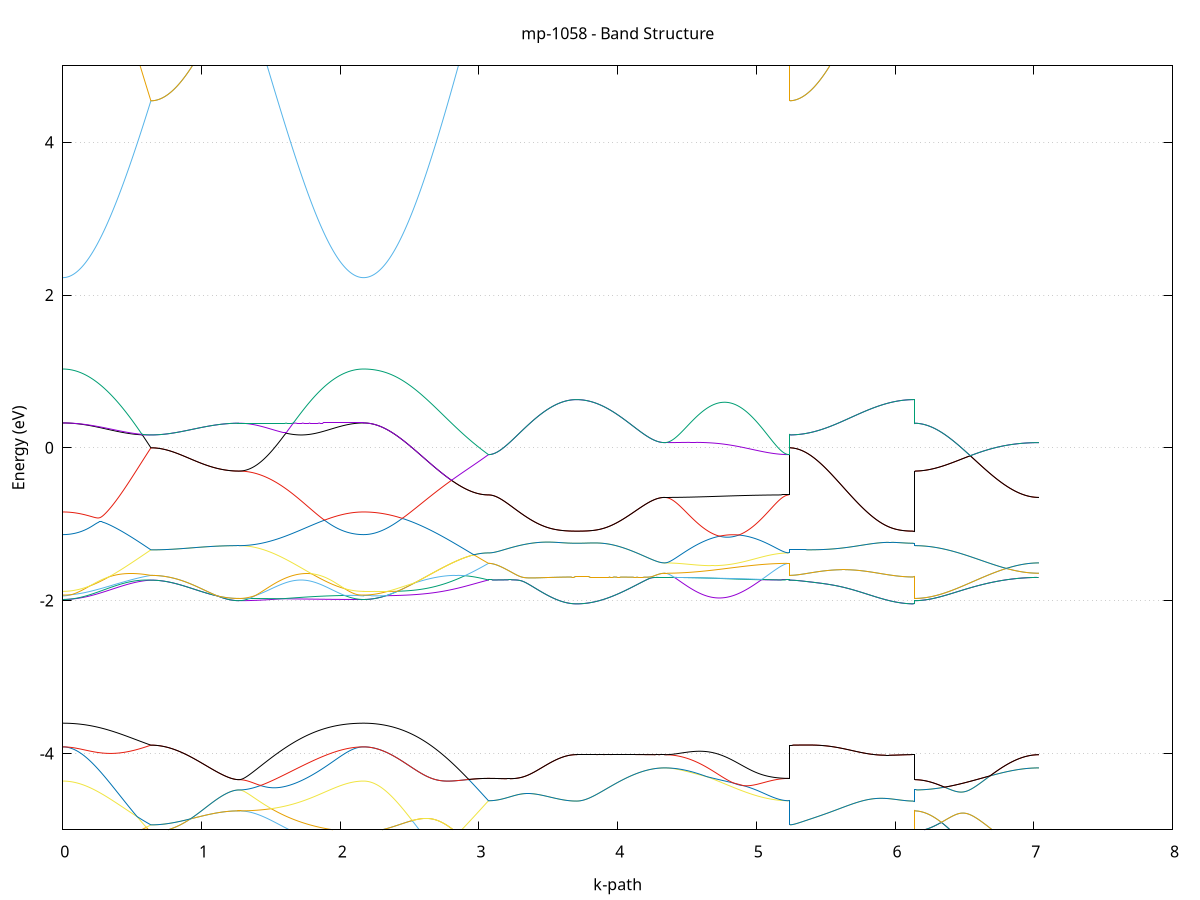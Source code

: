 set title 'mp-1058 - Band Structure'
set xlabel 'k-path'
set ylabel 'Energy (eV)'
set grid y
set yrange [-5:5]
set terminal png size 800,600
set output 'mp-1058_bands_gnuplot.png'
plot '-' using 1:2 with lines notitle, '-' using 1:2 with lines notitle, '-' using 1:2 with lines notitle, '-' using 1:2 with lines notitle, '-' using 1:2 with lines notitle, '-' using 1:2 with lines notitle, '-' using 1:2 with lines notitle, '-' using 1:2 with lines notitle, '-' using 1:2 with lines notitle, '-' using 1:2 with lines notitle, '-' using 1:2 with lines notitle, '-' using 1:2 with lines notitle, '-' using 1:2 with lines notitle, '-' using 1:2 with lines notitle, '-' using 1:2 with lines notitle, '-' using 1:2 with lines notitle, '-' using 1:2 with lines notitle, '-' using 1:2 with lines notitle, '-' using 1:2 with lines notitle, '-' using 1:2 with lines notitle, '-' using 1:2 with lines notitle, '-' using 1:2 with lines notitle, '-' using 1:2 with lines notitle, '-' using 1:2 with lines notitle, '-' using 1:2 with lines notitle, '-' using 1:2 with lines notitle, '-' using 1:2 with lines notitle, '-' using 1:2 with lines notitle, '-' using 1:2 with lines notitle, '-' using 1:2 with lines notitle, '-' using 1:2 with lines notitle, '-' using 1:2 with lines notitle, '-' using 1:2 with lines notitle, '-' using 1:2 with lines notitle, '-' using 1:2 with lines notitle, '-' using 1:2 with lines notitle, '-' using 1:2 with lines notitle, '-' using 1:2 with lines notitle, '-' using 1:2 with lines notitle, '-' using 1:2 with lines notitle, '-' using 1:2 with lines notitle, '-' using 1:2 with lines notitle, '-' using 1:2 with lines notitle, '-' using 1:2 with lines notitle, '-' using 1:2 with lines notitle, '-' using 1:2 with lines notitle, '-' using 1:2 with lines notitle, '-' using 1:2 with lines notitle, '-' using 1:2 with lines notitle, '-' using 1:2 with lines notitle, '-' using 1:2 with lines notitle, '-' using 1:2 with lines notitle, '-' using 1:2 with lines notitle, '-' using 1:2 with lines notitle, '-' using 1:2 with lines notitle, '-' using 1:2 with lines notitle, '-' using 1:2 with lines notitle, '-' using 1:2 with lines notitle, '-' using 1:2 with lines notitle, '-' using 1:2 with lines notitle, '-' using 1:2 with lines notitle, '-' using 1:2 with lines notitle, '-' using 1:2 with lines notitle, '-' using 1:2 with lines notitle
0.000000 -23.614551
0.009924 -23.614451
0.019847 -23.614351
0.029771 -23.614051
0.039695 -23.613651
0.049619 -23.613051
0.059542 -23.612351
0.069466 -23.611651
0.079390 -23.610751
0.089313 -23.609751
0.099237 -23.608551
0.109161 -23.607351
0.119085 -23.605951
0.129008 -23.604451
0.138932 -23.602951
0.148856 -23.601251
0.158779 -23.599351
0.168703 -23.597451
0.178627 -23.595451
0.188551 -23.593351
0.198474 -23.591051
0.208398 -23.588651
0.218322 -23.586151
0.228245 -23.583651
0.238169 -23.580851
0.248093 -23.578151
0.258017 -23.575251
0.267940 -23.572251
0.277864 -23.569151
0.287788 -23.566051
0.297711 -23.562751
0.307635 -23.559251
0.317559 -23.555751
0.327483 -23.552151
0.337406 -23.548551
0.347330 -23.544851
0.357254 -23.541051
0.367177 -23.537051
0.377101 -23.533151
0.387025 -23.529151
0.396949 -23.525051
0.406872 -23.520951
0.416796 -23.516751
0.426720 -23.512451
0.436643 -23.508151
0.446567 -23.503751
0.456491 -23.499351
0.466415 -23.494851
0.476338 -23.490251
0.486262 -23.485651
0.496186 -23.481051
0.506109 -23.476351
0.516033 -23.471651
0.525957 -23.467151
0.535881 -23.462451
0.545804 -23.457651
0.555728 -23.452851
0.565652 -23.448051
0.575575 -23.443151
0.585499 -23.438251
0.595423 -23.433451
0.605347 -23.428551
0.615270 -23.423751
0.625194 -23.418951
0.635118 -23.414051
0.635118 -23.414051
0.645041 -23.414051
0.654965 -23.414051
0.664889 -23.414051
0.674813 -23.413951
0.684736 -23.414051
0.694660 -23.414051
0.704584 -23.414051
0.714507 -23.414051
0.724431 -23.414151
0.734355 -23.414051
0.744279 -23.414051
0.754202 -23.414051
0.764126 -23.414151
0.774050 -23.414251
0.783973 -23.414251
0.793897 -23.414251
0.803821 -23.414251
0.813745 -23.414251
0.823668 -23.414351
0.833592 -23.414451
0.843516 -23.414451
0.853439 -23.414551
0.863363 -23.414551
0.873287 -23.414651
0.883211 -23.414651
0.893134 -23.414651
0.903058 -23.414751
0.912982 -23.414751
0.922905 -23.414851
0.932829 -23.414851
0.942753 -23.414951
0.952677 -23.415051
0.962600 -23.415151
0.972524 -23.415151
0.982448 -23.415251
0.992371 -23.415351
1.002295 -23.415451
1.012219 -23.415451
1.022143 -23.415451
1.032066 -23.415551
1.041990 -23.415551
1.051914 -23.415651
1.061837 -23.415651
1.071761 -23.415651
1.081685 -23.415651
1.091609 -23.415751
1.101532 -23.415751
1.111456 -23.415751
1.121380 -23.415851
1.131303 -23.415851
1.141227 -23.415851
1.151151 -23.415851
1.161075 -23.415951
1.170998 -23.415951
1.180922 -23.415951
1.190846 -23.415951
1.200769 -23.416051
1.210693 -23.415951
1.220617 -23.415951
1.230541 -23.415951
1.240464 -23.415951
1.250388 -23.415951
1.260312 -23.416051
1.270235 -23.416151
1.270235 -23.416151
1.280215 -23.416151
1.290195 -23.416251
1.300175 -23.416551
1.310155 -23.416951
1.320135 -23.417551
1.330115 -23.418251
1.340095 -23.418951
1.350075 -23.419851
1.360055 -23.420851
1.370035 -23.421951
1.380014 -23.423151
1.389994 -23.424451
1.399974 -23.425851
1.409954 -23.427451
1.419934 -23.429151
1.429914 -23.430851
1.439894 -23.432751
1.449874 -23.434751
1.459854 -23.436751
1.469834 -23.438951
1.479814 -23.441151
1.489794 -23.443451
1.499773 -23.445851
1.509753 -23.448351
1.519733 -23.451051
1.529713 -23.453651
1.539693 -23.456451
1.549673 -23.459251
1.559653 -23.462151
1.569633 -23.465051
1.579613 -23.468051
1.589593 -23.471051
1.599573 -23.474151
1.609552 -23.477351
1.619532 -23.480551
1.629512 -23.483751
1.639492 -23.487151
1.649472 -23.490451
1.659452 -23.493751
1.669432 -23.497151
1.679412 -23.500651
1.689392 -23.504051
1.699372 -23.507551
1.709352 -23.511051
1.719331 -23.514351
1.729311 -23.517851
1.739291 -23.521351
1.749271 -23.524751
1.759251 -23.528251
1.769231 -23.531651
1.779211 -23.535151
1.789191 -23.538551
1.799171 -23.541851
1.809151 -23.545251
1.819131 -23.548551
1.829111 -23.551751
1.839090 -23.555051
1.849070 -23.558151
1.859050 -23.561251
1.869030 -23.564351
1.879010 -23.567351
1.888990 -23.570251
1.898970 -23.573151
1.908950 -23.575951
1.918930 -23.578651
1.928910 -23.581351
1.938890 -23.583851
1.948869 -23.586351
1.958849 -23.588751
1.968829 -23.591051
1.978809 -23.593251
1.988789 -23.595451
1.998769 -23.597451
2.008749 -23.599351
2.018729 -23.601151
2.028709 -23.602851
2.038689 -23.604351
2.048669 -23.605851
2.058649 -23.607251
2.068628 -23.608451
2.078608 -23.609551
2.088588 -23.610551
2.098568 -23.611451
2.108548 -23.612351
2.118528 -23.613051
2.128508 -23.613651
2.138488 -23.614051
2.148468 -23.614351
2.158448 -23.614451
2.168428 -23.614551
2.168428 -23.614551
2.178320 -23.614451
2.188212 -23.614351
2.198105 -23.614051
2.207997 -23.613651
2.217889 -23.613151
2.227781 -23.612551
2.237674 -23.611951
2.247566 -23.611151
2.257458 -23.610251
2.267351 -23.609151
2.277243 -23.608051
2.287135 -23.606751
2.297028 -23.605451
2.306920 -23.603951
2.316812 -23.602451
2.326705 -23.600751
2.336597 -23.599051
2.346489 -23.597151
2.356382 -23.595251
2.366274 -23.593151
2.376166 -23.591051
2.386059 -23.588651
2.395951 -23.586351
2.405843 -23.583951
2.415736 -23.581151
2.425628 -23.578551
2.435520 -23.575951
2.445413 -23.573051
2.455305 -23.570251
2.465197 -23.567251
2.475090 -23.564351
2.484982 -23.561151
2.494874 -23.558051
2.504767 -23.554851
2.514659 -23.551551
2.524551 -23.548251
2.534444 -23.545051
2.544336 -23.541651
2.554228 -23.538051
2.564121 -23.534551
2.574013 -23.530851
2.583905 -23.527251
2.593797 -23.523451
2.603690 -23.519651
2.613582 -23.515951
2.623474 -23.512051
2.633367 -23.508151
2.643259 -23.504051
2.653151 -23.500151
2.663044 -23.496151
2.672936 -23.492151
2.682828 -23.488051
2.692721 -23.484051
2.702613 -23.479751
2.712505 -23.475651
2.722398 -23.471551
2.732290 -23.467451
2.742182 -23.463251
2.752075 -23.459151
2.761967 -23.454951
2.771859 -23.450751
2.781752 -23.446651
2.791644 -23.442451
2.801536 -23.438351
2.811429 -23.434251
2.821321 -23.430151
2.831213 -23.426051
2.841106 -23.421951
2.850998 -23.417951
2.860890 -23.413851
2.870783 -23.409851
2.880675 -23.405851
2.890567 -23.401851
2.900460 -23.397951
2.910352 -23.394051
2.920244 -23.390151
2.930137 -23.386251
2.940029 -23.382451
2.949921 -23.378651
2.959814 -23.374851
2.969706 -23.371251
2.979598 -23.367451
2.989490 -23.363851
2.999383 -23.360351
3.009275 -23.356851
3.019167 -23.353451
3.029060 -23.350051
3.038952 -23.346751
3.048844 -23.343451
3.058737 -23.340251
3.068629 -23.337251
3.068629 -23.337251
3.078553 -23.337151
3.088477 -23.337051
3.098400 -23.336951
3.108324 -23.336751
3.118248 -23.336551
3.128171 -23.336351
3.138095 -23.336051
3.148019 -23.335751
3.157943 -23.335451
3.167866 -23.335051
3.177790 -23.334651
3.187714 -23.334151
3.197637 -23.333551
3.207561 -23.333051
3.217485 -23.332351
3.227409 -23.331751
3.237332 -23.331051
3.247256 -23.330251
3.257180 -23.329451
3.267103 -23.328651
3.277027 -23.327851
3.286951 -23.326951
3.296875 -23.326051
3.306798 -23.325051
3.316722 -23.324051
3.326646 -23.323051
3.336569 -23.321951
3.346493 -23.320851
3.356417 -23.319651
3.366341 -23.318451
3.376264 -23.317251
3.386188 -23.315951
3.396112 -23.314651
3.406035 -23.313351
3.415959 -23.312051
3.425883 -23.310651
3.435807 -23.309251
3.445730 -23.307851
3.455654 -23.306351
3.465578 -23.304851
3.475501 -23.303351
3.485425 -23.301851
3.495349 -23.300351
3.505273 -23.298751
3.515196 -23.297151
3.525120 -23.295551
3.535044 -23.293951
3.544967 -23.292351
3.554891 -23.290651
3.564815 -23.289051
3.574739 -23.287351
3.584662 -23.285651
3.594586 -23.283951
3.604510 -23.282251
3.614433 -23.280551
3.624357 -23.278751
3.634281 -23.277151
3.644205 -23.275451
3.654128 -23.273851
3.664052 -23.272251
3.673976 -23.270851
3.683899 -23.269551
3.693823 -23.268651
3.703747 -23.268251
3.703747 -23.268251
3.713671 -23.268451
3.723594 -23.268951
3.733518 -23.269651
3.743442 -23.270451
3.753365 -23.271451
3.763289 -23.272451
3.773213 -23.273451
3.783137 -23.274551
3.793060 -23.275651
3.802984 -23.276851
3.812908 -23.277951
3.822831 -23.279151
3.832755 -23.280251
3.842679 -23.281451
3.852603 -23.282551
3.862526 -23.283651
3.872450 -23.284851
3.882374 -23.285951
3.892297 -23.287051
3.902221 -23.288051
3.912145 -23.289051
3.922069 -23.290151
3.931992 -23.291251
3.941916 -23.292251
3.951840 -23.293251
3.961763 -23.294151
3.971687 -23.295151
3.981611 -23.296051
3.991535 -23.297051
4.001458 -23.297951
4.011382 -23.298751
4.021306 -23.299651
4.031229 -23.300451
4.041153 -23.301251
4.051077 -23.302151
4.061001 -23.302951
4.070924 -23.303651
4.080848 -23.304351
4.090772 -23.305051
4.100695 -23.305751
4.110619 -23.306351
4.120543 -23.307051
4.130467 -23.307551
4.140390 -23.308051
4.150314 -23.308651
4.160238 -23.309151
4.170161 -23.309651
4.180085 -23.310151
4.190009 -23.310651
4.199933 -23.311051
4.209856 -23.311451
4.219780 -23.311751
4.229704 -23.312151
4.239627 -23.312451
4.249551 -23.312651
4.259475 -23.312951
4.269399 -23.313151
4.279322 -23.313251
4.289246 -23.313351
4.299170 -23.313351
4.309093 -23.313451
4.319017 -23.313451
4.328941 -23.313551
4.338865 -23.313551
4.338865 -23.313551
4.348844 -23.313551
4.358824 -23.313551
4.368804 -23.313651
4.378784 -23.313751
4.388764 -23.313951
4.398744 -23.314051
4.408724 -23.314151
4.418704 -23.314351
4.428684 -23.314451
4.438664 -23.314651
4.448644 -23.314851
4.458623 -23.314951
4.468603 -23.315151
4.478583 -23.315251
4.488563 -23.315451
4.498543 -23.315651
4.508523 -23.315951
4.518503 -23.316151
4.528483 -23.316351
4.538463 -23.316551
4.548443 -23.316851
4.558423 -23.317151
4.568402 -23.317551
4.578382 -23.317851
4.588362 -23.318151
4.598342 -23.318451
4.608322 -23.318751
4.618302 -23.319051
4.628282 -23.319351
4.638262 -23.319751
4.648242 -23.320151
4.658222 -23.320551
4.668202 -23.320951
4.678182 -23.321351
4.688161 -23.321751
4.698141 -23.322251
4.708121 -23.322551
4.718101 -23.322951
4.728081 -23.323351
4.738061 -23.323751
4.748041 -23.324151
4.758021 -23.324551
4.768001 -23.324951
4.777981 -23.325351
4.787961 -23.325751
4.797940 -23.326151
4.807920 -23.326551
4.817900 -23.327051
4.827880 -23.327351
4.837860 -23.327751
4.847840 -23.328151
4.857820 -23.328551
4.867800 -23.328951
4.877780 -23.329351
4.887760 -23.329751
4.897740 -23.330051
4.907720 -23.330451
4.917699 -23.330851
4.927679 -23.331251
4.937659 -23.331551
4.947639 -23.331951
4.957619 -23.332251
4.967599 -23.332651
4.977579 -23.332951
4.987559 -23.333251
4.997539 -23.333551
5.007519 -23.333951
5.017499 -23.334151
5.027478 -23.334351
5.037458 -23.334651
5.047438 -23.334951
5.057418 -23.335251
5.067398 -23.335351
5.077378 -23.335551
5.087358 -23.335751
5.097338 -23.335951
5.107318 -23.336151
5.117298 -23.336351
5.127278 -23.336351
5.137257 -23.336551
5.147237 -23.336651
5.157217 -23.336751
5.167197 -23.336751
5.177177 -23.336851
5.187157 -23.336951
5.197137 -23.337051
5.207117 -23.337051
5.217097 -23.337151
5.227077 -23.337151
5.237057 -23.337251
5.237057 -23.414051
5.246949 -23.414051
5.256841 -23.413851
5.266734 -23.413751
5.276626 -23.413451
5.286518 -23.413151
5.296411 -23.412751
5.306303 -23.412251
5.316195 -23.411851
5.326088 -23.411251
5.335980 -23.410651
5.345872 -23.409951
5.355765 -23.409251
5.365657 -23.408451
5.375549 -23.407451
5.385441 -23.406551
5.395334 -23.405551
5.405226 -23.404451
5.415118 -23.403451
5.425011 -23.402251
5.434903 -23.400951
5.444795 -23.399751
5.454688 -23.398451
5.464580 -23.397051
5.474472 -23.395651
5.484365 -23.394151
5.494257 -23.392651
5.504149 -23.391051
5.514042 -23.389351
5.523934 -23.387751
5.533826 -23.386051
5.543719 -23.384351
5.553611 -23.382551
5.563503 -23.380851
5.573396 -23.379051
5.583288 -23.377151
5.593180 -23.375251
5.603073 -23.373351
5.612965 -23.371351
5.622857 -23.369351
5.632750 -23.367251
5.642642 -23.365251
5.652534 -23.363251
5.662427 -23.361151
5.672319 -23.359051
5.682211 -23.356851
5.692104 -23.354751
5.701996 -23.352651
5.711888 -23.350451
5.721781 -23.348251
5.731673 -23.346051
5.741565 -23.343851
5.751457 -23.341651
5.761350 -23.339351
5.771242 -23.337051
5.781134 -23.334851
5.791027 -23.332651
5.800919 -23.330451
5.810811 -23.328251
5.820704 -23.326051
5.830596 -23.323851
5.840488 -23.321751
5.850381 -23.319551
5.860273 -23.317351
5.870165 -23.315251
5.880058 -23.313051
5.889950 -23.310951
5.899842 -23.308851
5.909735 -23.306751
5.919627 -23.304751
5.929519 -23.302651
5.939412 -23.300751
5.949304 -23.298751
5.959196 -23.296751
5.969089 -23.294751
5.978981 -23.292851
5.988873 -23.290951
5.998766 -23.289051
6.008658 -23.287151
6.018550 -23.285251
6.028443 -23.283451
6.038335 -23.281651
6.048227 -23.279851
6.058120 -23.278151
6.068012 -23.276451
6.077904 -23.274951
6.087797 -23.273351
6.097689 -23.271951
6.107581 -23.270451
6.117474 -23.269351
6.127366 -23.268551
6.137258 -23.268251
6.137258 -23.416151
6.147150 -23.416151
6.157043 -23.416051
6.166935 -23.415951
6.176827 -23.415751
6.186720 -23.415451
6.196612 -23.415151
6.206504 -23.414751
6.216397 -23.414251
6.226289 -23.413751
6.236181 -23.413251
6.246074 -23.412551
6.255966 -23.411951
6.265858 -23.411151
6.275751 -23.410451
6.285643 -23.409551
6.295535 -23.408651
6.305428 -23.407651
6.315320 -23.406751
6.325212 -23.405651
6.335105 -23.404751
6.344997 -23.403551
6.354889 -23.402351
6.364782 -23.401151
6.374674 -23.399951
6.384566 -23.398651
6.394459 -23.397251
6.404351 -23.395951
6.414243 -23.394451
6.424136 -23.393051
6.434028 -23.391551
6.443920 -23.390051
6.453813 -23.388451
6.463705 -23.386851
6.473597 -23.385251
6.483490 -23.383551
6.493382 -23.381951
6.503274 -23.380251
6.513166 -23.378551
6.523059 -23.376651
6.532951 -23.374951
6.542843 -23.373251
6.552736 -23.371451
6.562628 -23.369651
6.572520 -23.367851
6.582413 -23.366051
6.592305 -23.364251
6.602197 -23.362551
6.612090 -23.360851
6.621982 -23.359151
6.631874 -23.357451
6.641767 -23.355651
6.651659 -23.353951
6.661551 -23.352251
6.671444 -23.350551
6.681336 -23.348851
6.691228 -23.347151
6.701121 -23.345551
6.711013 -23.343751
6.720905 -23.342151
6.730798 -23.340551
6.740690 -23.339051
6.750582 -23.337551
6.760475 -23.336051
6.770367 -23.334551
6.780259 -23.333251
6.790152 -23.331851
6.800044 -23.330551
6.809936 -23.329251
6.819829 -23.327951
6.829721 -23.326751
6.839613 -23.325551
6.849506 -23.324451
6.859398 -23.323351
6.869290 -23.322351
6.879182 -23.321451
6.889075 -23.320551
6.898967 -23.319751
6.908859 -23.318951
6.918752 -23.318151
6.928644 -23.317551
6.938536 -23.316951
6.948429 -23.316351
6.958321 -23.315751
6.968213 -23.315351
6.978106 -23.314851
6.987998 -23.314351
6.997890 -23.314051
7.007783 -23.313851
7.017675 -23.313651
7.027567 -23.313551
7.037460 -23.313551
e
0.000000 -23.259751
0.009924 -23.259851
0.019847 -23.259851
0.029771 -23.259951
0.039695 -23.260051
0.049619 -23.259951
0.059542 -23.260251
0.069466 -23.260451
0.079390 -23.260451
0.089313 -23.260751
0.099237 -23.261151
0.109161 -23.261451
0.119085 -23.261851
0.129008 -23.262451
0.138932 -23.262951
0.148856 -23.263551
0.158779 -23.264151
0.168703 -23.264951
0.178627 -23.265851
0.188551 -23.266651
0.198474 -23.267551
0.208398 -23.268551
0.218322 -23.269751
0.228245 -23.270951
0.238169 -23.272251
0.248093 -23.273751
0.258017 -23.275251
0.267940 -23.276951
0.277864 -23.278651
0.287788 -23.280551
0.297711 -23.282551
0.307635 -23.284651
0.317559 -23.286951
0.327483 -23.289351
0.337406 -23.291951
0.347330 -23.294551
0.357254 -23.297451
0.367177 -23.300351
0.377101 -23.303351
0.387025 -23.306551
0.396949 -23.309851
0.406872 -23.313251
0.416796 -23.316851
0.426720 -23.320451
0.436643 -23.324151
0.446567 -23.328051
0.456491 -23.331851
0.466415 -23.335851
0.476338 -23.339951
0.486262 -23.344151
0.496186 -23.348451
0.506109 -23.352751
0.516033 -23.357151
0.525957 -23.361751
0.535881 -23.366251
0.545804 -23.370951
0.555728 -23.375551
0.565652 -23.380251
0.575575 -23.384951
0.585499 -23.389751
0.595423 -23.394551
0.605347 -23.399351
0.615270 -23.404251
0.625194 -23.409151
0.635118 -23.414051
0.635118 -23.414051
0.645041 -23.414051
0.654965 -23.414051
0.664889 -23.414051
0.674813 -23.413951
0.684736 -23.414051
0.694660 -23.414051
0.704584 -23.414051
0.714507 -23.414051
0.724431 -23.414151
0.734355 -23.414051
0.744279 -23.414051
0.754202 -23.414051
0.764126 -23.414151
0.774050 -23.414251
0.783973 -23.414251
0.793897 -23.414251
0.803821 -23.414251
0.813745 -23.414251
0.823668 -23.414351
0.833592 -23.414451
0.843516 -23.414451
0.853439 -23.414551
0.863363 -23.414551
0.873287 -23.414651
0.883211 -23.414651
0.893134 -23.414651
0.903058 -23.414751
0.912982 -23.414751
0.922905 -23.414851
0.932829 -23.414851
0.942753 -23.414951
0.952677 -23.415051
0.962600 -23.415151
0.972524 -23.415151
0.982448 -23.415251
0.992371 -23.415351
1.002295 -23.415451
1.012219 -23.415451
1.022143 -23.415451
1.032066 -23.415551
1.041990 -23.415551
1.051914 -23.415651
1.061837 -23.415651
1.071761 -23.415651
1.081685 -23.415651
1.091609 -23.415751
1.101532 -23.415751
1.111456 -23.415751
1.121380 -23.415851
1.131303 -23.415851
1.141227 -23.415851
1.151151 -23.415851
1.161075 -23.415951
1.170998 -23.415951
1.180922 -23.415951
1.190846 -23.415951
1.200769 -23.416051
1.210693 -23.415951
1.220617 -23.415951
1.230541 -23.415951
1.240464 -23.415951
1.250388 -23.415951
1.260312 -23.416051
1.270235 -23.416151
1.270235 -23.416151
1.280215 -23.416051
1.290195 -23.415751
1.300175 -23.415451
1.310155 -23.415051
1.320135 -23.414451
1.330115 -23.413851
1.340095 -23.413051
1.350075 -23.412151
1.360055 -23.411151
1.370035 -23.410051
1.380014 -23.408751
1.389994 -23.407451
1.399974 -23.405951
1.409954 -23.404351
1.419934 -23.402751
1.429914 -23.400951
1.439894 -23.399051
1.449874 -23.397051
1.459854 -23.394951
1.469834 -23.392751
1.479814 -23.390451
1.489794 -23.388051
1.499773 -23.385651
1.509753 -23.383051
1.519733 -23.380451
1.529713 -23.377751
1.539693 -23.375051
1.549673 -23.372251
1.559653 -23.369451
1.569633 -23.366551
1.579613 -23.363551
1.589593 -23.360551
1.599573 -23.357551
1.609552 -23.354451
1.619532 -23.351351
1.629512 -23.348151
1.639492 -23.345051
1.649472 -23.341851
1.659452 -23.338651
1.669432 -23.335451
1.679412 -23.332251
1.689392 -23.329151
1.699372 -23.326051
1.709352 -23.322951
1.719331 -23.319851
1.729311 -23.316751
1.739291 -23.313751
1.749271 -23.310851
1.759251 -23.308051
1.769231 -23.305151
1.779211 -23.302451
1.789191 -23.299751
1.799171 -23.297151
1.809151 -23.294551
1.819131 -23.292151
1.829111 -23.289751
1.839090 -23.287651
1.849070 -23.285451
1.859050 -23.283451
1.869030 -23.281451
1.879010 -23.279551
1.888990 -23.277851
1.898970 -23.276251
1.908950 -23.274751
1.918930 -23.273251
1.928910 -23.271951
1.938890 -23.270651
1.948869 -23.269451
1.958849 -23.268451
1.968829 -23.267351
1.978809 -23.266451
1.988789 -23.265751
1.998769 -23.264951
2.008749 -23.264251
2.018729 -23.263751
2.028709 -23.263151
2.038689 -23.262551
2.048669 -23.262151
2.058649 -23.261751
2.068628 -23.261351
2.078608 -23.260951
2.088588 -23.260651
2.098568 -23.260451
2.108548 -23.260251
2.118528 -23.260051
2.128508 -23.259951
2.138488 -23.259951
2.148468 -23.259851
2.158448 -23.259851
2.168428 -23.259751
2.168428 -23.259751
2.178320 -23.259751
2.188212 -23.259751
2.198105 -23.259751
2.207997 -23.259551
2.217889 -23.259551
2.227781 -23.259351
2.237674 -23.259451
2.247566 -23.259351
2.257458 -23.259351
2.267351 -23.259251
2.277243 -23.259151
2.287135 -23.259151
2.297028 -23.259051
2.306920 -23.258951
2.316812 -23.258951
2.326705 -23.258851
2.336597 -23.258651
2.346489 -23.258651
2.356382 -23.258551
2.366274 -23.258451
2.376166 -23.258351
2.386059 -23.258251
2.395951 -23.258051
2.405843 -23.258151
2.415736 -23.258151
2.425628 -23.258151
2.435520 -23.258051
2.445413 -23.257951
2.455305 -23.257951
2.465197 -23.257951
2.475090 -23.257951
2.484982 -23.257951
2.494874 -23.258051
2.504767 -23.258151
2.514659 -23.258251
2.524551 -23.258351
2.534444 -23.258351
2.544336 -23.258551
2.554228 -23.258751
2.564121 -23.258951
2.574013 -23.259151
2.583905 -23.259451
2.593797 -23.259851
2.603690 -23.260151
2.613582 -23.260551
2.623474 -23.261051
2.633367 -23.261451
2.643259 -23.261951
2.653151 -23.262551
2.663044 -23.263151
2.672936 -23.263751
2.682828 -23.264451
2.692721 -23.265251
2.702613 -23.265951
2.712505 -23.266851
2.722398 -23.267751
2.732290 -23.268651
2.742182 -23.269651
2.752075 -23.270651
2.761967 -23.271851
2.771859 -23.273051
2.781752 -23.274251
2.791644 -23.275551
2.801536 -23.276951
2.811429 -23.278351
2.821321 -23.279851
2.831213 -23.281351
2.841106 -23.282951
2.850998 -23.284551
2.860890 -23.286251
2.870783 -23.288051
2.880675 -23.289951
2.890567 -23.291751
2.900460 -23.293551
2.910352 -23.295551
2.920244 -23.297651
2.930137 -23.299851
2.940029 -23.302051
2.949921 -23.304351
2.959814 -23.306751
2.969706 -23.309151
2.979598 -23.311651
2.989490 -23.314151
2.999383 -23.316851
3.009275 -23.319551
3.019167 -23.322351
3.029060 -23.325151
3.038952 -23.328051
3.048844 -23.331051
3.058737 -23.334151
3.068629 -23.337251
3.068629 -23.337251
3.078553 -23.337151
3.088477 -23.337051
3.098400 -23.336951
3.108324 -23.336751
3.118248 -23.336551
3.128171 -23.336351
3.138095 -23.336051
3.148019 -23.335751
3.157943 -23.335451
3.167866 -23.335051
3.177790 -23.334651
3.187714 -23.334151
3.197637 -23.333551
3.207561 -23.333051
3.217485 -23.332351
3.227409 -23.331751
3.237332 -23.331051
3.247256 -23.330251
3.257180 -23.329451
3.267103 -23.328651
3.277027 -23.327851
3.286951 -23.326951
3.296875 -23.326051
3.306798 -23.325051
3.316722 -23.324051
3.326646 -23.323051
3.336569 -23.321951
3.346493 -23.320851
3.356417 -23.319651
3.366341 -23.318451
3.376264 -23.317251
3.386188 -23.315951
3.396112 -23.314651
3.406035 -23.313351
3.415959 -23.312051
3.425883 -23.310651
3.435807 -23.309251
3.445730 -23.307851
3.455654 -23.306351
3.465578 -23.304851
3.475501 -23.303351
3.485425 -23.301851
3.495349 -23.300351
3.505273 -23.298751
3.515196 -23.297151
3.525120 -23.295551
3.535044 -23.293951
3.544967 -23.292351
3.554891 -23.290651
3.564815 -23.289051
3.574739 -23.287351
3.584662 -23.285651
3.594586 -23.283951
3.604510 -23.282251
3.614433 -23.280551
3.624357 -23.278751
3.634281 -23.277151
3.644205 -23.275451
3.654128 -23.273851
3.664052 -23.272251
3.673976 -23.270851
3.683899 -23.269551
3.693823 -23.268651
3.703747 -23.268251
3.703747 -23.268251
3.713671 -23.268451
3.723594 -23.268951
3.733518 -23.269651
3.743442 -23.270451
3.753365 -23.271451
3.763289 -23.272451
3.773213 -23.273451
3.783137 -23.274551
3.793060 -23.275651
3.802984 -23.276851
3.812908 -23.277951
3.822831 -23.279151
3.832755 -23.280251
3.842679 -23.281451
3.852603 -23.282551
3.862526 -23.283651
3.872450 -23.284851
3.882374 -23.285951
3.892297 -23.287051
3.902221 -23.288051
3.912145 -23.289051
3.922069 -23.290151
3.931992 -23.291251
3.941916 -23.292251
3.951840 -23.293251
3.961763 -23.294151
3.971687 -23.295151
3.981611 -23.296051
3.991535 -23.297051
4.001458 -23.297951
4.011382 -23.298751
4.021306 -23.299651
4.031229 -23.300451
4.041153 -23.301251
4.051077 -23.302151
4.061001 -23.302951
4.070924 -23.303651
4.080848 -23.304351
4.090772 -23.305051
4.100695 -23.305751
4.110619 -23.306351
4.120543 -23.307051
4.130467 -23.307551
4.140390 -23.308051
4.150314 -23.308651
4.160238 -23.309151
4.170161 -23.309651
4.180085 -23.310151
4.190009 -23.310651
4.199933 -23.311051
4.209856 -23.311451
4.219780 -23.311751
4.229704 -23.312151
4.239627 -23.312451
4.249551 -23.312651
4.259475 -23.312951
4.269399 -23.313151
4.279322 -23.313251
4.289246 -23.313351
4.299170 -23.313351
4.309093 -23.313451
4.319017 -23.313451
4.328941 -23.313551
4.338865 -23.313551
4.338865 -23.313551
4.348844 -23.313551
4.358824 -23.313451
4.368804 -23.313251
4.378784 -23.313051
4.388764 -23.312751
4.398744 -23.312351
4.408724 -23.311951
4.418704 -23.311451
4.428684 -23.310851
4.438664 -23.310151
4.448644 -23.309451
4.458623 -23.308651
4.468603 -23.307751
4.478583 -23.306751
4.488563 -23.305751
4.498543 -23.304651
4.508523 -23.303551
4.518503 -23.302351
4.528483 -23.301051
4.538463 -23.299651
4.548443 -23.298351
4.558423 -23.296851
4.568402 -23.295451
4.578382 -23.293951
4.588362 -23.292351
4.598342 -23.290651
4.608322 -23.288951
4.618302 -23.287251
4.628282 -23.285451
4.638262 -23.283651
4.648242 -23.281851
4.658222 -23.280051
4.668202 -23.278251
4.678182 -23.276351
4.688161 -23.274551
4.698141 -23.272751
4.708121 -23.271051
4.718101 -23.269551
4.728081 -23.268451
4.738061 -23.268151
4.748041 -23.268751
4.758021 -23.270051
4.768001 -23.271751
4.777981 -23.273651
4.787961 -23.275551
4.797940 -23.277651
4.807920 -23.279751
4.817900 -23.281951
4.827880 -23.284051
4.837860 -23.286151
4.847840 -23.288251
4.857820 -23.290351
4.867800 -23.292451
4.877780 -23.294551
4.887760 -23.296551
4.897740 -23.298551
4.907720 -23.300551
4.917699 -23.302451
4.927679 -23.304451
4.937659 -23.306351
4.947639 -23.308151
4.957619 -23.310051
4.967599 -23.311751
4.977579 -23.313551
4.987559 -23.315251
4.997539 -23.316851
5.007519 -23.318451
5.017499 -23.320051
5.027478 -23.321451
5.037458 -23.322851
5.047438 -23.324251
5.057418 -23.325651
5.067398 -23.326751
5.077378 -23.327951
5.087358 -23.329051
5.097338 -23.330051
5.107318 -23.331051
5.117298 -23.331951
5.127278 -23.332751
5.137257 -23.333551
5.147237 -23.334251
5.157217 -23.334851
5.167197 -23.335351
5.177177 -23.335851
5.187157 -23.336251
5.197137 -23.336551
5.207117 -23.336851
5.217097 -23.337051
5.227077 -23.337151
5.237057 -23.337251
5.237057 -23.414051
5.246949 -23.414051
5.256841 -23.413851
5.266734 -23.413751
5.276626 -23.413451
5.286518 -23.413151
5.296411 -23.412751
5.306303 -23.412251
5.316195 -23.411851
5.326088 -23.411251
5.335980 -23.410651
5.345872 -23.409951
5.355765 -23.409251
5.365657 -23.408451
5.375549 -23.407451
5.385441 -23.406551
5.395334 -23.405551
5.405226 -23.404451
5.415118 -23.403451
5.425011 -23.402251
5.434903 -23.400951
5.444795 -23.399751
5.454688 -23.398451
5.464580 -23.397051
5.474472 -23.395651
5.484365 -23.394151
5.494257 -23.392651
5.504149 -23.391051
5.514042 -23.389351
5.523934 -23.387751
5.533826 -23.386051
5.543719 -23.384351
5.553611 -23.382551
5.563503 -23.380851
5.573396 -23.379051
5.583288 -23.377151
5.593180 -23.375251
5.603073 -23.373351
5.612965 -23.371351
5.622857 -23.369351
5.632750 -23.367251
5.642642 -23.365251
5.652534 -23.363251
5.662427 -23.361151
5.672319 -23.359051
5.682211 -23.356851
5.692104 -23.354751
5.701996 -23.352651
5.711888 -23.350451
5.721781 -23.348251
5.731673 -23.346051
5.741565 -23.343851
5.751457 -23.341651
5.761350 -23.339351
5.771242 -23.337051
5.781134 -23.334851
5.791027 -23.332651
5.800919 -23.330451
5.810811 -23.328251
5.820704 -23.326051
5.830596 -23.323851
5.840488 -23.321751
5.850381 -23.319551
5.860273 -23.317351
5.870165 -23.315251
5.880058 -23.313051
5.889950 -23.310951
5.899842 -23.308851
5.909735 -23.306751
5.919627 -23.304751
5.929519 -23.302651
5.939412 -23.300751
5.949304 -23.298751
5.959196 -23.296751
5.969089 -23.294751
5.978981 -23.292851
5.988873 -23.290951
5.998766 -23.289051
6.008658 -23.287151
6.018550 -23.285251
6.028443 -23.283451
6.038335 -23.281651
6.048227 -23.279851
6.058120 -23.278151
6.068012 -23.276451
6.077904 -23.274951
6.087797 -23.273351
6.097689 -23.271951
6.107581 -23.270451
6.117474 -23.269351
6.127366 -23.268551
6.137258 -23.268251
6.137258 -23.416151
6.147150 -23.416151
6.157043 -23.416051
6.166935 -23.415951
6.176827 -23.415751
6.186720 -23.415451
6.196612 -23.415151
6.206504 -23.414751
6.216397 -23.414251
6.226289 -23.413751
6.236181 -23.413251
6.246074 -23.412551
6.255966 -23.411951
6.265858 -23.411151
6.275751 -23.410451
6.285643 -23.409551
6.295535 -23.408651
6.305428 -23.407651
6.315320 -23.406751
6.325212 -23.405651
6.335105 -23.404751
6.344997 -23.403551
6.354889 -23.402351
6.364782 -23.401151
6.374674 -23.399951
6.384566 -23.398651
6.394459 -23.397251
6.404351 -23.395951
6.414243 -23.394451
6.424136 -23.393051
6.434028 -23.391551
6.443920 -23.390051
6.453813 -23.388451
6.463705 -23.386851
6.473597 -23.385251
6.483490 -23.383551
6.493382 -23.381951
6.503274 -23.380251
6.513166 -23.378551
6.523059 -23.376651
6.532951 -23.374951
6.542843 -23.373251
6.552736 -23.371451
6.562628 -23.369651
6.572520 -23.367851
6.582413 -23.366051
6.592305 -23.364251
6.602197 -23.362551
6.612090 -23.360851
6.621982 -23.359151
6.631874 -23.357451
6.641767 -23.355651
6.651659 -23.353951
6.661551 -23.352251
6.671444 -23.350551
6.681336 -23.348851
6.691228 -23.347151
6.701121 -23.345551
6.711013 -23.343751
6.720905 -23.342151
6.730798 -23.340551
6.740690 -23.339051
6.750582 -23.337551
6.760475 -23.336051
6.770367 -23.334551
6.780259 -23.333251
6.790152 -23.331851
6.800044 -23.330551
6.809936 -23.329251
6.819829 -23.327951
6.829721 -23.326751
6.839613 -23.325551
6.849506 -23.324451
6.859398 -23.323351
6.869290 -23.322351
6.879182 -23.321451
6.889075 -23.320551
6.898967 -23.319751
6.908859 -23.318951
6.918752 -23.318151
6.928644 -23.317551
6.938536 -23.316951
6.948429 -23.316351
6.958321 -23.315751
6.968213 -23.315351
6.978106 -23.314851
6.987998 -23.314351
6.997890 -23.314051
7.007783 -23.313851
7.017675 -23.313651
7.027567 -23.313551
7.037460 -23.313551
e
0.000000 -23.149751
0.009924 -23.149751
0.019847 -23.149851
0.029771 -23.150151
0.039695 -23.150451
0.049619 -23.150751
0.059542 -23.151251
0.069466 -23.151751
0.079390 -23.152251
0.089313 -23.152951
0.099237 -23.153651
0.109161 -23.154451
0.119085 -23.155251
0.129008 -23.156151
0.138932 -23.157051
0.148856 -23.158051
0.158779 -23.159051
0.168703 -23.160151
0.178627 -23.161351
0.188551 -23.162551
0.198474 -23.163651
0.208398 -23.164851
0.218322 -23.165951
0.228245 -23.167051
0.238169 -23.168251
0.248093 -23.169451
0.258017 -23.170551
0.267940 -23.171751
0.277864 -23.172951
0.287788 -23.173951
0.297711 -23.174951
0.307635 -23.175851
0.317559 -23.176751
0.327483 -23.177651
0.337406 -23.178351
0.347330 -23.179151
0.357254 -23.179751
0.367177 -23.180351
0.377101 -23.180851
0.387025 -23.181351
0.396949 -23.181751
0.406872 -23.182151
0.416796 -23.182351
0.426720 -23.182651
0.436643 -23.182851
0.446567 -23.182951
0.456491 -23.182951
0.466415 -23.183051
0.476338 -23.182951
0.486262 -23.182851
0.496186 -23.182751
0.506109 -23.182551
0.516033 -23.182351
0.525957 -23.182151
0.535881 -23.182051
0.545804 -23.181751
0.555728 -23.181451
0.565652 -23.181051
0.575575 -23.180651
0.585499 -23.180251
0.595423 -23.179851
0.605347 -23.179451
0.615270 -23.178951
0.625194 -23.178451
0.635118 -23.177951
0.635118 -23.177951
0.645041 -23.177951
0.654965 -23.177951
0.664889 -23.177751
0.674813 -23.177751
0.684736 -23.177651
0.694660 -23.177651
0.704584 -23.177651
0.714507 -23.177551
0.724431 -23.177551
0.734355 -23.177451
0.744279 -23.177351
0.754202 -23.177351
0.764126 -23.177251
0.774050 -23.177151
0.783973 -23.177151
0.793897 -23.176951
0.803821 -23.176851
0.813745 -23.176751
0.823668 -23.176651
0.833592 -23.176651
0.843516 -23.176551
0.853439 -23.176451
0.863363 -23.176351
0.873287 -23.176151
0.883211 -23.176051
0.893134 -23.176051
0.903058 -23.175951
0.912982 -23.175851
0.922905 -23.175651
0.932829 -23.175551
0.942753 -23.175451
0.952677 -23.175351
0.962600 -23.175251
0.972524 -23.175251
0.982448 -23.175151
0.992371 -23.174951
1.002295 -23.174951
1.012219 -23.174851
1.022143 -23.174751
1.032066 -23.174651
1.041990 -23.174551
1.051914 -23.174451
1.061837 -23.174451
1.071761 -23.174351
1.081685 -23.174251
1.091609 -23.174151
1.101532 -23.173951
1.111456 -23.173951
1.121380 -23.173851
1.131303 -23.173751
1.141227 -23.173651
1.151151 -23.173551
1.161075 -23.173551
1.170998 -23.173451
1.180922 -23.173451
1.190846 -23.173351
1.200769 -23.173351
1.210693 -23.173351
1.220617 -23.173251
1.230541 -23.173251
1.240464 -23.173151
1.250388 -23.173151
1.260312 -23.173151
1.270235 -23.173251
1.270235 -23.173251
1.280215 -23.173251
1.290195 -23.173251
1.300175 -23.173251
1.310155 -23.173351
1.320135 -23.173451
1.330115 -23.173651
1.340095 -23.173851
1.350075 -23.174051
1.360055 -23.174251
1.370035 -23.174451
1.380014 -23.174751
1.389994 -23.174951
1.399974 -23.175251
1.409954 -23.175551
1.419934 -23.175851
1.429914 -23.176251
1.439894 -23.176651
1.449874 -23.176951
1.459854 -23.177351
1.469834 -23.177651
1.479814 -23.178051
1.489794 -23.178451
1.499773 -23.178851
1.509753 -23.179151
1.519733 -23.179551
1.529713 -23.179851
1.539693 -23.180251
1.549673 -23.180651
1.559653 -23.180951
1.569633 -23.181251
1.579613 -23.181651
1.589593 -23.181951
1.599573 -23.182151
1.609552 -23.182451
1.619532 -23.182751
1.629512 -23.182951
1.639492 -23.183151
1.649472 -23.183351
1.659452 -23.183451
1.669432 -23.183451
1.679412 -23.183551
1.689392 -23.183551
1.699372 -23.183551
1.709352 -23.183551
1.719331 -23.183451
1.729311 -23.183351
1.739291 -23.183151
1.749271 -23.182951
1.759251 -23.182751
1.769231 -23.182351
1.779211 -23.181951
1.789191 -23.181551
1.799171 -23.180951
1.809151 -23.180351
1.819131 -23.179851
1.829111 -23.179051
1.839090 -23.178351
1.849070 -23.177451
1.859050 -23.176551
1.869030 -23.175551
1.879010 -23.174551
1.888990 -23.173651
1.898970 -23.172651
1.908950 -23.171551
1.918930 -23.170351
1.928910 -23.169251
1.938890 -23.168051
1.948869 -23.166751
1.958849 -23.165551
1.968829 -23.164351
1.978809 -23.163151
1.988789 -23.162051
1.998769 -23.160851
2.008749 -23.159751
2.018729 -23.158651
2.028709 -23.157651
2.038689 -23.156651
2.048669 -23.155751
2.058649 -23.154851
2.068628 -23.153951
2.078608 -23.153251
2.088588 -23.152551
2.098568 -23.151851
2.108548 -23.151351
2.118528 -23.150751
2.128508 -23.150451
2.138488 -23.150051
2.148468 -23.149851
2.158448 -23.149751
2.168428 -23.149751
2.168428 -23.149751
2.178320 -23.149751
2.188212 -23.149751
2.198105 -23.149851
2.207997 -23.149851
2.217889 -23.149951
2.227781 -23.150151
2.237674 -23.150351
2.247566 -23.150551
2.257458 -23.150751
2.267351 -23.150951
2.277243 -23.151151
2.287135 -23.151451
2.297028 -23.151751
2.306920 -23.152051
2.316812 -23.152451
2.326705 -23.152751
2.336597 -23.153051
2.346489 -23.153451
2.356382 -23.153851
2.366274 -23.154251
2.376166 -23.154751
2.386059 -23.155151
2.395951 -23.155551
2.405843 -23.156051
2.415736 -23.156551
2.425628 -23.157151
2.435520 -23.157651
2.445413 -23.158151
2.455305 -23.158751
2.465197 -23.159351
2.475090 -23.159951
2.484982 -23.160551
2.494874 -23.161151
2.504767 -23.161851
2.514659 -23.162451
2.524551 -23.163151
2.534444 -23.163751
2.544336 -23.164451
2.554228 -23.165051
2.564121 -23.165751
2.574013 -23.166451
2.583905 -23.167051
2.593797 -23.167751
2.603690 -23.168451
2.613582 -23.169151
2.623474 -23.169851
2.633367 -23.170551
2.643259 -23.171151
2.653151 -23.171851
2.663044 -23.172551
2.672936 -23.173251
2.682828 -23.173851
2.692721 -23.174651
2.702613 -23.175151
2.712505 -23.175751
2.722398 -23.176451
2.732290 -23.177051
2.742182 -23.177651
2.752075 -23.178251
2.761967 -23.178951
2.771859 -23.179551
2.781752 -23.180051
2.791644 -23.180751
2.801536 -23.181351
2.811429 -23.181851
2.821321 -23.182451
2.831213 -23.182951
2.841106 -23.183451
2.850998 -23.183951
2.860890 -23.184451
2.870783 -23.184851
2.880675 -23.185251
2.890567 -23.185551
2.900460 -23.185951
2.910352 -23.186251
2.920244 -23.186651
2.930137 -23.186951
2.940029 -23.187151
2.949921 -23.187451
2.959814 -23.187651
2.969706 -23.187851
2.979598 -23.187951
2.989490 -23.188151
2.999383 -23.188351
3.009275 -23.188451
3.019167 -23.188651
3.029060 -23.188751
3.038952 -23.188851
3.048844 -23.188951
3.058737 -23.189051
3.068629 -23.189051
3.068629 -23.189051
3.078553 -23.188951
3.088477 -23.189051
3.098400 -23.189151
3.108324 -23.189251
3.118248 -23.189451
3.128171 -23.189751
3.138095 -23.190051
3.148019 -23.190451
3.157943 -23.190851
3.167866 -23.191351
3.177790 -23.191851
3.187714 -23.192351
3.197637 -23.192951
3.207561 -23.193551
3.217485 -23.194251
3.227409 -23.194851
3.237332 -23.195551
3.247256 -23.196351
3.257180 -23.197151
3.267103 -23.198051
3.277027 -23.198851
3.286951 -23.199851
3.296875 -23.200751
3.306798 -23.201751
3.316722 -23.202851
3.326646 -23.203951
3.336569 -23.205051
3.346493 -23.206151
3.356417 -23.207451
3.366341 -23.208651
3.376264 -23.209851
3.386188 -23.211151
3.396112 -23.212351
3.406035 -23.213651
3.415959 -23.215051
3.425883 -23.216451
3.435807 -23.217851
3.445730 -23.219251
3.455654 -23.220751
3.465578 -23.222251
3.475501 -23.223751
3.485425 -23.225251
3.495349 -23.226851
3.505273 -23.228451
3.515196 -23.229951
3.525120 -23.231551
3.535044 -23.233251
3.544967 -23.234951
3.554891 -23.236651
3.564815 -23.238251
3.574739 -23.239951
3.584662 -23.241651
3.594586 -23.243351
3.604510 -23.245051
3.614433 -23.246751
3.624357 -23.248351
3.634281 -23.250051
3.644205 -23.251751
3.654128 -23.253351
3.664052 -23.254951
3.673976 -23.256351
3.683899 -23.257551
3.693823 -23.258351
3.703747 -23.258651
3.703747 -23.258651
3.713671 -23.258451
3.723594 -23.258051
3.733518 -23.257351
3.743442 -23.256551
3.753365 -23.255651
3.763289 -23.254551
3.773213 -23.253451
3.783137 -23.252351
3.793060 -23.251251
3.802984 -23.250151
3.812908 -23.248951
3.822831 -23.247751
3.832755 -23.246651
3.842679 -23.245451
3.852603 -23.244251
3.862526 -23.243151
3.872450 -23.241951
3.882374 -23.240751
3.892297 -23.239651
3.902221 -23.238551
3.912145 -23.237451
3.922069 -23.236351
3.931992 -23.235251
3.941916 -23.234251
3.951840 -23.233151
3.961763 -23.232051
3.971687 -23.231051
3.981611 -23.230051
3.991535 -23.229051
4.001458 -23.228051
4.011382 -23.227151
4.021306 -23.226151
4.031229 -23.225251
4.041153 -23.224351
4.051077 -23.223651
4.061001 -23.222751
4.070924 -23.221951
4.080848 -23.221151
4.090772 -23.220351
4.100695 -23.219651
4.110619 -23.218951
4.120543 -23.218251
4.130467 -23.217551
4.140390 -23.216951
4.150314 -23.216351
4.160238 -23.215751
4.170161 -23.215251
4.180085 -23.214751
4.190009 -23.214251
4.199933 -23.213751
4.209856 -23.213351
4.219780 -23.213051
4.229704 -23.212751
4.239627 -23.212351
4.249551 -23.212051
4.259475 -23.211751
4.269399 -23.211551
4.279322 -23.211251
4.289246 -23.211051
4.299170 -23.210851
4.309093 -23.210651
4.319017 -23.210651
4.328941 -23.210551
4.338865 -23.210551
4.338865 -23.210551
4.348844 -23.210551
4.358824 -23.210651
4.368804 -23.210851
4.378784 -23.211251
4.388764 -23.211651
4.398744 -23.212151
4.408724 -23.212651
4.418704 -23.213251
4.428684 -23.213951
4.438664 -23.214651
4.448644 -23.215451
4.458623 -23.216351
4.468603 -23.217251
4.478583 -23.218151
4.488563 -23.219251
4.498543 -23.220351
4.508523 -23.221551
4.518503 -23.222851
4.528483 -23.224151
4.538463 -23.225551
4.548443 -23.226951
4.558423 -23.228451
4.568402 -23.230051
4.578382 -23.231651
4.588362 -23.233251
4.598342 -23.234951
4.608322 -23.236751
4.618302 -23.238551
4.628282 -23.240351
4.638262 -23.242151
4.648242 -23.244051
4.658222 -23.246051
4.668202 -23.247951
4.678182 -23.249951
4.688161 -23.251951
4.698141 -23.253851
4.708121 -23.255551
4.718101 -23.257151
4.728081 -23.258251
4.738061 -23.258551
4.748041 -23.257951
4.758021 -23.256751
4.768001 -23.255051
4.777981 -23.253251
4.787961 -23.251151
4.797940 -23.249251
4.807920 -23.247151
4.817900 -23.245151
4.827880 -23.242951
4.837860 -23.240851
4.847840 -23.238751
4.857820 -23.236651
4.867800 -23.234651
4.877780 -23.232551
4.887760 -23.230551
4.897740 -23.228451
4.907720 -23.226451
4.917699 -23.224451
4.927679 -23.222551
4.937659 -23.220751
4.947639 -23.218851
4.957619 -23.217051
4.967599 -23.215251
4.977579 -23.213551
4.987559 -23.211851
4.997539 -23.210151
5.007519 -23.208551
5.017499 -23.207051
5.027478 -23.205551
5.037458 -23.204051
5.047438 -23.202651
5.057418 -23.201351
5.067398 -23.200151
5.077378 -23.198951
5.087358 -23.197751
5.097338 -23.196651
5.107318 -23.195651
5.117298 -23.194651
5.127278 -23.193751
5.137257 -23.192951
5.147237 -23.192151
5.157217 -23.191451
5.167197 -23.190751
5.177177 -23.190251
5.187157 -23.189851
5.197137 -23.189551
5.207117 -23.189251
5.217097 -23.189051
5.227077 -23.189051
5.237057 -23.189051
5.237057 -23.177951
5.246949 -23.177951
5.256841 -23.177951
5.266734 -23.178051
5.276626 -23.178051
5.286518 -23.178151
5.296411 -23.178351
5.306303 -23.178451
5.316195 -23.178551
5.326088 -23.178851
5.335980 -23.179151
5.345872 -23.179451
5.355765 -23.179751
5.365657 -23.180151
5.375549 -23.180451
5.385441 -23.180851
5.395334 -23.181251
5.405226 -23.181751
5.415118 -23.182251
5.425011 -23.182751
5.434903 -23.183351
5.444795 -23.183851
5.454688 -23.184451
5.464580 -23.185051
5.474472 -23.185651
5.484365 -23.186351
5.494257 -23.186951
5.504149 -23.187751
5.514042 -23.188351
5.523934 -23.189151
5.533826 -23.189951
5.543719 -23.190751
5.553611 -23.191551
5.563503 -23.192451
5.573396 -23.193251
5.583288 -23.194051
5.593180 -23.194951
5.603073 -23.195851
5.612965 -23.196651
5.622857 -23.197651
5.632750 -23.198551
5.642642 -23.199551
5.652534 -23.200551
5.662427 -23.201551
5.672319 -23.202651
5.682211 -23.203651
5.692104 -23.204651
5.701996 -23.205651
5.711888 -23.206751
5.721781 -23.207851
5.731673 -23.208951
5.741565 -23.210051
5.751457 -23.211151
5.761350 -23.212251
5.771242 -23.213351
5.781134 -23.214451
5.791027 -23.215651
5.800919 -23.216851
5.810811 -23.218051
5.820704 -23.219251
5.830596 -23.220451
5.840488 -23.221651
5.850381 -23.222851
5.860273 -23.224051
5.870165 -23.225251
5.880058 -23.226551
5.889950 -23.227751
5.899842 -23.228951
5.909735 -23.230151
5.919627 -23.231351
5.929519 -23.232751
5.939412 -23.234051
5.949304 -23.235351
5.959196 -23.236651
5.969089 -23.237951
5.978981 -23.239251
5.988873 -23.240551
5.998766 -23.241951
6.008658 -23.243351
6.018550 -23.244751
6.028443 -23.246151
6.038335 -23.247451
6.048227 -23.248851
6.058120 -23.250251
6.068012 -23.251651
6.077904 -23.253051
6.087797 -23.254351
6.097689 -23.255651
6.107581 -23.256651
6.117474 -23.257651
6.127366 -23.258351
6.137258 -23.258651
6.137258 -23.173251
6.147150 -23.173251
6.157043 -23.173351
6.166935 -23.173351
6.176827 -23.173451
6.186720 -23.173551
6.196612 -23.173651
6.206504 -23.173851
6.216397 -23.173951
6.226289 -23.174151
6.236181 -23.174351
6.246074 -23.174651
6.255966 -23.174851
6.265858 -23.175151
6.275751 -23.175451
6.285643 -23.175751
6.295535 -23.176051
6.305428 -23.176251
6.315320 -23.176651
6.325212 -23.177051
6.335105 -23.177451
6.344997 -23.177851
6.354889 -23.178251
6.364782 -23.178651
6.374674 -23.179151
6.384566 -23.179651
6.394459 -23.180151
6.404351 -23.180651
6.414243 -23.181251
6.424136 -23.181651
6.434028 -23.182151
6.443920 -23.182851
6.453813 -23.183451
6.463705 -23.184051
6.473597 -23.184651
6.483490 -23.185151
6.493382 -23.185751
6.503274 -23.186451
6.513166 -23.187051
6.523059 -23.187651
6.532951 -23.188251
6.542843 -23.188851
6.552736 -23.189551
6.562628 -23.190151
6.572520 -23.190551
6.582413 -23.191251
6.592305 -23.191851
6.602197 -23.192551
6.612090 -23.193351
6.621982 -23.194051
6.631874 -23.194751
6.641767 -23.195351
6.651659 -23.196051
6.661551 -23.196651
6.671444 -23.197251
6.681336 -23.197851
6.691228 -23.198451
6.701121 -23.199051
6.711013 -23.199651
6.720905 -23.200251
6.730798 -23.200751
6.740690 -23.201351
6.750582 -23.201851
6.760475 -23.202451
6.770367 -23.202951
6.780259 -23.203551
6.790152 -23.204051
6.800044 -23.204551
6.809936 -23.204951
6.819829 -23.205351
6.829721 -23.205751
6.839613 -23.206251
6.849506 -23.206551
6.859398 -23.207051
6.869290 -23.207451
6.879182 -23.207751
6.889075 -23.208051
6.898967 -23.208551
6.908859 -23.208851
6.918752 -23.209151
6.928644 -23.209351
6.938536 -23.209651
6.948429 -23.209851
6.958321 -23.209851
6.968213 -23.210051
6.978106 -23.210151
6.987998 -23.210251
6.997890 -23.210351
7.007783 -23.210451
7.017675 -23.210451
7.027567 -23.210551
7.037460 -23.210551
e
0.000000 -23.149751
0.009924 -23.149751
0.019847 -23.149751
0.029771 -23.149751
0.039695 -23.149851
0.049619 -23.149951
0.059542 -23.150051
0.069466 -23.150151
0.079390 -23.150251
0.089313 -23.150451
0.099237 -23.150651
0.109161 -23.150851
0.119085 -23.150951
0.129008 -23.151251
0.138932 -23.151551
0.148856 -23.151751
0.158779 -23.152051
0.168703 -23.152451
0.178627 -23.152851
0.188551 -23.153151
0.198474 -23.153551
0.208398 -23.153851
0.218322 -23.154151
0.228245 -23.154651
0.238169 -23.154851
0.248093 -23.155351
0.258017 -23.155751
0.267940 -23.156251
0.277864 -23.156751
0.287788 -23.157251
0.297711 -23.157751
0.307635 -23.158251
0.317559 -23.158751
0.327483 -23.159251
0.337406 -23.159851
0.347330 -23.160351
0.357254 -23.160951
0.367177 -23.161451
0.377101 -23.162051
0.387025 -23.162651
0.396949 -23.163251
0.406872 -23.163851
0.416796 -23.164451
0.426720 -23.165151
0.436643 -23.165751
0.446567 -23.166351
0.456491 -23.166951
0.466415 -23.167551
0.476338 -23.168151
0.486262 -23.168851
0.496186 -23.169451
0.506109 -23.170051
0.516033 -23.170651
0.525957 -23.171351
0.535881 -23.172051
0.545804 -23.172651
0.555728 -23.173251
0.565652 -23.173751
0.575575 -23.174351
0.585499 -23.175051
0.595423 -23.175651
0.605347 -23.176151
0.615270 -23.176751
0.625194 -23.177351
0.635118 -23.177951
0.635118 -23.177951
0.645041 -23.177951
0.654965 -23.177951
0.664889 -23.177751
0.674813 -23.177751
0.684736 -23.177651
0.694660 -23.177651
0.704584 -23.177651
0.714507 -23.177551
0.724431 -23.177551
0.734355 -23.177451
0.744279 -23.177351
0.754202 -23.177351
0.764126 -23.177251
0.774050 -23.177151
0.783973 -23.177151
0.793897 -23.176951
0.803821 -23.176851
0.813745 -23.176751
0.823668 -23.176651
0.833592 -23.176651
0.843516 -23.176551
0.853439 -23.176451
0.863363 -23.176351
0.873287 -23.176151
0.883211 -23.176051
0.893134 -23.176051
0.903058 -23.175951
0.912982 -23.175851
0.922905 -23.175651
0.932829 -23.175551
0.942753 -23.175451
0.952677 -23.175351
0.962600 -23.175251
0.972524 -23.175251
0.982448 -23.175151
0.992371 -23.174951
1.002295 -23.174951
1.012219 -23.174851
1.022143 -23.174751
1.032066 -23.174651
1.041990 -23.174551
1.051914 -23.174451
1.061837 -23.174451
1.071761 -23.174351
1.081685 -23.174251
1.091609 -23.174151
1.101532 -23.173951
1.111456 -23.173951
1.121380 -23.173851
1.131303 -23.173751
1.141227 -23.173651
1.151151 -23.173551
1.161075 -23.173551
1.170998 -23.173451
1.180922 -23.173451
1.190846 -23.173351
1.200769 -23.173351
1.210693 -23.173351
1.220617 -23.173251
1.230541 -23.173251
1.240464 -23.173151
1.250388 -23.173151
1.260312 -23.173151
1.270235 -23.173251
1.270235 -23.173251
1.280215 -23.173151
1.290195 -23.173151
1.300175 -23.173051
1.310155 -23.173051
1.320135 -23.172951
1.330115 -23.172951
1.340095 -23.172851
1.350075 -23.172751
1.360055 -23.172651
1.370035 -23.172551
1.380014 -23.172351
1.389994 -23.172251
1.399974 -23.172051
1.409954 -23.171851
1.419934 -23.171651
1.429914 -23.171451
1.439894 -23.171351
1.449874 -23.171051
1.459854 -23.170851
1.469834 -23.170551
1.479814 -23.170251
1.489794 -23.169951
1.499773 -23.169651
1.509753 -23.169251
1.519733 -23.169051
1.529713 -23.168651
1.539693 -23.168351
1.549673 -23.168051
1.559653 -23.167751
1.569633 -23.167251
1.579613 -23.166951
1.589593 -23.166651
1.599573 -23.166151
1.609552 -23.165751
1.619532 -23.165451
1.629512 -23.165051
1.639492 -23.164651
1.649472 -23.164251
1.659452 -23.163851
1.669432 -23.163351
1.679412 -23.162951
1.689392 -23.162551
1.699372 -23.162151
1.709352 -23.161751
1.719331 -23.161251
1.729311 -23.160951
1.739291 -23.160551
1.749271 -23.160151
1.759251 -23.159751
1.769231 -23.159351
1.779211 -23.158951
1.789191 -23.158551
1.799171 -23.158151
1.809151 -23.157851
1.819131 -23.157451
1.829111 -23.157051
1.839090 -23.156751
1.849070 -23.156351
1.859050 -23.155951
1.869030 -23.155551
1.879010 -23.155251
1.888990 -23.154851
1.898970 -23.154551
1.908950 -23.154251
1.918930 -23.153851
1.928910 -23.153551
1.938890 -23.153251
1.948869 -23.152951
1.958849 -23.152651
1.968829 -23.152351
1.978809 -23.152251
1.988789 -23.152051
1.998769 -23.151851
2.008749 -23.151551
2.018729 -23.151351
2.028709 -23.151251
2.038689 -23.150951
2.048669 -23.150751
2.058649 -23.150651
2.068628 -23.150451
2.078608 -23.150251
2.088588 -23.150151
2.098568 -23.150051
2.108548 -23.149951
2.118528 -23.149851
2.128508 -23.149851
2.138488 -23.149751
2.148468 -23.149751
2.158448 -23.149751
2.168428 -23.149751
2.168428 -23.149751
2.178320 -23.149751
2.188212 -23.149751
2.198105 -23.149851
2.207997 -23.149851
2.217889 -23.149951
2.227781 -23.150151
2.237674 -23.150351
2.247566 -23.150551
2.257458 -23.150751
2.267351 -23.150951
2.277243 -23.151151
2.287135 -23.151451
2.297028 -23.151751
2.306920 -23.152051
2.316812 -23.152451
2.326705 -23.152751
2.336597 -23.153051
2.346489 -23.153451
2.356382 -23.153851
2.366274 -23.154251
2.376166 -23.154751
2.386059 -23.155151
2.395951 -23.155551
2.405843 -23.156051
2.415736 -23.156551
2.425628 -23.157151
2.435520 -23.157651
2.445413 -23.158151
2.455305 -23.158751
2.465197 -23.159351
2.475090 -23.159951
2.484982 -23.160551
2.494874 -23.161151
2.504767 -23.161851
2.514659 -23.162451
2.524551 -23.163151
2.534444 -23.163751
2.544336 -23.164451
2.554228 -23.165051
2.564121 -23.165751
2.574013 -23.166451
2.583905 -23.167051
2.593797 -23.167751
2.603690 -23.168451
2.613582 -23.169151
2.623474 -23.169851
2.633367 -23.170551
2.643259 -23.171151
2.653151 -23.171851
2.663044 -23.172551
2.672936 -23.173251
2.682828 -23.173851
2.692721 -23.174651
2.702613 -23.175151
2.712505 -23.175751
2.722398 -23.176451
2.732290 -23.177051
2.742182 -23.177651
2.752075 -23.178251
2.761967 -23.178951
2.771859 -23.179551
2.781752 -23.180051
2.791644 -23.180751
2.801536 -23.181351
2.811429 -23.181851
2.821321 -23.182451
2.831213 -23.182951
2.841106 -23.183451
2.850998 -23.183951
2.860890 -23.184451
2.870783 -23.184851
2.880675 -23.185251
2.890567 -23.185551
2.900460 -23.185951
2.910352 -23.186251
2.920244 -23.186651
2.930137 -23.186951
2.940029 -23.187151
2.949921 -23.187451
2.959814 -23.187651
2.969706 -23.187851
2.979598 -23.187951
2.989490 -23.188151
2.999383 -23.188351
3.009275 -23.188451
3.019167 -23.188651
3.029060 -23.188751
3.038952 -23.188851
3.048844 -23.188951
3.058737 -23.189051
3.068629 -23.189051
3.068629 -23.189051
3.078553 -23.188951
3.088477 -23.189051
3.098400 -23.189151
3.108324 -23.189251
3.118248 -23.189451
3.128171 -23.189751
3.138095 -23.190051
3.148019 -23.190451
3.157943 -23.190851
3.167866 -23.191351
3.177790 -23.191851
3.187714 -23.192351
3.197637 -23.192951
3.207561 -23.193551
3.217485 -23.194251
3.227409 -23.194851
3.237332 -23.195551
3.247256 -23.196351
3.257180 -23.197151
3.267103 -23.198051
3.277027 -23.198851
3.286951 -23.199851
3.296875 -23.200751
3.306798 -23.201751
3.316722 -23.202851
3.326646 -23.203951
3.336569 -23.205051
3.346493 -23.206151
3.356417 -23.207451
3.366341 -23.208651
3.376264 -23.209851
3.386188 -23.211151
3.396112 -23.212351
3.406035 -23.213651
3.415959 -23.215051
3.425883 -23.216451
3.435807 -23.217851
3.445730 -23.219251
3.455654 -23.220751
3.465578 -23.222251
3.475501 -23.223751
3.485425 -23.225251
3.495349 -23.226851
3.505273 -23.228451
3.515196 -23.229951
3.525120 -23.231551
3.535044 -23.233251
3.544967 -23.234951
3.554891 -23.236651
3.564815 -23.238251
3.574739 -23.239951
3.584662 -23.241651
3.594586 -23.243351
3.604510 -23.245051
3.614433 -23.246751
3.624357 -23.248351
3.634281 -23.250051
3.644205 -23.251751
3.654128 -23.253351
3.664052 -23.254951
3.673976 -23.256351
3.683899 -23.257551
3.693823 -23.258351
3.703747 -23.258651
3.703747 -23.258651
3.713671 -23.258451
3.723594 -23.258051
3.733518 -23.257351
3.743442 -23.256551
3.753365 -23.255651
3.763289 -23.254551
3.773213 -23.253451
3.783137 -23.252351
3.793060 -23.251251
3.802984 -23.250151
3.812908 -23.248951
3.822831 -23.247751
3.832755 -23.246651
3.842679 -23.245451
3.852603 -23.244251
3.862526 -23.243151
3.872450 -23.241951
3.882374 -23.240751
3.892297 -23.239651
3.902221 -23.238551
3.912145 -23.237451
3.922069 -23.236351
3.931992 -23.235251
3.941916 -23.234251
3.951840 -23.233151
3.961763 -23.232051
3.971687 -23.231051
3.981611 -23.230051
3.991535 -23.229051
4.001458 -23.228051
4.011382 -23.227151
4.021306 -23.226151
4.031229 -23.225251
4.041153 -23.224351
4.051077 -23.223651
4.061001 -23.222751
4.070924 -23.221951
4.080848 -23.221151
4.090772 -23.220351
4.100695 -23.219651
4.110619 -23.218951
4.120543 -23.218251
4.130467 -23.217551
4.140390 -23.216951
4.150314 -23.216351
4.160238 -23.215751
4.170161 -23.215251
4.180085 -23.214751
4.190009 -23.214251
4.199933 -23.213751
4.209856 -23.213351
4.219780 -23.213051
4.229704 -23.212751
4.239627 -23.212351
4.249551 -23.212051
4.259475 -23.211751
4.269399 -23.211551
4.279322 -23.211251
4.289246 -23.211051
4.299170 -23.210851
4.309093 -23.210651
4.319017 -23.210651
4.328941 -23.210551
4.338865 -23.210551
4.338865 -23.210551
4.348844 -23.210551
4.358824 -23.210551
4.368804 -23.210451
4.378784 -23.210551
4.388764 -23.210451
4.398744 -23.210451
4.408724 -23.210351
4.418704 -23.210351
4.428684 -23.210251
4.438664 -23.210051
4.448644 -23.209951
4.458623 -23.209851
4.468603 -23.209651
4.478583 -23.209451
4.488563 -23.209151
4.498543 -23.208951
4.508523 -23.208851
4.518503 -23.208551
4.528483 -23.208351
4.538463 -23.208051
4.548443 -23.207851
4.558423 -23.207551
4.568402 -23.207351
4.578382 -23.207051
4.588362 -23.206751
4.598342 -23.206451
4.608322 -23.206151
4.618302 -23.205851
4.628282 -23.205451
4.638262 -23.205151
4.648242 -23.204851
4.658222 -23.204451
4.668202 -23.204151
4.678182 -23.203851
4.688161 -23.203551
4.698141 -23.203151
4.708121 -23.202751
4.718101 -23.202451
4.728081 -23.202051
4.738061 -23.201651
4.748041 -23.201351
4.758021 -23.200951
4.768001 -23.200551
4.777981 -23.200151
4.787961 -23.199751
4.797940 -23.199451
4.807920 -23.199051
4.817900 -23.198751
4.827880 -23.198351
4.837860 -23.197951
4.847840 -23.197651
4.857820 -23.197251
4.867800 -23.196851
4.877780 -23.196551
4.887760 -23.196151
4.897740 -23.195751
4.907720 -23.195351
4.917699 -23.195051
4.927679 -23.194651
4.937659 -23.194551
4.947639 -23.194151
4.957619 -23.193951
4.967599 -23.193651
4.977579 -23.193351
4.987559 -23.193051
4.997539 -23.192751
5.007519 -23.192551
5.017499 -23.192351
5.027478 -23.192051
5.037458 -23.191851
5.047438 -23.191551
5.057418 -23.191351
5.067398 -23.191151
5.077378 -23.190951
5.087358 -23.190751
5.097338 -23.190451
5.107318 -23.190351
5.117298 -23.190151
5.127278 -23.189951
5.137257 -23.189851
5.147237 -23.189651
5.157217 -23.189451
5.167197 -23.189351
5.177177 -23.189151
5.187157 -23.189051
5.197137 -23.189051
5.207117 -23.188951
5.217097 -23.188951
5.227077 -23.188951
5.237057 -23.189051
5.237057 -23.177951
5.246949 -23.177951
5.256841 -23.177951
5.266734 -23.178051
5.276626 -23.178051
5.286518 -23.178151
5.296411 -23.178351
5.306303 -23.178451
5.316195 -23.178551
5.326088 -23.178851
5.335980 -23.179151
5.345872 -23.179451
5.355765 -23.179751
5.365657 -23.180151
5.375549 -23.180451
5.385441 -23.180851
5.395334 -23.181251
5.405226 -23.181751
5.415118 -23.182251
5.425011 -23.182751
5.434903 -23.183351
5.444795 -23.183851
5.454688 -23.184451
5.464580 -23.185051
5.474472 -23.185651
5.484365 -23.186351
5.494257 -23.186951
5.504149 -23.187751
5.514042 -23.188351
5.523934 -23.189151
5.533826 -23.189951
5.543719 -23.190751
5.553611 -23.191551
5.563503 -23.192451
5.573396 -23.193251
5.583288 -23.194051
5.593180 -23.194951
5.603073 -23.195851
5.612965 -23.196651
5.622857 -23.197651
5.632750 -23.198551
5.642642 -23.199551
5.652534 -23.200551
5.662427 -23.201551
5.672319 -23.202651
5.682211 -23.203651
5.692104 -23.204651
5.701996 -23.205651
5.711888 -23.206751
5.721781 -23.207851
5.731673 -23.208951
5.741565 -23.210051
5.751457 -23.211151
5.761350 -23.212251
5.771242 -23.213351
5.781134 -23.214451
5.791027 -23.215651
5.800919 -23.216851
5.810811 -23.218051
5.820704 -23.219251
5.830596 -23.220451
5.840488 -23.221651
5.850381 -23.222851
5.860273 -23.224051
5.870165 -23.225251
5.880058 -23.226551
5.889950 -23.227751
5.899842 -23.228951
5.909735 -23.230151
5.919627 -23.231351
5.929519 -23.232751
5.939412 -23.234051
5.949304 -23.235351
5.959196 -23.236651
5.969089 -23.237951
5.978981 -23.239251
5.988873 -23.240551
5.998766 -23.241951
6.008658 -23.243351
6.018550 -23.244751
6.028443 -23.246151
6.038335 -23.247451
6.048227 -23.248851
6.058120 -23.250251
6.068012 -23.251651
6.077904 -23.253051
6.087797 -23.254351
6.097689 -23.255651
6.107581 -23.256651
6.117474 -23.257651
6.127366 -23.258351
6.137258 -23.258651
6.137258 -23.173251
6.147150 -23.173251
6.157043 -23.173351
6.166935 -23.173351
6.176827 -23.173451
6.186720 -23.173551
6.196612 -23.173651
6.206504 -23.173851
6.216397 -23.173951
6.226289 -23.174151
6.236181 -23.174351
6.246074 -23.174651
6.255966 -23.174851
6.265858 -23.175151
6.275751 -23.175451
6.285643 -23.175751
6.295535 -23.176051
6.305428 -23.176251
6.315320 -23.176651
6.325212 -23.177051
6.335105 -23.177451
6.344997 -23.177851
6.354889 -23.178251
6.364782 -23.178651
6.374674 -23.179151
6.384566 -23.179651
6.394459 -23.180151
6.404351 -23.180651
6.414243 -23.181251
6.424136 -23.181651
6.434028 -23.182151
6.443920 -23.182851
6.453813 -23.183451
6.463705 -23.184051
6.473597 -23.184651
6.483490 -23.185151
6.493382 -23.185751
6.503274 -23.186451
6.513166 -23.187051
6.523059 -23.187651
6.532951 -23.188251
6.542843 -23.188851
6.552736 -23.189551
6.562628 -23.190151
6.572520 -23.190551
6.582413 -23.191251
6.592305 -23.191851
6.602197 -23.192551
6.612090 -23.193351
6.621982 -23.194051
6.631874 -23.194751
6.641767 -23.195351
6.651659 -23.196051
6.661551 -23.196651
6.671444 -23.197251
6.681336 -23.197851
6.691228 -23.198451
6.701121 -23.199051
6.711013 -23.199651
6.720905 -23.200251
6.730798 -23.200751
6.740690 -23.201351
6.750582 -23.201851
6.760475 -23.202451
6.770367 -23.202951
6.780259 -23.203551
6.790152 -23.204051
6.800044 -23.204551
6.809936 -23.204951
6.819829 -23.205351
6.829721 -23.205751
6.839613 -23.206251
6.849506 -23.206551
6.859398 -23.207051
6.869290 -23.207451
6.879182 -23.207751
6.889075 -23.208051
6.898967 -23.208551
6.908859 -23.208851
6.918752 -23.209151
6.928644 -23.209351
6.938536 -23.209651
6.948429 -23.209851
6.958321 -23.209851
6.968213 -23.210051
6.978106 -23.210151
6.987998 -23.210251
6.997890 -23.210351
7.007783 -23.210451
7.017675 -23.210451
7.027567 -23.210551
7.037460 -23.210551
e
0.000000 -7.234451
0.009924 -7.234251
0.019847 -7.233451
0.029771 -7.232151
0.039695 -7.230351
0.049619 -7.228051
0.059542 -7.225251
0.069466 -7.221951
0.079390 -7.218151
0.089313 -7.213851
0.099237 -7.209051
0.109161 -7.203751
0.119085 -7.197951
0.129008 -7.191651
0.138932 -7.184851
0.148856 -7.177651
0.158779 -7.169851
0.168703 -7.161651
0.178627 -7.153051
0.188551 -7.143851
0.198474 -7.134251
0.208398 -7.124251
0.218322 -7.113751
0.228245 -7.102851
0.238169 -7.091551
0.248093 -7.079751
0.258017 -7.067551
0.267940 -7.055051
0.277864 -7.042051
0.287788 -7.028751
0.297711 -7.015051
0.307635 -7.001051
0.317559 -6.986651
0.327483 -6.971951
0.337406 -6.956951
0.347330 -6.941651
0.357254 -6.926051
0.367177 -6.910151
0.377101 -6.894051
0.387025 -6.877851
0.396949 -6.861351
0.406872 -6.844651
0.416796 -6.827951
0.426720 -6.811051
0.436643 -6.794051
0.446567 -6.777151
0.456491 -6.760151
0.466415 -6.743251
0.476338 -6.726451
0.486262 -6.709751
0.496186 -6.693351
0.506109 -6.677151
0.516033 -6.661351
0.525957 -6.645951
0.535881 -6.631051
0.545804 -6.616851
0.555728 -6.603251
0.565652 -6.590551
0.575575 -6.578651
0.585499 -6.567851
0.595423 -6.558051
0.605347 -6.549551
0.615270 -6.542351
0.625194 -6.536451
0.635118 -6.532051
0.635118 -6.532051
0.645041 -6.532851
0.654965 -6.535151
0.664889 -6.538951
0.674813 -6.544251
0.684736 -6.550851
0.694660 -6.558751
0.704584 -6.567751
0.714507 -6.577851
0.724431 -6.588851
0.734355 -6.600651
0.744279 -6.613151
0.754202 -6.626251
0.764126 -6.639751
0.774050 -6.653751
0.783973 -6.668151
0.793897 -6.682751
0.803821 -6.697551
0.813745 -6.712451
0.823668 -6.727551
0.833592 -6.742651
0.843516 -6.757651
0.853439 -6.772751
0.863363 -6.787651
0.873287 -6.802551
0.883211 -6.817251
0.893134 -6.831851
0.903058 -6.846151
0.912982 -6.860351
0.922905 -6.874251
0.932829 -6.887951
0.942753 -6.901351
0.952677 -6.914551
0.962600 -6.927351
0.972524 -6.939951
0.982448 -6.952151
0.992371 -6.964051
1.002295 -6.975651
1.012219 -6.986851
1.022143 -6.997651
1.032066 -7.008151
1.041990 -7.018251
1.051914 -7.027951
1.061837 -7.037351
1.071761 -7.046251
1.081685 -7.054751
1.091609 -7.062951
1.101532 -7.070651
1.111456 -7.077951
1.121380 -7.084751
1.131303 -7.091251
1.141227 -7.097251
1.151151 -7.102851
1.161075 -7.107951
1.170998 -7.112751
1.180922 -7.116951
1.190846 -7.120851
1.200769 -7.124151
1.210693 -7.127151
1.220617 -7.129651
1.230541 -7.131651
1.240464 -7.133251
1.250388 -7.134351
1.260312 -7.135051
1.270235 -7.135251
1.270235 -7.135251
1.280215 -7.135251
1.290195 -7.135251
1.300175 -7.135251
1.310155 -7.135151
1.320135 -7.135151
1.330115 -7.135051
1.340095 -7.135051
1.350075 -7.134951
1.360055 -7.134851
1.370035 -7.134751
1.380014 -7.134651
1.389994 -7.134551
1.399974 -7.134351
1.409954 -7.134251
1.419934 -7.134051
1.429914 -7.133951
1.439894 -7.133751
1.449874 -7.133651
1.459854 -7.133451
1.469834 -7.133251
1.479814 -7.133151
1.489794 -7.132951
1.499773 -7.132751
1.509753 -7.132551
1.519733 -7.132451
1.529713 -7.132251
1.539693 -7.132051
1.549673 -7.131851
1.559653 -7.131751
1.569633 -7.131551
1.579613 -7.131451
1.589593 -7.131251
1.599573 -7.131151
1.609552 -7.131051
1.619532 -7.130951
1.629512 -7.130851
1.639492 -7.130751
1.649472 -7.130651
1.659452 -7.130651
1.669432 -7.130651
1.679412 -7.130651
1.689392 -7.130751
1.699372 -7.130851
1.709352 -7.130951
1.719331 -7.131051
1.729311 -7.131351
1.739291 -7.131551
1.749271 -7.131851
1.759251 -7.132251
1.769231 -7.132651
1.779211 -7.133151
1.789191 -7.133751
1.799171 -7.134351
1.809151 -7.135051
1.819131 -7.135951
1.829111 -7.136851
1.839090 -7.137951
1.849070 -7.139151
1.859050 -7.140451
1.869030 -7.141951
1.879010 -7.143551
1.888990 -7.145351
1.898970 -7.147351
1.908950 -7.149551
1.918930 -7.151951
1.928910 -7.154651
1.938890 -7.157551
1.948869 -7.160651
1.958849 -7.164051
1.968829 -7.167651
1.978809 -7.171551
1.988789 -7.175551
1.998769 -7.179851
2.008749 -7.184251
2.018729 -7.188751
2.028709 -7.193351
2.038689 -7.197951
2.048669 -7.202451
2.058649 -7.206851
2.068628 -7.211151
2.078608 -7.215151
2.088588 -7.218951
2.098568 -7.222451
2.108548 -7.225551
2.118528 -7.228151
2.128508 -7.230451
2.138488 -7.232151
2.148468 -7.233451
2.158448 -7.234251
2.168428 -7.234451
2.168428 -7.234451
2.178320 -7.234251
2.188212 -7.233751
2.198105 -7.232751
2.207997 -7.231451
2.217889 -7.229751
2.227781 -7.227651
2.237674 -7.225151
2.247566 -7.222251
2.257458 -7.219051
2.267351 -7.215451
2.277243 -7.211551
2.287135 -7.207251
2.297028 -7.202551
2.306920 -7.197551
2.316812 -7.192151
2.326705 -7.186351
2.336597 -7.180351
2.346489 -7.173851
2.356382 -7.167151
2.366274 -7.160051
2.376166 -7.152651
2.386059 -7.144951
2.395951 -7.136951
2.405843 -7.128551
2.415736 -7.119951
2.425628 -7.111051
2.435520 -7.101851
2.445413 -7.092451
2.455305 -7.082651
2.465197 -7.072751
2.475090 -7.062551
2.484982 -7.052051
2.494874 -7.041351
2.504767 -7.030451
2.514659 -7.019351
2.524551 -7.008151
2.534444 -6.996651
2.544336 -6.984951
2.554228 -6.973151
2.564121 -6.961251
2.574013 -6.949151
2.583905 -6.936951
2.593797 -6.924651
2.603690 -6.912251
2.613582 -6.899851
2.623474 -6.887251
2.633367 -6.874751
2.643259 -6.862151
2.653151 -6.849451
2.663044 -6.836851
2.672936 -6.824251
2.682828 -6.811651
2.692721 -6.799151
2.702613 -6.786751
2.712505 -6.774351
2.722398 -6.762151
2.732290 -6.750051
2.742182 -6.738151
2.752075 -6.726351
2.761967 -6.714751
2.771859 -6.703451
2.781752 -6.692351
2.791644 -6.681451
2.801536 -6.670951
2.811429 -6.663951
2.821321 -6.657651
2.831213 -6.651451
2.841106 -6.645451
2.850998 -6.639551
2.860890 -6.633751
2.870783 -6.628051
2.880675 -6.622551
2.890567 -6.617151
2.900460 -6.611951
2.910352 -6.606851
2.920244 -6.601851
2.930137 -6.597151
2.940029 -6.592551
2.949921 -6.588051
2.959814 -6.583851
2.969706 -6.579751
2.979598 -6.575851
2.989490 -6.572151
2.999383 -6.568751
3.009275 -6.565451
3.019167 -6.562451
3.029060 -6.559651
3.038952 -6.557151
3.048844 -6.554951
3.058737 -6.552951
3.068629 -6.551251
3.068629 -6.551251
3.078553 -6.551151
3.088477 -6.550751
3.098400 -6.549951
3.108324 -6.548951
3.118248 -6.547651
3.128171 -6.546151
3.138095 -6.544251
3.148019 -6.542151
3.157943 -6.539651
3.167866 -6.536951
3.177790 -6.534051
3.187714 -6.530751
3.197637 -6.527251
3.207561 -6.523451
3.217485 -6.519351
3.227409 -6.515051
3.237332 -6.510451
3.247256 -6.505551
3.257180 -6.500451
3.267103 -6.495051
3.277027 -6.489451
3.286951 -6.483651
3.296875 -6.477551
3.306798 -6.471251
3.316722 -6.464651
3.326646 -6.457951
3.336569 -6.450951
3.346493 -6.443751
3.356417 -6.436351
3.366341 -6.428851
3.376264 -6.421051
3.386188 -6.413151
3.396112 -6.405051
3.406035 -6.396751
3.415959 -6.388351
3.425883 -6.379851
3.435807 -6.371151
3.445730 -6.362451
3.455654 -6.353551
3.465578 -6.344651
3.475501 -6.335651
3.485425 -6.326651
3.495349 -6.317651
3.505273 -6.308551
3.515196 -6.299651
3.525120 -6.290751
3.535044 -6.282351
3.544967 -6.279251
3.554891 -6.283651
3.564815 -6.288351
3.574739 -6.292851
3.584662 -6.297051
3.594586 -6.300851
3.604510 -6.304451
3.614433 -6.307651
3.624357 -6.310551
3.634281 -6.313051
3.644205 -6.315251
3.654128 -6.317151
3.664052 -6.318651
3.673976 -6.319851
3.683899 -6.320751
3.693823 -6.321251
3.703747 -6.321451
3.703747 -6.321451
3.713671 -6.321451
3.723594 -6.321651
3.733518 -6.322051
3.743442 -6.322551
3.753365 -6.323251
3.763289 -6.324151
3.773213 -6.325351
3.783137 -6.326851
3.793060 -6.328751
3.802984 -6.331051
3.812908 -6.333851
3.822831 -6.337151
3.832755 -6.340951
3.842679 -6.345451
3.852603 -6.350451
3.862526 -6.356051
3.872450 -6.362251
3.882374 -6.368851
3.892297 -6.375951
3.902221 -6.383351
3.912145 -6.391151
3.922069 -6.399151
3.931992 -6.407451
3.941916 -6.415851
3.951840 -6.424351
3.961763 -6.432951
3.971687 -6.441551
3.981611 -6.450151
3.991535 -6.458751
4.001458 -6.467351
4.011382 -6.475851
4.021306 -6.484251
4.031229 -6.492551
4.041153 -6.500751
4.051077 -6.508751
4.061001 -6.516551
4.070924 -6.524251
4.080848 -6.531651
4.090772 -6.538951
4.100695 -6.546051
4.110619 -6.552851
4.120543 -6.559451
4.130467 -6.565851
4.140390 -6.571951
4.150314 -6.577851
4.160238 -6.583451
4.170161 -6.588751
4.180085 -6.593851
4.190009 -6.598651
4.199933 -6.603151
4.209856 -6.607351
4.219780 -6.611251
4.229704 -6.614851
4.239627 -6.618151
4.249551 -6.621151
4.259475 -6.623851
4.269399 -6.626251
4.279322 -6.628251
4.289246 -6.630051
4.299170 -6.631451
4.309093 -6.632651
4.319017 -6.633451
4.328941 -6.633851
4.338865 -6.634051
4.338865 -6.634051
4.348844 -6.634051
4.358824 -6.633851
4.368804 -6.633651
4.378784 -6.633451
4.388764 -6.633051
4.398744 -6.632651
4.408724 -6.632151
4.418704 -6.631451
4.428684 -6.630851
4.438664 -6.630051
4.448644 -6.629151
4.458623 -6.628251
4.468603 -6.627151
4.478583 -6.626051
4.488563 -6.624851
4.498543 -6.623551
4.508523 -6.622151
4.518503 -6.620551
4.528483 -6.618951
4.538463 -6.617251
4.548443 -6.615451
4.558423 -6.613551
4.568402 -6.611551
4.578382 -6.609451
4.588362 -6.607251
4.598342 -6.604951
4.608322 -6.602551
4.618302 -6.600051
4.628282 -6.597451
4.638262 -6.594851
4.648242 -6.592151
4.658222 -6.589351
4.668202 -6.586451
4.678182 -6.583551
4.688161 -6.580651
4.698141 -6.577651
4.708121 -6.574651
4.718101 -6.571651
4.728081 -6.568751
4.738061 -6.565851
4.748041 -6.562951
4.758021 -6.560251
4.768001 -6.557551
4.777981 -6.554951
4.787961 -6.552551
4.797940 -6.550351
4.807920 -6.548251
4.817900 -6.546351
4.827880 -6.544651
4.837860 -6.543151
4.847840 -6.541851
4.857820 -6.540751
4.867800 -6.539851
4.877780 -6.539151
4.887760 -6.538551
4.897740 -6.538251
4.907720 -6.537951
4.917699 -6.537951
4.927679 -6.537951
4.937659 -6.538151
4.947639 -6.538451
4.957619 -6.538751
4.967599 -6.539151
4.977579 -6.539651
4.987559 -6.540251
4.997539 -6.540751
5.007519 -6.541451
5.017499 -6.542051
5.027478 -6.542651
5.037458 -6.543351
5.047438 -6.543951
5.057418 -6.544651
5.067398 -6.545251
5.077378 -6.545851
5.087358 -6.546451
5.097338 -6.547051
5.107318 -6.547651
5.117298 -6.548151
5.127278 -6.548651
5.137257 -6.549051
5.147237 -6.549451
5.157217 -6.549851
5.167197 -6.550151
5.177177 -6.550451
5.187157 -6.550751
5.197137 -6.550951
5.207117 -6.551051
5.217097 -6.551151
5.227077 -6.551251
5.237057 -6.551251
5.237057 -6.532051
5.246949 -6.531851
5.256841 -6.531351
5.266734 -6.530451
5.276626 -6.529151
5.286518 -6.527551
5.296411 -6.525651
5.306303 -6.523351
5.316195 -6.520651
5.326088 -6.517751
5.335980 -6.514351
5.345872 -6.510751
5.355765 -6.506751
5.365657 -6.502451
5.375549 -6.497751
5.385441 -6.492751
5.395334 -6.487551
5.405226 -6.481951
5.415118 -6.476051
5.425011 -6.469851
5.434903 -6.463451
5.444795 -6.456751
5.454688 -6.449751
5.464580 -6.442451
5.474472 -6.435051
5.484365 -6.427351
5.494257 -6.419451
5.504149 -6.411351
5.514042 -6.403051
5.523934 -6.394651
5.533826 -6.386051
5.543719 -6.377451
5.553611 -6.368751
5.563503 -6.359951
5.573396 -6.351151
5.583288 -6.342451
5.593180 -6.333751
5.603073 -6.325251
5.612965 -6.316851
5.622857 -6.308751
5.632750 -6.301051
5.642642 -6.293651
5.652534 -6.286651
5.662427 -6.280251
5.672319 -6.274251
5.682211 -6.268951
5.692104 -6.264151
5.701996 -6.259851
5.711888 -6.256051
5.721781 -6.252751
5.731673 -6.249951
5.741565 -6.247351
5.751457 -6.245151
5.761350 -6.243151
5.771242 -6.241451
5.781134 -6.239851
5.791027 -6.238451
5.800919 -6.237251
5.810811 -6.236151
5.820704 -6.235151
5.830596 -6.234251
5.840488 -6.233551
5.850381 -6.233051
5.860273 -6.232651
5.870165 -6.232551
5.880058 -6.232651
5.889950 -6.233251
5.899842 -6.234251
5.909735 -6.235751
5.919627 -6.238051
5.929519 -6.240951
5.939412 -6.244751
5.949304 -6.249151
5.959196 -6.254251
5.969089 -6.259651
5.978981 -6.265351
5.988873 -6.271151
5.998766 -6.276951
6.008658 -6.282551
6.018550 -6.287951
6.028443 -6.293051
6.038335 -6.297751
6.048227 -6.302151
6.058120 -6.306051
6.068012 -6.309651
6.077904 -6.312751
6.087797 -6.315351
6.097689 -6.317551
6.107581 -6.319251
6.117474 -6.320451
6.127366 -6.321151
6.137258 -6.321451
6.137258 -7.135251
6.147150 -7.135151
6.157043 -7.134751
6.166935 -7.134051
6.176827 -7.133051
6.186720 -7.131751
6.196612 -7.130251
6.206504 -7.128451
6.216397 -7.126351
6.226289 -7.123951
6.236181 -7.121351
6.246074 -7.118451
6.255966 -7.115351
6.265858 -7.111851
6.275751 -7.108251
6.285643 -7.104251
6.295535 -7.100051
6.305428 -7.095651
6.315320 -7.090951
6.325212 -7.086051
6.335105 -7.080951
6.344997 -7.075551
6.354889 -7.069951
6.364782 -7.064151
6.374674 -7.058151
6.384566 -7.051951
6.394459 -7.045551
6.404351 -7.038951
6.414243 -7.032151
6.424136 -7.025151
6.434028 -7.018051
6.443920 -7.010751
6.453813 -7.003351
6.463705 -6.995751
6.473597 -6.987951
6.483490 -6.980151
6.493382 -6.972151
6.503274 -6.964051
6.513166 -6.955851
6.523059 -6.947551
6.532951 -6.939151
6.542843 -6.930751
6.552736 -6.922251
6.562628 -6.913651
6.572520 -6.905051
6.582413 -6.896351
6.592305 -6.887751
6.602197 -6.879051
6.612090 -6.870351
6.621982 -6.861651
6.631874 -6.853051
6.641767 -6.844351
6.651659 -6.835851
6.661551 -6.827251
6.671444 -6.818751
6.681336 -6.810351
6.691228 -6.802051
6.701121 -6.793851
6.711013 -6.785651
6.720905 -6.777651
6.730798 -6.769751
6.740690 -6.762051
6.750582 -6.754451
6.760475 -6.746951
6.770367 -6.739651
6.780259 -6.732551
6.790152 -6.725651
6.800044 -6.718951
6.809936 -6.712451
6.819829 -6.706051
6.829721 -6.699951
6.839613 -6.694151
6.849506 -6.688451
6.859398 -6.683151
6.869290 -6.677951
6.879182 -6.673051
6.889075 -6.668451
6.898967 -6.664151
6.908859 -6.660051
6.918752 -6.656251
6.928644 -6.652751
6.938536 -6.649551
6.948429 -6.646651
6.958321 -6.644051
6.968213 -6.641651
6.978106 -6.639651
6.987998 -6.637951
6.997890 -6.636551
7.007783 -6.635451
7.017675 -6.634651
7.027567 -6.634251
7.037460 -6.634051
e
0.000000 -7.001951
0.009924 -7.001751
0.019847 -7.001251
0.029771 -7.000251
0.039695 -6.998951
0.049619 -6.997151
0.059542 -6.995051
0.069466 -6.992551
0.079390 -6.989751
0.089313 -6.986451
0.099237 -6.982851
0.109161 -6.978851
0.119085 -6.974451
0.129008 -6.969751
0.138932 -6.964651
0.148856 -6.959151
0.158779 -6.953351
0.168703 -6.947151
0.178627 -6.940651
0.188551 -6.933751
0.198474 -6.926551
0.208398 -6.918951
0.218322 -6.911051
0.228245 -6.902851
0.238169 -6.894251
0.248093 -6.885451
0.258017 -6.876251
0.267940 -6.866751
0.277864 -6.857051
0.287788 -6.847051
0.297711 -6.836751
0.307635 -6.826151
0.317559 -6.815351
0.327483 -6.804351
0.337406 -6.793051
0.347330 -6.781551
0.357254 -6.769951
0.367177 -6.758151
0.377101 -6.746151
0.387025 -6.734051
0.396949 -6.721851
0.406872 -6.709551
0.416796 -6.697251
0.426720 -6.684951
0.436643 -6.672651
0.446567 -6.660451
0.456491 -6.648351
0.466415 -6.636351
0.476338 -6.624651
0.486262 -6.613151
0.496186 -6.602051
0.506109 -6.591351
0.516033 -6.581151
0.525957 -6.571451
0.535881 -6.562551
0.545804 -6.554351
0.555728 -6.547151
0.565652 -6.540851
0.575575 -6.535651
0.585499 -6.531651
0.595423 -6.528851
0.605347 -6.527551
0.615270 -6.527551
0.625194 -6.529051
0.635118 -6.532051
0.635118 -6.532051
0.645041 -6.532851
0.654965 -6.535151
0.664889 -6.538951
0.674813 -6.544251
0.684736 -6.550851
0.694660 -6.558751
0.704584 -6.567751
0.714507 -6.577851
0.724431 -6.588851
0.734355 -6.600651
0.744279 -6.613151
0.754202 -6.626251
0.764126 -6.639751
0.774050 -6.653751
0.783973 -6.668151
0.793897 -6.682751
0.803821 -6.697551
0.813745 -6.712451
0.823668 -6.727551
0.833592 -6.742651
0.843516 -6.757651
0.853439 -6.772751
0.863363 -6.787651
0.873287 -6.802551
0.883211 -6.817251
0.893134 -6.831851
0.903058 -6.846151
0.912982 -6.860351
0.922905 -6.874251
0.932829 -6.887951
0.942753 -6.901351
0.952677 -6.914551
0.962600 -6.927351
0.972524 -6.939951
0.982448 -6.952151
0.992371 -6.964051
1.002295 -6.975651
1.012219 -6.986851
1.022143 -6.997651
1.032066 -7.008151
1.041990 -7.018251
1.051914 -7.027951
1.061837 -7.037351
1.071761 -7.046251
1.081685 -7.054751
1.091609 -7.062951
1.101532 -7.070651
1.111456 -7.077951
1.121380 -7.084751
1.131303 -7.091251
1.141227 -7.097251
1.151151 -7.102851
1.161075 -7.107951
1.170998 -7.112751
1.180922 -7.116951
1.190846 -7.120851
1.200769 -7.124151
1.210693 -7.127151
1.220617 -7.129651
1.230541 -7.131651
1.240464 -7.133251
1.250388 -7.134351
1.260312 -7.135051
1.270235 -7.135251
1.270235 -7.135251
1.280215 -7.134851
1.290195 -7.133451
1.300175 -7.131251
1.310155 -7.128051
1.320135 -7.123951
1.330115 -7.119051
1.340095 -7.113151
1.350075 -7.106451
1.360055 -7.098851
1.370035 -7.090351
1.380014 -7.081051
1.389994 -7.070851
1.399974 -7.059851
1.409954 -7.048051
1.419934 -7.035451
1.429914 -7.022051
1.439894 -7.007851
1.449874 -6.992851
1.459854 -6.977251
1.469834 -6.960851
1.479814 -6.943751
1.489794 -6.926051
1.499773 -6.907751
1.509753 -6.888851
1.519733 -6.869451
1.529713 -6.849451
1.539693 -6.829151
1.549673 -6.808351
1.559653 -6.787351
1.569633 -6.766051
1.579613 -6.744651
1.589593 -6.723151
1.599573 -6.701651
1.609552 -6.680451
1.619532 -6.659651
1.629512 -6.639351
1.639492 -6.619751
1.649472 -6.601151
1.659452 -6.583751
1.669432 -6.567951
1.679412 -6.554051
1.689392 -6.542251
1.699372 -6.533051
1.709352 -6.526551
1.719331 -6.523051
1.729311 -6.522651
1.739291 -6.525251
1.749271 -6.530951
1.759251 -6.539351
1.769231 -6.550151
1.779211 -6.563151
1.789191 -6.577951
1.799171 -6.594251
1.809151 -6.611751
1.819131 -6.630051
1.829111 -6.649051
1.839090 -6.668451
1.849070 -6.687951
1.859050 -6.707651
1.869030 -6.727151
1.879010 -6.746451
1.888990 -6.765451
1.898970 -6.783951
1.908950 -6.801851
1.918930 -6.819251
1.928910 -6.835851
1.938890 -6.851751
1.948869 -6.866851
1.958849 -6.881151
1.968829 -6.894551
1.978809 -6.907051
1.988789 -6.918551
1.998769 -6.929251
2.008749 -6.939051
2.018729 -6.947951
2.028709 -6.955951
2.038689 -6.963151
2.048669 -6.969651
2.058649 -6.975351
2.068628 -6.980451
2.078608 -6.984851
2.088588 -6.988651
2.098568 -6.991951
2.108548 -6.994751
2.118528 -6.996951
2.128508 -6.998851
2.138488 -7.000251
2.148468 -7.001151
2.158448 -7.001751
2.168428 -7.001951
2.168428 -7.001951
2.178320 -7.001851
2.188212 -7.001551
2.198105 -7.000951
2.207997 -7.000151
2.217889 -6.999051
2.227781 -6.997751
2.237674 -6.996251
2.247566 -6.994551
2.257458 -6.992551
2.267351 -6.990451
2.277243 -6.987951
2.287135 -6.985351
2.297028 -6.982551
2.306920 -6.979451
2.316812 -6.976251
2.326705 -6.972751
2.336597 -6.969051
2.346489 -6.965151
2.356382 -6.961051
2.366274 -6.956851
2.376166 -6.952351
2.386059 -6.947751
2.395951 -6.942951
2.405843 -6.937951
2.415736 -6.932751
2.425628 -6.927451
2.435520 -6.921951
2.445413 -6.916351
2.455305 -6.910551
2.465197 -6.904651
2.475090 -6.898551
2.484982 -6.892451
2.494874 -6.886151
2.504767 -6.879751
2.514659 -6.873151
2.524551 -6.866551
2.534444 -6.859851
2.544336 -6.853051
2.554228 -6.846151
2.564121 -6.839251
2.574013 -6.832251
2.583905 -6.825151
2.593797 -6.818051
2.603690 -6.810851
2.613582 -6.803651
2.623474 -6.796451
2.633367 -6.789251
2.643259 -6.781951
2.653151 -6.774751
2.663044 -6.767451
2.672936 -6.760251
2.682828 -6.753051
2.692721 -6.745851
2.702613 -6.738651
2.712505 -6.731551
2.722398 -6.724451
2.732290 -6.717451
2.742182 -6.710451
2.752075 -6.703551
2.761967 -6.696751
2.771859 -6.689951
2.781752 -6.683351
2.791644 -6.676751
2.801536 -6.670251
2.811429 -6.660651
2.821321 -6.650751
2.831213 -6.641251
2.841106 -6.632051
2.850998 -6.623251
2.860890 -6.614951
2.870783 -6.607051
2.880675 -6.599651
2.890567 -6.592651
2.900460 -6.586251
2.910352 -6.580251
2.920244 -6.574851
2.930137 -6.569951
2.940029 -6.565451
2.949921 -6.561551
2.959814 -6.558251
2.969706 -6.555351
2.979598 -6.552951
2.989490 -6.551051
2.999383 -6.549651
3.009275 -6.548651
3.019167 -6.548151
3.029060 -6.548051
3.038952 -6.548251
3.048844 -6.548951
3.058737 -6.549951
3.068629 -6.551251
3.068629 -6.551251
3.078553 -6.551151
3.088477 -6.550751
3.098400 -6.549951
3.108324 -6.548951
3.118248 -6.547651
3.128171 -6.546151
3.138095 -6.544251
3.148019 -6.542151
3.157943 -6.539651
3.167866 -6.536951
3.177790 -6.534051
3.187714 -6.530751
3.197637 -6.527251
3.207561 -6.523451
3.217485 -6.519351
3.227409 -6.515051
3.237332 -6.510451
3.247256 -6.505551
3.257180 -6.500451
3.267103 -6.495051
3.277027 -6.489451
3.286951 -6.483651
3.296875 -6.477551
3.306798 -6.471251
3.316722 -6.464651
3.326646 -6.457951
3.336569 -6.450951
3.346493 -6.443751
3.356417 -6.436351
3.366341 -6.428851
3.376264 -6.421051
3.386188 -6.413151
3.396112 -6.405051
3.406035 -6.396751
3.415959 -6.388351
3.425883 -6.379851
3.435807 -6.371151
3.445730 -6.362451
3.455654 -6.353551
3.465578 -6.344651
3.475501 -6.335651
3.485425 -6.326651
3.495349 -6.317651
3.505273 -6.308551
3.515196 -6.299651
3.525120 -6.290751
3.535044 -6.282351
3.544967 -6.279251
3.554891 -6.283651
3.564815 -6.288351
3.574739 -6.292851
3.584662 -6.297051
3.594586 -6.300851
3.604510 -6.304451
3.614433 -6.307651
3.624357 -6.310551
3.634281 -6.313051
3.644205 -6.315251
3.654128 -6.317151
3.664052 -6.318651
3.673976 -6.319851
3.683899 -6.320751
3.693823 -6.321251
3.703747 -6.321451
3.703747 -6.321451
3.713671 -6.321451
3.723594 -6.321651
3.733518 -6.322051
3.743442 -6.322551
3.753365 -6.323251
3.763289 -6.324151
3.773213 -6.325351
3.783137 -6.326851
3.793060 -6.328751
3.802984 -6.331051
3.812908 -6.333851
3.822831 -6.337151
3.832755 -6.340951
3.842679 -6.345451
3.852603 -6.350451
3.862526 -6.356051
3.872450 -6.362251
3.882374 -6.368851
3.892297 -6.375951
3.902221 -6.383351
3.912145 -6.391151
3.922069 -6.399151
3.931992 -6.407451
3.941916 -6.415851
3.951840 -6.424351
3.961763 -6.432951
3.971687 -6.441551
3.981611 -6.450151
3.991535 -6.458751
4.001458 -6.467351
4.011382 -6.475851
4.021306 -6.484251
4.031229 -6.492551
4.041153 -6.500751
4.051077 -6.508751
4.061001 -6.516551
4.070924 -6.524251
4.080848 -6.531651
4.090772 -6.538951
4.100695 -6.546051
4.110619 -6.552851
4.120543 -6.559451
4.130467 -6.565851
4.140390 -6.571951
4.150314 -6.577851
4.160238 -6.583451
4.170161 -6.588751
4.180085 -6.593851
4.190009 -6.598651
4.199933 -6.603151
4.209856 -6.607351
4.219780 -6.611251
4.229704 -6.614851
4.239627 -6.618151
4.249551 -6.621151
4.259475 -6.623851
4.269399 -6.626251
4.279322 -6.628251
4.289246 -6.630051
4.299170 -6.631451
4.309093 -6.632651
4.319017 -6.633451
4.328941 -6.633851
4.338865 -6.634051
4.338865 -6.634051
4.348844 -6.633751
4.358824 -6.632951
4.368804 -6.631451
4.378784 -6.629551
4.388764 -6.626951
4.398744 -6.623851
4.408724 -6.620151
4.418704 -6.615951
4.428684 -6.611151
4.438664 -6.605851
4.448644 -6.600051
4.458623 -6.593651
4.468603 -6.586851
4.478583 -6.579451
4.488563 -6.571551
4.498543 -6.563151
4.508523 -6.554351
4.518503 -6.545051
4.528483 -6.535251
4.538463 -6.525051
4.548443 -6.514451
4.558423 -6.503451
4.568402 -6.492051
4.578382 -6.480351
4.588362 -6.468251
4.598342 -6.455751
4.608322 -6.443051
4.618302 -6.429951
4.628282 -6.416651
4.638262 -6.403151
4.648242 -6.389451
4.658222 -6.375551
4.668202 -6.361451
4.678182 -6.347351
4.688161 -6.333051
4.698141 -6.318851
4.708121 -6.304551
4.718101 -6.290451
4.728081 -6.292651
4.738061 -6.294951
4.748041 -6.296751
4.758021 -6.298051
4.768001 -6.298751
4.777981 -6.298851
4.787961 -6.298451
4.797940 -6.297451
4.807920 -6.295751
4.817900 -6.293451
4.827880 -6.290551
4.837860 -6.286951
4.847840 -6.282751
4.857820 -6.277951
4.867800 -6.272451
4.877780 -6.266351
4.887760 -6.272451
4.897740 -6.285151
4.907720 -6.297951
4.917699 -6.310751
4.927679 -6.323451
4.937659 -6.336051
4.947639 -6.348451
4.957619 -6.360751
4.967599 -6.372751
4.977579 -6.384651
4.987559 -6.396151
4.997539 -6.407351
5.007519 -6.418351
5.017499 -6.428951
5.027478 -6.439251
5.037458 -6.449151
5.047438 -6.458651
5.057418 -6.467751
5.067398 -6.476451
5.077378 -6.484751
5.087358 -6.492551
5.097338 -6.499951
5.107318 -6.506851
5.117298 -6.513351
5.127278 -6.519351
5.137257 -6.524851
5.147237 -6.529751
5.157217 -6.534251
5.167197 -6.538251
5.177177 -6.541651
5.187157 -6.544551
5.197137 -6.546951
5.207117 -6.548851
5.217097 -6.550251
5.227077 -6.551051
5.237057 -6.551251
5.237057 -6.532051
5.246949 -6.531851
5.256841 -6.531351
5.266734 -6.530451
5.276626 -6.529151
5.286518 -6.527551
5.296411 -6.525651
5.306303 -6.523351
5.316195 -6.520651
5.326088 -6.517751
5.335980 -6.514351
5.345872 -6.510751
5.355765 -6.506751
5.365657 -6.502451
5.375549 -6.497751
5.385441 -6.492751
5.395334 -6.487551
5.405226 -6.481951
5.415118 -6.476051
5.425011 -6.469851
5.434903 -6.463451
5.444795 -6.456751
5.454688 -6.449751
5.464580 -6.442451
5.474472 -6.435051
5.484365 -6.427351
5.494257 -6.419451
5.504149 -6.411351
5.514042 -6.403051
5.523934 -6.394651
5.533826 -6.386051
5.543719 -6.377451
5.553611 -6.368751
5.563503 -6.359951
5.573396 -6.351151
5.583288 -6.342451
5.593180 -6.333751
5.603073 -6.325251
5.612965 -6.316851
5.622857 -6.308751
5.632750 -6.301051
5.642642 -6.293651
5.652534 -6.286651
5.662427 -6.280251
5.672319 -6.274251
5.682211 -6.268951
5.692104 -6.264151
5.701996 -6.259851
5.711888 -6.256051
5.721781 -6.252751
5.731673 -6.249951
5.741565 -6.247351
5.751457 -6.245151
5.761350 -6.243151
5.771242 -6.241451
5.781134 -6.239851
5.791027 -6.238451
5.800919 -6.237251
5.810811 -6.236151
5.820704 -6.235151
5.830596 -6.234251
5.840488 -6.233551
5.850381 -6.233051
5.860273 -6.232651
5.870165 -6.232551
5.880058 -6.232651
5.889950 -6.233251
5.899842 -6.234251
5.909735 -6.235751
5.919627 -6.238051
5.929519 -6.240951
5.939412 -6.244751
5.949304 -6.249151
5.959196 -6.254251
5.969089 -6.259651
5.978981 -6.265351
5.988873 -6.271151
5.998766 -6.276951
6.008658 -6.282551
6.018550 -6.287951
6.028443 -6.293051
6.038335 -6.297751
6.048227 -6.302151
6.058120 -6.306051
6.068012 -6.309651
6.077904 -6.312751
6.087797 -6.315351
6.097689 -6.317551
6.107581 -6.319251
6.117474 -6.320451
6.127366 -6.321151
6.137258 -6.321451
6.137258 -7.135251
6.147150 -7.135151
6.157043 -7.134751
6.166935 -7.134051
6.176827 -7.133051
6.186720 -7.131751
6.196612 -7.130251
6.206504 -7.128451
6.216397 -7.126351
6.226289 -7.123951
6.236181 -7.121351
6.246074 -7.118451
6.255966 -7.115351
6.265858 -7.111851
6.275751 -7.108251
6.285643 -7.104251
6.295535 -7.100051
6.305428 -7.095651
6.315320 -7.090951
6.325212 -7.086051
6.335105 -7.080951
6.344997 -7.075551
6.354889 -7.069951
6.364782 -7.064151
6.374674 -7.058151
6.384566 -7.051951
6.394459 -7.045551
6.404351 -7.038951
6.414243 -7.032151
6.424136 -7.025151
6.434028 -7.018051
6.443920 -7.010751
6.453813 -7.003351
6.463705 -6.995751
6.473597 -6.987951
6.483490 -6.980151
6.493382 -6.972151
6.503274 -6.964051
6.513166 -6.955851
6.523059 -6.947551
6.532951 -6.939151
6.542843 -6.930751
6.552736 -6.922251
6.562628 -6.913651
6.572520 -6.905051
6.582413 -6.896351
6.592305 -6.887751
6.602197 -6.879051
6.612090 -6.870351
6.621982 -6.861651
6.631874 -6.853051
6.641767 -6.844351
6.651659 -6.835851
6.661551 -6.827251
6.671444 -6.818751
6.681336 -6.810351
6.691228 -6.802051
6.701121 -6.793851
6.711013 -6.785651
6.720905 -6.777651
6.730798 -6.769751
6.740690 -6.762051
6.750582 -6.754451
6.760475 -6.746951
6.770367 -6.739651
6.780259 -6.732551
6.790152 -6.725651
6.800044 -6.718951
6.809936 -6.712451
6.819829 -6.706051
6.829721 -6.699951
6.839613 -6.694151
6.849506 -6.688451
6.859398 -6.683151
6.869290 -6.677951
6.879182 -6.673051
6.889075 -6.668451
6.898967 -6.664151
6.908859 -6.660051
6.918752 -6.656251
6.928644 -6.652751
6.938536 -6.649551
6.948429 -6.646651
6.958321 -6.644051
6.968213 -6.641651
6.978106 -6.639651
6.987998 -6.637951
6.997890 -6.636551
7.007783 -6.635451
7.017675 -6.634651
7.027567 -6.634251
7.037460 -6.634051
e
0.000000 -5.987151
0.009924 -5.987151
0.019847 -5.987051
0.029771 -5.986951
0.039695 -5.986851
0.049619 -5.986651
0.059542 -5.986451
0.069466 -5.986251
0.079390 -5.985951
0.089313 -5.985551
0.099237 -5.985251
0.109161 -5.984851
0.119085 -5.984451
0.129008 -5.983951
0.138932 -5.983451
0.148856 -5.982851
0.158779 -5.982351
0.168703 -5.981751
0.178627 -5.981051
0.188551 -5.980351
0.198474 -5.979651
0.208398 -5.978951
0.218322 -5.978151
0.228245 -5.977351
0.238169 -5.976551
0.248093 -5.975751
0.258017 -5.974851
0.267940 -5.973951
0.277864 -5.972951
0.287788 -5.972051
0.297711 -5.971051
0.307635 -5.970051
0.317559 -5.969051
0.327483 -5.968051
0.337406 -5.966951
0.347330 -5.965851
0.357254 -5.964751
0.367177 -5.963651
0.377101 -5.962551
0.387025 -5.961451
0.396949 -5.960351
0.406872 -5.959251
0.416796 -5.958151
0.426720 -5.956951
0.436643 -5.955851
0.446567 -5.954751
0.456491 -5.953651
0.466415 -5.952551
0.476338 -5.951451
0.486262 -5.950351
0.496186 -5.949251
0.506109 -5.948251
0.516033 -5.947151
0.525957 -5.946151
0.535881 -5.945251
0.545804 -5.944251
0.555728 -5.943351
0.565652 -5.942451
0.575575 -5.941651
0.585499 -5.940851
0.595423 -5.940051
0.605347 -5.939351
0.615270 -5.938651
0.625194 -5.938051
0.635118 -5.937551
0.635118 -5.937551
0.645041 -5.937551
0.654965 -5.937751
0.664889 -5.938051
0.674813 -5.938451
0.684736 -5.938951
0.694660 -5.939651
0.704584 -5.940451
0.714507 -5.941251
0.724431 -5.942251
0.734355 -5.943351
0.744279 -5.944551
0.754202 -5.945851
0.764126 -5.947151
0.774050 -5.948651
0.783973 -5.950151
0.793897 -5.951851
0.803821 -5.953551
0.813745 -5.955251
0.823668 -5.957151
0.833592 -5.958951
0.843516 -5.960951
0.853439 -5.962851
0.863363 -5.964951
0.873287 -5.966951
0.883211 -5.969051
0.893134 -5.971151
0.903058 -5.973251
0.912982 -5.975451
0.922905 -5.977551
0.932829 -5.979751
0.942753 -5.981851
0.952677 -5.984051
0.962600 -5.986151
0.972524 -5.988251
0.982448 -5.990351
0.992371 -5.992351
1.002295 -5.994451
1.012219 -5.996451
1.022143 -5.998351
1.032066 -6.000251
1.041990 -6.002151
1.051914 -6.003951
1.061837 -6.005651
1.071761 -6.007351
1.081685 -6.008951
1.091609 -6.010551
1.101532 -6.012051
1.111456 -6.013451
1.121380 -6.014851
1.131303 -6.016051
1.141227 -6.017251
1.151151 -6.018451
1.161075 -6.019451
1.170998 -6.020351
1.180922 -6.021251
1.190846 -6.022051
1.200769 -6.022751
1.210693 -6.023351
1.220617 -6.023851
1.230541 -6.024251
1.240464 -6.024551
1.250388 -6.024851
1.260312 -6.024951
1.270235 -6.024951
1.270235 -6.024951
1.280215 -6.024951
1.290195 -6.024951
1.300175 -6.024851
1.310155 -6.024851
1.320135 -6.024751
1.330115 -6.024551
1.340095 -6.024451
1.350075 -6.024251
1.360055 -6.024051
1.370035 -6.023851
1.380014 -6.023651
1.389994 -6.023351
1.399974 -6.023051
1.409954 -6.022751
1.419934 -6.022451
1.429914 -6.022151
1.439894 -6.021751
1.449874 -6.021351
1.459854 -6.020951
1.469834 -6.020551
1.479814 -6.020151
1.489794 -6.019651
1.499773 -6.019251
1.509753 -6.018751
1.519733 -6.018251
1.529713 -6.017751
1.539693 -6.017251
1.549673 -6.016651
1.559653 -6.016151
1.569633 -6.015551
1.579613 -6.014951
1.589593 -6.014351
1.599573 -6.013751
1.609552 -6.013151
1.619532 -6.012551
1.629512 -6.011951
1.639492 -6.011351
1.649472 -6.010651
1.659452 -6.010051
1.669432 -6.009351
1.679412 -6.008751
1.689392 -6.008051
1.699372 -6.007451
1.709352 -6.006751
1.719331 -6.006051
1.729311 -6.005451
1.739291 -6.004751
1.749271 -6.004151
1.759251 -6.003451
1.769231 -6.002851
1.779211 -6.002151
1.789191 -6.001551
1.799171 -6.000851
1.809151 -6.000251
1.819131 -5.999651
1.829111 -5.998951
1.839090 -5.998351
1.849070 -5.997751
1.859050 -5.997151
1.869030 -5.996651
1.879010 -5.996051
1.888990 -5.995451
1.898970 -5.994951
1.908950 -5.994451
1.918930 -5.993951
1.928910 -5.993451
1.938890 -5.992951
1.948869 -5.992451
1.958849 -5.992051
1.968829 -5.991551
1.978809 -5.991151
1.988789 -5.990751
1.998769 -5.990351
2.008749 -5.990051
2.018729 -5.989651
2.028709 -5.989351
2.038689 -5.989051
2.048669 -5.988751
2.058649 -5.988551
2.068628 -5.988251
2.078608 -5.988051
2.088588 -5.987851
2.098568 -5.987751
2.108548 -5.987551
2.118528 -5.987451
2.128508 -5.987351
2.138488 -5.987251
2.148468 -5.987151
2.158448 -5.987151
2.168428 -5.987151
2.168428 -5.987151
2.178320 -5.987151
2.188212 -5.987151
2.198105 -5.987151
2.207997 -5.987151
2.217889 -5.987151
2.227781 -5.987151
2.237674 -5.987051
2.247566 -5.987051
2.257458 -5.987051
2.267351 -5.986951
2.277243 -5.986851
2.287135 -5.986651
2.297028 -5.986451
2.306920 -5.986251
2.316812 -5.985951
2.326705 -5.985551
2.336597 -5.985151
2.346489 -5.984651
2.356382 -5.984051
2.366274 -5.983451
2.376166 -5.982651
2.386059 -5.981751
2.395951 -5.980751
2.405843 -5.979651
2.415736 -5.978351
2.425628 -5.976951
2.435520 -5.975451
2.445413 -5.973751
2.455305 -5.971951
2.465197 -5.969851
2.475090 -5.967751
2.484982 -5.965351
2.494874 -5.962751
2.504767 -5.960051
2.514659 -5.957151
2.524551 -5.953951
2.534444 -5.950651
2.544336 -5.947051
2.554228 -5.943251
2.564121 -5.939251
2.574013 -5.935051
2.583905 -5.930651
2.593797 -5.925951
2.603690 -5.921051
2.613582 -5.915851
2.623474 -5.910451
2.633367 -5.904851
2.643259 -5.898951
2.653151 -5.892851
2.663044 -5.886451
2.672936 -5.879851
2.682828 -5.872951
2.692721 -5.865751
2.702613 -5.858351
2.712505 -5.850751
2.722398 -5.842851
2.732290 -5.834651
2.742182 -5.843151
2.752075 -5.854251
2.761967 -5.864951
2.771859 -5.875151
2.781752 -5.884851
2.791644 -5.894151
2.801536 -5.902851
2.811429 -5.911051
2.821321 -5.918651
2.831213 -5.925651
2.841106 -5.932051
2.850998 -5.937851
2.860890 -5.942951
2.870783 -5.947451
2.880675 -5.951251
2.890567 -5.954351
2.900460 -5.956751
2.910352 -5.958451
2.920244 -5.959451
2.930137 -5.959751
2.940029 -5.959351
2.949921 -5.958151
2.959814 -5.956351
2.969706 -5.953851
2.979598 -5.950551
2.989490 -5.946651
2.999383 -5.942151
3.009275 -5.936951
3.019167 -5.931251
3.029060 -5.924851
3.038952 -5.917851
3.048844 -5.910351
3.058737 -5.902351
3.068629 -5.893851
3.068629 -5.893851
3.078553 -5.894251
3.088477 -5.895751
3.098400 -5.898251
3.108324 -5.901651
3.118248 -5.905851
3.128171 -5.910951
3.138095 -5.916851
3.148019 -5.923451
3.157943 -5.930651
3.167866 -5.938351
3.177790 -5.946651
3.187714 -5.955351
3.197637 -5.964451
3.207561 -5.973951
3.217485 -5.983651
3.227409 -5.993551
3.237332 -6.003751
3.247256 -6.013951
3.257180 -6.024351
3.267103 -6.034851
3.277027 -6.045351
3.286951 -6.055951
3.296875 -6.066451
3.306798 -6.076951
3.316722 -6.087351
3.326646 -6.097751
3.336569 -6.108051
3.346493 -6.118151
3.356417 -6.128251
3.366341 -6.138051
3.376264 -6.147851
3.386188 -6.157351
3.396112 -6.166751
3.406035 -6.175851
3.415959 -6.184851
3.425883 -6.193551
3.435807 -6.202051
3.445730 -6.210351
3.455654 -6.218351
3.465578 -6.226051
3.475501 -6.233551
3.485425 -6.240751
3.495349 -6.247651
3.505273 -6.254351
3.515196 -6.260651
3.525120 -6.266551
3.535044 -6.271951
3.544967 -6.271651
3.554891 -6.263751
3.564815 -6.255451
3.574739 -6.247251
3.584662 -6.239351
3.594586 -6.231751
3.604510 -6.224451
3.614433 -6.217651
3.624357 -6.211251
3.634281 -6.205551
3.644205 -6.200351
3.654128 -6.195851
3.664052 -6.192051
3.673976 -6.189051
3.683899 -6.186851
3.693823 -6.185551
3.703747 -6.185051
3.703747 -6.185051
3.713671 -6.185351
3.723594 -6.186251
3.733518 -6.187751
3.743442 -6.189651
3.753365 -6.192051
3.763289 -6.194851
3.773213 -6.197851
3.783137 -6.201051
3.793060 -6.204251
3.802984 -6.207451
3.812908 -6.210351
3.822831 -6.213051
3.832755 -6.215451
3.842679 -6.217251
3.852603 -6.218651
3.862526 -6.219551
3.872450 -6.219851
3.882374 -6.219751
3.892297 -6.219051
3.902221 -6.217951
3.912145 -6.216351
3.922069 -6.214351
3.931992 -6.211951
3.941916 -6.209251
3.951840 -6.206251
3.961763 -6.202851
3.971687 -6.199251
3.981611 -6.195251
3.991535 -6.191151
4.001458 -6.186651
4.011382 -6.182051
4.021306 -6.177151
4.031229 -6.172051
4.041153 -6.166751
4.051077 -6.161151
4.061001 -6.155451
4.070924 -6.149651
4.080848 -6.143551
4.090772 -6.137351
4.100695 -6.130951
4.110619 -6.124351
4.120543 -6.117651
4.130467 -6.110851
4.140390 -6.103851
4.150314 -6.096751
4.160238 -6.089551
4.170161 -6.082251
4.180085 -6.074851
4.190009 -6.067451
4.199933 -6.059951
4.209856 -6.052451
4.219780 -6.044951
4.229704 -6.037551
4.239627 -6.030251
4.249551 -6.023051
4.259475 -6.016151
4.269399 -6.009451
4.279322 -6.003251
4.289246 -5.997651
4.299170 -5.992651
4.309093 -5.988551
4.319017 -5.985451
4.328941 -5.983551
4.338865 -5.982851
4.338865 -5.982851
4.348844 -5.984251
4.358824 -5.988351
4.368804 -5.994551
4.378784 -6.002551
4.388764 -6.011751
4.398744 -6.021851
4.408724 -6.032551
4.418704 -6.043551
4.428684 -6.054851
4.438664 -6.066151
4.448644 -6.077451
4.458623 -6.088651
4.468603 -6.099851
4.478583 -6.110751
4.488563 -6.121551
4.498543 -6.132151
4.508523 -6.142551
4.518503 -6.152751
4.528483 -6.162551
4.538463 -6.172251
4.548443 -6.181551
4.558423 -6.190651
4.568402 -6.199351
4.578382 -6.207851
4.588362 -6.215951
4.598342 -6.223851
4.608322 -6.231351
4.618302 -6.238551
4.628282 -6.245351
4.638262 -6.251851
4.648242 -6.258051
4.658222 -6.263751
4.668202 -6.269151
4.678182 -6.274151
4.688161 -6.278751
4.698141 -6.282951
4.708121 -6.286651
4.718101 -6.289851
4.728081 -6.276451
4.738061 -6.262751
4.748041 -6.249351
4.758021 -6.236651
4.768001 -6.224751
4.777981 -6.214151
4.787961 -6.205551
4.797940 -6.199851
4.807920 -6.197851
4.817900 -6.200051
4.827880 -6.205851
4.837860 -6.214251
4.847840 -6.224351
4.857820 -6.235651
4.867800 -6.247551
4.877780 -6.259851
4.887760 -6.259751
4.897740 -6.252451
4.907720 -6.244651
4.917699 -6.236251
4.927679 -6.227451
4.937659 -6.218051
4.947639 -6.208151
4.957619 -6.197951
4.967599 -6.187151
4.977579 -6.176051
4.987559 -6.164551
4.997539 -6.152651
5.007519 -6.140551
5.017499 -6.128051
5.027478 -6.115251
5.037458 -6.102351
5.047438 -6.089151
5.057418 -6.075751
5.067398 -6.062351
5.077378 -6.048751
5.087358 -6.035151
5.097338 -6.021651
5.107318 -6.008151
5.117298 -5.994951
5.127278 -5.981851
5.137257 -5.969251
5.147237 -5.957051
5.157217 -5.945451
5.167197 -5.934551
5.177177 -5.924651
5.187157 -5.915751
5.197137 -5.908151
5.207117 -5.902051
5.217097 -5.897551
5.227077 -5.894751
5.237057 -5.893851
5.237057 -5.937551
5.246949 -5.938551
5.256841 -5.941551
5.266734 -5.946251
5.276626 -5.952051
5.286518 -5.958851
5.296411 -5.966151
5.306303 -5.973751
5.316195 -5.981651
5.326088 -5.989651
5.335980 -5.997751
5.345872 -6.005751
5.355765 -6.013651
5.365657 -6.021551
5.375549 -6.029251
5.385441 -6.036851
5.395334 -6.044251
5.405226 -6.051451
5.415118 -6.058451
5.425011 -6.065251
5.434903 -6.071851
5.444795 -6.078251
5.454688 -6.084351
5.464580 -6.090251
5.474472 -6.095851
5.484365 -6.101251
5.494257 -6.106251
5.504149 -6.111051
5.514042 -6.115551
5.523934 -6.119751
5.533826 -6.123551
5.543719 -6.127051
5.553611 -6.130251
5.563503 -6.133051
5.573396 -6.135351
5.583288 -6.137251
5.593180 -6.138751
5.603073 -6.139651
5.612965 -6.140051
5.622857 -6.139851
5.632750 -6.139051
5.642642 -6.137551
5.652534 -6.135351
5.662427 -6.132351
5.672319 -6.128651
5.682211 -6.124251
5.692104 -6.119051
5.701996 -6.113351
5.711888 -6.106951
5.721781 -6.100151
5.731673 -6.093051
5.741565 -6.085951
5.751457 -6.078851
5.761350 -6.072151
5.771242 -6.066251
5.781134 -6.061751
5.791027 -6.059351
5.800919 -6.059651
5.810811 -6.063051
5.820704 -6.069251
5.830596 -6.077451
5.840488 -6.086951
5.850381 -6.097251
5.860273 -6.107751
5.870165 -6.118251
5.880058 -6.128551
5.889950 -6.138251
5.899842 -6.147351
5.909735 -6.155551
5.919627 -6.162851
5.929519 -6.169051
5.939412 -6.174151
5.949304 -6.178151
5.959196 -6.181151
5.969089 -6.183251
5.978981 -6.184751
5.988873 -6.185751
5.998766 -6.186351
6.008658 -6.186751
6.018550 -6.186851
6.028443 -6.186851
6.038335 -6.186751
6.048227 -6.186551
6.058120 -6.186351
6.068012 -6.186051
6.077904 -6.185851
6.087797 -6.185651
6.097689 -6.185451
6.107581 -6.185251
6.117474 -6.185151
6.127366 -6.185151
6.137258 -6.185051
6.137258 -6.024951
6.147150 -6.025151
6.157043 -6.025551
6.166935 -6.026151
6.176827 -6.027051
6.186720 -6.028151
6.196612 -6.029451
6.206504 -6.031051
6.216397 -6.032851
6.226289 -6.034851
6.236181 -6.037051
6.246074 -6.039351
6.255966 -6.041851
6.265858 -6.044451
6.275751 -6.047151
6.285643 -6.050051
6.295535 -6.052951
6.305428 -6.055951
6.315320 -6.059051
6.325212 -6.062151
6.335105 -6.065251
6.344997 -6.068351
6.354889 -6.071451
6.364782 -6.074551
6.374674 -6.077551
6.384566 -6.080451
6.394459 -6.083351
6.404351 -6.086151
6.414243 -6.088951
6.424136 -6.091551
6.434028 -6.093951
6.443920 -6.096351
6.453813 -6.098551
6.463705 -6.100651
6.473597 -6.102551
6.483490 -6.104251
6.493382 -6.105851
6.503274 -6.107251
6.513166 -6.108451
6.523059 -6.109451
6.532951 -6.110251
6.542843 -6.110851
6.552736 -6.111251
6.562628 -6.111551
6.572520 -6.111551
6.582413 -6.111351
6.592305 -6.110851
6.602197 -6.110251
6.612090 -6.109451
6.621982 -6.108351
6.631874 -6.107151
6.641767 -6.105651
6.651659 -6.103951
6.661551 -6.102051
6.671444 -6.100051
6.681336 -6.097751
6.691228 -6.095251
6.701121 -6.092551
6.711013 -6.089751
6.720905 -6.086751
6.730798 -6.083551
6.740690 -6.080251
6.750582 -6.076751
6.760475 -6.073051
6.770367 -6.069351
6.780259 -6.065451
6.790152 -6.061451
6.800044 -6.057351
6.809936 -6.053151
6.819829 -6.048951
6.829721 -6.044751
6.839613 -6.040451
6.849506 -6.036051
6.859398 -6.031851
6.869290 -6.027551
6.879182 -6.023351
6.889075 -6.019251
6.898967 -6.015151
6.908859 -6.011251
6.918752 -6.007551
6.928644 -6.003951
6.938536 -6.000551
6.948429 -5.997451
6.958321 -5.994551
6.968213 -5.991951
6.978106 -5.989551
6.987998 -5.987551
6.997890 -5.985951
7.007783 -5.984551
7.017675 -5.983651
7.027567 -5.983051
7.037460 -5.982851
e
0.000000 -5.987151
0.009924 -5.987151
0.019847 -5.986951
0.029771 -5.986751
0.039695 -5.986451
0.049619 -5.986151
0.059542 -5.985651
0.069466 -5.985151
0.079390 -5.984451
0.089313 -5.983851
0.099237 -5.983051
0.109161 -5.982251
0.119085 -5.981351
0.129008 -5.980351
0.138932 -5.979351
0.148856 -5.978251
0.158779 -5.977051
0.168703 -5.975851
0.178627 -5.974651
0.188551 -5.973351
0.198474 -5.972051
0.208398 -5.970651
0.218322 -5.969251
0.228245 -5.967851
0.238169 -5.966451
0.248093 -5.964951
0.258017 -5.963451
0.267940 -5.961951
0.277864 -5.960551
0.287788 -5.959051
0.297711 -5.957551
0.307635 -5.956151
0.317559 -5.954651
0.327483 -5.953251
0.337406 -5.951851
0.347330 -5.950451
0.357254 -5.949151
0.367177 -5.947851
0.377101 -5.946651
0.387025 -5.945451
0.396949 -5.944351
0.406872 -5.943251
0.416796 -5.942251
0.426720 -5.941251
0.436643 -5.940351
0.446567 -5.939551
0.456491 -5.938751
0.466415 -5.938151
0.476338 -5.937451
0.486262 -5.936951
0.496186 -5.936451
0.506109 -5.936051
0.516033 -5.935751
0.525957 -5.935551
0.535881 -5.935351
0.545804 -5.935251
0.555728 -5.935251
0.565652 -5.935251
0.575575 -5.935451
0.585499 -5.935551
0.595423 -5.935851
0.605347 -5.936151
0.615270 -5.936551
0.625194 -5.936951
0.635118 -5.937551
0.635118 -5.937551
0.645041 -5.937551
0.654965 -5.937751
0.664889 -5.938051
0.674813 -5.938451
0.684736 -5.938951
0.694660 -5.939651
0.704584 -5.940451
0.714507 -5.941251
0.724431 -5.942251
0.734355 -5.943351
0.744279 -5.944551
0.754202 -5.945851
0.764126 -5.947151
0.774050 -5.948651
0.783973 -5.950151
0.793897 -5.951851
0.803821 -5.953551
0.813745 -5.955251
0.823668 -5.957151
0.833592 -5.958951
0.843516 -5.960951
0.853439 -5.962851
0.863363 -5.964951
0.873287 -5.966951
0.883211 -5.969051
0.893134 -5.971151
0.903058 -5.973251
0.912982 -5.975451
0.922905 -5.977551
0.932829 -5.979751
0.942753 -5.981851
0.952677 -5.984051
0.962600 -5.986151
0.972524 -5.988251
0.982448 -5.990351
0.992371 -5.992351
1.002295 -5.994451
1.012219 -5.996451
1.022143 -5.998351
1.032066 -6.000251
1.041990 -6.002151
1.051914 -6.003951
1.061837 -6.005651
1.071761 -6.007351
1.081685 -6.008951
1.091609 -6.010551
1.101532 -6.012051
1.111456 -6.013451
1.121380 -6.014851
1.131303 -6.016051
1.141227 -6.017251
1.151151 -6.018451
1.161075 -6.019451
1.170998 -6.020351
1.180922 -6.021251
1.190846 -6.022051
1.200769 -6.022751
1.210693 -6.023351
1.220617 -6.023851
1.230541 -6.024251
1.240464 -6.024551
1.250388 -6.024851
1.260312 -6.024951
1.270235 -6.024951
1.270235 -6.024951
1.280215 -6.024951
1.290195 -6.024651
1.300175 -6.024251
1.310155 -6.023651
1.320135 -6.022951
1.330115 -6.022051
1.340095 -6.020951
1.350075 -6.019751
1.360055 -6.018451
1.370035 -6.016951
1.380014 -6.015251
1.389994 -6.013451
1.399974 -6.011551
1.409954 -6.009551
1.419934 -6.007351
1.429914 -6.005151
1.439894 -6.002751
1.449874 -6.000251
1.459854 -5.997751
1.469834 -5.995151
1.479814 -5.992451
1.489794 -5.989651
1.499773 -5.986851
1.509753 -5.984051
1.519733 -5.981151
1.529713 -5.978351
1.539693 -5.975451
1.549673 -5.972551
1.559653 -5.969751
1.569633 -5.966851
1.579613 -5.964151
1.589593 -5.961351
1.599573 -5.958751
1.609552 -5.956151
1.619532 -5.953651
1.629512 -5.951351
1.639492 -5.949051
1.649472 -5.946951
1.659452 -5.944951
1.669432 -5.943051
1.679412 -5.941351
1.689392 -5.939851
1.699372 -5.938451
1.709352 -5.937251
1.719331 -5.936251
1.729311 -5.935451
1.739291 -5.934851
1.749271 -5.934351
1.759251 -5.934151
1.769231 -5.934051
1.779211 -5.934151
1.789191 -5.934451
1.799171 -5.934951
1.809151 -5.935651
1.819131 -5.936451
1.829111 -5.937451
1.839090 -5.938651
1.849070 -5.939851
1.859050 -5.941351
1.869030 -5.942851
1.879010 -5.944551
1.888990 -5.946251
1.898970 -5.948051
1.908950 -5.949951
1.918930 -5.951951
1.928910 -5.953951
1.938890 -5.956051
1.948869 -5.958051
1.958849 -5.960151
1.968829 -5.962251
1.978809 -5.964251
1.988789 -5.966251
1.998769 -5.968251
2.008749 -5.970151
2.018729 -5.972051
2.028709 -5.973851
2.038689 -5.975551
2.048669 -5.977151
2.058649 -5.978651
2.068628 -5.980051
2.078608 -5.981351
2.088588 -5.982551
2.098568 -5.983651
2.108548 -5.984551
2.118528 -5.985351
2.128508 -5.985951
2.138488 -5.986451
2.148468 -5.986851
2.158448 -5.987051
2.168428 -5.987151
2.168428 -5.987151
2.178320 -5.987151
2.188212 -5.987151
2.198105 -5.987151
2.207997 -5.987151
2.217889 -5.987151
2.227781 -5.987151
2.237674 -5.987051
2.247566 -5.987051
2.257458 -5.987051
2.267351 -5.986951
2.277243 -5.986851
2.287135 -5.986651
2.297028 -5.986451
2.306920 -5.986251
2.316812 -5.985951
2.326705 -5.985551
2.336597 -5.985151
2.346489 -5.984651
2.356382 -5.984051
2.366274 -5.983451
2.376166 -5.982651
2.386059 -5.981751
2.395951 -5.980751
2.405843 -5.979651
2.415736 -5.978351
2.425628 -5.976951
2.435520 -5.975451
2.445413 -5.973751
2.455305 -5.971951
2.465197 -5.969851
2.475090 -5.967751
2.484982 -5.965351
2.494874 -5.962751
2.504767 -5.960051
2.514659 -5.957151
2.524551 -5.953951
2.534444 -5.950651
2.544336 -5.947051
2.554228 -5.943251
2.564121 -5.939251
2.574013 -5.935051
2.583905 -5.930651
2.593797 -5.925951
2.603690 -5.921051
2.613582 -5.915851
2.623474 -5.910451
2.633367 -5.904851
2.643259 -5.898951
2.653151 -5.892851
2.663044 -5.886451
2.672936 -5.879851
2.682828 -5.872951
2.692721 -5.865751
2.702613 -5.858351
2.712505 -5.850751
2.722398 -5.842851
2.732290 -5.834651
2.742182 -5.826251
2.752075 -5.817651
2.761967 -5.808751
2.771859 -5.799551
2.781752 -5.790151
2.791644 -5.780551
2.801536 -5.770651
2.811429 -5.760551
2.821321 -5.750151
2.831213 -5.739551
2.841106 -5.728751
2.850998 -5.717751
2.860890 -5.706451
2.870783 -5.694951
2.880675 -5.683251
2.890567 -5.671451
2.900460 -5.683051
2.910352 -5.698451
2.920244 -5.713551
2.930137 -5.728251
2.940029 -5.742651
2.949921 -5.756651
2.959814 -5.770251
2.969706 -5.783451
2.979598 -5.796351
2.989490 -5.808851
2.999383 -5.820951
3.009275 -5.832651
3.019167 -5.843951
3.029060 -5.854851
3.038952 -5.865251
3.048844 -5.875251
3.058737 -5.884751
3.068629 -5.893851
3.068629 -5.893851
3.078553 -5.894251
3.088477 -5.895751
3.098400 -5.898251
3.108324 -5.901651
3.118248 -5.905851
3.128171 -5.910951
3.138095 -5.916851
3.148019 -5.923451
3.157943 -5.930651
3.167866 -5.938351
3.177790 -5.946651
3.187714 -5.955351
3.197637 -5.964451
3.207561 -5.973951
3.217485 -5.983651
3.227409 -5.993551
3.237332 -6.003751
3.247256 -6.013951
3.257180 -6.024351
3.267103 -6.034851
3.277027 -6.045351
3.286951 -6.055951
3.296875 -6.066451
3.306798 -6.076951
3.316722 -6.087351
3.326646 -6.097751
3.336569 -6.108051
3.346493 -6.118151
3.356417 -6.128251
3.366341 -6.138051
3.376264 -6.147851
3.386188 -6.157351
3.396112 -6.166751
3.406035 -6.175851
3.415959 -6.184851
3.425883 -6.193551
3.435807 -6.202051
3.445730 -6.210351
3.455654 -6.218351
3.465578 -6.226051
3.475501 -6.233551
3.485425 -6.240751
3.495349 -6.247651
3.505273 -6.254351
3.515196 -6.260651
3.525120 -6.266551
3.535044 -6.271951
3.544967 -6.271651
3.554891 -6.263751
3.564815 -6.255451
3.574739 -6.247251
3.584662 -6.239351
3.594586 -6.231751
3.604510 -6.224451
3.614433 -6.217651
3.624357 -6.211251
3.634281 -6.205551
3.644205 -6.200351
3.654128 -6.195851
3.664052 -6.192051
3.673976 -6.189051
3.683899 -6.186851
3.693823 -6.185551
3.703747 -6.185051
3.703747 -6.185051
3.713671 -6.185351
3.723594 -6.186251
3.733518 -6.187751
3.743442 -6.189651
3.753365 -6.192051
3.763289 -6.194851
3.773213 -6.197851
3.783137 -6.201051
3.793060 -6.204251
3.802984 -6.207451
3.812908 -6.210351
3.822831 -6.213051
3.832755 -6.215451
3.842679 -6.217251
3.852603 -6.218651
3.862526 -6.219551
3.872450 -6.219851
3.882374 -6.219751
3.892297 -6.219051
3.902221 -6.217951
3.912145 -6.216351
3.922069 -6.214351
3.931992 -6.211951
3.941916 -6.209251
3.951840 -6.206251
3.961763 -6.202851
3.971687 -6.199251
3.981611 -6.195251
3.991535 -6.191151
4.001458 -6.186651
4.011382 -6.182051
4.021306 -6.177151
4.031229 -6.172051
4.041153 -6.166751
4.051077 -6.161151
4.061001 -6.155451
4.070924 -6.149651
4.080848 -6.143551
4.090772 -6.137351
4.100695 -6.130951
4.110619 -6.124351
4.120543 -6.117651
4.130467 -6.110851
4.140390 -6.103851
4.150314 -6.096751
4.160238 -6.089551
4.170161 -6.082251
4.180085 -6.074851
4.190009 -6.067451
4.199933 -6.059951
4.209856 -6.052451
4.219780 -6.044951
4.229704 -6.037551
4.239627 -6.030251
4.249551 -6.023051
4.259475 -6.016151
4.269399 -6.009451
4.279322 -6.003251
4.289246 -5.997651
4.299170 -5.992651
4.309093 -5.988551
4.319017 -5.985451
4.328941 -5.983551
4.338865 -5.982851
4.338865 -5.982851
4.348844 -5.982751
4.358824 -5.982551
4.368804 -5.982151
4.378784 -5.981551
4.388764 -5.980751
4.398744 -5.979751
4.408724 -5.978651
4.418704 -5.977351
4.428684 -5.975951
4.438664 -5.974251
4.448644 -5.972451
4.458623 -5.970451
4.468603 -5.968351
4.478583 -5.965951
4.488563 -5.963451
4.498543 -5.960751
4.508523 -5.957951
4.518503 -5.954851
4.528483 -5.951651
4.538463 -5.948251
4.548443 -5.944751
4.558423 -5.940951
4.568402 -5.937051
4.578382 -5.932951
4.588362 -5.928651
4.598342 -5.924151
4.608322 -5.919551
4.618302 -5.926651
4.628282 -5.935051
4.638262 -5.943751
4.648242 -5.952851
4.658222 -5.962351
4.668202 -5.972051
4.678182 -5.982151
4.688161 -5.992451
4.698141 -6.003051
4.708121 -6.013951
4.718101 -6.024851
4.728081 -6.035951
4.738061 -6.047151
4.748041 -6.058151
4.758021 -6.068851
4.768001 -6.079051
4.777981 -6.088251
4.787961 -6.095751
4.797940 -6.100751
4.807920 -6.102351
4.817900 -6.100051
4.827880 -6.094651
4.837860 -6.086851
4.847840 -6.077751
4.857820 -6.067951
4.867800 -6.057851
4.877780 -6.047651
4.887760 -6.037451
4.897740 -6.027551
4.907720 -6.017951
4.917699 -6.008651
4.927679 -5.999651
4.937659 -5.991151
4.947639 -5.983051
4.957619 -5.975451
4.967599 -5.968151
4.977579 -5.961351
4.987559 -5.954951
4.997539 -5.949051
5.007519 -5.943451
5.017499 -5.938351
5.027478 -5.933551
5.037458 -5.929151
5.047438 -5.925051
5.057418 -5.921351
5.067398 -5.917951
5.077378 -5.914751
5.087358 -5.911951
5.097338 -5.909351
5.107318 -5.906951
5.117298 -5.904851
5.127278 -5.902951
5.137257 -5.901351
5.147237 -5.899851
5.157217 -5.898451
5.167197 -5.897351
5.177177 -5.896351
5.187157 -5.895551
5.197137 -5.894951
5.207117 -5.894451
5.217097 -5.894051
5.227077 -5.893851
5.237057 -5.893851
5.237057 -5.937551
5.246949 -5.938551
5.256841 -5.941551
5.266734 -5.946251
5.276626 -5.952051
5.286518 -5.958851
5.296411 -5.966151
5.306303 -5.973751
5.316195 -5.981651
5.326088 -5.989651
5.335980 -5.997751
5.345872 -6.005751
5.355765 -6.013651
5.365657 -6.021551
5.375549 -6.029251
5.385441 -6.036851
5.395334 -6.044251
5.405226 -6.051451
5.415118 -6.058451
5.425011 -6.065251
5.434903 -6.071851
5.444795 -6.078251
5.454688 -6.084351
5.464580 -6.090251
5.474472 -6.095851
5.484365 -6.101251
5.494257 -6.106251
5.504149 -6.111051
5.514042 -6.115551
5.523934 -6.119751
5.533826 -6.123551
5.543719 -6.127051
5.553611 -6.130251
5.563503 -6.133051
5.573396 -6.135351
5.583288 -6.137251
5.593180 -6.138751
5.603073 -6.139651
5.612965 -6.140051
5.622857 -6.139851
5.632750 -6.139051
5.642642 -6.137551
5.652534 -6.135351
5.662427 -6.132351
5.672319 -6.128651
5.682211 -6.124251
5.692104 -6.119051
5.701996 -6.113351
5.711888 -6.106951
5.721781 -6.100151
5.731673 -6.093051
5.741565 -6.085951
5.751457 -6.078851
5.761350 -6.072151
5.771242 -6.066251
5.781134 -6.061751
5.791027 -6.059351
5.800919 -6.059651
5.810811 -6.063051
5.820704 -6.069251
5.830596 -6.077451
5.840488 -6.086951
5.850381 -6.097251
5.860273 -6.107751
5.870165 -6.118251
5.880058 -6.128551
5.889950 -6.138251
5.899842 -6.147351
5.909735 -6.155551
5.919627 -6.162851
5.929519 -6.169051
5.939412 -6.174151
5.949304 -6.178151
5.959196 -6.181151
5.969089 -6.183251
5.978981 -6.184751
5.988873 -6.185751
5.998766 -6.186351
6.008658 -6.186751
6.018550 -6.186851
6.028443 -6.186851
6.038335 -6.186751
6.048227 -6.186551
6.058120 -6.186351
6.068012 -6.186051
6.077904 -6.185851
6.087797 -6.185651
6.097689 -6.185451
6.107581 -6.185251
6.117474 -6.185151
6.127366 -6.185151
6.137258 -6.185051
6.137258 -6.024951
6.147150 -6.025151
6.157043 -6.025551
6.166935 -6.026151
6.176827 -6.027051
6.186720 -6.028151
6.196612 -6.029451
6.206504 -6.031051
6.216397 -6.032851
6.226289 -6.034851
6.236181 -6.037051
6.246074 -6.039351
6.255966 -6.041851
6.265858 -6.044451
6.275751 -6.047151
6.285643 -6.050051
6.295535 -6.052951
6.305428 -6.055951
6.315320 -6.059051
6.325212 -6.062151
6.335105 -6.065251
6.344997 -6.068351
6.354889 -6.071451
6.364782 -6.074551
6.374674 -6.077551
6.384566 -6.080451
6.394459 -6.083351
6.404351 -6.086151
6.414243 -6.088951
6.424136 -6.091551
6.434028 -6.093951
6.443920 -6.096351
6.453813 -6.098551
6.463705 -6.100651
6.473597 -6.102551
6.483490 -6.104251
6.493382 -6.105851
6.503274 -6.107251
6.513166 -6.108451
6.523059 -6.109451
6.532951 -6.110251
6.542843 -6.110851
6.552736 -6.111251
6.562628 -6.111551
6.572520 -6.111551
6.582413 -6.111351
6.592305 -6.110851
6.602197 -6.110251
6.612090 -6.109451
6.621982 -6.108351
6.631874 -6.107151
6.641767 -6.105651
6.651659 -6.103951
6.661551 -6.102051
6.671444 -6.100051
6.681336 -6.097751
6.691228 -6.095251
6.701121 -6.092551
6.711013 -6.089751
6.720905 -6.086751
6.730798 -6.083551
6.740690 -6.080251
6.750582 -6.076751
6.760475 -6.073051
6.770367 -6.069351
6.780259 -6.065451
6.790152 -6.061451
6.800044 -6.057351
6.809936 -6.053151
6.819829 -6.048951
6.829721 -6.044751
6.839613 -6.040451
6.849506 -6.036051
6.859398 -6.031851
6.869290 -6.027551
6.879182 -6.023351
6.889075 -6.019251
6.898967 -6.015151
6.908859 -6.011251
6.918752 -6.007551
6.928644 -6.003951
6.938536 -6.000551
6.948429 -5.997451
6.958321 -5.994551
6.968213 -5.991951
6.978106 -5.989551
6.987998 -5.987551
6.997890 -5.985951
7.007783 -5.984551
7.017675 -5.983651
7.027567 -5.983051
7.037460 -5.982851
e
0.000000 -5.756451
0.009924 -5.756251
0.019847 -5.755751
0.029771 -5.754951
0.039695 -5.753751
0.049619 -5.752251
0.059542 -5.750451
0.069466 -5.748251
0.079390 -5.745851
0.089313 -5.742951
0.099237 -5.739851
0.109161 -5.736451
0.119085 -5.732651
0.129008 -5.728551
0.138932 -5.724251
0.148856 -5.719551
0.158779 -5.714551
0.168703 -5.709351
0.178627 -5.703851
0.188551 -5.698051
0.198474 -5.692051
0.208398 -5.685751
0.218322 -5.679351
0.228245 -5.672651
0.238169 -5.665851
0.248093 -5.658851
0.258017 -5.651751
0.267940 -5.644651
0.277864 -5.637551
0.287788 -5.630551
0.297711 -5.623651
0.307635 -5.616951
0.317559 -5.610751
0.327483 -5.605051
0.337406 -5.600151
0.347330 -5.596251
0.357254 -5.593551
0.367177 -5.592351
0.377101 -5.592951
0.387025 -5.595351
0.396949 -5.599851
0.406872 -5.606251
0.416796 -5.614351
0.426720 -5.624151
0.436643 -5.635151
0.446567 -5.647151
0.456491 -5.659951
0.466415 -5.673351
0.476338 -5.687051
0.486262 -5.700951
0.496186 -5.714751
0.506109 -5.728551
0.516033 -5.741951
0.525957 -5.754951
0.535881 -5.767451
0.545804 -5.779251
0.555728 -5.790351
0.565652 -5.800351
0.575575 -5.809451
0.585499 -5.817351
0.595423 -5.823951
0.605347 -5.829151
0.615270 -5.832851
0.625194 -5.834951
0.635118 -5.835551
0.635118 -5.835551
0.645041 -5.834551
0.654965 -5.831851
0.664889 -5.827351
0.674813 -5.821151
0.684736 -5.813351
0.694660 -5.803951
0.704584 -5.793251
0.714507 -5.781251
0.724431 -5.768051
0.734355 -5.753851
0.744279 -5.738751
0.754202 -5.722751
0.764126 -5.706151
0.774050 -5.688851
0.783973 -5.671051
0.793897 -5.652851
0.803821 -5.634251
0.813745 -5.615451
0.823668 -5.596351
0.833592 -5.577051
0.843516 -5.557751
0.853439 -5.538351
0.863363 -5.518951
0.873287 -5.499551
0.883211 -5.480251
0.893134 -5.461151
0.903058 -5.442151
0.912982 -5.423351
0.922905 -5.404751
0.932829 -5.386351
0.942753 -5.368251
0.952677 -5.350451
0.962600 -5.332951
0.972524 -5.315751
0.982448 -5.298951
0.992371 -5.282451
1.002295 -5.266251
1.012219 -5.250551
1.022143 -5.235151
1.032066 -5.220151
1.041990 -5.205551
1.051914 -5.191451
1.061837 -5.177651
1.071761 -5.164351
1.081685 -5.151551
1.091609 -5.139151
1.101532 -5.127151
1.111456 -5.115751
1.121380 -5.104851
1.131303 -5.094451
1.141227 -5.084651
1.151151 -5.075351
1.161075 -5.066751
1.170998 -5.058751
1.180922 -5.051351
1.190846 -5.044651
1.200769 -5.038651
1.210693 -5.033451
1.220617 -5.028951
1.230541 -5.025251
1.240464 -5.022351
1.250388 -5.020251
1.260312 -5.019051
1.270235 -5.018651
1.270235 -5.018651
1.280215 -5.019151
1.290195 -5.020551
1.300175 -5.023051
1.310155 -5.026551
1.320135 -5.031151
1.330115 -5.036751
1.340095 -5.043551
1.350075 -5.051451
1.360055 -5.060551
1.370035 -5.070851
1.380014 -5.082351
1.389994 -5.095251
1.399974 -5.109451
1.409954 -5.124951
1.419934 -5.141751
1.429914 -5.159951
1.439894 -5.179351
1.449874 -5.200151
1.459854 -5.222051
1.469834 -5.245151
1.479814 -5.269351
1.489794 -5.294551
1.499773 -5.320651
1.509753 -5.347551
1.519733 -5.375151
1.529713 -5.403351
1.539693 -5.432051
1.549673 -5.461151
1.559653 -5.490351
1.569633 -5.519651
1.579613 -5.548951
1.589593 -5.578051
1.599573 -5.606751
1.609552 -5.634851
1.619532 -5.662151
1.629512 -5.688551
1.639492 -5.713651
1.649472 -5.737251
1.659452 -5.759151
1.669432 -5.778851
1.679412 -5.796151
1.689392 -5.810551
1.699372 -5.821951
1.709352 -5.829851
1.719331 -5.834251
1.729311 -5.834751
1.739291 -5.831651
1.749271 -5.824851
1.759251 -5.814651
1.769231 -5.801351
1.779211 -5.785251
1.789191 -5.766651
1.799171 -5.746051
1.809151 -5.723651
1.819131 -5.699651
1.829111 -5.674551
1.839090 -5.648451
1.849070 -5.621651
1.859050 -5.601351
1.869030 -5.610751
1.879010 -5.619851
1.888990 -5.628751
1.898970 -5.637451
1.908950 -5.645751
1.918930 -5.653851
1.928910 -5.661651
1.938890 -5.669251
1.948869 -5.676451
1.958849 -5.683451
1.968829 -5.690051
1.978809 -5.696451
1.988789 -5.702451
1.998769 -5.708251
2.008749 -5.713651
2.018729 -5.718851
2.028709 -5.723651
2.038689 -5.728151
2.048669 -5.732251
2.058649 -5.736151
2.068628 -5.739651
2.078608 -5.742851
2.088588 -5.745651
2.098568 -5.748151
2.108548 -5.750351
2.118528 -5.752251
2.128508 -5.753751
2.138488 -5.754951
2.148468 -5.755751
2.158448 -5.756251
2.168428 -5.756451
2.168428 -5.756451
2.178320 -5.756251
2.188212 -5.755851
2.198105 -5.754951
2.207997 -5.753851
2.217889 -5.752351
2.227781 -5.750551
2.237674 -5.748351
2.247566 -5.745951
2.257458 -5.743151
2.267351 -5.739951
2.277243 -5.736551
2.287135 -5.732751
2.297028 -5.728651
2.306920 -5.724251
2.316812 -5.719451
2.326705 -5.714451
2.336597 -5.709051
2.346489 -5.703351
2.356382 -5.697251
2.366274 -5.690951
2.376166 -5.684251
2.386059 -5.677351
2.395951 -5.670051
2.405843 -5.662451
2.415736 -5.654551
2.425628 -5.646351
2.435520 -5.637851
2.445413 -5.629051
2.455305 -5.619951
2.465197 -5.610551
2.475090 -5.600851
2.484982 -5.590851
2.494874 -5.580551
2.504767 -5.569951
2.514659 -5.559051
2.524551 -5.547951
2.534444 -5.545551
2.544336 -5.561051
2.554228 -5.576551
2.564121 -5.592051
2.574013 -5.607451
2.583905 -5.622851
2.593797 -5.638151
2.603690 -5.653251
2.613582 -5.668351
2.623474 -5.683251
2.633367 -5.698051
2.643259 -5.712551
2.653151 -5.726951
2.663044 -5.741051
2.672936 -5.754851
2.682828 -5.768451
2.692721 -5.781751
2.702613 -5.794751
2.712505 -5.807351
2.722398 -5.819651
2.732290 -5.831651
2.742182 -5.826251
2.752075 -5.817651
2.761967 -5.808751
2.771859 -5.799551
2.781752 -5.790151
2.791644 -5.780551
2.801536 -5.770651
2.811429 -5.760551
2.821321 -5.750151
2.831213 -5.739551
2.841106 -5.728751
2.850998 -5.717751
2.860890 -5.706451
2.870783 -5.694951
2.880675 -5.683251
2.890567 -5.671451
2.900460 -5.659351
2.910352 -5.647151
2.920244 -5.634751
2.930137 -5.622151
2.940029 -5.609451
2.949921 -5.596751
2.959814 -5.583851
2.969706 -5.570951
2.979598 -5.558151
2.989490 -5.545351
2.999383 -5.532751
3.009275 -5.520451
3.019167 -5.508651
3.029060 -5.497751
3.038952 -5.488051
3.048844 -5.480251
3.058737 -5.475051
3.068629 -5.473251
3.068629 -5.473251
3.078553 -5.472851
3.088477 -5.471851
3.098400 -5.470051
3.108324 -5.467651
3.118248 -5.464751
3.128171 -5.461351
3.138095 -5.457551
3.148019 -5.453551
3.157943 -5.449451
3.167866 -5.445451
3.177790 -5.441751
3.187714 -5.438551
3.197637 -5.436051
3.207561 -5.434451
3.217485 -5.433951
3.227409 -5.434451
3.237332 -5.436051
3.247256 -5.438651
3.257180 -5.442051
3.267103 -5.446251
3.277027 -5.451051
3.286951 -5.456451
3.296875 -5.462351
3.306798 -5.468751
3.316722 -5.475451
3.326646 -5.482551
3.336569 -5.489951
3.346493 -5.497651
3.356417 -5.505651
3.366341 -5.513851
3.376264 -5.522351
3.386188 -5.531051
3.396112 -5.539951
3.406035 -5.549051
3.415959 -5.558251
3.425883 -5.567651
3.435807 -5.577151
3.445730 -5.586751
3.455654 -5.596451
3.465578 -5.606251
3.475501 -5.616151
3.485425 -5.625951
3.495349 -5.635851
3.505273 -5.645751
3.515196 -5.655551
3.525120 -5.665251
3.535044 -5.674851
3.544967 -5.684351
3.554891 -5.693651
3.564815 -5.702751
3.574739 -5.711651
3.584662 -5.720151
3.594586 -5.728351
3.604510 -5.736051
3.614433 -5.743351
3.624357 -5.750051
3.634281 -5.756251
3.644205 -5.761751
3.654128 -5.766551
3.664052 -5.770551
3.673976 -5.773651
3.683899 -5.775951
3.693823 -5.777351
3.703747 -5.777851
3.703747 -5.777851
3.713671 -5.777451
3.723594 -5.776251
3.733518 -5.774151
3.743442 -5.771351
3.753365 -5.767851
3.763289 -5.763651
3.773213 -5.758851
3.783137 -5.753451
3.793060 -5.747651
3.802984 -5.741351
3.812908 -5.734651
3.822831 -5.727651
3.832755 -5.720451
3.842679 -5.713051
3.852603 -5.705551
3.862526 -5.697951
3.872450 -5.690351
3.882374 -5.682751
3.892297 -5.675251
3.902221 -5.667851
3.912145 -5.660751
3.922069 -5.653751
3.931992 -5.647151
3.941916 -5.640951
3.951840 -5.635051
3.961763 -5.629751
3.971687 -5.624951
3.981611 -5.620751
3.991535 -5.617251
4.001458 -5.614551
4.011382 -5.612651
4.021306 -5.611651
4.031229 -5.611551
4.041153 -5.612451
4.051077 -5.614351
4.061001 -5.617251
4.070924 -5.621151
4.080848 -5.625851
4.090772 -5.631451
4.100695 -5.637851
4.110619 -5.644951
4.120543 -5.652551
4.130467 -5.660751
4.140390 -5.669351
4.150314 -5.678351
4.160238 -5.687551
4.170161 -5.697051
4.180085 -5.706651
4.190009 -5.716351
4.199933 -5.726151
4.209856 -5.735851
4.219780 -5.745451
4.229704 -5.754951
4.239627 -5.764151
4.249551 -5.773151
4.259475 -5.781751
4.269399 -5.789851
4.279322 -5.797351
4.289246 -5.804051
4.299170 -5.809951
4.309093 -5.814851
4.319017 -5.818451
4.328941 -5.820651
4.338865 -5.821451
4.338865 -5.821451
4.348844 -5.821551
4.358824 -5.821851
4.368804 -5.822451
4.378784 -5.823351
4.388764 -5.824351
4.398744 -5.825751
4.408724 -5.827251
4.418704 -5.829051
4.428684 -5.831151
4.438664 -5.833451
4.448644 -5.836051
4.458623 -5.838951
4.468603 -5.842051
4.478583 -5.845451
4.488563 -5.849151
4.498543 -5.853151
4.508523 -5.857451
4.518503 -5.862051
4.528483 -5.866951
4.538463 -5.872251
4.548443 -5.877851
4.558423 -5.883751
4.568402 -5.889951
4.578382 -5.896651
4.588362 -5.903551
4.598342 -5.910851
4.608322 -5.918551
4.618302 -5.914751
4.628282 -5.909751
4.638262 -5.904551
4.648242 -5.899251
4.658222 -5.893651
4.668202 -5.887951
4.678182 -5.882151
4.688161 -5.876051
4.698141 -5.869851
4.708121 -5.863451
4.718101 -5.856851
4.728081 -5.850051
4.738061 -5.843151
4.748041 -5.836051
4.758021 -5.828851
4.768001 -5.821451
4.777981 -5.813851
4.787961 -5.806151
4.797940 -5.798251
4.807920 -5.790251
4.817900 -5.782051
4.827880 -5.773751
4.837860 -5.765351
4.847840 -5.756751
4.857820 -5.748051
4.867800 -5.739251
4.877780 -5.730351
4.887760 -5.721351
4.897740 -5.712251
4.907720 -5.703051
4.917699 -5.693751
4.927679 -5.684451
4.937659 -5.675051
4.947639 -5.665651
4.957619 -5.656251
4.967599 -5.646751
4.977579 -5.637351
4.987559 -5.627951
4.997539 -5.618551
5.007519 -5.609251
5.017499 -5.599951
5.027478 -5.590851
5.037458 -5.581851
5.047438 -5.572951
5.057418 -5.564251
5.067398 -5.555751
5.077378 -5.547551
5.087358 -5.539551
5.097338 -5.531851
5.107318 -5.524551
5.117298 -5.517551
5.127278 -5.510951
5.137257 -5.504751
5.147237 -5.499051
5.157217 -5.493851
5.167197 -5.489151
5.177177 -5.485051
5.187157 -5.481451
5.197137 -5.478551
5.207117 -5.476251
5.217097 -5.474551
5.227077 -5.473551
5.237057 -5.473251
5.237057 -5.835551
5.246949 -5.834351
5.256841 -5.830851
5.266734 -5.825551
5.276626 -5.818751
5.286518 -5.810851
5.296411 -5.802051
5.306303 -5.792651
5.316195 -5.782751
5.326088 -5.772551
5.335980 -5.762051
5.345872 -5.751351
5.355765 -5.740451
5.365657 -5.729451
5.375549 -5.718351
5.385441 -5.707151
5.395334 -5.696051
5.405226 -5.684851
5.415118 -5.673751
5.425011 -5.662751
5.434903 -5.651851
5.444795 -5.641151
5.454688 -5.630751
5.464580 -5.620651
5.474472 -5.610951
5.484365 -5.601851
5.494257 -5.593451
5.504149 -5.586151
5.514042 -5.580251
5.523934 -5.576251
5.533826 -5.574651
5.543719 -5.576051
5.553611 -5.580751
5.563503 -5.588651
5.573396 -5.599451
5.583288 -5.612551
5.593180 -5.627351
5.603073 -5.643351
5.612965 -5.660251
5.622857 -5.677651
5.632750 -5.695551
5.642642 -5.713751
5.652534 -5.731951
5.662427 -5.750251
5.672319 -5.768551
5.682211 -5.786751
5.692104 -5.804751
5.701996 -5.822551
5.711888 -5.840051
5.721781 -5.857151
5.731673 -5.873751
5.741565 -5.889751
5.751457 -5.904951
5.761350 -5.919151
5.771242 -5.931951
5.781134 -5.942851
5.791027 -5.951151
5.800919 -5.956251
5.810811 -5.957851
5.820704 -5.956251
5.830596 -5.952051
5.840488 -5.946151
5.850381 -5.939051
5.860273 -5.931251
5.870165 -5.922951
5.880058 -5.914451
5.889950 -5.905851
5.899842 -5.897251
5.909735 -5.888651
5.919627 -5.880151
5.929519 -5.871951
5.939412 -5.863851
5.949304 -5.856051
5.959196 -5.848551
5.969089 -5.841251
5.978981 -5.834351
5.988873 -5.827751
5.998766 -5.821551
6.008658 -5.815651
6.018550 -5.810251
6.028443 -5.805151
6.038335 -5.800451
6.048227 -5.796251
6.058120 -5.792451
6.068012 -5.789051
6.077904 -5.786051
6.087797 -5.783551
6.097689 -5.781551
6.107581 -5.779951
6.117474 -5.778751
6.127366 -5.778051
6.137258 -5.777851
6.137258 -5.018651
6.147150 -5.018251
6.157043 -5.017251
6.166935 -5.015651
6.176827 -5.013251
6.186720 -5.010251
6.196612 -5.006651
6.206504 -5.002451
6.216397 -4.997551
6.226289 -4.992151
6.236181 -4.986151
6.246074 -4.979551
6.255966 -4.972451
6.265858 -4.964951
6.275751 -4.956951
6.285643 -4.948451
6.295535 -4.939651
6.305428 -4.930451
6.315320 -4.920951
6.325212 -4.911151
6.335105 -4.904651
6.344997 -4.918951
6.354889 -4.933751
6.364782 -4.948951
6.374674 -4.964551
6.384566 -4.980551
6.394459 -4.996851
6.404351 -5.013551
6.414243 -5.030451
6.424136 -5.047751
6.434028 -5.065151
6.443920 -5.082851
6.453813 -5.100751
6.463705 -5.118751
6.473597 -5.136951
6.483490 -5.155251
6.493382 -5.173651
6.503274 -5.192051
6.513166 -5.210551
6.523059 -5.229051
6.532951 -5.247551
6.542843 -5.266051
6.552736 -5.284551
6.562628 -5.302851
6.572520 -5.321151
6.582413 -5.339351
6.592305 -5.357351
6.602197 -5.375251
6.612090 -5.393051
6.621982 -5.410551
6.631874 -5.427951
6.641767 -5.445051
6.651659 -5.461951
6.661551 -5.478651
6.671444 -5.495051
6.681336 -5.511151
6.691228 -5.526951
6.701121 -5.542451
6.711013 -5.557651
6.720905 -5.572551
6.730798 -5.587051
6.740690 -5.601251
6.750582 -5.615051
6.760475 -5.628451
6.770367 -5.641451
6.780259 -5.654151
6.790152 -5.666351
6.800044 -5.678151
6.809936 -5.689551
6.819829 -5.700551
6.829721 -5.711051
6.839613 -5.721151
6.849506 -5.730751
6.859398 -5.739851
6.869290 -5.748551
6.879182 -5.756851
6.889075 -5.764551
6.898967 -5.771851
6.908859 -5.778651
6.918752 -5.784951
6.928644 -5.790751
6.938536 -5.796051
6.948429 -5.800851
6.958321 -5.805151
6.968213 -5.808951
6.978106 -5.812251
6.987998 -5.815051
6.997890 -5.817351
7.007783 -5.819151
7.017675 -5.820351
7.027567 -5.821151
7.037460 -5.821451
e
0.000000 -5.178251
0.009924 -5.178251
0.019847 -5.178251
0.029771 -5.178151
0.039695 -5.177951
0.049619 -5.177751
0.059542 -5.177551
0.069466 -5.177251
0.079390 -5.176951
0.089313 -5.176551
0.099237 -5.176151
0.109161 -5.175651
0.119085 -5.175151
0.129008 -5.174451
0.138932 -5.173851
0.148856 -5.173051
0.158779 -5.172251
0.168703 -5.171251
0.178627 -5.170251
0.188551 -5.169151
0.198474 -5.167951
0.208398 -5.176651
0.218322 -5.190351
0.228245 -5.204451
0.238169 -5.219051
0.248093 -5.234151
0.258017 -5.249651
0.267940 -5.265651
0.277864 -5.282051
0.287788 -5.298851
0.297711 -5.315951
0.307635 -5.333451
0.317559 -5.351251
0.327483 -5.369351
0.337406 -5.387751
0.347330 -5.406451
0.357254 -5.425251
0.367177 -5.444351
0.377101 -5.463551
0.387025 -5.482851
0.396949 -5.502251
0.406872 -5.521751
0.416796 -5.541251
0.426720 -5.560651
0.436643 -5.580051
0.446567 -5.599251
0.456491 -5.618251
0.466415 -5.637051
0.476338 -5.655551
0.486262 -5.673651
0.496186 -5.691251
0.506109 -5.708351
0.516033 -5.724751
0.525957 -5.740451
0.535881 -5.755351
0.545804 -5.769251
0.555728 -5.782151
0.565652 -5.793951
0.575575 -5.804351
0.585499 -5.813451
0.595423 -5.821051
0.605347 -5.827151
0.615270 -5.831551
0.625194 -5.834351
0.635118 -5.835551
0.635118 -5.835551
0.645041 -5.834551
0.654965 -5.831851
0.664889 -5.827351
0.674813 -5.821151
0.684736 -5.813351
0.694660 -5.803951
0.704584 -5.793251
0.714507 -5.781251
0.724431 -5.768051
0.734355 -5.753851
0.744279 -5.738751
0.754202 -5.722751
0.764126 -5.706151
0.774050 -5.688851
0.783973 -5.671051
0.793897 -5.652851
0.803821 -5.634251
0.813745 -5.615451
0.823668 -5.596351
0.833592 -5.577051
0.843516 -5.557751
0.853439 -5.538351
0.863363 -5.518951
0.873287 -5.499551
0.883211 -5.480251
0.893134 -5.461151
0.903058 -5.442151
0.912982 -5.423351
0.922905 -5.404751
0.932829 -5.386351
0.942753 -5.368251
0.952677 -5.350451
0.962600 -5.332951
0.972524 -5.315751
0.982448 -5.298951
0.992371 -5.282451
1.002295 -5.266251
1.012219 -5.250551
1.022143 -5.235151
1.032066 -5.220151
1.041990 -5.205551
1.051914 -5.191451
1.061837 -5.177651
1.071761 -5.164351
1.081685 -5.151551
1.091609 -5.139151
1.101532 -5.127151
1.111456 -5.115751
1.121380 -5.104851
1.131303 -5.094451
1.141227 -5.084651
1.151151 -5.075351
1.161075 -5.066751
1.170998 -5.058751
1.180922 -5.051351
1.190846 -5.044651
1.200769 -5.038651
1.210693 -5.033451
1.220617 -5.028951
1.230541 -5.025251
1.240464 -5.022351
1.250388 -5.020251
1.260312 -5.019051
1.270235 -5.018651
1.270235 -5.018651
1.280215 -5.018951
1.290195 -5.020051
1.300175 -5.021751
1.310155 -5.024251
1.320135 -5.027351
1.330115 -5.031151
1.340095 -5.035551
1.350075 -5.040651
1.360055 -5.046251
1.370035 -5.052451
1.380014 -5.059251
1.389994 -5.066551
1.399974 -5.074251
1.409954 -5.082551
1.419934 -5.091251
1.429914 -5.100351
1.439894 -5.109851
1.449874 -5.119651
1.459854 -5.129951
1.469834 -5.140451
1.479814 -5.151251
1.489794 -5.162351
1.499773 -5.173651
1.509753 -5.185251
1.519733 -5.197051
1.529713 -5.209051
1.539693 -5.221151
1.549673 -5.233451
1.559653 -5.245751
1.569633 -5.258351
1.579613 -5.270951
1.589593 -5.283551
1.599573 -5.296251
1.609552 -5.309051
1.619532 -5.321851
1.629512 -5.334651
1.639492 -5.347351
1.649472 -5.360151
1.659452 -5.372851
1.669432 -5.385551
1.679412 -5.398151
1.689392 -5.410651
1.699372 -5.423051
1.709352 -5.435451
1.719331 -5.447651
1.729311 -5.459751
1.739291 -5.471651
1.749271 -5.483451
1.759251 -5.495151
1.769231 -5.506651
1.779211 -5.517951
1.789191 -5.529151
1.799171 -5.540051
1.809151 -5.550851
1.819131 -5.561351
1.829111 -5.571751
1.839090 -5.581851
1.849070 -5.591651
1.859050 -5.594251
1.869030 -5.566451
1.879010 -5.538451
1.888990 -5.510251
1.898970 -5.482151
1.908950 -5.454251
1.918930 -5.426551
1.928910 -5.399251
1.938890 -5.372351
1.948869 -5.346051
1.958849 -5.320351
1.968829 -5.295451
1.978809 -5.271251
1.988789 -5.247951
1.998769 -5.225551
2.008749 -5.204151
2.018729 -5.183851
2.028709 -5.173651
2.038689 -5.174351
2.048669 -5.175051
2.058649 -5.175551
2.068628 -5.176051
2.078608 -5.176551
2.088588 -5.176951
2.098568 -5.177251
2.108548 -5.177551
2.118528 -5.177751
2.128508 -5.177951
2.138488 -5.178151
2.148468 -5.178251
2.158448 -5.178251
2.168428 -5.178251
2.168428 -5.178251
2.178320 -5.178651
2.188212 -5.179651
2.198105 -5.181351
2.207997 -5.183751
2.217889 -5.186751
2.227781 -5.190451
2.237674 -5.194751
2.247566 -5.199751
2.257458 -5.205351
2.267351 -5.211651
2.277243 -5.218451
2.287135 -5.225951
2.297028 -5.233951
2.306920 -5.242551
2.316812 -5.251651
2.326705 -5.261251
2.336597 -5.271351
2.346489 -5.281951
2.356382 -5.293051
2.366274 -5.304551
2.376166 -5.316551
2.386059 -5.328851
2.395951 -5.341551
2.405843 -5.354651
2.415736 -5.368051
2.425628 -5.381651
2.435520 -5.395651
2.445413 -5.409851
2.455305 -5.424351
2.465197 -5.438951
2.475090 -5.453851
2.484982 -5.468851
2.494874 -5.484051
2.504767 -5.499251
2.514659 -5.514651
2.524551 -5.530051
2.534444 -5.536551
2.544336 -5.524851
2.554228 -5.512851
2.564121 -5.500651
2.574013 -5.488151
2.583905 -5.475351
2.593797 -5.462351
2.603690 -5.449051
2.613582 -5.435551
2.623474 -5.421751
2.633367 -5.407751
2.643259 -5.393451
2.653151 -5.378951
2.663044 -5.364251
2.672936 -5.349251
2.682828 -5.334051
2.692721 -5.318651
2.702613 -5.306051
2.712505 -5.327651
2.722398 -5.349051
2.732290 -5.370151
2.742182 -5.390951
2.752075 -5.411451
2.761967 -5.431751
2.771859 -5.451751
2.781752 -5.471451
2.791644 -5.490851
2.801536 -5.509951
2.811429 -5.528751
2.821321 -5.547251
2.831213 -5.565351
2.841106 -5.583151
2.850998 -5.600651
2.860890 -5.617851
2.870783 -5.634651
2.880675 -5.651051
2.890567 -5.667251
2.900460 -5.659351
2.910352 -5.647151
2.920244 -5.634751
2.930137 -5.622151
2.940029 -5.609451
2.949921 -5.596751
2.959814 -5.583851
2.969706 -5.570951
2.979598 -5.558151
2.989490 -5.545351
2.999383 -5.532751
3.009275 -5.520451
3.019167 -5.508651
3.029060 -5.497751
3.038952 -5.488051
3.048844 -5.480251
3.058737 -5.475051
3.068629 -5.473251
3.068629 -5.473251
3.078553 -5.472851
3.088477 -5.471851
3.098400 -5.470051
3.108324 -5.467651
3.118248 -5.464751
3.128171 -5.461351
3.138095 -5.457551
3.148019 -5.453551
3.157943 -5.449451
3.167866 -5.445451
3.177790 -5.441751
3.187714 -5.438551
3.197637 -5.436051
3.207561 -5.434451
3.217485 -5.433951
3.227409 -5.434451
3.237332 -5.436051
3.247256 -5.438651
3.257180 -5.442051
3.267103 -5.446251
3.277027 -5.451051
3.286951 -5.456451
3.296875 -5.462351
3.306798 -5.468751
3.316722 -5.475451
3.326646 -5.482551
3.336569 -5.489951
3.346493 -5.497651
3.356417 -5.505651
3.366341 -5.513851
3.376264 -5.522351
3.386188 -5.531051
3.396112 -5.539951
3.406035 -5.549051
3.415959 -5.558251
3.425883 -5.567651
3.435807 -5.577151
3.445730 -5.586751
3.455654 -5.596451
3.465578 -5.606251
3.475501 -5.616151
3.485425 -5.625951
3.495349 -5.635851
3.505273 -5.645751
3.515196 -5.655551
3.525120 -5.665251
3.535044 -5.674851
3.544967 -5.684351
3.554891 -5.693651
3.564815 -5.702751
3.574739 -5.711651
3.584662 -5.720151
3.594586 -5.728351
3.604510 -5.736051
3.614433 -5.743351
3.624357 -5.750051
3.634281 -5.756251
3.644205 -5.761751
3.654128 -5.766551
3.664052 -5.770551
3.673976 -5.773651
3.683899 -5.775951
3.693823 -5.777351
3.703747 -5.777851
3.703747 -5.777851
3.713671 -5.777451
3.723594 -5.776251
3.733518 -5.774151
3.743442 -5.771351
3.753365 -5.767851
3.763289 -5.763651
3.773213 -5.758851
3.783137 -5.753451
3.793060 -5.747651
3.802984 -5.741351
3.812908 -5.734651
3.822831 -5.727651
3.832755 -5.720451
3.842679 -5.713051
3.852603 -5.705551
3.862526 -5.697951
3.872450 -5.690351
3.882374 -5.682751
3.892297 -5.675251
3.902221 -5.667851
3.912145 -5.660751
3.922069 -5.653751
3.931992 -5.647151
3.941916 -5.640951
3.951840 -5.635051
3.961763 -5.629751
3.971687 -5.624951
3.981611 -5.620751
3.991535 -5.617251
4.001458 -5.614551
4.011382 -5.612651
4.021306 -5.611651
4.031229 -5.611551
4.041153 -5.612451
4.051077 -5.614351
4.061001 -5.617251
4.070924 -5.621151
4.080848 -5.625851
4.090772 -5.631451
4.100695 -5.637851
4.110619 -5.644951
4.120543 -5.652551
4.130467 -5.660751
4.140390 -5.669351
4.150314 -5.678351
4.160238 -5.687551
4.170161 -5.697051
4.180085 -5.706651
4.190009 -5.716351
4.199933 -5.726151
4.209856 -5.735851
4.219780 -5.745451
4.229704 -5.754951
4.239627 -5.764151
4.249551 -5.773151
4.259475 -5.781751
4.269399 -5.789851
4.279322 -5.797351
4.289246 -5.804051
4.299170 -5.809951
4.309093 -5.814851
4.319017 -5.818451
4.328941 -5.820651
4.338865 -5.821451
4.338865 -5.821451
4.348844 -5.819751
4.358824 -5.815051
4.368804 -5.807551
4.378784 -5.797851
4.388764 -5.786451
4.398744 -5.773651
4.408724 -5.759851
4.418704 -5.745251
4.428684 -5.729951
4.438664 -5.714051
4.448644 -5.697851
4.458623 -5.681151
4.468603 -5.664151
4.478583 -5.646851
4.488563 -5.629351
4.498543 -5.611651
4.508523 -5.593751
4.518503 -5.575651
4.528483 -5.557551
4.538463 -5.539251
4.548443 -5.520951
4.558423 -5.502551
4.568402 -5.484151
4.578382 -5.465751
4.588362 -5.447351
4.598342 -5.428951
4.608322 -5.426551
4.618302 -5.432151
4.628282 -5.437751
4.638262 -5.443151
4.648242 -5.448451
4.658222 -5.453551
4.668202 -5.458451
4.678182 -5.463151
4.688161 -5.467651
4.698141 -5.471951
4.708121 -5.475851
4.718101 -5.479551
4.728081 -5.482951
4.738061 -5.486051
4.748041 -5.488751
4.758021 -5.491251
4.768001 -5.493351
4.777981 -5.495051
4.787961 -5.496351
4.797940 -5.497351
4.807920 -5.498051
4.817900 -5.498251
4.827880 -5.498051
4.837860 -5.497551
4.847840 -5.496551
4.857820 -5.495151
4.867800 -5.493451
4.877780 -5.491351
4.887760 -5.488751
4.897740 -5.485851
4.907720 -5.482551
4.917699 -5.478951
4.927679 -5.474951
4.937659 -5.470751
4.947639 -5.466151
4.957619 -5.461351
4.967599 -5.456251
4.977579 -5.450951
4.987559 -5.445451
4.997539 -5.439851
5.007519 -5.434151
5.017499 -5.428351
5.027478 -5.422551
5.037458 -5.416751
5.047438 -5.410951
5.057418 -5.405251
5.067398 -5.399651
5.077378 -5.394251
5.087358 -5.388951
5.097338 -5.383851
5.107318 -5.379051
5.117298 -5.374451
5.127278 -5.370851
5.137257 -5.385851
5.147237 -5.400251
5.157217 -5.413751
5.167197 -5.426451
5.177177 -5.437951
5.187157 -5.448151
5.197137 -5.456851
5.207117 -5.463851
5.217097 -5.469051
5.227077 -5.472151
5.237057 -5.473251
5.237057 -5.835551
5.246949 -5.834351
5.256841 -5.830851
5.266734 -5.825551
5.276626 -5.818751
5.286518 -5.810851
5.296411 -5.802051
5.306303 -5.792651
5.316195 -5.782751
5.326088 -5.772551
5.335980 -5.762051
5.345872 -5.751351
5.355765 -5.740451
5.365657 -5.729451
5.375549 -5.718351
5.385441 -5.707151
5.395334 -5.696051
5.405226 -5.684851
5.415118 -5.673751
5.425011 -5.662751
5.434903 -5.651851
5.444795 -5.641151
5.454688 -5.630751
5.464580 -5.620651
5.474472 -5.610951
5.484365 -5.601851
5.494257 -5.593451
5.504149 -5.586151
5.514042 -5.580251
5.523934 -5.576251
5.533826 -5.574651
5.543719 -5.576051
5.553611 -5.580751
5.563503 -5.588651
5.573396 -5.599451
5.583288 -5.612551
5.593180 -5.627351
5.603073 -5.643351
5.612965 -5.660251
5.622857 -5.677651
5.632750 -5.695551
5.642642 -5.713751
5.652534 -5.731951
5.662427 -5.750251
5.672319 -5.768551
5.682211 -5.786751
5.692104 -5.804751
5.701996 -5.822551
5.711888 -5.840051
5.721781 -5.857151
5.731673 -5.873751
5.741565 -5.889751
5.751457 -5.904951
5.761350 -5.919151
5.771242 -5.931951
5.781134 -5.942851
5.791027 -5.951151
5.800919 -5.956251
5.810811 -5.957851
5.820704 -5.956251
5.830596 -5.952051
5.840488 -5.946151
5.850381 -5.939051
5.860273 -5.931251
5.870165 -5.922951
5.880058 -5.914451
5.889950 -5.905851
5.899842 -5.897251
5.909735 -5.888651
5.919627 -5.880151
5.929519 -5.871951
5.939412 -5.863851
5.949304 -5.856051
5.959196 -5.848551
5.969089 -5.841251
5.978981 -5.834351
5.988873 -5.827751
5.998766 -5.821551
6.008658 -5.815651
6.018550 -5.810251
6.028443 -5.805151
6.038335 -5.800451
6.048227 -5.796251
6.058120 -5.792451
6.068012 -5.789051
6.077904 -5.786051
6.087797 -5.783551
6.097689 -5.781551
6.107581 -5.779951
6.117474 -5.778751
6.127366 -5.778051
6.137258 -5.777851
6.137258 -5.018651
6.147150 -5.018251
6.157043 -5.017251
6.166935 -5.015651
6.176827 -5.013251
6.186720 -5.010251
6.196612 -5.006651
6.206504 -5.002451
6.216397 -4.997551
6.226289 -4.992151
6.236181 -4.986151
6.246074 -4.979551
6.255966 -4.972451
6.265858 -4.964951
6.275751 -4.956951
6.285643 -4.948451
6.295535 -4.939651
6.305428 -4.930451
6.315320 -4.920951
6.325212 -4.911151
6.335105 -4.904651
6.344997 -4.918951
6.354889 -4.933751
6.364782 -4.948951
6.374674 -4.964551
6.384566 -4.980551
6.394459 -4.996851
6.404351 -5.013551
6.414243 -5.030451
6.424136 -5.047751
6.434028 -5.065151
6.443920 -5.082851
6.453813 -5.100751
6.463705 -5.118751
6.473597 -5.136951
6.483490 -5.155251
6.493382 -5.173651
6.503274 -5.192051
6.513166 -5.210551
6.523059 -5.229051
6.532951 -5.247551
6.542843 -5.266051
6.552736 -5.284551
6.562628 -5.302851
6.572520 -5.321151
6.582413 -5.339351
6.592305 -5.357351
6.602197 -5.375251
6.612090 -5.393051
6.621982 -5.410551
6.631874 -5.427951
6.641767 -5.445051
6.651659 -5.461951
6.661551 -5.478651
6.671444 -5.495051
6.681336 -5.511151
6.691228 -5.526951
6.701121 -5.542451
6.711013 -5.557651
6.720905 -5.572551
6.730798 -5.587051
6.740690 -5.601251
6.750582 -5.615051
6.760475 -5.628451
6.770367 -5.641451
6.780259 -5.654151
6.790152 -5.666351
6.800044 -5.678151
6.809936 -5.689551
6.819829 -5.700551
6.829721 -5.711051
6.839613 -5.721151
6.849506 -5.730751
6.859398 -5.739851
6.869290 -5.748551
6.879182 -5.756851
6.889075 -5.764551
6.898967 -5.771851
6.908859 -5.778651
6.918752 -5.784951
6.928644 -5.790751
6.938536 -5.796051
6.948429 -5.800851
6.958321 -5.805151
6.968213 -5.808951
6.978106 -5.812251
6.987998 -5.815051
6.997890 -5.817351
7.007783 -5.819151
7.017675 -5.820351
7.027567 -5.821151
7.037460 -5.821451
e
0.000000 -5.029451
0.009924 -5.029751
0.019847 -5.030851
0.029771 -5.032551
0.039695 -5.035051
0.049619 -5.038151
0.059542 -5.041951
0.069466 -5.046451
0.079390 -5.051651
0.089313 -5.057551
0.099237 -5.064051
0.109161 -5.071251
0.119085 -5.079051
0.129008 -5.087551
0.138932 -5.096551
0.148856 -5.106251
0.158779 -5.116551
0.168703 -5.127451
0.178627 -5.138951
0.188551 -5.150951
0.198474 -5.163551
0.208398 -5.166651
0.218322 -5.167551
0.228245 -5.179751
0.238169 -5.192151
0.248093 -5.204951
0.258017 -5.217951
0.267940 -5.231151
0.277864 -5.244351
0.287788 -5.257651
0.297711 -5.270851
0.307635 -5.283751
0.317559 -5.296251
0.327483 -5.308251
0.337406 -5.319351
0.347330 -5.329451
0.357254 -5.338151
0.367177 -5.345251
0.377101 -5.350451
0.387025 -5.353451
0.396949 -5.354351
0.406872 -5.352951
0.416796 -5.349451
0.426720 -5.344051
0.436643 -5.336851
0.446567 -5.328351
0.456491 -5.318451
0.466415 -5.307551
0.476338 -5.295651
0.486262 -5.282951
0.496186 -5.269551
0.506109 -5.255451
0.516033 -5.240751
0.525957 -5.225651
0.535881 -5.209951
0.545804 -5.193851
0.555728 -5.177351
0.565652 -5.160451
0.575575 -5.143251
0.585499 -5.125551
0.595423 -5.107651
0.605347 -5.089451
0.615270 -5.070851
0.625194 -5.052051
0.635118 -5.032951
0.635118 -5.032951
0.645041 -5.032751
0.654965 -5.032051
0.664889 -5.031051
0.674813 -5.029551
0.684736 -5.027651
0.694660 -5.025251
0.704584 -5.022551
0.714507 -5.019351
0.724431 -5.015751
0.734355 -5.011651
0.744279 -5.007251
0.754202 -5.002351
0.764126 -4.996951
0.774050 -4.991251
0.783973 -4.984951
0.793897 -4.978351
0.803821 -4.971251
0.813745 -4.963751
0.823668 -4.955851
0.833592 -4.947451
0.843516 -4.938751
0.853439 -4.929451
0.863363 -4.919851
0.873287 -4.909851
0.883211 -4.899351
0.893134 -4.888551
0.903058 -4.877351
0.912982 -4.865751
0.922905 -4.856351
0.932829 -4.851851
0.942753 -4.847451
0.952677 -4.842951
0.962600 -4.838451
0.972524 -4.833951
0.982448 -4.829551
0.992371 -4.825151
1.002295 -4.820851
1.012219 -4.816551
1.022143 -4.812351
1.032066 -4.808151
1.041990 -4.804051
1.051914 -4.800151
1.061837 -4.796251
1.071761 -4.792551
1.081685 -4.788951
1.091609 -4.785451
1.101532 -4.782051
1.111456 -4.778851
1.121380 -4.775851
1.131303 -4.772951
1.141227 -4.770151
1.151151 -4.767651
1.161075 -4.765251
1.170998 -4.763151
1.180922 -4.761151
1.190846 -4.759351
1.200769 -4.757751
1.210693 -4.756351
1.220617 -4.755151
1.230541 -4.754251
1.240464 -4.753451
1.250388 -4.752951
1.260312 -4.752551
1.270235 -4.752451
1.270235 -4.752451
1.280215 -4.752751
1.290195 -4.753551
1.300175 -4.754851
1.310155 -4.756751
1.320135 -4.759151
1.330115 -4.762051
1.340095 -4.765451
1.350075 -4.769351
1.360055 -4.773751
1.370035 -4.778551
1.380014 -4.783851
1.389994 -4.789551
1.399974 -4.795751
1.409954 -4.802251
1.419934 -4.809051
1.429914 -4.816351
1.439894 -4.823851
1.449874 -4.831751
1.459854 -4.839851
1.469834 -4.848251
1.479814 -4.856851
1.489794 -4.865651
1.499773 -4.874551
1.509753 -4.883751
1.519733 -4.892951
1.529713 -4.902351
1.539693 -4.911751
1.549673 -4.921251
1.559653 -4.930751
1.569633 -4.940251
1.579613 -4.949751
1.589593 -4.959151
1.599573 -4.968551
1.609552 -4.977851
1.619532 -4.987051
1.629512 -4.996151
1.639492 -5.005051
1.649472 -5.013851
1.659452 -5.022351
1.669432 -5.030751
1.679412 -5.038951
1.689392 -5.046951
1.699372 -5.054651
1.709352 -5.062151
1.719331 -5.069351
1.729311 -5.076251
1.739291 -5.082951
1.749271 -5.089451
1.759251 -5.095551
1.769231 -5.101451
1.779211 -5.107051
1.789191 -5.112351
1.799171 -5.117451
1.809151 -5.122151
1.819131 -5.126651
1.829111 -5.130951
1.839090 -5.134951
1.849070 -5.138651
1.859050 -5.142151
1.869030 -5.145451
1.879010 -5.148451
1.888990 -5.151251
1.898970 -5.153951
1.908950 -5.156351
1.918930 -5.158551
1.928910 -5.160651
1.938890 -5.162551
1.948869 -5.164251
1.958849 -5.165851
1.968829 -5.167351
1.978809 -5.168651
1.988789 -5.169851
1.998769 -5.170951
2.008749 -5.171951
2.018729 -5.172851
2.028709 -5.164551
2.038689 -5.146451
2.048669 -5.129551
2.058649 -5.113851
2.068628 -5.099451
2.078608 -5.086251
2.088588 -5.074451
2.098568 -5.063951
2.108548 -5.054851
2.118528 -5.047151
2.128508 -5.040751
2.138488 -5.035851
2.148468 -5.032251
2.158448 -5.030151
2.168428 -5.029451
2.168428 -5.029451
2.178320 -5.029251
2.188212 -5.028751
2.198105 -5.027951
2.207997 -5.026751
2.217889 -5.025151
2.227781 -5.023351
2.237674 -5.021151
2.247566 -5.018651
2.257458 -5.015851
2.267351 -5.012751
2.277243 -5.009351
2.287135 -5.005651
2.297028 -5.001751
2.306920 -4.997551
2.316812 -4.993151
2.326705 -4.988451
2.336597 -4.983551
2.346489 -4.978551
2.356382 -4.973251
2.366274 -4.967851
2.376166 -4.962251
2.386059 -4.956651
2.395951 -4.950851
2.405843 -4.944951
2.415736 -4.939051
2.425628 -4.933051
2.435520 -4.927051
2.445413 -4.921151
2.455305 -4.915151
2.465197 -4.909251
2.475090 -4.903551
2.484982 -4.897851
2.494874 -4.892351
2.504767 -4.887051
2.514659 -4.881851
2.524551 -4.892951
2.534444 -4.916251
2.544336 -4.939551
2.554228 -4.962951
2.564121 -4.986351
2.574013 -5.009751
2.583905 -5.033151
2.593797 -5.056551
2.603690 -5.079851
2.613582 -5.103151
2.623474 -5.126251
2.633367 -5.149351
2.643259 -5.172251
2.653151 -5.194951
2.663044 -5.217551
2.672936 -5.240051
2.682828 -5.262251
2.692721 -5.284251
2.702613 -5.302951
2.712505 -5.287151
2.722398 -5.271051
2.732290 -5.254851
2.742182 -5.238351
2.752075 -5.221751
2.761967 -5.204851
2.771859 -5.187851
2.781752 -5.170651
2.791644 -5.153251
2.801536 -5.135751
2.811429 -5.117951
2.821321 -5.100151
2.831213 -5.082151
2.841106 -5.063951
2.850998 -5.051851
2.860890 -5.066751
2.870783 -5.081851
2.880675 -5.097051
2.890567 -5.112451
2.900460 -5.127951
2.910352 -5.143451
2.920244 -5.159051
2.930137 -5.174651
2.940029 -5.190251
2.949921 -5.205751
2.959814 -5.221251
2.969706 -5.236451
2.979598 -5.251551
2.989490 -5.266251
2.999383 -5.280651
3.009275 -5.294451
3.019167 -5.307451
3.029060 -5.319551
3.038952 -5.330051
3.048844 -5.338451
3.058737 -5.343951
3.068629 -5.345951
3.068629 -5.345951
3.078553 -5.346051
3.088477 -5.346351
3.098400 -5.346851
3.108324 -5.347451
3.118248 -5.348251
3.128171 -5.349151
3.138095 -5.350151
3.148019 -5.351051
3.157943 -5.351851
3.167866 -5.352451
3.177790 -5.352651
3.187714 -5.352351
3.197637 -5.351351
3.207561 -5.349451
3.217485 -5.346551
3.227409 -5.342751
3.237332 -5.338051
3.247256 -5.332551
3.257180 -5.326451
3.267103 -5.319751
3.277027 -5.312651
3.286951 -5.305151
3.296875 -5.297451
3.306798 -5.289551
3.316722 -5.281551
3.326646 -5.273451
3.336569 -5.265251
3.346493 -5.257051
3.356417 -5.248851
3.366341 -5.240651
3.376264 -5.232451
3.386188 -5.224351
3.396112 -5.216251
3.406035 -5.208151
3.415959 -5.200251
3.425883 -5.192351
3.435807 -5.184551
3.445730 -5.176851
3.455654 -5.169251
3.465578 -5.161851
3.475501 -5.154551
3.485425 -5.147351
3.495349 -5.140351
3.505273 -5.133551
3.515196 -5.126851
3.525120 -5.120351
3.535044 -5.114151
3.544967 -5.108051
3.554891 -5.102351
3.564815 -5.096751
3.574739 -5.091551
3.584662 -5.086551
3.594586 -5.081851
3.604510 -5.077551
3.614433 -5.073551
3.624357 -5.069951
3.634281 -5.066651
3.644205 -5.063851
3.654128 -5.061351
3.664052 -5.059351
3.673976 -5.057851
3.683899 -5.056651
3.693823 -5.055951
3.703747 -5.055751
3.703747 -5.055751
3.713671 -5.056351
3.723594 -5.057951
3.733518 -5.060751
3.743442 -5.064551
3.753365 -5.069351
3.763289 -5.075151
3.773213 -5.081651
3.783137 -5.089051
3.793060 -5.097051
3.802984 -5.105751
3.812908 -5.114951
3.822831 -5.124651
3.832755 -5.134751
3.842679 -5.145151
3.852603 -5.155851
3.862526 -5.166751
3.872450 -5.177951
3.882374 -5.189151
3.892297 -5.200351
3.902221 -5.211651
3.912145 -5.222951
3.922069 -5.234051
3.931992 -5.245051
3.941916 -5.255851
3.951840 -5.266351
3.961763 -5.276551
3.971687 -5.286351
3.981611 -5.295651
3.991535 -5.304351
4.001458 -5.312551
4.011382 -5.320051
4.021306 -5.326751
4.031229 -5.332751
4.041153 -5.337851
4.051077 -5.342151
4.061001 -5.345551
4.070924 -5.348251
4.080848 -5.350051
4.090772 -5.351251
4.100695 -5.351751
4.110619 -5.351751
4.120543 -5.351251
4.130467 -5.350251
4.140390 -5.349051
4.150314 -5.347551
4.160238 -5.345851
4.170161 -5.343951
4.180085 -5.342051
4.190009 -5.340051
4.199933 -5.338051
4.209856 -5.336151
4.219780 -5.334151
4.229704 -5.332351
4.239627 -5.330651
4.249551 -5.329051
4.259475 -5.327551
4.269399 -5.326151
4.279322 -5.325051
4.289246 -5.324051
4.299170 -5.323151
4.309093 -5.322551
4.319017 -5.322051
4.328941 -5.321751
4.338865 -5.321651
4.338865 -5.321651
4.348844 -5.321851
4.358824 -5.322351
4.368804 -5.323351
4.378784 -5.324551
4.388764 -5.326251
4.398744 -5.328251
4.408724 -5.330551
4.418704 -5.333251
4.428684 -5.336251
4.438664 -5.339551
4.448644 -5.343151
4.458623 -5.347051
4.468603 -5.351151
4.478583 -5.355651
4.488563 -5.360251
4.498543 -5.365151
4.508523 -5.370151
4.518503 -5.375451
4.528483 -5.380851
4.538463 -5.386351
4.548443 -5.391951
4.558423 -5.397651
4.568402 -5.403451
4.578382 -5.409251
4.588362 -5.415051
4.598342 -5.420851
4.608322 -5.410651
4.618302 -5.392451
4.628282 -5.374351
4.638262 -5.356451
4.648242 -5.338651
4.658222 -5.329151
4.668202 -5.329551
4.678182 -5.329951
4.688161 -5.330451
4.698141 -5.330851
4.708121 -5.331251
4.718101 -5.331651
4.728081 -5.332151
4.738061 -5.332551
4.748041 -5.332951
4.758021 -5.333451
4.768001 -5.333851
4.777981 -5.334251
4.787961 -5.334751
4.797940 -5.335151
4.807920 -5.335551
4.817900 -5.335951
4.827880 -5.336351
4.837860 -5.336851
4.847840 -5.337251
4.857820 -5.337651
4.867800 -5.338051
4.877780 -5.338351
4.887760 -5.338751
4.897740 -5.339151
4.907720 -5.339551
4.917699 -5.339851
4.927679 -5.340251
4.937659 -5.340551
4.947639 -5.340951
4.957619 -5.341251
4.967599 -5.341551
4.977579 -5.341851
4.987559 -5.342151
4.997539 -5.342451
5.007519 -5.342751
5.017499 -5.343051
5.027478 -5.343251
5.037458 -5.343551
5.047438 -5.343751
5.057418 -5.343951
5.067398 -5.344151
5.077378 -5.344351
5.087358 -5.344551
5.097338 -5.344751
5.107318 -5.344951
5.117298 -5.355351
5.127278 -5.370051
5.137257 -5.366051
5.147237 -5.362351
5.157217 -5.359051
5.167197 -5.356051
5.177177 -5.353351
5.187157 -5.351151
5.197137 -5.349251
5.207117 -5.347851
5.217097 -5.346751
5.227077 -5.346151
5.237057 -5.345951
5.237057 -5.032951
5.246949 -5.034051
5.256841 -5.037351
5.266734 -5.042551
5.276626 -5.049351
5.286518 -5.057551
5.296411 -5.066851
5.306303 -5.077051
5.316195 -5.088051
5.326088 -5.099851
5.335980 -5.112351
5.345872 -5.125351
5.355765 -5.138951
5.365657 -5.153051
5.375549 -5.167651
5.385441 -5.182651
5.395334 -5.198051
5.405226 -5.213851
5.415118 -5.229951
5.425011 -5.246351
5.434903 -5.262951
5.444795 -5.279651
5.454688 -5.296451
5.464580 -5.313251
5.474472 -5.329951
5.484365 -5.346351
5.494257 -5.362251
5.504149 -5.377351
5.514042 -5.391251
5.523934 -5.403451
5.533826 -5.413551
5.543719 -5.420751
5.553611 -5.424851
5.563503 -5.425851
5.573396 -5.424151
5.583288 -5.420251
5.593180 -5.414751
5.603073 -5.408151
5.612965 -5.400651
5.622857 -5.392651
5.632750 -5.384251
5.642642 -5.375551
5.652534 -5.366751
5.662427 -5.357751
5.672319 -5.348851
5.682211 -5.339751
5.692104 -5.330751
5.701996 -5.321851
5.711888 -5.312951
5.721781 -5.304051
5.731673 -5.295351
5.741565 -5.286651
5.751457 -5.278051
5.761350 -5.269551
5.771242 -5.261151
5.781134 -5.252851
5.791027 -5.244651
5.800919 -5.236551
5.810811 -5.228551
5.820704 -5.220651
5.830596 -5.212851
5.840488 -5.205151
5.850381 -5.197551
5.860273 -5.190051
5.870165 -5.182651
5.880058 -5.175351
5.889950 -5.168151
5.899842 -5.161051
5.909735 -5.154151
5.919627 -5.147251
5.929519 -5.140551
5.939412 -5.134051
5.949304 -5.127551
5.959196 -5.121351
5.969089 -5.115251
5.978981 -5.109251
5.988873 -5.103551
5.998766 -5.098051
6.008658 -5.092751
6.018550 -5.087751
6.028443 -5.083051
6.038335 -5.078551
6.048227 -5.074451
6.058120 -5.070751
6.068012 -5.067351
6.077904 -5.064351
6.087797 -5.061751
6.097689 -5.059651
6.107581 -5.057951
6.117474 -5.056751
6.127366 -5.055951
6.137258 -5.055751
6.137258 -4.752451
6.147150 -4.752851
6.157043 -4.754151
6.166935 -4.756151
6.176827 -4.759051
6.186720 -4.762751
6.196612 -4.767251
6.206504 -4.772451
6.216397 -4.778551
6.226289 -4.785351
6.236181 -4.792851
6.246074 -4.801151
6.255966 -4.810151
6.265858 -4.819751
6.275751 -4.830051
6.285643 -4.841051
6.295535 -4.852651
6.305428 -4.864851
6.315320 -4.877551
6.325212 -4.890851
6.335105 -4.901151
6.344997 -4.890951
6.354889 -4.880651
6.364782 -4.870251
6.374674 -4.859951
6.384566 -4.849751
6.394459 -4.839751
6.404351 -4.830051
6.414243 -4.820751
6.424136 -4.812051
6.434028 -4.804051
6.443920 -4.797051
6.453813 -4.791051
6.463705 -4.786351
6.473597 -4.783151
6.483490 -4.781451
6.493382 -4.781351
6.503274 -4.782951
6.513166 -4.786051
6.523059 -4.790751
6.532951 -4.796851
6.542843 -4.804151
6.552736 -4.812551
6.562628 -4.821851
6.572520 -4.832051
6.582413 -4.842951
6.592305 -4.854351
6.602197 -4.866351
6.612090 -4.878751
6.621982 -4.891451
6.631874 -4.904551
6.641767 -4.917851
6.651659 -4.931351
6.661551 -4.945051
6.671444 -4.958851
6.681336 -4.972751
6.691228 -4.986751
6.701121 -5.000751
6.711013 -5.014751
6.720905 -5.028751
6.730798 -5.042751
6.740690 -5.056651
6.750582 -5.070451
6.760475 -5.084151
6.770367 -5.097751
6.780259 -5.111151
6.790152 -5.124451
6.800044 -5.137451
6.809936 -5.150251
6.819829 -5.162751
6.829721 -5.175051
6.839613 -5.187051
6.849506 -5.198651
6.859398 -5.209951
6.869290 -5.220951
6.879182 -5.231451
6.889075 -5.241451
6.898967 -5.251151
6.908859 -5.260251
6.918752 -5.268851
6.928644 -5.276851
6.938536 -5.284351
6.948429 -5.291251
6.958321 -5.297451
6.968213 -5.303051
6.978106 -5.307851
6.987998 -5.312051
6.997890 -5.315451
7.007783 -5.318151
7.017675 -5.320151
7.027567 -5.321251
7.037460 -5.321651
e
0.000000 -5.029451
0.009924 -5.029751
0.019847 -5.030651
0.029771 -5.032051
0.039695 -5.034151
0.049619 -5.036751
0.059542 -5.039951
0.069466 -5.043751
0.079390 -5.048151
0.089313 -5.053151
0.099237 -5.058651
0.109161 -5.064851
0.119085 -5.071451
0.129008 -5.078751
0.138932 -5.086551
0.148856 -5.094951
0.158779 -5.103851
0.168703 -5.113251
0.178627 -5.123151
0.188551 -5.133651
0.198474 -5.144551
0.208398 -5.155851
0.218322 -5.165251
0.228245 -5.163651
0.238169 -5.162051
0.248093 -5.160251
0.258017 -5.158251
0.267940 -5.156151
0.277864 -5.153951
0.287788 -5.151551
0.297711 -5.148951
0.307635 -5.146251
0.317559 -5.143351
0.327483 -5.140251
0.337406 -5.137051
0.347330 -5.133551
0.357254 -5.129851
0.367177 -5.125951
0.377101 -5.121951
0.387025 -5.117651
0.396949 -5.113151
0.406872 -5.108351
0.416796 -5.103451
0.426720 -5.098251
0.436643 -5.092851
0.446567 -5.087151
0.456491 -5.081251
0.466415 -5.075151
0.476338 -5.068751
0.486262 -5.062151
0.496186 -5.055351
0.506109 -5.048251
0.516033 -5.040951
0.525957 -5.033451
0.535881 -5.025651
0.545804 -5.017651
0.555728 -5.009351
0.565652 -5.000951
0.575575 -4.992251
0.585499 -4.983351
0.595423 -4.974251
0.605347 -4.974051
0.615270 -4.993951
0.625194 -5.013551
0.635118 -5.032951
0.635118 -5.032951
0.645041 -5.032751
0.654965 -5.032051
0.664889 -5.031051
0.674813 -5.029551
0.684736 -5.027651
0.694660 -5.025251
0.704584 -5.022551
0.714507 -5.019351
0.724431 -5.015751
0.734355 -5.011651
0.744279 -5.007251
0.754202 -5.002351
0.764126 -4.996951
0.774050 -4.991251
0.783973 -4.984951
0.793897 -4.978351
0.803821 -4.971251
0.813745 -4.963751
0.823668 -4.955851
0.833592 -4.947451
0.843516 -4.938751
0.853439 -4.929451
0.863363 -4.919851
0.873287 -4.909851
0.883211 -4.899351
0.893134 -4.888551
0.903058 -4.877351
0.912982 -4.865751
0.922905 -4.856351
0.932829 -4.851851
0.942753 -4.847451
0.952677 -4.842951
0.962600 -4.838451
0.972524 -4.833951
0.982448 -4.829551
0.992371 -4.825151
1.002295 -4.820851
1.012219 -4.816551
1.022143 -4.812351
1.032066 -4.808151
1.041990 -4.804051
1.051914 -4.800151
1.061837 -4.796251
1.071761 -4.792551
1.081685 -4.788951
1.091609 -4.785451
1.101532 -4.782051
1.111456 -4.778851
1.121380 -4.775851
1.131303 -4.772951
1.141227 -4.770151
1.151151 -4.767651
1.161075 -4.765251
1.170998 -4.763151
1.180922 -4.761151
1.190846 -4.759351
1.200769 -4.757751
1.210693 -4.756351
1.220617 -4.755151
1.230541 -4.754251
1.240464 -4.753451
1.250388 -4.752951
1.260312 -4.752551
1.270235 -4.752451
1.270235 -4.752451
1.280215 -4.752451
1.290195 -4.752251
1.300175 -4.752051
1.310155 -4.751651
1.320135 -4.751251
1.330115 -4.750651
1.340095 -4.750051
1.350075 -4.749251
1.360055 -4.748451
1.370035 -4.747451
1.380014 -4.746351
1.389994 -4.745151
1.399974 -4.743951
1.409954 -4.742451
1.419934 -4.740951
1.429914 -4.739351
1.439894 -4.737551
1.449874 -4.735751
1.459854 -4.733751
1.469834 -4.731651
1.479814 -4.729351
1.489794 -4.726951
1.499773 -4.724451
1.509753 -4.730651
1.519733 -4.740751
1.529713 -4.750751
1.539693 -4.760451
1.549673 -4.769951
1.559653 -4.779251
1.569633 -4.788351
1.579613 -4.797251
1.589593 -4.805951
1.599573 -4.814351
1.609552 -4.822651
1.619532 -4.830651
1.629512 -4.838551
1.639492 -4.846251
1.649472 -4.853651
1.659452 -4.860951
1.669432 -4.868051
1.679412 -4.874951
1.689392 -4.881651
1.699372 -4.888251
1.709352 -4.894551
1.719331 -4.900751
1.729311 -4.906851
1.739291 -4.912651
1.749271 -4.918351
1.759251 -4.923851
1.769231 -4.929251
1.779211 -4.934451
1.789191 -4.939451
1.799171 -4.944351
1.809151 -4.949051
1.819131 -4.953651
1.829111 -4.958151
1.839090 -4.962351
1.849070 -4.966551
1.859050 -4.970551
1.869030 -4.974351
1.879010 -4.978151
1.888990 -4.981651
1.898970 -4.985151
1.908950 -4.988451
1.918930 -4.991551
1.928910 -4.994551
1.938890 -4.997451
1.948869 -5.000251
1.958849 -5.002851
1.968829 -5.005351
1.978809 -5.007751
1.988789 -5.010051
1.998769 -5.012151
2.008749 -5.014151
2.018729 -5.015951
2.028709 -5.017751
2.038689 -5.019351
2.048669 -5.020851
2.058649 -5.022251
2.068628 -5.023451
2.078608 -5.024651
2.088588 -5.025651
2.098568 -5.026551
2.108548 -5.027351
2.118528 -5.027951
2.128508 -5.028451
2.138488 -5.028951
2.148468 -5.029251
2.158448 -5.029351
2.168428 -5.029451
2.168428 -5.029451
2.178320 -5.029251
2.188212 -5.028751
2.198105 -5.027951
2.207997 -5.026751
2.217889 -5.025151
2.227781 -5.023351
2.237674 -5.021151
2.247566 -5.018651
2.257458 -5.015851
2.267351 -5.012751
2.277243 -5.009351
2.287135 -5.005651
2.297028 -5.001751
2.306920 -4.997551
2.316812 -4.993151
2.326705 -4.988451
2.336597 -4.983551
2.346489 -4.978551
2.356382 -4.973251
2.366274 -4.967851
2.376166 -4.962251
2.386059 -4.956651
2.395951 -4.950851
2.405843 -4.944951
2.415736 -4.939051
2.425628 -4.933051
2.435520 -4.927051
2.445413 -4.921151
2.455305 -4.915151
2.465197 -4.909251
2.475090 -4.903551
2.484982 -4.897851
2.494874 -4.892351
2.504767 -4.887051
2.514659 -4.881851
2.524551 -4.877051
2.534444 -4.872451
2.544336 -4.868251
2.554228 -4.864351
2.564121 -4.860951
2.574013 -4.857951
2.583905 -4.855451
2.593797 -4.853551
2.603690 -4.852151
2.613582 -4.851451
2.623474 -4.851451
2.633367 -4.852051
2.643259 -4.853551
2.653151 -4.855751
2.663044 -4.858751
2.672936 -4.862651
2.682828 -4.867251
2.692721 -4.872751
2.702613 -4.879151
2.712505 -4.886251
2.722398 -4.894151
2.732290 -4.902851
2.742182 -4.912251
2.752075 -4.922351
2.761967 -4.933151
2.771859 -4.944451
2.781752 -4.956451
2.791644 -4.968851
2.801536 -4.981751
2.811429 -4.995051
2.821321 -5.008751
2.831213 -5.022851
2.841106 -5.037251
2.850998 -5.051851
2.860890 -5.066751
2.870783 -5.081851
2.880675 -5.097051
2.890567 -5.112451
2.900460 -5.127951
2.910352 -5.143451
2.920244 -5.159051
2.930137 -5.174651
2.940029 -5.190251
2.949921 -5.205751
2.959814 -5.221251
2.969706 -5.236451
2.979598 -5.251551
2.989490 -5.266251
2.999383 -5.280651
3.009275 -5.294451
3.019167 -5.307451
3.029060 -5.319551
3.038952 -5.330051
3.048844 -5.338451
3.058737 -5.343951
3.068629 -5.345951
3.068629 -5.345951
3.078553 -5.346051
3.088477 -5.346351
3.098400 -5.346851
3.108324 -5.347451
3.118248 -5.348251
3.128171 -5.349151
3.138095 -5.350151
3.148019 -5.351051
3.157943 -5.351851
3.167866 -5.352451
3.177790 -5.352651
3.187714 -5.352351
3.197637 -5.351351
3.207561 -5.349451
3.217485 -5.346551
3.227409 -5.342751
3.237332 -5.338051
3.247256 -5.332551
3.257180 -5.326451
3.267103 -5.319751
3.277027 -5.312651
3.286951 -5.305151
3.296875 -5.297451
3.306798 -5.289551
3.316722 -5.281551
3.326646 -5.273451
3.336569 -5.265251
3.346493 -5.257051
3.356417 -5.248851
3.366341 -5.240651
3.376264 -5.232451
3.386188 -5.224351
3.396112 -5.216251
3.406035 -5.208151
3.415959 -5.200251
3.425883 -5.192351
3.435807 -5.184551
3.445730 -5.176851
3.455654 -5.169251
3.465578 -5.161851
3.475501 -5.154551
3.485425 -5.147351
3.495349 -5.140351
3.505273 -5.133551
3.515196 -5.126851
3.525120 -5.120351
3.535044 -5.114151
3.544967 -5.108051
3.554891 -5.102351
3.564815 -5.096751
3.574739 -5.091551
3.584662 -5.086551
3.594586 -5.081851
3.604510 -5.077551
3.614433 -5.073551
3.624357 -5.069951
3.634281 -5.066651
3.644205 -5.063851
3.654128 -5.061351
3.664052 -5.059351
3.673976 -5.057851
3.683899 -5.056651
3.693823 -5.055951
3.703747 -5.055751
3.703747 -5.055751
3.713671 -5.056351
3.723594 -5.057951
3.733518 -5.060751
3.743442 -5.064551
3.753365 -5.069351
3.763289 -5.075151
3.773213 -5.081651
3.783137 -5.089051
3.793060 -5.097051
3.802984 -5.105751
3.812908 -5.114951
3.822831 -5.124651
3.832755 -5.134751
3.842679 -5.145151
3.852603 -5.155851
3.862526 -5.166751
3.872450 -5.177951
3.882374 -5.189151
3.892297 -5.200351
3.902221 -5.211651
3.912145 -5.222951
3.922069 -5.234051
3.931992 -5.245051
3.941916 -5.255851
3.951840 -5.266351
3.961763 -5.276551
3.971687 -5.286351
3.981611 -5.295651
3.991535 -5.304351
4.001458 -5.312551
4.011382 -5.320051
4.021306 -5.326751
4.031229 -5.332751
4.041153 -5.337851
4.051077 -5.342151
4.061001 -5.345551
4.070924 -5.348251
4.080848 -5.350051
4.090772 -5.351251
4.100695 -5.351751
4.110619 -5.351751
4.120543 -5.351251
4.130467 -5.350251
4.140390 -5.349051
4.150314 -5.347551
4.160238 -5.345851
4.170161 -5.343951
4.180085 -5.342051
4.190009 -5.340051
4.199933 -5.338051
4.209856 -5.336151
4.219780 -5.334151
4.229704 -5.332351
4.239627 -5.330651
4.249551 -5.329051
4.259475 -5.327551
4.269399 -5.326151
4.279322 -5.325051
4.289246 -5.324051
4.299170 -5.323151
4.309093 -5.322551
4.319017 -5.322051
4.328941 -5.321751
4.338865 -5.321651
4.338865 -5.321651
4.348844 -5.321651
4.358824 -5.321651
4.368804 -5.321751
4.378784 -5.321751
4.388764 -5.321851
4.398744 -5.321951
4.408724 -5.322051
4.418704 -5.322151
4.428684 -5.322351
4.438664 -5.322451
4.448644 -5.322651
4.458623 -5.322851
4.468603 -5.323051
4.478583 -5.323251
4.488563 -5.323451
4.498543 -5.323751
4.508523 -5.323951
4.518503 -5.324251
4.528483 -5.324551
4.538463 -5.324851
4.548443 -5.325151
4.558423 -5.325451
4.568402 -5.325851
4.578382 -5.326151
4.588362 -5.326451
4.598342 -5.326851
4.608322 -5.327251
4.618302 -5.327551
4.628282 -5.327951
4.638262 -5.328351
4.648242 -5.328751
4.658222 -5.321151
4.668202 -5.303751
4.678182 -5.286751
4.688161 -5.269951
4.698141 -5.253551
4.708121 -5.237551
4.718101 -5.221951
4.728081 -5.206751
4.738061 -5.192151
4.748041 -5.178151
4.758021 -5.164751
4.768001 -5.151951
4.777981 -5.140051
4.787961 -5.128851
4.797940 -5.118651
4.807920 -5.109351
4.817900 -5.101051
4.827880 -5.093851
4.837860 -5.087851
4.847840 -5.083051
4.857820 -5.079551
4.867800 -5.077451
4.877780 -5.076551
4.887760 -5.077151
4.897740 -5.079151
4.907720 -5.082451
4.917699 -5.087151
4.927679 -5.093151
4.937659 -5.100451
4.947639 -5.108951
4.957619 -5.118551
4.967599 -5.129251
4.977579 -5.140851
4.987559 -5.153251
4.997539 -5.166551
5.007519 -5.180551
5.017499 -5.195051
5.027478 -5.210151
5.037458 -5.225651
5.047438 -5.241551
5.057418 -5.257651
5.067398 -5.274051
5.077378 -5.290451
5.087358 -5.306851
5.097338 -5.323251
5.107318 -5.339351
5.117298 -5.345051
5.127278 -5.345251
5.137257 -5.345351
5.147237 -5.345451
5.157217 -5.345551
5.167197 -5.345651
5.177177 -5.345751
5.187157 -5.345751
5.197137 -5.345851
5.207117 -5.345851
5.217097 -5.345951
5.227077 -5.345951
5.237057 -5.345951
5.237057 -5.032951
5.246949 -5.034051
5.256841 -5.037351
5.266734 -5.042551
5.276626 -5.049351
5.286518 -5.057551
5.296411 -5.066851
5.306303 -5.077051
5.316195 -5.088051
5.326088 -5.099851
5.335980 -5.112351
5.345872 -5.125351
5.355765 -5.138951
5.365657 -5.153051
5.375549 -5.167651
5.385441 -5.182651
5.395334 -5.198051
5.405226 -5.213851
5.415118 -5.229951
5.425011 -5.246351
5.434903 -5.262951
5.444795 -5.279651
5.454688 -5.296451
5.464580 -5.313251
5.474472 -5.329951
5.484365 -5.346351
5.494257 -5.362251
5.504149 -5.377351
5.514042 -5.391251
5.523934 -5.403451
5.533826 -5.413551
5.543719 -5.420751
5.553611 -5.424851
5.563503 -5.425851
5.573396 -5.424151
5.583288 -5.420251
5.593180 -5.414751
5.603073 -5.408151
5.612965 -5.400651
5.622857 -5.392651
5.632750 -5.384251
5.642642 -5.375551
5.652534 -5.366751
5.662427 -5.357751
5.672319 -5.348851
5.682211 -5.339751
5.692104 -5.330751
5.701996 -5.321851
5.711888 -5.312951
5.721781 -5.304051
5.731673 -5.295351
5.741565 -5.286651
5.751457 -5.278051
5.761350 -5.269551
5.771242 -5.261151
5.781134 -5.252851
5.791027 -5.244651
5.800919 -5.236551
5.810811 -5.228551
5.820704 -5.220651
5.830596 -5.212851
5.840488 -5.205151
5.850381 -5.197551
5.860273 -5.190051
5.870165 -5.182651
5.880058 -5.175351
5.889950 -5.168151
5.899842 -5.161051
5.909735 -5.154151
5.919627 -5.147251
5.929519 -5.140551
5.939412 -5.134051
5.949304 -5.127551
5.959196 -5.121351
5.969089 -5.115251
5.978981 -5.109251
5.988873 -5.103551
5.998766 -5.098051
6.008658 -5.092751
6.018550 -5.087751
6.028443 -5.083051
6.038335 -5.078551
6.048227 -5.074451
6.058120 -5.070751
6.068012 -5.067351
6.077904 -5.064351
6.087797 -5.061751
6.097689 -5.059651
6.107581 -5.057951
6.117474 -5.056751
6.127366 -5.055951
6.137258 -5.055751
6.137258 -4.752451
6.147150 -4.752851
6.157043 -4.754151
6.166935 -4.756151
6.176827 -4.759051
6.186720 -4.762751
6.196612 -4.767251
6.206504 -4.772451
6.216397 -4.778551
6.226289 -4.785351
6.236181 -4.792851
6.246074 -4.801151
6.255966 -4.810151
6.265858 -4.819751
6.275751 -4.830051
6.285643 -4.841051
6.295535 -4.852651
6.305428 -4.864851
6.315320 -4.877551
6.325212 -4.890851
6.335105 -4.901151
6.344997 -4.890951
6.354889 -4.880651
6.364782 -4.870251
6.374674 -4.859951
6.384566 -4.849751
6.394459 -4.839751
6.404351 -4.830051
6.414243 -4.820751
6.424136 -4.812051
6.434028 -4.804051
6.443920 -4.797051
6.453813 -4.791051
6.463705 -4.786351
6.473597 -4.783151
6.483490 -4.781451
6.493382 -4.781351
6.503274 -4.782951
6.513166 -4.786051
6.523059 -4.790751
6.532951 -4.796851
6.542843 -4.804151
6.552736 -4.812551
6.562628 -4.821851
6.572520 -4.832051
6.582413 -4.842951
6.592305 -4.854351
6.602197 -4.866351
6.612090 -4.878751
6.621982 -4.891451
6.631874 -4.904551
6.641767 -4.917851
6.651659 -4.931351
6.661551 -4.945051
6.671444 -4.958851
6.681336 -4.972751
6.691228 -4.986751
6.701121 -5.000751
6.711013 -5.014751
6.720905 -5.028751
6.730798 -5.042751
6.740690 -5.056651
6.750582 -5.070451
6.760475 -5.084151
6.770367 -5.097751
6.780259 -5.111151
6.790152 -5.124451
6.800044 -5.137451
6.809936 -5.150251
6.819829 -5.162751
6.829721 -5.175051
6.839613 -5.187051
6.849506 -5.198651
6.859398 -5.209951
6.869290 -5.220951
6.879182 -5.231451
6.889075 -5.241451
6.898967 -5.251151
6.908859 -5.260251
6.918752 -5.268851
6.928644 -5.276851
6.938536 -5.284351
6.948429 -5.291251
6.958321 -5.297451
6.968213 -5.303051
6.978106 -5.307851
6.987998 -5.312051
6.997890 -5.315451
7.007783 -5.318151
7.017675 -5.320151
7.027567 -5.321251
7.037460 -5.321651
e
0.000000 -4.362351
0.009924 -4.362551
0.019847 -4.363251
0.029771 -4.364451
0.039695 -4.366151
0.049619 -4.368251
0.059542 -4.370751
0.069466 -4.373751
0.079390 -4.377251
0.089313 -4.381151
0.099237 -4.385551
0.109161 -4.390251
0.119085 -4.395451
0.129008 -4.401051
0.138932 -4.407051
0.148856 -4.413451
0.158779 -4.420251
0.168703 -4.427351
0.178627 -4.434851
0.188551 -4.442651
0.198474 -4.450851
0.208398 -4.459251
0.218322 -4.468051
0.228245 -4.477051
0.238169 -4.486451
0.248093 -4.496051
0.258017 -4.505851
0.267940 -4.515951
0.277864 -4.526251
0.287788 -4.536751
0.297711 -4.547351
0.307635 -4.558251
0.317559 -4.569251
0.327483 -4.580451
0.337406 -4.591751
0.347330 -4.603251
0.357254 -4.614751
0.367177 -4.626451
0.377101 -4.638151
0.387025 -4.650051
0.396949 -4.661851
0.406872 -4.673751
0.416796 -4.685751
0.426720 -4.697751
0.436643 -4.709751
0.446567 -4.721751
0.456491 -4.733651
0.466415 -4.745651
0.476338 -4.757551
0.486262 -4.769451
0.496186 -4.781251
0.506109 -4.793051
0.516033 -4.804751
0.525957 -4.816351
0.535881 -4.828751
0.545804 -4.850051
0.555728 -4.871251
0.565652 -4.892251
0.575575 -4.912951
0.585499 -4.933551
0.595423 -4.953951
0.605347 -4.964951
0.615270 -4.955351
0.625194 -4.945651
0.635118 -4.935751
0.635118 -4.935751
0.645041 -4.935651
0.654965 -4.935351
0.664889 -4.934751
0.674813 -4.933951
0.684736 -4.932951
0.694660 -4.931651
0.704584 -4.930251
0.714507 -4.928551
0.724431 -4.926651
0.734355 -4.924651
0.744279 -4.922351
0.754202 -4.919851
0.764126 -4.917151
0.774050 -4.914351
0.783973 -4.911351
0.793897 -4.908151
0.803821 -4.904851
0.813745 -4.901351
0.823668 -4.897751
0.833592 -4.894051
0.843516 -4.890251
0.853439 -4.886251
0.863363 -4.882151
0.873287 -4.878051
0.883211 -4.873851
0.893134 -4.869551
0.903058 -4.865151
0.912982 -4.860751
0.922905 -4.853851
0.932829 -4.841651
0.942753 -4.829051
0.952677 -4.816251
0.962600 -4.803151
0.972524 -4.789851
0.982448 -4.776351
0.992371 -4.762651
1.002295 -4.748851
1.012219 -4.734951
1.022143 -4.721051
1.032066 -4.707051
1.041990 -4.693151
1.051914 -4.679251
1.061837 -4.665551
1.071761 -4.651951
1.081685 -4.638551
1.091609 -4.625351
1.101532 -4.612451
1.111456 -4.599851
1.121380 -4.587651
1.131303 -4.575851
1.141227 -4.564451
1.151151 -4.553551
1.161075 -4.543151
1.170998 -4.533351
1.180922 -4.524051
1.190846 -4.515451
1.200769 -4.507551
1.210693 -4.500451
1.220617 -4.494151
1.230541 -4.488851
1.240464 -4.484451
1.250388 -4.481351
1.260312 -4.479351
1.270235 -4.478651
1.270235 -4.478651
1.280215 -4.480251
1.290195 -4.484851
1.300175 -4.491751
1.310155 -4.500551
1.320135 -4.510651
1.330115 -4.521551
1.340095 -4.533051
1.350075 -4.544851
1.360055 -4.556951
1.370035 -4.569251
1.380014 -4.581551
1.389994 -4.593751
1.399974 -4.606051
1.409954 -4.618151
1.419934 -4.630151
1.429914 -4.642051
1.439894 -4.653751
1.449874 -4.665351
1.459854 -4.676751
1.469834 -4.687851
1.479814 -4.698851
1.489794 -4.709651
1.499773 -4.720251
1.509753 -4.721851
1.519733 -4.719051
1.529713 -4.716051
1.539693 -4.713051
1.549673 -4.709751
1.559653 -4.706451
1.569633 -4.702851
1.579613 -4.699251
1.589593 -4.695351
1.599573 -4.691351
1.609552 -4.687151
1.619532 -4.682851
1.629512 -4.678351
1.639492 -4.673651
1.649472 -4.668851
1.659452 -4.663851
1.669432 -4.658651
1.679412 -4.653251
1.689392 -4.647751
1.699372 -4.642051
1.709352 -4.636151
1.719331 -4.630051
1.729311 -4.623851
1.739291 -4.617451
1.749271 -4.610951
1.759251 -4.604251
1.769231 -4.597351
1.779211 -4.590451
1.789191 -4.583251
1.799171 -4.576051
1.809151 -4.568651
1.819131 -4.561151
1.829111 -4.553551
1.839090 -4.545951
1.849070 -4.538151
1.859050 -4.530351
1.869030 -4.522551
1.879010 -4.514651
1.888990 -4.506751
1.898970 -4.498851
1.908950 -4.491051
1.918930 -4.483151
1.928910 -4.475451
1.938890 -4.467751
1.948869 -4.460151
1.958849 -4.452751
1.968829 -4.445451
1.978809 -4.438251
1.988789 -4.431351
1.998769 -4.424651
2.008749 -4.418151
2.018729 -4.411851
2.028709 -4.405951
2.038689 -4.400251
2.048669 -4.394951
2.058649 -4.389951
2.068628 -4.385351
2.078608 -4.381051
2.088588 -4.377251
2.098568 -4.373851
2.108548 -4.370851
2.118528 -4.368251
2.128508 -4.366151
2.138488 -4.364451
2.148468 -4.363251
2.158448 -4.362551
2.168428 -4.362351
2.168428 -4.362351
2.178320 -4.362851
2.188212 -4.364451
2.198105 -4.367051
2.207997 -4.370751
2.217889 -4.375351
2.227781 -4.381051
2.237674 -4.387751
2.247566 -4.395451
2.257458 -4.404151
2.267351 -4.413651
2.277243 -4.424151
2.287135 -4.435551
2.297028 -4.447751
2.306920 -4.460851
2.316812 -4.474751
2.326705 -4.489351
2.336597 -4.504751
2.346489 -4.520851
2.356382 -4.537651
2.366274 -4.555051
2.376166 -4.573051
2.386059 -4.591651
2.395951 -4.610751
2.405843 -4.630351
2.415736 -4.650451
2.425628 -4.670951
2.435520 -4.691851
2.445413 -4.713151
2.455305 -4.734751
2.465197 -4.756651
2.475090 -4.778851
2.484982 -4.801351
2.494874 -4.823951
2.504767 -4.846851
2.514659 -4.869851
2.524551 -4.877051
2.534444 -4.872451
2.544336 -4.868251
2.554228 -4.864351
2.564121 -4.860951
2.574013 -4.857951
2.583905 -4.855451
2.593797 -4.853551
2.603690 -4.852151
2.613582 -4.851451
2.623474 -4.851451
2.633367 -4.852051
2.643259 -4.853551
2.653151 -4.855751
2.663044 -4.858751
2.672936 -4.862651
2.682828 -4.867251
2.692721 -4.872751
2.702613 -4.879151
2.712505 -4.886251
2.722398 -4.894151
2.732290 -4.902851
2.742182 -4.912251
2.752075 -4.922351
2.761967 -4.933151
2.771859 -4.944451
2.781752 -4.956451
2.791644 -4.968851
2.801536 -4.981751
2.811429 -4.995051
2.821321 -5.008751
2.831213 -5.022851
2.841106 -5.037251
2.850998 -5.045651
2.860890 -5.027151
2.870783 -5.008651
2.880675 -4.989951
2.890567 -4.971151
2.900460 -4.952151
2.910352 -4.933151
2.920244 -4.914051
2.930137 -4.894851
2.940029 -4.875551
2.949921 -4.856151
2.959814 -4.836751
2.969706 -4.817151
2.979598 -4.797651
2.989490 -4.777951
2.999383 -4.758351
3.009275 -4.738651
3.019167 -4.718851
3.029060 -4.699151
3.038952 -4.679351
3.048844 -4.659551
3.058737 -4.639851
3.068629 -4.620051
3.068629 -4.620051
3.078553 -4.619751
3.088477 -4.619051
3.098400 -4.617851
3.108324 -4.616151
3.118248 -4.613951
3.128171 -4.611351
3.138095 -4.608351
3.148019 -4.604951
3.157943 -4.601051
3.167866 -4.596951
3.177790 -4.592451
3.187714 -4.587651
3.197637 -4.582651
3.207561 -4.577551
3.217485 -4.572251
3.227409 -4.566951
3.237332 -4.561651
3.247256 -4.556451
3.257180 -4.551351
3.267103 -4.546551
3.277027 -4.542151
3.286951 -4.538051
3.296875 -4.534451
3.306798 -4.531451
3.316722 -4.528951
3.326646 -4.527051
3.336569 -4.525751
3.346493 -4.525151
3.356417 -4.525051
3.366341 -4.525551
3.376264 -4.526551
3.386188 -4.528051
3.396112 -4.529951
3.406035 -4.532351
3.415959 -4.534951
3.425883 -4.537951
3.435807 -4.541251
3.445730 -4.544751
3.455654 -4.548451
3.465578 -4.552251
3.475501 -4.556251
3.485425 -4.560351
3.495349 -4.564551
3.505273 -4.568751
3.515196 -4.572951
3.525120 -4.577151
3.535044 -4.581251
3.544967 -4.585451
3.554891 -4.589451
3.564815 -4.593351
3.574739 -4.597151
3.584662 -4.600751
3.594586 -4.604151
3.604510 -4.607451
3.614433 -4.610451
3.624357 -4.613251
3.634281 -4.615651
3.644205 -4.617851
3.654128 -4.619751
3.664052 -4.621351
3.673976 -4.622651
3.683899 -4.623451
3.693823 -4.624051
3.703747 -4.624251
3.703747 -4.624251
3.713671 -4.623651
3.723594 -4.622151
3.733518 -4.619551
3.743442 -4.616051
3.753365 -4.611651
3.763289 -4.606451
3.773213 -4.600351
3.783137 -4.593651
3.793060 -4.586251
3.802984 -4.578351
3.812908 -4.569951
3.822831 -4.561151
3.832755 -4.552051
3.842679 -4.542551
3.852603 -4.532751
3.862526 -4.522851
3.872450 -4.512751
3.882374 -4.502451
3.892297 -4.492151
3.902221 -4.481751
3.912145 -4.471251
3.922069 -4.460851
3.931992 -4.450351
3.941916 -4.439951
3.951840 -4.429651
3.961763 -4.419351
3.971687 -4.409151
3.981611 -4.399051
3.991535 -4.389051
4.001458 -4.379151
4.011382 -4.369451
4.021306 -4.359951
4.031229 -4.350551
4.041153 -4.341351
4.051077 -4.332351
4.061001 -4.323451
4.070924 -4.314851
4.080848 -4.306451
4.090772 -4.298351
4.100695 -4.290451
4.110619 -4.282751
4.120543 -4.275251
4.130467 -4.268151
4.140390 -4.261251
4.150314 -4.254551
4.160238 -4.248251
4.170161 -4.242151
4.180085 -4.236451
4.190009 -4.230951
4.199933 -4.225851
4.209856 -4.221051
4.219780 -4.216551
4.229704 -4.212351
4.239627 -4.208551
4.249551 -4.205051
4.259475 -4.201951
4.269399 -4.199151
4.279322 -4.196751
4.289246 -4.194651
4.299170 -4.192951
4.309093 -4.191651
4.319017 -4.190751
4.328941 -4.190151
4.338865 -4.189951
4.338865 -4.189951
4.348844 -4.190251
4.358824 -4.190951
4.368804 -4.192151
4.378784 -4.193751
4.388764 -4.195851
4.398744 -4.198251
4.408724 -4.201051
4.418704 -4.204251
4.428684 -4.207651
4.438664 -4.211251
4.448644 -4.215151
4.458623 -4.219251
4.468603 -4.223451
4.478583 -4.227751
4.488563 -4.232251
4.498543 -4.236751
4.508523 -4.241351
4.518503 -4.246051
4.528483 -4.250751
4.538463 -4.255451
4.548443 -4.260251
4.558423 -4.264951
4.568402 -4.269751
4.578382 -4.274451
4.588362 -4.279251
4.598342 -4.283951
4.608322 -4.288651
4.618302 -4.293251
4.628282 -4.297851
4.638262 -4.302451
4.648242 -4.308351
4.658222 -4.315151
4.668202 -4.322151
4.678182 -4.329151
4.688161 -4.336251
4.698141 -4.343451
4.708121 -4.350751
4.718101 -4.358051
4.728081 -4.365451
4.738061 -4.372851
4.748041 -4.380351
4.758021 -4.387851
4.768001 -4.395351
4.777981 -4.402851
4.787961 -4.410351
4.797940 -4.417851
4.807920 -4.425251
4.817900 -4.432751
4.827880 -4.440151
4.837860 -4.447451
4.847840 -4.454751
4.857820 -4.461951
4.867800 -4.469151
4.877780 -4.476151
4.887760 -4.483151
4.897740 -4.490051
4.907720 -4.496751
4.917699 -4.503451
4.927679 -4.509951
4.937659 -4.516351
4.947639 -4.522651
4.957619 -4.528751
4.967599 -4.534751
4.977579 -4.540551
4.987559 -4.546251
4.997539 -4.551651
5.007519 -4.557051
5.017499 -4.562151
5.027478 -4.567051
5.037458 -4.571851
5.047438 -4.576351
5.057418 -4.580751
5.067398 -4.584851
5.077378 -4.588751
5.087358 -4.592451
5.097338 -4.595951
5.107318 -4.599251
5.117298 -4.602251
5.127278 -4.605051
5.137257 -4.607651
5.147237 -4.609951
5.157217 -4.612051
5.167197 -4.613951
5.177177 -4.615551
5.187157 -4.616951
5.197137 -4.618051
5.207117 -4.618951
5.217097 -4.619551
5.227077 -4.619951
5.237057 -4.620051
5.237057 -4.935751
5.246949 -4.935051
5.256841 -4.932851
5.266734 -4.929451
5.276626 -4.925151
5.286518 -4.920251
5.296411 -4.914851
5.306303 -4.909251
5.316195 -4.903451
5.326088 -4.897551
5.335980 -4.891651
5.345872 -4.885651
5.355765 -4.879651
5.365657 -4.873651
5.375549 -4.867651
5.385441 -4.861651
5.395334 -4.855651
5.405226 -4.849551
5.415118 -4.843551
5.425011 -4.837451
5.434903 -4.831351
5.444795 -4.825251
5.454688 -4.819051
5.464580 -4.812851
5.474472 -4.806551
5.484365 -4.800251
5.494257 -4.793951
5.504149 -4.787451
5.514042 -4.781051
5.523934 -4.774551
5.533826 -4.767951
5.543719 -4.761351
5.553611 -4.754651
5.563503 -4.748051
5.573396 -4.741251
5.583288 -4.734551
5.593180 -4.727851
5.603073 -4.721051
5.612965 -4.714251
5.622857 -4.707551
5.632750 -4.700851
5.642642 -4.694151
5.652534 -4.687551
5.662427 -4.681051
5.672319 -4.674551
5.682211 -4.668251
5.692104 -4.661951
5.701996 -4.655851
5.711888 -4.649951
5.721781 -4.644151
5.731673 -4.638551
5.741565 -4.633151
5.751457 -4.628051
5.761350 -4.623051
5.771242 -4.618451
5.781134 -4.614051
5.791027 -4.609951
5.800919 -4.606251
5.810811 -4.602851
5.820704 -4.599751
5.830596 -4.596951
5.840488 -4.594551
5.850381 -4.592551
5.860273 -4.590951
5.870165 -4.589651
5.880058 -4.588751
5.889950 -4.588151
5.899842 -4.587951
5.909735 -4.588151
5.919627 -4.588651
5.929519 -4.589451
5.939412 -4.590451
5.949304 -4.591851
5.959196 -4.593451
5.969089 -4.595251
5.978981 -4.597251
5.988873 -4.599351
5.998766 -4.601551
6.008658 -4.603851
6.018550 -4.606251
6.028443 -4.608551
6.038335 -4.610851
6.048227 -4.613051
6.058120 -4.615151
6.068012 -4.617151
6.077904 -4.618951
6.087797 -4.620451
6.097689 -4.621751
6.107581 -4.622851
6.117474 -4.623551
6.127366 -4.624051
6.137258 -4.624251
6.137258 -4.478651
6.147150 -4.478651
6.157043 -4.478351
6.166935 -4.478051
6.176827 -4.477451
6.186720 -4.476751
6.196612 -4.475951
6.206504 -4.474951
6.216397 -4.473851
6.226289 -4.472551
6.236181 -4.471151
6.246074 -4.469551
6.255966 -4.467851
6.265858 -4.465951
6.275751 -4.463951
6.285643 -4.461751
6.295535 -4.459451
6.305428 -4.457051
6.315320 -4.454451
6.325212 -4.451851
6.335105 -4.448951
6.344997 -4.446051
6.354889 -4.442951
6.364782 -4.448351
6.374674 -4.455851
6.384566 -4.463251
6.394459 -4.470451
6.404351 -4.477451
6.414243 -4.483951
6.424136 -4.490051
6.434028 -4.495451
6.443920 -4.499951
6.453813 -4.503451
6.463705 -4.505851
6.473597 -4.506851
6.483490 -4.506351
6.493382 -4.504351
6.503274 -4.500851
6.513166 -4.495851
6.523059 -4.489451
6.532951 -4.481751
6.542843 -4.473051
6.552736 -4.463251
6.562628 -4.452751
6.572520 -4.441551
6.582413 -4.429751
6.592305 -4.417451
6.602197 -4.404851
6.612090 -4.392051
6.621982 -4.378951
6.631874 -4.365651
6.641767 -4.352351
6.651659 -4.338951
6.661551 -4.325551
6.671444 -4.312151
6.681336 -4.298851
6.691228 -4.291351
6.701121 -4.286551
6.711013 -4.281751
6.720905 -4.277051
6.730798 -4.272351
6.740690 -4.267751
6.750582 -4.263251
6.760475 -4.258851
6.770367 -4.254451
6.780259 -4.250251
6.790152 -4.246051
6.800044 -4.242051
6.809936 -4.238151
6.819829 -4.234251
6.829721 -4.230551
6.839613 -4.227051
6.849506 -4.223651
6.859398 -4.220351
6.869290 -4.217151
6.879182 -4.214151
6.889075 -4.211351
6.898967 -4.208651
6.908859 -4.206151
6.918752 -4.203851
6.928644 -4.201651
6.938536 -4.199651
6.948429 -4.197851
6.958321 -4.196151
6.968213 -4.194751
6.978106 -4.193451
6.987998 -4.192451
6.997890 -4.191551
7.007783 -4.190851
7.017675 -4.190351
7.027567 -4.190051
7.037460 -4.189951
e
0.000000 -3.914751
0.009924 -3.915251
0.019847 -3.916751
0.029771 -3.919351
0.039695 -3.922851
0.049619 -3.927451
0.059542 -3.932951
0.069466 -3.939451
0.079390 -3.946951
0.089313 -3.955351
0.099237 -3.964651
0.109161 -3.974751
0.119085 -3.985851
0.129008 -3.997651
0.138932 -4.010351
0.148856 -4.023751
0.158779 -4.037951
0.168703 -4.052851
0.178627 -4.068351
0.188551 -4.084551
0.198474 -4.101451
0.208398 -4.118751
0.218322 -4.136751
0.228245 -4.155151
0.238169 -4.174051
0.248093 -4.193451
0.258017 -4.213251
0.267940 -4.233351
0.277864 -4.253851
0.287788 -4.274751
0.297711 -4.295851
0.307635 -4.317251
0.317559 -4.338851
0.327483 -4.360651
0.337406 -4.382651
0.347330 -4.404851
0.357254 -4.427151
0.367177 -4.449551
0.377101 -4.472051
0.387025 -4.494651
0.396949 -4.517251
0.406872 -4.539851
0.416796 -4.562451
0.426720 -4.585151
0.436643 -4.607651
0.446567 -4.630251
0.456491 -4.652751
0.466415 -4.675151
0.476338 -4.697451
0.486262 -4.719651
0.496186 -4.741751
0.506109 -4.763751
0.516033 -4.785551
0.525957 -4.807251
0.535881 -4.827851
0.545804 -4.839251
0.555728 -4.850551
0.565652 -4.861751
0.575575 -4.872751
0.585499 -4.883651
0.595423 -4.894351
0.605347 -4.904951
0.615270 -4.915451
0.625194 -4.925651
0.635118 -4.935751
0.635118 -4.935751
0.645041 -4.935651
0.654965 -4.935351
0.664889 -4.934751
0.674813 -4.933951
0.684736 -4.932951
0.694660 -4.931651
0.704584 -4.930251
0.714507 -4.928551
0.724431 -4.926651
0.734355 -4.924651
0.744279 -4.922351
0.754202 -4.919851
0.764126 -4.917151
0.774050 -4.914351
0.783973 -4.911351
0.793897 -4.908151
0.803821 -4.904851
0.813745 -4.901351
0.823668 -4.897751
0.833592 -4.894051
0.843516 -4.890251
0.853439 -4.886251
0.863363 -4.882151
0.873287 -4.878051
0.883211 -4.873851
0.893134 -4.869551
0.903058 -4.865151
0.912982 -4.860751
0.922905 -4.853851
0.932829 -4.841651
0.942753 -4.829051
0.952677 -4.816251
0.962600 -4.803151
0.972524 -4.789851
0.982448 -4.776351
0.992371 -4.762651
1.002295 -4.748851
1.012219 -4.734951
1.022143 -4.721051
1.032066 -4.707051
1.041990 -4.693151
1.051914 -4.679251
1.061837 -4.665551
1.071761 -4.651951
1.081685 -4.638551
1.091609 -4.625351
1.101532 -4.612451
1.111456 -4.599851
1.121380 -4.587651
1.131303 -4.575851
1.141227 -4.564451
1.151151 -4.553551
1.161075 -4.543151
1.170998 -4.533351
1.180922 -4.524051
1.190846 -4.515451
1.200769 -4.507551
1.210693 -4.500451
1.220617 -4.494151
1.230541 -4.488851
1.240464 -4.484451
1.250388 -4.481351
1.260312 -4.479351
1.270235 -4.478651
1.270235 -4.478651
1.280215 -4.478451
1.290195 -4.477651
1.300175 -4.476251
1.310155 -4.474351
1.320135 -4.471951
1.330115 -4.469151
1.340095 -4.465751
1.350075 -4.461951
1.360055 -4.457651
1.370035 -4.452951
1.380014 -4.447851
1.389994 -4.442451
1.399974 -4.436651
1.409954 -4.430551
1.419934 -4.424151
1.429914 -4.422851
1.439894 -4.428251
1.449874 -4.433151
1.459854 -4.437451
1.469834 -4.441151
1.479814 -4.444351
1.489794 -4.446751
1.499773 -4.448551
1.509753 -4.449751
1.519733 -4.450351
1.529713 -4.450251
1.539693 -4.449551
1.549673 -4.448351
1.559653 -4.446451
1.569633 -4.444151
1.579613 -4.441251
1.589593 -4.437851
1.599573 -4.433951
1.609552 -4.429651
1.619532 -4.424951
1.629512 -4.419751
1.639492 -4.414151
1.649472 -4.408251
1.659452 -4.401951
1.669432 -4.395251
1.679412 -4.388251
1.689392 -4.380851
1.699372 -4.373251
1.709352 -4.365251
1.719331 -4.357051
1.729311 -4.348551
1.739291 -4.339651
1.749271 -4.330651
1.759251 -4.321351
1.769231 -4.311751
1.779211 -4.301951
1.789191 -4.291851
1.799171 -4.281551
1.809151 -4.271051
1.819131 -4.260351
1.829111 -4.249451
1.839090 -4.238351
1.849070 -4.227051
1.859050 -4.215451
1.869030 -4.203851
1.879010 -4.191951
1.888990 -4.179951
1.898970 -4.167851
1.908950 -4.155551
1.918930 -4.143151
1.928910 -4.130651
1.938890 -4.118051
1.948869 -4.105451
1.958849 -4.092851
1.968829 -4.080251
1.978809 -4.067751
1.988789 -4.055251
1.998769 -4.042951
2.008749 -4.030851
2.018729 -4.018951
2.028709 -4.007451
2.038689 -3.996251
2.048669 -3.985451
2.058649 -3.975251
2.068628 -3.965551
2.078608 -3.956451
2.088588 -3.948151
2.098568 -3.940651
2.108548 -3.933951
2.118528 -3.928251
2.128508 -3.923451
2.138488 -3.919651
2.148468 -3.916951
2.158448 -3.915251
2.168428 -3.914751
2.168428 -3.914751
2.178320 -3.914951
2.188212 -3.915851
2.198105 -3.917151
2.207997 -3.919051
2.217889 -3.921451
2.227781 -3.924451
2.237674 -3.927851
2.247566 -3.931851
2.257458 -3.936351
2.267351 -3.941351
2.277243 -3.946751
2.287135 -3.952751
2.297028 -3.959151
2.306920 -3.965951
2.316812 -3.973251
2.326705 -3.980951
2.336597 -3.989051
2.346489 -3.997551
2.356382 -4.006451
2.366274 -4.015651
2.376166 -4.025251
2.386059 -4.035151
2.395951 -4.045351
2.405843 -4.055751
2.415736 -4.066451
2.425628 -4.077451
2.435520 -4.088551
2.445413 -4.099951
2.455305 -4.111451
2.465197 -4.123051
2.475090 -4.134751
2.484982 -4.146551
2.494874 -4.158451
2.504767 -4.170251
2.514659 -4.182151
2.524551 -4.193851
2.534444 -4.205551
2.544336 -4.217051
2.554228 -4.228451
2.564121 -4.239651
2.574013 -4.250451
2.583905 -4.261051
2.593797 -4.271351
2.603690 -4.281151
2.613582 -4.290551
2.623474 -4.299451
2.633367 -4.307851
2.643259 -4.315651
2.653151 -4.322951
2.663044 -4.329551
2.672936 -4.335651
2.682828 -4.340951
2.692721 -4.345751
2.702613 -4.349851
2.712505 -4.353351
2.722398 -4.356251
2.732290 -4.358551
2.742182 -4.360351
2.752075 -4.361651
2.761967 -4.362451
2.771859 -4.362851
2.781752 -4.362751
2.791644 -4.362451
2.801536 -4.361751
2.811429 -4.360851
2.821321 -4.359751
2.831213 -4.358351
2.841106 -4.356851
2.850998 -4.355251
2.860890 -4.353551
2.870783 -4.351751
2.880675 -4.349951
2.890567 -4.348051
2.900460 -4.346151
2.910352 -4.344351
2.920244 -4.342551
2.930137 -4.348251
2.940029 -4.367051
2.949921 -4.386051
2.959814 -4.405151
2.969706 -4.424351
2.979598 -4.443651
2.989490 -4.463051
2.999383 -4.482451
3.009275 -4.501951
3.019167 -4.521551
3.029060 -4.541151
3.038952 -4.560851
3.048844 -4.580551
3.058737 -4.600251
3.068629 -4.620051
3.068629 -4.620051
3.078553 -4.619751
3.088477 -4.619051
3.098400 -4.617851
3.108324 -4.616151
3.118248 -4.613951
3.128171 -4.611351
3.138095 -4.608351
3.148019 -4.604951
3.157943 -4.601051
3.167866 -4.596951
3.177790 -4.592451
3.187714 -4.587651
3.197637 -4.582651
3.207561 -4.577551
3.217485 -4.572251
3.227409 -4.566951
3.237332 -4.561651
3.247256 -4.556451
3.257180 -4.551351
3.267103 -4.546551
3.277027 -4.542151
3.286951 -4.538051
3.296875 -4.534451
3.306798 -4.531451
3.316722 -4.528951
3.326646 -4.527051
3.336569 -4.525751
3.346493 -4.525151
3.356417 -4.525051
3.366341 -4.525551
3.376264 -4.526551
3.386188 -4.528051
3.396112 -4.529951
3.406035 -4.532351
3.415959 -4.534951
3.425883 -4.537951
3.435807 -4.541251
3.445730 -4.544751
3.455654 -4.548451
3.465578 -4.552251
3.475501 -4.556251
3.485425 -4.560351
3.495349 -4.564551
3.505273 -4.568751
3.515196 -4.572951
3.525120 -4.577151
3.535044 -4.581251
3.544967 -4.585451
3.554891 -4.589451
3.564815 -4.593351
3.574739 -4.597151
3.584662 -4.600751
3.594586 -4.604151
3.604510 -4.607451
3.614433 -4.610451
3.624357 -4.613251
3.634281 -4.615651
3.644205 -4.617851
3.654128 -4.619751
3.664052 -4.621351
3.673976 -4.622651
3.683899 -4.623451
3.693823 -4.624051
3.703747 -4.624251
3.703747 -4.624251
3.713671 -4.623651
3.723594 -4.622151
3.733518 -4.619551
3.743442 -4.616051
3.753365 -4.611651
3.763289 -4.606451
3.773213 -4.600351
3.783137 -4.593651
3.793060 -4.586251
3.802984 -4.578351
3.812908 -4.569951
3.822831 -4.561151
3.832755 -4.552051
3.842679 -4.542551
3.852603 -4.532751
3.862526 -4.522851
3.872450 -4.512751
3.882374 -4.502451
3.892297 -4.492151
3.902221 -4.481751
3.912145 -4.471251
3.922069 -4.460851
3.931992 -4.450351
3.941916 -4.439951
3.951840 -4.429651
3.961763 -4.419351
3.971687 -4.409151
3.981611 -4.399051
3.991535 -4.389051
4.001458 -4.379151
4.011382 -4.369451
4.021306 -4.359951
4.031229 -4.350551
4.041153 -4.341351
4.051077 -4.332351
4.061001 -4.323451
4.070924 -4.314851
4.080848 -4.306451
4.090772 -4.298351
4.100695 -4.290451
4.110619 -4.282751
4.120543 -4.275251
4.130467 -4.268151
4.140390 -4.261251
4.150314 -4.254551
4.160238 -4.248251
4.170161 -4.242151
4.180085 -4.236451
4.190009 -4.230951
4.199933 -4.225851
4.209856 -4.221051
4.219780 -4.216551
4.229704 -4.212351
4.239627 -4.208551
4.249551 -4.205051
4.259475 -4.201951
4.269399 -4.199151
4.279322 -4.196751
4.289246 -4.194651
4.299170 -4.192951
4.309093 -4.191651
4.319017 -4.190751
4.328941 -4.190151
4.338865 -4.189951
4.338865 -4.189951
4.348844 -4.190151
4.358824 -4.190551
4.368804 -4.191251
4.378784 -4.192151
4.388764 -4.193451
4.398744 -4.194951
4.408724 -4.196651
4.418704 -4.198751
4.428684 -4.201051
4.438664 -4.203551
4.448644 -4.206451
4.458623 -4.209451
4.468603 -4.212851
4.478583 -4.216351
4.488563 -4.220151
4.498543 -4.224251
4.508523 -4.228451
4.518503 -4.232951
4.528483 -4.237651
4.538463 -4.242551
4.548443 -4.247651
4.558423 -4.253051
4.568402 -4.258551
4.578382 -4.264151
4.588362 -4.270051
4.598342 -4.276051
4.608322 -4.282251
4.618302 -4.288551
4.628282 -4.295051
4.638262 -4.301651
4.648242 -4.307051
4.658222 -4.311551
4.668202 -4.316051
4.678182 -4.320451
4.688161 -4.324851
4.698141 -4.329251
4.708121 -4.333651
4.718101 -4.337951
4.728081 -4.342251
4.738061 -4.346451
4.748041 -4.350751
4.758021 -4.354951
4.768001 -4.359151
4.777981 -4.363351
4.787961 -4.367651
4.797940 -4.371851
4.807920 -4.376151
4.817900 -4.380351
4.827880 -4.384751
4.837860 -4.389651
4.847840 -4.396951
4.857820 -4.403351
4.867800 -4.409051
4.877780 -4.413751
4.887760 -4.417651
4.897740 -4.420651
4.907720 -4.422751
4.917699 -4.427751
4.927679 -4.433351
4.937659 -4.439051
4.947639 -4.445051
4.957619 -4.451251
4.967599 -4.457751
4.977579 -4.464451
4.987559 -4.471351
4.997539 -4.478551
5.007519 -4.485951
5.017499 -4.493551
5.027478 -4.501351
5.037458 -4.509251
5.047438 -4.517351
5.057418 -4.525451
5.067398 -4.533451
5.077378 -4.541551
5.087358 -4.549451
5.097338 -4.557251
5.107318 -4.564851
5.117298 -4.572151
5.127278 -4.579051
5.137257 -4.585651
5.147237 -4.591751
5.157217 -4.597451
5.167197 -4.602551
5.177177 -4.607051
5.187157 -4.610951
5.197137 -4.614151
5.207117 -4.616751
5.217097 -4.618551
5.227077 -4.619651
5.237057 -4.620051
5.237057 -4.935751
5.246949 -4.935051
5.256841 -4.932851
5.266734 -4.929451
5.276626 -4.925151
5.286518 -4.920251
5.296411 -4.914851
5.306303 -4.909251
5.316195 -4.903451
5.326088 -4.897551
5.335980 -4.891651
5.345872 -4.885651
5.355765 -4.879651
5.365657 -4.873651
5.375549 -4.867651
5.385441 -4.861651
5.395334 -4.855651
5.405226 -4.849551
5.415118 -4.843551
5.425011 -4.837451
5.434903 -4.831351
5.444795 -4.825251
5.454688 -4.819051
5.464580 -4.812851
5.474472 -4.806551
5.484365 -4.800251
5.494257 -4.793951
5.504149 -4.787451
5.514042 -4.781051
5.523934 -4.774551
5.533826 -4.767951
5.543719 -4.761351
5.553611 -4.754651
5.563503 -4.748051
5.573396 -4.741251
5.583288 -4.734551
5.593180 -4.727851
5.603073 -4.721051
5.612965 -4.714251
5.622857 -4.707551
5.632750 -4.700851
5.642642 -4.694151
5.652534 -4.687551
5.662427 -4.681051
5.672319 -4.674551
5.682211 -4.668251
5.692104 -4.661951
5.701996 -4.655851
5.711888 -4.649951
5.721781 -4.644151
5.731673 -4.638551
5.741565 -4.633151
5.751457 -4.628051
5.761350 -4.623051
5.771242 -4.618451
5.781134 -4.614051
5.791027 -4.609951
5.800919 -4.606251
5.810811 -4.602851
5.820704 -4.599751
5.830596 -4.596951
5.840488 -4.594551
5.850381 -4.592551
5.860273 -4.590951
5.870165 -4.589651
5.880058 -4.588751
5.889950 -4.588151
5.899842 -4.587951
5.909735 -4.588151
5.919627 -4.588651
5.929519 -4.589451
5.939412 -4.590451
5.949304 -4.591851
5.959196 -4.593451
5.969089 -4.595251
5.978981 -4.597251
5.988873 -4.599351
5.998766 -4.601551
6.008658 -4.603851
6.018550 -4.606251
6.028443 -4.608551
6.038335 -4.610851
6.048227 -4.613051
6.058120 -4.615151
6.068012 -4.617151
6.077904 -4.618951
6.087797 -4.620451
6.097689 -4.621751
6.107581 -4.622851
6.117474 -4.623551
6.127366 -4.624051
6.137258 -4.624251
6.137258 -4.478651
6.147150 -4.478651
6.157043 -4.478351
6.166935 -4.478051
6.176827 -4.477451
6.186720 -4.476751
6.196612 -4.475951
6.206504 -4.474951
6.216397 -4.473851
6.226289 -4.472551
6.236181 -4.471151
6.246074 -4.469551
6.255966 -4.467851
6.265858 -4.465951
6.275751 -4.463951
6.285643 -4.461751
6.295535 -4.459451
6.305428 -4.457051
6.315320 -4.454451
6.325212 -4.451851
6.335105 -4.448951
6.344997 -4.446051
6.354889 -4.442951
6.364782 -4.448351
6.374674 -4.455851
6.384566 -4.463251
6.394459 -4.470451
6.404351 -4.477451
6.414243 -4.483951
6.424136 -4.490051
6.434028 -4.495451
6.443920 -4.499951
6.453813 -4.503451
6.463705 -4.505851
6.473597 -4.506851
6.483490 -4.506351
6.493382 -4.504351
6.503274 -4.500851
6.513166 -4.495851
6.523059 -4.489451
6.532951 -4.481751
6.542843 -4.473051
6.552736 -4.463251
6.562628 -4.452751
6.572520 -4.441551
6.582413 -4.429751
6.592305 -4.417451
6.602197 -4.404851
6.612090 -4.392051
6.621982 -4.378951
6.631874 -4.365651
6.641767 -4.352351
6.651659 -4.338951
6.661551 -4.325551
6.671444 -4.312151
6.681336 -4.298851
6.691228 -4.291351
6.701121 -4.286551
6.711013 -4.281751
6.720905 -4.277051
6.730798 -4.272351
6.740690 -4.267751
6.750582 -4.263251
6.760475 -4.258851
6.770367 -4.254451
6.780259 -4.250251
6.790152 -4.246051
6.800044 -4.242051
6.809936 -4.238151
6.819829 -4.234251
6.829721 -4.230551
6.839613 -4.227051
6.849506 -4.223651
6.859398 -4.220351
6.869290 -4.217151
6.879182 -4.214151
6.889075 -4.211351
6.898967 -4.208651
6.908859 -4.206151
6.918752 -4.203851
6.928644 -4.201651
6.938536 -4.199651
6.948429 -4.197851
6.958321 -4.196151
6.968213 -4.194751
6.978106 -4.193451
6.987998 -4.192451
6.997890 -4.191551
7.007783 -4.190851
7.017675 -4.190351
7.027567 -4.190051
7.037460 -4.189951
e
0.000000 -3.914751
0.009924 -3.914951
0.019847 -3.915551
0.029771 -3.916551
0.039695 -3.917851
0.049619 -3.919551
0.059542 -3.921651
0.069466 -3.924051
0.079390 -3.926751
0.089313 -3.929751
0.099237 -3.932951
0.109161 -3.936351
0.119085 -3.939951
0.129008 -3.943651
0.138932 -3.947451
0.148856 -3.951351
0.158779 -3.955251
0.168703 -3.959151
0.178627 -3.963051
0.188551 -3.966851
0.198474 -3.970551
0.208398 -3.974151
0.218322 -3.977551
0.228245 -3.980851
0.238169 -3.983951
0.248093 -3.986751
0.258017 -3.989351
0.267940 -3.991751
0.277864 -3.993851
0.287788 -3.995651
0.297711 -3.997251
0.307635 -3.998451
0.317559 -3.999451
0.327483 -4.000051
0.337406 -4.000451
0.347330 -4.000551
0.357254 -4.000251
0.367177 -3.999751
0.377101 -3.998851
0.387025 -3.997651
0.396949 -3.996251
0.406872 -3.994551
0.416796 -3.992551
0.426720 -3.990251
0.436643 -3.987651
0.446567 -3.984851
0.456491 -3.981751
0.466415 -3.978451
0.476338 -3.974951
0.486262 -3.971151
0.496186 -3.967051
0.506109 -3.962851
0.516033 -3.958451
0.525957 -3.953751
0.535881 -3.948951
0.545804 -3.943951
0.555728 -3.938751
0.565652 -3.933351
0.575575 -3.927851
0.585499 -3.922251
0.595423 -3.916451
0.605347 -3.910551
0.615270 -3.904451
0.625194 -3.898351
0.635118 -3.892051
0.635118 -3.892051
0.645041 -3.892251
0.654965 -3.892851
0.664889 -3.893951
0.674813 -3.895351
0.684736 -3.897151
0.694660 -3.899351
0.704584 -3.901951
0.714507 -3.904951
0.724431 -3.908351
0.734355 -3.912151
0.744279 -3.916251
0.754202 -3.920751
0.764126 -3.925651
0.774050 -3.930851
0.783973 -3.936451
0.793897 -3.942451
0.803821 -3.948651
0.813745 -3.955251
0.823668 -3.962151
0.833592 -3.969351
0.843516 -3.976851
0.853439 -3.984651
0.863363 -3.992751
0.873287 -4.001051
0.883211 -4.009651
0.893134 -4.018451
0.903058 -4.027451
0.912982 -4.036751
0.922905 -4.046251
0.932829 -4.055851
0.942753 -4.065651
0.952677 -4.075651
0.962600 -4.085751
0.972524 -4.095951
0.982448 -4.106251
0.992371 -4.116751
1.002295 -4.127251
1.012219 -4.137751
1.022143 -4.148351
1.032066 -4.158951
1.041990 -4.169551
1.051914 -4.180151
1.061837 -4.190651
1.071761 -4.201151
1.081685 -4.211451
1.091609 -4.221751
1.101532 -4.231851
1.111456 -4.241751
1.121380 -4.251551
1.131303 -4.261051
1.141227 -4.270251
1.151151 -4.279251
1.161075 -4.287851
1.170998 -4.296151
1.180922 -4.303951
1.190846 -4.311351
1.200769 -4.318151
1.210693 -4.324451
1.220617 -4.329951
1.230541 -4.334751
1.240464 -4.338651
1.250388 -4.341451
1.260312 -4.343251
1.270235 -4.343851
1.270235 -4.343851
1.280215 -4.344351
1.290195 -4.345751
1.300175 -4.348051
1.310155 -4.351251
1.320135 -4.355251
1.330115 -4.359951
1.340095 -4.365351
1.350075 -4.371251
1.360055 -4.377451
1.370035 -4.384051
1.380014 -4.390751
1.389994 -4.397551
1.399974 -4.404251
1.409954 -4.410751
1.419934 -4.416951
1.429914 -4.417451
1.439894 -4.410551
1.449874 -4.403351
1.459854 -4.395951
1.469834 -4.388351
1.479814 -4.380651
1.489794 -4.372651
1.499773 -4.364551
1.509753 -4.356351
1.519733 -4.347951
1.529713 -4.339551
1.539693 -4.330951
1.549673 -4.322251
1.559653 -4.313551
1.569633 -4.304751
1.579613 -4.295851
1.589593 -4.286951
1.599573 -4.278051
1.609552 -4.269051
1.619532 -4.260051
1.629512 -4.250951
1.639492 -4.241951
1.649472 -4.232851
1.659452 -4.223751
1.669432 -4.214751
1.679412 -4.205751
1.689392 -4.196651
1.699372 -4.187651
1.709352 -4.178751
1.719331 -4.169751
1.729311 -4.160951
1.739291 -4.152051
1.749271 -4.143251
1.759251 -4.134551
1.769231 -4.125951
1.779211 -4.117351
1.789191 -4.108851
1.799171 -4.100451
1.809151 -4.092051
1.819131 -4.083851
1.829111 -4.075751
1.839090 -4.067751
1.849070 -4.059851
1.859050 -4.052051
1.869030 -4.044451
1.879010 -4.036951
1.888990 -4.029551
1.898970 -4.022351
1.908950 -4.015251
1.918930 -4.008451
1.928910 -4.001751
1.938890 -3.995251
1.948869 -3.988851
1.958849 -3.982751
1.968829 -3.976851
1.978809 -3.971151
1.988789 -3.965651
1.998769 -3.960451
2.008749 -3.955451
2.018729 -3.950751
2.028709 -3.946251
2.038689 -3.942051
2.048669 -3.938151
2.058649 -3.934451
2.068628 -3.931051
2.078608 -3.928051
2.088588 -3.925251
2.098568 -3.922851
2.108548 -3.920651
2.118528 -3.918851
2.128508 -3.917351
2.138488 -3.916251
2.148468 -3.915351
2.158448 -3.914851
2.168428 -3.914751
2.168428 -3.914751
2.178320 -3.914951
2.188212 -3.915851
2.198105 -3.917151
2.207997 -3.919051
2.217889 -3.921451
2.227781 -3.924451
2.237674 -3.927851
2.247566 -3.931851
2.257458 -3.936351
2.267351 -3.941351
2.277243 -3.946751
2.287135 -3.952751
2.297028 -3.959151
2.306920 -3.965951
2.316812 -3.973251
2.326705 -3.980951
2.336597 -3.989051
2.346489 -3.997551
2.356382 -4.006451
2.366274 -4.015651
2.376166 -4.025251
2.386059 -4.035151
2.395951 -4.045351
2.405843 -4.055751
2.415736 -4.066451
2.425628 -4.077451
2.435520 -4.088551
2.445413 -4.099951
2.455305 -4.111451
2.465197 -4.123051
2.475090 -4.134751
2.484982 -4.146551
2.494874 -4.158451
2.504767 -4.170251
2.514659 -4.182151
2.524551 -4.193851
2.534444 -4.205551
2.544336 -4.217051
2.554228 -4.228451
2.564121 -4.239651
2.574013 -4.250451
2.583905 -4.261051
2.593797 -4.271351
2.603690 -4.281151
2.613582 -4.290551
2.623474 -4.299451
2.633367 -4.307851
2.643259 -4.315651
2.653151 -4.322951
2.663044 -4.329551
2.672936 -4.335651
2.682828 -4.340951
2.692721 -4.345751
2.702613 -4.349851
2.712505 -4.353351
2.722398 -4.356251
2.732290 -4.358551
2.742182 -4.360351
2.752075 -4.361651
2.761967 -4.362451
2.771859 -4.362851
2.781752 -4.362751
2.791644 -4.362451
2.801536 -4.361751
2.811429 -4.360851
2.821321 -4.359751
2.831213 -4.358351
2.841106 -4.356851
2.850998 -4.355251
2.860890 -4.353551
2.870783 -4.351751
2.880675 -4.349951
2.890567 -4.348051
2.900460 -4.346151
2.910352 -4.344351
2.920244 -4.342551
2.930137 -4.340751
2.940029 -4.339151
2.949921 -4.337451
2.959814 -4.335951
2.969706 -4.334551
2.979598 -4.333251
2.989490 -4.332051
2.999383 -4.330951
3.009275 -4.330051
3.019167 -4.329251
3.029060 -4.328551
3.038952 -4.328051
3.048844 -4.327651
3.058737 -4.327451
3.068629 -4.327351
3.068629 -4.327351
3.078553 -4.327451
3.088477 -4.327551
3.098400 -4.327751
3.108324 -4.328051
3.118248 -4.328351
3.128171 -4.328751
3.138095 -4.329151
3.148019 -4.329651
3.157943 -4.330051
3.167866 -4.330551
3.177790 -4.330951
3.187714 -4.331351
3.197637 -4.331551
3.207561 -4.331651
3.217485 -4.331651
3.227409 -4.331351
3.237332 -4.330751
3.247256 -4.329751
3.257180 -4.328451
3.267103 -4.326651
3.277027 -4.324351
3.286951 -4.321451
3.296875 -4.317851
3.306798 -4.313651
3.316722 -4.308751
3.326646 -4.303151
3.336569 -4.296851
3.346493 -4.289851
3.356417 -4.282251
3.366341 -4.274051
3.376264 -4.265351
3.386188 -4.256151
3.396112 -4.246651
3.406035 -4.236751
3.415959 -4.226551
3.425883 -4.216151
3.435807 -4.205551
3.445730 -4.194951
3.455654 -4.184251
3.465578 -4.173551
3.475501 -4.162851
3.485425 -4.152351
3.495349 -4.141951
3.505273 -4.131751
3.515196 -4.121751
3.525120 -4.112051
3.535044 -4.102651
3.544967 -4.093651
3.554891 -4.084951
3.564815 -4.076651
3.574739 -4.068751
3.584662 -4.061351
3.594586 -4.054451
3.604510 -4.048051
3.614433 -4.042151
3.624357 -4.036851
3.634281 -4.032051
3.644205 -4.027951
3.654128 -4.024451
3.664052 -4.021551
3.673976 -4.019251
3.683899 -4.017651
3.693823 -4.016651
3.703747 -4.016351
3.703747 -4.016351
3.713671 -4.016351
3.723594 -4.016351
3.733518 -4.016251
3.743442 -4.016251
3.753365 -4.016251
3.763289 -4.016251
3.773213 -4.016251
3.783137 -4.016151
3.793060 -4.016151
3.802984 -4.016051
3.812908 -4.016051
3.822831 -4.016051
3.832755 -4.015951
3.842679 -4.015951
3.852603 -4.015851
3.862526 -4.015751
3.872450 -4.015751
3.882374 -4.015651
3.892297 -4.015651
3.902221 -4.015551
3.912145 -4.015451
3.922069 -4.015451
3.931992 -4.015351
3.941916 -4.015351
3.951840 -4.015251
3.961763 -4.015151
3.971687 -4.015151
3.981611 -4.015051
3.991535 -4.015051
4.001458 -4.015051
4.011382 -4.014951
4.021306 -4.014951
4.031229 -4.014951
4.041153 -4.014951
4.051077 -4.014951
4.061001 -4.014951
4.070924 -4.014951
4.080848 -4.014951
4.090772 -4.015051
4.100695 -4.015051
4.110619 -4.015151
4.120543 -4.015151
4.130467 -4.015251
4.140390 -4.015351
4.150314 -4.015451
4.160238 -4.015551
4.170161 -4.015651
4.180085 -4.015751
4.190009 -4.015851
4.199933 -4.016051
4.209856 -4.016151
4.219780 -4.016251
4.229704 -4.016451
4.239627 -4.016551
4.249551 -4.016651
4.259475 -4.016751
4.269399 -4.016951
4.279322 -4.017051
4.289246 -4.017051
4.299170 -4.017151
4.309093 -4.017251
4.319017 -4.017251
4.328941 -4.017351
4.338865 -4.017351
4.338865 -4.017351
4.348844 -4.017551
4.358824 -4.018051
4.368804 -4.018951
4.378784 -4.020151
4.388764 -4.021851
4.398744 -4.023751
4.408724 -4.026151
4.418704 -4.028851
4.428684 -4.031851
4.438664 -4.035351
4.448644 -4.039051
4.458623 -4.043251
4.468603 -4.047751
4.478583 -4.052651
4.488563 -4.057851
4.498543 -4.063451
4.508523 -4.069351
4.518503 -4.075651
4.528483 -4.082351
4.538463 -4.089351
4.548443 -4.096751
4.558423 -4.104451
4.568402 -4.112551
4.578382 -4.120851
4.588362 -4.129651
4.598342 -4.138651
4.608322 -4.147951
4.618302 -4.157551
4.628282 -4.167451
4.638262 -4.177651
4.648242 -4.188051
4.658222 -4.198751
4.668202 -4.209651
4.678182 -4.220651
4.688161 -4.231851
4.698141 -4.243151
4.708121 -4.254551
4.718101 -4.266051
4.728081 -4.277551
4.738061 -4.289051
4.748041 -4.300451
4.758021 -4.311651
4.768001 -4.322751
4.777981 -4.333551
4.787961 -4.344051
4.797940 -4.354251
4.807920 -4.363951
4.817900 -4.373151
4.827880 -4.381751
4.837860 -4.389051
4.847840 -4.393551
4.857820 -4.398051
4.867800 -4.402651
4.877780 -4.407451
4.887760 -4.412251
4.897740 -4.417251
4.907720 -4.422451
4.917699 -4.423951
4.927679 -4.424351
4.937659 -4.423851
4.947639 -4.422651
4.957619 -4.420851
4.967599 -4.418351
4.977579 -4.415351
4.987559 -4.411851
4.997539 -4.407951
5.007519 -4.403751
5.017499 -4.399251
5.027478 -4.394651
5.037458 -4.389851
5.047438 -4.385051
5.057418 -4.380151
5.067398 -4.375351
5.077378 -4.370551
5.087358 -4.365851
5.097338 -4.361351
5.107318 -4.357051
5.117298 -4.352951
5.127278 -4.349051
5.137257 -4.345451
5.147237 -4.342151
5.157217 -4.339151
5.167197 -4.336451
5.177177 -4.334051
5.187157 -4.332051
5.197137 -4.330351
5.207117 -4.329051
5.217097 -4.328151
5.227077 -4.327551
5.237057 -4.327351
5.237057 -3.892051
5.246949 -3.892051
5.256841 -3.892051
5.266734 -3.891851
5.276626 -3.891751
5.286518 -3.891551
5.296411 -3.891351
5.306303 -3.891151
5.316195 -3.890951
5.326088 -3.890751
5.335980 -3.890551
5.345872 -3.890451
5.355765 -3.890351
5.365657 -3.890251
5.375549 -3.890351
5.385441 -3.890451
5.395334 -3.890651
5.405226 -3.890951
5.415118 -3.891351
5.425011 -3.891951
5.434903 -3.892651
5.444795 -3.893451
5.454688 -3.894451
5.464580 -3.895551
5.474472 -3.896951
5.484365 -3.898451
5.494257 -3.900051
5.504149 -3.901851
5.514042 -3.903851
5.523934 -3.906051
5.533826 -3.908451
5.543719 -3.910951
5.553611 -3.913651
5.563503 -3.916451
5.573396 -3.919451
5.583288 -3.922551
5.593180 -3.925851
5.603073 -3.929251
5.612965 -3.932751
5.622857 -3.936351
5.632750 -3.940051
5.642642 -3.943851
5.652534 -3.947751
5.662427 -3.951651
5.672319 -3.955551
5.682211 -3.959551
5.692104 -3.963551
5.701996 -3.967551
5.711888 -3.971551
5.721781 -3.975451
5.731673 -3.979351
5.741565 -3.983151
5.751457 -3.986851
5.761350 -3.990451
5.771242 -3.993851
5.781134 -3.997251
5.791027 -4.000451
5.800919 -4.003451
5.810811 -4.006351
5.820704 -4.008951
5.830596 -4.011451
5.840488 -4.013651
5.850381 -4.015751
5.860273 -4.017551
5.870165 -4.019151
5.880058 -4.020451
5.889950 -4.021651
5.899842 -4.022551
5.909735 -4.023351
5.919627 -4.023851
5.929519 -4.024251
5.939412 -4.024451
5.949304 -4.024451
5.959196 -4.024351
5.969089 -4.024051
5.978981 -4.023651
5.988873 -4.023251
5.998766 -4.022751
6.008658 -4.022151
6.018550 -4.021551
6.028443 -4.020851
6.038335 -4.020251
6.048227 -4.019551
6.058120 -4.018951
6.068012 -4.018451
6.077904 -4.017851
6.087797 -4.017451
6.097689 -4.017051
6.107581 -4.016751
6.117474 -4.016451
6.127366 -4.016351
6.137258 -4.016351
6.137258 -4.343851
6.147150 -4.344051
6.157043 -4.344751
6.166935 -4.345851
6.176827 -4.347451
6.186720 -4.349451
6.196612 -4.351951
6.206504 -4.354851
6.216397 -4.358151
6.226289 -4.361851
6.236181 -4.365951
6.246074 -4.370551
6.255966 -4.375451
6.265858 -4.380651
6.275751 -4.386251
6.285643 -4.392251
6.295535 -4.398451
6.305428 -4.405051
6.315320 -4.411851
6.325212 -4.418851
6.335105 -4.426051
6.344997 -4.433351
6.354889 -4.440851
6.364782 -4.439751
6.374674 -4.436451
6.384566 -4.433051
6.394459 -4.429451
6.404351 -4.425851
6.414243 -4.422051
6.424136 -4.418151
6.434028 -4.414251
6.443920 -4.410151
6.453813 -4.406051
6.463705 -4.401751
6.473597 -4.397451
6.483490 -4.393051
6.493382 -4.388651
6.503274 -4.384051
6.513166 -4.379451
6.523059 -4.374751
6.532951 -4.370051
6.542843 -4.365251
6.552736 -4.360451
6.562628 -4.355651
6.572520 -4.350751
6.582413 -4.345751
6.592305 -4.340851
6.602197 -4.335851
6.612090 -4.330851
6.621982 -4.325951
6.631874 -4.320951
6.641767 -4.315951
6.651659 -4.310951
6.661551 -4.306051
6.671444 -4.301051
6.681336 -4.296151
6.691228 -4.285651
6.701121 -4.272551
6.711013 -4.259551
6.720905 -4.246751
6.730798 -4.234151
6.740690 -4.221751
6.750582 -4.209651
6.760475 -4.197751
6.770367 -4.186051
6.780259 -4.174651
6.790152 -4.163651
6.800044 -4.152851
6.809936 -4.142451
6.819829 -4.132351
6.829721 -4.122551
6.839613 -4.113251
6.849506 -4.104251
6.859398 -4.095651
6.869290 -4.087451
6.879182 -4.079651
6.889075 -4.072251
6.898967 -4.065351
6.908859 -4.058851
6.918752 -4.052751
6.928644 -4.047151
6.938536 -4.042051
6.948429 -4.037451
6.958321 -4.033251
6.968213 -4.029551
6.978106 -4.026251
6.987998 -4.023551
6.997890 -4.021351
7.007783 -4.019551
7.017675 -4.018351
7.027567 -4.017551
7.037460 -4.017351
e
0.000000 -3.604751
0.009924 -3.604851
0.019847 -3.605051
0.029771 -3.605451
0.039695 -3.605951
0.049619 -3.606651
0.059542 -3.607551
0.069466 -3.608551
0.079390 -3.609751
0.089313 -3.611151
0.099237 -3.612651
0.109161 -3.614251
0.119085 -3.616151
0.129008 -3.618151
0.138932 -3.620351
0.148856 -3.622651
0.158779 -3.625151
0.168703 -3.627851
0.178627 -3.630751
0.188551 -3.633751
0.198474 -3.636951
0.208398 -3.640351
0.218322 -3.643851
0.228245 -3.647551
0.238169 -3.651451
0.248093 -3.655451
0.258017 -3.659651
0.267940 -3.664051
0.277864 -3.668551
0.287788 -3.673251
0.297711 -3.678051
0.307635 -3.682951
0.317559 -3.688051
0.327483 -3.693351
0.337406 -3.698751
0.347330 -3.704251
0.357254 -3.709851
0.367177 -3.715651
0.377101 -3.721551
0.387025 -3.727451
0.396949 -3.733551
0.406872 -3.739751
0.416796 -3.746051
0.426720 -3.752351
0.436643 -3.758851
0.446567 -3.765351
0.456491 -3.771951
0.466415 -3.778551
0.476338 -3.785251
0.486262 -3.791951
0.496186 -3.798651
0.506109 -3.805451
0.516033 -3.812251
0.525957 -3.819051
0.535881 -3.825851
0.545804 -3.832651
0.555728 -3.839451
0.565652 -3.846151
0.575575 -3.852951
0.585499 -3.859551
0.595423 -3.866251
0.605347 -3.872851
0.615270 -3.879351
0.625194 -3.885751
0.635118 -3.892051
0.635118 -3.892051
0.645041 -3.892251
0.654965 -3.892851
0.664889 -3.893951
0.674813 -3.895351
0.684736 -3.897151
0.694660 -3.899351
0.704584 -3.901951
0.714507 -3.904951
0.724431 -3.908351
0.734355 -3.912151
0.744279 -3.916251
0.754202 -3.920751
0.764126 -3.925651
0.774050 -3.930851
0.783973 -3.936451
0.793897 -3.942451
0.803821 -3.948651
0.813745 -3.955251
0.823668 -3.962151
0.833592 -3.969351
0.843516 -3.976851
0.853439 -3.984651
0.863363 -3.992751
0.873287 -4.001051
0.883211 -4.009651
0.893134 -4.018451
0.903058 -4.027451
0.912982 -4.036751
0.922905 -4.046251
0.932829 -4.055851
0.942753 -4.065651
0.952677 -4.075651
0.962600 -4.085751
0.972524 -4.095951
0.982448 -4.106251
0.992371 -4.116751
1.002295 -4.127251
1.012219 -4.137751
1.022143 -4.148351
1.032066 -4.158951
1.041990 -4.169551
1.051914 -4.180151
1.061837 -4.190651
1.071761 -4.201151
1.081685 -4.211451
1.091609 -4.221751
1.101532 -4.231851
1.111456 -4.241751
1.121380 -4.251551
1.131303 -4.261051
1.141227 -4.270251
1.151151 -4.279251
1.161075 -4.287851
1.170998 -4.296151
1.180922 -4.303951
1.190846 -4.311351
1.200769 -4.318151
1.210693 -4.324451
1.220617 -4.329951
1.230541 -4.334751
1.240464 -4.338651
1.250388 -4.341451
1.260312 -4.343251
1.270235 -4.343851
1.270235 -4.343851
1.280215 -4.342151
1.290195 -4.337351
1.300175 -4.330051
1.310155 -4.320751
1.320135 -4.309951
1.330115 -4.298151
1.340095 -4.285651
1.350075 -4.272651
1.360055 -4.259151
1.370035 -4.245451
1.380014 -4.231551
1.389994 -4.217451
1.399974 -4.203351
1.409954 -4.189151
1.419934 -4.174851
1.429914 -4.160651
1.439894 -4.146451
1.449874 -4.132251
1.459854 -4.118151
1.469834 -4.104151
1.479814 -4.090151
1.489794 -4.076251
1.499773 -4.062551
1.509753 -4.048851
1.519733 -4.035351
1.529713 -4.021951
1.539693 -4.008751
1.549673 -3.995651
1.559653 -3.982751
1.569633 -3.970051
1.579613 -3.957451
1.589593 -3.945051
1.599573 -3.932851
1.609552 -3.920851
1.619532 -3.908951
1.629512 -3.897351
1.639492 -3.885951
1.649472 -3.874751
1.659452 -3.863751
1.669432 -3.852951
1.679412 -3.842351
1.689392 -3.832051
1.699372 -3.821951
1.709352 -3.812051
1.719331 -3.802351
1.729311 -3.792951
1.739291 -3.783751
1.749271 -3.774851
1.759251 -3.766151
1.769231 -3.757651
1.779211 -3.749451
1.789191 -3.741451
1.799171 -3.733651
1.809151 -3.726151
1.819131 -3.718951
1.829111 -3.711951
1.839090 -3.705151
1.849070 -3.698651
1.859050 -3.692351
1.869030 -3.686351
1.879010 -3.680451
1.888990 -3.674951
1.898970 -3.669651
1.908950 -3.664551
1.918930 -3.659651
1.928910 -3.655051
1.938890 -3.650651
1.948869 -3.646451
1.958849 -3.642551
1.968829 -3.638751
1.978809 -3.635251
1.988789 -3.631951
1.998769 -3.628851
2.008749 -3.626051
2.018729 -3.623351
2.028709 -3.620851
2.038689 -3.618551
2.048669 -3.616451
2.058649 -3.614551
2.068628 -3.612751
2.078608 -3.611251
2.088588 -3.609851
2.098568 -3.608651
2.108548 -3.607651
2.118528 -3.606751
2.128508 -3.606051
2.138488 -3.605451
2.148468 -3.605051
2.158448 -3.604851
2.168428 -3.604751
2.168428 -3.604751
2.178320 -3.604851
2.188212 -3.605151
2.198105 -3.605751
2.207997 -3.606451
2.217889 -3.607351
2.227781 -3.608551
2.237674 -3.609951
2.247566 -3.611551
2.257458 -3.613351
2.267351 -3.615451
2.277243 -3.617651
2.287135 -3.620151
2.297028 -3.622851
2.306920 -3.625851
2.316812 -3.628951
2.326705 -3.632451
2.336597 -3.636051
2.346489 -3.639951
2.356382 -3.644051
2.366274 -3.648451
2.376166 -3.653051
2.386059 -3.657951
2.395951 -3.663151
2.405843 -3.668551
2.415736 -3.674151
2.425628 -3.680151
2.435520 -3.686351
2.445413 -3.692851
2.455305 -3.699551
2.465197 -3.706651
2.475090 -3.713951
2.484982 -3.721551
2.494874 -3.729451
2.504767 -3.737551
2.514659 -3.746051
2.524551 -3.754851
2.534444 -3.763851
2.544336 -3.773251
2.554228 -3.782851
2.564121 -3.792851
2.574013 -3.803051
2.583905 -3.813551
2.593797 -3.824451
2.603690 -3.835551
2.613582 -3.846951
2.623474 -3.858651
2.633367 -3.870651
2.643259 -3.883051
2.653151 -3.895551
2.663044 -3.908451
2.672936 -3.921651
2.682828 -3.935051
2.692721 -3.948851
2.702613 -3.962851
2.712505 -3.977051
2.722398 -3.991651
2.732290 -4.006351
2.742182 -4.021451
2.752075 -4.036751
2.761967 -4.052251
2.771859 -4.068051
2.781752 -4.084151
2.791644 -4.100351
2.801536 -4.116851
2.811429 -4.133551
2.821321 -4.150451
2.831213 -4.167551
2.841106 -4.184851
2.850998 -4.202351
2.860890 -4.220051
2.870783 -4.237851
2.880675 -4.255851
2.890567 -4.274051
2.900460 -4.292351
2.910352 -4.310851
2.920244 -4.329451
2.930137 -4.340751
2.940029 -4.339151
2.949921 -4.337451
2.959814 -4.335951
2.969706 -4.334551
2.979598 -4.333251
2.989490 -4.332051
2.999383 -4.330951
3.009275 -4.330051
3.019167 -4.329251
3.029060 -4.328551
3.038952 -4.328051
3.048844 -4.327651
3.058737 -4.327451
3.068629 -4.327351
3.068629 -4.327351
3.078553 -4.327451
3.088477 -4.327551
3.098400 -4.327751
3.108324 -4.328051
3.118248 -4.328351
3.128171 -4.328751
3.138095 -4.329151
3.148019 -4.329651
3.157943 -4.330051
3.167866 -4.330551
3.177790 -4.330951
3.187714 -4.331351
3.197637 -4.331551
3.207561 -4.331651
3.217485 -4.331651
3.227409 -4.331351
3.237332 -4.330751
3.247256 -4.329751
3.257180 -4.328451
3.267103 -4.326651
3.277027 -4.324351
3.286951 -4.321451
3.296875 -4.317851
3.306798 -4.313651
3.316722 -4.308751
3.326646 -4.303151
3.336569 -4.296851
3.346493 -4.289851
3.356417 -4.282251
3.366341 -4.274051
3.376264 -4.265351
3.386188 -4.256151
3.396112 -4.246651
3.406035 -4.236751
3.415959 -4.226551
3.425883 -4.216151
3.435807 -4.205551
3.445730 -4.194951
3.455654 -4.184251
3.465578 -4.173551
3.475501 -4.162851
3.485425 -4.152351
3.495349 -4.141951
3.505273 -4.131751
3.515196 -4.121751
3.525120 -4.112051
3.535044 -4.102651
3.544967 -4.093651
3.554891 -4.084951
3.564815 -4.076651
3.574739 -4.068751
3.584662 -4.061351
3.594586 -4.054451
3.604510 -4.048051
3.614433 -4.042151
3.624357 -4.036851
3.634281 -4.032051
3.644205 -4.027951
3.654128 -4.024451
3.664052 -4.021551
3.673976 -4.019251
3.683899 -4.017651
3.693823 -4.016651
3.703747 -4.016351
3.703747 -4.016351
3.713671 -4.016351
3.723594 -4.016351
3.733518 -4.016251
3.743442 -4.016251
3.753365 -4.016251
3.763289 -4.016251
3.773213 -4.016251
3.783137 -4.016151
3.793060 -4.016151
3.802984 -4.016051
3.812908 -4.016051
3.822831 -4.016051
3.832755 -4.015951
3.842679 -4.015951
3.852603 -4.015851
3.862526 -4.015751
3.872450 -4.015751
3.882374 -4.015651
3.892297 -4.015651
3.902221 -4.015551
3.912145 -4.015451
3.922069 -4.015451
3.931992 -4.015351
3.941916 -4.015351
3.951840 -4.015251
3.961763 -4.015151
3.971687 -4.015151
3.981611 -4.015051
3.991535 -4.015051
4.001458 -4.015051
4.011382 -4.014951
4.021306 -4.014951
4.031229 -4.014951
4.041153 -4.014951
4.051077 -4.014951
4.061001 -4.014951
4.070924 -4.014951
4.080848 -4.014951
4.090772 -4.015051
4.100695 -4.015051
4.110619 -4.015151
4.120543 -4.015151
4.130467 -4.015251
4.140390 -4.015351
4.150314 -4.015451
4.160238 -4.015551
4.170161 -4.015651
4.180085 -4.015751
4.190009 -4.015851
4.199933 -4.016051
4.209856 -4.016151
4.219780 -4.016251
4.229704 -4.016451
4.239627 -4.016551
4.249551 -4.016651
4.259475 -4.016751
4.269399 -4.016951
4.279322 -4.017051
4.289246 -4.017051
4.299170 -4.017151
4.309093 -4.017251
4.319017 -4.017251
4.328941 -4.017351
4.338865 -4.017351
4.338865 -4.017351
4.348844 -4.017151
4.358824 -4.016551
4.368804 -4.015551
4.378784 -4.014251
4.388764 -4.012651
4.398744 -4.010651
4.408724 -4.008551
4.418704 -4.006151
4.428684 -4.003651
4.438664 -4.000951
4.448644 -3.998251
4.458623 -3.995551
4.468603 -3.992751
4.478583 -3.990051
4.488563 -3.987451
4.498543 -3.984951
4.508523 -3.982551
4.518503 -3.980351
4.528483 -3.978351
4.538463 -3.976551
4.548443 -3.975051
4.558423 -3.973851
4.568402 -3.972851
4.578382 -3.972251
4.588362 -3.971951
4.598342 -3.972051
4.608322 -3.972451
4.618302 -3.973351
4.628282 -3.974551
4.638262 -3.976251
4.648242 -3.978351
4.658222 -3.980851
4.668202 -3.983851
4.678182 -3.987251
4.688161 -3.991051
4.698141 -3.995451
4.708121 -4.000151
4.718101 -4.005451
4.728081 -4.011051
4.738061 -4.017151
4.748041 -4.023651
4.758021 -4.030651
4.768001 -4.037951
4.777981 -4.045651
4.787961 -4.053651
4.797940 -4.062051
4.807920 -4.070851
4.817900 -4.079751
4.827880 -4.089051
4.837860 -4.098551
4.847840 -4.108151
4.857820 -4.118051
4.867800 -4.127951
4.877780 -4.137951
4.887760 -4.148051
4.897740 -4.158151
4.907720 -4.168151
4.917699 -4.178051
4.927679 -4.187851
4.937659 -4.197551
4.947639 -4.206951
4.957619 -4.216051
4.967599 -4.224951
4.977579 -4.233451
4.987559 -4.241651
4.997539 -4.249351
5.007519 -4.256751
5.017499 -4.263751
5.027478 -4.270251
5.037458 -4.276351
5.047438 -4.282051
5.057418 -4.287251
5.067398 -4.292151
5.077378 -4.296651
5.087358 -4.300751
5.097338 -4.304451
5.107318 -4.307851
5.117298 -4.310951
5.127278 -4.313751
5.137257 -4.316251
5.147237 -4.318451
5.157217 -4.320351
5.167197 -4.322051
5.177177 -4.323451
5.187157 -4.324651
5.197137 -4.325651
5.207117 -4.326451
5.217097 -4.326951
5.227077 -4.327251
5.237057 -4.327351
5.237057 -3.892051
5.246949 -3.892051
5.256841 -3.892051
5.266734 -3.891851
5.276626 -3.891751
5.286518 -3.891551
5.296411 -3.891351
5.306303 -3.891151
5.316195 -3.890951
5.326088 -3.890751
5.335980 -3.890551
5.345872 -3.890451
5.355765 -3.890351
5.365657 -3.890251
5.375549 -3.890351
5.385441 -3.890451
5.395334 -3.890651
5.405226 -3.890951
5.415118 -3.891351
5.425011 -3.891951
5.434903 -3.892651
5.444795 -3.893451
5.454688 -3.894451
5.464580 -3.895551
5.474472 -3.896951
5.484365 -3.898451
5.494257 -3.900051
5.504149 -3.901851
5.514042 -3.903851
5.523934 -3.906051
5.533826 -3.908451
5.543719 -3.910951
5.553611 -3.913651
5.563503 -3.916451
5.573396 -3.919451
5.583288 -3.922551
5.593180 -3.925851
5.603073 -3.929251
5.612965 -3.932751
5.622857 -3.936351
5.632750 -3.940051
5.642642 -3.943851
5.652534 -3.947751
5.662427 -3.951651
5.672319 -3.955551
5.682211 -3.959551
5.692104 -3.963551
5.701996 -3.967551
5.711888 -3.971551
5.721781 -3.975451
5.731673 -3.979351
5.741565 -3.983151
5.751457 -3.986851
5.761350 -3.990451
5.771242 -3.993851
5.781134 -3.997251
5.791027 -4.000451
5.800919 -4.003451
5.810811 -4.006351
5.820704 -4.008951
5.830596 -4.011451
5.840488 -4.013651
5.850381 -4.015751
5.860273 -4.017551
5.870165 -4.019151
5.880058 -4.020451
5.889950 -4.021651
5.899842 -4.022551
5.909735 -4.023351
5.919627 -4.023851
5.929519 -4.024251
5.939412 -4.024451
5.949304 -4.024451
5.959196 -4.024351
5.969089 -4.024051
5.978981 -4.023651
5.988873 -4.023251
5.998766 -4.022751
6.008658 -4.022151
6.018550 -4.021551
6.028443 -4.020851
6.038335 -4.020251
6.048227 -4.019551
6.058120 -4.018951
6.068012 -4.018451
6.077904 -4.017851
6.087797 -4.017451
6.097689 -4.017051
6.107581 -4.016751
6.117474 -4.016451
6.127366 -4.016351
6.137258 -4.016351
6.137258 -4.343851
6.147150 -4.344051
6.157043 -4.344751
6.166935 -4.345851
6.176827 -4.347451
6.186720 -4.349451
6.196612 -4.351951
6.206504 -4.354851
6.216397 -4.358151
6.226289 -4.361851
6.236181 -4.365951
6.246074 -4.370551
6.255966 -4.375451
6.265858 -4.380651
6.275751 -4.386251
6.285643 -4.392251
6.295535 -4.398451
6.305428 -4.405051
6.315320 -4.411851
6.325212 -4.418851
6.335105 -4.426051
6.344997 -4.433351
6.354889 -4.440851
6.364782 -4.439751
6.374674 -4.436451
6.384566 -4.433051
6.394459 -4.429451
6.404351 -4.425851
6.414243 -4.422051
6.424136 -4.418151
6.434028 -4.414251
6.443920 -4.410151
6.453813 -4.406051
6.463705 -4.401751
6.473597 -4.397451
6.483490 -4.393051
6.493382 -4.388651
6.503274 -4.384051
6.513166 -4.379451
6.523059 -4.374751
6.532951 -4.370051
6.542843 -4.365251
6.552736 -4.360451
6.562628 -4.355651
6.572520 -4.350751
6.582413 -4.345751
6.592305 -4.340851
6.602197 -4.335851
6.612090 -4.330851
6.621982 -4.325951
6.631874 -4.320951
6.641767 -4.315951
6.651659 -4.310951
6.661551 -4.306051
6.671444 -4.301051
6.681336 -4.296151
6.691228 -4.285651
6.701121 -4.272551
6.711013 -4.259551
6.720905 -4.246751
6.730798 -4.234151
6.740690 -4.221751
6.750582 -4.209651
6.760475 -4.197751
6.770367 -4.186051
6.780259 -4.174651
6.790152 -4.163651
6.800044 -4.152851
6.809936 -4.142451
6.819829 -4.132351
6.829721 -4.122551
6.839613 -4.113251
6.849506 -4.104251
6.859398 -4.095651
6.869290 -4.087451
6.879182 -4.079651
6.889075 -4.072251
6.898967 -4.065351
6.908859 -4.058851
6.918752 -4.052751
6.928644 -4.047151
6.938536 -4.042051
6.948429 -4.037451
6.958321 -4.033251
6.968213 -4.029551
6.978106 -4.026251
6.987998 -4.023551
6.997890 -4.021351
7.007783 -4.019551
7.017675 -4.018351
7.027567 -4.017551
7.037460 -4.017351
e
0.000000 -1.985351
0.009924 -1.985151
0.019847 -1.984851
0.029771 -1.984151
0.039695 -1.983251
0.049619 -1.982151
0.059542 -1.980751
0.069466 -1.979151
0.079390 -1.977251
0.089313 -1.975051
0.099237 -1.972751
0.109161 -1.970151
0.119085 -1.967251
0.129008 -1.964251
0.138932 -1.960951
0.148856 -1.957451
0.158779 -1.953751
0.168703 -1.949851
0.178627 -1.945851
0.188551 -1.941551
0.198474 -1.937051
0.208398 -1.932451
0.218322 -1.927751
0.228245 -1.922751
0.238169 -1.917751
0.248093 -1.912551
0.258017 -1.907151
0.267940 -1.901751
0.277864 -1.896251
0.287788 -1.890551
0.297711 -1.884851
0.307635 -1.879151
0.317559 -1.873251
0.327483 -1.867451
0.337406 -1.861451
0.347330 -1.855551
0.357254 -1.849651
0.367177 -1.843651
0.377101 -1.837751
0.387025 -1.831951
0.396949 -1.826051
0.406872 -1.820251
0.416796 -1.814551
0.426720 -1.808951
0.436643 -1.803451
0.446567 -1.798051
0.456491 -1.792751
0.466415 -1.787551
0.476338 -1.782551
0.486262 -1.777751
0.496186 -1.773051
0.506109 -1.768551
0.516033 -1.764251
0.525957 -1.760151
0.535881 -1.756351
0.545804 -1.752751
0.555728 -1.749351
0.565652 -1.746251
0.575575 -1.743351
0.585499 -1.740751
0.595423 -1.738451
0.605347 -1.736451
0.615270 -1.734751
0.625194 -1.733251
0.635118 -1.732151
0.635118 -1.732151
0.645041 -1.732351
0.654965 -1.732751
0.664889 -1.733551
0.674813 -1.734551
0.684736 -1.735851
0.694660 -1.737551
0.704584 -1.739451
0.714507 -1.741651
0.724431 -1.744051
0.734355 -1.746851
0.744279 -1.749851
0.754202 -1.753051
0.764126 -1.756551
0.774050 -1.760251
0.783973 -1.764251
0.793897 -1.768351
0.803821 -1.772751
0.813745 -1.777251
0.823668 -1.782051
0.833592 -1.786951
0.843516 -1.791951
0.853439 -1.797151
0.863363 -1.802451
0.873287 -1.807951
0.883211 -1.813451
0.893134 -1.819151
0.903058 -1.824851
0.912982 -1.830551
0.922905 -1.836351
0.932829 -1.842251
0.942753 -1.848051
0.952677 -1.853951
0.962600 -1.859851
0.972524 -1.865651
0.982448 -1.871451
0.992371 -1.877251
1.002295 -1.882951
1.012219 -1.888551
1.022143 -1.894051
1.032066 -1.899451
1.041990 -1.904751
1.051914 -1.909951
1.061837 -1.914951
1.071761 -1.919851
1.081685 -1.924551
1.091609 -1.929151
1.101532 -1.933451
1.111456 -1.937651
1.121380 -1.943151
1.131303 -1.949951
1.141227 -1.956451
1.151151 -1.962651
1.161075 -1.968451
1.170998 -1.973851
1.180922 -1.978851
1.190846 -1.983351
1.200769 -1.987351
1.210693 -1.990851
1.220617 -1.993951
1.230541 -1.996351
1.240464 -1.998351
1.250388 -1.999751
1.260312 -2.000651
1.270235 -2.000851
1.270235 -2.000851
1.280215 -2.000851
1.290195 -2.000751
1.300175 -2.000651
1.310155 -2.000351
1.320135 -2.000151
1.330115 -1.999751
1.340095 -1.999351
1.350075 -1.998951
1.360055 -1.998351
1.370035 -1.997851
1.380014 -1.997151
1.389994 -1.996551
1.399974 -1.995751
1.409954 -1.994951
1.419934 -1.994151
1.429914 -1.993251
1.439894 -1.992351
1.449874 -1.991351
1.459854 -1.990351
1.469834 -1.989351
1.479814 -1.988251
1.489794 -1.987151
1.499773 -1.985951
1.509753 -1.984751
1.519733 -1.983551
1.529713 -1.982351
1.539693 -1.981051
1.549673 -1.979851
1.559653 -1.978551
1.569633 -1.977251
1.579613 -1.975851
1.589593 -1.975751
1.599573 -1.976051
1.609552 -1.976251
1.619532 -1.976451
1.629512 -1.976651
1.639492 -1.976851
1.649472 -1.977151
1.659452 -1.977351
1.669432 -1.977551
1.679412 -1.977851
1.689392 -1.978051
1.699372 -1.978251
1.709352 -1.978551
1.719331 -1.978751
1.729311 -1.978951
1.739291 -1.979251
1.749271 -1.979451
1.759251 -1.979651
1.769231 -1.979951
1.779211 -1.980151
1.789191 -1.980351
1.799171 -1.980551
1.809151 -1.980851
1.819131 -1.981051
1.829111 -1.981251
1.839090 -1.981451
1.849070 -1.981651
1.859050 -1.981851
1.869030 -1.982051
1.879010 -1.982251
1.888990 -1.982451
1.898970 -1.982651
1.908950 -1.982851
1.918930 -1.983051
1.928910 -1.983151
1.938890 -1.983351
1.948869 -1.983551
1.958849 -1.983651
1.968829 -1.983851
1.978809 -1.983951
1.988789 -1.984051
1.998769 -1.984251
2.008749 -1.984351
2.018729 -1.984451
2.028709 -1.984551
2.038689 -1.984651
2.048669 -1.984751
2.058649 -1.984851
2.068628 -1.984951
2.078608 -1.985051
2.088588 -1.985051
2.098568 -1.985151
2.108548 -1.985151
2.118528 -1.985251
2.128508 -1.985251
2.138488 -1.985251
2.148468 -1.985351
2.158448 -1.985351
2.168428 -1.985351
2.168428 -1.985351
2.178320 -1.985151
2.188212 -1.984551
2.198105 -1.983551
2.207997 -1.982251
2.217889 -1.980451
2.227781 -1.978351
2.237674 -1.975851
2.247566 -1.972951
2.257458 -1.969751
2.267351 -1.966151
2.277243 -1.962251
2.287135 -1.957951
2.297028 -1.953351
2.306920 -1.948451
2.316812 -1.943151
2.326705 -1.937651
2.336597 -1.935851
2.346489 -1.935551
2.356382 -1.935151
2.366274 -1.934751
2.376166 -1.934351
2.386059 -1.933951
2.395951 -1.933451
2.405843 -1.932951
2.415736 -1.932351
2.425628 -1.931751
2.435520 -1.931151
2.445413 -1.930451
2.455305 -1.929751
2.465197 -1.928951
2.475090 -1.928151
2.484982 -1.927251
2.494874 -1.926351
2.504767 -1.925351
2.514659 -1.924251
2.524551 -1.923151
2.534444 -1.921951
2.544336 -1.920751
2.554228 -1.919451
2.564121 -1.918051
2.574013 -1.916551
2.583905 -1.914951
2.593797 -1.913351
2.603690 -1.911651
2.613582 -1.909851
2.623474 -1.907951
2.633367 -1.905951
2.643259 -1.903851
2.653151 -1.901651
2.663044 -1.899451
2.672936 -1.897051
2.682828 -1.894551
2.692721 -1.891951
2.702613 -1.889251
2.712505 -1.886451
2.722398 -1.883551
2.732290 -1.880551
2.742182 -1.877351
2.752075 -1.874151
2.761967 -1.870751
2.771859 -1.867351
2.781752 -1.863751
2.791644 -1.860051
2.801536 -1.856251
2.811429 -1.852351
2.821321 -1.848351
2.831213 -1.844251
2.841106 -1.840151
2.850998 -1.835851
2.860890 -1.831451
2.870783 -1.826951
2.880675 -1.822451
2.890567 -1.817751
2.900460 -1.813051
2.910352 -1.808351
2.920244 -1.803451
2.930137 -1.798651
2.940029 -1.793651
2.949921 -1.788751
2.959814 -1.783751
2.969706 -1.778751
2.979598 -1.773751
2.989490 -1.768751
2.999383 -1.763751
3.009275 -1.758751
3.019167 -1.753851
3.029060 -1.748951
3.038952 -1.744051
3.048844 -1.739351
3.058737 -1.734651
3.068629 -1.729951
3.068629 -1.729951
3.078553 -1.729951
3.088477 -1.729951
3.098400 -1.729851
3.108324 -1.729751
3.118248 -1.729651
3.128171 -1.729451
3.138095 -1.729351
3.148019 -1.729151
3.157943 -1.728951
3.167866 -1.728751
3.177790 -1.728551
3.187714 -1.728351
3.197637 -1.728151
3.207561 -1.728051
3.217485 -1.727951
3.227409 -1.727951
3.237332 -1.728051
3.247256 -1.728351
3.257180 -1.728851
3.267103 -1.729751
3.277027 -1.731251
3.286951 -1.733451
3.296875 -1.736851
3.306798 -1.741551
3.316722 -1.747751
3.326646 -1.755351
3.336569 -1.764151
3.346493 -1.773651
3.356417 -1.783651
3.366341 -1.794151
3.376264 -1.804751
3.386188 -1.815551
3.396112 -1.826451
3.406035 -1.837351
3.415959 -1.848251
3.425883 -1.859051
3.435807 -1.869751
3.445730 -1.880451
3.455654 -1.890851
3.465578 -1.901151
3.475501 -1.911251
3.485425 -1.921151
3.495349 -1.930851
3.505273 -1.940151
3.515196 -1.949251
3.525120 -1.958051
3.535044 -1.966551
3.544967 -1.974651
3.554891 -1.982451
3.564815 -1.989751
3.574739 -1.996751
3.584662 -2.003251
3.594586 -2.009251
3.604510 -2.014851
3.614433 -2.020051
3.624357 -2.024651
3.634281 -2.028751
3.644205 -2.032351
3.654128 -2.035451
3.664052 -2.037951
3.673976 -2.039951
3.683899 -2.041351
3.693823 -2.042151
3.703747 -2.042451
3.703747 -2.042451
3.713671 -2.042251
3.723594 -2.041851
3.733518 -2.041051
3.743442 -2.039951
3.753365 -2.038551
3.763289 -2.036851
3.773213 -2.034751
3.783137 -2.032451
3.793060 -2.029851
3.802984 -2.026851
3.812908 -2.023651
3.822831 -2.020151
3.832755 -2.016351
3.842679 -2.012251
3.852603 -2.007851
3.862526 -2.003251
3.872450 -1.998351
3.882374 -1.993151
3.892297 -1.987751
3.902221 -1.982051
3.912145 -1.976151
3.922069 -1.969951
3.931992 -1.963551
3.941916 -1.956951
3.951840 -1.950051
3.961763 -1.943051
3.971687 -1.935851
3.981611 -1.928351
3.991535 -1.920751
4.001458 -1.912951
4.011382 -1.904951
4.021306 -1.896851
4.031229 -1.888551
4.041153 -1.880151
4.051077 -1.871551
4.061001 -1.862851
4.070924 -1.854051
4.080848 -1.845251
4.090772 -1.836251
4.100695 -1.827151
4.110619 -1.817951
4.120543 -1.808751
4.130467 -1.799551
4.140390 -1.790251
4.150314 -1.780951
4.160238 -1.771651
4.170161 -1.762351
4.180085 -1.753151
4.190009 -1.743951
4.199933 -1.734951
4.209856 -1.726151
4.219780 -1.717751
4.229704 -1.709951
4.239627 -1.703751
4.249551 -1.699951
4.259475 -1.698251
4.269399 -1.697451
4.279322 -1.696951
4.289246 -1.696751
4.299170 -1.696551
4.309093 -1.696551
4.319017 -1.696451
4.328941 -1.696451
4.338865 -1.696451
4.338865 -1.696451
4.348844 -1.696451
4.358824 -1.696451
4.368804 -1.696551
4.378784 -1.696551
4.388764 -1.696651
4.398744 -1.696751
4.408724 -1.696851
4.418704 -1.707951
4.428684 -1.720351
4.438664 -1.732751
4.448644 -1.745351
4.458623 -1.757951
4.468603 -1.770451
4.478583 -1.782751
4.488563 -1.794951
4.498543 -1.807051
4.508523 -1.818751
4.518503 -1.830251
4.528483 -1.841551
4.538463 -1.852351
4.548443 -1.862851
4.558423 -1.873051
4.568402 -1.882751
4.578382 -1.891951
4.588362 -1.900751
4.598342 -1.909151
4.608322 -1.916951
4.618302 -1.924251
4.628282 -1.930951
4.638262 -1.937151
4.648242 -1.942751
4.658222 -1.947751
4.668202 -1.952151
4.678182 -1.955951
4.688161 -1.959151
4.698141 -1.961751
4.708121 -1.963651
4.718101 -1.964851
4.728081 -1.965551
4.738061 -1.965451
4.748041 -1.964851
4.758021 -1.963551
4.768001 -1.961651
4.777981 -1.959151
4.787961 -1.956051
4.797940 -1.952251
4.807920 -1.947951
4.817900 -1.943051
4.827880 -1.937551
4.837860 -1.931551
4.847840 -1.925051
4.857820 -1.917951
4.867800 -1.910451
4.877780 -1.902351
4.887760 -1.893951
4.897740 -1.884951
4.907720 -1.875651
4.917699 -1.865951
4.927679 -1.855851
4.937659 -1.845351
4.947639 -1.834551
4.957619 -1.823451
4.967599 -1.812051
4.977579 -1.800451
4.987559 -1.788551
4.997539 -1.776351
5.007519 -1.764051
5.017499 -1.751551
5.027478 -1.738851
5.037458 -1.726851
5.047438 -1.727151
5.057418 -1.727451
5.067398 -1.727751
5.077378 -1.728051
5.087358 -1.728251
5.097338 -1.728451
5.107318 -1.728751
5.117298 -1.728851
5.127278 -1.729051
5.137257 -1.729251
5.147237 -1.729351
5.157217 -1.729551
5.167197 -1.729651
5.177177 -1.729751
5.187157 -1.729851
5.197137 -1.729851
5.207117 -1.729951
5.217097 -1.729951
5.227077 -1.729951
5.237057 -1.729951
5.237057 -1.732151
5.246949 -1.732351
5.256841 -1.732851
5.266734 -1.733651
5.276626 -1.734651
5.286518 -1.735951
5.296411 -1.737451
5.306303 -1.739151
5.316195 -1.740951
5.326088 -1.742751
5.335980 -1.744751
5.345872 -1.746751
5.355765 -1.748751
5.365657 -1.750751
5.375549 -1.752851
5.385441 -1.754951
5.395334 -1.757051
5.405226 -1.759151
5.415118 -1.761351
5.425011 -1.763551
5.434903 -1.765751
5.444795 -1.767951
5.454688 -1.770251
5.464580 -1.772551
5.474472 -1.774951
5.484365 -1.777451
5.494257 -1.780051
5.504149 -1.782651
5.514042 -1.785351
5.523934 -1.788251
5.533826 -1.791151
5.543719 -1.794251
5.553611 -1.797451
5.563503 -1.800751
5.573396 -1.804251
5.583288 -1.807751
5.593180 -1.811551
5.603073 -1.815351
5.612965 -1.819351
5.622857 -1.823551
5.632750 -1.827851
5.642642 -1.832251
5.652534 -1.836751
5.662427 -1.841451
5.672319 -1.846251
5.682211 -1.851151
5.692104 -1.856251
5.701996 -1.861351
5.711888 -1.866651
5.721781 -1.871951
5.731673 -1.877351
5.741565 -1.882851
5.751457 -1.888351
5.761350 -1.893951
5.771242 -1.899651
5.781134 -1.905251
5.791027 -1.910951
5.800919 -1.916751
5.810811 -1.922451
5.820704 -1.928151
5.830596 -1.933751
5.840488 -1.939451
5.850381 -1.945051
5.860273 -1.950651
5.870165 -1.956151
5.880058 -1.961551
5.889950 -1.966851
5.899842 -1.972051
5.909735 -1.977151
5.919627 -1.982151
5.929519 -1.987051
5.939412 -1.991751
5.949304 -1.996351
5.959196 -2.000751
5.969089 -2.004951
5.978981 -2.009051
5.988873 -2.012851
5.998766 -2.016551
6.008658 -2.019951
6.018550 -2.023151
6.028443 -2.026151
6.038335 -2.028951
6.048227 -2.031451
6.058120 -2.033751
6.068012 -2.035751
6.077904 -2.037551
6.087797 -2.039051
6.097689 -2.040251
6.107581 -2.041251
6.117474 -2.041951
6.127366 -2.042351
6.137258 -2.042451
6.137258 -2.000851
6.147150 -2.000751
6.157043 -2.000251
6.166935 -1.999451
6.176827 -1.998351
6.186720 -1.996951
6.196612 -1.995251
6.206504 -1.993251
6.216397 -1.990951
6.226289 -1.988451
6.236181 -1.985551
6.246074 -1.982551
6.255966 -1.979151
6.265858 -1.975651
6.275751 -1.971851
6.285643 -1.967851
6.295535 -1.963651
6.305428 -1.959251
6.315320 -1.954751
6.325212 -1.950051
6.335105 -1.945251
6.344997 -1.940251
6.354889 -1.935151
6.364782 -1.930051
6.374674 -1.924751
6.384566 -1.919451
6.394459 -1.914051
6.404351 -1.908551
6.414243 -1.903051
6.424136 -1.897551
6.434028 -1.891951
6.443920 -1.886451
6.453813 -1.880851
6.463705 -1.875351
6.473597 -1.869751
6.483490 -1.864251
6.493382 -1.858851
6.503274 -1.853351
6.513166 -1.847951
6.523059 -1.842651
6.532951 -1.837351
6.542843 -1.832151
6.552736 -1.826951
6.562628 -1.821851
6.572520 -1.816851
6.582413 -1.811951
6.592305 -1.807051
6.602197 -1.802351
6.612090 -1.797651
6.621982 -1.793051
6.631874 -1.788651
6.641767 -1.784251
6.651659 -1.779951
6.661551 -1.775751
6.671444 -1.771651
6.681336 -1.767651
6.691228 -1.763751
6.701121 -1.759951
6.711013 -1.756251
6.720905 -1.752751
6.730798 -1.749251
6.740690 -1.745851
6.750582 -1.742651
6.760475 -1.739551
6.770367 -1.736451
6.780259 -1.733551
6.790152 -1.730751
6.800044 -1.728051
6.809936 -1.725451
6.819829 -1.722951
6.829721 -1.720651
6.839613 -1.718351
6.849506 -1.716251
6.859398 -1.714151
6.869290 -1.712251
6.879182 -1.710451
6.889075 -1.708751
6.898967 -1.707151
6.908859 -1.705651
6.918752 -1.704351
6.928644 -1.703051
6.938536 -1.701951
6.948429 -1.700851
6.958321 -1.699951
6.968213 -1.699151
6.978106 -1.698351
6.987998 -1.697751
6.997890 -1.697251
7.007783 -1.696951
7.017675 -1.696651
7.027567 -1.696451
7.037460 -1.696451
e
0.000000 -1.985351
0.009924 -1.985151
0.019847 -1.984651
0.029771 -1.983751
0.039695 -1.982551
0.049619 -1.980951
0.059542 -1.979051
0.069466 -1.976751
0.079390 -1.974151
0.089313 -1.971251
0.099237 -1.968051
0.109161 -1.964551
0.119085 -1.960751
0.129008 -1.956651
0.138932 -1.952251
0.148856 -1.947651
0.158779 -1.942851
0.168703 -1.937751
0.178627 -1.932451
0.188551 -1.927051
0.198474 -1.921351
0.208398 -1.915551
0.218322 -1.909551
0.228245 -1.903451
0.238169 -1.897151
0.248093 -1.890851
0.258017 -1.884451
0.267940 -1.877951
0.277864 -1.871451
0.287788 -1.864851
0.297711 -1.858351
0.307635 -1.851751
0.317559 -1.845251
0.327483 -1.838751
0.337406 -1.832251
0.347330 -1.825951
0.357254 -1.819651
0.367177 -1.813451
0.377101 -1.807451
0.387025 -1.801451
0.396949 -1.795751
0.406872 -1.790151
0.416796 -1.784751
0.426720 -1.779551
0.436643 -1.774551
0.446567 -1.769751
0.456491 -1.765151
0.466415 -1.760851
0.476338 -1.756751
0.486262 -1.752951
0.496186 -1.749451
0.506109 -1.746251
0.516033 -1.743251
0.525957 -1.740651
0.535881 -1.738251
0.545804 -1.736251
0.555728 -1.734551
0.565652 -1.733151
0.575575 -1.732051
0.585499 -1.731251
0.595423 -1.730751
0.605347 -1.730651
0.615270 -1.730851
0.625194 -1.731351
0.635118 -1.732151
0.635118 -1.732151
0.645041 -1.732351
0.654965 -1.732751
0.664889 -1.733551
0.674813 -1.734551
0.684736 -1.735851
0.694660 -1.737551
0.704584 -1.739451
0.714507 -1.741651
0.724431 -1.744051
0.734355 -1.746851
0.744279 -1.749851
0.754202 -1.753051
0.764126 -1.756551
0.774050 -1.760251
0.783973 -1.764251
0.793897 -1.768351
0.803821 -1.772751
0.813745 -1.777251
0.823668 -1.782051
0.833592 -1.786951
0.843516 -1.791951
0.853439 -1.797151
0.863363 -1.802451
0.873287 -1.807951
0.883211 -1.813451
0.893134 -1.819151
0.903058 -1.824851
0.912982 -1.830551
0.922905 -1.836351
0.932829 -1.842251
0.942753 -1.848051
0.952677 -1.853951
0.962600 -1.859851
0.972524 -1.865651
0.982448 -1.871451
0.992371 -1.877251
1.002295 -1.882951
1.012219 -1.888551
1.022143 -1.894051
1.032066 -1.899451
1.041990 -1.904751
1.051914 -1.909951
1.061837 -1.914951
1.071761 -1.919851
1.081685 -1.924551
1.091609 -1.929151
1.101532 -1.933451
1.111456 -1.937651
1.121380 -1.943151
1.131303 -1.949951
1.141227 -1.956451
1.151151 -1.962651
1.161075 -1.968451
1.170998 -1.973851
1.180922 -1.978851
1.190846 -1.983351
1.200769 -1.987351
1.210693 -1.990851
1.220617 -1.993951
1.230541 -1.996351
1.240464 -1.998351
1.250388 -1.999751
1.260312 -2.000651
1.270235 -2.000851
1.270235 -2.000851
1.280215 -2.000351
1.290195 -1.998751
1.300175 -1.996051
1.310155 -1.992351
1.320135 -1.987651
1.330115 -1.982051
1.340095 -1.975551
1.350075 -1.972251
1.360055 -1.972251
1.370035 -1.972351
1.380014 -1.972451
1.389994 -1.972551
1.399974 -1.972651
1.409954 -1.972751
1.419934 -1.972851
1.429914 -1.972951
1.439894 -1.973151
1.449874 -1.973251
1.459854 -1.973351
1.469834 -1.973551
1.479814 -1.973751
1.489794 -1.973851
1.499773 -1.974051
1.509753 -1.974251
1.519733 -1.974351
1.529713 -1.974551
1.539693 -1.974751
1.549673 -1.974951
1.559653 -1.975151
1.569633 -1.975351
1.579613 -1.975551
1.589593 -1.974551
1.599573 -1.973251
1.609552 -1.971951
1.619532 -1.970551
1.629512 -1.969251
1.639492 -1.967951
1.649472 -1.966551
1.659452 -1.965251
1.669432 -1.963951
1.679412 -1.962651
1.689392 -1.961351
1.699372 -1.960051
1.709352 -1.958851
1.719331 -1.957551
1.729311 -1.956351
1.739291 -1.955151
1.749271 -1.953951
1.759251 -1.952851
1.769231 -1.951651
1.779211 -1.950551
1.789191 -1.949551
1.799171 -1.948451
1.809151 -1.947451
1.819131 -1.946451
1.829111 -1.945451
1.839090 -1.944551
1.849070 -1.943651
1.859050 -1.942751
1.869030 -1.941951
1.879010 -1.941151
1.888990 -1.940351
1.898970 -1.939551
1.908950 -1.938851
1.918930 -1.938151
1.928910 -1.937551
1.938890 -1.936951
1.948869 -1.936351
1.958849 -1.935751
1.968829 -1.935251
1.978809 -1.934751
1.988789 -1.934251
1.998769 -1.933851
2.008749 -1.933451
2.018729 -1.933051
2.028709 -1.932751
2.038689 -1.937251
2.048669 -1.943951
2.058649 -1.950251
2.068628 -1.956051
2.078608 -1.961451
2.088588 -1.966351
2.098568 -1.970651
2.108548 -1.974551
2.118528 -1.977751
2.128508 -1.980451
2.138488 -1.982551
2.148468 -1.984151
2.158448 -1.985051
2.168428 -1.985351
2.168428 -1.985351
2.178320 -1.985151
2.188212 -1.984551
2.198105 -1.983551
2.207997 -1.982251
2.217889 -1.980451
2.227781 -1.978351
2.237674 -1.975851
2.247566 -1.972951
2.257458 -1.969751
2.267351 -1.966151
2.277243 -1.962251
2.287135 -1.957951
2.297028 -1.953351
2.306920 -1.948451
2.316812 -1.943151
2.326705 -1.937651
2.336597 -1.931751
2.346489 -1.925651
2.356382 -1.919251
2.366274 -1.912551
2.376166 -1.905651
2.386059 -1.898451
2.395951 -1.891051
2.405843 -1.883451
2.415736 -1.877251
2.425628 -1.876651
2.435520 -1.875951
2.445413 -1.875251
2.455305 -1.874351
2.465197 -1.873451
2.475090 -1.872351
2.484982 -1.871151
2.494874 -1.869851
2.504767 -1.868451
2.514659 -1.866851
2.524551 -1.865151
2.534444 -1.863351
2.544336 -1.861351
2.554228 -1.859251
2.564121 -1.856951
2.574013 -1.854451
2.583905 -1.851851
2.593797 -1.849051
2.603690 -1.846151
2.613582 -1.842951
2.623474 -1.839651
2.633367 -1.836151
2.643259 -1.832551
2.653151 -1.828651
2.663044 -1.824651
2.672936 -1.820351
2.682828 -1.815951
2.692721 -1.811351
2.702613 -1.806551
2.712505 -1.801551
2.722398 -1.796351
2.732290 -1.791051
2.742182 -1.785451
2.752075 -1.779751
2.761967 -1.773851
2.771859 -1.767751
2.781752 -1.761351
2.791644 -1.754951
2.801536 -1.748251
2.811429 -1.741451
2.821321 -1.734351
2.831213 -1.727251
2.841106 -1.719851
2.850998 -1.712351
2.860890 -1.704651
2.870783 -1.696851
2.880675 -1.688751
2.890567 -1.680651
2.900460 -1.674551
2.910352 -1.676151
2.920244 -1.678051
2.930137 -1.680251
2.940029 -1.682551
2.949921 -1.685151
2.959814 -1.687951
2.969706 -1.690851
2.979598 -1.694051
2.989490 -1.697451
2.999383 -1.700951
3.009275 -1.704651
3.019167 -1.708551
3.029060 -1.712551
3.038952 -1.716751
3.048844 -1.721051
3.058737 -1.725451
3.068629 -1.729951
3.068629 -1.729951
3.078553 -1.729951
3.088477 -1.729951
3.098400 -1.729851
3.108324 -1.729751
3.118248 -1.729651
3.128171 -1.729451
3.138095 -1.729351
3.148019 -1.729151
3.157943 -1.728951
3.167866 -1.728751
3.177790 -1.728551
3.187714 -1.728351
3.197637 -1.728151
3.207561 -1.728051
3.217485 -1.727951
3.227409 -1.727951
3.237332 -1.728051
3.247256 -1.728351
3.257180 -1.728851
3.267103 -1.729751
3.277027 -1.731251
3.286951 -1.733451
3.296875 -1.736851
3.306798 -1.741551
3.316722 -1.747751
3.326646 -1.755351
3.336569 -1.764151
3.346493 -1.773651
3.356417 -1.783651
3.366341 -1.794151
3.376264 -1.804751
3.386188 -1.815551
3.396112 -1.826451
3.406035 -1.837351
3.415959 -1.848251
3.425883 -1.859051
3.435807 -1.869751
3.445730 -1.880451
3.455654 -1.890851
3.465578 -1.901151
3.475501 -1.911251
3.485425 -1.921151
3.495349 -1.930851
3.505273 -1.940151
3.515196 -1.949251
3.525120 -1.958051
3.535044 -1.966551
3.544967 -1.974651
3.554891 -1.982451
3.564815 -1.989751
3.574739 -1.996751
3.584662 -2.003251
3.594586 -2.009251
3.604510 -2.014851
3.614433 -2.020051
3.624357 -2.024651
3.634281 -2.028751
3.644205 -2.032351
3.654128 -2.035451
3.664052 -2.037951
3.673976 -2.039951
3.683899 -2.041351
3.693823 -2.042151
3.703747 -2.042451
3.703747 -2.042451
3.713671 -2.042251
3.723594 -2.041851
3.733518 -2.041051
3.743442 -2.039951
3.753365 -2.038551
3.763289 -2.036851
3.773213 -2.034751
3.783137 -2.032451
3.793060 -2.029851
3.802984 -2.026851
3.812908 -2.023651
3.822831 -2.020151
3.832755 -2.016351
3.842679 -2.012251
3.852603 -2.007851
3.862526 -2.003251
3.872450 -1.998351
3.882374 -1.993151
3.892297 -1.987751
3.902221 -1.982051
3.912145 -1.976151
3.922069 -1.969951
3.931992 -1.963551
3.941916 -1.956951
3.951840 -1.950051
3.961763 -1.943051
3.971687 -1.935851
3.981611 -1.928351
3.991535 -1.920751
4.001458 -1.912951
4.011382 -1.904951
4.021306 -1.896851
4.031229 -1.888551
4.041153 -1.880151
4.051077 -1.871551
4.061001 -1.862851
4.070924 -1.854051
4.080848 -1.845251
4.090772 -1.836251
4.100695 -1.827151
4.110619 -1.817951
4.120543 -1.808751
4.130467 -1.799551
4.140390 -1.790251
4.150314 -1.780951
4.160238 -1.771651
4.170161 -1.762351
4.180085 -1.753151
4.190009 -1.743951
4.199933 -1.734951
4.209856 -1.726151
4.219780 -1.717751
4.229704 -1.709951
4.239627 -1.703751
4.249551 -1.699951
4.259475 -1.698251
4.269399 -1.697451
4.279322 -1.696951
4.289246 -1.696751
4.299170 -1.696551
4.309093 -1.696551
4.319017 -1.696451
4.328941 -1.696451
4.338865 -1.696451
4.338865 -1.696451
4.348844 -1.696451
4.358824 -1.696451
4.368804 -1.696451
4.378784 -1.696551
4.388764 -1.696651
4.398744 -1.696751
4.408724 -1.696851
4.418704 -1.696951
4.428684 -1.697151
4.438664 -1.697251
4.448644 -1.697451
4.458623 -1.697651
4.468603 -1.697851
4.478583 -1.698051
4.488563 -1.698351
4.498543 -1.698651
4.508523 -1.698851
4.518503 -1.699151
4.528483 -1.699551
4.538463 -1.699851
4.548443 -1.700251
4.558423 -1.700551
4.568402 -1.700951
4.578382 -1.701351
4.588362 -1.701851
4.598342 -1.702251
4.608322 -1.702751
4.618302 -1.703251
4.628282 -1.703751
4.638262 -1.704251
4.648242 -1.704851
4.658222 -1.705351
4.668202 -1.705951
4.678182 -1.706551
4.688161 -1.707151
4.698141 -1.707751
4.708121 -1.708351
4.718101 -1.709051
4.728081 -1.709651
4.738061 -1.710351
4.748041 -1.711051
4.758021 -1.711651
4.768001 -1.712351
4.777981 -1.713051
4.787961 -1.713751
4.797940 -1.714351
4.807920 -1.715051
4.817900 -1.715751
4.827880 -1.716351
4.837860 -1.717051
4.847840 -1.717651
4.857820 -1.718351
4.867800 -1.718951
4.877780 -1.719551
4.887760 -1.720151
4.897740 -1.720651
4.907720 -1.721251
4.917699 -1.721751
4.927679 -1.722351
4.937659 -1.722851
4.947639 -1.723351
4.957619 -1.723751
4.967599 -1.724251
4.977579 -1.724651
4.987559 -1.725051
4.997539 -1.725451
5.007519 -1.725851
5.017499 -1.726251
5.027478 -1.726551
5.037458 -1.726051
5.047438 -1.723351
5.057418 -1.723951
5.067398 -1.724551
5.077378 -1.725051
5.087358 -1.725651
5.097338 -1.726151
5.107318 -1.726651
5.117298 -1.727051
5.127278 -1.727551
5.137257 -1.727951
5.147237 -1.728351
5.157217 -1.728651
5.167197 -1.728951
5.177177 -1.729251
5.187157 -1.729451
5.197137 -1.729651
5.207117 -1.729751
5.217097 -1.729951
5.227077 -1.729951
5.237057 -1.729951
5.237057 -1.732151
5.246949 -1.732351
5.256841 -1.732851
5.266734 -1.733651
5.276626 -1.734651
5.286518 -1.735951
5.296411 -1.737451
5.306303 -1.739151
5.316195 -1.740951
5.326088 -1.742751
5.335980 -1.744751
5.345872 -1.746751
5.355765 -1.748751
5.365657 -1.750751
5.375549 -1.752851
5.385441 -1.754951
5.395334 -1.757051
5.405226 -1.759151
5.415118 -1.761351
5.425011 -1.763551
5.434903 -1.765751
5.444795 -1.767951
5.454688 -1.770251
5.464580 -1.772551
5.474472 -1.774951
5.484365 -1.777451
5.494257 -1.780051
5.504149 -1.782651
5.514042 -1.785351
5.523934 -1.788251
5.533826 -1.791151
5.543719 -1.794251
5.553611 -1.797451
5.563503 -1.800751
5.573396 -1.804251
5.583288 -1.807751
5.593180 -1.811551
5.603073 -1.815351
5.612965 -1.819351
5.622857 -1.823551
5.632750 -1.827851
5.642642 -1.832251
5.652534 -1.836751
5.662427 -1.841451
5.672319 -1.846251
5.682211 -1.851151
5.692104 -1.856251
5.701996 -1.861351
5.711888 -1.866651
5.721781 -1.871951
5.731673 -1.877351
5.741565 -1.882851
5.751457 -1.888351
5.761350 -1.893951
5.771242 -1.899651
5.781134 -1.905251
5.791027 -1.910951
5.800919 -1.916751
5.810811 -1.922451
5.820704 -1.928151
5.830596 -1.933751
5.840488 -1.939451
5.850381 -1.945051
5.860273 -1.950651
5.870165 -1.956151
5.880058 -1.961551
5.889950 -1.966851
5.899842 -1.972051
5.909735 -1.977151
5.919627 -1.982151
5.929519 -1.987051
5.939412 -1.991751
5.949304 -1.996351
5.959196 -2.000751
5.969089 -2.004951
5.978981 -2.009051
5.988873 -2.012851
5.998766 -2.016551
6.008658 -2.019951
6.018550 -2.023151
6.028443 -2.026151
6.038335 -2.028951
6.048227 -2.031451
6.058120 -2.033751
6.068012 -2.035751
6.077904 -2.037551
6.087797 -2.039051
6.097689 -2.040251
6.107581 -2.041251
6.117474 -2.041951
6.127366 -2.042351
6.137258 -2.042451
6.137258 -2.000851
6.147150 -2.000751
6.157043 -2.000251
6.166935 -1.999451
6.176827 -1.998351
6.186720 -1.996951
6.196612 -1.995251
6.206504 -1.993251
6.216397 -1.990951
6.226289 -1.988451
6.236181 -1.985551
6.246074 -1.982551
6.255966 -1.979151
6.265858 -1.975651
6.275751 -1.971851
6.285643 -1.967851
6.295535 -1.963651
6.305428 -1.959251
6.315320 -1.954751
6.325212 -1.950051
6.335105 -1.945251
6.344997 -1.940251
6.354889 -1.935151
6.364782 -1.930051
6.374674 -1.924751
6.384566 -1.919451
6.394459 -1.914051
6.404351 -1.908551
6.414243 -1.903051
6.424136 -1.897551
6.434028 -1.891951
6.443920 -1.886451
6.453813 -1.880851
6.463705 -1.875351
6.473597 -1.869751
6.483490 -1.864251
6.493382 -1.858851
6.503274 -1.853351
6.513166 -1.847951
6.523059 -1.842651
6.532951 -1.837351
6.542843 -1.832151
6.552736 -1.826951
6.562628 -1.821851
6.572520 -1.816851
6.582413 -1.811951
6.592305 -1.807051
6.602197 -1.802351
6.612090 -1.797651
6.621982 -1.793051
6.631874 -1.788651
6.641767 -1.784251
6.651659 -1.779951
6.661551 -1.775751
6.671444 -1.771651
6.681336 -1.767651
6.691228 -1.763751
6.701121 -1.759951
6.711013 -1.756251
6.720905 -1.752751
6.730798 -1.749251
6.740690 -1.745851
6.750582 -1.742651
6.760475 -1.739551
6.770367 -1.736451
6.780259 -1.733551
6.790152 -1.730751
6.800044 -1.728051
6.809936 -1.725451
6.819829 -1.722951
6.829721 -1.720651
6.839613 -1.718351
6.849506 -1.716251
6.859398 -1.714151
6.869290 -1.712251
6.879182 -1.710451
6.889075 -1.708751
6.898967 -1.707151
6.908859 -1.705651
6.918752 -1.704351
6.928644 -1.703051
6.938536 -1.701951
6.948429 -1.700851
6.958321 -1.699951
6.968213 -1.699151
6.978106 -1.698351
6.987998 -1.697751
6.997890 -1.697251
7.007783 -1.696951
7.017675 -1.696651
7.027567 -1.696451
7.037460 -1.696451
e
0.000000 -1.938251
0.009924 -1.937751
0.019847 -1.936551
0.029771 -1.934351
0.039695 -1.931451
0.049619 -1.927751
0.059542 -1.923151
0.069466 -1.920751
0.079390 -1.918851
0.089313 -1.916551
0.099237 -1.914151
0.109161 -1.911451
0.119085 -1.908551
0.129008 -1.905451
0.138932 -1.902151
0.148856 -1.898651
0.158779 -1.895051
0.168703 -1.891151
0.178627 -1.887151
0.188551 -1.883051
0.198474 -1.878751
0.208398 -1.874351
0.218322 -1.869751
0.228245 -1.865151
0.238169 -1.860451
0.248093 -1.855551
0.258017 -1.850651
0.267940 -1.845651
0.277864 -1.840551
0.287788 -1.835451
0.297711 -1.830351
0.307635 -1.825051
0.317559 -1.819851
0.327483 -1.814551
0.337406 -1.809251
0.347330 -1.803951
0.357254 -1.798651
0.367177 -1.793251
0.377101 -1.787951
0.387025 -1.782651
0.396949 -1.777351
0.406872 -1.772051
0.416796 -1.766851
0.426720 -1.761651
0.436643 -1.756451
0.446567 -1.751351
0.456491 -1.746251
0.466415 -1.741251
0.476338 -1.736251
0.486262 -1.731351
0.496186 -1.726551
0.506109 -1.721751
0.516033 -1.717051
0.525957 -1.712551
0.535881 -1.708051
0.545804 -1.703651
0.555728 -1.699351
0.565652 -1.695251
0.575575 -1.691151
0.585499 -1.687251
0.595423 -1.683451
0.605347 -1.679751
0.615270 -1.676251
0.625194 -1.672951
0.635118 -1.669751
0.635118 -1.669751
0.645041 -1.669851
0.654965 -1.670251
0.664889 -1.670951
0.674813 -1.671851
0.684736 -1.673051
0.694660 -1.674551
0.704584 -1.676251
0.714507 -1.678251
0.724431 -1.680551
0.734355 -1.683151
0.744279 -1.685951
0.754202 -1.689051
0.764126 -1.692451
0.774050 -1.696051
0.783973 -1.700051
0.793897 -1.704251
0.803821 -1.708651
0.813745 -1.713451
0.823668 -1.718451
0.833592 -1.723651
0.843516 -1.729251
0.853439 -1.735051
0.863363 -1.741051
0.873287 -1.747351
0.883211 -1.753851
0.893134 -1.760651
0.903058 -1.767551
0.912982 -1.774751
0.922905 -1.782151
0.932829 -1.789751
0.942753 -1.797451
0.952677 -1.805351
0.962600 -1.813351
0.972524 -1.821551
0.982448 -1.829751
0.992371 -1.838151
1.002295 -1.846551
1.012219 -1.854951
1.022143 -1.863451
1.032066 -1.871851
1.041990 -1.880351
1.051914 -1.888651
1.061837 -1.896951
1.071761 -1.905151
1.081685 -1.913151
1.091609 -1.920951
1.101532 -1.928551
1.111456 -1.935951
1.121380 -1.941651
1.131303 -1.945351
1.141227 -1.948951
1.151151 -1.952251
1.161075 -1.955351
1.170998 -1.958151
1.180922 -1.960751
1.190846 -1.963051
1.200769 -1.965151
1.210693 -1.966951
1.220617 -1.968451
1.230541 -1.969651
1.240464 -1.970651
1.250388 -1.971351
1.260312 -1.971751
1.270235 -1.971951
1.270235 -1.971951
1.280215 -1.971951
1.290195 -1.971951
1.300175 -1.971951
1.310155 -1.971951
1.320135 -1.972051
1.330115 -1.972051
1.340095 -1.972151
1.350075 -1.968151
1.360055 -1.960051
1.370035 -1.951251
1.380014 -1.941751
1.389994 -1.932651
1.399974 -1.926251
1.409954 -1.919551
1.419934 -1.912451
1.429914 -1.905151
1.439894 -1.897451
1.449874 -1.889651
1.459854 -1.881551
1.469834 -1.873351
1.479814 -1.865051
1.489794 -1.856651
1.499773 -1.848251
1.509753 -1.839751
1.519733 -1.831451
1.529713 -1.823151
1.539693 -1.814951
1.549673 -1.806951
1.559653 -1.799151
1.569633 -1.791651
1.579613 -1.784351
1.589593 -1.777451
1.599573 -1.770851
1.609552 -1.764651
1.619532 -1.758851
1.629512 -1.753651
1.639492 -1.748751
1.649472 -1.744551
1.659452 -1.740751
1.669432 -1.737551
1.679412 -1.734951
1.689392 -1.732951
1.699372 -1.731551
1.709352 -1.730751
1.719331 -1.730551
1.729311 -1.730951
1.739291 -1.732051
1.749271 -1.733751
1.759251 -1.736051
1.769231 -1.738951
1.779211 -1.742451
1.789191 -1.746451
1.799171 -1.751051
1.809151 -1.756251
1.819131 -1.761851
1.829111 -1.767851
1.839090 -1.774351
1.849070 -1.781351
1.859050 -1.788551
1.869030 -1.796151
1.879010 -1.804051
1.888990 -1.812251
1.898970 -1.820651
1.908950 -1.829151
1.918930 -1.837851
1.928910 -1.846651
1.938890 -1.855451
1.948869 -1.864251
1.958849 -1.873051
1.968829 -1.881751
1.978809 -1.890351
1.988789 -1.898751
1.998769 -1.907051
2.008749 -1.915051
2.018729 -1.922751
2.028709 -1.930151
2.038689 -1.932451
2.048669 -1.932151
2.058649 -1.931951
2.068628 -1.931751
2.078608 -1.931651
2.088588 -1.931551
2.098568 -1.931651
2.108548 -1.931851
2.118528 -1.932351
2.128508 -1.933451
2.138488 -1.934951
2.148468 -1.936551
2.158448 -1.937751
2.168428 -1.938251
2.168428 -1.938251
2.178320 -1.938251
2.188212 -1.938151
2.198105 -1.938151
2.207997 -1.938051
2.217889 -1.938051
2.227781 -1.937951
2.237674 -1.937851
2.247566 -1.937751
2.257458 -1.937651
2.267351 -1.937451
2.277243 -1.937251
2.287135 -1.937151
2.297028 -1.936851
2.306920 -1.936651
2.316812 -1.936451
2.326705 -1.936151
2.336597 -1.931751
2.346489 -1.925651
2.356382 -1.919251
2.366274 -1.912551
2.376166 -1.905651
2.386059 -1.898451
2.395951 -1.891051
2.405843 -1.883451
2.415736 -1.875651
2.425628 -1.867651
2.435520 -1.859451
2.445413 -1.851151
2.455305 -1.842551
2.465197 -1.833851
2.475090 -1.825051
2.484982 -1.816151
2.494874 -1.807051
2.504767 -1.797851
2.514659 -1.788551
2.524551 -1.779151
2.534444 -1.769651
2.544336 -1.763451
2.554228 -1.757951
2.564121 -1.752551
2.574013 -1.747351
2.583905 -1.742151
2.593797 -1.737151
2.603690 -1.732251
2.613582 -1.727451
2.623474 -1.722751
2.633367 -1.718351
2.643259 -1.713951
2.653151 -1.709851
2.663044 -1.705851
2.672936 -1.701951
2.682828 -1.698351
2.692721 -1.694951
2.702613 -1.691651
2.712505 -1.688651
2.722398 -1.685751
2.732290 -1.683151
2.742182 -1.680751
2.752075 -1.678551
2.761967 -1.676651
2.771859 -1.674851
2.781752 -1.673451
2.791644 -1.672151
2.801536 -1.671151
2.811429 -1.670351
2.821321 -1.669851
2.831213 -1.669551
2.841106 -1.669551
2.850998 -1.669751
2.860890 -1.670251
2.870783 -1.670951
2.880675 -1.671851
2.890567 -1.673051
2.900460 -1.672351
2.910352 -1.663851
2.920244 -1.655251
2.930137 -1.646551
2.940029 -1.637651
2.949921 -1.628651
2.959814 -1.619551
2.969706 -1.610351
2.979598 -1.600951
2.989490 -1.591451
2.999383 -1.581951
3.009275 -1.572251
3.019167 -1.562451
3.029060 -1.552551
3.038952 -1.542551
3.048844 -1.532551
3.058737 -1.522451
3.068629 -1.512251
3.068629 -1.512251
3.078553 -1.512851
3.088477 -1.514851
3.098400 -1.518051
3.108324 -1.522351
3.118248 -1.527651
3.128171 -1.533751
3.138095 -1.540651
3.148019 -1.548051
3.157943 -1.556051
3.167866 -1.564451
3.177790 -1.573251
3.187714 -1.582351
3.197637 -1.591751
3.207561 -1.601251
3.217485 -1.611051
3.227409 -1.620851
3.237332 -1.630751
3.247256 -1.640651
3.257180 -1.650451
3.267103 -1.659951
3.277027 -1.669051
3.286951 -1.677351
3.296875 -1.684651
3.306798 -1.690751
3.316722 -1.695251
3.326646 -1.698451
3.336569 -1.700551
3.346493 -1.701951
3.356417 -1.702651
3.366341 -1.703051
3.376264 -1.703151
3.386188 -1.703051
3.396112 -1.702851
3.406035 -1.702551
3.415959 -1.702151
3.425883 -1.701651
3.435807 -1.701151
3.445730 -1.700651
3.455654 -1.700051
3.465578 -1.699451
3.475501 -1.698951
3.485425 -1.698351
3.495349 -1.697751
3.505273 -1.697251
3.515196 -1.696651
3.525120 -1.696151
3.535044 -1.695651
3.544967 -1.695151
3.554891 -1.694651
3.564815 -1.694151
3.574739 -1.693751
3.584662 -1.693351
3.594586 -1.692951
3.604510 -1.692651
3.614433 -1.692351
3.624357 -1.692051
3.634281 -1.691751
3.644205 -1.691551
3.654128 -1.691351
3.664052 -1.691251
3.673976 -1.691051
3.683899 -1.691051
3.693823 -1.690951
3.703747 -1.690951
3.703747 -1.690951
3.713671 -1.690951
3.723594 -1.690951
3.733518 -1.690951
3.743442 -1.690951
3.753365 -1.690951
3.763289 -1.690951
3.773213 -1.690951
3.783137 -1.690951
3.793060 -1.690951
3.802984 -1.691051
3.812908 -1.691051
3.822831 -1.691051
3.832755 -1.691051
3.842679 -1.691051
3.852603 -1.691151
3.862526 -1.691151
3.872450 -1.691151
3.882374 -1.691251
3.892297 -1.691251
3.902221 -1.691351
3.912145 -1.691351
3.922069 -1.691451
3.931992 -1.691451
3.941916 -1.691551
3.951840 -1.691651
3.961763 -1.691651
3.971687 -1.691751
3.981611 -1.691851
3.991535 -1.691951
4.001458 -1.692051
4.011382 -1.692051
4.021306 -1.692151
4.031229 -1.692251
4.041153 -1.692351
4.051077 -1.692451
4.061001 -1.692551
4.070924 -1.692751
4.080848 -1.692851
4.090772 -1.692951
4.100695 -1.693051
4.110619 -1.693151
4.120543 -1.693251
4.130467 -1.693251
4.140390 -1.693351
4.150314 -1.693451
4.160238 -1.693451
4.170161 -1.693551
4.180085 -1.693551
4.190009 -1.693451
4.199933 -1.693351
4.209856 -1.693051
4.219780 -1.692551
4.229704 -1.691451
4.239627 -1.689051
4.249551 -1.684551
4.259475 -1.678251
4.269399 -1.671451
4.279322 -1.664651
4.289246 -1.658451
4.299170 -1.652851
4.309093 -1.648151
4.319017 -1.644651
4.328941 -1.642451
4.338865 -1.641651
4.338865 -1.641651
4.348844 -1.643251
4.358824 -1.647651
4.368804 -1.654551
4.378784 -1.663251
4.388764 -1.673251
4.398744 -1.684251
4.408724 -1.695951
4.418704 -1.696951
4.428684 -1.697151
4.438664 -1.697251
4.448644 -1.697451
4.458623 -1.697651
4.468603 -1.697851
4.478583 -1.698051
4.488563 -1.698351
4.498543 -1.698651
4.508523 -1.698851
4.518503 -1.699151
4.528483 -1.699551
4.538463 -1.699851
4.548443 -1.700151
4.558423 -1.700551
4.568402 -1.700851
4.578382 -1.701251
4.588362 -1.701651
4.598342 -1.702051
4.608322 -1.702451
4.618302 -1.702851
4.628282 -1.703251
4.638262 -1.703651
4.648242 -1.704051
4.658222 -1.704451
4.668202 -1.704851
4.678182 -1.705251
4.688161 -1.705651
4.698141 -1.706051
4.708121 -1.706451
4.718101 -1.706851
4.728081 -1.707251
4.738061 -1.707651
4.748041 -1.708051
4.758021 -1.708351
4.768001 -1.708751
4.777981 -1.709151
4.787961 -1.709551
4.797940 -1.709951
4.807920 -1.710351
4.817900 -1.710751
4.827880 -1.711151
4.837860 -1.711551
4.847840 -1.711951
4.857820 -1.712451
4.867800 -1.712951
4.877780 -1.713351
4.887760 -1.713851
4.897740 -1.714451
4.907720 -1.714951
4.917699 -1.715451
4.927679 -1.716051
4.937659 -1.716651
4.947639 -1.717251
4.957619 -1.717851
4.967599 -1.718451
4.977579 -1.719051
4.987559 -1.719651
4.997539 -1.720251
5.007519 -1.720851
5.017499 -1.721551
5.027478 -1.722151
5.037458 -1.722751
5.047438 -1.713151
5.057418 -1.700151
5.067398 -1.687151
5.077378 -1.674051
5.087358 -1.660951
5.097338 -1.647851
5.107318 -1.634851
5.117298 -1.621951
5.127278 -1.609151
5.137257 -1.596651
5.147237 -1.584351
5.157217 -1.572451
5.167197 -1.560951
5.177177 -1.550051
5.187157 -1.539951
5.197137 -1.530951
5.207117 -1.523251
5.217097 -1.517351
5.227077 -1.513551
5.237057 -1.512251
5.237057 -1.669751
5.246949 -1.669451
5.256841 -1.668851
5.266734 -1.667751
5.276626 -1.666351
5.286518 -1.664651
5.296411 -1.662651
5.306303 -1.660351
5.316195 -1.657851
5.326088 -1.655251
5.335980 -1.652551
5.345872 -1.649751
5.355765 -1.646851
5.365657 -1.643951
5.375549 -1.641051
5.385441 -1.638151
5.395334 -1.635151
5.405226 -1.632351
5.415118 -1.629451
5.425011 -1.626751
5.434903 -1.624051
5.444795 -1.621351
5.454688 -1.618851
5.464580 -1.616451
5.474472 -1.614051
5.484365 -1.611851
5.494257 -1.609751
5.504149 -1.607751
5.514042 -1.605951
5.523934 -1.604251
5.533826 -1.602651
5.543719 -1.601151
5.553611 -1.599851
5.563503 -1.598751
5.573396 -1.597751
5.583288 -1.596851
5.593180 -1.596151
5.603073 -1.595651
5.612965 -1.595251
5.622857 -1.595051
5.632750 -1.595051
5.642642 -1.595251
5.652534 -1.595551
5.662427 -1.595951
5.672319 -1.596651
5.682211 -1.597451
5.692104 -1.598451
5.701996 -1.599551
5.711888 -1.600851
5.721781 -1.602351
5.731673 -1.603951
5.741565 -1.605751
5.751457 -1.607551
5.761350 -1.609651
5.771242 -1.611751
5.781134 -1.614051
5.791027 -1.616451
5.800919 -1.618951
5.810811 -1.621551
5.820704 -1.624151
5.830596 -1.626851
5.840488 -1.629651
5.850381 -1.632551
5.860273 -1.635451
5.870165 -1.638351
5.880058 -1.641251
5.889950 -1.644251
5.899842 -1.647151
5.909735 -1.650051
5.919627 -1.652951
5.929519 -1.655851
5.939412 -1.658651
5.949304 -1.661451
5.959196 -1.664151
5.969089 -1.666751
5.978981 -1.669251
5.988873 -1.671651
5.998766 -1.674051
6.008658 -1.676251
6.018550 -1.678251
6.028443 -1.680251
6.038335 -1.682051
6.048227 -1.683651
6.058120 -1.685151
6.068012 -1.686451
6.077904 -1.687651
6.087797 -1.688651
6.097689 -1.689451
6.107581 -1.690151
6.117474 -1.690551
6.127366 -1.690851
6.137258 -1.690951
6.137258 -1.971951
6.147150 -1.971751
6.157043 -1.971351
6.166935 -1.970551
6.176827 -1.969451
6.186720 -1.968051
6.196612 -1.966351
6.206504 -1.964351
6.216397 -1.962051
6.226289 -1.959451
6.236181 -1.956551
6.246074 -1.953351
6.255966 -1.949851
6.265858 -1.946151
6.275751 -1.942151
6.285643 -1.937951
6.295535 -1.933451
6.305428 -1.928651
6.315320 -1.923751
6.325212 -1.918551
6.335105 -1.913151
6.344997 -1.907451
6.354889 -1.901651
6.364782 -1.895651
6.374674 -1.889451
6.384566 -1.883151
6.394459 -1.876551
6.404351 -1.869951
6.414243 -1.863051
6.424136 -1.856151
6.434028 -1.849051
6.443920 -1.841851
6.453813 -1.834551
6.463705 -1.827251
6.473597 -1.819751
6.483490 -1.812151
6.493382 -1.804551
6.503274 -1.796951
6.513166 -1.789151
6.523059 -1.781451
6.532951 -1.773651
6.542843 -1.765851
6.552736 -1.757951
6.562628 -1.750151
6.572520 -1.742351
6.582413 -1.734551
6.592305 -1.726751
6.602197 -1.718951
6.612090 -1.711151
6.621982 -1.703451
6.631874 -1.695851
6.641767 -1.688251
6.651659 -1.680751
6.661551 -1.673251
6.671444 -1.665851
6.681336 -1.658551
6.691228 -1.651351
6.701121 -1.644251
6.711013 -1.637251
6.720905 -1.630351
6.730798 -1.623551
6.740690 -1.616951
6.750582 -1.610451
6.760475 -1.604051
6.770367 -1.597851
6.780259 -1.591751
6.790152 -1.585851
6.800044 -1.580051
6.809936 -1.582651
6.819829 -1.587351
6.829721 -1.591851
6.839613 -1.596251
6.849506 -1.600451
6.859398 -1.604551
6.869290 -1.608351
6.879182 -1.612051
6.889075 -1.615551
6.898967 -1.618751
6.908859 -1.621851
6.918752 -1.624751
6.928644 -1.627451
6.938536 -1.629851
6.948429 -1.632051
6.958321 -1.634051
6.968213 -1.635851
6.978106 -1.637351
6.987998 -1.638651
6.997890 -1.639751
7.007783 -1.640551
7.017675 -1.641151
7.027567 -1.641551
7.037460 -1.641651
e
0.000000 -1.927351
0.009924 -1.927251
0.019847 -1.926851
0.029771 -1.926151
0.039695 -1.925151
0.049619 -1.923951
0.059542 -1.922551
0.069466 -1.917951
0.079390 -1.911951
0.089313 -1.905351
0.099237 -1.898051
0.109161 -1.890251
0.119085 -1.881951
0.129008 -1.873251
0.138932 -1.864051
0.148856 -1.854551
0.158779 -1.844851
0.168703 -1.834951
0.178627 -1.824851
0.188551 -1.814651
0.198474 -1.805851
0.208398 -1.798751
0.218322 -1.791351
0.228245 -1.783651
0.238169 -1.775751
0.248093 -1.767651
0.258017 -1.759251
0.267940 -1.750551
0.277864 -1.741751
0.287788 -1.732651
0.297711 -1.723351
0.307635 -1.713851
0.317559 -1.704151
0.327483 -1.694251
0.337406 -1.686551
0.347330 -1.680951
0.357254 -1.675851
0.367177 -1.671151
0.377101 -1.666951
0.387025 -1.663051
0.396949 -1.659651
0.406872 -1.656551
0.416796 -1.653951
0.426720 -1.651651
0.436643 -1.649751
0.446567 -1.648151
0.456491 -1.646851
0.466415 -1.645951
0.476338 -1.645351
0.486262 -1.645051
0.496186 -1.645051
0.506109 -1.645251
0.516033 -1.645851
0.525957 -1.646651
0.535881 -1.647651
0.545804 -1.648951
0.555728 -1.650451
0.565652 -1.652151
0.575575 -1.654051
0.585499 -1.656251
0.595423 -1.658551
0.605347 -1.661051
0.615270 -1.663751
0.625194 -1.666651
0.635118 -1.669751
0.635118 -1.669751
0.645041 -1.669851
0.654965 -1.670251
0.664889 -1.670951
0.674813 -1.671851
0.684736 -1.673051
0.694660 -1.674551
0.704584 -1.676251
0.714507 -1.678251
0.724431 -1.680551
0.734355 -1.683151
0.744279 -1.685951
0.754202 -1.689051
0.764126 -1.692451
0.774050 -1.696051
0.783973 -1.700051
0.793897 -1.704251
0.803821 -1.708651
0.813745 -1.713451
0.823668 -1.718451
0.833592 -1.723651
0.843516 -1.729251
0.853439 -1.735051
0.863363 -1.741051
0.873287 -1.747351
0.883211 -1.753851
0.893134 -1.760651
0.903058 -1.767551
0.912982 -1.774751
0.922905 -1.782151
0.932829 -1.789751
0.942753 -1.797451
0.952677 -1.805351
0.962600 -1.813351
0.972524 -1.821551
0.982448 -1.829751
0.992371 -1.838151
1.002295 -1.846551
1.012219 -1.854951
1.022143 -1.863451
1.032066 -1.871851
1.041990 -1.880351
1.051914 -1.888651
1.061837 -1.896951
1.071761 -1.905151
1.081685 -1.913151
1.091609 -1.920951
1.101532 -1.928551
1.111456 -1.935951
1.121380 -1.941651
1.131303 -1.945351
1.141227 -1.948951
1.151151 -1.952251
1.161075 -1.955351
1.170998 -1.958151
1.180922 -1.960751
1.190846 -1.963051
1.200769 -1.965151
1.210693 -1.966951
1.220617 -1.968451
1.230541 -1.969651
1.240464 -1.970651
1.250388 -1.971351
1.260312 -1.971751
1.270235 -1.971951
1.270235 -1.971951
1.280215 -1.971651
1.290195 -1.970751
1.300175 -1.969351
1.310155 -1.967351
1.320135 -1.964751
1.330115 -1.961651
1.340095 -1.958051
1.350075 -1.953951
1.360055 -1.949251
1.370035 -1.944151
1.380014 -1.938651
1.389994 -1.931851
1.399974 -1.921351
1.409954 -1.910551
1.419934 -1.899451
1.429914 -1.888051
1.439894 -1.876451
1.449874 -1.864851
1.459854 -1.853151
1.469834 -1.841451
1.479814 -1.829751
1.489794 -1.818351
1.499773 -1.806951
1.509753 -1.795851
1.519733 -1.784951
1.529713 -1.774351
1.539693 -1.764051
1.549673 -1.754151
1.559653 -1.744551
1.569633 -1.735351
1.579613 -1.726451
1.589593 -1.718051
1.599573 -1.710051
1.609552 -1.702451
1.619532 -1.695351
1.629512 -1.688651
1.639492 -1.682351
1.649472 -1.676551
1.659452 -1.671251
1.669432 -1.666451
1.679412 -1.662051
1.689392 -1.658151
1.699372 -1.654851
1.709352 -1.651951
1.719331 -1.649551
1.729311 -1.647651
1.739291 -1.646351
1.749271 -1.645551
1.759251 -1.645251
1.769231 -1.645451
1.779211 -1.646251
1.789191 -1.647651
1.799171 -1.654151
1.809151 -1.664251
1.819131 -1.674251
1.829111 -1.684151
1.839090 -1.693951
1.849070 -1.703651
1.859050 -1.713151
1.869030 -1.722451
1.879010 -1.731651
1.888990 -1.740651
1.898970 -1.749551
1.908950 -1.758151
1.918930 -1.766551
1.928910 -1.774651
1.938890 -1.782651
1.948869 -1.790351
1.958849 -1.797751
1.968829 -1.804951
1.978809 -1.811851
1.988789 -1.818451
1.998769 -1.824751
2.008749 -1.830651
2.018729 -1.836351
2.028709 -1.841751
2.038689 -1.850951
2.048669 -1.861751
2.058649 -1.872151
2.068628 -1.882051
2.078608 -1.891251
2.088588 -1.899751
2.098568 -1.907351
2.108548 -1.913951
2.118528 -1.919251
2.128508 -1.923151
2.138488 -1.925551
2.148468 -1.926651
2.158448 -1.927251
2.168428 -1.927351
2.168428 -1.927351
2.178320 -1.927151
2.188212 -1.926651
2.198105 -1.925751
2.207997 -1.924551
2.217889 -1.923051
2.227781 -1.921151
2.237674 -1.918951
2.247566 -1.916451
2.257458 -1.913651
2.267351 -1.910551
2.277243 -1.907151
2.287135 -1.903551
2.297028 -1.899651
2.306920 -1.895451
2.316812 -1.891151
2.326705 -1.886551
2.336597 -1.881851
2.346489 -1.879351
2.356382 -1.879251
2.366274 -1.879051
2.376166 -1.878751
2.386059 -1.878551
2.395951 -1.878151
2.405843 -1.877751
2.415736 -1.875651
2.425628 -1.867651
2.435520 -1.859451
2.445413 -1.851151
2.455305 -1.842551
2.465197 -1.833851
2.475090 -1.825051
2.484982 -1.816151
2.494874 -1.807051
2.504767 -1.797851
2.514659 -1.788551
2.524551 -1.779151
2.534444 -1.769651
2.544336 -1.760151
2.554228 -1.750551
2.564121 -1.740851
2.574013 -1.731151
2.583905 -1.721351
2.593797 -1.711551
2.603690 -1.701751
2.613582 -1.691851
2.623474 -1.682051
2.633367 -1.672251
2.643259 -1.662351
2.653151 -1.652551
2.663044 -1.642751
2.672936 -1.632951
2.682828 -1.623251
2.692721 -1.613551
2.702613 -1.603951
2.712505 -1.594351
2.722398 -1.584851
2.732290 -1.575451
2.742182 -1.566051
2.752075 -1.556851
2.761967 -1.547651
2.771859 -1.538651
2.781752 -1.529751
2.791644 -1.520951
2.801536 -1.512251
2.811429 -1.503751
2.821321 -1.495451
2.831213 -1.487251
2.841106 -1.479251
2.850998 -1.471451
2.860890 -1.463851
2.870783 -1.456551
2.880675 -1.449351
2.890567 -1.442451
2.900460 -1.435851
2.910352 -1.429451
2.920244 -1.423351
2.930137 -1.417551
2.940029 -1.412051
2.949921 -1.406951
2.959814 -1.402151
2.969706 -1.407151
2.979598 -1.417851
2.989490 -1.428451
2.999383 -1.439151
3.009275 -1.449651
3.019167 -1.460251
3.029060 -1.470751
3.038952 -1.481251
3.048844 -1.491651
3.058737 -1.501951
3.068629 -1.512251
3.068629 -1.512251
3.078553 -1.512851
3.088477 -1.514851
3.098400 -1.518051
3.108324 -1.522351
3.118248 -1.527651
3.128171 -1.533751
3.138095 -1.540651
3.148019 -1.548051
3.157943 -1.556051
3.167866 -1.564451
3.177790 -1.573251
3.187714 -1.582351
3.197637 -1.591751
3.207561 -1.601251
3.217485 -1.611051
3.227409 -1.620851
3.237332 -1.630751
3.247256 -1.640651
3.257180 -1.650451
3.267103 -1.659951
3.277027 -1.669051
3.286951 -1.677351
3.296875 -1.684651
3.306798 -1.690751
3.316722 -1.695251
3.326646 -1.698451
3.336569 -1.700551
3.346493 -1.701951
3.356417 -1.702651
3.366341 -1.703051
3.376264 -1.703151
3.386188 -1.703051
3.396112 -1.702851
3.406035 -1.702551
3.415959 -1.702151
3.425883 -1.701651
3.435807 -1.701151
3.445730 -1.700651
3.455654 -1.700051
3.465578 -1.699451
3.475501 -1.698951
3.485425 -1.698351
3.495349 -1.697751
3.505273 -1.697251
3.515196 -1.696651
3.525120 -1.696151
3.535044 -1.695651
3.544967 -1.695151
3.554891 -1.694651
3.564815 -1.694151
3.574739 -1.693751
3.584662 -1.693351
3.594586 -1.692951
3.604510 -1.692651
3.614433 -1.692351
3.624357 -1.692051
3.634281 -1.691751
3.644205 -1.691551
3.654128 -1.691351
3.664052 -1.691251
3.673976 -1.691051
3.683899 -1.691051
3.693823 -1.690951
3.703747 -1.690951
3.703747 -1.690951
3.713671 -1.690951
3.723594 -1.690951
3.733518 -1.690951
3.743442 -1.690951
3.753365 -1.690951
3.763289 -1.690951
3.773213 -1.690951
3.783137 -1.690951
3.793060 -1.690951
3.802984 -1.691051
3.812908 -1.691051
3.822831 -1.691051
3.832755 -1.691051
3.842679 -1.691051
3.852603 -1.691151
3.862526 -1.691151
3.872450 -1.691151
3.882374 -1.691251
3.892297 -1.691251
3.902221 -1.691351
3.912145 -1.691351
3.922069 -1.691451
3.931992 -1.691451
3.941916 -1.691551
3.951840 -1.691651
3.961763 -1.691651
3.971687 -1.691751
3.981611 -1.691851
3.991535 -1.691951
4.001458 -1.692051
4.011382 -1.692051
4.021306 -1.692151
4.031229 -1.692251
4.041153 -1.692351
4.051077 -1.692451
4.061001 -1.692551
4.070924 -1.692751
4.080848 -1.692851
4.090772 -1.692951
4.100695 -1.693051
4.110619 -1.693151
4.120543 -1.693251
4.130467 -1.693251
4.140390 -1.693351
4.150314 -1.693451
4.160238 -1.693451
4.170161 -1.693551
4.180085 -1.693551
4.190009 -1.693451
4.199933 -1.693351
4.209856 -1.693051
4.219780 -1.692551
4.229704 -1.691451
4.239627 -1.689051
4.249551 -1.684551
4.259475 -1.678251
4.269399 -1.671451
4.279322 -1.664651
4.289246 -1.658451
4.299170 -1.652851
4.309093 -1.648151
4.319017 -1.644651
4.328941 -1.642451
4.338865 -1.641651
4.338865 -1.641651
4.348844 -1.641651
4.358824 -1.641551
4.368804 -1.641351
4.378784 -1.641051
4.388764 -1.640751
4.398744 -1.640351
4.408724 -1.639851
4.418704 -1.639351
4.428684 -1.638651
4.438664 -1.637951
4.448644 -1.637251
4.458623 -1.636351
4.468603 -1.635451
4.478583 -1.634551
4.488563 -1.633451
4.498543 -1.632351
4.508523 -1.631151
4.518503 -1.629951
4.528483 -1.628651
4.538463 -1.627251
4.548443 -1.625851
4.558423 -1.624351
4.568402 -1.622851
4.578382 -1.621251
4.588362 -1.619651
4.598342 -1.617951
4.608322 -1.616151
4.618302 -1.614351
4.628282 -1.612551
4.638262 -1.610651
4.648242 -1.608751
4.658222 -1.606751
4.668202 -1.604751
4.678182 -1.602751
4.688161 -1.600651
4.698141 -1.598551
4.708121 -1.596451
4.718101 -1.594251
4.728081 -1.592051
4.738061 -1.589851
4.748041 -1.587651
4.758021 -1.585451
4.768001 -1.583151
4.777981 -1.580951
4.787961 -1.578651
4.797940 -1.576351
4.807920 -1.574151
4.817900 -1.571851
4.827880 -1.569551
4.837860 -1.567351
4.847840 -1.565051
4.857820 -1.562851
4.867800 -1.560651
4.877780 -1.558451
4.887760 -1.556251
4.897740 -1.554051
4.907720 -1.551951
4.917699 -1.549851
4.927679 -1.547851
4.937659 -1.545751
4.947639 -1.543851
4.957619 -1.541851
4.967599 -1.539951
4.977579 -1.538051
4.987559 -1.536251
4.997539 -1.534551
5.007519 -1.532851
5.017499 -1.531151
5.027478 -1.529551
5.037458 -1.528051
5.047438 -1.526551
5.057418 -1.525151
5.067398 -1.523751
5.077378 -1.522551
5.087358 -1.521251
5.097338 -1.520151
5.107318 -1.519051
5.117298 -1.518051
5.127278 -1.517151
5.137257 -1.516351
5.147237 -1.515551
5.157217 -1.514851
5.167197 -1.514251
5.177177 -1.513651
5.187157 -1.513251
5.197137 -1.512851
5.207117 -1.512551
5.217097 -1.512351
5.227077 -1.512251
5.237057 -1.512251
5.237057 -1.669751
5.246949 -1.669451
5.256841 -1.668851
5.266734 -1.667751
5.276626 -1.666351
5.286518 -1.664651
5.296411 -1.662651
5.306303 -1.660351
5.316195 -1.657851
5.326088 -1.655251
5.335980 -1.652551
5.345872 -1.649751
5.355765 -1.646851
5.365657 -1.643951
5.375549 -1.641051
5.385441 -1.638151
5.395334 -1.635151
5.405226 -1.632351
5.415118 -1.629451
5.425011 -1.626751
5.434903 -1.624051
5.444795 -1.621351
5.454688 -1.618851
5.464580 -1.616451
5.474472 -1.614051
5.484365 -1.611851
5.494257 -1.609751
5.504149 -1.607751
5.514042 -1.605951
5.523934 -1.604251
5.533826 -1.602651
5.543719 -1.601151
5.553611 -1.599851
5.563503 -1.598751
5.573396 -1.597751
5.583288 -1.596851
5.593180 -1.596151
5.603073 -1.595651
5.612965 -1.595251
5.622857 -1.595051
5.632750 -1.595051
5.642642 -1.595251
5.652534 -1.595551
5.662427 -1.595951
5.672319 -1.596651
5.682211 -1.597451
5.692104 -1.598451
5.701996 -1.599551
5.711888 -1.600851
5.721781 -1.602351
5.731673 -1.603951
5.741565 -1.605751
5.751457 -1.607551
5.761350 -1.609651
5.771242 -1.611751
5.781134 -1.614051
5.791027 -1.616451
5.800919 -1.618951
5.810811 -1.621551
5.820704 -1.624151
5.830596 -1.626851
5.840488 -1.629651
5.850381 -1.632551
5.860273 -1.635451
5.870165 -1.638351
5.880058 -1.641251
5.889950 -1.644251
5.899842 -1.647151
5.909735 -1.650051
5.919627 -1.652951
5.929519 -1.655851
5.939412 -1.658651
5.949304 -1.661451
5.959196 -1.664151
5.969089 -1.666751
5.978981 -1.669251
5.988873 -1.671651
5.998766 -1.674051
6.008658 -1.676251
6.018550 -1.678251
6.028443 -1.680251
6.038335 -1.682051
6.048227 -1.683651
6.058120 -1.685151
6.068012 -1.686451
6.077904 -1.687651
6.087797 -1.688651
6.097689 -1.689451
6.107581 -1.690151
6.117474 -1.690551
6.127366 -1.690851
6.137258 -1.690951
6.137258 -1.971951
6.147150 -1.971751
6.157043 -1.971351
6.166935 -1.970551
6.176827 -1.969451
6.186720 -1.968051
6.196612 -1.966351
6.206504 -1.964351
6.216397 -1.962051
6.226289 -1.959451
6.236181 -1.956551
6.246074 -1.953351
6.255966 -1.949851
6.265858 -1.946151
6.275751 -1.942151
6.285643 -1.937951
6.295535 -1.933451
6.305428 -1.928651
6.315320 -1.923751
6.325212 -1.918551
6.335105 -1.913151
6.344997 -1.907451
6.354889 -1.901651
6.364782 -1.895651
6.374674 -1.889451
6.384566 -1.883151
6.394459 -1.876551
6.404351 -1.869951
6.414243 -1.863051
6.424136 -1.856151
6.434028 -1.849051
6.443920 -1.841851
6.453813 -1.834551
6.463705 -1.827251
6.473597 -1.819751
6.483490 -1.812151
6.493382 -1.804551
6.503274 -1.796951
6.513166 -1.789151
6.523059 -1.781451
6.532951 -1.773651
6.542843 -1.765851
6.552736 -1.757951
6.562628 -1.750151
6.572520 -1.742351
6.582413 -1.734551
6.592305 -1.726751
6.602197 -1.718951
6.612090 -1.711151
6.621982 -1.703451
6.631874 -1.695851
6.641767 -1.688251
6.651659 -1.680751
6.661551 -1.673251
6.671444 -1.665851
6.681336 -1.658551
6.691228 -1.651351
6.701121 -1.644251
6.711013 -1.637251
6.720905 -1.630351
6.730798 -1.623551
6.740690 -1.616951
6.750582 -1.610451
6.760475 -1.604051
6.770367 -1.597851
6.780259 -1.591751
6.790152 -1.585851
6.800044 -1.580051
6.809936 -1.582651
6.819829 -1.587351
6.829721 -1.591851
6.839613 -1.596251
6.849506 -1.600451
6.859398 -1.604551
6.869290 -1.608351
6.879182 -1.612051
6.889075 -1.615551
6.898967 -1.618751
6.908859 -1.621851
6.918752 -1.624751
6.928644 -1.627451
6.938536 -1.629851
6.948429 -1.632051
6.958321 -1.634051
6.968213 -1.635851
6.978106 -1.637351
6.987998 -1.638651
6.997890 -1.639751
7.007783 -1.640551
7.017675 -1.641151
7.027567 -1.641551
7.037460 -1.641651
e
0.000000 -1.878951
0.009924 -1.878751
0.019847 -1.878151
0.029771 -1.877251
0.039695 -1.875851
0.049619 -1.874151
0.059542 -1.872051
0.069466 -1.869551
0.079390 -1.866751
0.089313 -1.863551
0.099237 -1.859951
0.109161 -1.856051
0.119085 -1.851751
0.129008 -1.847151
0.138932 -1.842151
0.148856 -1.836951
0.158779 -1.831351
0.168703 -1.825351
0.178627 -1.819151
0.188551 -1.812651
0.198474 -1.804451
0.208398 -1.794351
0.218322 -1.784351
0.228245 -1.774451
0.238169 -1.764751
0.248093 -1.755351
0.258017 -1.746151
0.267940 -1.737351
0.277864 -1.728851
0.287788 -1.720751
0.297711 -1.713051
0.307635 -1.705851
0.317559 -1.698951
0.327483 -1.692551
0.337406 -1.684251
0.347330 -1.674051
0.357254 -1.663651
0.367177 -1.653151
0.377101 -1.642451
0.387025 -1.631651
0.396949 -1.620651
0.406872 -1.609551
0.416796 -1.598451
0.426720 -1.587151
0.436643 -1.575751
0.446567 -1.564251
0.456491 -1.552651
0.466415 -1.540951
0.476338 -1.529251
0.486262 -1.517351
0.496186 -1.505551
0.506109 -1.493551
0.516033 -1.481551
0.525957 -1.469551
0.535881 -1.457451
0.545804 -1.445351
0.555728 -1.433251
0.565652 -1.421051
0.575575 -1.408851
0.585499 -1.396651
0.595423 -1.384451
0.605347 -1.372251
0.615270 -1.360051
0.625194 -1.347851
0.635118 -1.335751
0.635118 -1.335751
0.645041 -1.335651
0.654965 -1.335551
0.664889 -1.335351
0.674813 -1.335151
0.684736 -1.334851
0.694660 -1.334451
0.704584 -1.333951
0.714507 -1.333451
0.724431 -1.332851
0.734355 -1.332251
0.744279 -1.331451
0.754202 -1.330751
0.764126 -1.329851
0.774050 -1.328951
0.783973 -1.328051
0.793897 -1.327051
0.803821 -1.325951
0.813745 -1.324851
0.823668 -1.323651
0.833592 -1.322451
0.843516 -1.321251
0.853439 -1.319951
0.863363 -1.318651
0.873287 -1.317351
0.883211 -1.315951
0.893134 -1.314551
0.903058 -1.313251
0.912982 -1.311851
0.922905 -1.310351
0.932829 -1.308951
0.942753 -1.307551
0.952677 -1.306151
0.962600 -1.304751
0.972524 -1.303451
0.982448 -1.302051
0.992371 -1.300751
1.002295 -1.299451
1.012219 -1.298151
1.022143 -1.296851
1.032066 -1.295651
1.041990 -1.294451
1.051914 -1.293351
1.061837 -1.292151
1.071761 -1.291151
1.081685 -1.290151
1.091609 -1.289151
1.101532 -1.288151
1.111456 -1.287351
1.121380 -1.286451
1.131303 -1.285651
1.141227 -1.284951
1.151151 -1.284251
1.161075 -1.283651
1.170998 -1.283051
1.180922 -1.282551
1.190846 -1.282051
1.200769 -1.281651
1.210693 -1.281351
1.220617 -1.281051
1.230541 -1.280751
1.240464 -1.280551
1.250388 -1.280451
1.260312 -1.280351
1.270235 -1.280351
1.270235 -1.280351
1.280215 -1.280551
1.290195 -1.281051
1.300175 -1.281851
1.310155 -1.283151
1.320135 -1.284651
1.330115 -1.286551
1.340095 -1.288851
1.350075 -1.291451
1.360055 -1.294351
1.370035 -1.297551
1.380014 -1.301151
1.389994 -1.305051
1.399974 -1.309351
1.409954 -1.313851
1.419934 -1.318751
1.429914 -1.323851
1.439894 -1.329351
1.449874 -1.335151
1.459854 -1.341151
1.469834 -1.347451
1.479814 -1.354051
1.489794 -1.360951
1.499773 -1.368051
1.509753 -1.375451
1.519733 -1.383051
1.529713 -1.390951
1.539693 -1.399051
1.549673 -1.407251
1.559653 -1.415751
1.569633 -1.424451
1.579613 -1.433351
1.589593 -1.442451
1.599573 -1.451651
1.609552 -1.461051
1.619532 -1.470551
1.629512 -1.480251
1.639492 -1.490051
1.649472 -1.499951
1.659452 -1.509951
1.669432 -1.520051
1.679412 -1.530251
1.689392 -1.540451
1.699372 -1.550751
1.709352 -1.561151
1.719331 -1.571451
1.729311 -1.581851
1.739291 -1.592251
1.749271 -1.602651
1.759251 -1.613051
1.769231 -1.623451
1.779211 -1.633751
1.789191 -1.643951
1.799171 -1.649651
1.809151 -1.652151
1.819131 -1.655251
1.829111 -1.658951
1.839090 -1.663351
1.849070 -1.668251
1.859050 -1.673751
1.869030 -1.679851
1.879010 -1.686551
1.888990 -1.693951
1.898970 -1.701751
1.908950 -1.710251
1.918930 -1.719251
1.928910 -1.728651
1.938890 -1.738651
1.948869 -1.748951
1.958849 -1.759751
1.968829 -1.770751
1.978809 -1.782051
1.988789 -1.793551
1.998769 -1.805151
2.008749 -1.816751
2.018729 -1.828351
2.028709 -1.839751
2.038689 -1.846751
2.048669 -1.851451
2.058649 -1.855751
2.068628 -1.859751
2.078608 -1.863351
2.088588 -1.866551
2.098568 -1.869451
2.108548 -1.871951
2.118528 -1.874051
2.128508 -1.875851
2.138488 -1.877151
2.148468 -1.878151
2.158448 -1.878751
2.168428 -1.878951
2.168428 -1.878951
2.178320 -1.878951
2.188212 -1.878951
2.198105 -1.878951
2.207997 -1.879051
2.217889 -1.879051
2.227781 -1.879151
2.237674 -1.879151
2.247566 -1.879251
2.257458 -1.879351
2.267351 -1.879351
2.277243 -1.879451
2.287135 -1.879451
2.297028 -1.879551
2.306920 -1.879551
2.316812 -1.879551
2.326705 -1.879451
2.336597 -1.879451
2.346489 -1.876851
2.356382 -1.871851
2.366274 -1.866551
2.376166 -1.861251
2.386059 -1.855751
2.395951 -1.850151
2.405843 -1.844551
2.415736 -1.838751
2.425628 -1.832951
2.435520 -1.827151
2.445413 -1.821251
2.455305 -1.815451
2.465197 -1.809551
2.475090 -1.803651
2.484982 -1.797751
2.494874 -1.791951
2.504767 -1.786051
2.514659 -1.780351
2.524551 -1.774651
2.534444 -1.769051
2.544336 -1.760151
2.554228 -1.750551
2.564121 -1.740851
2.574013 -1.731151
2.583905 -1.721351
2.593797 -1.711551
2.603690 -1.701751
2.613582 -1.691851
2.623474 -1.682051
2.633367 -1.672251
2.643259 -1.662351
2.653151 -1.652551
2.663044 -1.642751
2.672936 -1.632951
2.682828 -1.623251
2.692721 -1.613551
2.702613 -1.603951
2.712505 -1.594351
2.722398 -1.584851
2.732290 -1.575451
2.742182 -1.566051
2.752075 -1.556851
2.761967 -1.547651
2.771859 -1.538651
2.781752 -1.529751
2.791644 -1.520951
2.801536 -1.512251
2.811429 -1.503751
2.821321 -1.495451
2.831213 -1.487251
2.841106 -1.479251
2.850998 -1.471451
2.860890 -1.463851
2.870783 -1.456551
2.880675 -1.449351
2.890567 -1.442451
2.900460 -1.435851
2.910352 -1.429451
2.920244 -1.423351
2.930137 -1.417551
2.940029 -1.412051
2.949921 -1.406951
2.959814 -1.402151
2.969706 -1.397751
2.979598 -1.393651
2.989490 -1.389951
2.999383 -1.386651
3.009275 -1.383851
3.019167 -1.381351
3.029060 -1.379351
3.038952 -1.377751
3.048844 -1.376651
3.058737 -1.375951
3.068629 -1.375751
3.068629 -1.375751
3.078553 -1.375251
3.088477 -1.373851
3.098400 -1.371451
3.108324 -1.368351
3.118248 -1.364651
3.128171 -1.360451
3.138095 -1.355851
3.148019 -1.350951
3.157943 -1.345851
3.167866 -1.340651
3.177790 -1.335351
3.187714 -1.330051
3.197637 -1.324751
3.207561 -1.319451
3.217485 -1.314251
3.227409 -1.309151
3.237332 -1.304151
3.247256 -1.299251
3.257180 -1.294451
3.267103 -1.289851
3.277027 -1.285351
3.286951 -1.281051
3.296875 -1.276851
3.306798 -1.272851
3.316722 -1.268951
3.326646 -1.265351
3.336569 -1.261851
3.346493 -1.258551
3.356417 -1.255451
3.366341 -1.252451
3.376264 -1.249751
3.386188 -1.247251
3.396112 -1.244951
3.406035 -1.242851
3.415959 -1.240951
3.425883 -1.239351
3.435807 -1.237851
3.445730 -1.236651
3.455654 -1.235651
3.465578 -1.234951
3.475501 -1.234451
3.485425 -1.234151
3.495349 -1.234051
3.505273 -1.234151
3.515196 -1.234451
3.525120 -1.234951
3.535044 -1.235651
3.544967 -1.236351
3.554891 -1.237351
3.564815 -1.238351
3.574739 -1.239351
3.584662 -1.240451
3.594586 -1.241651
3.604510 -1.242751
3.614433 -1.243851
3.624357 -1.244851
3.634281 -1.245851
3.644205 -1.246751
3.654128 -1.247451
3.664052 -1.248151
3.673976 -1.248651
3.683899 -1.249051
3.693823 -1.249251
3.703747 -1.249351
3.703747 -1.249351
3.713671 -1.249251
3.723594 -1.249151
3.733518 -1.248851
3.743442 -1.248551
3.753365 -1.248151
3.763289 -1.247651
3.773213 -1.247151
3.783137 -1.246651
3.793060 -1.246251
3.802984 -1.245751
3.812908 -1.245451
3.822831 -1.245251
3.832755 -1.245151
3.842679 -1.245251
3.852603 -1.245651
3.862526 -1.246251
3.872450 -1.247051
3.882374 -1.248251
3.892297 -1.249751
3.902221 -1.251451
3.912145 -1.253651
3.922069 -1.256051
3.931992 -1.258851
3.941916 -1.261951
3.951840 -1.265451
3.961763 -1.269151
3.971687 -1.273251
3.981611 -1.277551
3.991535 -1.282251
4.001458 -1.287051
4.011382 -1.292251
4.021306 -1.297651
4.031229 -1.303251
4.041153 -1.309151
4.051077 -1.315251
4.061001 -1.321451
4.070924 -1.327951
4.080848 -1.334551
4.090772 -1.341451
4.100695 -1.348351
4.110619 -1.355551
4.120543 -1.362751
4.130467 -1.370151
4.140390 -1.377751
4.150314 -1.385351
4.160238 -1.393051
4.170161 -1.400851
4.180085 -1.408751
4.190009 -1.416651
4.199933 -1.424551
4.209856 -1.432451
4.219780 -1.440351
4.229704 -1.448151
4.239627 -1.455851
4.249551 -1.463451
4.259475 -1.470751
4.269399 -1.477751
4.279322 -1.484351
4.289246 -1.490351
4.299170 -1.495751
4.309093 -1.500151
4.319017 -1.503551
4.328941 -1.505651
4.338865 -1.506351
4.338865 -1.506351
4.348844 -1.506451
4.358824 -1.506651
4.368804 -1.507051
4.378784 -1.507551
4.388764 -1.508151
4.398744 -1.508951
4.408724 -1.509851
4.418704 -1.510951
4.428684 -1.512051
4.438664 -1.513351
4.448644 -1.514651
4.458623 -1.516051
4.468603 -1.517551
4.478583 -1.519051
4.488563 -1.520651
4.498543 -1.522351
4.508523 -1.523951
4.518503 -1.525651
4.528483 -1.527251
4.538463 -1.528851
4.548443 -1.530451
4.558423 -1.532051
4.568402 -1.533551
4.578382 -1.534951
4.588362 -1.536251
4.598342 -1.537451
4.608322 -1.538651
4.618302 -1.539651
4.628282 -1.540551
4.638262 -1.541251
4.648242 -1.541851
4.658222 -1.542351
4.668202 -1.542551
4.678182 -1.542651
4.688161 -1.542651
4.698141 -1.542351
4.708121 -1.541951
4.718101 -1.541351
4.728081 -1.540451
4.738061 -1.539451
4.748041 -1.538251
4.758021 -1.536751
4.768001 -1.535151
4.777981 -1.533251
4.787961 -1.531151
4.797940 -1.528851
4.807920 -1.526451
4.817900 -1.523751
4.827880 -1.520851
4.837860 -1.517751
4.847840 -1.514451
4.857820 -1.511051
4.867800 -1.507451
4.877780 -1.503651
4.887760 -1.499651
4.897740 -1.495551
4.907720 -1.491351
4.917699 -1.486951
4.927679 -1.482451
4.937659 -1.477951
4.947639 -1.473251
4.957619 -1.468551
4.967599 -1.463751
4.977579 -1.458951
4.987559 -1.454151
4.997539 -1.449251
5.007519 -1.444451
5.017499 -1.439651
5.027478 -1.434951
5.037458 -1.430251
5.047438 -1.425651
5.057418 -1.421151
5.067398 -1.416751
5.077378 -1.412551
5.087358 -1.408451
5.097338 -1.404551
5.107318 -1.400851
5.117298 -1.397351
5.127278 -1.394051
5.137257 -1.391051
5.147237 -1.388251
5.157217 -1.385651
5.167197 -1.383351
5.177177 -1.381351
5.187157 -1.379651
5.197137 -1.378251
5.207117 -1.377151
5.217097 -1.376351
5.227077 -1.375951
5.237057 -1.375751
5.237057 -1.335751
5.246949 -1.335751
5.256841 -1.335751
5.266734 -1.335751
5.276626 -1.335751
5.286518 -1.335751
5.296411 -1.335751
5.306303 -1.335751
5.316195 -1.335751
5.326088 -1.335751
5.335980 -1.335751
5.345872 -1.335651
5.355765 -1.335651
5.365657 -1.335551
5.375549 -1.335451
5.385441 -1.335251
5.395334 -1.335051
5.405226 -1.334851
5.415118 -1.334551
5.425011 -1.334251
5.434903 -1.333851
5.444795 -1.333451
5.454688 -1.332851
5.464580 -1.332251
5.474472 -1.331651
5.484365 -1.330851
5.494257 -1.330051
5.504149 -1.329151
5.514042 -1.328151
5.523934 -1.327051
5.533826 -1.325851
5.543719 -1.324551
5.553611 -1.323151
5.563503 -1.321651
5.573396 -1.320151
5.583288 -1.318451
5.593180 -1.316651
5.603073 -1.314751
5.612965 -1.312851
5.622857 -1.310751
5.632750 -1.308551
5.642642 -1.306351
5.652534 -1.304051
5.662427 -1.301651
5.672319 -1.299151
5.682211 -1.296551
5.692104 -1.293951
5.701996 -1.291251
5.711888 -1.288551
5.721781 -1.285851
5.731673 -1.283051
5.741565 -1.280151
5.751457 -1.277351
5.761350 -1.274551
5.771242 -1.271751
5.781134 -1.268951
5.791027 -1.266151
5.800919 -1.263451
5.810811 -1.260751
5.820704 -1.258151
5.830596 -1.255651
5.840488 -1.253251
5.850381 -1.251051
5.860273 -1.248851
5.870165 -1.246851
5.880058 -1.244951
5.889950 -1.243251
5.899842 -1.241751
5.909735 -1.240451
5.919627 -1.239351
5.929519 -1.238451
5.939412 -1.237751
5.949304 -1.237351
5.959196 -1.237151
5.969089 -1.237151
5.978981 -1.237351
5.988873 -1.237851
5.998766 -1.238451
6.008658 -1.239251
6.018550 -1.240151
6.028443 -1.241151
6.038335 -1.242151
6.048227 -1.243251
6.058120 -1.244351
6.068012 -1.245351
6.077904 -1.246351
6.087797 -1.247151
6.097689 -1.247951
6.107581 -1.248551
6.117474 -1.248951
6.127366 -1.249251
6.137258 -1.249351
6.137258 -1.280351
6.147150 -1.280451
6.157043 -1.280751
6.166935 -1.281251
6.176827 -1.281851
6.186720 -1.282751
6.196612 -1.283851
6.206504 -1.285151
6.216397 -1.286551
6.226289 -1.288251
6.236181 -1.290051
6.246074 -1.292051
6.255966 -1.294251
6.265858 -1.296651
6.275751 -1.299251
6.285643 -1.301951
6.295535 -1.304951
6.305428 -1.308051
6.315320 -1.311251
6.325212 -1.314751
6.335105 -1.318351
6.344997 -1.322051
6.354889 -1.326051
6.364782 -1.330051
6.374674 -1.334351
6.384566 -1.338651
6.394459 -1.343151
6.404351 -1.347851
6.414243 -1.352551
6.424136 -1.357551
6.434028 -1.362551
6.443920 -1.367651
6.453813 -1.372951
6.463705 -1.378251
6.473597 -1.383751
6.483490 -1.389351
6.493382 -1.394951
6.503274 -1.400751
6.513166 -1.406551
6.523059 -1.412351
6.532951 -1.418351
6.542843 -1.424351
6.552736 -1.430451
6.562628 -1.436551
6.572520 -1.442651
6.582413 -1.448851
6.592305 -1.455051
6.602197 -1.461251
6.612090 -1.467451
6.621982 -1.473751
6.631874 -1.479951
6.641767 -1.486151
6.651659 -1.492351
6.661551 -1.498551
6.671444 -1.504651
6.681336 -1.510751
6.691228 -1.516851
6.701121 -1.522851
6.711013 -1.528751
6.720905 -1.534551
6.730798 -1.540351
6.740690 -1.546051
6.750582 -1.551551
6.760475 -1.557051
6.770367 -1.562451
6.780259 -1.567651
6.790152 -1.572751
6.800044 -1.577751
6.809936 -1.574451
6.819829 -1.569051
6.829721 -1.563851
6.839613 -1.558751
6.849506 -1.553951
6.859398 -1.549251
6.869290 -1.544851
6.879182 -1.540551
6.889075 -1.536551
6.898967 -1.532851
6.908859 -1.529251
6.918752 -1.525951
6.928644 -1.522851
6.938536 -1.520051
6.948429 -1.517551
6.958321 -1.515151
6.968213 -1.513151
6.978106 -1.511351
6.987998 -1.509851
6.997890 -1.508551
7.007783 -1.507651
7.017675 -1.506951
7.027567 -1.506451
7.037460 -1.506351
e
0.000000 -1.136051
0.009924 -1.135851
0.019847 -1.135151
0.029771 -1.134051
0.039695 -1.132551
0.049619 -1.130551
0.059542 -1.128151
0.069466 -1.125151
0.079390 -1.121751
0.089313 -1.117951
0.099237 -1.113551
0.109161 -1.108651
0.119085 -1.103251
0.129008 -1.097251
0.138932 -1.090651
0.148856 -1.083551
0.158779 -1.075751
0.168703 -1.067451
0.178627 -1.058451
0.188551 -1.048851
0.198474 -1.038651
0.208398 -1.027951
0.218322 -1.016751
0.228245 -1.005251
0.238169 -0.993751
0.248093 -0.983151
0.258017 -0.974551
0.267940 -0.969951
0.277864 -0.969951
0.287788 -0.973351
0.297711 -0.978751
0.307635 -0.985251
0.317559 -0.992551
0.327483 -1.000451
0.337406 -1.008651
0.347330 -1.017251
0.357254 -1.026151
0.367177 -1.035251
0.377101 -1.044651
0.387025 -1.054151
0.396949 -1.063951
0.406872 -1.073851
0.416796 -1.084051
0.426720 -1.094251
0.436643 -1.104751
0.446567 -1.115351
0.456491 -1.126051
0.466415 -1.136951
0.476338 -1.147951
0.486262 -1.159051
0.496186 -1.170251
0.506109 -1.181551
0.516033 -1.193051
0.525957 -1.204551
0.535881 -1.216151
0.545804 -1.227851
0.555728 -1.239651
0.565652 -1.251451
0.575575 -1.263351
0.585499 -1.275251
0.595423 -1.287351
0.605347 -1.299351
0.615270 -1.311451
0.625194 -1.323551
0.635118 -1.335751
0.635118 -1.335751
0.645041 -1.335651
0.654965 -1.335551
0.664889 -1.335351
0.674813 -1.335151
0.684736 -1.334851
0.694660 -1.334451
0.704584 -1.333951
0.714507 -1.333451
0.724431 -1.332851
0.734355 -1.332251
0.744279 -1.331451
0.754202 -1.330751
0.764126 -1.329851
0.774050 -1.328951
0.783973 -1.328051
0.793897 -1.327051
0.803821 -1.325951
0.813745 -1.324851
0.823668 -1.323651
0.833592 -1.322451
0.843516 -1.321251
0.853439 -1.319951
0.863363 -1.318651
0.873287 -1.317351
0.883211 -1.315951
0.893134 -1.314551
0.903058 -1.313251
0.912982 -1.311851
0.922905 -1.310351
0.932829 -1.308951
0.942753 -1.307551
0.952677 -1.306151
0.962600 -1.304751
0.972524 -1.303451
0.982448 -1.302051
0.992371 -1.300751
1.002295 -1.299451
1.012219 -1.298151
1.022143 -1.296851
1.032066 -1.295651
1.041990 -1.294451
1.051914 -1.293351
1.061837 -1.292151
1.071761 -1.291151
1.081685 -1.290151
1.091609 -1.289151
1.101532 -1.288151
1.111456 -1.287351
1.121380 -1.286451
1.131303 -1.285651
1.141227 -1.284951
1.151151 -1.284251
1.161075 -1.283651
1.170998 -1.283051
1.180922 -1.282551
1.190846 -1.282051
1.200769 -1.281651
1.210693 -1.281351
1.220617 -1.281051
1.230541 -1.280751
1.240464 -1.280551
1.250388 -1.280451
1.260312 -1.280351
1.270235 -1.280351
1.270235 -1.280351
1.280215 -1.280251
1.290195 -1.279851
1.300175 -1.279251
1.310155 -1.278451
1.320135 -1.277351
1.330115 -1.276051
1.340095 -1.274551
1.350075 -1.272751
1.360055 -1.270751
1.370035 -1.268551
1.380014 -1.266051
1.389994 -1.263351
1.399974 -1.260451
1.409954 -1.257351
1.419934 -1.253951
1.429914 -1.250451
1.439894 -1.246651
1.449874 -1.242651
1.459854 -1.238451
1.469834 -1.234051
1.479814 -1.229451
1.489794 -1.224651
1.499773 -1.219651
1.509753 -1.214451
1.519733 -1.209051
1.529713 -1.203551
1.539693 -1.197751
1.549673 -1.191951
1.559653 -1.185851
1.569633 -1.179651
1.579613 -1.173251
1.589593 -1.166751
1.599573 -1.160151
1.609552 -1.153351
1.619532 -1.146451
1.629512 -1.139451
1.639492 -1.132351
1.649472 -1.125051
1.659452 -1.117751
1.669432 -1.110351
1.679412 -1.102851
1.689392 -1.095351
1.699372 -1.087751
1.709352 -1.080151
1.719331 -1.072451
1.729311 -1.064651
1.739291 -1.056951
1.749271 -1.049151
1.759251 -1.041451
1.769231 -1.033751
1.779211 -1.025951
1.789191 -1.018251
1.799171 -1.010651
1.809151 -1.003051
1.819131 -0.995451
1.829111 -0.988051
1.839090 -0.980651
1.849070 -0.973351
1.859050 -0.966151
1.869030 -0.959051
1.879010 -0.952051
1.888990 -0.950751
1.898970 -0.963851
1.908950 -0.976551
1.918930 -0.988851
1.928910 -1.000651
1.938890 -1.012051
1.948869 -1.022951
1.958849 -1.033351
1.968829 -1.043251
1.978809 -1.052551
1.988789 -1.061451
1.998769 -1.069751
2.008749 -1.077551
2.018729 -1.084851
2.028709 -1.091651
2.038689 -1.097851
2.048669 -1.103651
2.058649 -1.108951
2.068628 -1.113651
2.078608 -1.117951
2.088588 -1.121851
2.098568 -1.125151
2.108548 -1.128051
2.118528 -1.130551
2.128508 -1.132451
2.138488 -1.134051
2.148468 -1.135151
2.158448 -1.135851
2.168428 -1.136051
2.168428 -1.136051
2.178320 -1.135751
2.188212 -1.134851
2.198105 -1.133251
2.207997 -1.131151
2.217889 -1.128351
2.227781 -1.125051
2.237674 -1.121051
2.247566 -1.116551
2.257458 -1.111551
2.267351 -1.105851
2.277243 -1.099651
2.287135 -1.092951
2.297028 -1.085751
2.306920 -1.077951
2.316812 -1.069751
2.326705 -1.061051
2.336597 -1.051951
2.346489 -1.042351
2.356382 -1.032351
2.366274 -1.021951
2.376166 -1.011151
2.386059 -1.000051
2.395951 -0.988551
2.405843 -0.976751
2.415736 -0.964651
2.425628 -0.952251
2.435520 -0.939651
2.445413 -0.926751
2.455305 -0.928351
2.465197 -0.934351
2.475090 -0.940551
2.484982 -0.946951
2.494874 -0.953551
2.504767 -0.960251
2.514659 -0.967151
2.524551 -0.974251
2.534444 -0.981451
2.544336 -0.988851
2.554228 -0.996451
2.564121 -1.004151
2.574013 -1.011951
2.583905 -1.019951
2.593797 -1.028151
2.603690 -1.036451
2.613582 -1.044851
2.623474 -1.053451
2.633367 -1.062151
2.643259 -1.070951
2.653151 -1.079851
2.663044 -1.088951
2.672936 -1.098151
2.682828 -1.107451
2.692721 -1.116851
2.702613 -1.126351
2.712505 -1.135951
2.722398 -1.145651
2.732290 -1.155451
2.742182 -1.165351
2.752075 -1.175351
2.761967 -1.185351
2.771859 -1.195451
2.781752 -1.205651
2.791644 -1.215951
2.801536 -1.226251
2.811429 -1.236651
2.821321 -1.247151
2.831213 -1.257651
2.841106 -1.268151
2.850998 -1.278751
2.860890 -1.289351
2.870783 -1.299951
2.880675 -1.310651
2.890567 -1.321351
2.900460 -1.332051
2.910352 -1.342751
2.920244 -1.353551
2.930137 -1.364251
2.940029 -1.375051
2.949921 -1.385751
2.959814 -1.396451
2.969706 -1.397751
2.979598 -1.393651
2.989490 -1.389951
2.999383 -1.386651
3.009275 -1.383851
3.019167 -1.381351
3.029060 -1.379351
3.038952 -1.377751
3.048844 -1.376651
3.058737 -1.375951
3.068629 -1.375751
3.068629 -1.375751
3.078553 -1.375251
3.088477 -1.373851
3.098400 -1.371451
3.108324 -1.368351
3.118248 -1.364651
3.128171 -1.360451
3.138095 -1.355851
3.148019 -1.350951
3.157943 -1.345851
3.167866 -1.340651
3.177790 -1.335351
3.187714 -1.330051
3.197637 -1.324751
3.207561 -1.319451
3.217485 -1.314251
3.227409 -1.309151
3.237332 -1.304151
3.247256 -1.299251
3.257180 -1.294451
3.267103 -1.289851
3.277027 -1.285351
3.286951 -1.281051
3.296875 -1.276851
3.306798 -1.272851
3.316722 -1.268951
3.326646 -1.265351
3.336569 -1.261851
3.346493 -1.258551
3.356417 -1.255451
3.366341 -1.252451
3.376264 -1.249751
3.386188 -1.247251
3.396112 -1.244951
3.406035 -1.242851
3.415959 -1.240951
3.425883 -1.239351
3.435807 -1.237851
3.445730 -1.236651
3.455654 -1.235651
3.465578 -1.234951
3.475501 -1.234451
3.485425 -1.234151
3.495349 -1.234051
3.505273 -1.234151
3.515196 -1.234451
3.525120 -1.234951
3.535044 -1.235651
3.544967 -1.236351
3.554891 -1.237351
3.564815 -1.238351
3.574739 -1.239351
3.584662 -1.240451
3.594586 -1.241651
3.604510 -1.242751
3.614433 -1.243851
3.624357 -1.244851
3.634281 -1.245851
3.644205 -1.246751
3.654128 -1.247451
3.664052 -1.248151
3.673976 -1.248651
3.683899 -1.249051
3.693823 -1.249251
3.703747 -1.249351
3.703747 -1.249351
3.713671 -1.249251
3.723594 -1.249151
3.733518 -1.248851
3.743442 -1.248551
3.753365 -1.248151
3.763289 -1.247651
3.773213 -1.247151
3.783137 -1.246651
3.793060 -1.246251
3.802984 -1.245751
3.812908 -1.245451
3.822831 -1.245251
3.832755 -1.245151
3.842679 -1.245251
3.852603 -1.245651
3.862526 -1.246251
3.872450 -1.247051
3.882374 -1.248251
3.892297 -1.249751
3.902221 -1.251451
3.912145 -1.253651
3.922069 -1.256051
3.931992 -1.258851
3.941916 -1.261951
3.951840 -1.265451
3.961763 -1.269151
3.971687 -1.273251
3.981611 -1.277551
3.991535 -1.282251
4.001458 -1.287051
4.011382 -1.292251
4.021306 -1.297651
4.031229 -1.303251
4.041153 -1.309151
4.051077 -1.315251
4.061001 -1.321451
4.070924 -1.327951
4.080848 -1.334551
4.090772 -1.341451
4.100695 -1.348351
4.110619 -1.355551
4.120543 -1.362751
4.130467 -1.370151
4.140390 -1.377751
4.150314 -1.385351
4.160238 -1.393051
4.170161 -1.400851
4.180085 -1.408751
4.190009 -1.416651
4.199933 -1.424551
4.209856 -1.432451
4.219780 -1.440351
4.229704 -1.448151
4.239627 -1.455851
4.249551 -1.463451
4.259475 -1.470751
4.269399 -1.477751
4.279322 -1.484351
4.289246 -1.490351
4.299170 -1.495751
4.309093 -1.500151
4.319017 -1.503551
4.328941 -1.505651
4.338865 -1.506351
4.338865 -1.506351
4.348844 -1.504851
4.358824 -1.500451
4.368804 -1.493751
4.378784 -1.485251
4.388764 -1.475551
4.398744 -1.464851
4.408724 -1.453651
4.418704 -1.442051
4.428684 -1.430151
4.438664 -1.418151
4.448644 -1.406151
4.458623 -1.394051
4.468603 -1.382151
4.478583 -1.370251
4.488563 -1.358551
4.498543 -1.346951
4.508523 -1.335551
4.518503 -1.324351
4.528483 -1.313451
4.538463 -1.302751
4.548443 -1.292251
4.558423 -1.282051
4.568402 -1.272151
4.578382 -1.262551
4.588362 -1.253251
4.598342 -1.244251
4.608322 -1.235651
4.618302 -1.227251
4.628282 -1.219251
4.638262 -1.211651
4.648242 -1.204351
4.658222 -1.197351
4.668202 -1.190851
4.678182 -1.184651
4.688161 -1.178751
4.698141 -1.173351
4.708121 -1.168251
4.718101 -1.163551
4.728081 -1.159251
4.738061 -1.158251
4.748041 -1.162251
4.758021 -1.165451
4.768001 -1.167851
4.777981 -1.169351
4.787961 -1.170051
4.797940 -1.169851
4.807920 -1.168851
4.817900 -1.167051
4.827880 -1.164351
4.837860 -1.160751
4.847840 -1.156351
4.857820 -1.151151
4.867800 -1.145151
4.877780 -1.142151
4.887760 -1.144251
4.897740 -1.146651
4.907720 -1.149451
4.917699 -1.152651
4.927679 -1.156251
4.937659 -1.160251
4.947639 -1.164551
4.957619 -1.169251
4.967599 -1.174351
4.977579 -1.179751
4.987559 -1.185451
4.997539 -1.191551
5.007519 -1.198051
5.017499 -1.204851
5.027478 -1.211851
5.037458 -1.219251
5.047438 -1.226951
5.057418 -1.234951
5.067398 -1.243151
5.077378 -1.251651
5.087358 -1.260351
5.097338 -1.269251
5.107318 -1.278351
5.117298 -1.287651
5.127278 -1.296951
5.137257 -1.306451
5.147237 -1.315851
5.157217 -1.325251
5.167197 -1.334451
5.177177 -1.343451
5.187157 -1.351851
5.197137 -1.359451
5.207117 -1.366151
5.217097 -1.371251
5.227077 -1.374651
5.237057 -1.375751
5.237057 -1.335751
5.246949 -1.335751
5.256841 -1.335751
5.266734 -1.335751
5.276626 -1.335751
5.286518 -1.335751
5.296411 -1.335751
5.306303 -1.335751
5.316195 -1.335751
5.326088 -1.335751
5.335980 -1.335751
5.345872 -1.335651
5.355765 -1.335651
5.365657 -1.335551
5.375549 -1.335451
5.385441 -1.335251
5.395334 -1.335051
5.405226 -1.334851
5.415118 -1.334551
5.425011 -1.334251
5.434903 -1.333851
5.444795 -1.333451
5.454688 -1.332851
5.464580 -1.332251
5.474472 -1.331651
5.484365 -1.330851
5.494257 -1.330051
5.504149 -1.329151
5.514042 -1.328151
5.523934 -1.327051
5.533826 -1.325851
5.543719 -1.324551
5.553611 -1.323151
5.563503 -1.321651
5.573396 -1.320151
5.583288 -1.318451
5.593180 -1.316651
5.603073 -1.314751
5.612965 -1.312851
5.622857 -1.310751
5.632750 -1.308551
5.642642 -1.306351
5.652534 -1.304051
5.662427 -1.301651
5.672319 -1.299151
5.682211 -1.296551
5.692104 -1.293951
5.701996 -1.291251
5.711888 -1.288551
5.721781 -1.285851
5.731673 -1.283051
5.741565 -1.280151
5.751457 -1.277351
5.761350 -1.274551
5.771242 -1.271751
5.781134 -1.268951
5.791027 -1.266151
5.800919 -1.263451
5.810811 -1.260751
5.820704 -1.258151
5.830596 -1.255651
5.840488 -1.253251
5.850381 -1.251051
5.860273 -1.248851
5.870165 -1.246851
5.880058 -1.244951
5.889950 -1.243251
5.899842 -1.241751
5.909735 -1.240451
5.919627 -1.239351
5.929519 -1.238451
5.939412 -1.237751
5.949304 -1.237351
5.959196 -1.237151
5.969089 -1.237151
5.978981 -1.237351
5.988873 -1.237851
5.998766 -1.238451
6.008658 -1.239251
6.018550 -1.240151
6.028443 -1.241151
6.038335 -1.242151
6.048227 -1.243251
6.058120 -1.244351
6.068012 -1.245351
6.077904 -1.246351
6.087797 -1.247151
6.097689 -1.247951
6.107581 -1.248551
6.117474 -1.248951
6.127366 -1.249251
6.137258 -1.249351
6.137258 -1.280351
6.147150 -1.280451
6.157043 -1.280751
6.166935 -1.281251
6.176827 -1.281851
6.186720 -1.282751
6.196612 -1.283851
6.206504 -1.285151
6.216397 -1.286551
6.226289 -1.288251
6.236181 -1.290051
6.246074 -1.292051
6.255966 -1.294251
6.265858 -1.296651
6.275751 -1.299251
6.285643 -1.301951
6.295535 -1.304951
6.305428 -1.308051
6.315320 -1.311251
6.325212 -1.314751
6.335105 -1.318351
6.344997 -1.322051
6.354889 -1.326051
6.364782 -1.330051
6.374674 -1.334351
6.384566 -1.338651
6.394459 -1.343151
6.404351 -1.347851
6.414243 -1.352551
6.424136 -1.357551
6.434028 -1.362551
6.443920 -1.367651
6.453813 -1.372951
6.463705 -1.378251
6.473597 -1.383751
6.483490 -1.389351
6.493382 -1.394951
6.503274 -1.400751
6.513166 -1.406551
6.523059 -1.412351
6.532951 -1.418351
6.542843 -1.424351
6.552736 -1.430451
6.562628 -1.436551
6.572520 -1.442651
6.582413 -1.448851
6.592305 -1.455051
6.602197 -1.461251
6.612090 -1.467451
6.621982 -1.473751
6.631874 -1.479951
6.641767 -1.486151
6.651659 -1.492351
6.661551 -1.498551
6.671444 -1.504651
6.681336 -1.510751
6.691228 -1.516851
6.701121 -1.522851
6.711013 -1.528751
6.720905 -1.534551
6.730798 -1.540351
6.740690 -1.546051
6.750582 -1.551551
6.760475 -1.557051
6.770367 -1.562451
6.780259 -1.567651
6.790152 -1.572751
6.800044 -1.577751
6.809936 -1.574451
6.819829 -1.569051
6.829721 -1.563851
6.839613 -1.558751
6.849506 -1.553951
6.859398 -1.549251
6.869290 -1.544851
6.879182 -1.540551
6.889075 -1.536551
6.898967 -1.532851
6.908859 -1.529251
6.918752 -1.525951
6.928644 -1.522851
6.938536 -1.520051
6.948429 -1.517551
6.958321 -1.515151
6.968213 -1.513151
6.978106 -1.511351
6.987998 -1.509851
6.997890 -1.508551
7.007783 -1.507651
7.017675 -1.506951
7.027567 -1.506451
7.037460 -1.506351
e
0.000000 -0.839651
0.009924 -0.839751
0.019847 -0.840251
0.029771 -0.840951
0.039695 -0.841951
0.049619 -0.843251
0.059542 -0.844951
0.069466 -0.846851
0.079390 -0.848951
0.089313 -0.851451
0.099237 -0.854251
0.109161 -0.857251
0.119085 -0.860551
0.129008 -0.864051
0.138932 -0.867951
0.148856 -0.871951
0.158779 -0.876251
0.168703 -0.880851
0.178627 -0.885551
0.188551 -0.890451
0.198474 -0.895551
0.208398 -0.900651
0.218322 -0.905751
0.228245 -0.910651
0.238169 -0.914851
0.248093 -0.917851
0.258017 -0.918151
0.267940 -0.913951
0.277864 -0.904551
0.287788 -0.891251
0.297711 -0.875451
0.307635 -0.857951
0.317559 -0.839151
0.327483 -0.819251
0.337406 -0.798551
0.347330 -0.777051
0.357254 -0.754851
0.367177 -0.731951
0.377101 -0.708451
0.387025 -0.684451
0.396949 -0.659851
0.406872 -0.634851
0.416796 -0.609351
0.426720 -0.583451
0.436643 -0.557251
0.446567 -0.530651
0.456491 -0.503751
0.466415 -0.476551
0.476338 -0.449151
0.486262 -0.421551
0.496186 -0.393751
0.506109 -0.365851
0.516033 -0.337751
0.525957 -0.309651
0.535881 -0.281351
0.545804 -0.253151
0.555728 -0.224751
0.565652 -0.196451
0.575575 -0.168151
0.585499 -0.139851
0.595423 -0.111651
0.605347 -0.083551
0.615270 -0.055451
0.625194 -0.027551
0.635118 0.000349
0.635118 0.000349
0.645041 0.000049
0.654965 -0.000551
0.664889 -0.001651
0.674813 -0.003251
0.684736 -0.005251
0.694660 -0.007651
0.704584 -0.010551
0.714507 -0.013851
0.724431 -0.017451
0.734355 -0.021451
0.744279 -0.025851
0.754202 -0.030651
0.764126 -0.035751
0.774050 -0.041151
0.783973 -0.046851
0.793897 -0.052851
0.803821 -0.059151
0.813745 -0.065651
0.823668 -0.072351
0.833592 -0.079251
0.843516 -0.086351
0.853439 -0.093551
0.863363 -0.100951
0.873287 -0.108351
0.883211 -0.115951
0.893134 -0.123451
0.903058 -0.131151
0.912982 -0.138751
0.922905 -0.146451
0.932829 -0.154051
0.942753 -0.161651
0.952677 -0.169151
0.962600 -0.176551
0.972524 -0.183951
0.982448 -0.191151
0.992371 -0.198251
1.002295 -0.205151
1.012219 -0.211951
1.022143 -0.218551
1.032066 -0.224951
1.041990 -0.231151
1.051914 -0.237151
1.061837 -0.242951
1.071761 -0.248551
1.081685 -0.253851
1.091609 -0.258951
1.101532 -0.263751
1.111456 -0.268351
1.121380 -0.272651
1.131303 -0.276651
1.141227 -0.280451
1.151151 -0.283951
1.161075 -0.287251
1.170998 -0.290251
1.180922 -0.292851
1.190846 -0.295351
1.200769 -0.297451
1.210693 -0.299251
1.220617 -0.300851
1.230541 -0.302151
1.240464 -0.303151
1.250388 -0.303851
1.260312 -0.304251
1.270235 -0.304451
1.270235 -0.304451
1.280215 -0.304651
1.290195 -0.305251
1.300175 -0.306251
1.310155 -0.307751
1.320135 -0.309651
1.330115 -0.311951
1.340095 -0.314751
1.350075 -0.317851
1.360055 -0.321451
1.370035 -0.325351
1.380014 -0.329751
1.389994 -0.334551
1.399974 -0.339751
1.409954 -0.345451
1.419934 -0.351451
1.429914 -0.357851
1.439894 -0.364651
1.449874 -0.371851
1.459854 -0.379451
1.469834 -0.387451
1.479814 -0.395851
1.489794 -0.404651
1.499773 -0.413751
1.509753 -0.423251
1.519733 -0.433151
1.529713 -0.443351
1.539693 -0.453951
1.549673 -0.464851
1.559653 -0.476151
1.569633 -0.487751
1.579613 -0.499651
1.589593 -0.511851
1.599573 -0.524451
1.609552 -0.537251
1.619532 -0.550351
1.629512 -0.563751
1.639492 -0.577451
1.649472 -0.591351
1.659452 -0.605551
1.669432 -0.619951
1.679412 -0.634551
1.689392 -0.649351
1.699372 -0.664351
1.709352 -0.679451
1.719331 -0.694751
1.729311 -0.710151
1.739291 -0.725651
1.749271 -0.741151
1.759251 -0.756751
1.769231 -0.772451
1.779211 -0.788051
1.789191 -0.803651
1.799171 -0.819151
1.809151 -0.834551
1.819131 -0.849851
1.829111 -0.865051
1.839090 -0.879951
1.849070 -0.894651
1.859050 -0.909151
1.869030 -0.923351
1.879010 -0.937151
1.888990 -0.945151
1.898970 -0.938451
1.908950 -0.931951
1.918930 -0.925551
1.928910 -0.919251
1.938890 -0.913251
1.948869 -0.907351
1.958849 -0.901651
1.968829 -0.896251
1.978809 -0.890951
1.988789 -0.885951
1.998769 -0.881051
2.008749 -0.876551
2.018729 -0.872151
2.028709 -0.868051
2.038689 -0.864251
2.048669 -0.860651
2.058649 -0.857351
2.068628 -0.854351
2.078608 -0.851551
2.088588 -0.849051
2.098568 -0.846851
2.108548 -0.844951
2.118528 -0.843351
2.128508 -0.841951
2.138488 -0.840951
2.148468 -0.840251
2.158448 -0.839751
2.168428 -0.839651
2.168428 -0.839651
2.178320 -0.839751
2.188212 -0.840051
2.198105 -0.840551
2.207997 -0.841351
2.217889 -0.842351
2.227781 -0.843551
2.237674 -0.844951
2.247566 -0.846551
2.257458 -0.848351
2.267351 -0.850451
2.277243 -0.852651
2.287135 -0.855151
2.297028 -0.857851
2.306920 -0.860751
2.316812 -0.863851
2.326705 -0.867151
2.336597 -0.870651
2.346489 -0.874351
2.356382 -0.878351
2.366274 -0.882451
2.376166 -0.886751
2.386059 -0.891251
2.395951 -0.895951
2.405843 -0.900951
2.415736 -0.906051
2.425628 -0.911351
2.435520 -0.916751
2.445413 -0.922451
2.455305 -0.913551
2.465197 -0.900251
2.475090 -0.886751
2.484982 -0.873051
2.494874 -0.859251
2.504767 -0.845351
2.514659 -0.831251
2.524551 -0.817051
2.534444 -0.802851
2.544336 -0.788451
2.554228 -0.774151
2.564121 -0.759651
2.574013 -0.745251
2.583905 -0.730751
2.593797 -0.716351
2.603690 -0.701851
2.613582 -0.687451
2.623474 -0.673051
2.633367 -0.658651
2.643259 -0.644351
2.653151 -0.630151
2.663044 -0.615951
2.672936 -0.601751
2.682828 -0.587751
2.692721 -0.573751
2.702613 -0.559851
2.712505 -0.546151
2.722398 -0.532451
2.732290 -0.518851
2.742182 -0.505251
2.752075 -0.491851
2.761967 -0.478551
2.771859 -0.465351
2.781752 -0.452251
2.791644 -0.439151
2.801536 -0.426251
2.811429 -0.436751
2.821321 -0.448851
2.831213 -0.460751
2.841106 -0.472251
2.850998 -0.483551
2.860890 -0.494351
2.870783 -0.504851
2.880675 -0.514951
2.890567 -0.524751
2.900460 -0.534051
2.910352 -0.542951
2.920244 -0.551451
2.930137 -0.559451
2.940029 -0.566951
2.949921 -0.574051
2.959814 -0.580551
2.969706 -0.586651
2.979598 -0.592151
2.989490 -0.597151
2.999383 -0.601551
3.009275 -0.605451
3.019167 -0.608751
3.029060 -0.611451
3.038952 -0.613551
3.048844 -0.615051
3.058737 -0.615951
3.068629 -0.616251
3.068629 -0.616251
3.078553 -0.617051
3.088477 -0.619351
3.098400 -0.623051
3.108324 -0.628151
3.118248 -0.634551
3.128171 -0.642151
3.138095 -0.650751
3.148019 -0.660251
3.157943 -0.670551
3.167866 -0.681651
3.177790 -0.693151
3.187714 -0.705251
3.197637 -0.717651
3.207561 -0.730351
3.217485 -0.743351
3.227409 -0.756451
3.237332 -0.769651
3.247256 -0.782951
3.257180 -0.796151
3.267103 -0.809451
3.277027 -0.822551
3.286951 -0.835551
3.296875 -0.848451
3.306798 -0.861151
3.316722 -0.873751
3.326646 -0.886051
3.336569 -0.898051
3.346493 -0.909851
3.356417 -0.921351
3.366341 -0.932551
3.376264 -0.943451
3.386188 -0.953951
3.396112 -0.964051
3.406035 -0.973851
3.415959 -0.983351
3.425883 -0.992351
3.435807 -1.000951
3.445730 -1.009051
3.455654 -1.016851
3.465578 -1.024151
3.475501 -1.031051
3.485425 -1.037451
3.495349 -1.043451
3.505273 -1.048951
3.515196 -1.054051
3.525120 -1.058751
3.535044 -1.063051
3.544967 -1.066851
3.554891 -1.070351
3.564815 -1.073451
3.574739 -1.076251
3.584662 -1.078751
3.594586 -1.080951
3.604510 -1.082851
3.614433 -1.084551
3.624357 -1.085951
3.634281 -1.087151
3.644205 -1.088151
3.654128 -1.089051
3.664052 -1.089651
3.673976 -1.090151
3.683899 -1.090551
3.693823 -1.090751
3.703747 -1.090851
3.703747 -1.090851
3.713671 -1.090751
3.723594 -1.090651
3.733518 -1.090451
3.743442 -1.090151
3.753365 -1.089651
3.763289 -1.089051
3.773213 -1.088351
3.783137 -1.087451
3.793060 -1.086351
3.802984 -1.084951
3.812908 -1.083351
3.822831 -1.081451
3.832755 -1.079251
3.842679 -1.076551
3.852603 -1.073551
3.862526 -1.070151
3.872450 -1.066251
3.882374 -1.061851
3.892297 -1.057051
3.902221 -1.051751
3.912145 -1.045951
3.922069 -1.039651
3.931992 -1.032951
3.941916 -1.025751
3.951840 -1.018051
3.961763 -1.009851
3.971687 -1.001351
3.981611 -0.992351
3.991535 -0.983051
4.001458 -0.973351
4.011382 -0.963251
4.021306 -0.952851
4.031229 -0.942151
4.041153 -0.931151
4.051077 -0.919951
4.061001 -0.908451
4.070924 -0.896851
4.080848 -0.884951
4.090772 -0.872951
4.100695 -0.860851
4.110619 -0.848651
4.120543 -0.836351
4.130467 -0.824051
4.140390 -0.811751
4.150314 -0.799451
4.160238 -0.787351
4.170161 -0.775351
4.180085 -0.763551
4.190009 -0.751951
4.199933 -0.740651
4.209856 -0.729751
4.219780 -0.719251
4.229704 -0.709151
4.239627 -0.699651
4.249551 -0.690851
4.259475 -0.682651
4.269399 -0.675151
4.279322 -0.668551
4.289246 -0.662851
4.299170 -0.658051
4.309093 -0.654251
4.319017 -0.651551
4.328941 -0.649851
4.338865 -0.649351
4.338865 -0.649351
4.348844 -0.650451
4.358824 -0.653851
4.368804 -0.659351
4.378784 -0.666851
4.388764 -0.676251
4.398744 -0.687351
4.408724 -0.699951
4.418704 -0.713851
4.428684 -0.728751
4.438664 -0.744651
4.448644 -0.761251
4.458623 -0.778451
4.468603 -0.796051
4.478583 -0.813951
4.488563 -0.832051
4.498543 -0.850251
4.508523 -0.868451
4.518503 -0.886551
4.528483 -0.904451
4.538463 -0.922051
4.548443 -0.939451
4.558423 -0.956351
4.568402 -0.972951
4.578382 -0.989051
4.588362 -1.004651
4.598342 -1.019751
4.608322 -1.034151
4.618302 -1.048051
4.628282 -1.061251
4.638262 -1.073751
4.648242 -1.085651
4.658222 -1.096751
4.668202 -1.107251
4.678182 -1.116851
4.688161 -1.125751
4.698141 -1.133851
4.708121 -1.141151
4.718101 -1.147651
4.728081 -1.153351
4.738061 -1.155251
4.748041 -1.151751
4.758021 -1.148651
4.768001 -1.145851
4.777981 -1.143551
4.787961 -1.141651
4.797940 -1.140051
4.807920 -1.138951
4.817900 -1.138251
4.827880 -1.137851
4.837860 -1.137951
4.847840 -1.138451
4.857820 -1.139251
4.867800 -1.140551
4.877780 -1.138251
4.887760 -1.130651
4.897740 -1.122151
4.907720 -1.112851
4.917699 -1.102851
4.927679 -1.092051
4.937659 -1.080451
4.947639 -1.068151
4.957619 -1.055151
4.967599 -1.041451
4.977579 -1.027051
4.987559 -1.011951
4.997539 -0.996251
5.007519 -0.979951
5.017499 -0.963151
5.027478 -0.945651
5.037458 -0.927751
5.047438 -0.909451
5.057418 -0.890651
5.067398 -0.871551
5.077378 -0.852151
5.087358 -0.832551
5.097338 -0.812751
5.107318 -0.793051
5.117298 -0.773351
5.127278 -0.753851
5.137257 -0.734751
5.147237 -0.716151
5.157217 -0.698251
5.167197 -0.681451
5.177177 -0.665851
5.187157 -0.651751
5.197137 -0.639651
5.207117 -0.629751
5.217097 -0.622351
5.227077 -0.617851
5.237057 -0.616251
5.237057 0.000349
5.246949 -0.000151
5.256841 -0.001351
5.266734 -0.003551
5.276626 -0.006551
5.286518 -0.010351
5.296411 -0.014951
5.306303 -0.020451
5.316195 -0.026751
5.326088 -0.033851
5.335980 -0.041751
5.345872 -0.050451
5.355765 -0.059851
5.365657 -0.070051
5.375549 -0.080851
5.385441 -0.092451
5.395334 -0.104651
5.405226 -0.117551
5.415118 -0.131051
5.425011 -0.145151
5.434903 -0.159851
5.444795 -0.175051
5.454688 -0.190751
5.464580 -0.206951
5.474472 -0.223551
5.484365 -0.240651
5.494257 -0.258051
5.504149 -0.275951
5.514042 -0.294151
5.523934 -0.312551
5.533826 -0.331351
5.543719 -0.350351
5.553611 -0.369651
5.563503 -0.389051
5.573396 -0.408651
5.583288 -0.428351
5.593180 -0.448251
5.603073 -0.468151
5.612965 -0.488051
5.622857 -0.508051
5.632750 -0.528051
5.642642 -0.548051
5.652534 -0.567951
5.662427 -0.587851
5.672319 -0.607551
5.682211 -0.627251
5.692104 -0.646651
5.701996 -0.665951
5.711888 -0.685151
5.721781 -0.703951
5.731673 -0.722651
5.741565 -0.741051
5.751457 -0.759151
5.761350 -0.776851
5.771242 -0.794351
5.781134 -0.811451
5.791027 -0.828151
5.800919 -0.844551
5.810811 -0.860451
5.820704 -0.876051
5.830596 -0.891051
5.840488 -0.905651
5.850381 -0.919751
5.860273 -0.933351
5.870165 -0.946451
5.880058 -0.958951
5.889950 -0.970951
5.899842 -0.982351
5.909735 -0.993051
5.919627 -1.003251
5.929519 -1.012851
5.939412 -1.021751
5.949304 -1.030151
5.959196 -1.037751
5.969089 -1.044851
5.978981 -1.051251
5.988873 -1.057051
5.998766 -1.062351
6.008658 -1.066951
6.018550 -1.071151
6.028443 -1.074751
6.038335 -1.077951
6.048227 -1.080651
6.058120 -1.083051
6.068012 -1.084951
6.077904 -1.086651
6.087797 -1.087951
6.097689 -1.089051
6.107581 -1.089851
6.117474 -1.090351
6.127366 -1.090751
6.137258 -1.090851
6.137258 -0.304451
6.147150 -0.304251
6.157043 -0.303751
6.166935 -0.302951
6.176827 -0.301751
6.186720 -0.300251
6.196612 -0.298551
6.206504 -0.296351
6.216397 -0.293951
6.226289 -0.291251
6.236181 -0.288251
6.246074 -0.284851
6.255966 -0.281251
6.265858 -0.277351
6.275751 -0.273251
6.285643 -0.268851
6.295535 -0.264151
6.305428 -0.259251
6.315320 -0.254151
6.325212 -0.248751
6.335105 -0.243251
6.344997 -0.237551
6.354889 -0.231651
6.364782 -0.225551
6.374674 -0.219351
6.384566 -0.212951
6.394459 -0.206451
6.404351 -0.199851
6.414243 -0.193151
6.424136 -0.186351
6.434028 -0.179551
6.443920 -0.172551
6.453813 -0.165651
6.463705 -0.158651
6.473597 -0.151651
6.483490 -0.144551
6.493382 -0.137551
6.503274 -0.130551
6.513166 -0.123551
6.523059 -0.116651
6.532951 -0.109751
6.542843 -0.104551
6.552736 -0.121051
6.562628 -0.137551
6.572520 -0.154051
6.582413 -0.170451
6.592305 -0.186951
6.602197 -0.203351
6.612090 -0.219751
6.621982 -0.236051
6.631874 -0.252151
6.641767 -0.268251
6.651659 -0.284151
6.661551 -0.299851
6.671444 -0.315451
6.681336 -0.330851
6.691228 -0.346151
6.701121 -0.361151
6.711013 -0.375951
6.720905 -0.390451
6.730798 -0.404751
6.740690 -0.418751
6.750582 -0.432451
6.760475 -0.445951
6.770367 -0.459051
6.780259 -0.471851
6.790152 -0.484251
6.800044 -0.496351
6.809936 -0.508051
6.819829 -0.519351
6.829721 -0.530351
6.839613 -0.540851
6.849506 -0.550951
6.859398 -0.560651
6.869290 -0.569951
6.879182 -0.578651
6.889075 -0.587051
6.898967 -0.594851
6.908859 -0.602251
6.918752 -0.609051
6.928644 -0.615351
6.938536 -0.621251
6.948429 -0.626551
6.958321 -0.631251
6.968213 -0.635451
6.978106 -0.639151
6.987998 -0.642251
6.997890 -0.644751
7.007783 -0.646751
7.017675 -0.648151
7.027567 -0.649051
7.037460 -0.649351
e
0.000000 0.325749
0.009924 0.325649
0.019847 0.325349
0.029771 0.324849
0.039695 0.324149
0.049619 0.323349
0.059542 0.322249
0.069466 0.321049
0.079390 0.319649
0.089313 0.318049
0.099237 0.316249
0.109161 0.314349
0.119085 0.312249
0.129008 0.309949
0.138932 0.307549
0.148856 0.304949
0.158779 0.302249
0.168703 0.299349
0.178627 0.296349
0.188551 0.293249
0.198474 0.289949
0.208398 0.286649
0.218322 0.283149
0.228245 0.279649
0.238169 0.275949
0.248093 0.272249
0.258017 0.268449
0.267940 0.264649
0.277864 0.260749
0.287788 0.256749
0.297711 0.252749
0.307635 0.248749
0.317559 0.244749
0.327483 0.240749
0.337406 0.236749
0.347330 0.232849
0.357254 0.228849
0.367177 0.224949
0.377101 0.221149
0.387025 0.217349
0.396949 0.213649
0.406872 0.210049
0.416796 0.206449
0.426720 0.203049
0.436643 0.199749
0.446567 0.196549
0.456491 0.193549
0.466415 0.190649
0.476338 0.187849
0.486262 0.185249
0.496186 0.182849
0.506109 0.180549
0.516033 0.178449
0.525957 0.176549
0.535881 0.174849
0.545804 0.173349
0.555728 0.172049
0.565652 0.170949
0.575575 0.163849
0.585499 0.137049
0.595423 0.110049
0.605347 0.082949
0.615270 0.055549
0.625194 0.028049
0.635118 0.000349
0.635118 0.000349
0.645041 0.000049
0.654965 -0.000551
0.664889 -0.001651
0.674813 -0.003251
0.684736 -0.005251
0.694660 -0.007651
0.704584 -0.010551
0.714507 -0.013851
0.724431 -0.017451
0.734355 -0.021451
0.744279 -0.025851
0.754202 -0.030651
0.764126 -0.035751
0.774050 -0.041151
0.783973 -0.046851
0.793897 -0.052851
0.803821 -0.059151
0.813745 -0.065651
0.823668 -0.072351
0.833592 -0.079251
0.843516 -0.086351
0.853439 -0.093551
0.863363 -0.100951
0.873287 -0.108351
0.883211 -0.115951
0.893134 -0.123451
0.903058 -0.131151
0.912982 -0.138751
0.922905 -0.146451
0.932829 -0.154051
0.942753 -0.161651
0.952677 -0.169151
0.962600 -0.176551
0.972524 -0.183951
0.982448 -0.191151
0.992371 -0.198251
1.002295 -0.205151
1.012219 -0.211951
1.022143 -0.218551
1.032066 -0.224951
1.041990 -0.231151
1.051914 -0.237151
1.061837 -0.242951
1.071761 -0.248551
1.081685 -0.253851
1.091609 -0.258951
1.101532 -0.263751
1.111456 -0.268351
1.121380 -0.272651
1.131303 -0.276651
1.141227 -0.280451
1.151151 -0.283951
1.161075 -0.287251
1.170998 -0.290251
1.180922 -0.292851
1.190846 -0.295351
1.200769 -0.297451
1.210693 -0.299251
1.220617 -0.300851
1.230541 -0.302151
1.240464 -0.303151
1.250388 -0.303851
1.260312 -0.304251
1.270235 -0.304451
1.270235 -0.304451
1.280215 -0.303951
1.290195 -0.302451
1.300175 -0.299951
1.310155 -0.296451
1.320135 -0.291951
1.330115 -0.286451
1.340095 -0.280051
1.350075 -0.272651
1.360055 -0.264251
1.370035 -0.254951
1.380014 -0.244651
1.389994 -0.233451
1.399974 -0.221351
1.409954 -0.208251
1.419934 -0.194351
1.429914 -0.179651
1.439894 -0.164051
1.449874 -0.147651
1.459854 -0.130451
1.469834 -0.112551
1.479814 -0.093851
1.489794 -0.074551
1.499773 -0.054551
1.509753 -0.034051
1.519733 -0.012851
1.529713 0.008849
1.539693 0.030949
1.549673 0.053549
1.559653 0.076549
1.569633 0.099849
1.579613 0.123449
1.589593 0.147349
1.599573 0.171449
1.609552 0.191649
1.619532 0.187849
1.629512 0.184249
1.639492 0.181049
1.649472 0.178149
1.659452 0.175649
1.669432 0.173449
1.679412 0.171649
1.689392 0.170249
1.699372 0.169249
1.709352 0.168649
1.719331 0.168549
1.729311 0.168749
1.739291 0.169449
1.749271 0.170549
1.759251 0.172049
1.769231 0.173949
1.779211 0.176149
1.789191 0.178849
1.799171 0.181849
1.809151 0.185149
1.819131 0.188749
1.829111 0.192749
1.839090 0.196949
1.849070 0.201349
1.859050 0.206049
1.869030 0.210949
1.879010 0.215949
1.888990 0.221149
1.898970 0.226449
1.908950 0.231749
1.918930 0.237249
1.928910 0.242749
1.938890 0.248149
1.948869 0.253649
1.958849 0.259049
1.968829 0.264349
1.978809 0.269649
1.988789 0.274749
1.998769 0.279649
2.008749 0.284449
2.018729 0.289149
2.028709 0.293549
2.038689 0.297749
2.048669 0.301649
2.058649 0.305349
2.068628 0.308749
2.078608 0.311949
2.088588 0.314749
2.098568 0.317249
2.108548 0.319549
2.118528 0.321349
2.128508 0.322949
2.138488 0.324149
2.148468 0.325049
2.158448 0.325549
2.168428 0.325749
2.168428 0.325749
2.178320 0.325449
2.188212 0.324449
2.198105 0.322949
2.207997 0.320749
2.217889 0.317949
2.227781 0.314549
2.237674 0.310549
2.247566 0.306049
2.257458 0.300849
2.267351 0.295049
2.277243 0.288749
2.287135 0.281949
2.297028 0.274549
2.306920 0.266549
2.316812 0.258149
2.326705 0.249149
2.336597 0.239749
2.346489 0.229849
2.356382 0.219549
2.366274 0.208749
2.376166 0.197549
2.386059 0.185949
2.395951 0.173949
2.405843 0.161649
2.415736 0.148949
2.425628 0.135949
2.435520 0.122549
2.445413 0.108949
2.455305 0.095149
2.465197 0.080949
2.475090 0.066649
2.484982 0.052049
2.494874 0.037349
2.504767 0.022349
2.514659 0.007349
2.524551 -0.007951
2.534444 -0.023251
2.544336 -0.038651
2.554228 -0.054251
2.564121 -0.069751
2.574013 -0.085451
2.583905 -0.101151
2.593797 -0.116751
2.603690 -0.132451
2.613582 -0.148151
2.623474 -0.163851
2.633367 -0.179351
2.643259 -0.194951
2.653151 -0.210351
2.663044 -0.225751
2.672936 -0.241051
2.682828 -0.256151
2.692721 -0.271251
2.702613 -0.286051
2.712505 -0.300751
2.722398 -0.315351
2.732290 -0.329751
2.742182 -0.343851
2.752075 -0.357851
2.761967 -0.371651
2.771859 -0.385151
2.781752 -0.398451
2.791644 -0.411451
2.801536 -0.424251
2.811429 -0.436751
2.821321 -0.448851
2.831213 -0.460751
2.841106 -0.472251
2.850998 -0.483551
2.860890 -0.494351
2.870783 -0.504851
2.880675 -0.514951
2.890567 -0.524751
2.900460 -0.534051
2.910352 -0.542951
2.920244 -0.551451
2.930137 -0.559451
2.940029 -0.566951
2.949921 -0.574051
2.959814 -0.580551
2.969706 -0.586651
2.979598 -0.592151
2.989490 -0.597151
2.999383 -0.601551
3.009275 -0.605451
3.019167 -0.608751
3.029060 -0.611451
3.038952 -0.613551
3.048844 -0.615051
3.058737 -0.615951
3.068629 -0.616251
3.068629 -0.616251
3.078553 -0.617051
3.088477 -0.619351
3.098400 -0.623051
3.108324 -0.628151
3.118248 -0.634551
3.128171 -0.642151
3.138095 -0.650751
3.148019 -0.660251
3.157943 -0.670551
3.167866 -0.681651
3.177790 -0.693151
3.187714 -0.705251
3.197637 -0.717651
3.207561 -0.730351
3.217485 -0.743351
3.227409 -0.756451
3.237332 -0.769651
3.247256 -0.782951
3.257180 -0.796151
3.267103 -0.809451
3.277027 -0.822551
3.286951 -0.835551
3.296875 -0.848451
3.306798 -0.861151
3.316722 -0.873751
3.326646 -0.886051
3.336569 -0.898051
3.346493 -0.909851
3.356417 -0.921351
3.366341 -0.932551
3.376264 -0.943451
3.386188 -0.953951
3.396112 -0.964051
3.406035 -0.973851
3.415959 -0.983351
3.425883 -0.992351
3.435807 -1.000951
3.445730 -1.009051
3.455654 -1.016851
3.465578 -1.024151
3.475501 -1.031051
3.485425 -1.037451
3.495349 -1.043451
3.505273 -1.048951
3.515196 -1.054051
3.525120 -1.058751
3.535044 -1.063051
3.544967 -1.066851
3.554891 -1.070351
3.564815 -1.073451
3.574739 -1.076251
3.584662 -1.078751
3.594586 -1.080951
3.604510 -1.082851
3.614433 -1.084551
3.624357 -1.085951
3.634281 -1.087151
3.644205 -1.088151
3.654128 -1.089051
3.664052 -1.089651
3.673976 -1.090151
3.683899 -1.090551
3.693823 -1.090751
3.703747 -1.090851
3.703747 -1.090851
3.713671 -1.090751
3.723594 -1.090651
3.733518 -1.090451
3.743442 -1.090151
3.753365 -1.089651
3.763289 -1.089051
3.773213 -1.088351
3.783137 -1.087451
3.793060 -1.086351
3.802984 -1.084951
3.812908 -1.083351
3.822831 -1.081451
3.832755 -1.079251
3.842679 -1.076551
3.852603 -1.073551
3.862526 -1.070151
3.872450 -1.066251
3.882374 -1.061851
3.892297 -1.057051
3.902221 -1.051751
3.912145 -1.045951
3.922069 -1.039651
3.931992 -1.032951
3.941916 -1.025751
3.951840 -1.018051
3.961763 -1.009851
3.971687 -1.001351
3.981611 -0.992351
3.991535 -0.983051
4.001458 -0.973351
4.011382 -0.963251
4.021306 -0.952851
4.031229 -0.942151
4.041153 -0.931151
4.051077 -0.919951
4.061001 -0.908451
4.070924 -0.896851
4.080848 -0.884951
4.090772 -0.872951
4.100695 -0.860851
4.110619 -0.848651
4.120543 -0.836351
4.130467 -0.824051
4.140390 -0.811751
4.150314 -0.799451
4.160238 -0.787351
4.170161 -0.775351
4.180085 -0.763551
4.190009 -0.751951
4.199933 -0.740651
4.209856 -0.729751
4.219780 -0.719251
4.229704 -0.709151
4.239627 -0.699651
4.249551 -0.690851
4.259475 -0.682651
4.269399 -0.675151
4.279322 -0.668551
4.289246 -0.662851
4.299170 -0.658051
4.309093 -0.654251
4.319017 -0.651551
4.328941 -0.649851
4.338865 -0.649351
4.338865 -0.649351
4.348844 -0.649351
4.358824 -0.649251
4.368804 -0.649251
4.378784 -0.649151
4.388764 -0.649051
4.398744 -0.648851
4.408724 -0.648751
4.418704 -0.648551
4.428684 -0.648351
4.438664 -0.648151
4.448644 -0.647851
4.458623 -0.647551
4.468603 -0.647351
4.478583 -0.646951
4.488563 -0.646651
4.498543 -0.646251
4.508523 -0.645951
4.518503 -0.645551
4.528483 -0.645151
4.538463 -0.644651
4.548443 -0.644251
4.558423 -0.643751
4.568402 -0.643351
4.578382 -0.642851
4.588362 -0.642351
4.598342 -0.641851
4.608322 -0.641251
4.618302 -0.640751
4.628282 -0.640251
4.638262 -0.639651
4.648242 -0.639151
4.658222 -0.638551
4.668202 -0.637951
4.678182 -0.637451
4.688161 -0.636851
4.698141 -0.636251
4.708121 -0.635651
4.718101 -0.635051
4.728081 -0.634451
4.738061 -0.633951
4.748041 -0.633351
4.758021 -0.632751
4.768001 -0.632151
4.777981 -0.631551
4.787961 -0.631051
4.797940 -0.630451
4.807920 -0.629851
4.817900 -0.629351
4.827880 -0.628751
4.837860 -0.628251
4.847840 -0.627651
4.857820 -0.627151
4.867800 -0.626651
4.877780 -0.626151
4.887760 -0.625651
4.897740 -0.625151
4.907720 -0.624651
4.917699 -0.624151
4.927679 -0.623751
4.937659 -0.623251
4.947639 -0.622851
4.957619 -0.622351
4.967599 -0.621951
4.977579 -0.621551
4.987559 -0.621151
4.997539 -0.620851
5.007519 -0.620451
5.017499 -0.620151
5.027478 -0.619751
5.037458 -0.619451
5.047438 -0.619151
5.057418 -0.618851
5.067398 -0.618551
5.077378 -0.618351
5.087358 -0.618051
5.097338 -0.617851
5.107318 -0.617651
5.117298 -0.617451
5.127278 -0.617251
5.137257 -0.617051
5.147237 -0.616951
5.157217 -0.616751
5.167197 -0.616651
5.177177 -0.616551
5.187157 -0.616451
5.197137 -0.616451
5.207117 -0.616351
5.217097 -0.616351
5.227077 -0.616251
5.237057 -0.616251
5.237057 0.000349
5.246949 -0.000151
5.256841 -0.001351
5.266734 -0.003551
5.276626 -0.006551
5.286518 -0.010351
5.296411 -0.014951
5.306303 -0.020451
5.316195 -0.026751
5.326088 -0.033851
5.335980 -0.041751
5.345872 -0.050451
5.355765 -0.059851
5.365657 -0.070051
5.375549 -0.080851
5.385441 -0.092451
5.395334 -0.104651
5.405226 -0.117551
5.415118 -0.131051
5.425011 -0.145151
5.434903 -0.159851
5.444795 -0.175051
5.454688 -0.190751
5.464580 -0.206951
5.474472 -0.223551
5.484365 -0.240651
5.494257 -0.258051
5.504149 -0.275951
5.514042 -0.294151
5.523934 -0.312551
5.533826 -0.331351
5.543719 -0.350351
5.553611 -0.369651
5.563503 -0.389051
5.573396 -0.408651
5.583288 -0.428351
5.593180 -0.448251
5.603073 -0.468151
5.612965 -0.488051
5.622857 -0.508051
5.632750 -0.528051
5.642642 -0.548051
5.652534 -0.567951
5.662427 -0.587851
5.672319 -0.607551
5.682211 -0.627251
5.692104 -0.646651
5.701996 -0.665951
5.711888 -0.685151
5.721781 -0.703951
5.731673 -0.722651
5.741565 -0.741051
5.751457 -0.759151
5.761350 -0.776851
5.771242 -0.794351
5.781134 -0.811451
5.791027 -0.828151
5.800919 -0.844551
5.810811 -0.860451
5.820704 -0.876051
5.830596 -0.891051
5.840488 -0.905651
5.850381 -0.919751
5.860273 -0.933351
5.870165 -0.946451
5.880058 -0.958951
5.889950 -0.970951
5.899842 -0.982351
5.909735 -0.993051
5.919627 -1.003251
5.929519 -1.012851
5.939412 -1.021751
5.949304 -1.030151
5.959196 -1.037751
5.969089 -1.044851
5.978981 -1.051251
5.988873 -1.057051
5.998766 -1.062351
6.008658 -1.066951
6.018550 -1.071151
6.028443 -1.074751
6.038335 -1.077951
6.048227 -1.080651
6.058120 -1.083051
6.068012 -1.084951
6.077904 -1.086651
6.087797 -1.087951
6.097689 -1.089051
6.107581 -1.089851
6.117474 -1.090351
6.127366 -1.090751
6.137258 -1.090851
6.137258 -0.304451
6.147150 -0.304251
6.157043 -0.303751
6.166935 -0.302951
6.176827 -0.301751
6.186720 -0.300251
6.196612 -0.298551
6.206504 -0.296351
6.216397 -0.293951
6.226289 -0.291251
6.236181 -0.288251
6.246074 -0.284851
6.255966 -0.281251
6.265858 -0.277351
6.275751 -0.273251
6.285643 -0.268851
6.295535 -0.264151
6.305428 -0.259251
6.315320 -0.254151
6.325212 -0.248751
6.335105 -0.243251
6.344997 -0.237551
6.354889 -0.231651
6.364782 -0.225551
6.374674 -0.219351
6.384566 -0.212951
6.394459 -0.206451
6.404351 -0.199851
6.414243 -0.193151
6.424136 -0.186351
6.434028 -0.179551
6.443920 -0.172551
6.453813 -0.165651
6.463705 -0.158651
6.473597 -0.151651
6.483490 -0.144551
6.493382 -0.137551
6.503274 -0.130551
6.513166 -0.123551
6.523059 -0.116651
6.532951 -0.109751
6.542843 -0.104551
6.552736 -0.121051
6.562628 -0.137551
6.572520 -0.154051
6.582413 -0.170451
6.592305 -0.186951
6.602197 -0.203351
6.612090 -0.219751
6.621982 -0.236051
6.631874 -0.252151
6.641767 -0.268251
6.651659 -0.284151
6.661551 -0.299851
6.671444 -0.315451
6.681336 -0.330851
6.691228 -0.346151
6.701121 -0.361151
6.711013 -0.375951
6.720905 -0.390451
6.730798 -0.404751
6.740690 -0.418751
6.750582 -0.432451
6.760475 -0.445951
6.770367 -0.459051
6.780259 -0.471851
6.790152 -0.484251
6.800044 -0.496351
6.809936 -0.508051
6.819829 -0.519351
6.829721 -0.530351
6.839613 -0.540851
6.849506 -0.550951
6.859398 -0.560651
6.869290 -0.569951
6.879182 -0.578651
6.889075 -0.587051
6.898967 -0.594851
6.908859 -0.602251
6.918752 -0.609051
6.928644 -0.615351
6.938536 -0.621251
6.948429 -0.626551
6.958321 -0.631251
6.968213 -0.635451
6.978106 -0.639151
6.987998 -0.642251
6.997890 -0.644751
7.007783 -0.646751
7.017675 -0.648151
7.027567 -0.649051
7.037460 -0.649351
e
0.000000 0.325749
0.009924 0.325649
0.019847 0.325449
0.029771 0.325049
0.039695 0.324449
0.049619 0.323749
0.059542 0.322949
0.069466 0.321949
0.079390 0.320749
0.089313 0.319449
0.099237 0.318049
0.109161 0.316449
0.119085 0.314749
0.129008 0.312849
0.138932 0.310849
0.148856 0.308749
0.158779 0.306449
0.168703 0.304049
0.178627 0.301549
0.188551 0.298949
0.198474 0.296149
0.208398 0.293349
0.218322 0.290349
0.228245 0.287349
0.238169 0.284149
0.248093 0.280949
0.258017 0.277649
0.267940 0.274249
0.277864 0.270849
0.287788 0.267349
0.297711 0.263749
0.307635 0.260149
0.317559 0.256549
0.327483 0.252849
0.337406 0.249149
0.347330 0.245449
0.357254 0.241649
0.367177 0.237949
0.377101 0.234249
0.387025 0.230549
0.396949 0.226849
0.406872 0.223249
0.416796 0.219649
0.426720 0.216149
0.436643 0.212649
0.446567 0.209249
0.456491 0.205949
0.466415 0.202649
0.476338 0.199549
0.486262 0.196449
0.496186 0.193549
0.506109 0.190749
0.516033 0.188149
0.525957 0.185549
0.535881 0.183149
0.545804 0.180949
0.555728 0.178949
0.565652 0.177049
0.575575 0.170049
0.585499 0.169349
0.595423 0.168849
0.605347 0.168549
0.615270 0.168449
0.625194 0.168649
0.635118 0.168949
0.635118 0.168949
0.645041 0.169049
0.654965 0.169349
0.664889 0.169849
0.674813 0.170649
0.684736 0.171549
0.694660 0.172649
0.704584 0.173849
0.714507 0.175349
0.724431 0.177049
0.734355 0.178849
0.744279 0.180849
0.754202 0.183049
0.764126 0.185449
0.774050 0.187849
0.783973 0.190549
0.793897 0.193349
0.803821 0.196249
0.813745 0.199249
0.823668 0.202349
0.833592 0.205649
0.843516 0.208949
0.853439 0.212349
0.863363 0.215849
0.873287 0.219449
0.883211 0.223049
0.893134 0.226649
0.903058 0.230349
0.912982 0.234149
0.922905 0.237849
0.932829 0.241649
0.942753 0.245349
0.952677 0.249149
0.962600 0.252849
0.972524 0.256549
0.982448 0.260249
0.992371 0.263949
1.002295 0.267449
1.012219 0.271049
1.022143 0.274449
1.032066 0.277849
1.041990 0.281149
1.051914 0.284349
1.061837 0.287449
1.071761 0.290549
1.081685 0.293449
1.091609 0.296249
1.101532 0.298949
1.111456 0.301449
1.121380 0.303849
1.131303 0.306149
1.141227 0.308349
1.151151 0.310349
1.161075 0.312249
1.170998 0.313949
1.180922 0.315449
1.190846 0.316949
1.200769 0.318149
1.210693 0.319249
1.220617 0.320149
1.230541 0.320949
1.240464 0.321549
1.250388 0.321949
1.260312 0.322149
1.270235 0.322249
1.270235 0.322249
1.280215 0.322049
1.290195 0.321549
1.300175 0.320749
1.310155 0.319549
1.320135 0.318049
1.330115 0.316149
1.340095 0.313949
1.350075 0.311449
1.360055 0.308649
1.370035 0.305549
1.380014 0.302249
1.389994 0.298549
1.399974 0.294649
1.409954 0.290549
1.419934 0.286249
1.429914 0.281649
1.439894 0.276949
1.449874 0.272049
1.459854 0.267049
1.469834 0.261949
1.479814 0.256649
1.489794 0.251349
1.499773 0.246049
1.509753 0.240649
1.519733 0.235249
1.529713 0.229949
1.539693 0.224649
1.549673 0.219449
1.559653 0.214349
1.569633 0.209449
1.579613 0.204649
1.589593 0.200149
1.599573 0.195749
1.609552 0.195749
1.619532 0.220149
1.629512 0.244649
1.639492 0.269249
1.649472 0.293749
1.659452 0.318349
1.669432 0.323649
1.679412 0.323749
1.689392 0.323849
1.699372 0.323849
1.709352 0.323949
1.719331 0.323949
1.729311 0.324049
1.739291 0.324149
1.749271 0.324149
1.759251 0.324249
1.769231 0.324249
1.779211 0.324349
1.789191 0.324449
1.799171 0.324449
1.809151 0.324549
1.819131 0.324549
1.829111 0.324649
1.839090 0.324649
1.849070 0.324749
1.859050 0.324849
1.869030 0.324849
1.879010 0.324949
1.888990 0.324949
1.898970 0.325049
1.908950 0.325049
1.918930 0.325149
1.928910 0.325149
1.938890 0.325149
1.948869 0.325249
1.958849 0.325249
1.968829 0.325349
1.978809 0.325349
1.988789 0.325349
1.998769 0.325449
2.008749 0.325449
2.018729 0.325449
2.028709 0.325549
2.038689 0.325549
2.048669 0.325549
2.058649 0.325549
2.068628 0.325649
2.078608 0.325649
2.088588 0.325649
2.098568 0.325649
2.108548 0.325649
2.118528 0.325749
2.128508 0.325749
2.138488 0.325749
2.148468 0.325749
2.158448 0.325749
2.168428 0.325749
2.168428 0.325749
2.178320 0.325449
2.188212 0.324449
2.198105 0.322949
2.207997 0.320749
2.217889 0.317949
2.227781 0.314549
2.237674 0.310549
2.247566 0.306049
2.257458 0.300849
2.267351 0.295049
2.277243 0.288749
2.287135 0.281949
2.297028 0.274549
2.306920 0.266549
2.316812 0.258149
2.326705 0.249149
2.336597 0.239749
2.346489 0.229849
2.356382 0.219549
2.366274 0.208749
2.376166 0.197549
2.386059 0.185949
2.395951 0.173949
2.405843 0.161649
2.415736 0.148949
2.425628 0.135949
2.435520 0.122549
2.445413 0.108949
2.455305 0.095149
2.465197 0.080949
2.475090 0.066649
2.484982 0.052049
2.494874 0.037349
2.504767 0.022349
2.514659 0.007349
2.524551 -0.007951
2.534444 -0.023251
2.544336 -0.038651
2.554228 -0.054251
2.564121 -0.069751
2.574013 -0.085451
2.583905 -0.101151
2.593797 -0.116751
2.603690 -0.132451
2.613582 -0.148151
2.623474 -0.163851
2.633367 -0.179351
2.643259 -0.194951
2.653151 -0.210351
2.663044 -0.225751
2.672936 -0.241051
2.682828 -0.256151
2.692721 -0.271251
2.702613 -0.286051
2.712505 -0.300751
2.722398 -0.315351
2.732290 -0.329751
2.742182 -0.343851
2.752075 -0.357851
2.761967 -0.371651
2.771859 -0.385151
2.781752 -0.398451
2.791644 -0.411451
2.801536 -0.424251
2.811429 -0.413451
2.821321 -0.400651
2.831213 -0.387951
2.841106 -0.375351
2.850998 -0.362851
2.860890 -0.350351
2.870783 -0.337951
2.880675 -0.325551
2.890567 -0.313251
2.900460 -0.300951
2.910352 -0.288751
2.920244 -0.276451
2.930137 -0.264251
2.940029 -0.252051
2.949921 -0.239851
2.959814 -0.227551
2.969706 -0.215251
2.979598 -0.202951
2.989490 -0.190651
2.999383 -0.178151
3.009275 -0.165751
3.019167 -0.153151
3.029060 -0.140551
3.038952 -0.127751
3.048844 -0.114951
3.058737 -0.101951
3.068629 -0.088951
3.068629 -0.088951
3.078553 -0.088051
3.088477 -0.085451
3.098400 -0.081051
3.108324 -0.075151
3.118248 -0.067751
3.128171 -0.058851
3.138095 -0.048751
3.148019 -0.037451
3.157943 -0.025251
3.167866 -0.012051
3.177790 0.001849
3.187714 0.016549
3.197637 0.031749
3.207561 0.047449
3.217485 0.063549
3.227409 0.079949
3.237332 0.096749
3.247256 0.113749
3.257180 0.130849
3.267103 0.148049
3.277027 0.165449
3.286951 0.182749
3.296875 0.200149
3.306798 0.217449
3.316722 0.234649
3.326646 0.251749
3.336569 0.268749
3.346493 0.285649
3.356417 0.302249
3.366341 0.318649
3.376264 0.334849
3.386188 0.350849
3.396112 0.366549
3.406035 0.381849
3.415959 0.396949
3.425883 0.411649
3.435807 0.426049
3.445730 0.439949
3.455654 0.453549
3.465578 0.466749
3.475501 0.479549
3.485425 0.491849
3.495349 0.503749
3.505273 0.515149
3.515196 0.526149
3.525120 0.536549
3.535044 0.546549
3.544967 0.555949
3.554891 0.564949
3.564815 0.573349
3.574739 0.581149
3.584662 0.588449
3.594586 0.595249
3.604510 0.601449
3.614433 0.607049
3.624357 0.612149
3.634281 0.616549
3.644205 0.620449
3.654128 0.623749
3.664052 0.626449
3.673976 0.628549
3.683899 0.630049
3.693823 0.630949
3.703747 0.631249
3.703747 0.631249
3.713671 0.631049
3.723594 0.630249
3.733518 0.629049
3.743442 0.627449
3.753365 0.625249
3.763289 0.622649
3.773213 0.619549
3.783137 0.615949
3.793060 0.611949
3.802984 0.607449
3.812908 0.602449
3.822831 0.597049
3.832755 0.591249
3.842679 0.584949
3.852603 0.578149
3.862526 0.571049
3.872450 0.563449
3.882374 0.555449
3.892297 0.547049
3.902221 0.538249
3.912145 0.529049
3.922069 0.519549
3.931992 0.509649
3.941916 0.499349
3.951840 0.488749
3.961763 0.477749
3.971687 0.466549
3.981611 0.454949
3.991535 0.443149
4.001458 0.430949
4.011382 0.418649
4.021306 0.405949
4.031229 0.393149
4.041153 0.380149
4.051077 0.366949
4.061001 0.353549
4.070924 0.340049
4.080848 0.326449
4.090772 0.312749
4.100695 0.298949
4.110619 0.285149
4.120543 0.271449
4.130467 0.257749
4.140390 0.244049
4.150314 0.230549
4.160238 0.217149
4.170161 0.203949
4.180085 0.191049
4.190009 0.178449
4.199933 0.166149
4.209856 0.154349
4.219780 0.143049
4.229704 0.132149
4.239627 0.121949
4.249551 0.112449
4.259475 0.103749
4.269399 0.095749
4.279322 0.088749
4.289246 0.082649
4.299170 0.077549
4.309093 0.073549
4.319017 0.070649
4.328941 0.068849
4.338865 0.068349
4.338865 0.068349
4.348844 0.068349
4.358824 0.068349
4.368804 0.068449
4.378784 0.068549
4.388764 0.068649
4.398744 0.068849
4.408724 0.069049
4.418704 0.069249
4.428684 0.069449
4.438664 0.069649
4.448644 0.069949
4.458623 0.070149
4.468603 0.070449
4.478583 0.070649
4.488563 0.070849
4.498543 0.071049
4.508523 0.071249
4.518503 0.071349
4.528483 0.071449
4.538463 0.071449
4.548443 0.071449
4.558423 0.071449
4.568402 0.071249
4.578382 0.071049
4.588362 0.070849
4.598342 0.070449
4.608322 0.069949
4.618302 0.069449
4.628282 0.068849
4.638262 0.068049
4.648242 0.067249
4.658222 0.066249
4.668202 0.065149
4.678182 0.063949
4.688161 0.062649
4.698141 0.061249
4.708121 0.059749
4.718101 0.058049
4.728081 0.056249
4.738061 0.054249
4.748041 0.052249
4.758021 0.050049
4.768001 0.047749
4.777981 0.045249
4.787961 0.042749
4.797940 0.040049
4.807920 0.037249
4.817900 0.034249
4.827880 0.031249
4.837860 0.028149
4.847840 0.024849
4.857820 0.021549
4.867800 0.018149
4.877780 0.014549
4.887760 0.010949
4.897740 0.007349
4.907720 0.003649
4.917699 -0.000151
4.927679 -0.004051
4.937659 -0.007851
4.947639 -0.011751
4.957619 -0.015751
4.967599 -0.019651
4.977579 -0.023651
4.987559 -0.027551
4.997539 -0.031451
5.007519 -0.035351
5.017499 -0.039151
5.027478 -0.042951
5.037458 -0.046551
5.047438 -0.050251
5.057418 -0.053751
5.067398 -0.057151
5.077378 -0.060451
5.087358 -0.063651
5.097338 -0.066651
5.107318 -0.069551
5.117298 -0.072251
5.127278 -0.074851
5.137257 -0.077151
5.147237 -0.079351
5.157217 -0.081251
5.167197 -0.083051
5.177177 -0.084551
5.187157 -0.085851
5.197137 -0.086951
5.207117 -0.087851
5.217097 -0.088451
5.227077 -0.088751
5.237057 -0.088951
5.237057 0.168949
5.246949 0.169149
5.256841 0.169449
5.266734 0.170149
5.276626 0.171049
5.286518 0.172249
5.296411 0.173649
5.306303 0.175349
5.316195 0.177349
5.326088 0.179549
5.335980 0.182049
5.345872 0.184749
5.355765 0.187749
5.365657 0.191049
5.375549 0.194549
5.385441 0.198249
5.395334 0.202249
5.405226 0.206549
5.415118 0.211049
5.425011 0.215749
5.434903 0.220649
5.444795 0.225849
5.454688 0.231249
5.464580 0.236849
5.474472 0.242649
5.484365 0.248649
5.494257 0.254849
5.504149 0.261249
5.514042 0.267849
5.523934 0.274549
5.533826 0.281449
5.543719 0.288549
5.553611 0.295749
5.563503 0.303049
5.573396 0.310449
5.583288 0.318049
5.593180 0.325749
5.603073 0.333449
5.612965 0.341349
5.622857 0.349249
5.632750 0.357249
5.642642 0.365249
5.652534 0.373349
5.662427 0.381449
5.672319 0.389549
5.682211 0.397649
5.692104 0.405749
5.701996 0.413849
5.711888 0.421949
5.721781 0.430049
5.731673 0.438049
5.741565 0.446049
5.751457 0.453949
5.761350 0.461749
5.771242 0.469449
5.781134 0.477149
5.791027 0.484649
5.800919 0.492049
5.810811 0.499449
5.820704 0.506549
5.830596 0.513649
5.840488 0.520549
5.850381 0.527249
5.860273 0.533849
5.870165 0.540249
5.880058 0.546549
5.889950 0.552549
5.899842 0.558449
5.909735 0.564149
5.919627 0.569649
5.929519 0.574949
5.939412 0.579949
5.949304 0.584849
5.959196 0.589449
5.969089 0.593849
5.978981 0.598049
5.988873 0.602049
5.998766 0.605749
6.008658 0.609149
6.018550 0.612449
6.028443 0.615449
6.038335 0.618149
6.048227 0.620649
6.058120 0.622849
6.068012 0.624749
6.077904 0.626449
6.087797 0.627949
6.097689 0.629149
6.107581 0.630049
6.117474 0.630749
6.127366 0.631149
6.137258 0.631249
6.137258 0.322249
6.147150 0.321949
6.157043 0.320949
6.166935 0.319349
6.176827 0.317149
6.186720 0.314349
6.196612 0.310849
6.206504 0.306749
6.216397 0.302049
6.226289 0.296749
6.236181 0.290849
6.246074 0.284449
6.255966 0.277349
6.265858 0.269749
6.275751 0.261649
6.285643 0.252949
6.295535 0.243749
6.305428 0.234049
6.315320 0.223849
6.325212 0.213249
6.335105 0.202049
6.344997 0.190449
6.354889 0.178549
6.364782 0.166149
6.374674 0.153349
6.384566 0.140149
6.394459 0.126649
6.404351 0.112849
6.414243 0.098749
6.424136 0.084349
6.434028 0.069649
6.443920 0.054649
6.453813 0.039449
6.463705 0.024049
6.473597 0.008449
6.483490 -0.007351
6.493382 -0.023251
6.503274 -0.039351
6.513166 -0.055551
6.523059 -0.071751
6.532951 -0.088151
6.542843 -0.102951
6.552736 -0.096151
6.562628 -0.089451
6.572520 -0.082851
6.582413 -0.076351
6.592305 -0.069951
6.602197 -0.063651
6.612090 -0.057551
6.621982 -0.051551
6.631874 -0.045651
6.641767 -0.039851
6.651659 -0.034251
6.661551 -0.028751
6.671444 -0.023351
6.681336 -0.018151
6.691228 -0.013151
6.701121 -0.008251
6.711013 -0.003551
6.720905 0.001049
6.730798 0.005449
6.740690 0.009649
6.750582 0.013749
6.760475 0.017649
6.770367 0.021449
6.780259 0.025049
6.790152 0.028449
6.800044 0.031749
6.809936 0.034849
6.819829 0.037849
6.829721 0.040749
6.839613 0.043349
6.849506 0.045949
6.859398 0.048249
6.869290 0.050549
6.879182 0.052649
6.889075 0.054549
6.898967 0.056349
6.908859 0.058049
6.918752 0.059549
6.928644 0.060949
6.938536 0.062249
6.948429 0.063449
6.958321 0.064449
6.968213 0.065349
6.978106 0.066149
6.987998 0.066849
6.997890 0.067349
7.007783 0.067749
7.017675 0.068049
7.027567 0.068249
7.037460 0.068349
e
0.000000 1.031549
0.009924 1.031349
0.019847 1.030449
0.029771 1.029049
0.039695 1.027049
0.049619 1.024549
0.059542 1.021349
0.069466 1.017749
0.079390 1.013449
0.089313 1.008649
0.099237 1.003349
0.109161 0.997349
0.119085 0.990849
0.129008 0.983849
0.138932 0.976249
0.148856 0.968049
0.158779 0.959349
0.168703 0.950149
0.178627 0.940249
0.188551 0.929949
0.198474 0.919049
0.208398 0.907649
0.218322 0.895649
0.228245 0.883149
0.238169 0.870149
0.248093 0.856649
0.258017 0.842649
0.267940 0.828149
0.277864 0.813049
0.287788 0.797549
0.297711 0.781549
0.307635 0.764949
0.317559 0.748049
0.327483 0.730549
0.337406 0.712649
0.347330 0.694249
0.357254 0.675449
0.367177 0.656149
0.377101 0.636449
0.387025 0.616249
0.396949 0.595649
0.406872 0.574749
0.416796 0.553349
0.426720 0.531549
0.436643 0.509349
0.446567 0.486849
0.456491 0.463949
0.466415 0.440649
0.476338 0.417049
0.486262 0.393049
0.496186 0.368849
0.506109 0.344149
0.516033 0.319249
0.525957 0.294049
0.535881 0.268549
0.545804 0.242749
0.555728 0.216649
0.565652 0.190349
0.575575 0.175349
0.585499 0.173749
0.595423 0.172449
0.605347 0.171249
0.615270 0.170249
0.625194 0.169549
0.635118 0.168949
0.635118 0.168949
0.645041 0.169049
0.654965 0.169349
0.664889 0.169849
0.674813 0.170649
0.684736 0.171549
0.694660 0.172649
0.704584 0.173849
0.714507 0.175349
0.724431 0.177049
0.734355 0.178849
0.744279 0.180849
0.754202 0.183049
0.764126 0.185449
0.774050 0.187849
0.783973 0.190549
0.793897 0.193349
0.803821 0.196249
0.813745 0.199249
0.823668 0.202349
0.833592 0.205649
0.843516 0.208949
0.853439 0.212349
0.863363 0.215849
0.873287 0.219449
0.883211 0.223049
0.893134 0.226649
0.903058 0.230349
0.912982 0.234149
0.922905 0.237849
0.932829 0.241649
0.942753 0.245349
0.952677 0.249149
0.962600 0.252849
0.972524 0.256549
0.982448 0.260249
0.992371 0.263949
1.002295 0.267449
1.012219 0.271049
1.022143 0.274449
1.032066 0.277849
1.041990 0.281149
1.051914 0.284349
1.061837 0.287449
1.071761 0.290549
1.081685 0.293449
1.091609 0.296249
1.101532 0.298949
1.111456 0.301449
1.121380 0.303849
1.131303 0.306149
1.141227 0.308349
1.151151 0.310349
1.161075 0.312249
1.170998 0.313949
1.180922 0.315449
1.190846 0.316949
1.200769 0.318149
1.210693 0.319249
1.220617 0.320149
1.230541 0.320949
1.240464 0.321549
1.250388 0.321949
1.260312 0.322149
1.270235 0.322249
1.270235 0.322249
1.280215 0.322249
1.290195 0.322249
1.300175 0.322249
1.310155 0.322249
1.320135 0.322249
1.330115 0.322349
1.340095 0.322349
1.350075 0.322349
1.360055 0.322349
1.370035 0.322349
1.380014 0.322349
1.389994 0.322449
1.399974 0.322449
1.409954 0.322449
1.419934 0.322449
1.429914 0.322549
1.439894 0.322549
1.449874 0.322549
1.459854 0.322649
1.469834 0.322649
1.479814 0.322749
1.489794 0.322749
1.499773 0.322749
1.509753 0.322849
1.519733 0.322849
1.529713 0.322949
1.539693 0.322949
1.549673 0.323049
1.559653 0.323049
1.569633 0.323149
1.579613 0.323149
1.589593 0.323249
1.599573 0.323249
1.609552 0.323349
1.619532 0.323449
1.629512 0.323449
1.639492 0.323549
1.649472 0.323549
1.659452 0.323649
1.669432 0.342749
1.679412 0.367149
1.689392 0.391349
1.699372 0.415349
1.709352 0.439149
1.719331 0.462749
1.729311 0.486149
1.739291 0.509149
1.749271 0.531849
1.759251 0.554249
1.769231 0.576249
1.779211 0.597849
1.789191 0.619049
1.799171 0.639849
1.809151 0.660249
1.819131 0.680149
1.829111 0.699549
1.839090 0.718449
1.849070 0.736949
1.859050 0.754849
1.869030 0.772249
1.879010 0.789149
1.888990 0.805549
1.898970 0.821349
1.908950 0.836549
1.918930 0.851249
1.928910 0.865349
1.938890 0.878949
1.948869 0.891949
1.958849 0.904449
1.968829 0.916249
1.978809 0.927549
1.988789 0.938249
1.998769 0.948349
2.008749 0.957849
2.018729 0.966849
2.028709 0.975149
2.038689 0.982949
2.048669 0.990149
2.058649 0.996849
2.068628 1.002849
2.078608 1.008349
2.088588 1.013249
2.098568 1.017549
2.108548 1.021249
2.118528 1.024449
2.128508 1.027049
2.138488 1.029049
2.148468 1.030449
2.158448 1.031349
2.168428 1.031549
2.168428 1.031549
2.178320 1.031449
2.188212 1.030949
2.198105 1.030149
2.207997 1.028949
2.217889 1.027449
2.227781 1.025649
2.237674 1.023449
2.247566 1.020849
2.257458 1.017949
2.267351 1.014649
2.277243 1.011049
2.287135 1.006949
2.297028 1.002549
2.306920 0.997749
2.316812 0.992449
2.326705 0.986849
2.336597 0.980749
2.346489 0.974249
2.356382 0.967349
2.366274 0.960049
2.376166 0.952249
2.386059 0.944049
2.395951 0.935449
2.405843 0.926449
2.415736 0.916949
2.425628 0.907049
2.435520 0.896849
2.445413 0.886149
2.455305 0.875049
2.465197 0.863549
2.475090 0.851749
2.484982 0.839449
2.494874 0.826849
2.504767 0.813949
2.514659 0.800649
2.524551 0.787049
2.534444 0.773049
2.544336 0.758849
2.554228 0.744249
2.564121 0.729449
2.574013 0.714349
2.583905 0.698949
2.593797 0.683349
2.603690 0.667449
2.613582 0.651449
2.623474 0.635149
2.633367 0.618649
2.643259 0.602049
2.653151 0.585249
2.663044 0.568349
2.672936 0.551349
2.682828 0.534149
2.692721 0.516949
2.702613 0.499649
2.712505 0.482249
2.722398 0.464749
2.732290 0.447249
2.742182 0.429749
2.752075 0.412249
2.761967 0.394749
2.771859 0.377249
2.781752 0.359849
2.791644 0.342449
2.801536 0.325149
2.811429 0.307849
2.821321 0.290749
2.831213 0.273649
2.841106 0.256749
2.850998 0.239949
2.860890 0.223249
2.870783 0.206649
2.880675 0.190249
2.890567 0.174049
2.900460 0.157949
2.910352 0.142049
2.920244 0.126249
2.930137 0.110749
2.940029 0.095349
2.949921 0.080049
2.959814 0.065049
2.969706 0.050249
2.979598 0.035549
2.989490 0.021049
2.999383 0.006749
3.009275 -0.007451
3.019167 -0.021351
3.029060 -0.035251
3.038952 -0.048851
3.048844 -0.062351
3.058737 -0.075751
3.068629 -0.088951
3.068629 -0.088951
3.078553 -0.088051
3.088477 -0.085451
3.098400 -0.081051
3.108324 -0.075151
3.118248 -0.067751
3.128171 -0.058851
3.138095 -0.048751
3.148019 -0.037451
3.157943 -0.025251
3.167866 -0.012051
3.177790 0.001849
3.187714 0.016549
3.197637 0.031749
3.207561 0.047449
3.217485 0.063549
3.227409 0.079949
3.237332 0.096749
3.247256 0.113749
3.257180 0.130849
3.267103 0.148049
3.277027 0.165449
3.286951 0.182749
3.296875 0.200149
3.306798 0.217449
3.316722 0.234649
3.326646 0.251749
3.336569 0.268749
3.346493 0.285649
3.356417 0.302249
3.366341 0.318649
3.376264 0.334849
3.386188 0.350849
3.396112 0.366549
3.406035 0.381849
3.415959 0.396949
3.425883 0.411649
3.435807 0.426049
3.445730 0.439949
3.455654 0.453549
3.465578 0.466749
3.475501 0.479549
3.485425 0.491849
3.495349 0.503749
3.505273 0.515149
3.515196 0.526149
3.525120 0.536549
3.535044 0.546549
3.544967 0.555949
3.554891 0.564949
3.564815 0.573349
3.574739 0.581149
3.584662 0.588449
3.594586 0.595249
3.604510 0.601449
3.614433 0.607049
3.624357 0.612149
3.634281 0.616549
3.644205 0.620449
3.654128 0.623749
3.664052 0.626449
3.673976 0.628549
3.683899 0.630049
3.693823 0.630949
3.703747 0.631249
3.703747 0.631249
3.713671 0.631049
3.723594 0.630249
3.733518 0.629049
3.743442 0.627449
3.753365 0.625249
3.763289 0.622649
3.773213 0.619549
3.783137 0.615949
3.793060 0.611949
3.802984 0.607449
3.812908 0.602449
3.822831 0.597049
3.832755 0.591249
3.842679 0.584949
3.852603 0.578149
3.862526 0.571049
3.872450 0.563449
3.882374 0.555449
3.892297 0.547049
3.902221 0.538249
3.912145 0.529049
3.922069 0.519549
3.931992 0.509649
3.941916 0.499349
3.951840 0.488749
3.961763 0.477749
3.971687 0.466549
3.981611 0.454949
3.991535 0.443149
4.001458 0.430949
4.011382 0.418649
4.021306 0.405949
4.031229 0.393149
4.041153 0.380149
4.051077 0.366949
4.061001 0.353549
4.070924 0.340049
4.080848 0.326449
4.090772 0.312749
4.100695 0.298949
4.110619 0.285149
4.120543 0.271449
4.130467 0.257749
4.140390 0.244049
4.150314 0.230549
4.160238 0.217149
4.170161 0.203949
4.180085 0.191049
4.190009 0.178449
4.199933 0.166149
4.209856 0.154349
4.219780 0.143049
4.229704 0.132149
4.239627 0.121949
4.249551 0.112449
4.259475 0.103749
4.269399 0.095749
4.279322 0.088749
4.289246 0.082649
4.299170 0.077549
4.309093 0.073549
4.319017 0.070649
4.328941 0.068849
4.338865 0.068349
4.338865 0.068349
4.348844 0.069449
4.358824 0.072949
4.368804 0.078649
4.378784 0.086449
4.388764 0.096249
4.398744 0.107749
4.408724 0.120749
4.418704 0.135249
4.428684 0.150749
4.438664 0.167349
4.448644 0.184649
4.458623 0.202649
4.468603 0.221049
4.478583 0.239849
4.488563 0.258749
4.498543 0.277849
4.508523 0.296949
4.518503 0.315949
4.528483 0.334749
4.538463 0.353249
4.548443 0.371449
4.558423 0.389349
4.568402 0.406649
4.578382 0.423549
4.588362 0.439749
4.598342 0.455449
4.608322 0.470449
4.618302 0.484849
4.628282 0.498349
4.638262 0.511249
4.648242 0.523249
4.658222 0.534449
4.668202 0.544749
4.678182 0.554249
4.688161 0.562749
4.698141 0.570349
4.708121 0.577049
4.718101 0.582849
4.728081 0.587549
4.738061 0.591349
4.748041 0.594149
4.758021 0.595949
4.768001 0.596649
4.777981 0.596449
4.787961 0.595149
4.797940 0.592849
4.807920 0.589649
4.817900 0.585349
4.827880 0.580049
4.837860 0.573749
4.847840 0.566449
4.857820 0.558149
4.867800 0.548949
4.877780 0.538749
4.887760 0.527649
4.897740 0.515549
4.907720 0.502649
4.917699 0.488849
4.927679 0.474249
4.937659 0.458749
4.947639 0.442449
4.957619 0.425449
4.967599 0.407649
4.977579 0.389149
4.987559 0.370049
4.997539 0.350349
5.007519 0.330049
5.017499 0.309149
5.027478 0.287849
5.037458 0.266149
5.047438 0.244049
5.057418 0.221549
5.067398 0.198849
5.077378 0.176049
5.087358 0.153149
5.097338 0.130349
5.107318 0.107549
5.117298 0.085049
5.127278 0.063049
5.137257 0.041449
5.147237 0.020649
5.157217 0.000849
5.167197 -0.017851
5.177177 -0.034951
5.187157 -0.050351
5.197137 -0.063551
5.207117 -0.074351
5.217097 -0.082351
5.227077 -0.087251
5.237057 -0.088951
5.237057 0.168949
5.246949 0.169149
5.256841 0.169449
5.266734 0.170149
5.276626 0.171049
5.286518 0.172249
5.296411 0.173649
5.306303 0.175349
5.316195 0.177349
5.326088 0.179549
5.335980 0.182049
5.345872 0.184749
5.355765 0.187749
5.365657 0.191049
5.375549 0.194549
5.385441 0.198249
5.395334 0.202249
5.405226 0.206549
5.415118 0.211049
5.425011 0.215749
5.434903 0.220649
5.444795 0.225849
5.454688 0.231249
5.464580 0.236849
5.474472 0.242649
5.484365 0.248649
5.494257 0.254849
5.504149 0.261249
5.514042 0.267849
5.523934 0.274549
5.533826 0.281449
5.543719 0.288549
5.553611 0.295749
5.563503 0.303049
5.573396 0.310449
5.583288 0.318049
5.593180 0.325749
5.603073 0.333449
5.612965 0.341349
5.622857 0.349249
5.632750 0.357249
5.642642 0.365249
5.652534 0.373349
5.662427 0.381449
5.672319 0.389549
5.682211 0.397649
5.692104 0.405749
5.701996 0.413849
5.711888 0.421949
5.721781 0.430049
5.731673 0.438049
5.741565 0.446049
5.751457 0.453949
5.761350 0.461749
5.771242 0.469449
5.781134 0.477149
5.791027 0.484649
5.800919 0.492049
5.810811 0.499449
5.820704 0.506549
5.830596 0.513649
5.840488 0.520549
5.850381 0.527249
5.860273 0.533849
5.870165 0.540249
5.880058 0.546549
5.889950 0.552549
5.899842 0.558449
5.909735 0.564149
5.919627 0.569649
5.929519 0.574949
5.939412 0.579949
5.949304 0.584849
5.959196 0.589449
5.969089 0.593849
5.978981 0.598049
5.988873 0.602049
5.998766 0.605749
6.008658 0.609149
6.018550 0.612449
6.028443 0.615449
6.038335 0.618149
6.048227 0.620649
6.058120 0.622849
6.068012 0.624749
6.077904 0.626449
6.087797 0.627949
6.097689 0.629149
6.107581 0.630049
6.117474 0.630749
6.127366 0.631149
6.137258 0.631249
6.137258 0.322249
6.147150 0.321949
6.157043 0.320949
6.166935 0.319349
6.176827 0.317149
6.186720 0.314349
6.196612 0.310849
6.206504 0.306749
6.216397 0.302049
6.226289 0.296749
6.236181 0.290849
6.246074 0.284449
6.255966 0.277349
6.265858 0.269749
6.275751 0.261649
6.285643 0.252949
6.295535 0.243749
6.305428 0.234049
6.315320 0.223849
6.325212 0.213249
6.335105 0.202049
6.344997 0.190449
6.354889 0.178549
6.364782 0.166149
6.374674 0.153349
6.384566 0.140149
6.394459 0.126649
6.404351 0.112849
6.414243 0.098749
6.424136 0.084349
6.434028 0.069649
6.443920 0.054649
6.453813 0.039449
6.463705 0.024049
6.473597 0.008449
6.483490 -0.007351
6.493382 -0.023251
6.503274 -0.039351
6.513166 -0.055551
6.523059 -0.071751
6.532951 -0.088151
6.542843 -0.102951
6.552736 -0.096151
6.562628 -0.089451
6.572520 -0.082851
6.582413 -0.076351
6.592305 -0.069951
6.602197 -0.063651
6.612090 -0.057551
6.621982 -0.051551
6.631874 -0.045651
6.641767 -0.039851
6.651659 -0.034251
6.661551 -0.028751
6.671444 -0.023351
6.681336 -0.018151
6.691228 -0.013151
6.701121 -0.008251
6.711013 -0.003551
6.720905 0.001049
6.730798 0.005449
6.740690 0.009649
6.750582 0.013749
6.760475 0.017649
6.770367 0.021449
6.780259 0.025049
6.790152 0.028449
6.800044 0.031749
6.809936 0.034849
6.819829 0.037849
6.829721 0.040749
6.839613 0.043349
6.849506 0.045949
6.859398 0.048249
6.869290 0.050549
6.879182 0.052649
6.889075 0.054549
6.898967 0.056349
6.908859 0.058049
6.918752 0.059549
6.928644 0.060949
6.938536 0.062249
6.948429 0.063449
6.958321 0.064449
6.968213 0.065349
6.978106 0.066149
6.987998 0.066849
6.997890 0.067349
7.007783 0.067749
7.017675 0.068049
7.027567 0.068249
7.037460 0.068349
e
0.000000 2.227749
0.009924 2.228449
0.019847 2.230649
0.029771 2.234349
0.039695 2.239549
0.049619 2.246149
0.059542 2.254249
0.069466 2.263749
0.079390 2.274649
0.089313 2.287049
0.099237 2.300849
0.109161 2.316049
0.119085 2.332649
0.129008 2.350649
0.138932 2.369949
0.148856 2.390549
0.158779 2.412449
0.168703 2.435749
0.178627 2.460249
0.188551 2.485949
0.198474 2.512949
0.208398 2.541149
0.218322 2.570449
0.228245 2.600949
0.238169 2.632649
0.248093 2.665349
0.258017 2.699149
0.267940 2.734049
0.277864 2.769849
0.287788 2.806749
0.297711 2.844649
0.307635 2.883449
0.317559 2.923249
0.327483 2.963849
0.337406 3.005349
0.347330 3.047649
0.357254 3.090849
0.367177 3.134849
0.377101 3.179549
0.387025 3.224949
0.396949 3.271149
0.406872 3.318049
0.416796 3.365649
0.426720 3.413849
0.436643 3.462649
0.446567 3.512149
0.456491 3.562249
0.466415 3.612849
0.476338 3.664049
0.486262 3.715749
0.496186 3.767949
0.506109 3.820649
0.516033 3.873849
0.525957 3.927449
0.535881 3.981549
0.545804 4.036049
0.555728 4.090949
0.565652 4.146249
0.575575 4.201949
0.585499 4.257949
0.595423 4.314249
0.605347 4.370949
0.615270 4.427949
0.625194 4.485249
0.635118 4.542749
0.635118 4.542749
0.645041 4.543349
0.654965 4.544949
0.664889 4.547749
0.674813 4.551549
0.684736 4.556449
0.694660 4.562449
0.704584 4.569549
0.714507 4.577749
0.724431 4.586949
0.734355 4.597249
0.744279 4.608549
0.754202 4.620849
0.764126 4.634149
0.774050 4.648449
0.783973 4.663649
0.793897 4.679949
0.803821 4.697149
0.813745 4.715249
0.823668 4.734249
0.833592 4.754149
0.843516 4.774849
0.853439 4.796449
0.863363 4.818949
0.873287 4.842149
0.883211 4.866149
0.893134 4.890949
0.903058 4.916449
0.912982 4.942849
0.922905 4.969749
0.932829 4.997349
0.942753 5.025649
0.952677 5.054549
0.962600 5.083949
0.972524 5.114049
0.982448 5.144649
0.992371 5.175849
1.002295 5.207449
1.012219 5.239549
1.022143 5.272149
1.032066 5.305049
1.041990 5.338349
1.051914 5.372049
1.061837 5.406049
1.071761 5.440249
1.081685 5.474649
1.091609 5.509149
1.101532 5.543849
1.111456 5.578449
1.121380 5.613049
1.131303 5.647449
1.141227 5.681549
1.151151 5.715149
1.161075 5.748249
1.170998 5.780449
1.180922 5.811649
1.190846 5.841549
1.200769 5.869649
1.210693 5.895749
1.220617 5.919249
1.230541 5.939649
1.240464 5.956349
1.250388 5.968749
1.260312 5.976349
1.270235 5.978849
1.270235 5.978849
1.280215 5.973449
1.290195 5.957349
1.300175 5.931849
1.310155 5.898649
1.320135 5.859249
1.330115 5.814949
1.340095 5.767049
1.350075 5.716249
1.360055 5.663249
1.370035 5.608649
1.380014 5.552649
1.389994 5.495649
1.399974 5.437849
1.409954 5.379349
1.419934 5.320349
1.429914 5.261049
1.439894 5.201349
1.449874 5.141549
1.459854 5.081549
1.469834 5.021449
1.479814 4.961349
1.489794 4.901249
1.499773 4.841149
1.509753 4.781049
1.519733 4.721049
1.529713 4.661149
1.539693 4.601449
1.549673 4.541949
1.559653 4.482549
1.569633 4.423349
1.579613 4.364449
1.589593 4.305749
1.599573 4.247349
1.609552 4.189249
1.619532 4.131549
1.629512 4.074149
1.639492 4.017049
1.649472 3.960449
1.659452 3.904149
1.669432 3.848449
1.679412 3.793149
1.689392 3.738249
1.699372 3.683949
1.709352 3.630249
1.719331 3.577049
1.729311 3.524449
1.739291 3.472549
1.749271 3.421249
1.759251 3.370749
1.769231 3.320849
1.779211 3.271749
1.789191 3.223449
1.799171 3.175849
1.809151 3.129249
1.819131 3.083349
1.829111 3.038449
1.839090 2.994449
1.849070 2.951449
1.859050 2.909449
1.869030 2.868449
1.879010 2.828449
1.888990 2.789649
1.898970 2.751849
1.908950 2.715149
1.918930 2.679649
1.928910 2.645349
1.938890 2.612349
1.948869 2.580449
1.958849 2.549849
1.968829 2.520549
1.978809 2.492549
1.988789 2.465849
1.998769 2.440449
2.008749 2.416549
2.018729 2.393949
2.028709 2.372649
2.038689 2.352949
2.048669 2.334549
2.058649 2.317549
2.068628 2.302049
2.078608 2.288049
2.088588 2.275449
2.098568 2.264249
2.108548 2.254549
2.118528 2.246349
2.128508 2.239649
2.138488 2.234449
2.148468 2.230749
2.158448 2.228449
2.168428 2.227749
2.168428 2.227749
2.178320 2.228449
2.188212 2.230549
2.198105 2.234149
2.207997 2.239149
2.217889 2.245549
2.227781 2.253349
2.237674 2.262549
2.247566 2.273149
2.257458 2.285249
2.267351 2.298749
2.277243 2.313649
2.287135 2.329949
2.297028 2.347649
2.306920 2.366749
2.316812 2.387249
2.326705 2.409049
2.336597 2.432349
2.346489 2.456849
2.356382 2.482749
2.366274 2.510049
2.376166 2.538549
2.386059 2.568449
2.395951 2.599549
2.405843 2.631849
2.415736 2.665449
2.425628 2.700249
2.435520 2.736149
2.445413 2.773349
2.455305 2.811549
2.465197 2.850949
2.475090 2.891349
2.484982 2.932849
2.494874 2.975349
2.504767 3.018949
2.514659 3.063449
2.524551 3.108849
2.534444 3.155349
2.544336 3.202649
2.554228 3.250849
2.564121 3.299849
2.574013 3.349749
2.583905 3.400449
2.593797 3.451949
2.603690 3.504149
2.613582 3.557149
2.623474 3.610849
2.633367 3.665249
2.643259 3.720449
2.653151 3.776149
2.663044 3.832549
2.672936 3.889449
2.682828 3.946949
2.692721 4.005049
2.702613 4.063949
2.712505 4.123149
2.722398 4.182849
2.732290 4.242949
2.742182 4.303649
2.752075 4.364749
2.761967 4.426249
2.771859 4.488349
2.781752 4.550649
2.791644 4.613449
2.801536 4.676549
2.811429 4.740049
2.821321 4.803849
2.831213 4.867949
2.841106 4.932349
2.850998 4.997049
2.860890 5.062049
2.870783 5.127349
2.880675 5.192849
2.890567 5.258549
2.900460 5.324549
2.910352 5.390649
2.920244 5.456949
2.930137 5.523449
2.940029 5.590149
2.949921 5.656949
2.959814 5.723849
2.969706 5.790849
2.979598 5.858149
2.989490 5.925249
2.999383 5.992449
3.009275 6.059749
3.019167 6.126949
3.029060 6.194149
3.038952 6.261349
3.048844 6.328549
3.058737 6.395649
3.068629 6.462549
3.068629 6.462549
3.078553 6.462849
3.088477 6.463749
3.098400 6.465249
3.108324 6.467349
3.118248 6.470049
3.128171 6.473349
3.138095 6.477149
3.148019 6.481649
3.157943 6.486749
3.167866 6.492449
3.177790 6.498649
3.187714 6.505549
3.197637 6.513049
3.207561 6.521049
3.217485 6.529749
3.227409 6.539049
3.237332 6.548949
3.247256 6.559449
3.257180 6.570649
3.267103 6.582349
3.277027 6.594749
3.286951 6.607749
3.296875 6.621349
3.306798 6.635549
3.316722 6.650349
3.326646 6.665849
3.336569 6.681949
3.346493 6.698649
3.356417 6.715949
3.366341 6.733949
3.376264 6.752549
3.386188 6.771849
3.396112 6.791649
3.406035 6.812149
3.415959 6.833249
3.425883 6.854949
3.435807 6.877349
3.445730 6.900249
3.455654 6.923849
3.465578 6.948049
3.475501 6.972849
3.485425 6.998249
3.495349 7.024249
3.505273 7.050849
3.515196 7.077949
3.525120 7.105649
3.535044 7.133849
3.544967 7.162549
3.554891 7.191749
3.564815 7.221449
3.574739 7.251449
3.584662 7.281949
3.594586 7.312649
3.604510 7.343549
3.614433 7.374449
3.624357 7.405349
3.634281 7.435849
3.644205 7.465549
3.654128 7.493949
3.664052 7.520449
3.673976 7.543849
3.683899 7.562649
3.693823 7.575149
3.703747 7.579449
3.703747 7.579449
3.713671 7.579349
3.723594 7.578949
3.733518 7.578349
3.743442 7.577549
3.753365 7.576549
3.763289 7.575449
3.773213 7.574149
3.783137 7.572849
3.793060 7.571349
3.802984 7.569949
3.812908 7.568649
3.822831 7.567249
3.832755 7.565949
3.842679 7.564849
3.852603 7.563749
3.862526 7.562949
3.872450 7.562249
3.882374 7.561749
3.892297 7.561349
3.902221 7.561249
3.912145 7.561349
3.922069 7.561749
3.931992 7.562349
3.941916 7.563149
3.951840 7.564149
3.961763 7.565549
3.971687 7.567149
3.981611 7.568849
3.991535 7.570949
4.001458 7.573149
4.011382 7.575649
4.021306 7.578349
4.031229 7.581249
4.041153 7.584349
4.051077 7.587649
4.061001 7.591149
4.070924 7.594849
4.080848 7.598649
4.090772 7.602549
4.100695 7.606649
4.110619 7.610749
4.120543 7.615049
4.130467 7.619349
4.140390 7.623749
4.150314 7.628049
4.160238 7.632449
4.170161 7.636749
4.180085 7.641049
4.190009 7.645249
4.199933 7.649349
4.209856 7.653249
4.219780 7.657149
4.229704 7.660749
4.239627 7.664149
4.249551 7.667349
4.259475 7.670249
4.269399 7.672949
4.279322 7.675249
4.289246 7.677349
4.299170 7.678949
4.309093 7.680349
4.319017 7.681249
4.328941 7.681849
4.338865 7.682049
4.338865 7.682049
4.348844 7.681349
4.358824 7.679249
4.368804 7.675749
4.378784 7.670849
4.388764 7.664549
4.398744 7.656949
4.408724 7.648049
4.418704 7.637849
4.428684 7.626449
4.438664 7.613949
4.448644 7.600349
4.458623 7.585649
4.468603 7.569949
4.478583 7.553449
4.488563 7.535949
4.498543 7.517649
4.508523 7.498649
4.518503 7.479049
4.528483 7.458749
4.538463 7.438049
4.548443 7.416649
4.558423 7.395049
4.568402 7.372849
4.578382 7.350549
4.588362 7.328049
4.598342 7.305349
4.608322 7.282449
4.618302 7.259549
4.628282 7.236549
4.638262 7.213649
4.648242 7.190749
4.658222 7.167849
4.668202 7.145149
4.678182 7.122549
4.688161 7.100149
4.698141 7.078049
4.708121 7.056049
4.718101 7.034449
4.728081 7.013049
4.738061 6.991949
4.748041 6.971149
4.758021 6.950749
4.768001 6.930649
4.777981 6.910949
4.787961 6.891549
4.797940 6.872649
4.807920 6.854049
4.817900 6.835849
4.827880 6.818149
4.837860 6.800749
4.847840 6.783849
4.857820 6.767349
4.867800 6.751249
4.877780 6.735649
4.887760 6.720449
4.897740 6.705749
4.907720 6.691449
4.917699 6.677549
4.927679 6.664149
4.937659 6.651149
4.947639 6.638549
4.957619 6.626449
4.967599 6.614849
4.977579 6.603549
4.987559 6.592849
4.997539 6.582449
5.007519 6.572549
5.017499 6.563149
5.027478 6.554149
5.037458 6.545549
5.047438 6.537449
5.057418 6.529649
5.067398 6.522349
5.077378 6.515549
5.087358 6.509049
5.097338 6.503049
5.107318 6.497449
5.117298 6.492249
5.127278 6.487549
5.137257 6.483149
5.147237 6.479249
5.157217 6.475749
5.167197 6.472649
5.177177 6.470049
5.187157 6.467749
5.197137 6.465849
5.207117 6.464449
5.217097 6.463449
5.227077 6.462749
5.237057 6.462549
5.237057 4.542749
5.246949 4.543349
5.256841 4.545049
5.266734 4.547849
5.276626 4.551849
5.286518 4.556849
5.296411 4.563049
5.306303 4.570349
5.316195 4.578749
5.326088 4.588149
5.335980 4.598749
5.345872 4.610349
5.355765 4.622949
5.365657 4.636649
5.375549 4.651449
5.385441 4.667149
5.395334 4.683849
5.405226 4.701649
5.415118 4.720249
5.425011 4.739949
5.434903 4.760549
5.444795 4.782049
5.454688 4.804349
5.464580 4.827649
5.474472 4.851849
5.484365 4.876849
5.494257 4.902649
5.504149 4.929249
5.514042 4.956749
5.523934 4.984949
5.533826 5.013949
5.543719 5.043649
5.553611 5.074149
5.563503 5.105349
5.573396 5.137149
5.583288 5.169749
5.593180 5.203049
5.603073 5.236949
5.612965 5.271549
5.622857 5.306649
5.632750 5.342449
5.642642 5.378849
5.652534 5.415749
5.662427 5.453349
5.672319 5.491449
5.682211 5.530149
5.692104 5.569249
5.701996 5.608949
5.711888 5.649149
5.721781 5.689949
5.731673 5.731049
5.741565 5.772749
5.751457 5.814849
5.761350 5.857549
5.771242 5.900549
5.781134 5.944049
5.791027 5.987949
5.800919 6.032249
5.810811 6.076949
5.820704 6.122049
5.830596 6.167549
5.840488 6.213349
5.850381 6.259549
5.860273 6.306149
5.870165 6.353049
5.880058 6.400249
5.889950 6.447849
5.899842 6.495749
5.909735 6.543849
5.919627 6.592349
5.929519 6.641049
5.939412 6.690049
5.949304 6.739249
5.959196 6.788649
5.969089 6.838349
5.978981 6.888149
5.988873 6.938149
5.998766 6.988249
6.008658 7.038549
6.018550 7.088749
6.028443 7.139049
6.038335 7.189049
6.048227 7.238949
6.058120 7.288349
6.068012 7.337249
6.077904 7.384949
6.087797 7.431249
6.097689 7.474949
6.107581 7.514949
6.117474 7.548149
6.127366 7.571149
6.137258 7.579449
6.137258 5.978849
6.147150 5.979249
6.157043 5.980249
6.166935 5.981849
6.176827 5.984049
6.186720 5.986949
6.196612 5.990449
6.206504 5.994549
6.216397 5.999349
6.226289 6.004749
6.236181 6.010749
6.246074 6.017449
6.255966 6.024749
6.265858 6.032649
6.275751 6.041249
6.285643 6.050449
6.295535 6.060249
6.305428 6.070749
6.315320 6.081749
6.325212 6.093449
6.335105 6.105649
6.344997 6.118549
6.354889 6.132049
6.364782 6.146149
6.374674 6.160849
6.384566 6.176149
6.394459 6.192049
6.404351 6.208449
6.414243 6.225549
6.424136 6.243149
6.434028 6.261349
6.443920 6.280049
6.453813 6.299349
6.463705 6.319249
6.473597 6.339649
6.483490 6.360649
6.493382 6.382049
6.503274 6.404049
6.513166 6.426549
6.523059 6.449449
6.532951 6.472949
6.542843 6.496849
6.552736 6.521249
6.562628 6.546149
6.572520 6.571449
6.582413 6.597149
6.592305 6.623249
6.602197 6.649649
6.612090 6.676549
6.621982 6.703749
6.631874 6.731249
6.641767 6.759149
6.651659 6.787349
6.661551 6.815749
6.671444 6.844549
6.681336 6.873449
6.691228 6.902649
6.701121 6.931949
6.711013 6.961649
6.720905 6.991349
6.730798 7.021049
6.740690 7.050849
6.750582 7.080649
6.760475 7.110549
6.770367 7.140249
6.780259 7.169949
6.790152 7.199449
6.800044 7.228849
6.809936 7.257949
6.819829 7.286849
6.829721 7.315349
6.839613 7.343349
6.849506 7.370949
6.859398 7.397949
6.869290 7.424249
6.879182 7.449849
6.889075 7.474649
6.898967 7.498449
6.908859 7.521349
6.918752 7.543149
6.928644 7.563749
6.938536 7.582949
6.948429 7.600849
6.958321 7.617149
6.968213 7.631849
6.978106 7.644849
6.987998 7.656149
6.997890 7.665349
7.007783 7.672649
7.017675 7.677849
7.027567 7.680949
7.037460 7.682049
e
0.000000 7.922949
0.009924 7.919549
0.019847 7.909349
0.029771 7.892849
0.039695 7.870749
0.049619 7.843549
0.059542 7.811949
0.069466 7.776649
0.079390 7.738149
0.089313 7.697049
0.099237 7.653549
0.109161 7.608149
0.119085 7.561049
0.129008 7.512449
0.138932 7.462649
0.148856 7.411649
0.158779 7.359749
0.168703 7.306849
0.178627 7.253149
0.188551 7.198849
0.198474 7.143849
0.208398 7.088349
0.218322 7.032249
0.228245 6.975649
0.238169 6.918749
0.248093 6.861349
0.258017 6.803749
0.267940 6.745649
0.277864 6.687349
0.287788 6.628749
0.297711 6.569849
0.307635 6.510849
0.317559 6.451649
0.327483 6.392149
0.337406 6.332549
0.347330 6.272849
0.357254 6.212949
0.367177 6.152949
0.377101 6.092949
0.387025 6.032849
0.396949 5.972549
0.406872 5.912349
0.416796 5.852049
0.426720 5.791749
0.436643 5.731449
0.446567 5.671149
0.456491 5.610849
0.466415 5.550649
0.476338 5.490449
0.486262 5.430249
0.496186 5.370149
0.506109 5.310149
0.516033 5.250249
0.525957 5.190449
0.535881 5.130749
0.545804 5.071049
0.555728 5.011549
0.565652 4.952349
0.575575 4.893249
0.585499 4.834349
0.595423 4.775549
0.605347 4.717049
0.615270 4.658649
0.625194 4.600549
0.635118 4.542749
0.635118 4.542749
0.645041 4.543349
0.654965 4.544949
0.664889 4.547749
0.674813 4.551549
0.684736 4.556449
0.694660 4.562449
0.704584 4.569549
0.714507 4.577749
0.724431 4.586949
0.734355 4.597249
0.744279 4.608549
0.754202 4.620849
0.764126 4.634149
0.774050 4.648449
0.783973 4.663649
0.793897 4.679949
0.803821 4.697149
0.813745 4.715249
0.823668 4.734249
0.833592 4.754149
0.843516 4.774849
0.853439 4.796449
0.863363 4.818949
0.873287 4.842149
0.883211 4.866149
0.893134 4.890949
0.903058 4.916449
0.912982 4.942849
0.922905 4.969749
0.932829 4.997349
0.942753 5.025649
0.952677 5.054549
0.962600 5.083949
0.972524 5.114049
0.982448 5.144649
0.992371 5.175849
1.002295 5.207449
1.012219 5.239549
1.022143 5.272149
1.032066 5.305049
1.041990 5.338349
1.051914 5.372049
1.061837 5.406049
1.071761 5.440249
1.081685 5.474649
1.091609 5.509149
1.101532 5.543849
1.111456 5.578449
1.121380 5.613049
1.131303 5.647449
1.141227 5.681549
1.151151 5.715149
1.161075 5.748249
1.170998 5.780449
1.180922 5.811649
1.190846 5.841549
1.200769 5.869649
1.210693 5.895749
1.220617 5.919249
1.230541 5.939649
1.240464 5.956349
1.250388 5.968749
1.260312 5.976349
1.270235 5.978849
1.270235 5.978849
1.280215 5.979249
1.290195 5.980149
1.300175 5.981649
1.310155 5.983649
1.320135 5.986249
1.330115 5.989449
1.340095 5.993249
1.350075 5.997549
1.360055 6.002549
1.370035 6.008049
1.380014 6.014149
1.389994 6.020849
1.399974 6.028149
1.409954 6.036049
1.419934 6.044549
1.429914 6.053649
1.439894 6.063349
1.449874 6.073649
1.459854 6.084549
1.469834 6.096049
1.479814 6.108249
1.489794 6.120949
1.499773 6.134249
1.509753 6.148249
1.519733 6.162849
1.529713 6.178049
1.539693 6.193849
1.549673 6.210249
1.559653 6.227249
1.569633 6.244849
1.579613 6.263149
1.589593 6.281949
1.599573 6.301549
1.609552 6.321649
1.619532 6.342349
1.629512 6.363649
1.639492 6.385449
1.649472 6.407949
1.659452 6.431049
1.669432 6.454749
1.679412 6.478949
1.689392 6.503749
1.699372 6.529149
1.709352 6.555149
1.719331 6.581749
1.729311 6.608749
1.739291 6.636349
1.749271 6.664449
1.759251 6.693049
1.769231 6.722149
1.779211 6.751749
1.789191 6.781849
1.799171 6.812349
1.809151 6.843349
1.819131 6.874749
1.829111 6.906649
1.839090 6.938849
1.849070 6.971549
1.859050 7.004549
1.869030 7.037949
1.879010 7.071649
1.888990 7.105649
1.898970 7.139949
1.908950 7.174549
1.918930 7.209449
1.928910 7.244449
1.938890 7.279649
1.948869 7.315049
1.958849 7.350549
1.968829 7.386149
1.978809 7.421649
1.988789 7.457149
1.998769 7.492649
2.008749 7.527949
2.018729 7.562949
2.028709 7.597549
2.038689 7.631849
2.048669 7.665449
2.058649 7.698349
2.068628 7.730249
2.078608 7.761049
2.088588 7.790349
2.098568 7.817849
2.108548 7.843149
2.118528 7.865849
2.128508 7.885449
2.138488 7.901349
2.148468 7.913149
2.158448 7.920449
2.168428 7.922949
2.168428 7.922949
2.178320 7.923649
2.188212 7.925649
2.198105 7.929049
2.207997 7.933849
2.217889 7.939949
2.227781 7.947449
2.237674 7.956249
2.247566 7.966349
2.257458 7.977849
2.267351 7.990549
2.277243 8.004649
2.287135 8.019949
2.297028 8.036549
2.306920 8.054449
2.316812 8.073549
2.326705 8.093749
2.336597 8.115349
2.346489 8.137949
2.356382 8.161749
2.366274 8.186749
2.376166 8.212749
2.386059 8.239849
2.395951 8.268049
2.405843 8.297249
2.415736 8.327449
2.425628 8.358649
2.435520 8.390849
2.445413 8.423949
2.455305 8.457849
2.465197 8.492749
2.475090 8.528349
2.484982 8.564949
2.494874 8.602149
2.504767 8.640149
2.514659 8.678949
2.524551 8.718349
2.534444 8.717549
2.544336 8.713449
2.554228 8.708549
2.564121 8.702649
2.574013 8.695749
2.583905 8.687749
2.593797 8.678549
2.603690 8.668149
2.613582 8.656349
2.623474 8.643149
2.633367 8.628449
2.643259 8.612149
2.653151 8.594249
2.663044 8.574449
2.672936 8.552949
2.682828 8.529449
2.692721 8.504149
2.702613 8.476849
2.712505 8.447549
2.722398 8.416249
2.732290 8.382949
2.742182 8.347649
2.752075 8.310349
2.761967 8.271149
2.771859 8.229949
2.781752 8.187049
2.791644 8.142249
2.801536 8.095849
2.811429 8.047849
2.821321 7.998149
2.831213 7.947149
2.841106 7.894649
2.850998 7.840849
2.860890 7.785849
2.870783 7.729749
2.880675 7.672549
2.890567 7.614349
2.900460 7.555149
2.910352 7.495249
2.920244 7.434449
2.930137 7.372949
2.940029 7.310749
2.949921 7.247949
2.959814 7.184549
2.969706 7.120649
2.979598 7.056349
2.989490 6.991549
2.999383 6.926349
3.009275 6.860849
3.019167 6.795049
3.029060 6.728949
3.038952 6.662649
3.048844 6.596149
3.058737 6.529449
3.068629 6.462549
3.068629 6.462549
3.078553 6.462849
3.088477 6.463749
3.098400 6.465249
3.108324 6.467349
3.118248 6.470049
3.128171 6.473349
3.138095 6.477149
3.148019 6.481649
3.157943 6.486749
3.167866 6.492449
3.177790 6.498649
3.187714 6.505549
3.197637 6.513049
3.207561 6.521049
3.217485 6.529749
3.227409 6.539049
3.237332 6.548949
3.247256 6.559449
3.257180 6.570649
3.267103 6.582349
3.277027 6.594749
3.286951 6.607749
3.296875 6.621349
3.306798 6.635549
3.316722 6.650349
3.326646 6.665849
3.336569 6.681949
3.346493 6.698649
3.356417 6.715949
3.366341 6.733949
3.376264 6.752549
3.386188 6.771849
3.396112 6.791649
3.406035 6.812149
3.415959 6.833249
3.425883 6.854949
3.435807 6.877349
3.445730 6.900249
3.455654 6.923849
3.465578 6.948049
3.475501 6.972849
3.485425 6.998249
3.495349 7.024249
3.505273 7.050849
3.515196 7.077949
3.525120 7.105649
3.535044 7.133849
3.544967 7.162549
3.554891 7.191749
3.564815 7.221449
3.574739 7.251449
3.584662 7.281949
3.594586 7.312649
3.604510 7.343549
3.614433 7.374449
3.624357 7.405349
3.634281 7.435849
3.644205 7.465549
3.654128 7.493949
3.664052 7.520449
3.673976 7.543849
3.683899 7.562649
3.693823 7.575149
3.703747 7.579449
3.703747 7.579449
3.713671 7.579349
3.723594 7.578949
3.733518 7.578349
3.743442 7.577549
3.753365 7.576549
3.763289 7.575449
3.773213 7.574149
3.783137 7.572849
3.793060 7.571349
3.802984 7.569949
3.812908 7.568649
3.822831 7.567249
3.832755 7.565949
3.842679 7.564849
3.852603 7.563749
3.862526 7.562949
3.872450 7.562249
3.882374 7.561749
3.892297 7.561349
3.902221 7.561249
3.912145 7.561349
3.922069 7.561749
3.931992 7.562349
3.941916 7.563149
3.951840 7.564149
3.961763 7.565549
3.971687 7.567149
3.981611 7.568849
3.991535 7.570949
4.001458 7.573149
4.011382 7.575649
4.021306 7.578349
4.031229 7.581249
4.041153 7.584349
4.051077 7.587649
4.061001 7.591149
4.070924 7.594849
4.080848 7.598649
4.090772 7.602549
4.100695 7.606649
4.110619 7.610749
4.120543 7.615049
4.130467 7.619349
4.140390 7.623749
4.150314 7.628049
4.160238 7.632449
4.170161 7.636749
4.180085 7.641049
4.190009 7.645249
4.199933 7.649349
4.209856 7.653249
4.219780 7.657149
4.229704 7.660749
4.239627 7.664149
4.249551 7.667349
4.259475 7.670249
4.269399 7.672949
4.279322 7.675249
4.289246 7.677349
4.299170 7.678949
4.309093 7.680349
4.319017 7.681249
4.328941 7.681849
4.338865 7.682049
4.338865 7.682049
4.348844 7.682349
4.358824 7.683349
4.368804 7.684849
4.378784 7.687049
4.388764 7.689749
4.398744 7.693049
4.408724 7.696849
4.418704 7.701049
4.428684 7.705649
4.438664 7.710549
4.448644 7.715649
4.458623 7.720949
4.468603 7.726149
4.478583 7.731249
4.488563 7.735949
4.498543 7.740249
4.508523 7.743749
4.518503 7.746349
4.528483 7.747849
4.538463 7.747949
4.548443 7.746349
4.558423 7.742949
4.568402 7.737549
4.578382 7.729949
4.588362 7.720149
4.598342 7.708049
4.608322 7.693649
4.618302 7.677049
4.628282 7.658349
4.638262 7.637749
4.648242 7.615349
4.658222 7.591549
4.668202 7.566249
4.678182 7.539949
4.688161 7.512549
4.698141 7.484349
4.708121 7.455549
4.718101 7.426349
4.728081 7.396649
4.738061 7.366749
4.748041 7.336549
4.758021 7.306449
4.768001 7.276249
4.777981 7.246149
4.787961 7.216149
4.797940 7.186349
4.807920 7.156849
4.817900 7.127549
4.827880 7.098749
4.837860 7.070249
4.847840 7.042149
4.857820 7.014549
4.867800 6.987349
4.877780 6.960749
4.887760 6.934649
4.897740 6.909049
4.907720 6.884149
4.917699 6.859749
4.927679 6.836049
4.937659 6.812949
4.947639 6.790549
4.957619 6.768749
4.967599 6.747649
4.977579 6.727249
4.987559 6.707649
4.997539 6.688649
5.007519 6.670349
5.017499 6.652849
5.027478 6.636249
5.037458 6.620149
5.047438 6.604949
5.057418 6.590349
5.067398 6.576649
5.077378 6.563649
5.087358 6.551449
5.097338 6.540049
5.107318 6.529449
5.117298 6.519549
5.127278 6.510449
5.137257 6.502149
5.147237 6.494649
5.157217 6.487949
5.167197 6.482049
5.177177 6.476849
5.187157 6.472549
5.197137 6.468949
5.207117 6.466149
5.217097 6.464149
5.227077 6.462949
5.237057 6.462549
5.237057 4.542749
5.246949 4.543349
5.256841 4.545049
5.266734 4.547849
5.276626 4.551849
5.286518 4.556849
5.296411 4.563049
5.306303 4.570349
5.316195 4.578749
5.326088 4.588149
5.335980 4.598749
5.345872 4.610349
5.355765 4.622949
5.365657 4.636649
5.375549 4.651449
5.385441 4.667149
5.395334 4.683849
5.405226 4.701649
5.415118 4.720249
5.425011 4.739949
5.434903 4.760549
5.444795 4.782049
5.454688 4.804349
5.464580 4.827649
5.474472 4.851849
5.484365 4.876849
5.494257 4.902649
5.504149 4.929249
5.514042 4.956749
5.523934 4.984949
5.533826 5.013949
5.543719 5.043649
5.553611 5.074149
5.563503 5.105349
5.573396 5.137149
5.583288 5.169749
5.593180 5.203049
5.603073 5.236949
5.612965 5.271549
5.622857 5.306649
5.632750 5.342449
5.642642 5.378849
5.652534 5.415749
5.662427 5.453349
5.672319 5.491449
5.682211 5.530149
5.692104 5.569249
5.701996 5.608949
5.711888 5.649149
5.721781 5.689949
5.731673 5.731049
5.741565 5.772749
5.751457 5.814849
5.761350 5.857549
5.771242 5.900549
5.781134 5.944049
5.791027 5.987949
5.800919 6.032249
5.810811 6.076949
5.820704 6.122049
5.830596 6.167549
5.840488 6.213349
5.850381 6.259549
5.860273 6.306149
5.870165 6.353049
5.880058 6.400249
5.889950 6.447849
5.899842 6.495749
5.909735 6.543849
5.919627 6.592349
5.929519 6.641049
5.939412 6.690049
5.949304 6.739249
5.959196 6.788649
5.969089 6.838349
5.978981 6.888149
5.988873 6.938149
5.998766 6.988249
6.008658 7.038549
6.018550 7.088749
6.028443 7.139049
6.038335 7.189049
6.048227 7.238949
6.058120 7.288349
6.068012 7.337249
6.077904 7.384949
6.087797 7.431249
6.097689 7.474949
6.107581 7.514949
6.117474 7.548149
6.127366 7.571149
6.137258 7.579449
6.137258 5.978849
6.147150 5.979249
6.157043 5.980249
6.166935 5.981849
6.176827 5.984049
6.186720 5.986949
6.196612 5.990449
6.206504 5.994549
6.216397 5.999349
6.226289 6.004749
6.236181 6.010749
6.246074 6.017449
6.255966 6.024749
6.265858 6.032649
6.275751 6.041249
6.285643 6.050449
6.295535 6.060249
6.305428 6.070749
6.315320 6.081749
6.325212 6.093449
6.335105 6.105649
6.344997 6.118549
6.354889 6.132049
6.364782 6.146149
6.374674 6.160849
6.384566 6.176149
6.394459 6.192049
6.404351 6.208449
6.414243 6.225549
6.424136 6.243149
6.434028 6.261349
6.443920 6.280049
6.453813 6.299349
6.463705 6.319249
6.473597 6.339649
6.483490 6.360649
6.493382 6.382049
6.503274 6.404049
6.513166 6.426549
6.523059 6.449449
6.532951 6.472949
6.542843 6.496849
6.552736 6.521249
6.562628 6.546149
6.572520 6.571449
6.582413 6.597149
6.592305 6.623249
6.602197 6.649649
6.612090 6.676549
6.621982 6.703749
6.631874 6.731249
6.641767 6.759149
6.651659 6.787349
6.661551 6.815749
6.671444 6.844549
6.681336 6.873449
6.691228 6.902649
6.701121 6.931949
6.711013 6.961649
6.720905 6.991349
6.730798 7.021049
6.740690 7.050849
6.750582 7.080649
6.760475 7.110549
6.770367 7.140249
6.780259 7.169949
6.790152 7.199449
6.800044 7.228849
6.809936 7.257949
6.819829 7.286849
6.829721 7.315349
6.839613 7.343349
6.849506 7.370949
6.859398 7.397949
6.869290 7.424249
6.879182 7.449849
6.889075 7.474649
6.898967 7.498449
6.908859 7.521349
6.918752 7.543149
6.928644 7.563749
6.938536 7.582949
6.948429 7.600849
6.958321 7.617149
6.968213 7.631849
6.978106 7.644849
6.987998 7.656149
6.997890 7.665349
7.007783 7.672649
7.017675 7.677849
7.027567 7.680949
7.037460 7.682049
e
0.000000 7.922949
0.009924 7.923349
0.019847 7.924749
0.029771 7.926949
0.039695 7.930049
0.049619 7.934049
0.059542 7.938949
0.069466 7.944649
0.079390 7.951349
0.089313 7.958849
0.099237 7.967149
0.109161 7.976349
0.119085 7.986449
0.129008 7.997449
0.138932 8.009149
0.148856 8.021749
0.158779 8.035249
0.168703 8.049449
0.178627 8.064449
0.188551 8.080349
0.198474 8.096949
0.208398 8.114449
0.218322 8.132549
0.228245 8.151449
0.238169 8.171149
0.248093 8.191549
0.258017 8.212549
0.267940 8.234249
0.277864 8.256649
0.287788 8.279749
0.297711 8.303349
0.307635 8.327649
0.317559 8.352549
0.327483 8.377949
0.337406 8.403849
0.347330 8.430349
0.357254 8.457249
0.367177 8.484549
0.377101 8.512349
0.387025 8.540549
0.396949 8.569049
0.406872 8.597849
0.416796 8.626949
0.426720 8.656249
0.436643 8.685849
0.446567 8.715449
0.456491 8.745149
0.466415 8.774949
0.476338 8.804749
0.486262 8.834449
0.496186 8.864049
0.506109 8.893449
0.516033 8.922549
0.525957 8.951349
0.535881 8.979749
0.545804 9.007749
0.555728 9.035149
0.565652 9.062049
0.575575 9.088149
0.585499 9.113649
0.595423 9.138249
0.605347 9.161949
0.615270 9.184749
0.625194 9.206549
0.635118 9.227249
0.635118 9.227249
0.645041 9.225049
0.654965 9.218449
0.664889 9.207649
0.674813 9.192649
0.684736 9.173849
0.694660 9.151349
0.704584 9.125449
0.714507 9.096549
0.724431 9.064849
0.734355 9.030649
0.744279 8.994149
0.754202 8.955749
0.764126 8.915549
0.774050 8.873849
0.783973 8.830749
0.793897 8.786449
0.803821 8.741149
0.813745 8.694849
0.823668 8.647849
0.833592 8.600049
0.843516 8.551649
0.853439 8.502849
0.863363 8.453649
0.873287 8.404049
0.883211 8.354149
0.893134 8.304049
0.903058 8.253649
0.912982 8.203249
0.922905 8.152749
0.932829 8.102249
0.942753 8.051649
0.952677 8.001049
0.962600 7.950549
0.972524 7.900049
0.982448 7.849849
0.992371 7.799749
1.002295 7.749749
1.012219 7.700149
1.022143 7.650649
1.032066 7.601449
1.041990 7.552649
1.051914 7.504149
1.061837 7.455949
1.071761 7.408349
1.081685 7.361149
1.091609 7.314549
1.101532 7.268449
1.111456 7.223049
1.121380 7.178349
1.131303 7.134549
1.141227 7.091749
1.151151 7.050049
1.161075 7.009549
1.170998 6.970449
1.180922 6.933149
1.190846 6.897849
1.200769 6.864749
1.210693 6.834549
1.220617 6.807549
1.230541 6.784249
1.240464 6.765349
1.250388 6.751349
1.260312 6.742649
1.270235 6.739649
1.270235 6.739649
1.280215 6.739949
1.290195 6.740849
1.300175 6.742149
1.310155 6.744049
1.320135 6.746449
1.330115 6.749449
1.340095 6.752949
1.350075 6.756949
1.360055 6.761549
1.370035 6.766649
1.380014 6.772249
1.389994 6.778349
1.399974 6.785049
1.409954 6.792149
1.419934 6.799849
1.429914 6.808049
1.439894 6.816649
1.449874 6.825849
1.459854 6.835549
1.469834 6.845649
1.479814 6.856349
1.489794 6.867349
1.499773 6.878849
1.509753 6.890949
1.519733 6.903349
1.529713 6.916249
1.539693 6.929449
1.549673 6.943249
1.559653 6.957349
1.569633 6.971849
1.579613 6.986749
1.589593 7.002049
1.599573 7.017749
1.609552 7.033849
1.619532 7.050249
1.629512 7.066949
1.639492 7.083949
1.649472 7.101349
1.659452 7.119049
1.669432 7.137049
1.679412 7.155249
1.689392 7.173849
1.699372 7.192549
1.709352 7.211649
1.719331 7.230849
1.729311 7.250349
1.739291 7.269949
1.749271 7.289749
1.759251 7.309749
1.769231 7.329849
1.779211 7.350049
1.789191 7.370449
1.799171 7.390849
1.809151 7.411349
1.819131 7.431849
1.829111 7.452349
1.839090 7.472849
1.849070 7.493349
1.859050 7.513749
1.869030 7.534149
1.879010 7.554349
1.888990 7.574349
1.898970 7.594249
1.908950 7.613949
1.918930 7.633449
1.928910 7.652549
1.938890 7.671449
1.948869 7.689849
1.958849 7.707949
1.968829 7.725549
1.978809 7.742749
1.988789 7.759349
1.998769 7.775449
2.008749 7.790949
2.018729 7.805749
2.028709 7.819849
2.038689 7.833349
2.048669 7.845949
2.058649 7.857749
2.068628 7.868649
2.078608 7.878649
2.088588 7.887749
2.098568 7.895849
2.108548 7.902949
2.118528 7.908949
2.128508 7.913949
2.138488 7.917849
2.148468 7.920649
2.158448 7.922349
2.168428 7.922949
2.168428 7.922949
2.178320 7.923649
2.188212 7.925649
2.198105 7.929049
2.207997 7.933849
2.217889 7.939949
2.227781 7.947449
2.237674 7.956249
2.247566 7.966349
2.257458 7.977849
2.267351 7.990549
2.277243 8.004649
2.287135 8.019949
2.297028 8.036549
2.306920 8.054449
2.316812 8.073549
2.326705 8.093749
2.336597 8.115349
2.346489 8.137949
2.356382 8.161749
2.366274 8.186749
2.376166 8.212749
2.386059 8.239849
2.395951 8.268049
2.405843 8.297249
2.415736 8.327449
2.425628 8.358649
2.435520 8.390849
2.445413 8.423949
2.455305 8.457849
2.465197 8.492749
2.475090 8.528349
2.484982 8.564949
2.494874 8.602149
2.504767 8.640149
2.514659 8.678949
2.524551 8.718349
2.534444 8.758449
2.544336 8.799249
2.554228 8.840549
2.564121 8.882449
2.574013 8.924849
2.583905 8.967849
2.593797 9.011249
2.603690 9.055149
2.613582 9.099349
2.623474 9.144049
2.633367 9.189049
2.643259 9.234349
2.653151 9.279949
2.663044 9.325749
2.672936 9.371749
2.682828 9.417849
2.692721 9.464149
2.702613 9.510649
2.712505 9.557049
2.722398 9.603449
2.732290 9.649849
2.742182 9.696149
2.752075 9.742249
2.761967 9.788249
2.771859 9.834049
2.781752 9.879449
2.791644 9.924549
2.801536 9.969349
2.811429 10.013549
2.821321 10.057349
2.831213 10.100449
2.841106 10.143049
2.850998 10.184749
2.860890 10.225749
2.870783 10.265949
2.880675 10.305049
2.890567 10.343349
2.900460 10.380249
2.910352 10.416049
2.920244 10.450349
2.930137 10.483249
2.940029 10.514549
2.949921 10.544249
2.959814 10.572149
2.969706 10.598049
2.979598 10.621949
2.989490 10.638549
2.999383 10.656049
3.009275 10.674449
3.019167 10.693749
3.029060 10.707249
3.038952 10.716849
3.048844 10.723649
3.058737 10.727749
3.068629 10.729149
3.068629 10.729149
3.078553 10.714649
3.088477 10.684949
3.098400 10.650549
3.108324 10.614049
3.118248 10.576049
3.128171 10.536949
3.138095 10.496749
3.148019 10.455549
3.157943 10.413449
3.167866 10.370449
3.177790 10.326649
3.187714 10.281949
3.197637 10.236549
3.207561 10.190249
3.217485 10.143449
3.227409 10.095949
3.237332 10.047849
3.247256 9.999149
3.257180 9.949949
3.267103 9.900349
3.277027 9.850249
3.286951 9.799749
3.296875 9.748949
3.306798 9.697949
3.316722 9.646649
3.326646 9.595049
3.336569 9.543349
3.346493 9.491649
3.356417 9.439749
3.366341 9.387949
3.376264 9.336049
3.386188 9.284149
3.396112 9.232449
3.406035 9.180749
3.415959 9.129249
3.425883 9.077849
3.435807 9.026749
3.445730 8.975849
3.455654 8.925149
3.465578 8.874749
3.475501 8.824549
3.485425 8.774849
3.495349 8.725349
3.505273 8.676349
3.515196 8.627849
3.525120 8.579649
3.535044 8.532049
3.544967 8.484849
3.554891 8.438249
3.564815 8.392349
3.574739 8.347049
3.584662 8.302549
3.594586 8.258849
3.604510 8.216049
3.614433 8.174249
3.624357 8.133749
3.634281 8.094749
3.644205 8.057549
3.654128 8.022849
3.664052 7.991149
3.673976 7.963749
3.683899 7.942149
3.693823 7.928049
3.703747 7.923149
3.703747 7.923149
3.713671 7.923749
3.723594 7.925549
3.733518 7.928649
3.743442 7.932749
3.753365 7.938149
3.763289 7.944749
3.773213 7.952349
3.783137 7.960949
3.793060 7.970649
3.802984 7.981349
3.812908 7.992949
3.822831 8.005449
3.832755 8.018749
3.842679 8.033049
3.852603 8.048049
3.862526 8.063849
3.872450 8.080449
3.882374 8.097849
3.892297 8.115849
3.902221 8.134649
3.912145 8.154149
3.922069 8.174249
3.931992 8.195049
3.941916 8.216449
3.951840 8.238549
3.961763 8.261249
3.971687 8.284449
3.981611 8.308349
3.991535 8.332749
4.001458 8.357749
4.011382 8.383349
4.021306 8.409449
4.031229 8.436049
4.041153 8.463149
4.051077 8.490749
4.061001 8.518749
4.070924 8.547349
4.080848 8.576249
4.090772 8.605549
4.100695 8.635249
4.110619 8.665349
4.120543 8.695649
4.130467 8.726249
4.140390 8.757049
4.150314 8.787949
4.160238 8.818849
4.170161 8.849849
4.180085 8.880549
4.190009 8.911149
4.199933 8.941249
4.209856 8.970749
4.219780 8.999349
4.229704 9.026949
4.239627 9.053249
4.249551 9.077849
4.259475 9.100449
4.269399 9.120749
4.279322 9.138449
4.289246 9.153449
4.299170 9.165549
4.309093 9.174849
4.319017 9.181349
4.328941 9.185249
4.338865 9.186549
4.338865 9.186549
4.348844 9.183349
4.358824 9.174249
4.368804 9.159549
4.378784 9.140149
4.388764 9.116849
4.398744 9.090449
4.408724 9.061749
4.418704 9.031449
4.428684 9.000149
4.438664 8.968049
4.448644 8.935849
4.458623 8.903749
4.468603 8.872149
4.478583 8.841249
4.488563 8.811349
4.498543 8.782849
4.508523 8.755949
4.518503 8.730949
4.528483 8.708149
4.538463 8.687849
4.548443 8.670249
4.558423 8.655649
4.568402 8.644349
4.578382 8.636349
4.588362 8.631949
4.598342 8.631049
4.608322 8.633649
4.618302 8.639749
4.628282 8.649249
4.638262 8.661849
4.648242 8.677549
4.658222 8.696049
4.668202 8.717149
4.678182 8.740749
4.688161 8.766649
4.698141 8.794549
4.708121 8.824349
4.718101 8.855949
4.728081 8.889249
4.738061 8.924049
4.748041 8.960249
4.758021 8.997749
4.768001 9.036449
4.777981 9.076249
4.787961 9.117149
4.797940 9.158949
4.807920 9.201649
4.817900 9.245149
4.827880 9.289549
4.837860 9.334449
4.847840 9.380049
4.857820 9.426149
4.867800 9.472749
4.877780 9.519749
4.887760 9.541749
4.897740 9.562549
4.907720 9.584049
4.917699 9.606349
4.927679 9.629449
4.937659 9.653349
4.947639 9.677949
4.957619 9.703449
4.967599 9.729749
4.977579 9.756849
4.987559 9.784749
4.997539 9.813549
5.007519 9.843149
5.017499 9.873649
5.027478 9.904949
5.037458 9.937049
5.047438 9.970049
5.057418 10.003949
5.067398 10.038749
5.077378 10.074349
5.087358 10.110749
5.097338 10.148149
5.107318 10.186349
5.117298 10.225449
5.127278 10.265449
5.137257 10.306249
5.147237 10.347949
5.157217 10.390549
5.167197 10.433949
5.177177 10.478049
5.187157 10.523049
5.197137 10.568649
5.207117 10.614649
5.217097 10.660649
5.227077 10.704049
5.237057 10.729149
5.237057 9.227249
5.246949 9.227649
5.256841 9.228949
5.266734 9.231049
5.276626 9.233949
5.286518 9.237649
5.296411 9.242149
5.306303 9.247549
5.316195 9.253649
5.326088 9.260549
5.335980 9.268149
5.345872 9.276549
5.355765 9.285549
5.365657 9.295349
5.375549 9.305849
5.385441 9.316949
5.395334 9.328649
5.405226 9.340949
5.415118 9.353749
5.425011 9.367049
5.434903 9.380849
5.444795 9.395049
5.454688 9.409649
5.464580 9.424649
5.474472 9.439749
5.484365 9.455149
5.494257 9.470649
5.504149 9.486149
5.514042 9.501849
5.523934 9.517349
5.533826 9.532649
5.543719 9.547649
5.553611 9.562349
5.563503 9.576549
5.573396 9.590149
5.583288 9.603049
5.593180 9.615249
5.603073 9.626349
5.612965 9.636549
5.622857 9.645349
5.632750 9.652849
5.642642 9.658749
5.652534 9.663149
5.662427 9.665649
5.672319 9.666149
5.682211 9.664649
5.692104 9.660949
5.701996 9.654849
5.711888 9.646449
5.721781 9.635449
5.731673 9.621949
5.741565 9.605949
5.751457 9.587249
5.761350 9.566049
5.771242 9.542249
5.781134 9.516049
5.791027 9.487349
5.800919 9.456449
5.810811 9.423249
5.820704 9.388049
5.830596 9.350749
5.840488 9.311749
5.850381 9.271049
5.860273 9.228749
5.870165 9.184949
5.880058 9.139949
5.889950 9.093649
5.899842 9.046449
5.909735 8.998149
5.919627 8.949049
5.929519 8.899149
5.939412 8.848549
5.949304 8.797449
5.959196 8.745849
5.969089 8.693849
5.978981 8.641549
5.988873 8.588949
5.998766 8.536249
6.008658 8.483549
6.018550 8.430649
6.028443 8.378049
6.038335 8.325649
6.048227 8.273649
6.058120 8.222149
6.068012 8.171549
6.077904 8.122049
6.087797 8.074449
6.097689 8.029449
6.107581 7.988849
6.117474 7.954949
6.127366 7.931649
6.137258 7.923149
6.137258 6.739649
6.147150 6.740149
6.157043 6.741549
6.166935 6.743949
6.176827 6.747249
6.186720 6.751449
6.196612 6.756549
6.206504 6.762649
6.216397 6.769649
6.226289 6.777549
6.236181 6.786349
6.246074 6.796049
6.255966 6.806549
6.265858 6.818049
6.275751 6.830349
6.285643 6.843449
6.295535 6.857449
6.305428 6.872349
6.315320 6.887949
6.325212 6.904349
6.335105 6.921549
6.344997 6.939449
6.354889 6.958249
6.364782 6.977649
6.374674 6.997749
6.384566 7.018649
6.394459 7.040249
6.404351 7.062449
6.414243 7.085349
6.424136 7.108949
6.434028 7.133149
6.443920 7.157849
6.453813 7.183249
6.463705 7.209149
6.473597 7.235649
6.483490 7.262849
6.493382 7.290449
6.503274 7.318549
6.513166 7.347149
6.523059 7.376349
6.532951 7.405949
6.542843 7.435949
6.552736 7.466549
6.562628 7.497549
6.572520 7.529049
6.582413 7.560849
6.592305 7.593049
6.602197 7.625749
6.612090 7.658649
6.621982 7.692049
6.631874 7.725849
6.641767 7.759949
6.651659 7.794449
6.661551 7.829349
6.671444 7.864449
6.681336 7.899949
6.691228 7.935849
6.701121 7.971949
6.711013 8.008549
6.720905 8.045249
6.730798 8.082249
6.740690 8.119549
6.750582 8.157149
6.760475 8.195049
6.770367 8.233149
6.780259 8.271549
6.790152 8.310249
6.800044 8.349049
6.809936 8.388249
6.819829 8.427549
6.829721 8.467049
6.839613 8.506849
6.849506 8.546749
6.859398 8.586749
6.869290 8.626949
6.879182 8.667249
6.889075 8.707549
6.898967 8.747749
6.908859 8.788049
6.918752 8.828249
6.928644 8.868149
6.938536 8.907749
6.948429 8.946749
6.958321 8.985149
6.968213 9.022349
6.978106 9.057949
6.987998 9.091449
6.997890 9.121949
7.007783 9.148149
7.017675 9.168649
7.027567 9.181949
7.037460 9.186549
e
0.000000 8.685749
0.009924 8.688249
0.019847 8.695849
0.029771 8.707949
0.039695 8.724149
0.049619 8.743649
0.059542 8.765749
0.069466 8.789849
0.079390 8.815449
0.089313 8.841949
0.099237 8.869149
0.109161 8.896449
0.119085 8.923849
0.129008 8.951049
0.138932 8.977749
0.148856 9.003949
0.158779 9.029549
0.168703 9.054349
0.178627 9.078349
0.188551 9.101549
0.198474 9.123849
0.208398 9.145249
0.218322 9.165749
0.228245 9.185349
0.238169 9.204049
0.248093 9.221749
0.258017 9.238549
0.267940 9.254349
0.277864 9.269449
0.287788 9.283549
0.297711 9.296849
0.307635 9.309349
0.317559 9.320949
0.327483 9.331849
0.337406 9.341849
0.347330 9.351149
0.357254 9.359649
0.367177 9.367349
0.377101 9.374349
0.387025 9.380549
0.396949 9.385949
0.406872 9.390549
0.416796 9.394449
0.426720 9.397449
0.436643 9.399649
0.446567 9.400949
0.456491 9.401449
0.466415 9.401049
0.476338 9.399749
0.486262 9.397349
0.496186 9.394049
0.506109 9.389649
0.516033 9.384249
0.525957 9.377749
0.535881 9.370049
0.545804 9.361149
0.555728 9.351149
0.565652 9.339949
0.575575 9.327449
0.585499 9.313749
0.595423 9.298849
0.605347 9.282749
0.615270 9.265449
0.625194 9.246949
0.635118 9.227249
0.635118 9.227249
0.645041 9.225049
0.654965 9.218449
0.664889 9.207649
0.674813 9.192649
0.684736 9.173849
0.694660 9.151349
0.704584 9.125449
0.714507 9.096549
0.724431 9.064849
0.734355 9.030649
0.744279 8.994149
0.754202 8.955749
0.764126 8.915549
0.774050 8.873849
0.783973 8.830749
0.793897 8.786449
0.803821 8.741149
0.813745 8.694849
0.823668 8.647849
0.833592 8.600049
0.843516 8.551649
0.853439 8.502849
0.863363 8.453649
0.873287 8.404049
0.883211 8.354149
0.893134 8.304049
0.903058 8.253649
0.912982 8.203249
0.922905 8.152749
0.932829 8.102249
0.942753 8.051649
0.952677 8.001049
0.962600 7.950549
0.972524 7.900049
0.982448 7.849849
0.992371 7.799749
1.002295 7.749749
1.012219 7.700149
1.022143 7.650649
1.032066 7.601449
1.041990 7.552649
1.051914 7.504149
1.061837 7.455949
1.071761 7.408349
1.081685 7.361149
1.091609 7.314549
1.101532 7.268449
1.111456 7.223049
1.121380 7.178349
1.131303 7.134549
1.141227 7.091749
1.151151 7.050049
1.161075 7.009549
1.170998 6.970449
1.180922 6.933149
1.190846 6.897849
1.200769 6.864749
1.210693 6.834549
1.220617 6.807549
1.230541 6.784249
1.240464 6.765349
1.250388 6.751349
1.260312 6.742649
1.270235 6.739649
1.270235 6.739649
1.280215 6.745349
1.290195 6.761749
1.300175 6.787649
1.310155 6.821549
1.320135 6.861749
1.330115 6.906949
1.340095 6.956049
1.350075 7.008249
1.360055 7.062749
1.370035 7.119049
1.380014 7.176949
1.389994 7.235949
1.399974 7.295949
1.409954 7.356849
1.419934 7.418349
1.429914 7.480349
1.439894 7.542849
1.449874 7.605749
1.459854 7.668949
1.469834 7.732449
1.479814 7.796149
1.489794 7.860049
1.499773 7.924049
1.509753 7.988149
1.519733 8.052249
1.529713 8.116449
1.539693 8.180549
1.549673 8.244449
1.559653 8.308349
1.569633 8.372149
1.579613 8.435649
1.589593 8.498849
1.599573 8.561849
1.609552 8.624349
1.619532 8.686349
1.629512 8.747849
1.639492 8.808749
1.649472 8.868749
1.659452 8.927949
1.669432 8.986249
1.679412 9.043249
1.689392 9.098849
1.699372 9.152849
1.709352 9.205149
1.719331 9.255249
1.729311 9.303049
1.739291 9.348149
1.749271 9.390249
1.759251 9.428849
1.769231 9.463749
1.779211 9.494349
1.789191 9.520449
1.799171 9.541749
1.809151 9.557949
1.819131 9.568849
1.829111 9.574549
1.839090 9.574949
1.849070 9.570449
1.859050 9.561349
1.869030 9.547849
1.879010 9.530349
1.888990 9.509349
1.898970 9.485249
1.908950 9.458449
1.918930 9.429349
1.928910 9.398249
1.938890 9.365449
1.948869 9.331249
1.958849 9.295949
1.968829 9.259749
1.978809 9.222849
1.988789 9.185449
1.998769 9.147849
2.008749 9.110149
2.018729 9.072549
2.028709 9.035049
2.038689 8.998049
2.048669 8.961649
2.058649 8.926149
2.068628 8.891749
2.078608 8.858549
2.088588 8.827049
2.098568 8.797549
2.108548 8.770449
2.118528 8.746349
2.128508 8.725449
2.138488 8.708549
2.148468 8.696049
2.158448 8.688349
2.168428 8.685749
2.168428 8.685749
2.178320 8.685749
2.188212 8.686049
2.198105 8.686449
2.207997 8.687049
2.217889 8.687849
2.227781 8.688749
2.237674 8.689649
2.247566 8.690849
2.257458 8.692249
2.267351 8.693649
2.277243 8.695249
2.287135 8.697049
2.297028 8.698849
2.306920 8.700749
2.316812 8.702649
2.326705 8.704649
2.336597 8.706749
2.346489 8.708849
2.356382 8.710949
2.366274 8.713049
2.376166 8.715149
2.386059 8.717149
2.395951 8.719349
2.405843 8.721149
2.415736 8.722849
2.425628 8.724349
2.435520 8.725549
2.445413 8.726749
2.455305 8.727549
2.465197 8.727949
2.475090 8.727949
2.484982 8.727649
2.494874 8.726749
2.504767 8.725449
2.514659 8.723449
2.524551 8.720849
2.534444 8.758449
2.544336 8.799249
2.554228 8.840549
2.564121 8.882449
2.574013 8.924849
2.583905 8.967849
2.593797 9.011249
2.603690 9.055149
2.613582 9.099349
2.623474 9.144049
2.633367 9.189049
2.643259 9.234349
2.653151 9.279949
2.663044 9.325749
2.672936 9.371749
2.682828 9.417849
2.692721 9.464149
2.702613 9.510649
2.712505 9.557049
2.722398 9.603449
2.732290 9.649849
2.742182 9.696149
2.752075 9.742249
2.761967 9.788249
2.771859 9.834049
2.781752 9.879449
2.791644 9.924549
2.801536 9.969349
2.811429 10.013549
2.821321 10.057349
2.831213 10.100449
2.841106 10.143049
2.850998 10.184749
2.860890 10.225749
2.870783 10.265949
2.880675 10.305049
2.890567 10.343349
2.900460 10.380249
2.910352 10.416049
2.920244 10.450349
2.930137 10.483249
2.940029 10.514549
2.949921 10.544249
2.959814 10.572149
2.969706 10.598049
2.979598 10.622149
2.989490 10.643849
2.999383 10.663349
3.009275 10.680449
3.019167 10.695149
3.029060 10.707249
3.038952 10.716849
3.048844 10.723649
3.058737 10.727749
3.068629 10.729149
3.068629 10.729149
3.078553 10.714649
3.088477 10.684949
3.098400 10.650549
3.108324 10.614049
3.118248 10.576049
3.128171 10.536949
3.138095 10.496749
3.148019 10.455549
3.157943 10.413449
3.167866 10.370449
3.177790 10.326649
3.187714 10.281949
3.197637 10.236549
3.207561 10.190249
3.217485 10.143449
3.227409 10.095949
3.237332 10.047849
3.247256 9.999149
3.257180 9.949949
3.267103 9.900349
3.277027 9.850249
3.286951 9.799749
3.296875 9.748949
3.306798 9.697949
3.316722 9.646649
3.326646 9.595049
3.336569 9.543349
3.346493 9.491649
3.356417 9.439749
3.366341 9.387949
3.376264 9.336049
3.386188 9.284149
3.396112 9.232449
3.406035 9.180749
3.415959 9.129249
3.425883 9.077849
3.435807 9.026749
3.445730 8.975849
3.455654 8.925149
3.465578 8.874749
3.475501 8.824549
3.485425 8.774849
3.495349 8.725349
3.505273 8.676349
3.515196 8.627849
3.525120 8.579649
3.535044 8.532049
3.544967 8.484849
3.554891 8.438249
3.564815 8.392349
3.574739 8.347049
3.584662 8.302549
3.594586 8.258849
3.604510 8.216049
3.614433 8.174249
3.624357 8.133749
3.634281 8.094749
3.644205 8.057549
3.654128 8.022849
3.664052 7.991149
3.673976 7.963749
3.683899 7.942149
3.693823 7.928049
3.703747 7.923149
3.703747 7.923149
3.713671 7.923749
3.723594 7.925549
3.733518 7.928649
3.743442 7.932749
3.753365 7.938149
3.763289 7.944749
3.773213 7.952349
3.783137 7.960949
3.793060 7.970649
3.802984 7.981349
3.812908 7.992949
3.822831 8.005449
3.832755 8.018749
3.842679 8.033049
3.852603 8.048049
3.862526 8.063849
3.872450 8.080449
3.882374 8.097849
3.892297 8.115849
3.902221 8.134649
3.912145 8.154149
3.922069 8.174249
3.931992 8.195049
3.941916 8.216449
3.951840 8.238549
3.961763 8.261249
3.971687 8.284449
3.981611 8.308349
3.991535 8.332749
4.001458 8.357749
4.011382 8.383349
4.021306 8.409449
4.031229 8.436049
4.041153 8.463149
4.051077 8.490749
4.061001 8.518749
4.070924 8.547349
4.080848 8.576249
4.090772 8.605549
4.100695 8.635249
4.110619 8.665349
4.120543 8.695649
4.130467 8.726249
4.140390 8.757049
4.150314 8.787949
4.160238 8.818849
4.170161 8.849849
4.180085 8.880549
4.190009 8.911149
4.199933 8.941249
4.209856 8.970749
4.219780 8.999349
4.229704 9.026949
4.239627 9.053249
4.249551 9.077849
4.259475 9.100449
4.269399 9.120749
4.279322 9.138449
4.289246 9.153449
4.299170 9.165549
4.309093 9.174849
4.319017 9.181349
4.328941 9.185249
4.338865 9.186549
4.338865 9.186549
4.348844 9.187049
4.358824 9.188749
4.368804 9.191649
4.378784 9.195549
4.388764 9.200649
4.398744 9.206949
4.408724 9.214349
4.418704 9.222849
4.428684 9.232449
4.438664 9.243149
4.448644 9.254949
4.458623 9.267949
4.468603 9.281949
4.478583 9.297149
4.488563 9.313349
4.498543 9.330649
4.508523 9.331749
4.518503 9.320249
4.528483 9.309949
4.538463 9.300849
4.548443 9.292949
4.558423 9.286149
4.568402 9.280349
4.578382 9.275549
4.588362 9.271749
4.598342 9.268949
4.608322 9.267149
4.618302 9.266249
4.628282 9.266249
4.638262 9.267149
4.648242 9.268849
4.658222 9.271449
4.668202 9.274849
4.678182 9.279049
4.688161 9.284049
4.698141 9.289749
4.708121 9.296349
4.718101 9.303649
4.728081 9.311749
4.738061 9.320649
4.748041 9.330149
4.758021 9.340549
4.768001 9.351549
4.777981 9.363349
4.787961 9.375849
4.797940 9.389049
4.807920 9.403049
4.817900 9.417749
4.827880 9.433249
4.837860 9.449449
4.847840 9.466349
4.857820 9.484049
4.867800 9.502549
4.877780 9.521749
4.887760 9.567149
4.897740 9.614949
4.907720 9.662949
4.917699 9.711049
4.927679 9.759249
4.937659 9.807449
4.947639 9.855649
4.957619 9.903749
4.967599 9.951749
4.977579 9.999449
4.987559 10.046749
4.997539 10.093749
5.007519 10.140249
5.017499 10.186049
5.027478 10.231249
5.037458 10.275649
5.047438 10.319149
5.057418 10.361649
5.067398 10.403049
5.077378 10.443149
5.087358 10.481849
5.097338 10.519149
5.107318 10.554749
5.117298 10.588549
5.127278 10.620449
5.137257 10.650149
5.147237 10.664349
5.157217 10.677249
5.167197 10.688849
5.177177 10.699249
5.187157 10.708149
5.197137 10.715549
5.207117 10.721449
5.217097 10.725749
5.227077 10.728249
5.237057 10.729149
5.237057 9.227249
5.246949 9.227649
5.256841 9.228949
5.266734 9.231049
5.276626 9.233949
5.286518 9.237649
5.296411 9.242149
5.306303 9.247549
5.316195 9.253649
5.326088 9.260549
5.335980 9.268149
5.345872 9.276549
5.355765 9.285549
5.365657 9.295349
5.375549 9.305849
5.385441 9.316949
5.395334 9.328649
5.405226 9.340949
5.415118 9.353749
5.425011 9.367049
5.434903 9.380849
5.444795 9.395049
5.454688 9.409649
5.464580 9.424649
5.474472 9.439749
5.484365 9.455149
5.494257 9.470649
5.504149 9.486149
5.514042 9.501849
5.523934 9.517349
5.533826 9.532649
5.543719 9.547649
5.553611 9.562349
5.563503 9.576549
5.573396 9.590149
5.583288 9.603049
5.593180 9.615249
5.603073 9.626349
5.612965 9.636549
5.622857 9.645349
5.632750 9.652849
5.642642 9.658749
5.652534 9.663149
5.662427 9.665649
5.672319 9.666149
5.682211 9.664649
5.692104 9.660949
5.701996 9.654849
5.711888 9.646449
5.721781 9.635449
5.731673 9.621949
5.741565 9.605949
5.751457 9.587249
5.761350 9.566049
5.771242 9.542249
5.781134 9.516049
5.791027 9.487349
5.800919 9.456449
5.810811 9.423249
5.820704 9.388049
5.830596 9.350749
5.840488 9.311749
5.850381 9.271049
5.860273 9.228749
5.870165 9.184949
5.880058 9.139949
5.889950 9.093649
5.899842 9.046449
5.909735 8.998149
5.919627 8.949049
5.929519 8.899149
5.939412 8.848549
5.949304 8.797449
5.959196 8.745849
5.969089 8.693849
5.978981 8.641549
5.988873 8.588949
5.998766 8.536249
6.008658 8.483549
6.018550 8.430649
6.028443 8.378049
6.038335 8.325649
6.048227 8.273649
6.058120 8.222149
6.068012 8.171549
6.077904 8.122049
6.087797 8.074449
6.097689 8.029449
6.107581 7.988849
6.117474 7.954949
6.127366 7.931649
6.137258 7.923149
6.137258 6.739649
6.147150 6.740149
6.157043 6.741549
6.166935 6.743949
6.176827 6.747249
6.186720 6.751449
6.196612 6.756549
6.206504 6.762649
6.216397 6.769649
6.226289 6.777549
6.236181 6.786349
6.246074 6.796049
6.255966 6.806549
6.265858 6.818049
6.275751 6.830349
6.285643 6.843449
6.295535 6.857449
6.305428 6.872349
6.315320 6.887949
6.325212 6.904349
6.335105 6.921549
6.344997 6.939449
6.354889 6.958249
6.364782 6.977649
6.374674 6.997749
6.384566 7.018649
6.394459 7.040249
6.404351 7.062449
6.414243 7.085349
6.424136 7.108949
6.434028 7.133149
6.443920 7.157849
6.453813 7.183249
6.463705 7.209149
6.473597 7.235649
6.483490 7.262849
6.493382 7.290449
6.503274 7.318549
6.513166 7.347149
6.523059 7.376349
6.532951 7.405949
6.542843 7.435949
6.552736 7.466549
6.562628 7.497549
6.572520 7.529049
6.582413 7.560849
6.592305 7.593049
6.602197 7.625749
6.612090 7.658649
6.621982 7.692049
6.631874 7.725849
6.641767 7.759949
6.651659 7.794449
6.661551 7.829349
6.671444 7.864449
6.681336 7.899949
6.691228 7.935849
6.701121 7.971949
6.711013 8.008549
6.720905 8.045249
6.730798 8.082249
6.740690 8.119549
6.750582 8.157149
6.760475 8.195049
6.770367 8.233149
6.780259 8.271549
6.790152 8.310249
6.800044 8.349049
6.809936 8.388249
6.819829 8.427549
6.829721 8.467049
6.839613 8.506849
6.849506 8.546749
6.859398 8.586749
6.869290 8.626949
6.879182 8.667249
6.889075 8.707549
6.898967 8.747749
6.908859 8.788049
6.918752 8.828249
6.928644 8.868149
6.938536 8.907749
6.948429 8.946749
6.958321 8.985149
6.968213 9.022349
6.978106 9.057949
6.987998 9.091449
6.997890 9.121949
7.007783 9.148149
7.017675 9.168649
7.027567 9.181949
7.037460 9.186549
e
0.000000 10.925849
0.009924 10.926849
0.019847 10.929749
0.029771 10.934549
0.039695 10.941249
0.049619 10.949849
0.059542 10.960449
0.069466 10.972949
0.079390 10.987349
0.089313 11.003649
0.099237 11.021849
0.109161 11.041949
0.119085 11.064049
0.129008 11.087849
0.138932 11.113449
0.148856 11.140849
0.158779 11.169949
0.168703 11.200649
0.178627 11.233049
0.188551 11.266849
0.198474 11.302149
0.208398 11.338749
0.218322 11.376449
0.228245 11.414949
0.238169 11.454249
0.248093 11.493849
0.258017 11.533249
0.267940 11.571949
0.277864 11.608949
0.287788 11.620449
0.297711 11.581349
0.307635 11.543049
0.317559 11.505849
0.327483 11.469549
0.337406 11.434249
0.347330 11.399949
0.357254 11.366649
0.367177 11.334449
0.377101 11.303349
0.387025 11.273249
0.396949 11.244249
0.406872 11.216449
0.416796 11.189749
0.426720 11.164149
0.436643 11.139849
0.446567 11.116649
0.456491 11.094749
0.466415 11.074149
0.476338 11.054849
0.486262 11.036849
0.496186 11.020249
0.506109 11.005049
0.516033 10.991249
0.525957 10.978949
0.535881 10.967949
0.545804 10.958749
0.555728 10.951149
0.565652 10.945249
0.575575 10.940949
0.585499 10.938349
0.595423 10.937549
0.605347 10.938549
0.615270 10.941349
0.625194 10.946049
0.635118 10.952649
0.635118 10.952649
0.645041 10.954949
0.654965 10.961949
0.664889 10.973649
0.674813 10.989449
0.684736 11.009449
0.694660 11.033249
0.704584 11.060649
0.714507 11.091449
0.724431 11.125149
0.734355 11.161649
0.744279 11.200749
0.754202 11.241949
0.764126 11.285149
0.774050 11.330149
0.783973 11.376749
0.793897 11.424749
0.803821 11.474049
0.813745 11.524549
0.823668 11.575949
0.833592 11.628249
0.843516 11.681349
0.853439 11.735249
0.863363 11.789649
0.873287 11.844749
0.883211 11.900149
0.893134 11.955849
0.903058 12.012049
0.912982 12.068449
0.922905 12.125149
0.932829 12.181849
0.942753 12.238649
0.952677 12.295449
0.962600 12.352249
0.972524 12.408649
0.982448 12.465149
0.992371 12.521249
1.002295 12.577049
1.012219 12.632449
1.022143 12.687249
1.032066 12.741449
1.041990 12.794749
1.051914 12.847249
1.061837 12.898649
1.071761 12.948949
1.081685 12.997749
1.091609 13.044949
1.101532 13.090349
1.111456 13.133649
1.121380 13.174649
1.131303 13.213049
1.141227 13.248649
1.151151 13.281249
1.161075 13.310549
1.170998 13.336649
1.180922 13.359349
1.190846 13.378749
1.200769 13.395049
1.210693 13.408449
1.220617 13.419249
1.230541 13.427749
1.240464 13.433949
1.250388 13.438349
1.260312 13.440849
1.270235 13.441649
1.270235 13.441649
1.280215 13.440349
1.290195 13.436349
1.300175 13.429549
1.310155 13.419849
1.320135 13.407049
1.330115 13.391049
1.340095 13.371549
1.350075 13.348549
1.360055 13.321649
1.370035 13.291049
1.380014 13.256549
1.389994 13.218349
1.399974 13.176749
1.409954 13.131849
1.419934 13.084149
1.429914 13.033749
1.439894 12.981249
1.449874 12.926749
1.459854 12.870549
1.469834 12.812949
1.479814 12.754249
1.489794 12.694649
1.499773 12.634249
1.509753 12.573349
1.519733 12.511949
1.529713 12.450349
1.539693 12.388649
1.549673 12.326949
1.559653 12.265449
1.569633 12.204149
1.579613 12.143149
1.589593 12.082749
1.599573 12.023049
1.609552 11.963849
1.619532 11.905449
1.629512 11.848049
1.639492 11.791549
1.649472 11.736349
1.659452 11.682449
1.669432 11.630049
1.679412 11.579349
1.689392 11.530449
1.699372 11.483749
1.709352 11.439349
1.719331 11.397649
1.729311 11.358749
1.739291 11.323149
1.749271 11.291249
1.759251 11.263349
1.769231 11.239849
1.779211 11.221149
1.789191 11.207549
1.799171 11.199449
1.809151 11.197049
1.819131 11.200449
1.829111 11.209949
1.839090 11.225049
1.849070 11.245849
1.859050 11.271949
1.869030 11.303049
1.879010 11.338649
1.888990 11.378149
1.898970 11.421549
1.908950 11.468449
1.918930 11.460349
1.928910 11.422849
1.938890 11.386249
1.948869 11.350649
1.958849 11.316049
1.968829 11.282649
1.978809 11.250249
1.988789 11.219149
1.998769 11.189349
2.008749 11.160949
2.018729 11.133849
2.028709 11.108049
2.038689 11.083949
2.048669 11.061249
2.058649 11.040149
2.068628 11.020849
2.078608 11.003049
2.088588 10.987149
2.098568 10.972949
2.108548 10.960549
2.118528 10.950049
2.128508 10.941349
2.138488 10.934549
2.148468 10.929749
2.158448 10.926849
2.168428 10.925849
2.168428 10.925849
2.178320 10.926049
2.188212 10.926549
2.198105 10.927349
2.207997 10.928449
2.217889 10.929949
2.227781 10.931749
2.237674 10.933749
2.247566 10.936249
2.257458 10.938949
2.267351 10.942049
2.277243 10.945449
2.287135 10.949149
2.297028 10.953149
2.306920 10.957549
2.316812 10.962149
2.326705 10.967149
2.336597 10.972549
2.346489 10.978249
2.356382 10.984249
2.366274 10.990549
2.376166 10.997149
2.386059 11.004149
2.395951 11.011749
2.405843 11.019349
2.415736 11.027349
2.425628 11.035649
2.435520 11.044249
2.445413 11.053349
2.455305 11.062649
2.465197 11.072349
2.475090 11.082349
2.484982 11.092649
2.494874 11.103349
2.504767 11.114349
2.514659 11.125749
2.524551 11.137449
2.534444 11.149549
2.544336 11.161949
2.554228 11.174749
2.564121 11.187849
2.574013 11.201349
2.583905 11.215149
2.593797 11.164849
2.603690 11.115749
2.613582 11.068149
2.623474 11.021949
2.633367 10.977349
2.643259 10.934549
2.653151 10.893449
2.663044 10.854249
2.672936 10.816949
2.682828 10.781749
2.692721 10.748449
2.702613 10.717449
2.712505 10.688649
2.722398 10.661949
2.732290 10.637549
2.742182 10.615249
2.752075 10.595249
2.761967 10.577449
2.771859 10.561549
2.781752 10.547949
2.791644 10.536249
2.801536 10.526649
2.811429 10.519049
2.821321 10.513249
2.831213 10.509249
2.841106 10.507049
2.850998 10.506449
2.860890 10.507449
2.870783 10.509949
2.880675 10.513949
2.890567 10.519349
2.900460 10.526149
2.910352 10.534049
2.920244 10.543349
2.930137 10.553749
2.940029 10.565249
2.949921 10.577849
2.959814 10.591649
2.969706 10.606349
2.979598 10.622149
2.989490 10.643849
2.999383 10.663349
3.009275 10.680449
3.019167 10.695149
3.029060 10.713849
3.038952 10.734749
3.048844 10.756349
3.058737 10.778849
3.068629 10.802049
3.068629 10.802049
3.078553 10.815949
3.088477 10.843249
3.098400 10.873649
3.108324 10.904749
3.118248 10.935649
3.128171 10.966249
3.138095 10.996449
3.148019 11.026149
3.157943 11.055549
3.167866 11.084549
3.177790 11.113049
3.187714 11.141349
3.197637 11.169349
3.207561 11.197049
3.217485 11.224549
3.227409 11.251749
3.237332 11.278949
3.247256 11.305949
3.257180 11.332749
3.267103 11.359549
3.277027 11.386249
3.286951 11.412949
3.296875 11.439649
3.306798 11.466349
3.316722 11.492949
3.326646 11.519749
3.336569 11.546449
3.346493 11.573349
3.356417 11.600249
3.366341 11.627249
3.376264 11.654349
3.386188 11.681549
3.396112 11.708949
3.406035 11.736349
3.415959 11.763849
3.425883 11.791549
3.435807 11.819249
3.445730 11.847149
3.455654 11.875149
3.465578 11.903249
3.475501 11.931449
3.485425 11.959749
3.495349 11.988149
3.505273 12.016649
3.515196 12.045249
3.525120 12.061049
3.535044 12.066049
3.544967 12.070949
3.554891 12.075949
3.564815 12.080949
3.574739 12.085749
3.584662 12.090549
3.594586 12.095049
3.604510 12.099449
3.614433 12.103449
3.624357 12.107249
3.634281 12.110749
3.644205 12.113749
3.654128 12.116449
3.664052 12.118549
3.673976 12.120349
3.683899 12.121649
3.693823 12.122449
3.703747 12.122649
3.703747 12.122649
3.713671 12.114949
3.723594 12.092549
3.733518 12.057249
3.743442 12.011849
3.753365 11.958949
3.763289 11.900949
3.773213 11.839449
3.783137 11.775749
3.793060 11.710649
3.802984 11.644749
3.812908 11.578549
3.822831 11.512249
3.832755 11.446149
3.842679 11.380349
3.852603 11.315049
3.862526 11.250349
3.872450 11.186249
3.882374 11.122849
3.892297 11.060249
3.902221 10.998449
3.912145 10.937549
3.922069 10.877549
3.931992 10.818449
3.941916 10.760249
3.951840 10.703149
3.961763 10.647049
3.971687 10.591949
3.981611 10.537949
3.991535 10.484949
4.001458 10.433149
4.011382 10.382449
4.021306 10.332949
4.031229 10.284649
4.041153 10.237449
4.051077 10.191549
4.061001 10.146949
4.070924 10.103749
4.080848 10.061749
4.090772 10.021249
4.100695 9.982149
4.110619 9.944449
4.120543 9.908349
4.130467 9.873749
4.140390 9.840849
4.150314 9.809649
4.160238 9.780149
4.170161 9.752549
4.180085 9.726949
4.190009 9.703449
4.199933 9.682149
4.209856 9.663149
4.219780 9.646749
4.229704 9.633049
4.239627 9.622349
4.249551 9.614849
4.259475 9.610549
4.269399 9.609749
4.279322 9.612149
4.289246 9.617649
4.299170 9.625649
4.309093 9.634949
4.319017 9.644049
4.328941 9.650849
4.338865 9.653349
4.338865 9.653349
4.348844 9.648049
4.358824 9.633649
4.368804 9.613349
4.378784 9.589949
4.388764 9.565149
4.398744 9.540349
4.408724 9.515849
4.418704 9.492149
4.428684 9.469349
4.438664 9.447749
4.448644 9.427349
4.458623 9.408149
4.468603 9.390349
4.478583 9.373849
4.488563 9.358549
4.498543 9.344549
4.508523 9.349049
4.518503 9.368449
4.528483 9.388849
4.538463 9.410349
4.548443 9.432949
4.558423 9.456449
4.568402 9.480949
4.578382 9.506549
4.588362 9.533049
4.598342 9.560549
4.608322 9.589049
4.618302 9.618449
4.628282 9.648749
4.638262 9.679949
4.648242 9.712149
4.658222 9.745149
4.668202 9.779049
4.678182 9.813749
4.688161 9.849349
4.698141 9.877749
4.708121 9.890449
4.718101 9.903449
4.728081 9.916849
4.738061 9.930549
4.748041 9.944649
4.758021 9.959049
4.768001 9.973749
4.777981 9.988849
4.787961 10.004249
4.797940 10.019949
4.807920 10.035949
4.817900 10.052249
4.827880 10.068949
4.837860 10.085849
4.847840 10.103149
4.857820 10.120749
4.867800 10.138549
4.877780 10.156749
4.887760 10.175249
4.897740 10.193849
4.907720 10.212849
4.917699 10.231949
4.927679 10.251249
4.937659 10.270849
4.947639 10.290549
4.957619 10.310349
4.967599 10.330349
4.977579 10.350449
4.987559 10.370649
4.997539 10.390849
5.007519 10.411049
5.017499 10.431249
5.027478 10.451349
5.037458 10.471349
5.047438 10.491249
5.057418 10.510749
5.067398 10.530049
5.077378 10.548949
5.087358 10.567549
5.097338 10.585549
5.107318 10.602849
5.117298 10.619549
5.127278 10.635349
5.137257 10.650349
5.147237 10.677749
5.157217 10.702949
5.167197 10.725649
5.177177 10.745549
5.187157 10.762549
5.197137 10.776749
5.207117 10.787849
5.217097 10.795849
5.227077 10.800649
5.237057 10.802049
5.237057 10.952649
5.246949 10.952749
5.256841 10.953149
5.266734 10.953849
5.276626 10.954949
5.286518 10.956249
5.296411 10.957749
5.306303 10.959749
5.316195 10.961849
5.326088 10.964249
5.335980 10.966849
5.345872 10.969849
5.355765 10.973049
5.365657 10.976549
5.375549 10.980549
5.385441 10.984649
5.395334 10.989049
5.405226 10.993749
5.415118 10.998749
5.425011 11.004049
5.434903 11.009649
5.444795 11.015649
5.454688 11.021849
5.464580 11.028449
5.474472 11.035349
5.484365 11.042649
5.494257 11.050249
5.504149 11.058049
5.514042 11.066449
5.523934 11.075049
5.533826 11.084049
5.543719 11.093449
5.553611 11.103149
5.563503 11.113249
5.573396 11.123949
5.583288 11.134949
5.593180 11.146349
5.603073 11.158249
5.612965 11.170649
5.622857 11.183449
5.632750 11.196749
5.642642 11.210649
5.652534 11.224949
5.662427 11.239949
5.672319 11.255249
5.682211 11.271349
5.692104 11.288049
5.701996 11.305349
5.711888 11.323249
5.721781 11.341749
5.731673 11.360849
5.741565 11.380649
5.751457 11.400949
5.761350 11.421849
5.771242 11.443249
5.781134 11.465149
5.791027 11.487449
5.800919 11.510149
5.810811 11.533149
5.820704 11.556449
5.830596 11.579849
5.840488 11.603349
5.850381 11.626749
5.860273 11.650149
5.870165 11.673249
5.880058 11.696149
5.889950 11.718849
5.899842 11.741249
5.909735 11.763349
5.919627 11.785149
5.929519 11.806549
5.939412 11.827749
5.949304 11.848749
5.959196 11.869549
5.969089 11.890149
5.978981 11.910549
5.988873 11.930549
5.998766 11.950349
6.008658 11.969749
6.018550 11.988549
6.028443 12.006849
6.038335 12.024349
6.048227 12.041049
6.058120 12.056649
6.068012 12.071049
6.077904 12.083949
6.087797 12.095349
6.097689 12.104949
6.107581 12.112649
6.117474 12.118149
6.127366 12.121549
6.137258 12.122649
6.137258 13.441649
6.147150 13.440649
6.157043 13.437749
6.166935 13.432849
6.176827 13.425949
6.186720 13.417049
6.196612 13.406249
6.206504 13.393549
6.216397 13.378749
6.226289 13.362149
6.236181 13.343649
6.246074 13.323249
6.255966 13.300949
6.265858 13.276849
6.275751 13.251049
6.285643 13.223449
6.295535 13.194249
6.305428 13.163449
6.315320 13.131049
6.325212 13.097149
6.335105 13.061749
6.344997 13.024949
6.354889 12.986849
6.364782 12.947549
6.374674 12.906849
6.384566 12.865049
6.394459 12.822249
6.404351 12.778249
6.414243 12.733349
6.424136 12.687549
6.434028 12.640849
6.443920 12.593249
6.453813 12.544849
6.463705 12.495749
6.473597 12.445949
6.483490 12.395649
6.493382 12.344649
6.503274 12.293049
6.513166 12.241049
6.523059 12.188549
6.532951 12.135649
6.542843 12.082349
6.552736 12.028749
6.562628 11.974849
6.572520 11.920749
6.582413 11.866349
6.592305 11.811649
6.602197 11.756949
6.612090 11.701849
6.621982 11.646749
6.631874 11.591649
6.641767 11.536449
6.651659 11.481249
6.661551 11.425949
6.671444 11.370749
6.681336 11.315549
6.691228 11.260449
6.701121 11.204049
6.711013 11.141149
6.720905 11.079049
6.730798 11.017949
6.740690 10.957849
6.750582 10.898749
6.760475 10.840649
6.770367 10.783749
6.780259 10.727849
6.790152 10.673149
6.800044 10.619749
6.809936 10.567549
6.819829 10.516749
6.829721 10.467249
6.839613 10.419249
6.849506 10.372749
6.859398 10.327649
6.869290 10.284349
6.879182 10.242749
6.889075 10.201249
6.898967 10.151949
6.908859 10.103449
6.918752 10.055749
6.928644 10.008749
6.938536 9.962649
6.948429 9.917849
6.958321 9.874349
6.968213 9.832549
6.978106 9.792949
6.987998 9.756149
6.997890 9.722949
7.007783 9.694549
7.017675 9.672449
7.027567 9.658249
7.037460 9.653349
e
0.000000 12.839349
0.009924 12.834349
0.019847 12.819649
0.029771 12.796349
0.039695 12.765949
0.049619 12.729949
0.059542 12.689549
0.069466 12.645949
0.079390 12.600049
0.089313 12.552449
0.099237 12.503749
0.109161 12.454249
0.119085 12.404449
0.129008 12.354449
0.138932 12.304449
0.148856 12.254649
0.158779 12.205149
0.168703 12.156149
0.178627 12.107549
0.188551 12.059449
0.198474 12.012049
0.208398 11.965349
0.218322 11.919449
0.228245 11.874149
0.238169 11.829949
0.248093 11.786249
0.258017 11.743549
0.267940 11.701549
0.277864 11.660549
0.287788 11.643249
0.297711 11.673249
0.307635 11.696949
0.317559 11.712649
0.327483 11.718849
0.337406 11.715349
0.347330 11.703149
0.357254 11.683849
0.367177 11.659349
0.377101 11.631049
0.387025 11.600049
0.396949 11.567149
0.406872 11.533349
0.416796 11.498849
0.426720 11.464049
0.436643 11.429249
0.446567 11.394649
0.456491 11.360549
0.466415 11.326949
0.476338 11.294149
0.486262 11.262149
0.496186 11.231249
0.506109 11.201349
0.516033 11.172749
0.525957 11.145349
0.535881 11.119449
0.545804 11.095049
0.555728 11.072149
0.565652 11.051049
0.575575 11.031549
0.585499 11.013649
0.595423 10.997749
0.605347 10.983649
0.615270 10.971449
0.625194 10.961049
0.635118 10.952649
0.635118 10.952649
0.645041 10.954949
0.654965 10.961949
0.664889 10.973649
0.674813 10.989449
0.684736 11.009449
0.694660 11.033249
0.704584 11.060649
0.714507 11.091449
0.724431 11.125149
0.734355 11.161649
0.744279 11.200749
0.754202 11.241949
0.764126 11.285149
0.774050 11.330149
0.783973 11.376749
0.793897 11.424749
0.803821 11.474049
0.813745 11.524549
0.823668 11.575949
0.833592 11.628249
0.843516 11.681349
0.853439 11.735249
0.863363 11.789649
0.873287 11.844749
0.883211 11.900149
0.893134 11.955849
0.903058 12.012049
0.912982 12.068449
0.922905 12.125149
0.932829 12.181849
0.942753 12.238649
0.952677 12.295449
0.962600 12.352249
0.972524 12.408649
0.982448 12.465149
0.992371 12.521249
1.002295 12.577049
1.012219 12.632449
1.022143 12.687249
1.032066 12.741449
1.041990 12.794749
1.051914 12.847249
1.061837 12.898649
1.071761 12.948949
1.081685 12.997749
1.091609 13.044949
1.101532 13.090349
1.111456 13.133649
1.121380 13.174649
1.131303 13.213049
1.141227 13.248649
1.151151 13.281249
1.161075 13.310549
1.170998 13.336649
1.180922 13.359349
1.190846 13.378749
1.200769 13.395049
1.210693 13.408449
1.220617 13.419249
1.230541 13.427749
1.240464 13.433949
1.250388 13.438349
1.260312 13.440849
1.270235 13.441649
1.270235 13.441649
1.280215 13.441349
1.290195 13.440249
1.300175 13.438449
1.310155 13.435949
1.320135 13.432649
1.330115 13.428549
1.340095 13.423549
1.350075 13.417649
1.360055 13.410749
1.370035 13.402849
1.380014 13.393749
1.389994 13.383549
1.399974 13.372049
1.409954 13.359149
1.419934 13.344949
1.429914 13.329249
1.439894 13.312149
1.449874 13.293449
1.459854 13.273149
1.469834 13.251349
1.479814 13.227949
1.489794 13.203049
1.499773 13.176549
1.509753 13.148649
1.519733 13.119349
1.529713 13.088649
1.539693 13.056649
1.549673 13.023349
1.559653 12.988849
1.569633 12.953249
1.579613 12.916549
1.589593 12.878849
1.599573 12.840249
1.609552 12.800749
1.619532 12.760449
1.629512 12.719349
1.639492 12.677649
1.649472 12.635249
1.659452 12.592349
1.669432 12.548849
1.679412 12.504949
1.689392 12.460749
1.699372 12.416149
1.709352 12.371249
1.719331 12.326249
1.729311 12.280949
1.739291 12.235649
1.749271 12.190249
1.759251 12.144749
1.769231 12.099449
1.779211 12.054149
1.789191 12.009049
1.799171 11.964149
1.809151 11.919549
1.819131 11.875149
1.829111 11.831249
1.839090 11.787649
1.849070 11.744549
1.859050 11.701949
1.869030 11.659949
1.879010 11.618649
1.888990 11.577849
1.898970 11.537849
1.908950 11.498649
1.918930 11.518149
1.928910 11.570549
1.938890 11.625249
1.948869 11.681949
1.958849 11.740349
1.968829 11.800249
1.978809 11.861349
1.988789 11.923549
1.998769 11.986649
2.008749 12.050549
2.018729 12.114849
2.028709 12.179349
2.038689 12.244149
2.048669 12.308449
2.058649 12.372449
2.068628 12.435649
2.078608 12.497549
2.088588 12.557549
2.098568 12.614849
2.108548 12.668449
2.118528 12.717249
2.128508 12.759449
2.138488 12.793749
2.148468 12.818949
2.158448 12.834249
2.168428 12.839349
2.168428 12.839349
2.178320 12.839449
2.188212 12.839849
2.198105 12.840449
2.207997 12.841249
2.217889 12.842249
2.227781 12.843449
2.237674 12.844949
2.247566 12.846549
2.257458 12.848349
2.267351 12.850349
2.277243 12.852449
2.287135 12.854649
2.297028 12.821649
2.306920 12.774749
2.316812 12.726049
2.326705 12.675849
2.336597 12.624349
2.346489 12.571549
2.356382 12.517549
2.366274 12.462749
2.376166 12.407049
2.386059 12.350649
2.395951 12.293749
2.405843 12.236049
2.415736 12.178149
2.425628 12.119949
2.435520 12.061449
2.445413 12.002849
2.455305 11.944249
2.465197 11.885549
2.475090 11.827049
2.484982 11.768749
2.494874 11.710649
2.504767 11.652949
2.514659 11.595749
2.524551 11.539049
2.534444 11.482949
2.544336 11.427649
2.554228 11.373149
2.564121 11.319449
2.574013 11.266749
2.583905 11.215249
2.593797 11.229349
2.603690 11.243849
2.613582 11.258749
2.623474 11.274049
2.633367 11.289649
2.643259 11.305649
2.653151 11.321949
2.663044 11.338649
2.672936 11.355749
2.682828 11.373149
2.692721 11.390949
2.702613 11.409149
2.712505 11.427749
2.722398 11.446649
2.732290 11.465949
2.742182 11.485649
2.752075 11.505749
2.761967 11.526249
2.771859 11.547049
2.781752 11.568349
2.791644 11.589849
2.801536 11.611949
2.811429 11.634349
2.821321 11.605049
2.831213 11.565749
2.841106 11.526949
2.850998 11.488649
2.860890 11.450849
2.870783 11.413649
2.880675 11.377049
2.890567 11.341049
2.900460 11.305649
2.910352 11.270849
2.920244 11.236549
2.930137 11.202949
2.940029 11.170049
2.949921 11.137649
2.959814 11.106049
2.969706 11.074949
2.979598 11.044649
2.989490 11.014849
2.999383 10.985849
3.009275 10.957449
3.019167 10.929749
3.029060 10.902749
3.038952 10.876549
3.048844 10.850949
3.058737 10.826149
3.068629 10.802049
3.068629 10.802049
3.078553 10.815949
3.088477 10.843249
3.098400 10.873649
3.108324 10.904749
3.118248 10.935649
3.128171 10.966249
3.138095 10.996449
3.148019 11.026149
3.157943 11.055549
3.167866 11.084549
3.177790 11.113049
3.187714 11.141349
3.197637 11.169349
3.207561 11.197049
3.217485 11.224549
3.227409 11.251749
3.237332 11.278949
3.247256 11.305949
3.257180 11.332749
3.267103 11.359549
3.277027 11.386249
3.286951 11.412949
3.296875 11.439649
3.306798 11.466349
3.316722 11.492949
3.326646 11.519749
3.336569 11.546449
3.346493 11.573349
3.356417 11.600249
3.366341 11.627249
3.376264 11.654349
3.386188 11.681549
3.396112 11.708949
3.406035 11.736349
3.415959 11.763849
3.425883 11.791549
3.435807 11.819249
3.445730 11.847149
3.455654 11.875149
3.465578 11.903249
3.475501 11.931449
3.485425 11.959749
3.495349 11.988149
3.505273 12.016649
3.515196 12.045249
3.525120 12.061049
3.535044 12.066049
3.544967 12.070949
3.554891 12.075949
3.564815 12.080949
3.574739 12.085749
3.584662 12.090549
3.594586 12.095049
3.604510 12.099449
3.614433 12.103449
3.624357 12.107249
3.634281 12.110749
3.644205 12.113749
3.654128 12.116449
3.664052 12.118549
3.673976 12.120349
3.683899 12.121649
3.693823 12.122449
3.703747 12.122649
3.703747 12.122649
3.713671 12.114949
3.723594 12.092549
3.733518 12.057249
3.743442 12.011849
3.753365 11.958949
3.763289 11.900949
3.773213 11.839449
3.783137 11.775749
3.793060 11.710649
3.802984 11.644749
3.812908 11.578549
3.822831 11.512249
3.832755 11.446149
3.842679 11.380349
3.852603 11.315049
3.862526 11.250349
3.872450 11.186249
3.882374 11.122849
3.892297 11.060249
3.902221 10.998449
3.912145 10.937549
3.922069 10.877549
3.931992 10.818449
3.941916 10.760249
3.951840 10.703149
3.961763 10.647049
3.971687 10.591949
3.981611 10.537949
3.991535 10.484949
4.001458 10.433149
4.011382 10.382449
4.021306 10.332949
4.031229 10.284649
4.041153 10.237449
4.051077 10.191549
4.061001 10.146949
4.070924 10.103749
4.080848 10.061749
4.090772 10.021249
4.100695 9.982149
4.110619 9.944449
4.120543 9.908349
4.130467 9.873749
4.140390 9.840849
4.150314 9.809649
4.160238 9.780149
4.170161 9.752549
4.180085 9.726949
4.190009 9.703449
4.199933 9.682149
4.209856 9.663149
4.219780 9.646749
4.229704 9.633049
4.239627 9.622349
4.249551 9.614849
4.259475 9.610549
4.269399 9.609749
4.279322 9.612149
4.289246 9.617649
4.299170 9.625649
4.309093 9.634949
4.319017 9.644049
4.328941 9.650849
4.338865 9.653349
4.338865 9.653349
4.348844 9.653549
4.358824 9.654049
4.368804 9.654949
4.378784 9.656149
4.388764 9.657649
4.398744 9.659449
4.408724 9.661749
4.418704 9.664249
4.428684 9.667149
4.438664 9.670449
4.448644 9.674049
4.458623 9.677949
4.468603 9.682349
4.478583 9.687049
4.488563 9.692049
4.498543 9.697349
4.508523 9.703049
4.518503 9.709249
4.528483 9.715649
4.538463 9.722349
4.548443 9.729549
4.558423 9.737049
4.568402 9.744749
4.578382 9.752849
4.588362 9.761349
4.598342 9.770149
4.608322 9.779349
4.618302 9.788949
4.628282 9.798849
4.638262 9.809049
4.648242 9.819649
4.658222 9.830549
4.668202 9.841849
4.678182 9.853449
4.688161 9.865449
4.698141 9.885749
4.708121 9.922949
4.718101 9.960949
4.728081 9.999749
4.738061 10.039349
4.748041 10.079549
4.758021 10.120649
4.768001 10.162349
4.777981 10.204749
4.787961 10.247849
4.797940 10.291649
4.807920 10.336049
4.817900 10.380949
4.827880 10.426649
4.837860 10.472749
4.847840 10.519549
4.857820 10.566849
4.867800 10.614649
4.877780 10.662949
4.887760 10.711749
4.897740 10.761149
4.907720 10.810849
4.917699 10.860949
4.927679 10.911549
4.937659 10.962449
4.947639 11.013649
4.957619 11.065249
4.967599 11.117249
4.977579 11.169449
4.987559 11.221949
4.997539 11.274649
5.007519 11.327549
5.017499 11.380749
5.027478 11.433949
5.037458 11.487349
5.047438 11.540849
5.057418 11.594349
5.067398 11.647849
5.077378 11.672849
5.087358 11.610749
5.097338 11.549349
5.107318 11.488549
5.117298 11.428349
5.127278 11.369049
5.137257 11.310449
5.147237 11.252749
5.157217 11.195749
5.167197 11.139549
5.177177 11.084249
5.187157 11.029849
5.197137 10.976549
5.207117 10.924449
5.217097 10.874149
5.227077 10.828049
5.237057 10.802049
5.237057 10.952649
5.246949 10.952749
5.256841 10.953149
5.266734 10.953849
5.276626 10.954949
5.286518 10.956249
5.296411 10.957749
5.306303 10.959749
5.316195 10.961849
5.326088 10.964249
5.335980 10.966849
5.345872 10.969849
5.355765 10.973049
5.365657 10.976549
5.375549 10.980549
5.385441 10.984649
5.395334 10.989049
5.405226 10.993749
5.415118 10.998749
5.425011 11.004049
5.434903 11.009649
5.444795 11.015649
5.454688 11.021849
5.464580 11.028449
5.474472 11.035349
5.484365 11.042649
5.494257 11.050249
5.504149 11.058049
5.514042 11.066449
5.523934 11.075049
5.533826 11.084049
5.543719 11.093449
5.553611 11.103149
5.563503 11.113249
5.573396 11.123949
5.583288 11.134949
5.593180 11.146349
5.603073 11.158249
5.612965 11.170649
5.622857 11.183449
5.632750 11.196749
5.642642 11.210649
5.652534 11.224949
5.662427 11.239949
5.672319 11.255249
5.682211 11.271349
5.692104 11.288049
5.701996 11.305349
5.711888 11.323249
5.721781 11.341749
5.731673 11.360849
5.741565 11.380649
5.751457 11.400949
5.761350 11.421849
5.771242 11.443249
5.781134 11.465149
5.791027 11.487449
5.800919 11.510149
5.810811 11.533149
5.820704 11.556449
5.830596 11.579849
5.840488 11.603349
5.850381 11.626749
5.860273 11.650149
5.870165 11.673249
5.880058 11.696149
5.889950 11.718849
5.899842 11.741249
5.909735 11.763349
5.919627 11.785149
5.929519 11.806549
5.939412 11.827749
5.949304 11.848749
5.959196 11.869549
5.969089 11.890149
5.978981 11.910549
5.988873 11.930549
5.998766 11.950349
6.008658 11.969749
6.018550 11.988549
6.028443 12.006849
6.038335 12.024349
6.048227 12.041049
6.058120 12.056649
6.068012 12.071049
6.077904 12.083949
6.087797 12.095349
6.097689 12.104949
6.107581 12.112649
6.117474 12.118149
6.127366 12.121549
6.137258 12.122649
6.137258 13.441649
6.147150 13.440649
6.157043 13.437749
6.166935 13.432849
6.176827 13.425949
6.186720 13.417049
6.196612 13.406249
6.206504 13.393549
6.216397 13.378749
6.226289 13.362149
6.236181 13.343649
6.246074 13.323249
6.255966 13.300949
6.265858 13.276849
6.275751 13.251049
6.285643 13.223449
6.295535 13.194249
6.305428 13.163449
6.315320 13.131049
6.325212 13.097149
6.335105 13.061749
6.344997 13.024949
6.354889 12.986849
6.364782 12.947549
6.374674 12.906849
6.384566 12.865049
6.394459 12.822249
6.404351 12.778249
6.414243 12.733349
6.424136 12.687549
6.434028 12.640849
6.443920 12.593249
6.453813 12.544849
6.463705 12.495749
6.473597 12.445949
6.483490 12.395649
6.493382 12.344649
6.503274 12.293049
6.513166 12.241049
6.523059 12.188549
6.532951 12.135649
6.542843 12.082349
6.552736 12.028749
6.562628 11.974849
6.572520 11.920749
6.582413 11.866349
6.592305 11.811649
6.602197 11.756949
6.612090 11.701849
6.621982 11.646749
6.631874 11.591649
6.641767 11.536449
6.651659 11.481249
6.661551 11.425949
6.671444 11.370749
6.681336 11.315549
6.691228 11.260449
6.701121 11.204049
6.711013 11.141149
6.720905 11.079049
6.730798 11.017949
6.740690 10.957849
6.750582 10.898749
6.760475 10.840649
6.770367 10.783749
6.780259 10.727849
6.790152 10.673149
6.800044 10.619749
6.809936 10.567549
6.819829 10.516749
6.829721 10.467249
6.839613 10.419249
6.849506 10.372749
6.859398 10.327649
6.869290 10.284349
6.879182 10.242749
6.889075 10.201249
6.898967 10.151949
6.908859 10.103449
6.918752 10.055749
6.928644 10.008749
6.938536 9.962649
6.948429 9.917849
6.958321 9.874349
6.968213 9.832549
6.978106 9.792949
6.987998 9.756149
6.997890 9.722949
7.007783 9.694549
7.017675 9.672449
7.027567 9.658249
7.037460 9.653349
e
0.000000 13.163449
0.009924 13.160249
0.019847 13.151149
0.029771 13.136449
0.039695 13.117149
0.049619 13.093849
0.059542 13.067249
0.069466 13.038149
0.079390 13.007049
0.089313 12.974149
0.099237 12.939849
0.109161 12.904449
0.119085 12.868049
0.129008 12.830849
0.138932 12.793249
0.148856 12.754849
0.158779 12.716149
0.168703 12.677049
0.178627 12.637749
0.188551 12.598349
0.198474 12.559049
0.208398 12.519849
0.218322 12.480849
0.228245 12.442549
0.238169 12.404949
0.248093 12.368349
0.258017 12.333349
0.267940 12.300349
0.277864 12.270349
0.287788 12.244549
0.297711 12.224449
0.307635 12.211949
0.317559 12.208949
0.327483 12.216649
0.337406 12.235549
0.347330 12.264449
0.357254 12.301749
0.367177 12.345749
0.377101 12.394949
0.387025 12.448149
0.396949 12.504549
0.406872 12.563549
0.416796 12.624749
0.426720 12.687749
0.436643 12.752349
0.446567 12.818349
0.456491 12.885549
0.466415 12.953749
0.476338 13.023049
0.486262 13.093249
0.496186 13.164149
0.506109 13.235849
0.516033 13.308249
0.525957 13.381249
0.535881 13.454749
0.545804 13.528649
0.555728 13.603149
0.565652 13.677949
0.575575 13.753049
0.585499 13.828349
0.595423 13.903849
0.605347 13.979449
0.615270 14.055049
0.625194 14.130549
0.635118 14.205949
0.635118 14.205949
0.645041 14.205449
0.654965 14.204049
0.664889 14.201749
0.674813 14.198549
0.684736 14.194349
0.694660 14.189349
0.704584 14.183549
0.714507 14.176849
0.724431 14.169449
0.734355 14.161349
0.744279 14.152549
0.754202 14.143149
0.764126 14.133249
0.774050 14.122749
0.783973 14.111749
0.793897 14.100449
0.803821 14.088749
0.813745 14.076649
0.823668 14.064349
0.833592 14.051849
0.843516 14.039149
0.853439 14.026249
0.863363 14.013349
0.873287 14.000449
0.883211 13.987449
0.893134 13.974549
0.903058 13.961749
0.912982 13.949049
0.922905 13.936449
0.932829 13.924049
0.942753 13.911949
0.952677 13.900049
0.962600 13.888449
0.972524 13.877149
0.982448 13.866249
0.992371 13.855749
1.002295 13.845649
1.012219 13.836049
1.022143 13.827049
1.032066 13.818649
1.041990 13.810849
1.051914 13.803749
1.061837 13.797349
1.071761 13.791849
1.081685 13.787349
1.091609 13.783749
1.101532 13.781349
1.111456 13.780049
1.121380 13.780149
1.131303 13.781649
1.141227 13.784549
1.151151 13.789049
1.161075 13.794949
1.170998 13.802249
1.180922 13.810749
1.190846 13.820049
1.200769 13.829849
1.210693 13.839649
1.220617 13.848949
1.230541 13.857349
1.240464 13.864349
1.250388 13.869549
1.260312 13.872849
1.270235 13.873949
1.270235 13.873949
1.280215 13.872049
1.290195 13.866649
1.300175 13.857749
1.310155 13.845749
1.320135 13.831049
1.330115 13.814349
1.340095 13.795949
1.350075 13.776649
1.360055 13.756849
1.370035 13.737049
1.380014 13.717449
1.389994 13.698549
1.399974 13.680349
1.409954 13.662849
1.419934 13.646049
1.429914 13.630049
1.439894 13.614549
1.449874 13.599749
1.459854 13.585249
1.469834 13.571249
1.479814 13.557549
1.489794 13.544149
1.499773 13.531049
1.509753 13.518049
1.519733 13.505349
1.529713 13.492749
1.539693 13.480349
1.549673 13.468149
1.559653 13.456049
1.569633 13.444149
1.579613 13.432349
1.589593 13.420749
1.599573 13.409349
1.609552 13.398049
1.619532 13.386849
1.629512 13.375949
1.639492 13.365049
1.649472 13.354449
1.659452 13.343949
1.669432 13.333649
1.679412 13.323549
1.689392 13.313649
1.699372 13.303849
1.709352 13.294349
1.719331 13.285049
1.729311 13.275849
1.739291 13.266849
1.749271 13.258149
1.759251 13.249549
1.769231 13.241149
1.779211 13.233049
1.789191 13.225049
1.799171 13.217349
1.809151 13.209849
1.819131 13.202549
1.829111 13.195449
1.839090 13.188649
1.849070 13.182049
1.859050 13.175649
1.869030 13.169449
1.879010 13.163449
1.888990 13.157749
1.898970 13.152249
1.908950 13.146949
1.918930 13.141949
1.928910 13.137149
1.938890 13.132649
1.948869 13.128349
1.958849 13.124249
1.968829 13.120449
1.978809 13.116949
1.988789 13.113749
1.998769 13.110849
2.008749 13.108249
2.018729 13.106049
2.028709 13.104149
2.038689 13.102749
2.048669 13.101849
2.058649 13.101549
2.068628 13.102049
2.078608 13.103349
2.088588 13.105749
2.098568 13.109449
2.108548 13.114749
2.118528 13.121949
2.128508 13.131149
2.138488 13.141749
2.148468 13.152249
2.158448 13.160349
2.168428 13.163449
2.168428 13.163449
2.178320 13.161049
2.188212 13.153949
2.198105 13.142349
2.207997 13.126249
2.217889 13.105949
2.227781 13.081649
2.237674 13.053649
2.247566 13.022049
2.257458 12.987349
2.267351 12.949649
2.277243 12.909249
2.287135 12.866549
2.297028 12.856949
2.306920 12.859349
2.316812 12.861749
2.326705 12.864149
2.336597 12.866449
2.346489 12.868549
2.356382 12.870549
2.366274 12.872349
2.376166 12.873749
2.386059 12.874749
2.395951 12.875149
2.405843 12.874949
2.415736 12.874049
2.425628 12.872149
2.435520 12.869149
2.445413 12.864849
2.455305 12.859149
2.465197 12.851849
2.475090 12.842749
2.484982 12.831549
2.494874 12.818249
2.504767 12.802649
2.514659 12.784649
2.524551 12.764149
2.534444 12.741149
2.544336 12.715749
2.554228 12.688049
2.564121 12.658249
2.574013 12.626249
2.583905 12.592449
2.593797 12.557049
2.603690 12.520149
2.613582 12.481849
2.623474 12.442549
2.633367 12.402349
2.643259 12.361349
2.653151 12.319749
2.663044 12.277549
2.672936 12.235049
2.682828 12.192249
2.692721 12.149349
2.702613 12.106349
2.712505 12.063349
2.722398 12.020349
2.732290 11.977549
2.742182 11.934849
2.752075 11.892349
2.761967 11.850249
2.771859 11.808349
2.781752 11.766949
2.791644 11.725849
2.801536 11.685149
2.811429 11.644849
2.821321 11.657049
2.831213 11.680249
2.841106 11.703949
2.850998 11.727949
2.860890 11.752349
2.870783 11.777249
2.880675 11.802449
2.890567 11.828149
2.900460 11.854249
2.910352 11.880749
2.920244 11.907649
2.930137 11.934949
2.940029 11.962749
2.949921 11.990949
2.959814 12.019649
2.969706 12.048649
2.979598 12.078149
2.989490 12.108049
2.999383 12.138449
3.009275 12.169249
3.019167 12.200449
3.029060 12.232149
3.038952 12.264249
3.048844 12.296649
3.058737 12.329649
3.068629 12.363149
3.068629 12.363149
3.078553 12.361249
3.088477 12.355549
3.098400 12.346449
3.108324 12.334349
3.118248 12.320049
3.128171 12.303949
3.138095 12.286649
3.148019 12.268749
3.157943 12.250449
3.167866 12.232049
3.177790 12.214049
3.187714 12.196449
3.197637 12.179449
3.207561 12.163049
3.217485 12.147649
3.227409 12.132949
3.237332 12.119249
3.247256 12.106449
3.257180 12.094649
3.267103 12.083649
3.277027 12.073749
3.286951 12.064749
3.296875 12.056649
3.306798 12.049449
3.316722 12.043149
3.326646 12.037749
3.336569 12.033149
3.346493 12.029349
3.356417 12.026249
3.366341 12.024049
3.376264 12.022449
3.386188 12.021649
3.396112 12.021349
3.406035 12.021749
3.415959 12.022749
3.425883 12.024249
3.435807 12.026349
3.445730 12.028849
3.455654 12.031749
3.465578 12.035149
3.475501 12.038849
3.485425 12.042849
3.495349 12.047049
3.505273 12.051549
3.515196 12.056349
3.525120 12.074049
3.535044 12.102749
3.544967 12.131549
3.554891 12.160449
3.564815 12.189449
3.574739 12.218449
3.584662 12.247549
3.594586 12.276649
3.604510 12.305849
3.614433 12.334949
3.624357 12.364049
3.634281 12.393049
3.644205 12.421849
3.654128 12.450349
3.664052 12.478049
3.673976 12.504549
3.683899 12.528549
3.693823 12.546949
3.703747 12.554249
3.703747 12.554249
3.713671 12.537149
3.723594 12.504749
3.733518 12.471849
3.743442 12.441049
3.753365 12.411949
3.763289 12.383349
3.773213 12.354449
3.783137 12.324649
3.793060 12.293349
3.802984 12.260649
3.812908 12.226349
3.822831 12.190349
3.832755 12.152949
3.842679 12.113949
3.852603 12.073649
3.862526 12.032049
3.872450 11.989149
3.882374 11.945349
3.892297 11.900449
3.902221 11.854749
3.912145 11.808149
3.922069 11.760849
3.931992 11.712849
3.941916 11.664249
3.951840 11.615349
3.961763 11.565949
3.971687 11.516149
3.981611 11.466049
3.991535 11.415649
4.001458 11.365049
4.011382 11.314249
4.021306 11.263349
4.031229 11.212349
4.041153 11.161349
4.051077 11.110149
4.061001 11.059149
4.070924 11.008149
4.080848 10.957349
4.090772 10.906649
4.100695 10.856049
4.110619 10.805749
4.120543 10.755549
4.130467 10.705749
4.140390 10.656249
4.150314 10.606949
4.160238 10.558149
4.170161 10.509749
4.180085 10.461749
4.190009 10.414349
4.199933 10.367449
4.209856 10.321249
4.219780 10.275749
4.229704 10.230949
4.239627 10.187249
4.249551 10.144649
4.259475 10.103349
4.269399 10.063549
4.279322 10.025749
4.289246 9.990249
4.299170 9.957949
4.309093 9.929849
4.319017 9.907449
4.328941 9.892649
4.338865 9.887449
4.338865 9.887449
4.348844 9.891049
4.358824 9.901849
4.368804 9.919149
4.378784 9.942149
4.388764 9.970149
4.398744 10.002449
4.408724 10.038049
4.418704 10.076749
4.428684 10.117749
4.438664 10.160649
4.448644 10.205349
4.458623 10.251449
4.468603 10.298849
4.478583 10.347249
4.488563 10.396649
4.498543 10.446749
4.508523 10.497449
4.518503 10.548949
4.528483 10.600949
4.538463 10.653449
4.548443 10.706349
4.558423 10.759849
4.568402 10.813549
4.578382 10.867649
4.588362 10.922049
4.598342 10.976649
4.608322 11.031549
4.618302 11.086549
4.628282 11.141849
4.638262 11.197249
4.648242 11.252649
4.658222 11.308249
4.668202 11.363749
4.678182 11.419249
4.688161 11.474649
4.698141 11.530149
4.708121 11.585549
4.718101 11.640849
4.728081 11.696049
4.738061 11.750849
4.748041 11.805549
4.758021 11.859849
4.768001 11.913849
4.777981 11.967349
4.787961 12.020549
4.797940 12.073149
4.807920 12.125149
4.817900 12.176349
4.827880 12.226949
4.837860 12.276749
4.847840 12.325649
4.857820 12.373549
4.867800 12.420449
4.877780 12.466249
4.887760 12.510649
4.897740 12.553849
4.907720 12.595549
4.917699 12.635749
4.927679 12.632749
4.937659 12.573349
4.947639 12.511549
4.957619 12.448249
4.967599 12.383849
4.977579 12.318849
4.987559 12.253349
4.997539 12.187849
5.007519 12.122349
5.017499 12.056949
5.027478 11.991849
5.037458 11.927049
5.047438 11.862749
5.057418 11.798849
5.067398 11.735649
5.077378 11.701349
5.087358 11.754649
5.097338 11.807749
5.107318 11.860549
5.117298 11.912849
5.127278 11.964649
5.137257 12.015749
5.147237 12.065849
5.157217 12.114649
5.167197 12.161649
5.177177 12.206449
5.187157 12.248049
5.197137 12.285449
5.207117 12.317349
5.217097 12.342049
5.227077 12.357849
5.237057 12.363149
5.237057 14.205949
5.246949 14.204449
5.256841 14.199849
5.266734 14.192049
5.276626 14.181049
5.286518 14.166649
5.296411 14.148749
5.306303 14.127349
5.316195 14.102249
5.326088 14.073349
5.335980 14.040749
5.345872 14.004449
5.355765 13.964549
5.365657 13.921449
5.375549 13.875249
5.385441 13.826149
5.395334 13.774549
5.405226 13.720649
5.415118 13.664749
5.425011 13.607249
5.434903 13.548249
5.444795 13.488149
5.454688 13.427049
5.464580 13.365249
5.474472 13.302949
5.484365 13.240249
5.494257 13.177449
5.504149 13.114549
5.514042 13.051949
5.523934 12.989549
5.533826 12.927649
5.543719 12.866249
5.553611 12.805649
5.563503 12.745949
5.573396 12.687249
5.583288 12.629649
5.593180 12.573349
5.603073 12.518449
5.612965 12.465149
5.622857 12.413549
5.632750 12.363749
5.642642 12.315949
5.652534 12.270149
5.662427 12.226749
5.672319 12.185549
5.682211 12.146949
5.692104 12.110849
5.701996 12.077449
5.711888 12.046849
5.721781 12.019049
5.731673 11.994249
5.741565 11.972249
5.751457 11.953149
5.761350 11.936949
5.771242 11.923649
5.781134 11.913249
5.791027 11.905549
5.800919 11.900549
5.810811 11.898349
5.820704 11.898649
5.830596 11.901449
5.840488 11.906749
5.850381 11.914349
5.860273 11.924349
5.870165 11.936449
5.880058 11.950549
5.889950 11.966549
5.899842 11.984449
5.909735 12.003849
5.919627 12.024749
5.929519 12.046849
5.939412 12.070049
5.949304 12.094049
5.959196 12.118849
5.969089 12.144149
5.978981 12.169849
5.988873 12.195849
5.998766 12.222049
6.008658 12.248249
6.018550 12.274549
6.028443 12.300849
6.038335 12.327149
6.048227 12.353349
6.058120 12.379549
6.068012 12.405649
6.077904 12.431649
6.087797 12.457449
6.097689 12.482849
6.107581 12.507449
6.117474 12.529849
6.127366 12.547249
6.137258 12.554249
6.137258 13.873949
6.147150 13.874349
6.157043 13.875649
6.166935 13.877749
6.176827 13.880749
6.186720 13.884649
6.196612 13.889549
6.206504 13.895249
6.216397 13.901849
6.226289 13.909449
6.236181 13.918049
6.246074 13.927549
6.255966 13.938049
6.265858 13.949449
6.275751 13.961849
6.285643 13.975249
6.295535 13.989649
6.305428 14.004949
6.315320 14.021249
6.325212 14.038449
6.335105 13.988949
6.344997 13.907149
6.354889 13.825549
6.364782 13.743849
6.374674 13.662149
6.384566 13.580649
6.394459 13.499249
6.404351 13.418149
6.414243 13.337249
6.424136 13.256649
6.434028 13.176349
6.443920 13.096349
6.453813 13.016749
6.463705 12.937449
6.473597 12.858549
6.483490 12.780249
6.493382 12.702249
6.503274 12.624749
6.513166 12.547749
6.523059 12.471249
6.532951 12.395349
6.542843 12.319849
6.552736 12.245049
6.562628 12.170949
6.572520 12.097349
6.582413 12.024249
6.592305 11.951949
6.602197 11.880249
6.612090 11.809049
6.621982 11.738749
6.631874 11.669149
6.641767 11.600249
6.651659 11.532249
6.661551 11.464949
6.671444 11.398449
6.681336 11.332849
6.691228 11.268049
6.701121 11.205449
6.711013 11.150549
6.720905 11.095749
6.730798 11.041049
6.740690 10.986549
6.750582 10.932249
6.760475 10.878149
6.770367 10.824249
6.780259 10.770449
6.790152 10.717049
6.800044 10.663949
6.809936 10.611049
6.819829 10.558549
6.829721 10.506349
6.839613 10.454449
6.849506 10.402949
6.859398 10.351749
6.869290 10.301149
6.879182 10.250949
6.889075 10.202949
6.898967 10.164849
6.908859 10.128949
6.918752 10.095049
6.928644 10.063449
6.938536 10.034049
6.948429 10.007049
6.958321 9.982649
6.968213 9.960849
6.978106 9.941649
6.987998 9.925349
6.997890 9.911849
7.007783 9.901149
7.017675 9.893549
7.027567 9.888949
7.037460 9.887449
e
0.000000 13.665849
0.009924 13.668849
0.019847 13.677449
0.029771 13.691149
0.039695 13.709149
0.049619 13.731049
0.059542 13.755549
0.069466 13.782349
0.079390 13.810949
0.089313 13.840949
0.099237 13.872149
0.109161 13.904249
0.119085 13.937149
0.129008 13.970449
0.138932 14.004449
0.148856 14.039049
0.158779 14.073949
0.168703 14.109249
0.178627 14.144849
0.188551 14.180949
0.198474 14.217349
0.208398 14.254149
0.218322 14.291249
0.228245 14.328549
0.238169 14.366349
0.248093 14.404449
0.258017 14.442949
0.267940 14.481749
0.277864 14.521049
0.287788 14.560749
0.297711 14.600749
0.307635 14.641349
0.317559 14.682249
0.327483 14.723649
0.337406 14.765549
0.347330 14.807849
0.357254 14.850649
0.367177 14.866749
0.377101 14.876649
0.387025 14.886549
0.396949 14.896249
0.406872 14.905949
0.416796 14.915549
0.426720 14.925049
0.436643 14.934349
0.446567 14.943549
0.456491 14.952649
0.466415 14.961449
0.476338 14.970249
0.486262 14.978749
0.496186 14.987049
0.506109 14.995149
0.516033 15.003049
0.525957 14.989949
0.535881 14.925049
0.545804 14.858349
0.555728 14.789949
0.565652 14.720149
0.575575 14.649049
0.585499 14.576949
0.595423 14.503949
0.605347 14.430249
0.615270 14.355949
0.625194 14.281149
0.635118 14.205949
0.635118 14.205949
0.645041 14.205449
0.654965 14.204049
0.664889 14.201749
0.674813 14.198549
0.684736 14.194349
0.694660 14.189349
0.704584 14.183549
0.714507 14.176849
0.724431 14.169449
0.734355 14.161349
0.744279 14.152549
0.754202 14.143149
0.764126 14.133249
0.774050 14.122749
0.783973 14.111749
0.793897 14.100449
0.803821 14.088749
0.813745 14.076649
0.823668 14.064349
0.833592 14.051849
0.843516 14.039149
0.853439 14.026249
0.863363 14.013349
0.873287 14.000449
0.883211 13.987449
0.893134 13.974549
0.903058 13.961749
0.912982 13.949049
0.922905 13.936449
0.932829 13.924049
0.942753 13.911949
0.952677 13.900049
0.962600 13.888449
0.972524 13.877149
0.982448 13.866249
0.992371 13.855749
1.002295 13.845649
1.012219 13.836049
1.022143 13.827049
1.032066 13.818649
1.041990 13.810849
1.051914 13.803749
1.061837 13.797349
1.071761 13.791849
1.081685 13.787349
1.091609 13.783749
1.101532 13.781349
1.111456 13.780049
1.121380 13.780149
1.131303 13.781649
1.141227 13.784549
1.151151 13.789049
1.161075 13.794949
1.170998 13.802249
1.180922 13.810749
1.190846 13.820049
1.200769 13.829849
1.210693 13.839649
1.220617 13.848949
1.230541 13.857349
1.240464 13.864349
1.250388 13.869549
1.260312 13.872849
1.270235 13.873949
1.270235 13.873949
1.280215 13.873549
1.290195 13.872349
1.300175 13.870449
1.310155 13.867749
1.320135 13.864449
1.330115 13.860449
1.340095 13.855749
1.350075 13.850649
1.360055 13.845049
1.370035 13.838949
1.380014 13.832649
1.389994 13.826149
1.399974 13.819449
1.409954 13.812649
1.419934 13.805949
1.429914 13.799349
1.439894 13.792849
1.449874 13.786649
1.459854 13.780749
1.469834 13.775149
1.479814 13.769849
1.489794 13.764949
1.499773 13.760349
1.509753 13.756049
1.519733 13.752149
1.529713 13.748749
1.539693 13.745449
1.549673 13.742449
1.559653 13.739649
1.569633 13.737149
1.579613 13.734649
1.589593 13.732549
1.599573 13.730549
1.609552 13.728749
1.619532 13.726949
1.629512 13.725349
1.639492 13.723849
1.649472 13.722349
1.659452 13.720949
1.669432 13.719849
1.679412 13.718549
1.689392 13.717249
1.699372 13.715949
1.709352 13.714749
1.719331 13.713449
1.729311 13.712249
1.739291 13.710949
1.749271 13.709649
1.759251 13.708249
1.769231 13.707049
1.779211 13.705649
1.789191 13.704349
1.799171 13.703049
1.809151 13.701749
1.819131 13.700249
1.829111 13.698949
1.839090 13.697549
1.849070 13.696149
1.859050 13.694949
1.869030 13.693549
1.879010 13.692149
1.888990 13.690649
1.898970 13.689149
1.908950 13.687749
1.918930 13.686449
1.928910 13.685049
1.938890 13.683749
1.948869 13.682449
1.958849 13.681149
1.968829 13.679949
1.978809 13.678749
1.988789 13.677349
1.998769 13.676249
2.008749 13.675149
2.018729 13.673949
2.028709 13.672949
2.038689 13.672049
2.048669 13.671149
2.058649 13.670349
2.068628 13.669649
2.078608 13.668949
2.088588 13.668349
2.098568 13.667749
2.108548 13.667249
2.118528 13.666849
2.128508 13.666549
2.138488 13.666249
2.148468 13.666049
2.158448 13.665949
2.168428 13.665849
2.168428 13.665849
2.178320 13.665949
2.188212 13.665949
2.198105 13.666149
2.207997 13.666449
2.217889 13.666749
2.227781 13.667149
2.237674 13.667449
2.247566 13.667749
2.257458 13.668249
2.267351 13.668649
2.277243 13.669149
2.287135 13.669649
2.297028 13.670149
2.306920 13.670649
2.316812 13.671149
2.326705 13.671649
2.336597 13.672249
2.346489 13.672649
2.356382 13.673149
2.366274 13.673449
2.376166 13.673749
2.386059 13.673949
2.395951 13.674349
2.405843 13.674149
2.415736 13.673949
2.425628 13.673649
2.435520 13.673249
2.445413 13.672749
2.455305 13.672049
2.465197 13.671049
2.475090 13.669849
2.484982 13.668449
2.494874 13.666749
2.504767 13.664749
2.514659 13.662449
2.524551 13.659849
2.534444 13.656949
2.544336 13.653649
2.554228 13.649949
2.564121 13.645849
2.574013 13.641249
2.583905 13.636149
2.593797 13.630649
2.603690 13.624649
2.613582 13.618049
2.623474 13.611049
2.633367 13.603349
2.643259 13.595149
2.653151 13.586349
2.663044 13.576849
2.672936 13.566849
2.682828 13.556149
2.692721 13.544749
2.702613 13.532749
2.712505 13.520149
2.722398 13.506849
2.732290 13.492949
2.742182 13.478349
2.752075 13.463149
2.761967 13.447349
2.771859 13.430949
2.781752 13.413949
2.791644 13.396449
2.801536 13.378449
2.811429 13.359949
2.821321 13.341049
2.831213 13.308649
2.841106 13.263649
2.850998 13.219149
2.860890 13.175149
2.870783 13.131649
2.880675 13.088649
2.890567 13.046149
2.900460 13.004149
2.910352 12.962649
2.920244 12.921549
2.930137 12.880949
2.940029 12.840949
2.949921 12.801349
2.959814 12.762249
2.969706 12.723649
2.979598 12.685549
2.989490 12.647849
2.999383 12.610549
3.009275 12.573849
3.019167 12.537549
3.029060 12.501749
3.038952 12.466449
3.048844 12.431549
3.058737 12.397149
3.068629 12.363149
3.068629 12.363149
3.078553 12.361249
3.088477 12.355549
3.098400 12.346449
3.108324 12.334349
3.118248 12.320049
3.128171 12.303949
3.138095 12.286649
3.148019 12.268749
3.157943 12.250449
3.167866 12.232049
3.177790 12.214049
3.187714 12.196449
3.197637 12.179449
3.207561 12.163049
3.217485 12.147649
3.227409 12.132949
3.237332 12.119249
3.247256 12.106449
3.257180 12.094649
3.267103 12.083649
3.277027 12.073749
3.286951 12.064749
3.296875 12.056649
3.306798 12.049449
3.316722 12.043149
3.326646 12.037749
3.336569 12.033149
3.346493 12.029349
3.356417 12.026249
3.366341 12.024049
3.376264 12.022449
3.386188 12.021649
3.396112 12.021349
3.406035 12.021749
3.415959 12.022749
3.425883 12.024249
3.435807 12.026349
3.445730 12.028849
3.455654 12.031749
3.465578 12.035149
3.475501 12.038849
3.485425 12.042849
3.495349 12.047049
3.505273 12.051549
3.515196 12.056349
3.525120 12.074049
3.535044 12.102749
3.544967 12.131549
3.554891 12.160449
3.564815 12.189449
3.574739 12.218449
3.584662 12.247549
3.594586 12.276649
3.604510 12.305849
3.614433 12.334949
3.624357 12.364049
3.634281 12.393049
3.644205 12.421849
3.654128 12.450349
3.664052 12.478049
3.673976 12.504549
3.683899 12.528549
3.693823 12.546949
3.703747 12.554249
3.703747 12.554249
3.713671 12.537149
3.723594 12.504749
3.733518 12.471849
3.743442 12.441049
3.753365 12.411949
3.763289 12.383349
3.773213 12.354449
3.783137 12.324649
3.793060 12.293349
3.802984 12.260649
3.812908 12.226349
3.822831 12.190349
3.832755 12.152949
3.842679 12.113949
3.852603 12.073649
3.862526 12.032049
3.872450 11.989149
3.882374 11.945349
3.892297 11.900449
3.902221 11.854749
3.912145 11.808149
3.922069 11.760849
3.931992 11.712849
3.941916 11.664249
3.951840 11.615349
3.961763 11.565949
3.971687 11.516149
3.981611 11.466049
3.991535 11.415649
4.001458 11.365049
4.011382 11.314249
4.021306 11.263349
4.031229 11.212349
4.041153 11.161349
4.051077 11.110149
4.061001 11.059149
4.070924 11.008149
4.080848 10.957349
4.090772 10.906649
4.100695 10.856049
4.110619 10.805749
4.120543 10.755549
4.130467 10.705749
4.140390 10.656249
4.150314 10.606949
4.160238 10.558149
4.170161 10.509749
4.180085 10.461749
4.190009 10.414349
4.199933 10.367449
4.209856 10.321249
4.219780 10.275749
4.229704 10.230949
4.239627 10.187249
4.249551 10.144649
4.259475 10.103349
4.269399 10.063549
4.279322 10.025749
4.289246 9.990249
4.299170 9.957949
4.309093 9.929849
4.319017 9.907449
4.328941 9.892649
4.338865 9.887449
4.338865 9.887449
4.348844 9.894349
4.358824 9.913249
4.368804 9.941149
4.378784 9.975049
4.388764 10.013349
4.398744 10.054649
4.408724 10.098549
4.418704 10.144549
4.428684 10.192549
4.438664 10.242049
4.448644 10.293149
4.458623 10.345649
4.468603 10.399449
4.478583 10.454549
4.488563 10.510749
4.498543 10.568049
4.508523 10.626449
4.518503 10.685849
4.528483 10.746149
4.538463 10.807349
4.548443 10.869349
4.558423 10.932249
4.568402 10.995849
4.578382 11.060349
4.588362 11.125449
4.598342 11.191249
4.608322 11.257749
4.618302 11.324649
4.628282 11.392149
4.638262 11.460249
4.648242 11.528649
4.658222 11.597449
4.668202 11.666649
4.678182 11.736149
4.688161 11.805849
4.698141 11.875749
4.708121 11.945749
4.718101 12.015849
4.728081 12.085749
4.738061 12.155549
4.748041 12.224949
4.758021 12.293849
4.768001 12.362049
4.777981 12.429349
4.787961 12.495149
4.797940 12.558949
4.807920 12.620249
4.817900 12.677949
4.827880 12.730749
4.837860 12.776549
4.847840 12.813049
4.857820 12.837149
4.867800 12.846549
4.877780 12.839949
4.887760 12.818249
4.897740 12.783849
4.907720 12.739849
4.917699 12.688749
4.927679 12.674249
4.937659 12.710949
4.947639 12.745849
4.957619 12.778649
4.967599 12.809549
4.977579 12.838249
4.987559 12.864749
4.997539 12.888949
5.007519 12.910649
5.017499 12.930149
5.027478 12.927449
5.037458 12.880949
5.047438 12.835849
5.057418 12.792349
5.067398 12.750349
5.077378 12.710049
5.087358 12.671449
5.097338 12.634649
5.107318 12.599649
5.117298 12.566749
5.127278 12.535949
5.137257 12.507249
5.147237 12.481049
5.157217 12.457049
5.167197 12.435649
5.177177 12.416749
5.187157 12.400649
5.197137 12.387349
5.207117 12.376849
5.217097 12.369349
5.227077 12.364749
5.237057 12.363149
5.237057 14.205949
5.246949 14.204449
5.256841 14.199849
5.266734 14.192049
5.276626 14.181049
5.286518 14.166649
5.296411 14.148749
5.306303 14.127349
5.316195 14.102249
5.326088 14.073349
5.335980 14.040749
5.345872 14.004449
5.355765 13.964549
5.365657 13.921449
5.375549 13.875249
5.385441 13.826149
5.395334 13.774549
5.405226 13.720649
5.415118 13.664749
5.425011 13.607249
5.434903 13.548249
5.444795 13.488149
5.454688 13.427049
5.464580 13.365249
5.474472 13.302949
5.484365 13.240249
5.494257 13.177449
5.504149 13.114549
5.514042 13.051949
5.523934 12.989549
5.533826 12.927649
5.543719 12.866249
5.553611 12.805649
5.563503 12.745949
5.573396 12.687249
5.583288 12.629649
5.593180 12.573349
5.603073 12.518449
5.612965 12.465149
5.622857 12.413549
5.632750 12.363749
5.642642 12.315949
5.652534 12.270149
5.662427 12.226749
5.672319 12.185549
5.682211 12.146949
5.692104 12.110849
5.701996 12.077449
5.711888 12.046849
5.721781 12.019049
5.731673 11.994249
5.741565 11.972249
5.751457 11.953149
5.761350 11.936949
5.771242 11.923649
5.781134 11.913249
5.791027 11.905549
5.800919 11.900549
5.810811 11.898349
5.820704 11.898649
5.830596 11.901449
5.840488 11.906749
5.850381 11.914349
5.860273 11.924349
5.870165 11.936449
5.880058 11.950549
5.889950 11.966549
5.899842 11.984449
5.909735 12.003849
5.919627 12.024749
5.929519 12.046849
5.939412 12.070049
5.949304 12.094049
5.959196 12.118849
5.969089 12.144149
5.978981 12.169849
5.988873 12.195849
5.998766 12.222049
6.008658 12.248249
6.018550 12.274549
6.028443 12.300849
6.038335 12.327149
6.048227 12.353349
6.058120 12.379549
6.068012 12.405649
6.077904 12.431649
6.087797 12.457449
6.097689 12.482849
6.107581 12.507449
6.117474 12.529849
6.127366 12.547249
6.137258 12.554249
6.137258 13.873949
6.147150 13.874349
6.157043 13.875649
6.166935 13.877749
6.176827 13.880749
6.186720 13.884649
6.196612 13.889549
6.206504 13.895249
6.216397 13.901849
6.226289 13.909449
6.236181 13.918049
6.246074 13.927549
6.255966 13.938049
6.265858 13.949449
6.275751 13.961849
6.285643 13.975249
6.295535 13.989649
6.305428 14.004949
6.315320 14.021249
6.325212 14.038449
6.335105 13.988949
6.344997 13.907149
6.354889 13.825549
6.364782 13.743849
6.374674 13.662149
6.384566 13.580649
6.394459 13.499249
6.404351 13.418149
6.414243 13.337249
6.424136 13.256649
6.434028 13.176349
6.443920 13.096349
6.453813 13.016749
6.463705 12.937449
6.473597 12.858549
6.483490 12.780249
6.493382 12.702249
6.503274 12.624749
6.513166 12.547749
6.523059 12.471249
6.532951 12.395349
6.542843 12.319849
6.552736 12.245049
6.562628 12.170949
6.572520 12.097349
6.582413 12.024249
6.592305 11.951949
6.602197 11.880249
6.612090 11.809049
6.621982 11.738749
6.631874 11.669149
6.641767 11.600249
6.651659 11.532249
6.661551 11.464949
6.671444 11.398449
6.681336 11.332849
6.691228 11.268049
6.701121 11.205449
6.711013 11.150549
6.720905 11.095749
6.730798 11.041049
6.740690 10.986549
6.750582 10.932249
6.760475 10.878149
6.770367 10.824249
6.780259 10.770449
6.790152 10.717049
6.800044 10.663949
6.809936 10.611049
6.819829 10.558549
6.829721 10.506349
6.839613 10.454449
6.849506 10.402949
6.859398 10.351749
6.869290 10.301149
6.879182 10.250949
6.889075 10.202949
6.898967 10.164849
6.908859 10.128949
6.918752 10.095049
6.928644 10.063449
6.938536 10.034049
6.948429 10.007049
6.958321 9.982649
6.968213 9.960849
6.978106 9.941649
6.987998 9.925349
6.997890 9.911849
7.007783 9.901149
7.017675 9.893549
7.027567 9.888949
7.037460 9.887449
e
0.000000 13.665849
0.009924 13.671549
0.019847 13.688249
0.029771 13.714849
0.039695 13.749849
0.049619 13.791849
0.059542 13.839349
0.069466 13.891449
0.079390 13.947149
0.089313 14.005549
0.099237 14.066249
0.109161 14.128649
0.119085 14.192649
0.129008 14.257649
0.138932 14.323549
0.148856 14.389949
0.158779 14.456849
0.168703 14.523949
0.178627 14.590949
0.188551 14.657749
0.198474 14.708549
0.208398 14.716549
0.218322 14.724749
0.228245 14.733149
0.238169 14.741849
0.248093 14.750749
0.258017 14.759749
0.267940 14.769049
0.277864 14.778449
0.287788 14.787949
0.297711 14.797649
0.307635 14.807349
0.317559 14.817249
0.327483 14.827049
0.337406 14.837049
0.347330 14.846949
0.357254 14.856849
0.367177 14.894049
0.377101 14.937949
0.387025 14.982349
0.396949 15.027249
0.406872 15.072849
0.416796 15.119049
0.426720 15.138649
0.436643 15.137549
0.446567 15.136349
0.456491 15.135149
0.466415 15.133649
0.476338 15.132049
0.486262 15.130249
0.496186 15.128249
0.506109 15.113049
0.516033 15.052749
0.525957 15.010749
0.535881 15.018249
0.545804 15.025449
0.555728 15.032449
0.565652 15.039349
0.575575 15.045849
0.585499 15.052149
0.595423 15.058249
0.605347 15.064049
0.615270 15.069649
0.625194 15.074949
0.635118 15.079949
0.635118 15.079949
0.645041 15.080049
0.654965 15.080449
0.664889 15.081049
0.674813 15.081949
0.684736 15.082949
0.694660 15.084249
0.704584 15.085749
0.714507 15.087449
0.724431 15.089449
0.734355 15.091549
0.744279 15.093949
0.754202 15.096549
0.764126 15.099349
0.774050 15.102349
0.783973 15.105549
0.793897 15.108949
0.803821 15.112449
0.813745 15.116249
0.823668 15.120149
0.833592 15.124149
0.843516 15.128249
0.853439 15.132749
0.863363 15.137149
0.873287 15.141749
0.883211 15.146549
0.893134 15.151249
0.903058 15.156149
0.912982 15.161149
0.922905 15.166349
0.932829 15.171449
0.942753 15.176549
0.952677 15.181749
0.962600 15.187049
0.972524 15.192249
0.982448 15.197549
0.992371 15.202749
1.002295 15.207949
1.012219 15.213149
1.022143 15.218349
1.032066 15.223349
1.041990 15.228349
1.051914 15.233249
1.061837 15.237949
1.071761 15.242649
1.081685 15.247249
1.091609 15.251649
1.101532 15.255949
1.111456 15.259949
1.121380 15.263849
1.131303 15.267549
1.141227 15.271049
1.151151 15.274349
1.161075 15.277449
1.170998 15.280349
1.180922 15.282949
1.190846 15.285249
1.200769 15.287349
1.210693 15.289249
1.220617 15.290849
1.230541 15.292149
1.240464 15.293149
1.250388 15.293849
1.260312 15.294349
1.270235 15.294449
1.270235 15.294449
1.280215 15.294249
1.290195 15.293749
1.300175 15.292849
1.310155 15.291549
1.320135 15.289849
1.330115 15.287849
1.340095 15.285549
1.350075 15.282749
1.360055 15.279749
1.370035 15.276349
1.380014 15.272649
1.389994 15.268549
1.399974 15.264149
1.409954 15.259349
1.419934 15.254249
1.429914 15.248849
1.439894 15.243049
1.449874 15.237049
1.459854 15.230649
1.469834 15.223949
1.479814 15.216949
1.489794 15.209649
1.499773 15.202049
1.509753 15.194249
1.519733 15.186049
1.529713 15.177549
1.539693 15.168949
1.549673 15.159949
1.559653 15.150749
1.569633 15.141349
1.579613 15.131749
1.589593 15.121849
1.599573 15.111749
1.609552 15.101549
1.619532 15.091049
1.629512 15.080449
1.639492 15.069649
1.649472 15.058649
1.659452 15.047549
1.669432 15.036349
1.679412 15.025049
1.689392 15.013549
1.699372 15.002049
1.709352 14.990449
1.719331 14.978749
1.729311 14.967049
1.739291 14.955249
1.749271 14.943549
1.759251 14.931749
1.769231 14.919949
1.779211 14.908249
1.789191 14.896549
1.799171 14.884949
1.809151 14.873349
1.819131 14.861949
1.829111 14.850549
1.839090 14.839349
1.849070 14.828249
1.859050 14.817249
1.869030 14.806449
1.879010 14.795849
1.888990 14.785449
1.898970 14.775249
1.908950 14.765249
1.918930 14.755549
1.928910 14.746049
1.938890 14.736849
1.948869 14.727849
1.958849 14.719249
1.968829 14.710849
1.978809 14.702849
1.988789 14.695149
1.998769 14.687849
2.008749 14.631249
2.018729 14.553649
2.028709 14.476549
2.038689 14.400149
2.048669 14.324549
2.058649 14.249949
2.068628 14.176549
2.078608 14.104549
2.088588 14.034349
2.098568 13.966549
2.108548 13.901649
2.118528 13.840849
2.128508 13.785349
2.138488 13.737149
2.148468 13.699249
2.158448 13.674549
2.168428 13.665849
2.168428 13.665849
2.178320 13.665949
2.188212 13.665949
2.198105 13.666149
2.207997 13.666449
2.217889 13.666749
2.227781 13.667149
2.237674 13.667449
2.247566 13.667749
2.257458 13.668249
2.267351 13.668649
2.277243 13.669149
2.287135 13.669649
2.297028 13.670149
2.306920 13.670649
2.316812 13.671149
2.326705 13.671649
2.336597 13.672249
2.346489 13.672649
2.356382 13.673149
2.366274 13.673449
2.376166 13.673749
2.386059 13.673949
2.395951 13.674349
2.405843 13.674149
2.415736 13.673949
2.425628 13.673649
2.435520 13.673249
2.445413 13.672749
2.455305 13.672049
2.465197 13.671049
2.475090 13.669849
2.484982 13.668449
2.494874 13.666749
2.504767 13.664749
2.514659 13.662449
2.524551 13.659849
2.534444 13.656949
2.544336 13.653649
2.554228 13.649949
2.564121 13.645849
2.574013 13.641249
2.583905 13.636149
2.593797 13.630649
2.603690 13.624649
2.613582 13.618049
2.623474 13.611049
2.633367 13.603349
2.643259 13.595149
2.653151 13.586349
2.663044 13.576849
2.672936 13.566849
2.682828 13.556149
2.692721 13.544749
2.702613 13.532749
2.712505 13.520149
2.722398 13.506849
2.732290 13.492949
2.742182 13.478349
2.752075 13.463149
2.761967 13.447349
2.771859 13.430949
2.781752 13.413949
2.791644 13.396449
2.801536 13.378449
2.811429 13.359949
2.821321 13.341049
2.831213 13.321749
2.841106 13.302249
2.850998 13.282449
2.860890 13.262449
2.870783 13.242349
2.880675 13.222249
2.890567 13.202249
2.900460 13.182349
2.910352 13.162749
2.920244 13.143449
2.930137 13.124649
2.940029 13.106449
2.949921 13.088849
2.959814 13.072149
2.969706 13.056349
2.979598 13.041649
2.989490 13.028049
2.999383 13.015749
3.009275 13.004849
3.019167 12.995349
3.029060 12.987549
3.038952 12.981349
3.048844 12.976849
3.058737 12.974149
3.068629 12.973249
3.068629 12.973249
3.078553 12.976249
3.088477 12.984849
3.098400 12.998849
3.108324 13.017549
3.118248 13.040249
3.128171 13.066449
3.138095 13.095349
3.148019 13.126549
3.157943 13.159249
3.167866 13.193149
3.177790 13.227749
3.187714 13.262749
3.197637 13.297749
3.207561 13.332249
3.217485 13.366049
3.227409 13.398849
3.237332 13.430149
3.247256 13.459849
3.257180 13.487449
3.267103 13.512749
3.277027 13.535349
3.286951 13.555149
3.296875 13.571849
3.306798 13.585149
3.316722 13.594949
3.326646 13.601149
3.336569 13.603849
3.346493 13.602949
3.356417 13.598549
3.366341 13.590849
3.376264 13.580049
3.386188 13.566349
3.396112 13.549949
3.406035 13.531149
3.415959 13.510249
3.425883 13.487349
3.435807 13.462849
3.445730 13.436949
3.455654 13.409749
3.465578 13.381449
3.475501 13.352249
3.485425 13.322349
3.495349 13.291649
3.505273 13.260649
3.515196 13.229149
3.525120 13.197349
3.535044 13.165249
3.544967 13.133049
3.554891 13.100749
3.564815 13.068349
3.574739 13.036049
3.584662 13.003749
3.594586 12.971549
3.604510 12.939549
3.614433 12.907749
3.624357 12.876249
3.634281 12.845049
3.644205 12.814249
3.654128 12.784149
3.664052 12.755049
3.673976 12.727449
3.683899 12.702749
3.693823 12.683949
3.703747 12.676449
3.703747 12.676449
3.713671 12.700249
3.723594 12.752049
3.733518 12.815049
3.743442 12.884249
3.753365 12.957449
3.763289 13.033649
3.773213 13.112049
3.783137 13.192349
3.793060 13.274149
3.802984 13.357349
3.812908 13.441649
3.822831 13.526949
3.832755 13.613249
3.842679 13.700349
3.852603 13.788249
3.862526 13.876749
3.872450 13.965949
3.882374 14.055749
3.892297 14.146049
3.902221 14.236849
3.912145 14.328149
3.922069 14.419749
3.931992 14.511749
3.941916 14.604049
3.951840 14.696549
3.961763 14.789349
3.971687 14.882149
3.981611 14.974949
3.991535 15.067649
4.001458 15.160149
4.011382 15.252149
4.021306 15.343449
4.031229 15.433649
4.041153 15.521949
4.051077 15.607549
4.061001 15.688949
4.070924 15.764249
4.080848 15.832149
4.090772 15.892649
4.100695 15.947249
4.110619 15.997549
4.120543 16.044649
4.130467 16.089449
4.140390 16.132349
4.150314 16.173649
4.160238 16.213349
4.170161 16.251449
4.180085 16.288149
4.190009 16.323349
4.199933 16.356849
4.209856 16.388749
4.219780 16.418749
4.229704 16.447049
4.239627 16.473249
4.249551 16.497449
4.259475 16.519449
4.269399 16.539249
4.279322 16.556549
4.289246 16.571449
4.299170 16.583749
4.309093 16.593349
4.319017 16.600249
4.328941 16.604449
4.338865 16.605849
4.338865 16.605849
4.348844 16.603349
4.358824 16.595749
4.368804 16.583249
4.378784 16.565949
4.388764 16.543849
4.398744 16.517249
4.408724 16.486449
4.418704 16.451449
4.428684 16.412649
4.438664 16.370149
4.448644 16.324349
4.458623 16.275349
4.468603 16.223349
4.478583 16.168749
4.488563 16.111749
4.498543 16.052349
4.508523 15.990849
4.518503 15.927449
4.528483 15.862349
4.538463 15.795549
4.548443 15.727349
4.558423 15.657849
4.568402 15.587149
4.578382 15.515349
4.588362 15.442649
4.598342 15.369049
4.608322 15.294649
4.618302 15.219649
4.628282 15.144049
4.638262 15.068049
4.648242 14.991549
4.658222 14.914749
4.668202 14.837749
4.678182 14.760649
4.688161 14.683349
4.698141 14.606149
4.708121 14.529149
4.718101 14.452349
4.728081 14.375749
4.738061 14.299749
4.748041 14.224349
4.758021 14.149649
4.768001 14.076049
4.777981 14.003749
4.787961 13.933149
4.797940 13.864649
4.807920 13.799149
4.817900 13.737449
4.827880 13.681149
4.837860 13.631849
4.847840 13.592249
4.857820 13.565149
4.867800 13.553149
4.877780 13.557349
4.887760 13.576849
4.897740 13.609149
4.907720 13.580349
4.917699 13.520149
4.927679 13.460749
4.937659 13.402449
4.947639 13.345149
4.957619 13.288849
4.967599 13.233649
4.977579 13.179649
4.987559 13.126749
4.997539 13.074949
5.007519 13.024549
5.017499 12.975349
5.027478 12.947249
5.037458 12.961949
5.047438 12.974349
5.057418 12.984449
5.067398 12.992549
5.077378 12.998449
5.087358 13.002449
5.097338 13.004849
5.107318 13.005649
5.117298 13.005049
5.127278 13.003349
5.137257 13.000749
5.147237 12.997549
5.157217 12.993949
5.167197 12.990149
5.177177 12.986349
5.187157 12.982749
5.197137 12.979549
5.207117 12.976949
5.217097 12.974949
5.227077 12.973749
5.237057 12.973249
5.237057 15.079949
5.246949 15.078049
5.256841 15.072249
5.266734 15.062849
5.276626 15.050649
5.286518 15.035949
5.296411 15.019649
5.306303 15.002449
5.316195 14.985049
5.326088 14.968049
5.335980 14.951849
5.345872 14.936849
5.355765 14.923349
5.365657 14.911549
5.375549 14.901549
5.385441 14.893149
5.395334 14.886549
5.405226 14.881449
5.415118 14.877849
5.425011 14.875649
5.434903 14.874649
5.444795 14.874849
5.454688 14.876049
5.464580 14.878049
5.474472 14.880849
5.484365 14.884349
5.494257 14.888449
5.504149 14.893049
5.514042 14.898149
5.523934 14.903449
5.533826 14.909149
5.543719 14.914849
5.553611 14.920849
5.563503 14.926749
5.573396 14.932649
5.583288 14.938449
5.593180 14.944049
5.603073 14.949249
5.612965 14.954049
5.622857 14.958049
5.632750 14.960949
5.642642 14.961749
5.652534 14.957849
5.662427 14.942549
5.672319 14.906849
5.682211 14.855749
5.692104 14.798449
5.701996 14.739049
5.711888 14.678949
5.721781 14.618549
5.731673 14.558349
5.741565 14.498249
5.751457 14.438549
5.761350 14.379449
5.771242 14.320649
5.781134 14.262249
5.791027 14.204349
5.800919 14.147049
5.810811 14.090349
5.820704 14.034149
5.830596 13.978549
5.840488 13.923649
5.850381 13.869349
5.860273 13.815749
5.870165 13.762749
5.880058 13.710349
5.889950 13.658749
5.899842 13.607749
5.909735 13.557549
5.919627 13.508049
5.929519 13.459249
5.939412 13.411249
5.949304 13.363949
5.959196 13.317449
5.969089 13.271649
5.978981 13.226749
5.988873 13.182649
5.998766 13.139349
6.008658 13.096949
6.018550 13.055449
6.028443 13.014849
6.038335 12.975049
6.048227 12.936349
6.058120 12.898649
6.068012 12.862049
6.077904 12.826649
6.087797 12.792649
6.097689 12.760349
6.107581 12.730449
6.117474 12.704049
6.127366 12.684249
6.137258 12.676449
6.137258 15.294449
6.147150 15.286649
6.157043 15.264049
6.166935 15.228549
6.176827 15.182549
6.186720 15.128349
6.196612 15.067649
6.206504 15.002149
6.216397 14.932949
6.226289 14.860849
6.236181 14.786449
6.246074 14.710449
6.255966 14.633049
6.265858 14.554449
6.275751 14.475149
6.285643 14.395049
6.295535 14.314449
6.305428 14.233649
6.315320 14.152149
6.325212 14.070649
6.335105 14.056549
6.344997 14.075649
6.354889 14.095749
6.364782 14.116649
6.374674 14.138549
6.384566 14.161349
6.394459 14.184949
6.404351 14.209549
6.414243 14.234949
6.424136 14.261349
6.434028 14.288449
6.443920 14.316449
6.453813 14.345349
6.463705 14.375049
6.473597 14.405549
6.483490 14.436949
6.493382 14.469049
6.503274 14.501949
6.513166 14.535649
6.523059 14.570049
6.532951 14.605249
6.542843 14.641149
6.552736 14.677849
6.562628 14.715249
6.572520 14.753349
6.582413 14.792049
6.592305 14.831449
6.602197 14.871449
6.612090 14.912149
6.621982 14.953449
6.631874 14.995249
6.641767 15.037749
6.651659 15.080849
6.661551 15.124349
6.671444 15.168449
6.681336 15.213049
6.691228 15.258149
6.701121 15.303649
6.711013 15.349549
6.720905 15.395849
6.730798 15.442549
6.740690 15.489549
6.750582 15.536849
6.760475 15.584349
6.770367 15.632049
6.780259 15.679949
6.790152 15.727949
6.800044 15.775949
6.809936 15.823949
6.819829 15.871849
6.829721 15.919649
6.839613 15.967149
6.849506 16.014349
6.859398 16.061149
6.869290 16.107249
6.879182 16.152749
6.889075 16.197349
6.898967 16.240949
6.908859 16.283349
6.918752 16.324349
6.928644 16.363749
6.938536 16.401149
6.948429 16.436449
6.958321 16.469249
6.968213 16.499349
6.978106 16.526249
6.987998 16.549749
6.997890 16.569449
7.007783 16.585149
7.017675 16.596549
7.027567 16.603549
7.037460 16.605849
e
0.000000 14.624649
0.009924 14.624849
0.019847 14.625549
0.029771 14.626649
0.039695 14.628249
0.049619 14.630249
0.059542 14.632649
0.069466 14.635549
0.079390 14.638849
0.089313 14.642549
0.099237 14.646749
0.109161 14.651249
0.119085 14.656249
0.129008 14.661549
0.138932 14.667249
0.148856 14.673249
0.158779 14.679749
0.168703 14.686449
0.178627 14.693549
0.188551 14.700849
0.198474 14.724149
0.208398 14.789949
0.218322 14.854849
0.228245 14.918549
0.238169 14.981049
0.248093 15.041749
0.258017 15.100549
0.267940 15.142549
0.277864 15.142749
0.287788 15.142749
0.297711 15.142949
0.307635 15.143149
0.317559 15.143149
0.327483 15.143249
0.337406 15.143149
0.347330 15.143049
0.357254 15.142849
0.367177 15.142549
0.377101 15.142149
0.387025 15.141649
0.396949 15.141049
0.406872 15.140349
0.416796 15.139549
0.426720 15.165749
0.436643 15.213149
0.446567 15.261149
0.456491 15.309849
0.466415 15.323649
0.476338 15.276249
0.486262 15.225149
0.496186 15.170649
0.506109 15.126149
0.516033 15.123849
0.525957 15.121249
0.535881 15.118549
0.545804 15.115649
0.555728 15.112549
0.565652 15.109249
0.575575 15.105749
0.585499 15.102049
0.595423 15.098049
0.605347 15.093949
0.615270 15.089549
0.625194 15.084849
0.635118 15.079949
0.635118 15.079949
0.645041 15.080049
0.654965 15.080449
0.664889 15.081049
0.674813 15.081949
0.684736 15.082949
0.694660 15.084249
0.704584 15.085749
0.714507 15.087449
0.724431 15.089449
0.734355 15.091549
0.744279 15.093949
0.754202 15.096549
0.764126 15.099349
0.774050 15.102349
0.783973 15.105549
0.793897 15.108949
0.803821 15.112449
0.813745 15.116249
0.823668 15.120149
0.833592 15.124149
0.843516 15.128249
0.853439 15.132749
0.863363 15.137149
0.873287 15.141749
0.883211 15.146549
0.893134 15.151249
0.903058 15.156149
0.912982 15.161149
0.922905 15.166349
0.932829 15.171449
0.942753 15.176549
0.952677 15.181749
0.962600 15.187049
0.972524 15.192249
0.982448 15.197549
0.992371 15.202749
1.002295 15.207949
1.012219 15.213149
1.022143 15.218349
1.032066 15.223349
1.041990 15.228349
1.051914 15.233249
1.061837 15.237949
1.071761 15.242649
1.081685 15.247249
1.091609 15.251649
1.101532 15.255949
1.111456 15.259949
1.121380 15.263849
1.131303 15.267549
1.141227 15.271049
1.151151 15.274349
1.161075 15.277449
1.170998 15.280349
1.180922 15.282949
1.190846 15.285249
1.200769 15.287349
1.210693 15.289249
1.220617 15.290849
1.230541 15.292149
1.240464 15.293149
1.250388 15.293849
1.260312 15.294349
1.270235 15.294449
1.270235 15.294449
1.280215 15.294349
1.290195 15.294049
1.300175 15.293449
1.310155 15.292749
1.320135 15.291649
1.330115 15.290449
1.340095 15.289049
1.350075 15.287449
1.360055 15.285749
1.370035 15.283749
1.380014 15.281649
1.389994 15.279449
1.399974 15.277049
1.409954 15.274449
1.419934 15.271849
1.429914 15.269049
1.439894 15.266149
1.449874 15.263249
1.459854 15.260149
1.469834 15.256949
1.479814 15.253849
1.489794 15.250549
1.499773 15.247349
1.509753 15.244049
1.519733 15.240649
1.529713 15.237449
1.539693 15.234049
1.549673 15.230749
1.559653 15.227449
1.569633 15.224149
1.579613 15.220849
1.589593 15.217649
1.599573 15.214549
1.609552 15.211349
1.619532 15.208249
1.629512 15.205249
1.639492 15.202249
1.649472 15.199349
1.659452 15.196449
1.669432 15.193949
1.679412 15.191249
1.689392 15.188549
1.699372 15.185849
1.709352 15.183349
1.719331 15.180849
1.729311 15.178449
1.739291 15.176149
1.749271 15.173849
1.759251 15.171649
1.769231 15.169549
1.779211 15.167549
1.789191 15.165549
1.799171 15.163649
1.809151 15.161849
1.819131 15.160049
1.829111 15.158649
1.839090 15.157049
1.849070 15.155549
1.859050 15.154049
1.869030 15.152649
1.879010 15.151349
1.888990 15.150049
1.898970 15.148749
1.908950 15.147449
1.918930 15.146449
1.928910 15.145449
1.938890 15.144449
1.948869 15.104549
1.958849 15.025049
1.968829 14.945849
1.978809 14.866749
1.988789 14.787849
1.998769 14.709349
2.008749 14.680849
2.018729 14.674249
2.028709 14.668049
2.038689 14.662149
2.048669 14.656749
2.058649 14.651649
2.068628 14.647049
2.078608 14.642849
2.088588 14.639049
2.098568 14.635749
2.108548 14.632749
2.118528 14.630349
2.128508 14.628249
2.138488 14.626649
2.148468 14.625549
2.158448 14.624849
2.168428 14.624649
2.168428 14.624649
2.178320 14.623449
2.188212 14.619749
2.198105 14.613549
2.207997 14.605049
2.217889 14.594149
2.227781 14.580949
2.237674 14.565449
2.247566 14.547849
2.257458 14.528049
2.267351 14.506249
2.277243 14.482549
2.287135 14.457049
2.297028 14.429849
2.306920 14.401149
2.316812 14.370949
2.326705 14.339449
2.336597 14.306749
2.346489 14.273049
2.356382 14.238549
2.366274 14.203349
2.376166 14.167649
2.386059 14.131649
2.395951 14.095549
2.405843 14.059449
2.415736 14.023749
2.425628 13.988549
2.435520 13.954149
2.445413 13.920749
2.455305 13.888749
2.465197 13.858249
2.475090 13.829549
2.484982 13.802949
2.494874 13.778749
2.504767 13.756949
2.514659 13.737949
2.524551 13.721649
2.534444 13.708149
2.544336 13.697649
2.554228 13.689949
2.564121 13.684949
2.574013 13.682549
2.583905 13.682749
2.593797 13.685249
2.603690 13.689949
2.613582 13.696649
2.623474 13.705349
2.633367 13.715749
2.643259 13.727849
2.653151 13.741349
2.663044 13.756349
2.672936 13.772749
2.682828 13.790349
2.692721 13.809049
2.702613 13.829049
2.712505 13.850049
2.722398 13.835749
2.732290 13.785449
2.742182 13.735549
2.752075 13.686149
2.761967 13.637249
2.771859 13.588849
2.781752 13.541049
2.791644 13.493549
2.801536 13.446649
2.811429 13.400149
2.821321 13.354149
2.831213 13.321749
2.841106 13.302249
2.850998 13.282449
2.860890 13.262449
2.870783 13.242349
2.880675 13.222249
2.890567 13.202249
2.900460 13.182349
2.910352 13.162749
2.920244 13.143449
2.930137 13.124649
2.940029 13.106449
2.949921 13.088849
2.959814 13.072149
2.969706 13.056349
2.979598 13.041649
2.989490 13.028049
2.999383 13.015749
3.009275 13.004849
3.019167 12.995349
3.029060 12.987549
3.038952 12.981349
3.048844 12.976849
3.058737 12.974149
3.068629 12.973249
3.068629 12.973249
3.078553 12.976249
3.088477 12.984849
3.098400 12.998849
3.108324 13.017549
3.118248 13.040249
3.128171 13.066449
3.138095 13.095349
3.148019 13.126549
3.157943 13.159249
3.167866 13.193149
3.177790 13.227749
3.187714 13.262749
3.197637 13.297749
3.207561 13.332249
3.217485 13.366049
3.227409 13.398849
3.237332 13.430149
3.247256 13.459849
3.257180 13.487449
3.267103 13.512749
3.277027 13.535349
3.286951 13.555149
3.296875 13.571849
3.306798 13.585149
3.316722 13.594949
3.326646 13.601149
3.336569 13.603849
3.346493 13.602949
3.356417 13.598549
3.366341 13.590849
3.376264 13.580049
3.386188 13.566349
3.396112 13.549949
3.406035 13.531149
3.415959 13.510249
3.425883 13.487349
3.435807 13.462849
3.445730 13.436949
3.455654 13.409749
3.465578 13.381449
3.475501 13.352249
3.485425 13.322349
3.495349 13.291649
3.505273 13.260649
3.515196 13.229149
3.525120 13.197349
3.535044 13.165249
3.544967 13.133049
3.554891 13.100749
3.564815 13.068349
3.574739 13.036049
3.584662 13.003749
3.594586 12.971549
3.604510 12.939549
3.614433 12.907749
3.624357 12.876249
3.634281 12.845049
3.644205 12.814249
3.654128 12.784149
3.664052 12.755049
3.673976 12.727449
3.683899 12.702749
3.693823 12.683949
3.703747 12.676449
3.703747 12.676449
3.713671 12.700249
3.723594 12.752049
3.733518 12.815049
3.743442 12.884249
3.753365 12.957449
3.763289 13.033649
3.773213 13.112049
3.783137 13.192349
3.793060 13.274149
3.802984 13.357349
3.812908 13.441649
3.822831 13.526949
3.832755 13.613249
3.842679 13.700349
3.852603 13.788249
3.862526 13.876749
3.872450 13.965949
3.882374 14.055749
3.892297 14.146049
3.902221 14.236849
3.912145 14.328149
3.922069 14.419749
3.931992 14.511749
3.941916 14.604049
3.951840 14.696549
3.961763 14.789349
3.971687 14.882149
3.981611 14.974949
3.991535 15.067649
4.001458 15.160149
4.011382 15.252149
4.021306 15.343449
4.031229 15.433649
4.041153 15.521949
4.051077 15.607549
4.061001 15.688949
4.070924 15.764249
4.080848 15.832149
4.090772 15.892649
4.100695 15.947249
4.110619 15.997549
4.120543 16.044649
4.130467 16.089449
4.140390 16.132349
4.150314 16.173649
4.160238 16.213349
4.170161 16.251449
4.180085 16.288149
4.190009 16.323349
4.199933 16.356849
4.209856 16.388749
4.219780 16.418749
4.229704 16.447049
4.239627 16.473249
4.249551 16.497449
4.259475 16.519449
4.269399 16.539249
4.279322 16.556549
4.289246 16.571449
4.299170 16.583749
4.309093 16.593349
4.319017 16.600249
4.328941 16.604449
4.338865 16.605849
4.338865 16.605849
4.348844 16.605549
4.358824 16.604649
4.368804 16.603049
4.378784 16.600749
4.388764 16.597549
4.398744 16.593449
4.408724 16.588049
4.418704 16.581149
4.428684 16.572349
4.438664 16.561349
4.448644 16.547449
4.458623 16.530149
4.468603 16.508749
4.478583 16.482449
4.488563 16.450749
4.498543 16.413249
4.508523 16.369749
4.518503 16.320449
4.528483 16.265949
4.538463 16.206649
4.548443 16.143549
4.558423 16.077049
4.568402 16.008049
4.578382 15.936949
4.588362 15.864149
4.598342 15.790149
4.608322 15.715249
4.618302 15.639749
4.628282 15.563649
4.638262 15.487349
4.648242 15.410949
4.658222 15.334449
4.668202 15.258049
4.678182 15.181849
4.688161 15.105849
4.698141 15.030149
4.708121 14.954949
4.718101 14.880149
4.728081 14.805749
4.738061 14.731849
4.748041 14.658549
4.758021 14.585749
4.768001 14.513649
4.777981 14.442049
4.787961 14.371249
4.797940 14.301049
4.807920 14.231549
4.817900 14.162749
4.827880 14.094849
4.837860 14.027549
4.847840 13.961149
4.857820 13.895549
4.867800 13.830749
4.877780 13.766749
4.887760 13.703749
4.897740 13.641549
4.907720 13.651349
4.917699 13.700549
4.927679 13.754749
4.937659 13.812449
4.947639 13.872449
4.957619 13.934049
4.967599 13.996549
4.977579 14.059649
4.987559 14.122749
4.997539 14.091349
5.007519 14.034949
5.017499 13.978849
5.027478 13.922749
5.037458 13.866849
5.047438 13.811049
5.057418 13.755449
5.067398 13.700049
5.077378 13.644949
5.087358 13.590149
5.097338 13.535749
5.107318 13.481849
5.117298 13.428449
5.127278 13.375749
5.137257 13.323849
5.147237 13.273149
5.157217 13.223849
5.167197 13.176349
5.177177 13.131249
5.187157 13.089349
5.197137 13.051649
5.207117 13.019549
5.217097 12.994649
5.227077 12.978749
5.237057 12.973249
5.237057 15.079949
5.246949 15.078049
5.256841 15.072249
5.266734 15.062849
5.276626 15.050649
5.286518 15.035949
5.296411 15.019649
5.306303 15.002449
5.316195 14.985049
5.326088 14.968049
5.335980 14.951849
5.345872 14.936849
5.355765 14.923349
5.365657 14.911549
5.375549 14.901549
5.385441 14.893149
5.395334 14.886549
5.405226 14.881449
5.415118 14.877849
5.425011 14.875649
5.434903 14.874649
5.444795 14.874849
5.454688 14.876049
5.464580 14.878049
5.474472 14.880849
5.484365 14.884349
5.494257 14.888449
5.504149 14.893049
5.514042 14.898149
5.523934 14.903449
5.533826 14.909149
5.543719 14.914849
5.553611 14.920849
5.563503 14.926749
5.573396 14.932649
5.583288 14.938449
5.593180 14.944049
5.603073 14.949249
5.612965 14.954049
5.622857 14.958049
5.632750 14.960949
5.642642 14.961749
5.652534 14.957849
5.662427 14.942549
5.672319 14.906849
5.682211 14.855749
5.692104 14.798449
5.701996 14.739049
5.711888 14.678949
5.721781 14.618549
5.731673 14.558349
5.741565 14.498249
5.751457 14.438549
5.761350 14.379449
5.771242 14.320649
5.781134 14.262249
5.791027 14.204349
5.800919 14.147049
5.810811 14.090349
5.820704 14.034149
5.830596 13.978549
5.840488 13.923649
5.850381 13.869349
5.860273 13.815749
5.870165 13.762749
5.880058 13.710349
5.889950 13.658749
5.899842 13.607749
5.909735 13.557549
5.919627 13.508049
5.929519 13.459249
5.939412 13.411249
5.949304 13.363949
5.959196 13.317449
5.969089 13.271649
5.978981 13.226749
5.988873 13.182649
5.998766 13.139349
6.008658 13.096949
6.018550 13.055449
6.028443 13.014849
6.038335 12.975049
6.048227 12.936349
6.058120 12.898649
6.068012 12.862049
6.077904 12.826649
6.087797 12.792649
6.097689 12.760349
6.107581 12.730449
6.117474 12.704049
6.127366 12.684249
6.137258 12.676449
6.137258 15.294449
6.147150 15.286649
6.157043 15.264049
6.166935 15.228549
6.176827 15.182549
6.186720 15.128349
6.196612 15.067649
6.206504 15.002149
6.216397 14.932949
6.226289 14.860849
6.236181 14.786449
6.246074 14.710449
6.255966 14.633049
6.265858 14.554449
6.275751 14.475149
6.285643 14.395049
6.295535 14.314449
6.305428 14.233649
6.315320 14.152149
6.325212 14.070649
6.335105 14.056549
6.344997 14.075649
6.354889 14.095749
6.364782 14.116649
6.374674 14.138549
6.384566 14.161349
6.394459 14.184949
6.404351 14.209549
6.414243 14.234949
6.424136 14.261349
6.434028 14.288449
6.443920 14.316449
6.453813 14.345349
6.463705 14.375049
6.473597 14.405549
6.483490 14.436949
6.493382 14.469049
6.503274 14.501949
6.513166 14.535649
6.523059 14.570049
6.532951 14.605249
6.542843 14.641149
6.552736 14.677849
6.562628 14.715249
6.572520 14.753349
6.582413 14.792049
6.592305 14.831449
6.602197 14.871449
6.612090 14.912149
6.621982 14.953449
6.631874 14.995249
6.641767 15.037749
6.651659 15.080849
6.661551 15.124349
6.671444 15.168449
6.681336 15.213049
6.691228 15.258149
6.701121 15.303649
6.711013 15.349549
6.720905 15.395849
6.730798 15.442549
6.740690 15.489549
6.750582 15.536849
6.760475 15.584349
6.770367 15.632049
6.780259 15.679949
6.790152 15.727949
6.800044 15.775949
6.809936 15.823949
6.819829 15.871849
6.829721 15.919649
6.839613 15.967149
6.849506 16.014349
6.859398 16.061149
6.869290 16.107249
6.879182 16.152749
6.889075 16.197349
6.898967 16.240949
6.908859 16.283349
6.918752 16.324349
6.928644 16.363749
6.938536 16.401149
6.948429 16.436449
6.958321 16.469249
6.968213 16.499349
6.978106 16.526249
6.987998 16.549749
6.997890 16.569449
7.007783 16.585149
7.017675 16.596549
7.027567 16.603549
7.037460 16.605849
e
0.000000 15.133949
0.009924 15.133949
0.019847 15.133949
0.029771 15.134049
0.039695 15.134149
0.049619 15.134749
0.059542 15.134849
0.069466 15.135149
0.079390 15.135749
0.089313 15.136049
0.099237 15.136349
0.109161 15.136649
0.119085 15.137049
0.129008 15.137349
0.138932 15.137749
0.148856 15.138149
0.158779 15.138549
0.168703 15.138749
0.178627 15.139149
0.188551 15.139449
0.198474 15.139949
0.208398 15.140349
0.218322 15.140849
0.228245 15.141349
0.238169 15.141749
0.248093 15.141949
0.258017 15.142249
0.267940 15.157049
0.277864 15.211049
0.287788 15.261949
0.297711 15.309649
0.307635 15.353449
0.317559 15.393149
0.327483 15.428349
0.337406 15.458549
0.347330 15.483449
0.357254 15.502749
0.367177 15.516149
0.377101 15.523449
0.387025 15.524549
0.396949 15.519549
0.406872 15.508349
0.416796 15.491049
0.426720 15.467949
0.436643 15.439349
0.446567 15.405549
0.456491 15.366849
0.466415 15.359149
0.476338 15.409149
0.486262 15.459749
0.496186 15.511049
0.506109 15.563149
0.516033 15.615849
0.525957 15.669349
0.535881 15.723549
0.545804 15.778549
0.555728 15.834249
0.565652 15.890749
0.575575 15.948049
0.585499 16.006149
0.595423 16.065049
0.605347 16.124749
0.615270 16.185249
0.625194 16.246649
0.635118 16.308849
0.635118 16.308849
0.645041 16.309649
0.654965 16.312049
0.664889 16.315949
0.674813 16.321449
0.684736 16.328349
0.694660 16.336749
0.704584 16.346649
0.714507 16.357749
0.724431 16.370149
0.734355 16.383749
0.744279 16.398449
0.754202 16.414149
0.764126 16.430849
0.774050 16.448249
0.783973 16.466449
0.793897 16.485249
0.803821 16.504449
0.813745 16.524149
0.823668 16.543949
0.833592 16.563849
0.843516 16.583749
0.853439 16.603449
0.863363 16.622749
0.873287 16.641649
0.883211 16.659849
0.893134 16.677149
0.903058 16.693449
0.912982 16.708649
0.922905 16.722449
0.932829 16.734749
0.942753 16.745249
0.952677 16.753749
0.962600 16.760249
0.972524 16.764449
0.982448 16.766149
0.992371 16.765349
1.002295 16.761949
1.012219 16.755649
1.022143 16.746649
1.032066 16.734749
1.041990 16.720049
1.051914 16.702749
1.061837 16.682849
1.071761 16.660549
1.081685 16.636149
1.091609 16.609849
1.101532 16.581949
1.111456 16.552749
1.121380 16.522549
1.131303 16.491849
1.141227 16.460849
1.151151 16.430049
1.161075 16.399849
1.170998 16.370549
1.180922 16.342649
1.190846 16.316449
1.200769 16.292249
1.210693 16.270449
1.220617 16.251449
1.230541 16.235449
1.240464 16.222749
1.250388 16.213449
1.260312 16.207849
1.270235 16.205949
1.270235 16.205949
1.280215 16.206949
1.290195 16.209949
1.300175 16.214849
1.310155 16.221749
1.320135 16.230549
1.330115 16.241349
1.340095 16.253949
1.350075 16.268349
1.360055 16.284649
1.370035 16.302649
1.380014 16.322449
1.389994 16.343849
1.399974 16.366849
1.409954 16.391349
1.419934 16.417249
1.429914 16.444649
1.439894 16.473249
1.449874 16.502949
1.459854 16.533849
1.469834 16.565649
1.479814 16.598149
1.489794 16.631349
1.499773 16.665049
1.509753 16.698949
1.519733 16.732749
1.529713 16.766349
1.539693 16.799249
1.549673 16.831149
1.559653 16.861649
1.569633 16.890149
1.579613 16.916249
1.589593 16.939249
1.599573 16.958549
1.609552 16.973449
1.619532 16.983549
1.629512 16.988249
1.639492 16.987149
1.649472 16.979849
1.659452 16.966349
1.669432 16.946549
1.679412 16.920649
1.689392 16.888949
1.699372 16.851749
1.709352 16.809349
1.719331 16.762349
1.729311 16.711049
1.739291 16.655949
1.749271 16.597449
1.759251 16.535849
1.769231 16.471649
1.779211 16.404949
1.789191 16.336249
1.799171 16.265749
1.809151 16.193649
1.819131 16.120249
1.829111 16.045549
1.839090 15.969949
1.849070 15.893449
1.859050 15.816149
1.869030 15.738349
1.879010 15.660049
1.888990 15.581249
1.898970 15.502149
1.908950 15.422849
1.918930 15.343349
1.928910 15.263749
1.938890 15.184149
1.948869 15.143649
1.958849 15.142749
1.968829 15.141949
1.978809 15.141149
1.988789 15.140249
1.998769 15.139549
2.008749 15.138949
2.018729 15.138049
2.028709 15.137549
2.038689 15.137349
2.048669 15.136749
2.058649 15.136349
2.068628 15.136049
2.078608 15.135749
2.088588 15.135449
2.098568 15.135149
2.108548 15.134949
2.118528 15.134749
2.128508 15.134349
2.138488 15.134049
2.148468 15.133949
2.158448 15.133949
2.168428 15.133949
2.168428 15.133949
2.178320 15.136049
2.188212 15.142549
2.198105 15.153349
2.207997 15.168649
2.217889 15.187349
2.227781 15.209649
2.237674 15.235249
2.247566 15.264249
2.257458 15.296049
2.267351 15.330549
2.277243 15.367349
2.287135 15.406349
2.297028 15.447349
2.306920 15.490049
2.316812 15.534249
2.326705 15.579849
2.336597 15.626849
2.346489 15.674749
2.356382 15.723749
2.366274 15.773649
2.376166 15.780949
2.386059 15.726949
2.395951 15.672149
2.405843 15.616649
2.415736 15.560549
2.425628 15.504049
2.435520 15.447149
2.445413 15.389849
2.455305 15.332349
2.465197 15.274649
2.475090 15.216849
2.484982 15.158949
2.494874 15.101049
2.504767 15.043149
2.514659 14.985349
2.524551 14.927649
2.534444 14.870149
2.544336 14.812749
2.554228 14.755649
2.564121 14.698649
2.574013 14.642049
2.583905 14.585649
2.593797 14.529549
2.603690 14.473849
2.613582 14.418449
2.623474 14.363449
2.633367 14.308749
2.643259 14.254449
2.653151 14.200649
2.663044 14.147149
2.672936 14.094149
2.682828 14.041549
2.692721 13.989349
2.702613 13.937749
2.712505 13.886549
2.722398 13.871949
2.732290 13.894949
2.742182 13.918849
2.752075 13.943649
2.761967 13.969349
2.771859 13.995949
2.781752 14.023349
2.791644 14.051549
2.801536 14.080649
2.811429 14.110449
2.821321 14.141049
2.831213 14.172449
2.841106 14.204649
2.850998 14.237549
2.860890 14.271249
2.870783 14.305749
2.880675 14.340949
2.890567 14.376949
2.900460 14.413749
2.910352 14.451249
2.920244 14.489549
2.930137 14.528549
2.940029 14.568349
2.949921 14.608849
2.959814 14.650149
2.969706 14.692149
2.979598 14.734949
2.989490 14.778549
2.999383 14.822849
3.009275 14.868049
3.019167 14.913949
3.029060 14.960549
3.038952 15.008049
3.048844 15.056349
3.058737 15.105349
3.068629 15.155149
3.068629 15.155149
3.078553 15.154049
3.088477 15.150649
3.098400 15.144949
3.108324 15.137149
3.118248 15.127149
3.128171 15.115349
3.138095 15.101549
3.148019 15.086049
3.157943 15.069149
3.167866 15.050849
3.177790 15.031449
3.187714 15.011149
3.197637 14.990149
3.207561 14.968649
3.217485 14.946849
3.227409 14.925149
3.237332 14.903549
3.247256 14.882449
3.257180 14.861949
3.267103 14.842449
3.277027 14.824049
3.286951 14.806949
3.296875 14.791249
3.306798 14.777249
3.316722 14.764849
3.326646 14.754149
3.336569 14.745149
3.346493 14.737749
3.356417 14.731749
3.366341 14.726949
3.376264 14.723249
3.386188 14.720349
3.396112 14.717949
3.406035 14.715849
3.415959 14.713949
3.425883 14.711849
3.435807 14.709649
3.445730 14.706949
3.455654 14.703849
3.465578 14.700249
3.475501 14.696049
3.485425 14.691249
3.495349 14.685849
3.505273 14.679949
3.515196 14.673549
3.525120 14.666649
3.535044 14.659549
3.544967 14.652049
3.554891 14.644349
3.564815 14.636649
3.574739 14.628949
3.584662 14.621349
3.594586 14.613949
3.604510 14.606749
3.614433 14.600049
3.624357 14.593749
3.634281 14.588049
3.644205 14.582949
3.654128 14.578449
3.664052 14.574749
3.673976 14.571849
3.683899 14.569749
3.693823 14.568449
3.703747 14.568049
3.703747 14.568049
3.713671 14.569749
3.723594 14.574849
3.733518 14.583349
3.743442 14.595149
3.753365 14.610049
3.763289 14.628049
3.773213 14.648949
3.783137 14.672449
3.793060 14.698449
3.802984 14.726849
3.812908 14.757449
3.822831 14.789949
3.832755 14.824249
3.842679 14.860249
3.852603 14.897649
3.862526 14.936449
3.872450 14.976349
3.882374 15.017449
3.892297 15.059449
3.902221 15.102349
3.912145 15.145949
3.922069 15.190249
3.931992 15.235049
3.941916 15.280449
3.951840 15.326349
3.961763 15.372749
3.971687 15.419349
3.981611 15.466449
3.991535 15.513949
4.001458 15.561749
4.011382 15.610149
4.021306 15.659149
4.031229 15.709249
4.041153 15.760749
4.051077 15.814649
4.061001 15.872449
4.070924 15.935549
4.080848 16.005449
4.090772 16.081749
4.100695 16.162949
4.110619 16.247349
4.120543 16.333549
4.130467 16.420549
4.140390 16.507749
4.150314 16.594649
4.160238 16.680949
4.170161 16.766349
4.180085 16.850649
4.190009 16.933449
4.199933 17.014649
4.209856 17.093849
4.219780 17.170849
4.229704 17.245249
4.239627 17.316649
4.249551 17.384649
4.259475 17.448749
4.269399 17.508349
4.279322 17.562749
4.289246 17.611249
4.299170 17.652949
4.309093 17.686849
4.319017 17.711949
4.328941 17.727349
4.338865 17.732649
4.338865 17.732649
4.348844 17.726849
4.358824 17.709949
4.368804 17.683549
4.378784 17.649349
4.388764 17.609149
4.398744 17.564349
4.408724 17.516049
4.418704 17.465149
4.428684 17.412149
4.438664 17.357649
4.448644 17.301849
4.458623 17.245149
4.468603 17.187749
4.478583 17.129649
4.488563 17.071149
4.498543 17.012149
4.508523 16.952949
4.518503 16.893549
4.528483 16.833849
4.538463 16.774149
4.548443 16.714249
4.558423 16.654349
4.568402 16.594449
4.578382 16.534449
4.588362 16.474549
4.598342 16.414649
4.608322 16.354749
4.618302 16.294949
4.628282 16.235149
4.638262 16.175549
4.648242 16.115949
4.658222 16.056449
4.668202 15.996949
4.678182 15.937649
4.688161 15.878449
4.698141 15.819349
4.708121 15.760349
4.718101 15.701549
4.728081 15.642749
4.738061 15.584049
4.748041 15.525549
4.758021 15.467049
4.768001 15.408749
4.777981 15.350549
4.787961 15.292449
4.797940 15.234449
4.807920 15.176449
4.817900 15.118549
4.827880 15.060849
4.837860 15.003249
4.847840 14.945649
4.857820 14.888149
4.867800 14.830749
4.877780 14.773449
4.887760 14.716149
4.897740 14.659049
4.907720 14.601949
4.917699 14.544949
4.927679 14.487949
4.937659 14.431049
4.947639 14.374249
4.957619 14.317449
4.967599 14.260849
4.977579 14.204249
4.987559 14.147749
4.997539 14.185849
5.007519 14.248449
5.017499 14.310549
5.027478 14.371949
5.037458 14.432249
5.047438 14.491449
5.057418 14.549349
5.067398 14.605949
5.077378 14.660749
5.087358 14.713749
5.097338 14.764749
5.107318 14.813449
5.117298 14.859849
5.127278 14.903649
5.137257 14.944649
5.147237 14.982649
5.157217 15.017349
5.167197 15.048549
5.177177 15.076149
5.187157 15.099849
5.197137 15.119549
5.207117 15.135049
5.217097 15.146249
5.227077 15.152949
5.237057 15.155149
5.237057 16.308849
5.246949 16.311049
5.256841 16.317249
5.266734 16.327149
5.276626 16.340349
5.286518 16.355849
5.296411 16.372849
5.306303 16.390449
5.316195 16.407749
5.326088 16.423549
5.335980 16.437149
5.345872 16.447649
5.355765 16.454149
5.365657 16.456149
5.375549 16.453049
5.385441 16.444749
5.395334 16.430949
5.405226 16.411749
5.415118 16.387349
5.425011 16.357949
5.434903 16.324149
5.444795 16.286049
5.454688 16.244349
5.464580 16.199249
5.474472 16.151249
5.484365 16.100649
5.494257 16.047749
5.504149 15.992949
5.514042 15.936549
5.523934 15.878749
5.533826 15.819649
5.543719 15.759549
5.553611 15.698649
5.563503 15.637049
5.573396 15.574949
5.583288 15.512549
5.593180 15.449849
5.603073 15.387149
5.612965 15.324549
5.622857 15.262349
5.632750 15.200949
5.642642 15.141349
5.652534 15.086049
5.662427 15.041849
5.672319 15.017749
5.682211 15.008849
5.692104 15.005749
5.701996 15.004349
5.711888 15.003449
5.721781 15.002449
5.731673 15.000949
5.741565 14.998849
5.751457 14.996149
5.761350 14.992649
5.771242 14.988449
5.781134 14.983349
5.791027 14.977349
5.800919 14.970549
5.810811 14.962849
5.820704 14.954349
5.830596 14.944849
5.840488 14.934649
5.850381 14.923549
5.860273 14.911749
5.870165 14.899149
5.880058 14.885849
5.889950 14.871949
5.899842 14.857349
5.909735 14.842349
5.919627 14.826849
5.929519 14.810949
5.939412 14.794649
5.949304 14.778349
5.959196 14.761849
5.969089 14.745449
5.978981 14.729049
5.988873 14.712849
5.998766 14.696949
6.008658 14.681549
6.018550 14.666649
6.028443 14.652449
6.038335 14.638949
6.048227 14.626349
6.058120 14.614749
6.068012 14.604249
6.077904 14.594949
6.087797 14.586849
6.097689 14.580149
6.107581 14.574849
6.117474 14.571049
6.127366 14.568749
6.137258 14.568049
6.137258 16.205949
6.147150 16.213349
6.157043 16.234749
6.166935 16.268349
6.176827 16.311849
6.186720 16.362849
6.196612 16.419549
6.206504 16.480249
6.216397 16.544049
6.226289 16.609949
6.236181 16.677249
6.246074 16.745549
6.255966 16.814449
6.265858 16.883649
6.275751 16.952949
6.285643 17.022149
6.295535 17.090949
6.305428 17.159549
6.315320 17.227349
6.325212 17.294649
6.335105 17.361249
6.344997 17.427049
6.354889 17.492049
6.364782 17.556049
6.374674 17.619149
6.384566 17.681249
6.394459 17.742349
6.404351 17.802349
6.414243 17.856749
6.424136 17.875549
6.434028 17.894949
6.443920 17.914949
6.453813 17.935749
6.463705 17.957149
6.473597 17.979149
6.483490 18.001749
6.493382 18.024949
6.503274 18.048649
6.513166 18.072949
6.523059 18.097849
6.532951 18.120349
6.542843 18.108449
6.552736 18.096449
6.562628 18.084449
6.572520 18.072549
6.582413 18.060649
6.592305 18.048849
6.602197 18.037049
6.612090 18.025249
6.621982 18.013549
6.631874 18.002049
6.641767 17.990649
6.651659 17.979349
6.661551 17.968249
6.671444 17.957249
6.681336 17.946349
6.691228 17.935749
6.701121 17.925249
6.711013 17.914949
6.720905 17.904849
6.730798 17.894949
6.740690 17.885349
6.750582 17.875949
6.760475 17.866749
6.770367 17.857849
6.780259 17.849149
6.790152 17.840649
6.800044 17.832549
6.809936 17.824649
6.819829 17.817149
6.829721 17.809849
6.839613 17.802849
6.849506 17.796149
6.859398 17.789749
6.869290 17.783749
6.879182 17.777949
6.889075 17.772549
6.898967 17.767449
6.908859 17.762749
6.918752 17.758349
6.928644 17.754249
6.938536 17.750449
6.948429 17.747149
6.958321 17.744149
6.968213 17.741449
6.978106 17.739049
6.987998 17.737149
6.997890 17.735549
7.007783 17.734249
7.017675 17.733349
7.027567 17.732849
7.037460 17.732649
e
0.000000 16.469249
0.009924 16.469549
0.019847 16.470449
0.029771 16.471949
0.039695 16.474049
0.049619 16.476749
0.059542 16.480149
0.069466 16.484049
0.079390 16.488649
0.089313 16.493849
0.099237 16.499649
0.109161 16.506049
0.119085 16.513149
0.129008 16.520849
0.138932 16.529149
0.148856 16.538149
0.158779 16.547749
0.168703 16.558049
0.178627 16.569049
0.188551 16.580649
0.198474 16.593049
0.208398 16.606049
0.218322 16.619749
0.228245 16.634149
0.238169 16.649349
0.248093 16.665249
0.258017 16.681849
0.267940 16.699149
0.277864 16.717249
0.287788 16.736149
0.297711 16.755749
0.307635 16.776149
0.317559 16.797449
0.327483 16.819449
0.337406 16.842249
0.347330 16.865849
0.357254 16.890349
0.367177 16.915649
0.377101 16.941749
0.387025 16.968749
0.396949 16.996549
0.406872 17.025249
0.416796 17.054749
0.426720 17.085249
0.436643 17.116449
0.446567 17.148649
0.456491 17.181649
0.466415 17.215549
0.476338 17.250349
0.486262 17.286049
0.496186 17.277849
0.506109 17.202149
0.516033 17.127549
0.525957 17.053949
0.535881 16.981349
0.545804 16.909849
0.555728 16.839249
0.565652 16.769749
0.575575 16.701149
0.585499 16.633449
0.595423 16.566749
0.605347 16.500949
0.615270 16.436049
0.625194 16.372049
0.635118 16.308849
0.635118 16.308849
0.645041 16.309649
0.654965 16.312049
0.664889 16.315949
0.674813 16.321449
0.684736 16.328349
0.694660 16.336749
0.704584 16.346649
0.714507 16.357749
0.724431 16.370149
0.734355 16.383749
0.744279 16.398449
0.754202 16.414149
0.764126 16.430849
0.774050 16.448249
0.783973 16.466449
0.793897 16.485249
0.803821 16.504449
0.813745 16.524149
0.823668 16.543949
0.833592 16.563849
0.843516 16.583749
0.853439 16.603449
0.863363 16.622749
0.873287 16.641649
0.883211 16.659849
0.893134 16.677149
0.903058 16.693449
0.912982 16.708649
0.922905 16.722449
0.932829 16.734749
0.942753 16.745249
0.952677 16.753749
0.962600 16.760249
0.972524 16.764449
0.982448 16.766149
0.992371 16.765349
1.002295 16.761949
1.012219 16.755649
1.022143 16.746649
1.032066 16.734749
1.041990 16.720049
1.051914 16.702749
1.061837 16.682849
1.071761 16.660549
1.081685 16.636149
1.091609 16.609849
1.101532 16.581949
1.111456 16.552749
1.121380 16.522549
1.131303 16.491849
1.141227 16.460849
1.151151 16.430049
1.161075 16.399849
1.170998 16.370549
1.180922 16.342649
1.190846 16.316449
1.200769 16.292249
1.210693 16.270449
1.220617 16.251449
1.230541 16.235449
1.240464 16.222749
1.250388 16.213449
1.260312 16.207849
1.270235 16.205949
1.270235 16.205949
1.280215 16.208749
1.290195 16.217149
1.300175 16.231049
1.310155 16.250149
1.320135 16.274249
1.330115 16.302949
1.340095 16.335949
1.350075 16.372749
1.360055 16.413149
1.370035 16.456749
1.380014 16.502949
1.389994 16.551649
1.399974 16.602249
1.409954 16.654649
1.419934 16.708349
1.429914 16.763249
1.439894 16.818849
1.449874 16.875149
1.459854 16.931849
1.469834 16.988649
1.479814 17.045349
1.489794 17.101749
1.499773 17.157749
1.509753 17.213149
1.519733 17.267849
1.529713 17.321649
1.539693 17.347649
1.549673 17.330149
1.559653 17.312149
1.569633 17.293949
1.579613 17.275449
1.589593 17.256649
1.599573 17.237649
1.609552 17.218449
1.619532 17.199049
1.629512 17.179549
1.639492 17.159849
1.649472 17.140049
1.659452 17.120249
1.669432 17.100349
1.679412 17.080449
1.689392 17.060549
1.699372 17.040549
1.709352 17.020749
1.719331 17.000949
1.729311 16.981249
1.739291 16.961649
1.749271 16.942149
1.759251 16.922949
1.769231 16.903849
1.779211 16.884949
1.789191 16.866249
1.799171 16.847749
1.809151 16.829649
1.819131 16.811749
1.829111 16.794149
1.839090 16.776849
1.849070 16.759949
1.859050 16.743349
1.869030 16.727049
1.879010 16.711249
1.888990 16.695749
1.898970 16.680749
1.908950 16.666049
1.918930 16.651949
1.928910 16.638149
1.938890 16.624949
1.948869 16.612149
1.958849 16.599849
1.968829 16.588049
1.978809 16.576749
1.988789 16.565949
1.998769 16.555749
2.008749 16.546049
2.018729 16.536849
2.028709 16.528249
2.038689 16.520249
2.048669 16.512749
2.058649 16.505849
2.068628 16.499549
2.078608 16.493849
2.088588 16.488649
2.098568 16.484149
2.108548 16.480149
2.118528 16.476849
2.128508 16.474149
2.138488 16.471949
2.148468 16.470449
2.158448 16.469549
2.168428 16.469249
2.168428 16.469249
2.178320 16.467249
2.188212 16.461349
2.198105 16.451649
2.207997 16.438149
2.217889 16.420949
2.227781 16.400249
2.237674 16.376149
2.247566 16.348749
2.257458 16.318249
2.267351 16.284949
2.277243 16.248949
2.287135 16.210449
2.297028 16.169549
2.306920 16.126649
2.316812 16.081749
2.326705 16.035049
2.336597 15.986849
2.346489 15.937149
2.356382 15.886149
2.366274 15.834049
2.376166 15.824249
2.386059 15.875649
2.395951 15.927849
2.405843 15.980349
2.415736 16.033049
2.425628 16.086649
2.435520 16.140649
2.445413 16.195149
2.455305 16.249849
2.465197 16.304849
2.475090 16.360149
2.484982 16.415649
2.494874 16.471349
2.504767 16.527249
2.514659 16.583149
2.524551 16.639149
2.534444 16.695149
2.544336 16.751049
2.554228 16.806849
2.564121 16.862249
2.574013 16.917349
2.583905 16.971749
2.593797 17.025349
2.603690 17.077749
2.613582 17.128649
2.623474 17.177349
2.633367 17.223249
2.643259 17.265249
2.653151 17.301849
2.663044 17.331549
2.672936 17.352149
2.682828 17.361649
2.692721 17.358449
2.702613 17.341949
2.712505 17.313149
2.722398 17.273849
2.732290 17.226049
2.742182 17.171849
2.752075 17.113149
2.761967 17.051149
2.771859 16.986849
2.781752 16.921049
2.791644 16.854249
2.801536 16.786849
2.811429 16.719249
2.821321 16.651549
2.831213 16.584049
2.841106 16.516849
2.850998 16.450049
2.860890 16.383649
2.870783 16.317849
2.880675 16.252649
2.890567 16.188049
2.900460 16.124149
2.910352 16.060949
2.920244 15.998549
2.930137 15.936749
2.940029 15.875849
2.949921 15.815649
2.959814 15.756249
2.969706 15.697649
2.979598 15.639749
2.989490 15.582749
2.999383 15.526449
3.009275 15.471049
3.019167 15.416349
3.029060 15.362549
3.038952 15.309549
3.048844 15.257249
3.058737 15.205849
3.068629 15.155149
3.068629 15.155149
3.078553 15.154049
3.088477 15.150649
3.098400 15.144949
3.108324 15.137149
3.118248 15.127149
3.128171 15.115349
3.138095 15.101549
3.148019 15.086049
3.157943 15.069149
3.167866 15.050849
3.177790 15.031449
3.187714 15.011149
3.197637 14.990149
3.207561 14.968649
3.217485 14.946849
3.227409 14.925149
3.237332 14.903549
3.247256 14.882449
3.257180 14.861949
3.267103 14.842449
3.277027 14.824049
3.286951 14.806949
3.296875 14.791249
3.306798 14.777249
3.316722 14.764849
3.326646 14.754149
3.336569 14.745149
3.346493 14.737749
3.356417 14.731749
3.366341 14.726949
3.376264 14.723249
3.386188 14.720349
3.396112 14.717949
3.406035 14.715849
3.415959 14.713949
3.425883 14.711849
3.435807 14.709649
3.445730 14.706949
3.455654 14.703849
3.465578 14.700249
3.475501 14.696049
3.485425 14.691249
3.495349 14.685849
3.505273 14.679949
3.515196 14.673549
3.525120 14.666649
3.535044 14.659549
3.544967 14.652049
3.554891 14.644349
3.564815 14.636649
3.574739 14.628949
3.584662 14.621349
3.594586 14.613949
3.604510 14.606749
3.614433 14.600049
3.624357 14.593749
3.634281 14.588049
3.644205 14.582949
3.654128 14.578449
3.664052 14.574749
3.673976 14.571849
3.683899 14.569749
3.693823 14.568449
3.703747 14.568049
3.703747 14.568049
3.713671 14.569749
3.723594 14.574849
3.733518 14.583349
3.743442 14.595149
3.753365 14.610049
3.763289 14.628049
3.773213 14.648949
3.783137 14.672449
3.793060 14.698449
3.802984 14.726849
3.812908 14.757449
3.822831 14.789949
3.832755 14.824249
3.842679 14.860249
3.852603 14.897649
3.862526 14.936449
3.872450 14.976349
3.882374 15.017449
3.892297 15.059449
3.902221 15.102349
3.912145 15.145949
3.922069 15.190249
3.931992 15.235049
3.941916 15.280449
3.951840 15.326349
3.961763 15.372749
3.971687 15.419349
3.981611 15.466449
3.991535 15.513949
4.001458 15.561749
4.011382 15.610149
4.021306 15.659149
4.031229 15.709249
4.041153 15.760749
4.051077 15.814649
4.061001 15.872449
4.070924 15.935549
4.080848 16.005449
4.090772 16.081749
4.100695 16.162949
4.110619 16.247349
4.120543 16.333549
4.130467 16.420549
4.140390 16.507749
4.150314 16.594649
4.160238 16.680949
4.170161 16.766349
4.180085 16.850649
4.190009 16.933449
4.199933 17.014649
4.209856 17.093849
4.219780 17.170849
4.229704 17.245249
4.239627 17.316649
4.249551 17.384649
4.259475 17.448749
4.269399 17.508349
4.279322 17.562749
4.289246 17.611249
4.299170 17.652949
4.309093 17.686849
4.319017 17.711949
4.328941 17.727349
4.338865 17.732649
4.338865 17.732649
4.348844 17.727849
4.358824 17.713749
4.368804 17.690949
4.378784 17.660149
4.388764 17.622549
4.398744 17.579149
4.408724 17.531149
4.418704 17.479849
4.428684 17.426349
4.438664 17.371849
4.448644 17.317549
4.458623 17.264449
4.468603 17.213749
4.478583 17.166549
4.488563 17.123749
4.498543 17.086049
4.508523 17.053749
4.518503 17.026849
4.528483 17.005049
4.538463 16.987949
4.548443 16.974749
4.558423 16.965049
4.568402 16.958049
4.578382 16.953549
4.588362 16.951049
4.598342 16.950149
4.608322 16.950749
4.618302 16.952349
4.628282 16.955049
4.638262 16.958549
4.648242 16.962849
4.658222 16.967749
4.668202 16.910749
4.678182 16.851949
4.688161 16.793449
4.698141 16.735049
4.708121 16.676949
4.718101 16.619049
4.728081 16.561549
4.738061 16.504449
4.748041 16.447749
4.758021 16.391449
4.768001 16.335649
4.777981 16.280449
4.787961 16.225849
4.797940 16.171749
4.807920 16.118449
4.817900 16.065949
4.827880 16.014249
4.837860 15.963349
4.847840 15.913449
4.857820 15.864549
4.867800 15.816749
4.877780 15.770049
4.887760 15.724549
4.897740 15.680449
4.907720 15.637649
4.917699 15.596249
4.927679 15.556449
4.937659 15.518249
4.947639 15.481849
4.957619 15.447149
4.967599 15.414349
4.977579 15.383549
4.987559 15.354649
4.997539 15.327849
5.007519 15.303149
5.017499 15.280549
5.027478 15.260149
5.037458 15.241749
5.047438 15.225449
5.057418 15.211249
5.067398 15.198849
5.077378 15.188349
5.087358 15.179549
5.097338 15.172449
5.107318 15.166649
5.117298 15.162249
5.127278 15.158949
5.137257 15.156549
5.147237 15.155049
5.157217 15.154149
5.167197 15.153849
5.177177 15.153849
5.187157 15.154049
5.197137 15.154349
5.207117 15.154649
5.217097 15.154949
5.227077 15.155149
5.237057 15.155149
5.237057 16.308849
5.246949 16.311049
5.256841 16.317249
5.266734 16.327149
5.276626 16.340349
5.286518 16.355849
5.296411 16.372849
5.306303 16.390449
5.316195 16.407749
5.326088 16.423549
5.335980 16.437149
5.345872 16.447649
5.355765 16.454149
5.365657 16.456149
5.375549 16.453049
5.385441 16.444749
5.395334 16.430949
5.405226 16.411749
5.415118 16.387349
5.425011 16.357949
5.434903 16.324149
5.444795 16.286049
5.454688 16.244349
5.464580 16.199249
5.474472 16.151249
5.484365 16.100649
5.494257 16.047749
5.504149 15.992949
5.514042 15.936549
5.523934 15.878749
5.533826 15.819649
5.543719 15.759549
5.553611 15.698649
5.563503 15.637049
5.573396 15.574949
5.583288 15.512549
5.593180 15.449849
5.603073 15.387149
5.612965 15.324549
5.622857 15.262349
5.632750 15.200949
5.642642 15.141349
5.652534 15.086049
5.662427 15.041849
5.672319 15.017749
5.682211 15.008849
5.692104 15.005749
5.701996 15.004349
5.711888 15.003449
5.721781 15.002449
5.731673 15.000949
5.741565 14.998849
5.751457 14.996149
5.761350 14.992649
5.771242 14.988449
5.781134 14.983349
5.791027 14.977349
5.800919 14.970549
5.810811 14.962849
5.820704 14.954349
5.830596 14.944849
5.840488 14.934649
5.850381 14.923549
5.860273 14.911749
5.870165 14.899149
5.880058 14.885849
5.889950 14.871949
5.899842 14.857349
5.909735 14.842349
5.919627 14.826849
5.929519 14.810949
5.939412 14.794649
5.949304 14.778349
5.959196 14.761849
5.969089 14.745449
5.978981 14.729049
5.988873 14.712849
5.998766 14.696949
6.008658 14.681549
6.018550 14.666649
6.028443 14.652449
6.038335 14.638949
6.048227 14.626349
6.058120 14.614749
6.068012 14.604249
6.077904 14.594949
6.087797 14.586849
6.097689 14.580149
6.107581 14.574849
6.117474 14.571049
6.127366 14.568749
6.137258 14.568049
6.137258 16.205949
6.147150 16.213349
6.157043 16.234749
6.166935 16.268349
6.176827 16.311849
6.186720 16.362849
6.196612 16.419549
6.206504 16.480249
6.216397 16.544049
6.226289 16.609949
6.236181 16.677249
6.246074 16.745549
6.255966 16.814449
6.265858 16.883649
6.275751 16.952949
6.285643 17.022149
6.295535 17.090949
6.305428 17.159549
6.315320 17.227349
6.325212 17.294649
6.335105 17.361249
6.344997 17.427049
6.354889 17.492049
6.364782 17.556049
6.374674 17.619149
6.384566 17.681249
6.394459 17.742349
6.404351 17.802349
6.414243 17.856749
6.424136 17.875549
6.434028 17.894949
6.443920 17.914949
6.453813 17.935749
6.463705 17.957149
6.473597 17.979149
6.483490 18.001749
6.493382 18.024949
6.503274 18.048649
6.513166 18.072949
6.523059 18.097849
6.532951 18.120349
6.542843 18.108449
6.552736 18.096449
6.562628 18.084449
6.572520 18.072549
6.582413 18.060649
6.592305 18.048849
6.602197 18.037049
6.612090 18.025249
6.621982 18.013549
6.631874 18.002049
6.641767 17.990649
6.651659 17.979349
6.661551 17.968249
6.671444 17.957249
6.681336 17.946349
6.691228 17.935749
6.701121 17.925249
6.711013 17.914949
6.720905 17.904849
6.730798 17.894949
6.740690 17.885349
6.750582 17.875949
6.760475 17.866749
6.770367 17.857849
6.780259 17.849149
6.790152 17.840649
6.800044 17.832549
6.809936 17.824649
6.819829 17.817149
6.829721 17.809849
6.839613 17.802849
6.849506 17.796149
6.859398 17.789749
6.869290 17.783749
6.879182 17.777949
6.889075 17.772549
6.898967 17.767449
6.908859 17.762749
6.918752 17.758349
6.928644 17.754249
6.938536 17.750449
6.948429 17.747149
6.958321 17.744149
6.968213 17.741449
6.978106 17.739049
6.987998 17.737149
6.997890 17.735549
7.007783 17.734249
7.017675 17.733349
7.027567 17.732849
7.037460 17.732649
e
0.000000 20.731749
0.009924 20.724249
0.019847 20.702449
0.029771 20.668349
0.039695 20.624149
0.049619 20.572249
0.059542 20.514549
0.069466 20.452349
0.079390 20.386649
0.089313 20.318449
0.099237 20.248349
0.109161 20.176849
0.119085 20.104349
0.129008 20.031049
0.138932 19.957549
0.148856 19.883849
0.158779 19.810349
0.168703 19.737149
0.178627 19.664549
0.188551 19.592849
0.198474 19.522049
0.208398 19.452549
0.218322 19.384549
0.228245 19.318149
0.238169 19.253749
0.248093 19.191549
0.258017 19.131849
0.267940 19.074849
0.277864 19.020849
0.287788 18.969749
0.297711 18.921449
0.307635 18.873049
0.317559 18.812649
0.327483 18.730149
0.337406 18.639249
0.347330 18.546849
0.357254 18.454849
0.367177 18.363549
0.377101 18.273249
0.387025 18.184049
0.396949 18.095949
0.406872 18.008949
0.416796 17.923149
0.426720 17.838549
0.436643 17.755049
0.446567 17.672649
0.456491 17.591449
0.466415 17.511449
0.476338 17.432449
0.486262 17.354649
0.496186 17.322549
0.506109 17.359949
0.516033 17.398249
0.525957 17.437449
0.535881 17.477449
0.545804 17.518249
0.555728 17.560049
0.565652 17.602549
0.575575 17.645949
0.585499 17.690249
0.595423 17.735249
0.605347 17.781149
0.615270 17.827849
0.625194 17.875349
0.635118 17.923649
0.635118 17.923649
0.645041 17.923449
0.654965 17.922849
0.664889 17.922049
0.674813 17.920749
0.684736 17.919149
0.694660 17.917149
0.704584 17.914849
0.714507 17.912149
0.724431 17.909149
0.734355 17.905849
0.744279 17.902149
0.754202 17.898249
0.764126 17.893949
0.774050 17.889349
0.783973 17.884549
0.793897 17.879349
0.803821 17.873949
0.813745 17.868349
0.823668 17.862449
0.833592 17.856349
0.843516 17.849949
0.853439 17.843449
0.863363 17.836749
0.873287 17.829849
0.883211 17.822849
0.893134 17.815749
0.903058 17.808449
0.912982 17.801049
0.922905 17.793549
0.932829 17.785949
0.942753 17.778349
0.952677 17.770749
0.962600 17.763049
0.972524 17.755449
0.982448 17.747749
0.992371 17.740249
1.002295 17.732649
1.012219 17.725149
1.022143 17.717849
1.032066 17.710549
1.041990 17.703449
1.051914 17.696449
1.061837 17.689549
1.071761 17.682949
1.081685 17.676549
1.091609 17.670249
1.101532 17.664349
1.111456 17.658549
1.121380 17.653049
1.131303 17.647849
1.141227 17.642949
1.151151 17.638349
1.161075 17.634049
1.170998 17.630149
1.180922 17.626549
1.190846 17.623249
1.200769 17.620349
1.210693 17.617849
1.220617 17.615649
1.230541 17.613949
1.240464 17.612549
1.250388 17.611549
1.260312 17.610949
1.270235 17.610749
1.270235 17.610749
1.280215 17.610349
1.290195 17.609149
1.300175 17.607149
1.310155 17.604349
1.320135 17.600749
1.330115 17.596349
1.340095 17.591149
1.350075 17.585149
1.360055 17.578449
1.370035 17.571049
1.380014 17.562849
1.389994 17.553949
1.399974 17.544349
1.409954 17.534049
1.419934 17.523149
1.429914 17.511549
1.439894 17.499249
1.449874 17.486449
1.459854 17.473049
1.469834 17.459149
1.479814 17.444649
1.489794 17.429649
1.499773 17.414149
1.509753 17.398149
1.519733 17.381749
1.529713 17.364949
1.539693 17.374549
1.549673 17.426449
1.559653 17.477449
1.569633 17.527549
1.579613 17.576949
1.589593 17.625649
1.599573 17.674149
1.609552 17.722549
1.619532 17.771249
1.629512 17.820649
1.639492 17.870949
1.649472 17.922649
1.659452 17.975849
1.669432 18.030749
1.679412 18.087549
1.689392 18.146149
1.699372 18.206649
1.709352 18.269049
1.719331 18.333349
1.729311 18.399449
1.739291 18.467249
1.749271 18.536749
1.759251 18.607749
1.769231 18.680349
1.779211 18.754349
1.789191 18.829749
1.799171 18.902649
1.809151 18.941449
1.819131 18.981349
1.829111 19.022549
1.839090 19.064849
1.849070 19.108349
1.859050 19.152949
1.869030 19.198649
1.879010 19.245449
1.888990 19.293349
1.898970 19.342249
1.908950 19.392249
1.918930 19.443149
1.928910 19.494949
1.938890 19.547749
1.948869 19.601549
1.958849 19.656049
1.968829 19.711449
1.978809 19.767549
1.988789 19.824349
1.998769 19.881949
2.008749 19.940049
2.018729 19.998749
2.028709 20.057849
2.038689 20.117249
2.048669 20.176949
2.058649 20.236749
2.068628 20.296349
2.078608 20.355549
2.088588 20.414049
2.098568 20.471249
2.108548 20.526549
2.118528 20.578949
2.128508 20.627149
2.138488 20.669149
2.148468 20.702449
2.158448 20.724249
2.168428 20.731749
2.168428 20.731749
2.178320 20.734549
2.188212 20.742749
2.198105 20.756349
2.207997 20.775249
2.217889 20.799349
2.227781 20.828549
2.237674 20.862649
2.247566 20.817549
2.257458 20.735449
2.267351 20.653549
2.277243 20.571949
2.287135 20.490649
2.297028 20.409849
2.306920 20.329449
2.316812 20.249549
2.326705 20.170149
2.336597 20.091449
2.346489 20.013349
2.356382 19.935849
2.366274 19.858949
2.376166 19.782849
2.386059 19.707449
2.395951 19.632849
2.405843 19.558849
2.415736 19.485849
2.425628 19.413549
2.435520 19.342149
2.445413 19.271649
2.455305 19.201949
2.465197 19.133149
2.475090 19.065349
2.484982 18.998549
2.494874 18.932749
2.504767 18.867949
2.514659 18.804249
2.524551 18.741649
2.534444 18.680149
2.544336 18.619749
2.554228 18.560549
2.564121 18.502549
2.574013 18.445849
2.583905 18.390349
2.593797 18.336049
2.603690 18.283149
2.613582 18.231549
2.623474 18.181249
2.633367 18.132449
2.643259 18.085049
2.653151 18.038949
2.663044 17.994449
2.672936 17.951249
2.682828 17.909649
2.692721 17.869449
2.702613 17.830949
2.712505 17.793849
2.722398 17.758249
2.732290 17.724149
2.742182 17.691549
2.752075 17.660549
2.761967 17.631049
2.771859 17.603049
2.781752 17.576449
2.791644 17.551449
2.801536 17.527849
2.811429 17.505749
2.821321 17.484949
2.831213 17.465649
2.841106 17.447549
2.850998 17.430849
2.860890 17.415449
2.870783 17.401149
2.880675 17.388149
2.890567 17.376249
2.900460 17.365449
2.910352 17.355549
2.920244 17.346749
2.930137 17.338749
2.940029 17.331649
2.949921 17.325349
2.959814 17.319849
2.969706 17.315049
2.979598 17.310849
2.989490 17.307249
2.999383 17.304149
3.009275 17.301549
3.019167 17.299449
3.029060 17.297749
3.038952 17.296449
3.048844 17.295549
3.058737 17.295049
3.068629 17.294749
3.068629 17.294749
3.078553 17.295349
3.088477 17.296949
3.098400 17.299549
3.108324 17.303149
3.118248 17.307549
3.128171 17.312849
3.138095 17.318749
3.148019 17.325149
3.157943 17.332149
3.167866 17.339449
3.177790 17.346949
3.187714 17.354649
3.197637 17.362449
3.207561 17.370149
3.217485 17.378049
3.227409 17.385849
3.237332 17.393649
3.247256 17.401449
3.257180 17.409349
3.267103 17.417449
3.277027 17.425749
3.286951 17.434549
3.296875 17.443849
3.306798 17.453749
3.316722 17.464549
3.326646 17.476249
3.336569 17.489049
3.346493 17.503149
3.356417 17.518649
3.366341 17.535549
3.376264 17.554049
3.386188 17.574149
3.396112 17.596049
3.406035 17.619749
3.415959 17.645149
3.425883 17.672249
3.435807 17.701049
3.445730 17.731549
3.455654 17.763549
3.465578 17.797049
3.475501 17.831849
3.485425 17.867749
3.495349 17.904549
3.505273 17.942249
3.515196 17.980549
3.525120 18.019149
3.535044 18.057849
3.544967 18.096449
3.554891 18.134649
3.564815 18.172149
3.574739 18.208849
3.584662 18.244349
3.594586 18.278249
3.604510 18.310549
3.614433 18.340749
3.624357 18.368649
3.634281 18.394049
3.644205 18.416549
3.654128 18.435949
3.664052 18.452249
3.673976 18.465049
3.683899 18.474349
3.693823 18.480049
3.703747 18.481949
3.703747 18.481949
3.713671 18.481949
3.723594 18.482049
3.733518 18.482349
3.743442 18.482549
3.753365 18.482949
3.763289 18.483449
3.773213 18.484049
3.783137 18.484749
3.793060 18.485449
3.802984 18.486249
3.812908 18.487049
3.822831 18.488049
3.832755 18.489049
3.842679 18.490149
3.852603 18.491249
3.862526 18.492349
3.872450 18.493649
3.882374 18.494849
3.892297 18.496149
3.902221 18.497449
3.912145 18.498749
3.922069 18.500049
3.931992 18.501449
3.941916 18.502749
3.951840 18.503949
3.961763 18.505249
3.971687 18.506449
3.981611 18.507549
3.991535 18.508649
4.001458 18.509649
4.011382 18.510549
4.021306 18.511349
4.031229 18.512049
4.041153 18.512549
4.051077 18.512849
4.061001 18.513149
4.070924 18.513149
4.080848 18.512949
4.090772 18.512449
4.100695 18.511749
4.110619 18.510749
4.120543 18.509349
4.130467 18.507649
4.140390 18.505649
4.150314 18.503149
4.160238 18.500149
4.170161 18.496649
4.180085 18.492649
4.190009 18.488049
4.199933 18.482849
4.209856 18.476949
4.219780 18.470349
4.229704 18.463049
4.239627 18.455149
4.249551 18.446449
4.259475 18.437149
4.269399 18.427449
4.279322 18.417449
4.289246 18.407649
4.299170 18.398249
4.309093 18.390049
4.319017 18.383449
4.328941 18.379149
4.338865 18.377749
4.338865 18.377749
4.348844 18.375149
4.358824 18.367649
4.368804 18.355249
4.378784 18.338149
4.388764 18.316649
4.398744 18.291049
4.408724 18.261649
4.418704 18.228949
4.428684 18.193049
4.438664 18.154349
4.448644 18.113049
4.458623 18.069449
4.468603 18.023949
4.478583 17.976549
4.488563 17.927449
4.498543 17.877049
4.508523 17.825149
4.518503 17.772249
4.528483 17.718349
4.538463 17.663549
4.548443 17.607949
4.558423 17.551749
4.568402 17.494849
4.578382 17.437549
4.588362 17.379749
4.598342 17.321749
4.608322 17.263349
4.618302 17.204749
4.628282 17.146049
4.638262 17.087249
4.648242 17.028449
4.658222 16.969549
4.668202 16.973149
4.678182 16.979049
4.688161 16.985249
4.698141 16.991949
4.708121 16.998849
4.718101 17.006049
4.728081 17.013449
4.738061 17.021049
4.748041 17.028849
4.758021 17.036749
4.768001 17.044749
4.777981 17.052949
4.787961 17.061049
4.797940 17.069249
4.807920 17.077549
4.817900 17.085749
4.827880 17.093949
4.837860 17.102149
4.847840 17.110349
4.857820 17.118449
4.867800 17.126449
4.877780 17.134349
4.887760 17.142249
4.897740 17.149949
4.907720 17.157649
4.917699 17.165149
4.927679 17.172449
4.937659 17.179649
4.947639 17.186649
4.957619 17.193549
4.967599 17.200249
4.977579 17.206749
4.987559 17.213049
4.997539 17.219149
5.007519 17.225049
5.017499 17.230749
5.027478 17.236349
5.037458 17.241549
5.047438 17.246649
5.057418 17.251349
5.067398 17.256049
5.077378 17.260449
5.087358 17.264549
5.097338 17.268349
5.107318 17.271949
5.117298 17.275249
5.127278 17.278449
5.137257 17.281249
5.147237 17.283749
5.157217 17.286049
5.167197 17.288149
5.177177 17.289949
5.187157 17.291349
5.197137 17.292649
5.207117 17.293549
5.217097 17.294249
5.227077 17.294649
5.237057 17.294749
5.237057 17.923649
5.246949 17.922749
5.256841 17.920349
5.266734 17.916549
5.276626 17.911549
5.286518 17.905749
5.296411 17.899449
5.306303 17.893249
5.316195 17.887749
5.326088 17.883449
5.335980 17.881049
5.345872 17.881149
5.355765 17.884249
5.365657 17.890949
5.375549 17.901449
5.385441 17.916049
5.395334 17.934549
5.405226 17.957049
5.415118 17.983149
5.425011 18.012549
5.434903 18.044749
5.444795 18.079249
5.454688 18.115649
5.464580 18.153249
5.474472 18.191649
5.484365 18.230349
5.494257 18.268949
5.504149 18.306849
5.514042 18.343849
5.523934 18.379449
5.533826 18.413249
5.543719 18.444949
5.553611 18.474349
5.563503 18.501249
5.573396 18.525349
5.583288 18.546749
5.593180 18.565249
5.603073 18.580849
5.612965 18.593649
5.622857 18.603649
5.632750 18.611049
5.642642 18.615949
5.652534 18.618649
5.662427 18.619249
5.672319 18.617949
5.682211 18.615149
5.692104 18.610849
5.701996 18.605449
5.711888 18.598949
5.721781 18.591749
5.731673 18.583949
5.741565 18.575749
5.751457 18.567149
5.761350 18.558549
5.771242 18.549849
5.781134 18.541249
5.791027 18.532949
5.800919 18.524749
5.810811 18.517049
5.820704 18.509749
5.830596 18.502949
5.840488 18.496649
5.850381 18.490949
5.860273 18.485749
5.870165 18.481149
5.880058 18.477149
5.889950 18.473649
5.899842 18.470849
5.909735 18.468449
5.919627 18.466649
5.929519 18.465349
5.939412 18.464549
5.949304 18.464049
5.959196 18.464049
5.969089 18.464349
5.978981 18.465049
5.988873 18.465849
5.998766 18.466949
6.008658 18.468249
6.018550 18.469649
6.028443 18.471049
6.038335 18.472549
6.048227 18.474049
6.058120 18.475449
6.068012 18.476749
6.077904 18.478049
6.087797 18.479149
6.097689 18.480049
6.107581 18.480949
6.117474 18.481449
6.127366 18.481849
6.137258 18.481949
6.137258 17.610749
6.147150 17.611049
6.157043 17.611849
6.166935 17.613249
6.176827 17.615249
6.186720 17.617849
6.196612 17.620949
6.206504 17.624749
6.216397 17.629149
6.226289 17.634149
6.236181 17.639749
6.246074 17.645949
6.255966 17.652849
6.265858 17.660349
6.275751 17.668549
6.285643 17.677449
6.295535 17.686949
6.305428 17.697349
6.315320 17.708249
6.325212 17.719849
6.335105 17.732249
6.344997 17.745249
6.354889 17.759149
6.364782 17.773649
6.374674 17.788749
6.384566 17.804749
6.394459 17.821349
6.404351 17.838749
6.414243 17.861249
6.424136 17.918949
6.434028 17.975549
6.443920 18.030849
6.453813 18.085049
6.463705 18.138049
6.473597 18.189749
6.483490 18.179549
6.493382 18.167849
6.503274 18.156049
6.513166 18.144249
6.523059 18.132349
6.532951 18.123049
6.542843 18.148749
6.552736 18.174849
6.562628 18.201449
6.572520 18.228349
6.582413 18.255449
6.592305 18.282849
6.602197 18.310449
6.612090 18.338149
6.621982 18.366049
6.631874 18.393949
6.641767 18.421849
6.651659 18.449649
6.661551 18.477249
6.671444 18.504549
6.681336 18.531549
6.691228 18.558049
6.701121 18.584049
6.711013 18.609349
6.720905 18.633749
6.730798 18.657049
6.740690 18.679249
6.750582 18.699949
6.760475 18.719149
6.770367 18.736349
6.780259 18.751449
6.790152 18.764049
6.800044 18.773949
6.809936 18.780749
6.819829 18.784149
6.829721 18.783949
6.839613 18.779749
6.849506 18.771649
6.859398 18.759449
6.869290 18.743449
6.879182 18.723949
6.889075 18.701149
6.898967 18.675749
6.908859 18.648349
6.918752 18.619449
6.928644 18.589749
6.938536 18.560049
6.948429 18.530749
6.958321 18.502549
6.968213 18.476049
6.978106 18.451849
6.987998 18.430349
6.997890 18.412049
7.007783 18.397249
7.017675 18.386449
7.027567 18.379949
7.037460 18.377749
e
0.000000 21.383149
0.009924 21.383449
0.019847 21.384349
0.029771 21.385849
0.039695 21.387949
0.049619 21.384849
0.059542 21.350249
0.069466 21.311049
0.079390 21.267949
0.089313 21.192949
0.099237 21.100849
0.109161 21.005149
0.119085 20.906549
0.129008 20.805749
0.138932 20.703249
0.148856 20.599349
0.158779 20.494449
0.168703 20.388949
0.178627 20.282949
0.188551 20.176849
0.198474 20.070649
0.208398 19.964749
0.218322 19.859149
0.228245 19.753949
0.238169 19.649449
0.248093 19.545549
0.258017 19.442549
0.267940 19.340449
0.277864 19.239549
0.287788 19.140149
0.297711 19.043049
0.307635 18.951449
0.317559 18.877649
0.327483 18.832249
0.337406 18.801949
0.347330 18.780049
0.357254 18.765349
0.367177 18.757549
0.377101 18.756649
0.387025 18.762749
0.396949 18.775649
0.406872 18.795449
0.416796 18.822049
0.426720 18.854949
0.436643 18.894149
0.446567 18.939149
0.456491 18.912049
0.466415 18.851949
0.476338 18.792349
0.486262 18.733349
0.496186 18.674849
0.506109 18.616949
0.516033 18.559649
0.525957 18.502949
0.535881 18.446849
0.545804 18.391449
0.555728 18.336649
0.565652 18.282549
0.575575 18.229049
0.585499 18.176349
0.595423 18.124349
0.605347 18.073049
0.615270 18.022449
0.625194 17.972649
0.635118 17.923649
0.635118 17.923649
0.645041 17.923449
0.654965 17.922849
0.664889 17.922049
0.674813 17.920749
0.684736 17.919149
0.694660 17.917149
0.704584 17.914849
0.714507 17.912149
0.724431 17.909149
0.734355 17.905849
0.744279 17.902149
0.754202 17.898249
0.764126 17.893949
0.774050 17.889349
0.783973 17.884549
0.793897 17.879349
0.803821 17.873949
0.813745 17.868349
0.823668 17.862449
0.833592 17.856349
0.843516 17.849949
0.853439 17.843449
0.863363 17.836749
0.873287 17.829849
0.883211 17.822849
0.893134 17.815749
0.903058 17.808449
0.912982 17.801049
0.922905 17.793549
0.932829 17.785949
0.942753 17.778349
0.952677 17.770749
0.962600 17.763049
0.972524 17.755449
0.982448 17.747749
0.992371 17.740249
1.002295 17.732649
1.012219 17.725149
1.022143 17.717849
1.032066 17.710549
1.041990 17.703449
1.051914 17.696449
1.061837 17.689549
1.071761 17.682949
1.081685 17.676549
1.091609 17.670249
1.101532 17.664349
1.111456 17.658549
1.121380 17.653049
1.131303 17.647849
1.141227 17.642949
1.151151 17.638349
1.161075 17.634049
1.170998 17.630149
1.180922 17.626549
1.190846 17.623249
1.200769 17.620349
1.210693 17.617849
1.220617 17.615649
1.230541 17.613949
1.240464 17.612549
1.250388 17.611549
1.260312 17.610949
1.270235 17.610749
1.270235 17.610749
1.280215 17.611549
1.290195 17.613949
1.300175 17.618049
1.310155 17.623649
1.320135 17.630849
1.330115 17.639549
1.340095 17.649949
1.350075 17.661949
1.360055 17.675449
1.370035 17.690449
1.380014 17.707049
1.389994 17.725049
1.399974 17.744649
1.409954 17.765649
1.419934 17.788149
1.429914 17.812049
1.439894 17.837349
1.449874 17.864149
1.459854 17.892249
1.469834 17.921649
1.479814 17.952349
1.489794 17.984449
1.499773 18.017749
1.509753 18.052349
1.519733 18.088149
1.529713 18.125249
1.539693 18.163449
1.549673 18.202849
1.559653 18.243349
1.569633 18.284949
1.579613 18.327749
1.589593 18.371549
1.599573 18.400749
1.609552 18.413149
1.619532 18.426849
1.629512 18.441949
1.639492 18.458349
1.649472 18.476049
1.659452 18.495149
1.669432 18.515649
1.679412 18.537449
1.689392 18.560649
1.699372 18.585049
1.709352 18.610949
1.719331 18.638149
1.729311 18.666649
1.739291 18.696449
1.749271 18.727649
1.759251 18.760049
1.769231 18.793849
1.779211 18.828849
1.789191 18.865149
1.799171 18.906349
1.809151 18.984349
1.819131 19.063349
1.829111 19.143549
1.839090 19.224849
1.849070 19.307049
1.859050 19.390249
1.869030 19.474249
1.879010 19.559049
1.888990 19.644649
1.898970 19.730749
1.908950 19.817549
1.918930 19.904649
1.928910 19.992249
1.938890 20.079949
1.948869 20.167849
1.958849 20.255649
1.968829 20.343149
1.978809 20.430249
1.988789 20.516549
1.998769 20.601749
2.008749 20.685449
2.018729 20.766949
2.028709 20.845749
2.038689 20.920849
2.048669 20.991149
2.058649 21.055649
2.068628 21.113649
2.078608 21.165149
2.088588 21.210449
2.098568 21.250149
2.108548 21.284649
2.118528 21.314049
2.128508 21.338549
2.138488 21.357849
2.148468 21.371849
2.158448 21.380349
2.168428 21.383149
2.168428 21.383149
2.178320 21.354849
2.188212 21.294049
2.198105 21.221249
2.207997 21.143449
2.217889 21.063149
2.227781 20.981749
2.237674 20.899649
2.247566 20.817549
2.257458 20.735449
2.267351 20.653549
2.277243 20.571949
2.287135 20.490649
2.297028 20.409849
2.306920 20.329449
2.316812 20.249549
2.326705 20.170149
2.336597 20.091449
2.346489 20.013349
2.356382 19.935849
2.366274 19.858949
2.376166 19.782849
2.386059 19.707449
2.395951 19.632849
2.405843 19.558849
2.415736 19.485849
2.425628 19.413549
2.435520 19.342149
2.445413 19.271649
2.455305 19.201949
2.465197 19.133149
2.475090 19.065349
2.484982 18.998549
2.494874 18.932749
2.504767 18.867949
2.514659 18.804249
2.524551 18.741649
2.534444 18.680149
2.544336 18.619749
2.554228 18.560549
2.564121 18.502549
2.574013 18.445849
2.583905 18.390349
2.593797 18.336049
2.603690 18.283149
2.613582 18.231549
2.623474 18.181249
2.633367 18.132449
2.643259 18.085049
2.653151 18.038949
2.663044 17.994449
2.672936 17.951249
2.682828 17.909649
2.692721 17.869449
2.702613 17.830949
2.712505 17.793849
2.722398 17.758249
2.732290 17.724149
2.742182 17.691549
2.752075 17.660549
2.761967 17.631049
2.771859 17.603049
2.781752 17.576449
2.791644 17.551449
2.801536 17.527849
2.811429 17.505749
2.821321 17.484949
2.831213 17.465649
2.841106 17.447549
2.850998 17.430849
2.860890 17.415449
2.870783 17.401149
2.880675 17.388149
2.890567 17.376249
2.900460 17.365449
2.910352 17.355549
2.920244 17.346749
2.930137 17.338749
2.940029 17.331649
2.949921 17.325349
2.959814 17.319849
2.969706 17.315049
2.979598 17.310849
2.989490 17.307249
2.999383 17.304149
3.009275 17.301549
3.019167 17.299449
3.029060 17.297749
3.038952 17.296449
3.048844 17.295549
3.058737 17.295049
3.068629 17.294749
3.068629 17.294749
3.078553 17.295349
3.088477 17.296949
3.098400 17.299549
3.108324 17.303149
3.118248 17.307549
3.128171 17.312849
3.138095 17.318749
3.148019 17.325149
3.157943 17.332149
3.167866 17.339449
3.177790 17.346949
3.187714 17.354649
3.197637 17.362449
3.207561 17.370149
3.217485 17.378049
3.227409 17.385849
3.237332 17.393649
3.247256 17.401449
3.257180 17.409349
3.267103 17.417449
3.277027 17.425749
3.286951 17.434549
3.296875 17.443849
3.306798 17.453749
3.316722 17.464549
3.326646 17.476249
3.336569 17.489049
3.346493 17.503149
3.356417 17.518649
3.366341 17.535549
3.376264 17.554049
3.386188 17.574149
3.396112 17.596049
3.406035 17.619749
3.415959 17.645149
3.425883 17.672249
3.435807 17.701049
3.445730 17.731549
3.455654 17.763549
3.465578 17.797049
3.475501 17.831849
3.485425 17.867749
3.495349 17.904549
3.505273 17.942249
3.515196 17.980549
3.525120 18.019149
3.535044 18.057849
3.544967 18.096449
3.554891 18.134649
3.564815 18.172149
3.574739 18.208849
3.584662 18.244349
3.594586 18.278249
3.604510 18.310549
3.614433 18.340749
3.624357 18.368649
3.634281 18.394049
3.644205 18.416549
3.654128 18.435949
3.664052 18.452249
3.673976 18.465049
3.683899 18.474349
3.693823 18.480049
3.703747 18.481949
3.703747 18.481949
3.713671 18.481949
3.723594 18.482049
3.733518 18.482349
3.743442 18.482549
3.753365 18.482949
3.763289 18.483449
3.773213 18.484049
3.783137 18.484749
3.793060 18.485449
3.802984 18.486249
3.812908 18.487049
3.822831 18.488049
3.832755 18.489049
3.842679 18.490149
3.852603 18.491249
3.862526 18.492349
3.872450 18.493649
3.882374 18.494849
3.892297 18.496149
3.902221 18.497449
3.912145 18.498749
3.922069 18.500049
3.931992 18.501449
3.941916 18.502749
3.951840 18.503949
3.961763 18.505249
3.971687 18.506449
3.981611 18.507549
3.991535 18.508649
4.001458 18.509649
4.011382 18.510549
4.021306 18.511349
4.031229 18.512049
4.041153 18.512549
4.051077 18.512849
4.061001 18.513149
4.070924 18.513149
4.080848 18.512949
4.090772 18.512449
4.100695 18.511749
4.110619 18.510749
4.120543 18.509349
4.130467 18.507649
4.140390 18.505649
4.150314 18.503149
4.160238 18.500149
4.170161 18.496649
4.180085 18.492649
4.190009 18.488049
4.199933 18.482849
4.209856 18.476949
4.219780 18.470349
4.229704 18.463049
4.239627 18.455149
4.249551 18.446449
4.259475 18.437149
4.269399 18.427449
4.279322 18.417449
4.289246 18.407649
4.299170 18.398249
4.309093 18.390049
4.319017 18.383449
4.328941 18.379149
4.338865 18.377749
4.338865 18.377749
4.348844 18.383249
4.358824 18.399049
4.368804 18.423949
4.378784 18.455849
4.388764 18.493149
4.398744 18.534349
4.408724 18.578349
4.418704 18.624249
4.428684 18.671349
4.438664 18.719249
4.448644 18.767449
4.458623 18.815749
4.468603 18.863949
4.478583 18.911649
4.488563 18.958749
4.498543 19.005149
4.508523 19.050649
4.518503 19.095049
4.528483 19.138349
4.538463 19.180449
4.548443 19.167549
4.558423 19.132749
4.568402 19.097549
4.578382 19.062249
4.588362 19.026849
4.598342 18.991249
4.608322 18.955749
4.618302 18.920249
4.628282 18.884949
4.638262 18.849649
4.648242 18.814549
4.658222 18.779649
4.668202 18.745049
4.678182 18.710549
4.688161 18.676449
4.698141 18.642549
4.708121 18.608949
4.718101 18.575649
4.728081 18.542649
4.738061 18.510049
4.748041 18.477649
4.758021 18.445549
4.768001 18.413849
4.777981 18.382349
4.787961 18.351249
4.797940 18.320349
4.807920 18.289849
4.817900 18.259449
4.827880 18.229549
4.837860 18.199749
4.847840 18.170249
4.857820 18.140949
4.867800 18.111949
4.877780 18.083049
4.887760 18.054349
4.897740 18.025949
4.907720 17.997649
4.917699 17.969549
4.927679 17.941549
4.937659 17.913649
4.947639 17.885949
4.957619 17.858349
4.967599 17.830849
4.977579 17.803449
4.987559 17.776249
4.997539 17.749049
5.007519 17.722149
5.017499 17.695349
5.027478 17.668649
5.037458 17.642249
5.047438 17.616149
5.057418 17.590149
5.067398 17.564749
5.077378 17.539649
5.087358 17.515149
5.097338 17.491249
5.107318 17.468049
5.117298 17.445649
5.127278 17.424249
5.137257 17.403849
5.147237 17.384749
5.157217 17.367149
5.167197 17.351249
5.177177 17.336849
5.187157 17.324349
5.197137 17.313949
5.207117 17.305649
5.217097 17.299649
5.227077 17.296049
5.237057 17.294749
5.237057 17.923649
5.246949 17.922749
5.256841 17.920349
5.266734 17.916549
5.276626 17.911549
5.286518 17.905749
5.296411 17.899449
5.306303 17.893249
5.316195 17.887749
5.326088 17.883449
5.335980 17.881049
5.345872 17.881149
5.355765 17.884249
5.365657 17.890949
5.375549 17.901449
5.385441 17.916049
5.395334 17.934549
5.405226 17.957049
5.415118 17.983149
5.425011 18.012549
5.434903 18.044749
5.444795 18.079249
5.454688 18.115649
5.464580 18.153249
5.474472 18.191649
5.484365 18.230349
5.494257 18.268949
5.504149 18.306849
5.514042 18.343849
5.523934 18.379449
5.533826 18.413249
5.543719 18.444949
5.553611 18.474349
5.563503 18.501249
5.573396 18.525349
5.583288 18.546749
5.593180 18.565249
5.603073 18.580849
5.612965 18.593649
5.622857 18.603649
5.632750 18.611049
5.642642 18.615949
5.652534 18.618649
5.662427 18.619249
5.672319 18.617949
5.682211 18.615149
5.692104 18.610849
5.701996 18.605449
5.711888 18.598949
5.721781 18.591749
5.731673 18.583949
5.741565 18.575749
5.751457 18.567149
5.761350 18.558549
5.771242 18.549849
5.781134 18.541249
5.791027 18.532949
5.800919 18.524749
5.810811 18.517049
5.820704 18.509749
5.830596 18.502949
5.840488 18.496649
5.850381 18.490949
5.860273 18.485749
5.870165 18.481149
5.880058 18.477149
5.889950 18.473649
5.899842 18.470849
5.909735 18.468449
5.919627 18.466649
5.929519 18.465349
5.939412 18.464549
5.949304 18.464049
5.959196 18.464049
5.969089 18.464349
5.978981 18.465049
5.988873 18.465849
5.998766 18.466949
6.008658 18.468249
6.018550 18.469649
6.028443 18.471049
6.038335 18.472549
6.048227 18.474049
6.058120 18.475449
6.068012 18.476749
6.077904 18.478049
6.087797 18.479149
6.097689 18.480049
6.107581 18.480949
6.117474 18.481449
6.127366 18.481849
6.137258 18.481949
6.137258 17.610749
6.147150 17.611049
6.157043 17.611849
6.166935 17.613249
6.176827 17.615249
6.186720 17.617849
6.196612 17.620949
6.206504 17.624749
6.216397 17.629149
6.226289 17.634149
6.236181 17.639749
6.246074 17.645949
6.255966 17.652849
6.265858 17.660349
6.275751 17.668549
6.285643 17.677449
6.295535 17.686949
6.305428 17.697349
6.315320 17.708249
6.325212 17.719849
6.335105 17.732249
6.344997 17.745249
6.354889 17.759149
6.364782 17.773649
6.374674 17.788749
6.384566 17.804749
6.394459 17.821349
6.404351 17.838749
6.414243 17.861249
6.424136 17.918949
6.434028 17.975549
6.443920 18.030849
6.453813 18.085049
6.463705 18.138049
6.473597 18.189749
6.483490 18.179549
6.493382 18.167849
6.503274 18.156049
6.513166 18.144249
6.523059 18.132349
6.532951 18.123049
6.542843 18.148749
6.552736 18.174849
6.562628 18.201449
6.572520 18.228349
6.582413 18.255449
6.592305 18.282849
6.602197 18.310449
6.612090 18.338149
6.621982 18.366049
6.631874 18.393949
6.641767 18.421849
6.651659 18.449649
6.661551 18.477249
6.671444 18.504549
6.681336 18.531549
6.691228 18.558049
6.701121 18.584049
6.711013 18.609349
6.720905 18.633749
6.730798 18.657049
6.740690 18.679249
6.750582 18.699949
6.760475 18.719149
6.770367 18.736349
6.780259 18.751449
6.790152 18.764049
6.800044 18.773949
6.809936 18.780749
6.819829 18.784149
6.829721 18.783949
6.839613 18.779749
6.849506 18.771649
6.859398 18.759449
6.869290 18.743449
6.879182 18.723949
6.889075 18.701149
6.898967 18.675749
6.908859 18.648349
6.918752 18.619449
6.928644 18.589749
6.938536 18.560049
6.948429 18.530749
6.958321 18.502549
6.968213 18.476049
6.978106 18.451849
6.987998 18.430349
6.997890 18.412049
7.007783 18.397249
7.017675 18.386449
7.027567 18.379949
7.037460 18.377749
e
0.000000 21.383149
0.009924 21.388049
0.019847 21.401749
0.029771 21.422349
0.039695 21.414349
0.049619 21.390649
0.059542 21.393749
0.069466 21.362549
0.079390 21.280649
0.089313 21.221349
0.099237 21.171749
0.109161 21.119549
0.119085 21.065149
0.129008 21.008849
0.138932 20.950949
0.148856 20.891649
0.158779 20.831149
0.168703 20.769649
0.178627 20.707149
0.188551 20.644049
0.198474 20.580349
0.208398 20.516149
0.218322 20.451549
0.228245 20.386549
0.238169 20.321349
0.248093 20.255949
0.258017 20.190349
0.267940 20.124749
0.277864 20.059049
0.287788 19.993449
0.297711 19.927849
0.307635 19.862349
0.317559 19.796949
0.327483 19.731749
0.337406 19.666849
0.347330 19.602049
0.357254 19.537549
0.367177 19.473349
0.377101 19.409449
0.387025 19.345849
0.396949 19.282649
0.406872 19.219749
0.416796 19.157349
0.426720 19.095349
0.436643 19.033749
0.446567 18.972649
0.456491 18.989649
0.466415 19.045249
0.476338 19.105649
0.486262 19.170249
0.496186 19.238849
0.506109 19.311049
0.516033 19.386349
0.525957 19.464449
0.535881 19.545049
0.545804 19.627849
0.555728 19.712449
0.565652 19.798549
0.575575 19.885749
0.585499 19.973749
0.595423 20.062149
0.605347 20.150649
0.615270 20.238749
0.625194 20.326249
0.635118 20.412449
0.635118 20.412449
0.645041 20.410949
0.654965 20.406549
0.664889 20.399149
0.674813 20.388749
0.684736 20.375049
0.694660 20.358249
0.704584 20.338049
0.714507 20.314449
0.724431 20.287349
0.734355 20.256649
0.744279 20.222349
0.754202 20.184449
0.764126 20.143149
0.774050 20.098349
0.783973 20.050449
0.793897 19.999649
0.803821 19.946249
0.813745 19.890549
0.823668 19.832649
0.833592 19.773249
0.843516 19.712349
0.853439 19.650549
0.863363 19.587949
0.873287 19.524949
0.883211 19.461949
0.893134 19.399049
0.903058 19.336649
0.912982 19.274949
0.922905 19.214249
0.932829 19.154849
0.942753 19.096849
0.952677 19.040649
0.962600 18.986349
0.972524 18.934249
0.982448 18.884549
0.992371 18.837349
1.002295 18.792849
1.012219 18.751149
1.022143 18.712349
1.032066 18.676549
1.041990 18.643849
1.051914 18.614049
1.061837 18.587149
1.071761 18.563049
1.081685 18.541749
1.091609 18.522849
1.101532 18.506449
1.111456 18.492249
1.121380 18.479949
1.131303 18.469449
1.141227 18.460649
1.151151 18.453149
1.161075 18.446949
1.170998 18.441749
1.180922 18.437549
1.190846 18.434149
1.200769 18.431349
1.210693 18.429149
1.220617 18.427449
1.230541 18.426249
1.240464 18.425249
1.250388 18.424649
1.260312 18.424249
1.270235 18.424049
1.270235 18.424049
1.280215 18.423749
1.290195 18.422649
1.300175 18.420949
1.310155 18.418449
1.320135 18.415349
1.330115 18.411749
1.340095 18.407549
1.350075 18.402949
1.360055 18.398049
1.370035 18.392849
1.380014 18.387549
1.389994 18.382049
1.399974 18.376649
1.409954 18.371349
1.419934 18.366249
1.429914 18.361549
1.439894 18.356949
1.449874 18.353149
1.459854 18.349849
1.469834 18.347249
1.479814 18.345349
1.489794 18.344249
1.499773 18.344049
1.509753 18.344749
1.519733 18.346449
1.529713 18.349149
1.539693 18.352949
1.549673 18.357849
1.559653 18.363949
1.569633 18.371249
1.579613 18.379849
1.589593 18.389649
1.599573 18.416349
1.609552 18.462249
1.619532 18.509149
1.629512 18.557049
1.639492 18.605849
1.649472 18.655549
1.659452 18.706249
1.669432 18.757849
1.679412 18.810249
1.689392 18.863449
1.699372 18.917549
1.709352 18.972349
1.719331 19.028049
1.729311 19.084349
1.739291 19.141449
1.749271 19.199249
1.759251 19.257649
1.769231 19.316749
1.779211 19.376449
1.789191 19.436749
1.799171 19.497549
1.809151 19.558949
1.819131 19.620749
1.829111 19.683049
1.839090 19.745749
1.849070 19.808849
1.859050 19.872349
1.869030 19.936049
1.879010 20.000049
1.888990 20.064349
1.898970 20.128749
1.908950 20.193249
1.918930 20.257849
1.928910 20.322449
1.938890 20.386949
1.948869 20.451349
1.958849 20.515449
1.968829 20.579349
1.978809 20.642749
1.988789 20.705649
1.998769 20.767849
2.008749 20.829349
2.018729 20.889749
2.028709 20.949149
2.038689 21.007149
2.048669 21.063549
2.058649 21.118149
2.068628 21.170449
2.078608 21.220249
2.088588 21.267049
2.098568 21.310349
2.108548 21.349649
2.118528 21.384449
2.128508 21.414049
2.138488 21.437849
2.148468 21.414249
2.158448 21.391149
2.168428 21.383149
2.168428 21.383149
2.178320 21.354849
2.188212 21.294049
2.198105 21.221249
2.207997 21.143449
2.217889 21.063149
2.227781 20.981749
2.237674 20.899649
2.247566 20.901549
2.257458 20.944949
2.267351 20.992749
2.277243 21.044649
2.287135 21.100549
2.297028 21.160149
2.306920 21.223149
2.316812 21.289549
2.326705 21.358949
2.336597 21.418049
2.346489 21.326749
2.356382 21.217749
2.366274 21.108649
2.376166 20.999449
2.386059 20.890449
2.395951 20.781849
2.405843 20.673549
2.415736 20.565849
2.425628 20.458649
2.435520 20.352149
2.445413 20.246349
2.455305 20.141249
2.465197 20.037049
2.475090 19.933649
2.484982 19.831149
2.494874 19.729649
2.504767 19.629149
2.514659 19.529749
2.524551 19.431449
2.534444 19.334449
2.544336 19.238749
2.554228 19.144449
2.564121 19.051749
2.574013 18.960649
2.583905 18.871549
2.593797 18.784449
2.603690 18.699949
2.613582 18.618349
2.623474 18.540149
2.633367 18.466249
2.643259 18.397649
2.653151 18.335649
2.663044 18.282049
2.672936 18.239049
2.682828 18.208449
2.692721 18.192049
2.702613 18.190249
2.712505 18.202349
2.722398 18.226449
2.732290 18.260449
2.742182 18.302249
2.752075 18.350049
2.761967 18.402649
2.771859 18.458949
2.781752 18.518249
2.791644 18.580049
2.801536 18.643849
2.811429 18.709349
2.821321 18.776349
2.831213 18.844749
2.841106 18.914249
2.850998 18.984849
2.860890 19.056349
2.870783 19.128749
2.880675 19.201949
2.890567 19.275949
2.900460 19.350649
2.910352 19.426049
2.920244 19.461349
2.930137 19.434549
2.940029 19.409349
2.949921 19.385749
2.959814 19.363749
2.969706 19.343449
2.979598 19.324849
2.989490 19.308149
2.999383 19.293249
3.009275 19.280249
3.019167 19.269149
3.029060 19.260049
3.038952 19.252949
3.048844 19.247749
3.058737 19.244749
3.068629 19.243649
3.068629 19.243649
3.078553 19.243849
3.088477 19.244149
3.098400 19.244749
3.108324 19.245749
3.118248 19.247149
3.128171 19.249149
3.138095 19.251849
3.148019 19.255449
3.157943 19.260049
3.167866 19.265849
3.177790 19.272949
3.187714 19.281649
3.197637 19.291849
3.207561 19.303749
3.217485 19.317549
3.227409 19.333149
3.237332 19.350649
3.247256 19.370149
3.257180 19.391449
3.267103 19.414749
3.277027 19.439949
3.286951 19.466949
3.296875 19.495549
3.306798 19.525849
3.316722 19.557749
3.326646 19.590949
3.336569 19.625549
3.346493 19.661249
3.356417 19.698049
3.366341 19.735849
3.376264 19.774349
3.386188 19.813549
3.396112 19.853249
3.406035 19.893349
3.415959 19.933749
3.425883 19.974249
3.435807 20.014849
3.445730 20.055249
3.455654 20.095449
3.465578 20.135249
3.475501 20.174549
3.485425 20.213349
3.495349 20.251349
3.505273 20.288549
3.515196 20.324849
3.525120 20.360049
3.535044 20.394149
3.544967 20.426949
3.554891 20.458349
3.564815 20.488349
3.574739 20.516749
3.584662 20.543549
3.594586 20.568549
3.604510 20.591749
3.614433 20.613049
3.624357 20.632349
3.634281 20.649549
3.644205 20.664549
3.654128 20.677349
3.664052 20.687949
3.673976 20.696249
3.683899 20.702249
3.693823 20.705949
3.703747 20.707149
3.703747 20.707149
3.713671 20.706649
3.723594 20.705049
3.733518 20.702449
3.743442 20.698749
3.753365 20.694049
3.763289 20.688449
3.773213 20.681849
3.783137 20.674249
3.793060 20.665749
3.802984 20.656449
3.812908 20.646249
3.822831 20.635149
3.832755 20.623349
3.842679 20.610749
3.852603 20.597349
3.862526 20.583349
3.872450 20.568549
3.882374 20.553049
3.892297 20.536949
3.902221 20.520249
3.912145 20.502849
3.922069 20.484849
3.931992 20.466149
3.941916 20.446749
3.951840 20.426849
3.961763 20.406249
3.971687 20.384849
3.981611 20.362749
3.991535 20.340049
4.001458 20.316549
4.011382 20.292349
4.021306 20.267249
4.031229 20.241349
4.041153 20.214549
4.051077 20.186849
4.061001 20.158449
4.070924 20.129049
4.080848 20.098949
4.090772 20.067949
4.100695 20.036249
4.110619 20.003849
4.120543 19.970949
4.130467 19.937749
4.140390 19.904249
4.150314 19.870749
4.160238 19.837349
4.170161 19.804249
4.180085 19.771849
4.190009 19.740149
4.199933 19.709549
4.209856 19.680149
4.219780 19.652149
4.229704 19.625749
4.239627 19.601149
4.249551 19.578549
4.259475 19.557949
4.269399 19.539649
4.279322 19.523749
4.289246 19.510149
4.299170 19.499149
4.309093 19.490549
4.319017 19.484349
4.328941 19.480649
4.338865 19.479349
4.338865 19.479349
4.348844 19.480449
4.358824 19.483549
4.368804 19.488749
4.378784 19.495349
4.388764 19.503649
4.398744 19.513349
4.408724 19.516449
4.418704 19.512949
4.428684 19.503249
4.438664 19.488049
4.448644 19.468549
4.458623 19.445749
4.468603 19.420449
4.478583 19.392949
4.488563 19.363849
4.498543 19.333449
4.508523 19.301749
4.518503 19.269149
4.528483 19.235849
4.538463 19.202049
4.548443 19.221149
4.558423 19.260349
4.568402 19.298049
4.578382 19.334049
4.588362 19.368349
4.598342 19.400949
4.608322 19.431649
4.618302 19.460349
4.628282 19.487249
4.638262 19.512149
4.648242 19.534949
4.658222 19.555749
4.668202 19.574549
4.678182 19.591349
4.688161 19.606049
4.698141 19.606249
4.708121 19.596949
4.718101 19.587049
4.728081 19.576649
4.738061 19.565849
4.748041 19.554649
4.758021 19.543149
4.768001 19.531249
4.777981 19.519149
4.787961 19.506849
4.797940 19.494349
4.807920 19.481749
4.817900 19.468849
4.827880 19.456149
4.837860 19.443349
4.847840 19.430649
4.857820 19.418049
4.867800 19.405549
4.877780 19.393249
4.887760 19.381149
4.897740 19.369349
4.907720 19.357849
4.917699 19.346649
4.927679 19.335849
4.937659 19.325349
4.947639 19.315449
4.957619 19.305949
4.967599 19.296949
4.977579 19.288549
4.987559 19.280749
4.997539 19.273449
5.007519 19.266749
5.017499 19.260749
5.027478 19.255349
5.037458 19.250549
5.047438 19.246449
5.057418 19.242949
5.067398 19.240049
5.077378 19.237749
5.087358 19.236149
5.097338 19.234949
5.107318 19.234349
5.117298 19.234149
5.127278 19.234449
5.137257 19.235049
5.147237 19.235849
5.157217 19.236949
5.167197 19.238049
5.177177 19.239249
5.187157 19.240449
5.197137 19.241549
5.207117 19.242449
5.217097 19.243149
5.227077 19.243549
5.237057 19.243649
5.237057 20.412449
5.246949 20.412249
5.256841 20.411549
5.266734 20.410449
5.276626 20.408949
5.286518 20.406949
5.296411 20.404449
5.306303 20.401449
5.316195 20.398049
5.326088 20.394149
5.335980 20.389849
5.345872 20.385149
5.355765 20.379949
5.365657 20.374449
5.375549 20.368649
5.385441 20.362649
5.395334 20.356449
5.405226 20.350149
5.415118 20.343949
5.425011 20.337849
5.434903 20.332049
5.444795 20.326749
5.454688 20.321949
5.464580 20.317949
5.474472 20.314949
5.484365 20.313049
5.494257 20.312549
5.504149 20.313649
5.514042 20.316649
5.523934 20.321649
5.533826 20.328949
5.543719 20.338649
5.553611 20.350949
5.563503 20.366149
5.573396 20.384149
5.583288 20.405249
5.593180 20.429349
5.603073 20.456449
5.612965 20.486549
5.622857 20.519449
5.632750 20.555049
5.642642 20.593149
5.652534 20.633649
5.662427 20.676249
5.672319 20.720849
5.682211 20.766849
5.692104 20.814349
5.701996 20.862749
5.711888 20.911549
5.721781 20.960049
5.731673 21.006449
5.741565 21.046549
5.751457 21.071549
5.761350 21.076449
5.771242 21.068949
5.781134 21.056549
5.791027 21.042049
5.800919 21.026649
5.810811 21.011049
5.820704 20.995449
5.830596 20.979849
5.840488 20.964449
5.850381 20.949249
5.860273 20.934349
5.870165 20.919749
5.880058 20.905549
5.889950 20.891649
5.899842 20.878049
5.909735 20.865049
5.919627 20.852449
5.929519 20.840149
5.939412 20.828349
5.949304 20.816949
5.959196 20.806149
5.969089 20.795749
5.978981 20.785949
5.988873 20.776649
5.998766 20.767849
6.008658 20.759649
6.018550 20.751949
6.028443 20.744849
6.038335 20.738349
6.048227 20.732449
6.058120 20.727149
6.068012 20.722449
6.077904 20.718349
6.087797 20.714849
6.097689 20.712049
6.107581 20.710049
6.117474 20.708449
6.127366 20.707549
6.137258 20.707149
6.137258 18.424049
6.147150 18.423849
6.157043 18.423149
6.166935 18.421949
6.176827 18.420349
6.186720 18.418249
6.196612 18.415649
6.206504 18.412549
6.216397 18.409049
6.226289 18.405149
6.236181 18.400749
6.246074 18.395949
6.255966 18.390649
6.265858 18.384949
6.275751 18.378949
6.285643 18.372449
6.295535 18.365649
6.305428 18.358449
6.315320 18.350849
6.325212 18.342949
6.335105 18.334649
6.344997 18.326049
6.354889 18.317149
6.364782 18.307949
6.374674 18.298449
6.384566 18.288649
6.394459 18.278649
6.404351 18.268349
6.414243 18.257849
6.424136 18.247249
6.434028 18.236349
6.443920 18.225149
6.453813 18.213949
6.463705 18.202649
6.473597 18.191149
6.483490 18.240349
6.493382 18.289549
6.503274 18.337649
6.513166 18.384449
6.523059 18.430049
6.532951 18.474349
6.542843 18.517449
6.552736 18.559349
6.562628 18.600049
6.572520 18.639649
6.582413 18.678049
6.592305 18.715249
6.602197 18.751349
6.612090 18.786149
6.621982 18.820049
6.631874 18.852849
6.641767 18.884649
6.651659 18.915349
6.661551 18.945149
6.671444 18.973849
6.681336 19.001749
6.691228 19.028549
6.701121 19.054549
6.711013 19.079749
6.720905 19.103949
6.730798 19.127349
6.740690 19.149849
6.750582 19.171549
6.760475 19.192449
6.770367 19.212549
6.780259 19.231849
6.790152 19.250449
6.800044 19.268349
6.809936 19.285349
6.819829 19.301749
6.829721 19.317349
6.839613 19.332249
6.849506 19.346549
6.859398 19.359949
6.869290 19.372649
6.879182 19.384749
6.889075 19.396049
6.898967 19.406649
6.908859 19.416549
6.918752 19.425749
6.928644 19.434149
6.938536 19.441849
6.948429 19.448849
6.958321 19.455349
6.968213 19.460949
6.978106 19.465849
6.987998 19.470049
6.997890 19.473349
7.007783 19.476049
7.017675 19.477849
7.027567 19.478949
7.037460 19.479349
e
0.000000 21.469649
0.009924 21.466049
0.019847 21.455449
0.029771 21.438049
0.039695 21.447149
0.049619 21.470749
0.059542 21.436549
0.069466 21.397349
0.079390 21.401449
0.089313 21.405849
0.099237 21.410549
0.109161 21.415449
0.119085 21.420449
0.129008 21.425449
0.138932 21.430349
0.148856 21.435049
0.158779 21.439449
0.168703 21.443449
0.178627 21.446849
0.188551 21.449649
0.198474 21.451849
0.208398 21.453449
0.218322 21.454249
0.228245 21.454349
0.238169 21.453749
0.248093 21.452549
0.258017 21.450749
0.267940 21.448449
0.277864 21.445449
0.287788 21.442049
0.297711 21.438249
0.307635 21.433949
0.317559 21.429149
0.327483 21.424049
0.337406 21.418449
0.347330 21.412449
0.357254 21.406049
0.367177 21.399149
0.377101 21.391749
0.387025 21.383849
0.396949 21.375249
0.406872 21.365949
0.416796 21.355949
0.426720 21.344849
0.436643 21.332749
0.446567 21.319349
0.456491 21.304349
0.466415 21.287649
0.476338 21.268849
0.486262 21.247549
0.496186 21.223349
0.506109 21.195849
0.516033 21.164449
0.525957 21.128749
0.535881 21.088149
0.545804 21.042449
0.555728 20.991349
0.565652 20.934749
0.575575 20.872749
0.585499 20.805749
0.595423 20.734049
0.605347 20.658249
0.615270 20.579049
0.625194 20.496849
0.635118 20.412449
0.635118 20.412449
0.645041 20.410949
0.654965 20.406549
0.664889 20.399149
0.674813 20.388749
0.684736 20.375049
0.694660 20.358249
0.704584 20.338049
0.714507 20.314449
0.724431 20.287349
0.734355 20.256649
0.744279 20.222349
0.754202 20.184449
0.764126 20.143149
0.774050 20.098349
0.783973 20.050449
0.793897 19.999649
0.803821 19.946249
0.813745 19.890549
0.823668 19.832649
0.833592 19.773249
0.843516 19.712349
0.853439 19.650549
0.863363 19.587949
0.873287 19.524949
0.883211 19.461949
0.893134 19.399049
0.903058 19.336649
0.912982 19.274949
0.922905 19.214249
0.932829 19.154849
0.942753 19.096849
0.952677 19.040649
0.962600 18.986349
0.972524 18.934249
0.982448 18.884549
0.992371 18.837349
1.002295 18.792849
1.012219 18.751149
1.022143 18.712349
1.032066 18.676549
1.041990 18.643849
1.051914 18.614049
1.061837 18.587149
1.071761 18.563049
1.081685 18.541749
1.091609 18.522849
1.101532 18.506449
1.111456 18.492249
1.121380 18.479949
1.131303 18.469449
1.141227 18.460649
1.151151 18.453149
1.161075 18.446949
1.170998 18.441749
1.180922 18.437549
1.190846 18.434149
1.200769 18.431349
1.210693 18.429149
1.220617 18.427449
1.230541 18.426249
1.240464 18.425249
1.250388 18.424649
1.260312 18.424249
1.270235 18.424049
1.270235 18.424049
1.280215 18.424649
1.290195 18.426549
1.300175 18.429649
1.310155 18.433849
1.320135 18.439349
1.330115 18.446049
1.340095 18.453949
1.350075 18.463049
1.360055 18.473449
1.370035 18.484949
1.380014 18.497649
1.389994 18.511649
1.399974 18.526749
1.409954 18.543049
1.419934 18.560549
1.429914 18.579149
1.439894 18.599049
1.449874 18.620049
1.459854 18.642249
1.469834 18.665549
1.479814 18.690049
1.489794 18.715649
1.499773 18.742349
1.509753 18.770249
1.519733 18.799249
1.529713 18.829349
1.539693 18.860449
1.549673 18.892749
1.559653 18.926049
1.569633 18.960349
1.579613 18.995749
1.589593 19.032149
1.599573 19.069649
1.609552 19.108049
1.619532 19.147549
1.629512 19.187949
1.639492 19.229249
1.649472 19.271549
1.659452 19.314749
1.669432 19.358949
1.679412 19.403849
1.689392 19.449749
1.699372 19.496349
1.709352 19.543849
1.719331 19.592149
1.729311 19.641249
1.739291 19.691049
1.749271 19.741549
1.759251 19.792749
1.769231 19.844549
1.779211 19.897149
1.789191 19.950249
1.799171 20.003949
1.809151 20.050849
1.819131 20.093949
1.829111 20.137949
1.839090 20.182549
1.849070 20.227849
1.859050 20.273649
1.869030 20.319849
1.879010 20.366349
1.888990 20.413149
1.898970 20.460249
1.908950 20.507449
1.918930 20.554849
1.928910 20.602349
1.938890 20.649849
1.948869 20.697449
1.958849 20.745049
1.968829 20.792749
1.978809 20.840349
1.988789 20.888149
1.998769 20.936049
2.008749 20.984149
2.018729 21.032749
2.028709 21.082049
2.038689 21.132549
2.048669 21.184749
2.058649 21.238849
2.068628 21.295049
2.078608 21.352349
2.088588 21.409449
2.098568 21.464749
2.108548 21.478549
2.118528 21.475849
2.128508 21.473649
2.138488 21.449649
2.148468 21.455349
2.158448 21.466049
2.168428 21.469649
2.168428 21.469649
2.178320 21.476749
2.188212 21.484349
2.198105 21.487549
2.207997 21.488149
2.217889 21.487249
2.227781 21.485349
2.237674 21.482649
2.247566 21.479349
2.257458 21.475349
2.267351 21.470749
2.277243 21.465349
2.287135 21.459449
2.297028 21.452649
2.306920 21.445249
2.316812 21.437049
2.326705 21.427949
2.336597 21.418049
2.346489 21.407249
2.356382 21.395449
2.366274 21.382649
2.376166 21.368849
2.386059 21.354049
2.395951 21.338049
2.405843 21.320949
2.415736 21.302549
2.425628 21.283049
2.435520 21.262349
2.445413 21.240349
2.455305 21.217149
2.465197 21.192649
2.475090 21.166849
2.484982 21.139849
2.494874 21.111549
2.504767 21.082049
2.514659 21.051349
2.524551 21.019449
2.534444 20.986349
2.544336 20.952149
2.554228 20.917049
2.564121 20.880849
2.574013 20.843649
2.583905 20.805549
2.593797 20.766749
2.603690 20.727049
2.613582 20.686649
2.623474 20.645649
2.633367 20.604049
2.643259 20.561949
2.653151 20.519449
2.663044 20.476649
2.672936 20.433449
2.682828 20.390049
2.692721 20.346449
2.702613 20.302949
2.712505 20.259349
2.722398 20.215749
2.732290 20.172349
2.742182 20.129149
2.752075 20.086149
2.761967 20.043549
2.771859 20.001249
2.781752 19.959449
2.791644 19.918149
2.801536 19.877549
2.811429 19.837549
2.821321 19.798349
2.831213 19.759949
2.841106 19.722349
2.850998 19.685749
2.860890 19.650149
2.870783 19.615649
2.880675 19.582249
2.890567 19.550049
2.900460 19.519149
2.910352 19.489549
2.920244 19.461349
2.930137 19.434549
2.940029 19.409349
2.949921 19.385749
2.959814 19.363749
2.969706 19.343449
2.979598 19.324849
2.989490 19.308149
2.999383 19.293249
3.009275 19.280249
3.019167 19.269149
3.029060 19.260049
3.038952 19.252949
3.048844 19.247749
3.058737 19.244749
3.068629 19.243649
3.068629 19.243649
3.078553 19.243849
3.088477 19.244149
3.098400 19.244749
3.108324 19.245749
3.118248 19.247149
3.128171 19.249149
3.138095 19.251849
3.148019 19.255449
3.157943 19.260049
3.167866 19.265849
3.177790 19.272949
3.187714 19.281649
3.197637 19.291849
3.207561 19.303749
3.217485 19.317549
3.227409 19.333149
3.237332 19.350649
3.247256 19.370149
3.257180 19.391449
3.267103 19.414749
3.277027 19.439949
3.286951 19.466949
3.296875 19.495549
3.306798 19.525849
3.316722 19.557749
3.326646 19.590949
3.336569 19.625549
3.346493 19.661249
3.356417 19.698049
3.366341 19.735849
3.376264 19.774349
3.386188 19.813549
3.396112 19.853249
3.406035 19.893349
3.415959 19.933749
3.425883 19.974249
3.435807 20.014849
3.445730 20.055249
3.455654 20.095449
3.465578 20.135249
3.475501 20.174549
3.485425 20.213349
3.495349 20.251349
3.505273 20.288549
3.515196 20.324849
3.525120 20.360049
3.535044 20.394149
3.544967 20.426949
3.554891 20.458349
3.564815 20.488349
3.574739 20.516749
3.584662 20.543549
3.594586 20.568549
3.604510 20.591749
3.614433 20.613049
3.624357 20.632349
3.634281 20.649549
3.644205 20.664549
3.654128 20.677349
3.664052 20.687949
3.673976 20.696249
3.683899 20.702249
3.693823 20.705949
3.703747 20.707149
3.703747 20.707149
3.713671 20.706649
3.723594 20.705049
3.733518 20.702449
3.743442 20.698749
3.753365 20.694049
3.763289 20.688449
3.773213 20.681849
3.783137 20.674249
3.793060 20.665749
3.802984 20.656449
3.812908 20.646249
3.822831 20.635149
3.832755 20.623349
3.842679 20.610749
3.852603 20.597349
3.862526 20.583349
3.872450 20.568549
3.882374 20.553049
3.892297 20.536949
3.902221 20.520249
3.912145 20.502849
3.922069 20.484849
3.931992 20.466149
3.941916 20.446749
3.951840 20.426849
3.961763 20.406249
3.971687 20.384849
3.981611 20.362749
3.991535 20.340049
4.001458 20.316549
4.011382 20.292349
4.021306 20.267249
4.031229 20.241349
4.041153 20.214549
4.051077 20.186849
4.061001 20.158449
4.070924 20.129049
4.080848 20.098949
4.090772 20.067949
4.100695 20.036249
4.110619 20.003849
4.120543 19.970949
4.130467 19.937749
4.140390 19.904249
4.150314 19.870749
4.160238 19.837349
4.170161 19.804249
4.180085 19.771849
4.190009 19.740149
4.199933 19.709549
4.209856 19.680149
4.219780 19.652149
4.229704 19.625749
4.239627 19.601149
4.249551 19.578549
4.259475 19.557949
4.269399 19.539649
4.279322 19.523749
4.289246 19.510149
4.299170 19.499149
4.309093 19.490549
4.319017 19.484349
4.328941 19.480649
4.338865 19.479349
4.338865 19.479349
4.348844 19.480749
4.358824 19.484949
4.368804 19.491349
4.378784 19.499349
4.388764 19.507549
4.398744 19.514049
4.408724 19.524049
4.418704 19.535449
4.428684 19.547149
4.438664 19.559149
4.448644 19.571049
4.458623 19.582649
4.468603 19.594049
4.478583 19.604649
4.488563 19.614649
4.498543 19.623749
4.508523 19.632049
4.518503 19.639349
4.528483 19.645749
4.538463 19.651149
4.548443 19.655449
4.558423 19.658749
4.568402 19.660849
4.578382 19.662049
4.588362 19.662249
4.598342 19.661449
4.608322 19.659749
4.618302 19.657049
4.628282 19.653649
4.638262 19.649149
4.648242 19.643949
4.658222 19.637849
4.668202 19.631049
4.678182 19.623349
4.688161 19.615049
4.698141 19.618749
4.708121 19.629649
4.718101 19.638549
4.728081 19.645749
4.738061 19.651049
4.748041 19.654649
4.758021 19.656649
4.768001 19.657149
4.777981 19.656049
4.787961 19.653649
4.797940 19.649849
4.807920 19.644849
4.817900 19.638649
4.827880 19.631549
4.837860 19.623449
4.847840 19.614449
4.857820 19.604649
4.867800 19.594149
4.877780 19.583049
4.887760 19.571249
4.897740 19.559249
4.907720 19.546649
4.917699 19.533849
4.927679 19.520749
4.937659 19.507149
4.947639 19.493749
4.957619 19.480149
4.967599 19.466549
4.977579 19.453149
4.987559 19.439749
4.997539 19.426549
5.007519 19.413449
5.017499 19.400649
5.027478 19.388149
5.037458 19.375949
5.047438 19.364049
5.057418 19.352649
5.067398 19.341549
5.077378 19.331049
5.087358 19.320949
5.097338 19.311449
5.107318 19.302449
5.117298 19.293949
5.127278 19.286149
5.137257 19.278949
5.147237 19.272349
5.157217 19.266449
5.167197 19.261149
5.177177 19.256549
5.187157 19.252649
5.197137 19.249449
5.207117 19.246949
5.217097 19.245149
5.227077 19.244049
5.237057 19.243649
5.237057 20.412449
5.246949 20.412249
5.256841 20.411549
5.266734 20.410449
5.276626 20.408949
5.286518 20.406949
5.296411 20.404449
5.306303 20.401449
5.316195 20.398049
5.326088 20.394149
5.335980 20.389849
5.345872 20.385149
5.355765 20.379949
5.365657 20.374449
5.375549 20.368649
5.385441 20.362649
5.395334 20.356449
5.405226 20.350149
5.415118 20.343949
5.425011 20.337849
5.434903 20.332049
5.444795 20.326749
5.454688 20.321949
5.464580 20.317949
5.474472 20.314949
5.484365 20.313049
5.494257 20.312549
5.504149 20.313649
5.514042 20.316649
5.523934 20.321649
5.533826 20.328949
5.543719 20.338649
5.553611 20.350949
5.563503 20.366149
5.573396 20.384149
5.583288 20.405249
5.593180 20.429349
5.603073 20.456449
5.612965 20.486549
5.622857 20.519449
5.632750 20.555049
5.642642 20.593149
5.652534 20.633649
5.662427 20.676249
5.672319 20.720849
5.682211 20.766849
5.692104 20.814349
5.701996 20.862749
5.711888 20.911549
5.721781 20.960049
5.731673 21.006449
5.741565 21.046549
5.751457 21.071549
5.761350 21.076449
5.771242 21.068949
5.781134 21.056549
5.791027 21.042049
5.800919 21.026649
5.810811 21.011049
5.820704 20.995449
5.830596 20.979849
5.840488 20.964449
5.850381 20.949249
5.860273 20.934349
5.870165 20.919749
5.880058 20.905549
5.889950 20.891649
5.899842 20.878049
5.909735 20.865049
5.919627 20.852449
5.929519 20.840149
5.939412 20.828349
5.949304 20.816949
5.959196 20.806149
5.969089 20.795749
5.978981 20.785949
5.988873 20.776649
5.998766 20.767849
6.008658 20.759649
6.018550 20.751949
6.028443 20.744849
6.038335 20.738349
6.048227 20.732449
6.058120 20.727149
6.068012 20.722449
6.077904 20.718349
6.087797 20.714849
6.097689 20.712049
6.107581 20.710049
6.117474 20.708449
6.127366 20.707549
6.137258 20.707149
6.137258 18.424049
6.147150 18.423849
6.157043 18.423149
6.166935 18.421949
6.176827 18.420349
6.186720 18.418249
6.196612 18.415649
6.206504 18.412549
6.216397 18.409049
6.226289 18.405149
6.236181 18.400749
6.246074 18.395949
6.255966 18.390649
6.265858 18.384949
6.275751 18.378949
6.285643 18.372449
6.295535 18.365649
6.305428 18.358449
6.315320 18.350849
6.325212 18.342949
6.335105 18.334649
6.344997 18.326049
6.354889 18.317149
6.364782 18.307949
6.374674 18.298449
6.384566 18.288649
6.394459 18.278649
6.404351 18.268349
6.414243 18.257849
6.424136 18.247249
6.434028 18.236349
6.443920 18.225149
6.453813 18.213949
6.463705 18.202649
6.473597 18.191149
6.483490 18.240349
6.493382 18.289549
6.503274 18.337649
6.513166 18.384449
6.523059 18.430049
6.532951 18.474349
6.542843 18.517449
6.552736 18.559349
6.562628 18.600049
6.572520 18.639649
6.582413 18.678049
6.592305 18.715249
6.602197 18.751349
6.612090 18.786149
6.621982 18.820049
6.631874 18.852849
6.641767 18.884649
6.651659 18.915349
6.661551 18.945149
6.671444 18.973849
6.681336 19.001749
6.691228 19.028549
6.701121 19.054549
6.711013 19.079749
6.720905 19.103949
6.730798 19.127349
6.740690 19.149849
6.750582 19.171549
6.760475 19.192449
6.770367 19.212549
6.780259 19.231849
6.790152 19.250449
6.800044 19.268349
6.809936 19.285349
6.819829 19.301749
6.829721 19.317349
6.839613 19.332249
6.849506 19.346549
6.859398 19.359949
6.869290 19.372649
6.879182 19.384749
6.889075 19.396049
6.898967 19.406649
6.908859 19.416549
6.918752 19.425749
6.928644 19.434149
6.938536 19.441849
6.948429 19.448849
6.958321 19.455349
6.968213 19.460949
6.978106 19.465849
6.987998 19.470049
6.997890 19.473349
7.007783 19.476049
7.017675 19.477849
7.027567 19.478949
7.037460 19.479349
e
0.000000 21.469649
0.009924 21.469949
0.019847 21.470749
0.029771 21.472049
0.039695 21.473949
0.049619 21.476449
0.059542 21.479349
0.069466 21.482849
0.079390 21.486949
0.089313 21.491549
0.099237 21.496649
0.109161 21.502349
0.119085 21.508549
0.129008 21.515349
0.138932 21.522649
0.148856 21.530549
0.158779 21.539049
0.168703 21.547949
0.178627 21.557549
0.188551 21.567549
0.198474 21.578249
0.208398 21.589549
0.218322 21.601349
0.228245 21.613749
0.238169 21.626849
0.248093 21.640349
0.258017 21.654449
0.267940 21.669149
0.277864 21.684449
0.287788 21.700349
0.297711 21.716749
0.307635 21.733849
0.317559 21.743549
0.327483 21.742949
0.337406 21.742049
0.347330 21.741049
0.357254 21.739849
0.367177 21.738449
0.377101 21.737049
0.387025 21.735549
0.396949 21.733949
0.406872 21.732349
0.416796 21.730749
0.426720 21.729149
0.436643 21.727649
0.446567 21.726349
0.456491 21.725049
0.466415 21.724049
0.476338 21.723249
0.486262 21.722749
0.496186 21.722549
0.506109 21.722749
0.516033 21.723349
0.525957 21.724549
0.535881 21.726149
0.545804 21.728349
0.555728 21.731449
0.565652 21.735249
0.575575 21.739949
0.585499 21.745749
0.595423 21.752449
0.605347 21.758349
0.615270 21.759449
0.625194 21.759649
0.635118 21.759749
0.635118 21.759749
0.645041 21.759749
0.654965 21.759649
0.664889 21.755049
0.674813 21.725749
0.684736 21.690749
0.694660 21.652249
0.704584 21.611649
0.714507 21.570049
0.724431 21.528549
0.734355 21.488049
0.744279 21.448949
0.754202 21.411849
0.764126 21.377149
0.774050 21.344949
0.783973 21.315549
0.793897 21.288849
0.803821 21.264849
0.813745 21.243649
0.823668 21.224949
0.833592 21.208649
0.843516 21.194749
0.853439 21.183149
0.863363 21.173749
0.873287 21.166249
0.883211 21.160749
0.893134 21.157149
0.903058 21.155249
0.912982 21.155249
0.922905 21.156849
0.932829 21.160149
0.942753 21.165049
0.952677 21.171649
0.962600 21.179849
0.972524 21.189549
0.982448 21.200849
0.992371 21.213749
1.002295 21.228249
1.012219 21.244349
1.022143 21.261849
1.032066 21.280949
1.041990 21.301449
1.051914 21.323449
1.061837 21.346849
1.071761 21.371649
1.081685 21.397749
1.091609 21.425049
1.101532 21.453549
1.111456 21.482949
1.121380 21.513349
1.131303 21.544449
1.141227 21.575949
1.151151 21.607749
1.161075 21.639349
1.170998 21.670049
1.180922 21.698749
1.190846 21.722949
1.200769 21.738849
1.210693 21.746749
1.220617 21.750449
1.230541 21.752349
1.240464 21.753349
1.250388 21.753949
1.260312 21.754249
1.270235 21.754149
1.270235 21.754149
1.280215 21.754049
1.290195 21.753049
1.300175 21.750449
1.310155 21.741649
1.320135 21.710849
1.330115 21.656649
1.340095 21.592349
1.350075 21.522549
1.360055 21.449149
1.370035 21.373149
1.380014 21.295249
1.389994 21.215949
1.399974 21.135649
1.409954 21.054749
1.419934 20.973449
1.429914 20.892249
1.439894 20.811249
1.449874 20.730749
1.459854 20.650849
1.469834 20.571949
1.479814 20.494349
1.489794 20.418249
1.499773 20.343749
1.509753 20.271449
1.519733 20.201349
1.529713 20.133949
1.539693 20.069649
1.549673 20.008549
1.559653 19.951349
1.569633 19.898149
1.579613 19.849449
1.589593 19.805549
1.599573 19.766849
1.609552 19.733649
1.619532 19.705949
1.629512 19.684149
1.639492 19.668149
1.649472 19.658049
1.659452 19.653549
1.669432 19.654649
1.679412 19.660849
1.689392 19.671849
1.699372 19.687349
1.709352 19.706949
1.719331 19.730349
1.729311 19.756949
1.739291 19.786549
1.749271 19.818749
1.759251 19.853249
1.769231 19.889749
1.779211 19.927949
1.789191 19.967649
1.799171 20.008649
1.809151 20.058149
1.819131 20.112849
1.829111 20.168049
1.839090 20.223649
1.849070 20.279649
1.859050 20.336049
1.869030 20.392649
1.879010 20.449449
1.888990 20.506449
1.898970 20.563649
1.908950 20.620749
1.918930 20.677949
1.928910 20.735049
1.938890 20.791949
1.948869 20.848549
1.958849 20.904749
1.968829 20.960549
1.978809 21.015649
1.988789 21.070049
1.998769 21.123549
2.008749 21.176049
2.018729 21.227249
2.028709 21.277049
2.038689 21.325249
2.048669 21.371549
2.058649 21.415749
2.068628 21.457549
2.078608 21.489749
2.088588 21.485549
2.098568 21.481849
2.108548 21.516449
2.118528 21.545849
2.128508 21.494449
2.138488 21.471849
2.148468 21.470649
2.158448 21.469949
2.168428 21.469649
2.168428 21.469649
2.178320 21.476749
2.188212 21.484349
2.198105 21.487549
2.207997 21.488149
2.217889 21.487249
2.227781 21.485349
2.237674 21.482649
2.247566 21.479349
2.257458 21.475349
2.267351 21.470749
2.277243 21.465349
2.287135 21.459449
2.297028 21.452649
2.306920 21.445249
2.316812 21.437049
2.326705 21.427949
2.336597 21.431349
2.346489 21.407249
2.356382 21.395449
2.366274 21.382649
2.376166 21.368849
2.386059 21.354049
2.395951 21.338049
2.405843 21.320949
2.415736 21.302549
2.425628 21.283049
2.435520 21.262349
2.445413 21.240349
2.455305 21.217149
2.465197 21.192649
2.475090 21.166849
2.484982 21.139849
2.494874 21.111549
2.504767 21.082049
2.514659 21.051349
2.524551 21.019449
2.534444 20.986349
2.544336 20.952149
2.554228 20.917049
2.564121 20.880849
2.574013 20.843649
2.583905 20.805549
2.593797 20.766749
2.603690 20.727049
2.613582 20.686649
2.623474 20.645649
2.633367 20.604049
2.643259 20.561949
2.653151 20.519449
2.663044 20.476649
2.672936 20.433449
2.682828 20.390049
2.692721 20.346449
2.702613 20.302949
2.712505 20.259349
2.722398 20.215749
2.732290 20.172349
2.742182 20.129149
2.752075 20.086149
2.761967 20.043549
2.771859 20.001249
2.781752 19.959449
2.791644 19.918149
2.801536 19.877549
2.811429 19.837549
2.821321 19.798349
2.831213 19.759949
2.841106 19.722349
2.850998 19.685749
2.860890 19.650149
2.870783 19.615649
2.880675 19.582249
2.890567 19.550049
2.900460 19.519149
2.910352 19.489549
2.920244 19.502049
2.930137 19.578549
2.940029 19.655549
2.949921 19.733149
2.959814 19.811249
2.969706 19.889649
2.979598 19.968649
2.989490 20.047949
2.999383 20.127449
3.009275 20.207349
3.019167 20.287449
3.029060 20.367849
3.038952 20.448349
3.048844 20.529049
3.058737 20.609749
3.068629 20.690549
3.068629 20.690549
3.078553 20.692049
3.088477 20.696549
3.098400 20.703949
3.108324 20.714249
3.118248 20.727349
3.128171 20.743149
3.138095 20.761449
3.148019 20.782249
3.157943 20.805349
3.167866 20.830549
3.177790 20.857849
3.187714 20.886949
3.197637 20.917749
3.207561 20.950149
3.217485 20.983949
3.227409 21.019049
3.237332 21.055349
3.247256 21.092749
3.257180 21.131049
3.267103 21.170149
3.277027 21.209949
3.286951 21.250349
3.296875 21.291349
3.306798 21.332749
3.316722 21.374549
3.326646 21.416549
3.336569 21.458749
3.346493 21.500949
3.356417 21.543249
3.366341 21.585349
3.376264 21.627249
3.386188 21.668649
3.396112 21.709149
3.406035 21.747549
3.415959 21.759849
3.425883 21.759849
3.435807 21.759849
3.445730 21.759849
3.455654 21.759849
3.465578 21.759849
3.475501 21.759849
3.485425 21.759849
3.495349 21.759849
3.505273 21.759849
3.515196 21.759949
3.525120 21.759949
3.535044 21.759949
3.544967 21.759849
3.554891 21.759849
3.564815 21.759949
3.574739 21.759949
3.584662 21.759949
3.594586 21.760049
3.604510 21.760049
3.614433 21.760149
3.624357 21.760249
3.634281 21.760249
3.644205 21.760249
3.654128 21.760249
3.664052 21.760349
3.673976 21.760349
3.683899 21.760449
3.693823 21.760549
3.703747 21.760549
3.703747 21.760549
3.713671 21.760549
3.723594 21.760449
3.733518 21.760449
3.743442 21.760449
3.753365 21.760449
3.763289 21.760449
3.773213 21.760449
3.783137 21.760549
3.793060 21.760449
3.802984 21.760449
3.812908 21.760449
3.822831 21.760349
3.832755 21.760349
3.842679 21.760349
3.852603 21.760349
3.862526 21.760349
3.872450 21.760249
3.882374 21.760149
3.892297 21.756649
3.902221 21.701149
3.912145 21.639749
3.922069 21.577049
3.931992 21.513849
3.941916 21.450249
3.951840 21.386549
3.961763 21.322949
3.971687 21.259549
3.981611 21.196449
3.991535 21.133949
4.001458 21.071949
4.011382 21.010749
4.021306 20.950349
4.031229 20.890849
4.041153 20.832349
4.051077 20.774849
4.061001 20.718649
4.070924 20.663549
4.080848 20.609649
4.090772 20.556949
4.100695 20.505549
4.110619 20.455449
4.120543 20.406449
4.130467 20.358649
4.140390 20.311849
4.150314 20.266149
4.160238 20.221349
4.170161 20.177549
4.180085 20.134549
4.190009 20.092449
4.199933 20.051249
4.209856 20.011049
4.219780 19.971949
4.229704 19.934049
4.239627 19.897649
4.249551 19.863049
4.259475 19.830349
4.269399 19.800249
4.279322 19.772849
4.289246 19.748749
4.299170 19.728249
4.309093 19.711749
4.319017 19.699749
4.328941 19.692349
4.338865 19.689849
4.338865 19.689849
4.348844 19.689049
4.358824 19.686749
4.368804 19.683349
4.378784 19.679449
4.388764 19.676449
4.398744 19.676349
4.408724 19.681349
4.418704 19.693149
4.428684 19.712149
4.438664 19.737549
4.448644 19.767949
4.458623 19.802349
4.468603 19.840049
4.478583 19.880449
4.488563 19.923149
4.498543 19.967649
4.508523 20.013849
4.518503 20.061449
4.528483 20.110149
4.538463 20.159949
4.548443 20.210549
4.558423 20.261949
4.568402 20.313849
4.578382 20.366249
4.588362 20.418849
4.598342 20.471749
4.608322 20.524749
4.618302 20.577749
4.628282 20.630649
4.638262 20.683249
4.648242 20.735649
4.658222 20.787449
4.668202 20.838849
4.678182 20.889449
4.688161 20.939249
4.698141 20.988149
4.708121 21.035949
4.718101 21.082449
4.728081 21.127549
4.738061 21.170949
4.748041 21.212649
4.758021 21.252149
4.768001 21.289449
4.777981 21.324149
4.787961 21.356149
4.797940 21.385049
4.807920 21.410749
4.817900 21.432949
4.827880 21.451449
4.837860 21.465949
4.847840 21.476449
4.857820 21.482749
4.867800 21.484949
4.877780 21.482949
4.887760 21.476949
4.897740 21.467149
4.907720 21.453649
4.917699 21.436649
4.927679 21.416549
4.937659 21.393649
4.947639 21.368349
4.957619 21.340849
4.967599 21.311649
4.977579 21.280949
4.987559 21.249049
4.997539 21.216349
5.007519 21.183049
5.017499 21.149549
5.027478 21.116049
5.037458 21.082649
5.047438 21.049649
5.057418 21.017249
5.067398 20.985649
5.077378 20.955049
5.087358 20.925549
5.097338 20.897349
5.107318 20.870449
5.117298 20.845149
5.127278 20.821449
5.137257 20.799449
5.147237 20.779349
5.157217 20.761049
5.167197 20.744849
5.177177 20.730549
5.187157 20.718449
5.197137 20.708449
5.207117 20.700649
5.217097 20.695049
5.227077 20.691649
5.237057 20.690549
5.237057 21.759749
5.246949 21.759749
5.256841 21.759749
5.266734 21.759749
5.276626 21.759849
5.286518 21.759849
5.296411 21.759849
5.306303 21.759949
5.316195 21.759949
5.326088 21.759949
5.335980 21.759949
5.345872 21.759949
5.355765 21.759849
5.365657 21.759849
5.375549 21.759849
5.385441 21.759849
5.395334 21.759849
5.405226 21.759749
5.415118 21.759649
5.425011 21.759649
5.434903 21.759449
5.444795 21.759349
5.454688 21.759049
5.464580 21.758449
5.474472 21.757149
5.484365 21.751749
5.494257 21.732249
5.504149 21.705649
5.514042 21.678049
5.523934 21.650549
5.533826 21.623349
5.543719 21.596449
5.553611 21.570049
5.563503 21.544149
5.573396 21.518849
5.583288 21.493949
5.593180 21.469549
5.603073 21.445649
5.612965 21.422249
5.622857 21.399249
5.632750 21.376649
5.642642 21.354549
5.652534 21.332949
5.662427 21.311749
5.672319 21.291049
5.682211 21.270849
5.692104 21.251349
5.701996 21.232549
5.711888 21.214749
5.721781 21.198749
5.731673 21.185949
5.741565 21.180449
5.751457 21.190749
5.761350 21.221949
5.771242 21.265849
5.781134 21.315149
5.791027 21.366649
5.800919 21.418949
5.810811 21.471649
5.820704 21.524249
5.830596 21.576449
5.840488 21.627949
5.850381 21.678349
5.860273 21.726749
5.870165 21.760249
5.880058 21.760249
5.889950 21.760349
5.899842 21.760349
5.909735 21.760349
5.919627 21.760349
5.929519 21.760349
5.939412 21.760349
5.949304 21.760349
5.959196 21.760349
5.969089 21.760349
5.978981 21.760349
5.988873 21.760349
5.998766 21.760349
6.008658 21.760449
6.018550 21.760349
6.028443 21.760449
6.038335 21.760449
6.048227 21.760449
6.058120 21.760449
6.068012 21.760449
6.077904 21.760349
6.087797 21.760349
6.097689 21.760349
6.107581 21.760549
6.117474 21.760549
6.127366 21.760549
6.137258 21.760549
6.137258 21.754149
6.147150 21.754249
6.157043 21.754449
6.166935 21.754649
6.176827 21.754949
6.186720 21.755249
6.196612 21.755549
6.206504 21.755849
6.216397 21.756149
6.226289 21.756349
6.236181 21.756649
6.246074 21.756849
6.255966 21.757049
6.265858 21.757149
6.275751 21.757349
6.285643 21.757449
6.295535 21.757549
6.305428 21.757649
6.315320 21.757749
6.325212 21.757749
6.335105 21.757749
6.344997 21.757749
6.354889 21.757849
6.364782 21.757849
6.374674 21.757749
6.384566 21.757649
6.394459 21.757649
6.404351 21.757549
6.414243 21.757449
6.424136 21.757349
6.434028 21.757249
6.443920 21.756949
6.453813 21.756749
6.463705 21.756449
6.473597 21.756149
6.483490 21.755749
6.493382 21.755149
6.503274 21.754349
6.513166 21.753249
6.523059 21.751749
6.532951 21.748949
6.542843 21.743349
6.552736 21.730049
6.562628 21.695249
6.572520 21.634949
6.582413 21.563049
6.592305 21.487249
6.602197 21.409849
6.612090 21.331649
6.621982 21.253449
6.631874 21.175249
6.641767 21.097349
6.651659 21.019849
6.661551 20.942849
6.671444 20.866549
6.681336 20.791149
6.691228 20.716549
6.701121 20.643049
6.711013 20.570949
6.720905 20.499949
6.730798 20.430449
6.740690 20.362649
6.750582 20.296649
6.760475 20.232749
6.770367 20.171149
6.780259 20.112249
6.790152 20.056149
6.800044 20.003349
6.809936 19.954049
6.819829 19.908649
6.829721 19.867349
6.839613 19.830449
6.849506 19.798149
6.859398 19.770349
6.869290 19.747149
6.879182 19.728149
6.889075 19.713049
6.898967 19.701649
6.908859 19.693249
6.918752 19.687449
6.928644 19.683849
6.938536 19.681749
6.948429 19.681149
6.958321 19.681449
6.968213 19.682449
6.978106 19.683849
6.987998 19.685349
6.997890 19.686849
7.007783 19.688049
7.017675 19.689049
7.027567 19.689649
7.037460 19.689849
e
0.000000 21.680849
0.009924 21.673449
0.019847 21.651649
0.029771 21.616249
0.039695 21.569049
0.049619 21.514649
0.059542 21.509649
0.069466 21.536049
0.079390 21.562749
0.089313 21.587849
0.099237 21.610849
0.109161 21.631549
0.119085 21.650049
0.129008 21.666349
0.138932 21.680449
0.148856 21.692649
0.158779 21.700449
0.168703 21.705749
0.178627 21.711849
0.188551 21.718749
0.198474 21.726149
0.208398 21.733749
0.218322 21.736749
0.228245 21.739149
0.238169 21.740949
0.248093 21.742349
0.258017 21.743349
0.267940 21.743949
0.277864 21.744249
0.287788 21.744449
0.297711 21.744349
0.307635 21.744049
0.317559 21.751449
0.327483 21.758549
0.337406 21.758649
0.347330 21.758849
0.357254 21.758949
0.367177 21.759049
0.377101 21.759149
0.387025 21.759249
0.396949 21.759349
0.406872 21.759449
0.416796 21.759549
0.426720 21.759549
0.436643 21.759649
0.446567 21.759649
0.456491 21.759749
0.466415 21.759749
0.476338 21.759849
0.486262 21.759849
0.496186 21.759849
0.506109 21.759949
0.516033 21.759949
0.525957 21.759949
0.535881 21.759949
0.545804 21.759849
0.555728 21.759849
0.565652 21.759949
0.575575 21.759949
0.585499 21.759949
0.595423 21.759949
0.605347 21.759949
0.615270 21.759749
0.625194 21.759749
0.635118 21.759749
0.635118 21.759749
0.645041 21.759749
0.654965 21.759649
0.664889 21.755049
0.674813 21.725749
0.684736 21.690749
0.694660 21.652249
0.704584 21.611649
0.714507 21.570049
0.724431 21.528549
0.734355 21.488049
0.744279 21.448949
0.754202 21.411849
0.764126 21.377149
0.774050 21.344949
0.783973 21.315549
0.793897 21.288849
0.803821 21.264849
0.813745 21.243649
0.823668 21.224949
0.833592 21.208649
0.843516 21.194749
0.853439 21.183149
0.863363 21.173749
0.873287 21.166249
0.883211 21.160749
0.893134 21.157149
0.903058 21.155249
0.912982 21.155249
0.922905 21.156849
0.932829 21.160149
0.942753 21.165049
0.952677 21.171649
0.962600 21.179849
0.972524 21.189549
0.982448 21.200849
0.992371 21.213749
1.002295 21.228249
1.012219 21.244349
1.022143 21.261849
1.032066 21.280949
1.041990 21.301449
1.051914 21.323449
1.061837 21.346849
1.071761 21.371649
1.081685 21.397749
1.091609 21.425049
1.101532 21.453549
1.111456 21.482949
1.121380 21.513349
1.131303 21.544449
1.141227 21.575949
1.151151 21.607749
1.161075 21.639349
1.170998 21.670049
1.180922 21.698749
1.190846 21.722949
1.200769 21.738849
1.210693 21.746749
1.220617 21.750449
1.230541 21.752349
1.240464 21.753349
1.250388 21.753949
1.260312 21.754249
1.270235 21.754149
1.270235 21.754149
1.280215 21.754249
1.290195 21.754649
1.300175 21.754949
1.310155 21.755249
1.320135 21.755649
1.330115 21.756049
1.340095 21.756449
1.350075 21.756749
1.360055 21.757149
1.370035 21.757349
1.380014 21.757649
1.389994 21.757849
1.399974 21.758049
1.409954 21.758249
1.419934 21.758349
1.429914 21.758449
1.439894 21.758549
1.449874 21.758649
1.459854 21.758749
1.469834 21.758849
1.479814 21.758849
1.489794 21.758949
1.499773 21.758949
1.509753 21.759049
1.519733 21.759049
1.529713 21.759149
1.539693 21.759149
1.549673 21.759249
1.559653 21.759249
1.569633 21.759249
1.579613 21.759149
1.589593 21.759249
1.599573 21.759249
1.609552 21.759249
1.619532 21.759249
1.629512 21.759349
1.639492 21.759249
1.649472 21.759249
1.659452 21.759349
1.669432 21.759449
1.679412 21.759449
1.689392 21.759449
1.699372 21.759449
1.709352 21.759449
1.719331 21.759449
1.729311 21.759449
1.739291 21.759449
1.749271 21.759449
1.759251 21.759349
1.769231 21.759349
1.779211 21.759349
1.789191 21.759349
1.799171 21.759349
1.809151 21.759349
1.819131 21.759249
1.829111 21.759249
1.839090 21.743749
1.849070 21.727149
1.859050 21.711049
1.869030 21.695549
1.879010 21.680549
1.888990 21.666049
1.898970 21.652149
1.908950 21.638649
1.918930 21.625849
1.928910 21.613449
1.938890 21.601649
1.948869 21.590349
1.958849 21.579449
1.968829 21.569149
1.978809 21.559349
1.988789 21.550149
1.998769 21.541349
2.008749 21.533149
2.018729 21.525349
2.028709 21.518149
2.038689 21.511549
2.048669 21.505349
2.058649 21.499649
2.068628 21.494449
2.078608 21.496749
2.088588 21.532749
2.098568 21.565449
2.108548 21.590749
2.118528 21.563349
2.128508 21.603749
2.138488 21.636649
2.148468 21.660949
2.158448 21.675849
2.168428 21.680849
2.168428 21.680849
2.178320 21.701949
2.188212 21.752849
2.198105 21.761749
2.207997 21.761949
2.217889 21.762049
2.227781 21.762049
2.237674 21.761949
2.247566 21.761949
2.257458 21.761949
2.267351 21.761849
2.277243 21.761849
2.287135 21.761749
2.297028 21.761749
2.306920 21.729449
2.316812 21.643449
2.326705 21.541449
2.336597 21.434949
2.346489 21.506249
2.356382 21.583749
2.366274 21.663349
2.376166 21.745149
2.386059 21.761049
2.395951 21.761149
2.405843 21.760949
2.415736 21.760949
2.425628 21.760949
2.435520 21.760849
2.445413 21.760849
2.455305 21.760849
2.465197 21.760749
2.475090 21.760649
2.484982 21.760649
2.494874 21.760549
2.504767 21.760549
2.514659 21.760449
2.524551 21.760449
2.534444 21.760449
2.544336 21.760349
2.554228 21.760349
2.564121 21.760349
2.574013 21.760349
2.583905 21.760249
2.593797 21.760249
2.603690 21.760249
2.613582 21.760149
2.623474 21.760149
2.633367 21.760149
2.643259 21.760149
2.653151 21.760149
2.663044 21.760149
2.672936 21.760149
2.682828 21.760149
2.692721 21.760049
2.702613 21.760149
2.712505 21.760149
2.722398 21.760149
2.732290 21.760049
2.742182 21.760049
2.752075 21.760049
2.761967 21.760049
2.771859 21.760049
2.781752 21.760049
2.791644 21.760049
2.801536 21.760049
2.811429 21.760049
2.821321 21.759949
2.831213 21.759949
2.841106 21.759949
2.850998 21.759949
2.860890 21.759949
2.870783 21.759949
2.880675 21.759949
2.890567 21.759949
2.900460 21.760049
2.910352 21.760049
2.920244 21.760049
2.930137 21.760049
2.940029 21.715149
2.949921 21.641649
2.959814 21.565649
2.969706 21.488549
2.979598 21.410649
2.989490 21.332049
2.999383 21.252949
3.009275 21.173349
3.019167 21.093449
3.029060 21.013149
3.038952 20.932749
3.048844 20.852049
3.058737 20.771349
3.068629 20.690549
3.068629 20.690549
3.078553 20.692049
3.088477 20.696549
3.098400 20.703949
3.108324 20.714249
3.118248 20.727349
3.128171 20.743149
3.138095 20.761449
3.148019 20.782249
3.157943 20.805349
3.167866 20.830549
3.177790 20.857849
3.187714 20.886949
3.197637 20.917749
3.207561 20.950149
3.217485 20.983949
3.227409 21.019049
3.237332 21.055349
3.247256 21.092749
3.257180 21.131049
3.267103 21.170149
3.277027 21.209949
3.286951 21.250349
3.296875 21.291349
3.306798 21.332749
3.316722 21.374549
3.326646 21.416549
3.336569 21.458749
3.346493 21.500949
3.356417 21.543249
3.366341 21.585349
3.376264 21.627249
3.386188 21.668649
3.396112 21.709149
3.406035 21.747549
3.415959 21.759849
3.425883 21.759849
3.435807 21.759849
3.445730 21.759849
3.455654 21.759849
3.465578 21.759849
3.475501 21.759849
3.485425 21.759849
3.495349 21.759849
3.505273 21.759849
3.515196 21.759949
3.525120 21.759949
3.535044 21.759949
3.544967 21.759849
3.554891 21.759849
3.564815 21.759949
3.574739 21.759949
3.584662 21.759949
3.594586 21.760049
3.604510 21.760049
3.614433 21.760149
3.624357 21.760249
3.634281 21.760249
3.644205 21.760249
3.654128 21.760249
3.664052 21.760349
3.673976 21.760349
3.683899 21.760449
3.693823 21.760549
3.703747 21.760549
3.703747 21.760549
3.713671 21.760549
3.723594 21.760449
3.733518 21.760449
3.743442 21.760449
3.753365 21.760449
3.763289 21.760449
3.773213 21.760449
3.783137 21.760549
3.793060 21.760449
3.802984 21.760449
3.812908 21.760449
3.822831 21.760349
3.832755 21.760349
3.842679 21.760349
3.852603 21.760349
3.862526 21.760349
3.872450 21.760249
3.882374 21.760149
3.892297 21.756649
3.902221 21.701149
3.912145 21.639749
3.922069 21.577049
3.931992 21.513849
3.941916 21.450249
3.951840 21.386549
3.961763 21.322949
3.971687 21.259549
3.981611 21.196449
3.991535 21.133949
4.001458 21.071949
4.011382 21.010749
4.021306 20.950349
4.031229 20.890849
4.041153 20.832349
4.051077 20.774849
4.061001 20.718649
4.070924 20.663549
4.080848 20.609649
4.090772 20.556949
4.100695 20.505549
4.110619 20.455449
4.120543 20.406449
4.130467 20.358649
4.140390 20.311849
4.150314 20.266149
4.160238 20.221349
4.170161 20.177549
4.180085 20.134549
4.190009 20.092449
4.199933 20.051249
4.209856 20.011049
4.219780 19.971949
4.229704 19.934049
4.239627 19.897649
4.249551 19.863049
4.259475 19.830349
4.269399 19.800249
4.279322 19.772849
4.289246 19.748749
4.299170 19.728249
4.309093 19.711749
4.319017 19.699749
4.328941 19.692349
4.338865 19.689849
4.338865 19.689849
4.348844 19.695649
4.358824 19.712949
4.368804 19.741249
4.378784 19.779649
4.388764 19.827349
4.398744 19.883349
4.408724 19.946549
4.418704 20.016049
4.428684 20.091249
4.438664 20.171249
4.448644 20.255349
4.458623 20.343149
4.468603 20.434149
4.478583 20.527849
4.488563 20.624049
4.498543 20.722449
4.508523 20.822649
4.518503 20.924649
4.528483 21.028149
4.538463 21.133049
4.548443 21.239049
4.558423 21.346249
4.568402 21.454249
4.578382 21.563049
4.588362 21.672349
4.598342 21.760149
4.608322 21.760149
4.618302 21.760149
4.628282 21.760249
4.638262 21.760249
4.648242 21.760149
4.658222 21.760149
4.668202 21.760049
4.678182 21.759949
4.688161 21.759849
4.698141 21.759849
4.708121 21.759849
4.718101 21.759749
4.728081 21.759849
4.738061 21.759849
4.748041 21.759749
4.758021 21.759749
4.768001 21.759749
4.777981 21.759749
4.787961 21.759849
4.797940 21.759749
4.807920 21.759749
4.817900 21.759649
4.827880 21.759749
4.837860 21.759749
4.847840 21.759749
4.857820 21.759749
4.867800 21.759749
4.877780 21.759749
4.887760 21.759649
4.897740 21.759849
4.907720 21.759749
4.917699 21.759749
4.927679 21.759649
4.937659 21.759349
4.947639 21.758749
4.957619 21.741949
4.967599 21.690049
4.977579 21.635649
4.987559 21.580949
4.997539 21.526349
5.007519 21.472149
5.017499 21.418349
5.027478 21.365349
5.037458 21.313049
5.047438 21.261749
5.057418 21.211449
5.067398 21.162549
5.077378 21.115049
5.087358 21.069149
5.097338 21.025049
5.107318 20.982949
5.117298 20.942949
5.127278 20.905249
5.137257 20.870049
5.147237 20.837449
5.157217 20.807749
5.167197 20.781149
5.177177 20.757649
5.187157 20.737449
5.197137 20.720749
5.207117 20.707649
5.217097 20.698149
5.227077 20.692449
5.237057 20.690549
5.237057 21.759749
5.246949 21.759749
5.256841 21.759749
5.266734 21.759749
5.276626 21.759849
5.286518 21.759849
5.296411 21.759849
5.306303 21.759949
5.316195 21.759949
5.326088 21.759949
5.335980 21.759949
5.345872 21.759949
5.355765 21.759849
5.365657 21.759849
5.375549 21.759849
5.385441 21.759849
5.395334 21.759849
5.405226 21.759749
5.415118 21.759649
5.425011 21.759649
5.434903 21.759449
5.444795 21.759349
5.454688 21.759049
5.464580 21.758449
5.474472 21.757149
5.484365 21.751749
5.494257 21.732249
5.504149 21.705649
5.514042 21.678049
5.523934 21.650549
5.533826 21.623349
5.543719 21.596449
5.553611 21.570049
5.563503 21.544149
5.573396 21.518849
5.583288 21.493949
5.593180 21.469549
5.603073 21.445649
5.612965 21.422249
5.622857 21.399249
5.632750 21.376649
5.642642 21.354549
5.652534 21.332949
5.662427 21.311749
5.672319 21.291049
5.682211 21.270849
5.692104 21.251349
5.701996 21.232549
5.711888 21.214749
5.721781 21.198749
5.731673 21.185949
5.741565 21.180449
5.751457 21.190749
5.761350 21.221949
5.771242 21.265849
5.781134 21.315149
5.791027 21.366649
5.800919 21.418949
5.810811 21.471649
5.820704 21.524249
5.830596 21.576449
5.840488 21.627949
5.850381 21.678349
5.860273 21.726749
5.870165 21.760249
5.880058 21.760249
5.889950 21.760349
5.899842 21.760349
5.909735 21.760349
5.919627 21.760349
5.929519 21.760349
5.939412 21.760349
5.949304 21.760349
5.959196 21.760349
5.969089 21.760349
5.978981 21.760349
5.988873 21.760349
5.998766 21.760349
6.008658 21.760449
6.018550 21.760349
6.028443 21.760449
6.038335 21.760449
6.048227 21.760449
6.058120 21.760449
6.068012 21.760449
6.077904 21.760349
6.087797 21.760349
6.097689 21.760349
6.107581 21.760549
6.117474 21.760549
6.127366 21.760549
6.137258 21.760549
6.137258 21.754149
6.147150 21.754249
6.157043 21.754449
6.166935 21.754649
6.176827 21.754949
6.186720 21.755249
6.196612 21.755549
6.206504 21.755849
6.216397 21.756149
6.226289 21.756349
6.236181 21.756649
6.246074 21.756849
6.255966 21.757049
6.265858 21.757149
6.275751 21.757349
6.285643 21.757449
6.295535 21.757549
6.305428 21.757649
6.315320 21.757749
6.325212 21.757749
6.335105 21.757749
6.344997 21.757749
6.354889 21.757849
6.364782 21.757849
6.374674 21.757749
6.384566 21.757649
6.394459 21.757649
6.404351 21.757549
6.414243 21.757449
6.424136 21.757349
6.434028 21.757249
6.443920 21.756949
6.453813 21.756749
6.463705 21.756449
6.473597 21.756149
6.483490 21.755749
6.493382 21.755149
6.503274 21.754349
6.513166 21.753249
6.523059 21.751749
6.532951 21.748949
6.542843 21.743349
6.552736 21.730049
6.562628 21.695249
6.572520 21.634949
6.582413 21.563049
6.592305 21.487249
6.602197 21.409849
6.612090 21.331649
6.621982 21.253449
6.631874 21.175249
6.641767 21.097349
6.651659 21.019849
6.661551 20.942849
6.671444 20.866549
6.681336 20.791149
6.691228 20.716549
6.701121 20.643049
6.711013 20.570949
6.720905 20.499949
6.730798 20.430449
6.740690 20.362649
6.750582 20.296649
6.760475 20.232749
6.770367 20.171149
6.780259 20.112249
6.790152 20.056149
6.800044 20.003349
6.809936 19.954049
6.819829 19.908649
6.829721 19.867349
6.839613 19.830449
6.849506 19.798149
6.859398 19.770349
6.869290 19.747149
6.879182 19.728149
6.889075 19.713049
6.898967 19.701649
6.908859 19.693249
6.918752 19.687449
6.928644 19.683849
6.938536 19.681749
6.948429 19.681149
6.958321 19.681449
6.968213 19.682449
6.978106 19.683849
6.987998 19.685349
6.997890 19.686849
7.007783 19.688049
7.017675 19.689049
7.027567 19.689649
7.037460 19.689849
e
0.000000 21.680849
0.009924 21.680849
0.019847 21.680849
0.029771 21.680849
0.039695 21.680949
0.049619 21.681049
0.059542 21.681149
0.069466 21.681449
0.079390 21.681949
0.089313 21.682649
0.099237 21.683649
0.109161 21.685049
0.119085 21.686949
0.129008 21.689249
0.138932 21.692249
0.148856 21.695949
0.158779 21.703049
0.168703 21.711749
0.178627 21.719049
0.188551 21.724949
0.198474 21.729749
0.208398 21.733749
0.218322 21.740849
0.228245 21.746449
0.238169 21.750449
0.248093 21.753049
0.258017 21.754749
0.267940 21.755749
0.277864 21.756549
0.287788 21.757149
0.297711 21.757649
0.307635 21.758049
0.317559 21.758349
0.327483 21.767349
0.337406 21.766649
0.347330 21.765949
0.357254 21.765249
0.367177 21.764749
0.377101 21.764249
0.387025 21.763749
0.396949 21.763349
0.406872 21.762949
0.416796 21.762649
0.426720 21.762349
0.436643 21.762149
0.446567 21.761949
0.456491 21.761749
0.466415 21.761549
0.476338 21.761449
0.486262 21.761349
0.496186 21.761249
0.506109 21.761149
0.516033 21.761049
0.525957 21.760849
0.535881 21.760549
0.545804 21.760549
0.555728 21.760449
0.565652 21.760549
0.575575 21.760549
0.585499 21.760549
0.595423 21.760849
0.605347 21.763449
0.615270 21.772249
0.625194 21.783849
0.635118 21.797649
0.635118 21.797649
0.645041 21.792749
0.654965 21.778349
0.664889 21.760349
0.674813 21.760049
0.684736 21.759949
0.694660 21.759949
0.704584 21.759949
0.714507 21.759949
0.724431 21.759949
0.734355 21.760049
0.744279 21.760049
0.754202 21.760049
0.764126 21.760049
0.774050 21.760049
0.783973 21.760049
0.793897 21.760049
0.803821 21.760049
0.813745 21.760149
0.823668 21.760149
0.833592 21.760049
0.843516 21.760049
0.853439 21.760049
0.863363 21.760049
0.873287 21.760149
0.883211 21.760149
0.893134 21.760149
0.903058 21.760149
0.912982 21.760149
0.922905 21.760249
0.932829 21.760249
0.942753 21.760249
0.952677 21.760249
0.962600 21.760249
0.972524 21.760149
0.982448 21.760249
0.992371 21.760249
1.002295 21.760249
1.012219 21.760349
1.022143 21.760349
1.032066 21.760449
1.041990 21.760449
1.051914 21.760549
1.061837 21.760549
1.071761 21.760749
1.081685 21.760849
1.091609 21.761049
1.101532 21.761249
1.111456 21.761449
1.121380 21.761749
1.131303 21.762149
1.141227 21.762649
1.151151 21.763449
1.161075 21.764549
1.170998 21.766349
1.180922 21.769749
1.190846 21.776749
1.200769 21.790449
1.210693 21.804049
1.220617 21.804049
1.230541 21.804149
1.240464 21.804149
1.250388 21.804149
1.260312 21.804149
1.270235 21.804149
1.270235 21.804149
1.280215 21.804149
1.290195 21.804149
1.300175 21.804149
1.310155 21.796549
1.320135 21.773049
1.330115 21.765849
1.340095 21.763349
1.350075 21.762149
1.360055 21.761549
1.370035 21.761149
1.380014 21.760849
1.389994 21.760649
1.399974 21.760549
1.409954 21.760249
1.419934 21.760149
1.429914 21.760049
1.439894 21.759849
1.449874 21.759849
1.459854 21.759849
1.469834 21.759749
1.479814 21.759749
1.489794 21.759749
1.499773 21.759749
1.509753 21.759749
1.519733 21.759749
1.529713 21.759749
1.539693 21.759749
1.549673 21.759649
1.559653 21.759549
1.569633 21.759649
1.579613 21.759649
1.589593 21.759649
1.599573 21.759749
1.609552 21.759749
1.619532 21.759749
1.629512 21.759849
1.639492 21.759849
1.649472 21.759849
1.659452 21.759849
1.669432 21.759949
1.679412 21.759949
1.689392 21.759949
1.699372 21.759949
1.709352 21.759949
1.719331 21.760049
1.729311 21.760049
1.739291 21.760049
1.749271 21.760049
1.759251 21.760049
1.769231 21.760049
1.779211 21.760049
1.789191 21.760049
1.799171 21.760049
1.809151 21.760049
1.819131 21.760049
1.829111 21.760049
1.839090 21.759249
1.849070 21.759249
1.859050 21.759249
1.869030 21.759249
1.879010 21.759249
1.888990 21.759149
1.898970 21.759049
1.908950 21.759049
1.918930 21.759049
1.928910 21.759049
1.938890 21.758949
1.948869 21.758949
1.958849 21.758849
1.968829 21.758849
1.978809 21.758649
1.988789 21.758549
1.998769 21.758349
2.008749 21.758149
2.018729 21.757849
2.028709 21.757449
2.038689 21.756949
2.048669 21.756249
2.058649 21.754949
2.068628 21.752249
2.078608 21.744249
2.088588 21.714949
2.098568 21.661649
2.108548 21.607349
2.118528 21.621449
2.128508 21.642249
2.138488 21.658949
2.148468 21.671049
2.158448 21.678449
2.168428 21.680849
2.168428 21.680849
2.178320 21.701949
2.188212 21.752849
2.198105 21.761749
2.207997 21.761949
2.217889 21.762049
2.227781 21.762049
2.237674 21.761949
2.247566 21.761949
2.257458 21.761949
2.267351 21.761849
2.277243 21.761849
2.287135 21.761749
2.297028 21.761749
2.306920 21.761649
2.316812 21.761549
2.326705 21.761449
2.336597 21.761449
2.346489 21.761349
2.356382 21.761249
2.366274 21.761149
2.376166 21.761149
2.386059 21.761049
2.395951 21.761149
2.405843 21.760949
2.415736 21.760949
2.425628 21.760949
2.435520 21.760849
2.445413 21.760849
2.455305 21.760849
2.465197 21.760749
2.475090 21.760649
2.484982 21.760649
2.494874 21.760549
2.504767 21.760549
2.514659 21.760449
2.524551 21.760449
2.534444 21.760449
2.544336 21.760349
2.554228 21.760349
2.564121 21.760349
2.574013 21.760349
2.583905 21.760249
2.593797 21.760249
2.603690 21.760249
2.613582 21.760149
2.623474 21.760149
2.633367 21.760149
2.643259 21.760149
2.653151 21.760149
2.663044 21.760149
2.672936 21.760149
2.682828 21.760149
2.692721 21.760049
2.702613 21.760149
2.712505 21.760149
2.722398 21.760149
2.732290 21.760049
2.742182 21.760049
2.752075 21.760049
2.761967 21.760049
2.771859 21.760049
2.781752 21.760049
2.791644 21.760049
2.801536 21.760049
2.811429 21.760049
2.821321 21.759949
2.831213 21.759949
2.841106 21.759949
2.850998 21.759949
2.860890 21.759949
2.870783 21.759949
2.880675 21.759949
2.890567 21.759949
2.900460 21.760049
2.910352 21.760049
2.920244 21.760049
2.930137 21.760049
2.940029 21.760149
2.949921 21.760149
2.959814 21.760149
2.969706 21.760149
2.979598 21.760249
2.989490 21.760249
2.999383 21.760249
3.009275 21.760249
3.019167 21.760249
3.029060 21.760249
3.038952 21.760249
3.048844 21.760149
3.058737 21.760149
3.068629 21.760049
3.068629 21.760049
3.078553 21.760149
3.088477 21.760249
3.098400 21.760249
3.108324 21.760249
3.118248 21.760249
3.128171 21.760249
3.138095 21.760149
3.148019 21.760149
3.157943 21.760049
3.167866 21.760049
3.177790 21.759949
3.187714 21.759949
3.197637 21.759949
3.207561 21.759849
3.217485 21.759949
3.227409 21.759949
3.237332 21.759949
3.247256 21.759949
3.257180 21.759949
3.267103 21.759949
3.277027 21.759949
3.286951 21.759949
3.296875 21.759949
3.306798 21.759949
3.316722 21.759849
3.326646 21.759849
3.336569 21.759849
3.346493 21.759849
3.356417 21.759849
3.366341 21.759849
3.376264 21.759849
3.386188 21.759849
3.396112 21.759849
3.406035 21.759949
3.415959 21.779349
3.425883 21.794449
3.435807 21.799149
3.445730 21.801049
3.455654 21.801949
3.465578 21.802549
3.475501 21.802949
3.485425 21.803249
3.495349 21.803449
3.505273 21.803649
3.515196 21.803749
3.525120 21.803849
3.535044 21.803949
3.544967 21.803949
3.554891 21.804049
3.564815 21.804149
3.574739 21.804149
3.584662 21.804149
3.594586 21.804249
3.604510 21.804249
3.614433 21.804349
3.624357 21.804349
3.634281 21.804349
3.644205 21.804449
3.654128 21.804449
3.664052 21.804449
3.673976 21.804449
3.683899 21.804449
3.693823 21.804549
3.703747 21.804549
3.703747 21.804549
3.713671 21.804549
3.723594 21.804549
3.733518 21.804549
3.743442 21.804449
3.753365 21.804449
3.763289 21.804449
3.773213 21.804449
3.783137 21.804349
3.793060 21.804249
3.802984 21.804249
3.812908 21.804149
3.822831 21.804049
3.832755 21.803849
3.842679 21.803749
3.852603 21.803349
3.862526 21.802749
3.872450 21.801449
3.882374 21.795849
3.892297 21.763249
3.902221 21.760649
3.912145 21.760549
3.922069 21.760549
3.931992 21.760449
3.941916 21.760449
3.951840 21.760449
3.961763 21.760449
3.971687 21.760449
3.981611 21.760449
3.991535 21.760449
4.001458 21.760449
4.011382 21.760549
4.021306 21.760549
4.031229 21.760549
4.041153 21.760549
4.051077 21.760449
4.061001 21.760549
4.070924 21.760549
4.080848 21.760549
4.090772 21.760549
4.100695 21.760549
4.110619 21.760649
4.120543 21.760649
4.130467 21.760649
4.140390 21.760749
4.150314 21.760749
4.160238 21.760849
4.170161 21.760849
4.180085 21.760849
4.190009 21.760849
4.199933 21.760849
4.209856 21.760849
4.219780 21.760849
4.229704 21.760749
4.239627 21.760849
4.249551 21.760849
4.259475 21.760849
4.269399 21.760949
4.279322 21.760949
4.289246 21.761049
4.299170 21.761149
4.309093 21.761249
4.319017 21.761249
4.328941 21.761249
4.338865 21.761249
4.338865 21.761249
4.348844 21.761249
4.358824 21.761249
4.368804 21.761249
4.378784 21.761049
4.388764 21.760949
4.398744 21.760849
4.408724 21.760749
4.418704 21.760749
4.428684 21.760649
4.438664 21.760649
4.448644 21.760549
4.458623 21.760549
4.468603 21.760649
4.478583 21.760649
4.488563 21.760649
4.498543 21.760649
4.508523 21.760449
4.518503 21.760449
4.528483 21.760449
4.538463 21.760449
4.548443 21.760349
4.558423 21.760349
4.568402 21.760149
4.578382 21.760149
4.588362 21.760149
4.598342 21.760749
4.608322 21.760749
4.618302 21.760749
4.628282 21.760649
4.638262 21.760649
4.648242 21.760649
4.658222 21.760549
4.668202 21.760449
4.678182 21.760449
4.688161 21.760349
4.698141 21.760349
4.708121 21.760349
4.718101 21.760249
4.728081 21.760349
4.738061 21.760249
4.748041 21.760249
4.758021 21.760249
4.768001 21.760149
4.777981 21.760249
4.787961 21.760249
4.797940 21.760249
4.807920 21.760149
4.817900 21.760049
4.827880 21.760149
4.837860 21.760149
4.847840 21.760149
4.857820 21.760049
4.867800 21.760049
4.877780 21.760049
4.887760 21.760049
4.897740 21.760049
4.907720 21.760049
4.917699 21.760049
4.927679 21.760049
4.937659 21.760049
4.947639 21.760049
4.957619 21.760049
4.967599 21.760049
4.977579 21.759949
4.987559 21.759949
4.997539 21.759849
5.007519 21.759749
5.017499 21.759849
5.027478 21.759849
5.037458 21.759749
5.047438 21.759749
5.057418 21.759749
5.067398 21.759749
5.077378 21.759749
5.087358 21.759749
5.097338 21.759849
5.107318 21.759849
5.117298 21.759749
5.127278 21.759849
5.137257 21.759849
5.147237 21.759949
5.157217 21.759949
5.167197 21.760149
5.177177 21.760149
5.187157 21.760149
5.197137 21.760149
5.207117 21.760149
5.217097 21.760149
5.227077 21.760049
5.237057 21.760049
5.237057 21.797649
5.246949 21.799649
5.256841 21.802749
5.266734 21.803249
5.276626 21.803349
5.286518 21.803449
5.296411 21.803449
5.306303 21.803449
5.316195 21.803449
5.326088 21.803449
5.335980 21.803449
5.345872 21.803449
5.355765 21.803449
5.365657 21.803449
5.375549 21.803549
5.385441 21.803549
5.395334 21.803649
5.405226 21.803649
5.415118 21.803449
5.425011 21.803449
5.434903 21.803449
5.444795 21.803349
5.454688 21.803049
5.464580 21.802349
5.474472 21.794849
5.484365 21.773649
5.494257 21.764349
5.504149 21.762349
5.514042 21.761649
5.523934 21.761249
5.533826 21.761049
5.543719 21.760949
5.553611 21.760849
5.563503 21.760649
5.573396 21.760649
5.583288 21.760549
5.593180 21.760549
5.603073 21.760549
5.612965 21.760549
5.622857 21.760449
5.632750 21.760449
5.642642 21.760449
5.652534 21.760349
5.662427 21.760349
5.672319 21.760349
5.682211 21.760249
5.692104 21.760249
5.701996 21.760249
5.711888 21.760249
5.721781 21.760249
5.731673 21.760249
5.741565 21.760249
5.751457 21.760249
5.761350 21.760449
5.771242 21.760449
5.781134 21.760449
5.791027 21.760449
5.800919 21.760349
5.810811 21.760349
5.820704 21.760349
5.830596 21.760349
5.840488 21.760349
5.850381 21.760349
5.860273 21.760349
5.870165 21.769349
5.880058 21.792449
5.889950 21.798749
5.899842 21.800949
5.909735 21.802049
5.919627 21.802649
5.929519 21.803049
5.939412 21.803149
5.949304 21.803349
5.959196 21.803449
5.969089 21.803649
5.978981 21.803749
5.988873 21.803749
5.998766 21.803849
6.008658 21.803949
6.018550 21.803949
6.028443 21.804049
6.038335 21.804249
6.048227 21.804249
6.058120 21.804249
6.068012 21.804349
6.077904 21.804249
6.087797 21.804249
6.097689 21.804349
6.107581 21.804549
6.117474 21.804549
6.127366 21.804549
6.137258 21.804549
6.137258 21.804149
6.147150 21.804149
6.157043 21.803849
6.166935 21.803849
6.176827 21.803849
6.186720 21.803849
6.196612 21.803849
6.206504 21.803849
6.216397 21.803849
6.226289 21.803849
6.236181 21.803849
6.246074 21.803849
6.255966 21.803749
6.265858 21.803749
6.275751 21.803749
6.285643 21.803749
6.295535 21.803749
6.305428 21.804049
6.315320 21.803849
6.325212 21.803849
6.335105 21.803649
6.344997 21.803649
6.354889 21.803749
6.364782 21.803749
6.374674 21.803649
6.384566 21.803649
6.394459 21.803649
6.404351 21.803649
6.414243 21.803649
6.424136 21.803849
6.434028 21.803849
6.443920 21.803749
6.453813 21.803749
6.463705 21.803749
6.473597 21.803749
6.483490 21.803949
6.493382 21.803949
6.503274 21.803949
6.513166 21.803949
6.523059 21.803949
6.532951 21.803949
6.542843 21.803949
6.552736 21.803949
6.562628 21.797349
6.572520 21.779549
6.582413 21.772649
6.592305 21.769249
6.602197 21.767249
6.612090 21.765849
6.621982 21.764949
6.631874 21.764249
6.641767 21.763849
6.651659 21.763449
6.661551 21.763149
6.671444 21.762849
6.681336 21.762649
6.691228 21.762449
6.701121 21.762349
6.711013 21.762349
6.720905 21.762249
6.730798 21.762149
6.740690 21.762049
6.750582 21.761949
6.760475 21.761849
6.770367 21.761849
6.780259 21.761749
6.790152 21.761649
6.800044 21.761649
6.809936 21.761549
6.819829 21.761549
6.829721 21.761549
6.839613 21.761449
6.849506 21.761449
6.859398 21.761349
6.869290 21.761349
6.879182 21.761349
6.889075 21.761249
6.898967 21.761149
6.908859 21.761149
6.918752 21.761049
6.928644 21.761049
6.938536 21.761049
6.948429 21.761049
6.958321 21.761249
6.968213 21.761149
6.978106 21.761249
6.987998 21.761349
6.997890 21.761349
7.007783 21.761349
7.017675 21.761249
7.027567 21.761249
7.037460 21.761249
e
0.000000 21.762549
0.009924 21.762549
0.019847 21.762549
0.029771 21.762449
0.039695 21.762449
0.049619 21.762649
0.059542 21.762649
0.069466 21.762749
0.079390 21.762849
0.089313 21.762949
0.099237 21.763049
0.109161 21.763149
0.119085 21.763349
0.129008 21.763449
0.138932 21.763649
0.148856 21.764049
0.158779 21.764449
0.168703 21.764949
0.178627 21.765749
0.188551 21.766849
0.198474 21.768549
0.208398 21.769149
0.218322 21.769749
0.228245 21.770249
0.238169 21.770649
0.248093 21.770849
0.258017 21.770849
0.267940 21.770649
0.277864 21.770249
0.287788 21.769749
0.297711 21.769249
0.307635 21.768549
0.317559 21.767949
0.327483 21.769449
0.337406 21.787549
0.347330 21.800949
0.357254 21.803049
0.367177 21.803449
0.377101 21.803549
0.387025 21.803649
0.396949 21.803749
0.406872 21.803749
0.416796 21.803749
0.426720 21.803749
0.436643 21.803749
0.446567 21.803849
0.456491 21.804049
0.466415 21.804049
0.476338 21.804049
0.486262 21.804049
0.496186 21.804049
0.506109 21.804049
0.516033 21.804049
0.525957 21.803949
0.535881 21.803949
0.545804 21.803949
0.555728 21.803949
0.565652 21.803949
0.575575 21.803949
0.585499 21.803949
0.595423 21.803949
0.605347 21.803949
0.615270 21.803949
0.625194 21.803849
0.635118 21.797649
0.635118 21.797649
0.645041 21.792749
0.654965 21.778349
0.664889 21.760349
0.674813 21.760049
0.684736 21.759949
0.694660 21.759949
0.704584 21.759949
0.714507 21.759949
0.724431 21.759949
0.734355 21.760049
0.744279 21.760049
0.754202 21.760049
0.764126 21.760049
0.774050 21.760049
0.783973 21.760049
0.793897 21.760049
0.803821 21.760049
0.813745 21.760149
0.823668 21.760149
0.833592 21.760049
0.843516 21.760049
0.853439 21.760049
0.863363 21.760049
0.873287 21.760149
0.883211 21.760149
0.893134 21.760149
0.903058 21.760149
0.912982 21.760149
0.922905 21.760249
0.932829 21.760249
0.942753 21.760249
0.952677 21.760249
0.962600 21.760249
0.972524 21.760149
0.982448 21.760249
0.992371 21.760249
1.002295 21.760249
1.012219 21.760349
1.022143 21.760349
1.032066 21.760449
1.041990 21.760449
1.051914 21.760549
1.061837 21.760549
1.071761 21.760749
1.081685 21.760849
1.091609 21.761049
1.101532 21.761249
1.111456 21.761449
1.121380 21.761749
1.131303 21.762149
1.141227 21.762649
1.151151 21.763449
1.161075 21.764549
1.170998 21.766349
1.180922 21.769749
1.190846 21.776749
1.200769 21.790449
1.210693 21.804049
1.220617 21.804049
1.230541 21.804149
1.240464 21.804149
1.250388 21.804149
1.260312 21.804149
1.270235 21.804149
1.270235 21.804149
1.280215 21.804149
1.290195 21.804149
1.300175 21.804149
1.310155 21.804149
1.320135 21.804049
1.330115 21.803949
1.340095 21.803949
1.350075 21.803849
1.360055 21.803849
1.370035 21.803849
1.380014 21.803849
1.389994 21.803849
1.399974 21.803849
1.409954 21.803849
1.419934 21.803849
1.429914 21.803849
1.439894 21.803749
1.449874 21.803749
1.459854 21.803749
1.469834 21.803749
1.479814 21.803849
1.489794 21.803849
1.499773 21.803849
1.509753 21.803949
1.519733 21.803749
1.529713 21.803849
1.539693 21.803849
1.549673 21.803849
1.559653 21.803849
1.569633 21.803849
1.579613 21.803849
1.589593 21.803849
1.599573 21.803849
1.609552 21.803849
1.619532 21.803849
1.629512 21.803849
1.639492 21.803849
1.649472 21.803849
1.659452 21.803949
1.669432 21.804049
1.679412 21.804049
1.689392 21.804049
1.699372 21.803949
1.709352 21.803949
1.719331 21.803949
1.729311 21.803949
1.739291 21.803949
1.749271 21.803849
1.759251 21.803849
1.769231 21.803849
1.779211 21.803849
1.789191 21.803849
1.799171 21.803849
1.809151 21.796749
1.819131 21.778549
1.829111 21.760849
1.839090 21.759949
1.849070 21.759949
1.859050 21.760049
1.869030 21.760049
1.879010 21.760049
1.888990 21.760049
1.898970 21.759949
1.908950 21.760049
1.918930 21.760049
1.928910 21.760049
1.938890 21.760149
1.948869 21.760149
1.958849 21.760149
1.968829 21.760249
1.978809 21.760149
1.988789 21.760149
1.998769 21.760149
2.008749 21.760349
2.018729 21.760349
2.028709 21.760449
2.038689 21.760649
2.048669 21.760649
2.058649 21.760749
2.068628 21.760949
2.078608 21.761149
2.088588 21.761349
2.098568 21.761549
2.108548 21.761649
2.118528 21.761849
2.128508 21.762049
2.138488 21.762149
2.148468 21.762349
2.158448 21.762449
2.168428 21.762549
2.168428 21.762549
2.178320 21.762649
2.188212 21.765049
2.198105 21.799749
2.207997 21.799849
2.217889 21.799549
2.227781 21.798849
2.237674 21.798249
2.247566 21.797549
2.257458 21.796549
2.267351 21.795049
2.277243 21.792449
2.287135 21.787249
2.297028 21.773549
2.306920 21.761649
2.316812 21.761549
2.326705 21.761449
2.336597 21.761449
2.346489 21.761349
2.356382 21.761249
2.366274 21.761149
2.376166 21.761149
2.386059 21.803749
2.395951 21.803949
2.405843 21.803949
2.415736 21.803649
2.425628 21.803649
2.435520 21.803649
2.445413 21.803849
2.455305 21.803649
2.465197 21.803649
2.475090 21.803649
2.484982 21.803849
2.494874 21.803849
2.504767 21.803849
2.514659 21.803849
2.524551 21.803849
2.534444 21.803849
2.544336 21.803849
2.554228 21.803849
2.564121 21.803849
2.574013 21.803849
2.583905 21.803849
2.593797 21.803849
2.603690 21.803849
2.613582 21.803649
2.623474 21.803649
2.633367 21.803649
2.643259 21.803949
2.653151 21.803949
2.663044 21.803949
2.672936 21.803949
2.682828 21.803949
2.692721 21.803949
2.702613 21.804049
2.712505 21.803949
2.722398 21.803949
2.732290 21.803949
2.742182 21.803949
2.752075 21.803949
2.761967 21.803949
2.771859 21.803749
2.781752 21.803749
2.791644 21.803549
2.801536 21.803449
2.811429 21.803449
2.821321 21.803249
2.831213 21.803249
2.841106 21.803149
2.850998 21.803049
2.860890 21.802949
2.870783 21.802749
2.880675 21.802549
2.890567 21.802249
2.900460 21.801649
2.910352 21.800649
2.920244 21.797249
2.930137 21.777249
2.940029 21.760149
2.949921 21.760149
2.959814 21.760149
2.969706 21.760149
2.979598 21.760249
2.989490 21.760249
2.999383 21.760249
3.009275 21.760249
3.019167 21.760249
3.029060 21.760249
3.038952 21.760249
3.048844 21.760149
3.058737 21.760149
3.068629 21.760049
3.068629 21.760049
3.078553 21.760149
3.088477 21.760249
3.098400 21.760249
3.108324 21.760249
3.118248 21.760249
3.128171 21.760249
3.138095 21.760149
3.148019 21.760149
3.157943 21.760049
3.167866 21.760049
3.177790 21.759949
3.187714 21.759949
3.197637 21.759949
3.207561 21.759849
3.217485 21.759949
3.227409 21.759949
3.237332 21.759949
3.247256 21.759949
3.257180 21.759949
3.267103 21.759949
3.277027 21.759949
3.286951 21.759949
3.296875 21.759949
3.306798 21.759949
3.316722 21.759849
3.326646 21.759849
3.336569 21.759849
3.346493 21.759849
3.356417 21.759849
3.366341 21.759849
3.376264 21.759849
3.386188 21.759849
3.396112 21.759849
3.406035 21.759949
3.415959 21.779349
3.425883 21.794449
3.435807 21.799149
3.445730 21.801049
3.455654 21.801949
3.465578 21.802549
3.475501 21.802949
3.485425 21.803249
3.495349 21.803449
3.505273 21.803649
3.515196 21.803749
3.525120 21.803849
3.535044 21.803949
3.544967 21.803949
3.554891 21.804049
3.564815 21.804149
3.574739 21.804149
3.584662 21.804149
3.594586 21.804249
3.604510 21.804249
3.614433 21.804349
3.624357 21.804349
3.634281 21.804349
3.644205 21.804449
3.654128 21.804449
3.664052 21.804449
3.673976 21.804449
3.683899 21.804449
3.693823 21.804549
3.703747 21.804549
3.703747 21.804549
3.713671 21.804549
3.723594 21.804549
3.733518 21.804549
3.743442 21.804449
3.753365 21.804449
3.763289 21.804449
3.773213 21.804449
3.783137 21.804349
3.793060 21.804249
3.802984 21.804249
3.812908 21.804149
3.822831 21.804049
3.832755 21.803849
3.842679 21.803749
3.852603 21.803349
3.862526 21.802749
3.872450 21.801449
3.882374 21.795849
3.892297 21.763349
3.902221 21.760649
3.912145 21.760549
3.922069 21.760549
3.931992 21.760449
3.941916 21.760449
3.951840 21.760449
3.961763 21.760449
3.971687 21.760449
3.981611 21.760449
3.991535 21.760449
4.001458 21.760449
4.011382 21.760549
4.021306 21.760549
4.031229 21.760549
4.041153 21.760549
4.051077 21.760449
4.061001 21.760549
4.070924 21.760549
4.080848 21.760549
4.090772 21.760549
4.100695 21.760549
4.110619 21.760649
4.120543 21.760649
4.130467 21.760649
4.140390 21.760749
4.150314 21.760749
4.160238 21.760849
4.170161 21.760849
4.180085 21.760849
4.190009 21.760849
4.199933 21.760849
4.209856 21.760849
4.219780 21.760849
4.229704 21.760749
4.239627 21.760849
4.249551 21.760849
4.259475 21.760849
4.269399 21.760949
4.279322 21.760949
4.289246 21.761049
4.299170 21.761149
4.309093 21.761249
4.319017 21.761249
4.328941 21.761249
4.338865 21.761249
4.338865 21.761249
4.348844 21.761249
4.358824 21.761249
4.368804 21.761249
4.378784 21.761249
4.388764 21.761249
4.398744 21.761149
4.408724 21.761149
4.418704 21.761049
4.428684 21.761049
4.438664 21.761049
4.448644 21.760949
4.458623 21.760949
4.468603 21.760949
4.478583 21.760949
4.488563 21.760949
4.498543 21.760949
4.508523 21.760849
4.518503 21.760949
4.528483 21.760849
4.538463 21.760849
4.548443 21.760849
4.558423 21.760849
4.568402 21.760749
4.578382 21.760849
4.588362 21.760849
4.598342 21.781649
4.608322 21.804749
4.618302 21.804749
4.628282 21.804749
4.638262 21.804749
4.648242 21.804749
4.658222 21.804749
4.668202 21.804749
4.678182 21.804749
4.688161 21.804749
4.698141 21.804649
4.708121 21.804749
4.718101 21.804749
4.728081 21.804749
4.738061 21.804749
4.748041 21.804749
4.758021 21.804749
4.768001 21.804749
4.777981 21.804749
4.787961 21.804749
4.797940 21.804649
4.807920 21.804649
4.817900 21.804549
4.827880 21.804549
4.837860 21.804549
4.847840 21.804449
4.857820 21.804449
4.867800 21.804349
4.877780 21.804249
4.887760 21.804249
4.897740 21.804049
4.907720 21.803949
4.917699 21.803549
4.927679 21.802749
4.937659 21.800649
4.947639 21.788849
4.957619 21.761749
4.967599 21.760249
4.977579 21.760049
4.987559 21.759949
4.997539 21.759949
5.007519 21.759949
5.017499 21.759849
5.027478 21.759949
5.037458 21.759949
5.047438 21.759949
5.057418 21.759849
5.067398 21.759949
5.077378 21.759949
5.087358 21.759949
5.097338 21.759949
5.107318 21.759949
5.117298 21.759949
5.127278 21.760049
5.137257 21.760049
5.147237 21.760149
5.157217 21.760149
5.167197 21.760149
5.177177 21.760249
5.187157 21.760249
5.197137 21.760249
5.207117 21.760249
5.217097 21.760249
5.227077 21.760249
5.237057 21.760049
5.237057 21.797649
5.246949 21.799649
5.256841 21.802749
5.266734 21.803249
5.276626 21.803349
5.286518 21.803449
5.296411 21.803449
5.306303 21.803449
5.316195 21.803449
5.326088 21.803449
5.335980 21.803449
5.345872 21.803449
5.355765 21.803449
5.365657 21.803449
5.375549 21.803549
5.385441 21.803549
5.395334 21.803649
5.405226 21.803649
5.415118 21.803449
5.425011 21.803449
5.434903 21.803449
5.444795 21.803349
5.454688 21.803049
5.464580 21.802349
5.474472 21.794849
5.484365 21.773649
5.494257 21.764349
5.504149 21.762349
5.514042 21.761649
5.523934 21.761249
5.533826 21.761049
5.543719 21.760949
5.553611 21.760849
5.563503 21.760649
5.573396 21.760649
5.583288 21.760549
5.593180 21.760549
5.603073 21.760549
5.612965 21.760549
5.622857 21.760449
5.632750 21.760449
5.642642 21.760449
5.652534 21.760349
5.662427 21.760349
5.672319 21.760349
5.682211 21.760249
5.692104 21.760249
5.701996 21.760249
5.711888 21.760249
5.721781 21.760249
5.731673 21.760249
5.741565 21.760249
5.751457 21.760249
5.761350 21.760449
5.771242 21.760449
5.781134 21.760449
5.791027 21.760449
5.800919 21.760349
5.810811 21.760349
5.820704 21.760349
5.830596 21.760349
5.840488 21.760349
5.850381 21.760349
5.860273 21.760349
5.870165 21.769349
5.880058 21.792449
5.889950 21.798749
5.899842 21.800949
5.909735 21.802049
5.919627 21.802649
5.929519 21.803049
5.939412 21.803149
5.949304 21.803349
5.959196 21.803449
5.969089 21.803649
5.978981 21.803749
5.988873 21.803749
5.998766 21.803849
6.008658 21.803949
6.018550 21.803949
6.028443 21.804049
6.038335 21.804249
6.048227 21.804249
6.058120 21.804249
6.068012 21.804349
6.077904 21.804249
6.087797 21.804249
6.097689 21.804349
6.107581 21.804549
6.117474 21.804549
6.127366 21.804549
6.137258 21.804549
6.137258 21.804149
6.147150 21.804149
6.157043 21.803849
6.166935 21.803849
6.176827 21.803849
6.186720 21.803849
6.196612 21.803849
6.206504 21.803849
6.216397 21.803849
6.226289 21.803849
6.236181 21.803849
6.246074 21.803849
6.255966 21.803749
6.265858 21.803749
6.275751 21.803749
6.285643 21.803749
6.295535 21.803749
6.305428 21.804049
6.315320 21.803849
6.325212 21.803849
6.335105 21.803649
6.344997 21.803649
6.354889 21.803749
6.364782 21.803749
6.374674 21.803649
6.384566 21.803649
6.394459 21.803649
6.404351 21.803649
6.414243 21.803649
6.424136 21.803849
6.434028 21.803849
6.443920 21.803749
6.453813 21.803749
6.463705 21.803749
6.473597 21.803749
6.483490 21.803949
6.493382 21.803949
6.503274 21.803949
6.513166 21.803949
6.523059 21.803949
6.532951 21.803949
6.542843 21.803949
6.552736 21.803949
6.562628 21.797349
6.572520 21.779549
6.582413 21.772649
6.592305 21.769249
6.602197 21.767249
6.612090 21.765849
6.621982 21.764949
6.631874 21.764249
6.641767 21.763849
6.651659 21.763449
6.661551 21.763149
6.671444 21.762849
6.681336 21.762649
6.691228 21.762449
6.701121 21.762349
6.711013 21.762349
6.720905 21.762249
6.730798 21.762149
6.740690 21.762049
6.750582 21.761949
6.760475 21.761849
6.770367 21.761849
6.780259 21.761749
6.790152 21.761649
6.800044 21.761649
6.809936 21.761549
6.819829 21.761549
6.829721 21.761549
6.839613 21.761449
6.849506 21.761449
6.859398 21.761349
6.869290 21.761349
6.879182 21.761349
6.889075 21.761249
6.898967 21.761149
6.908859 21.761149
6.918752 21.761049
6.928644 21.761049
6.938536 21.761049
6.948429 21.761049
6.958321 21.761249
6.968213 21.761149
6.978106 21.761249
6.987998 21.761349
6.997890 21.761349
7.007783 21.761349
7.017675 21.761249
7.027567 21.761249
7.037460 21.761249
e
0.000000 21.762549
0.009924 21.762549
0.019847 21.762549
0.029771 21.762549
0.039695 21.762649
0.049619 21.762749
0.059542 21.762849
0.069466 21.762949
0.079390 21.763149
0.089313 21.763349
0.099237 21.763549
0.109161 21.763849
0.119085 21.764249
0.129008 21.764649
0.138932 21.765049
0.148856 21.765449
0.158779 21.766049
0.168703 21.766649
0.178627 21.767149
0.188551 21.767849
0.198474 21.768649
0.208398 21.771449
0.218322 21.775849
0.228245 21.782749
0.238169 21.792449
0.248093 21.803549
0.258017 21.803549
0.267940 21.803549
0.277864 21.803649
0.287788 21.803649
0.297711 21.803649
0.307635 21.803749
0.317559 21.803749
0.327483 21.803749
0.337406 21.803849
0.347330 21.803849
0.357254 21.803849
0.367177 21.803949
0.377101 21.804049
0.387025 21.804049
0.396949 21.804049
0.406872 21.804049
0.416796 21.804049
0.426720 21.804049
0.436643 21.804049
0.446567 21.804049
0.456491 21.804049
0.466415 21.804049
0.476338 21.804149
0.486262 21.804149
0.496186 21.804149
0.506109 21.804149
0.516033 21.804149
0.525957 21.804149
0.535881 21.804049
0.545804 21.804049
0.555728 21.804049
0.565652 21.804049
0.575575 21.804049
0.585499 21.804049
0.595423 21.804049
0.605347 21.804049
0.615270 21.803949
0.625194 21.803949
0.635118 21.803849
0.635118 21.803849
0.645041 21.803849
0.654965 21.803849
0.664889 21.803949
0.674813 21.803949
0.684736 21.803949
0.694660 21.803949
0.704584 21.803949
0.714507 21.803949
0.724431 21.803949
0.734355 21.803949
0.744279 21.803949
0.754202 21.803949
0.764126 21.803949
0.774050 21.803949
0.783973 21.803949
0.793897 21.804049
0.803821 21.804049
0.813745 21.804149
0.823668 21.804049
0.833592 21.804049
0.843516 21.804049
0.853439 21.804149
0.863363 21.804049
0.873287 21.804049
0.883211 21.804149
0.893134 21.804149
0.903058 21.804049
0.912982 21.804049
0.922905 21.804149
0.932829 21.804149
0.942753 21.804049
0.952677 21.804049
0.962600 21.804049
0.972524 21.804049
0.982448 21.804049
0.992371 21.804049
1.002295 21.803949
1.012219 21.803949
1.022143 21.803949
1.032066 21.803949
1.041990 21.803949
1.051914 21.803949
1.061837 21.803849
1.071761 21.803849
1.081685 21.803849
1.091609 21.803849
1.101532 21.803949
1.111456 21.803949
1.121380 21.803949
1.131303 21.803949
1.141227 21.803949
1.151151 21.803949
1.161075 21.803949
1.170998 21.803949
1.180922 21.803949
1.190846 21.803949
1.200769 21.803949
1.210693 21.810349
1.220617 21.831849
1.230541 21.851649
1.240464 21.868249
1.250388 21.880749
1.260312 21.888349
1.270235 21.890749
1.270235 21.890749
1.280215 21.884149
1.290195 21.864249
1.300175 21.832949
1.310155 21.804149
1.320135 21.804149
1.330115 21.804049
1.340095 21.804049
1.350075 21.803949
1.360055 21.803949
1.370035 21.803949
1.380014 21.803949
1.389994 21.803949
1.399974 21.803949
1.409954 21.803949
1.419934 21.803949
1.429914 21.803949
1.439894 21.803849
1.449874 21.803949
1.459854 21.803849
1.469834 21.803849
1.479814 21.803949
1.489794 21.803949
1.499773 21.803949
1.509753 21.804049
1.519733 21.804049
1.529713 21.804049
1.539693 21.804049
1.549673 21.804049
1.559653 21.804049
1.569633 21.804049
1.579613 21.804049
1.589593 21.804049
1.599573 21.804049
1.609552 21.804049
1.619532 21.804049
1.629512 21.804049
1.639492 21.804049
1.649472 21.804049
1.659452 21.804149
1.669432 21.804149
1.679412 21.804149
1.689392 21.804149
1.699372 21.804149
1.709352 21.804149
1.719331 21.804149
1.729311 21.804149
1.739291 21.804149
1.749271 21.804049
1.759251 21.804049
1.769231 21.804049
1.779211 21.804049
1.789191 21.804049
1.799171 21.804049
1.809151 21.803849
1.819131 21.803749
1.829111 21.803849
1.839090 21.803849
1.849070 21.803849
1.859050 21.803849
1.869030 21.803749
1.879010 21.803749
1.888990 21.803749
1.898970 21.803649
1.908950 21.803549
1.918930 21.803649
1.928910 21.803649
1.938890 21.803649
1.948869 21.803649
1.958849 21.803549
1.968829 21.803549
1.978809 21.803449
1.988789 21.803349
1.998769 21.803349
2.008749 21.803249
2.018729 21.802949
2.028709 21.802849
2.038689 21.802949
2.048669 21.802849
2.058649 21.802649
2.068628 21.802549
2.078608 21.802349
2.088588 21.779949
2.098568 21.769149
2.108548 21.765649
2.118528 21.764249
2.128508 21.763449
2.138488 21.762949
2.148468 21.762749
2.158448 21.762549
2.168428 21.762549
2.168428 21.762549
2.178320 21.762649
2.188212 21.765049
2.198105 21.803549
2.207997 21.803549
2.217889 21.803549
2.227781 21.803749
2.237674 21.803749
2.247566 21.803649
2.257458 21.803649
2.267351 21.803649
2.277243 21.803549
2.287135 21.803549
2.297028 21.803549
2.306920 21.803549
2.316812 21.803449
2.326705 21.803449
2.336597 21.803849
2.346489 21.803849
2.356382 21.803749
2.366274 21.803749
2.376166 21.803749
2.386059 21.806749
2.395951 21.806449
2.405843 21.806049
2.415736 21.806049
2.425628 21.805849
2.435520 21.805749
2.445413 21.805549
2.455305 21.805449
2.465197 21.805349
2.475090 21.805349
2.484982 21.805249
2.494874 21.805149
2.504767 21.805149
2.514659 21.805049
2.524551 21.805049
2.534444 21.804649
2.544336 21.804649
2.554228 21.804749
2.564121 21.804649
2.574013 21.804649
2.583905 21.804649
2.593797 21.804649
2.603690 21.804649
2.613582 21.804549
2.623474 21.804549
2.633367 21.804549
2.643259 21.804549
2.653151 21.804549
2.663044 21.804549
2.672936 21.804549
2.682828 21.804549
2.692721 21.804249
2.702613 21.804649
2.712505 21.804649
2.722398 21.804749
2.732290 21.804749
2.742182 21.804749
2.752075 21.804749
2.761967 21.804749
2.771859 21.804749
2.781752 21.804749
2.791644 21.804749
2.801536 21.804749
2.811429 21.804749
2.821321 21.804749
2.831213 21.804749
2.841106 21.804749
2.850998 21.804749
2.860890 21.804649
2.870783 21.804649
2.880675 21.804649
2.890567 21.805049
2.900460 21.805049
2.910352 21.805049
2.920244 21.805049
2.930137 21.805049
2.940029 21.805049
2.949921 21.805049
2.959814 21.805249
2.969706 21.805249
2.979598 21.805549
2.989490 21.805549
2.999383 21.805549
3.009275 21.805549
3.019167 21.805549
3.029060 21.805549
3.038952 21.805549
3.048844 21.805549
3.058737 21.805649
3.068629 21.805649
3.068629 21.805649
3.078553 21.805649
3.088477 21.805649
3.098400 21.805649
3.108324 21.805649
3.118248 21.805649
3.128171 21.805649
3.138095 21.805649
3.148019 21.805649
3.157943 21.805649
3.167866 21.805649
3.177790 21.805649
3.187714 21.805549
3.197637 21.805649
3.207561 21.805549
3.217485 21.805649
3.227409 21.805549
3.237332 21.805649
3.247256 21.805649
3.257180 21.805649
3.267103 21.805649
3.277027 21.805749
3.286951 21.805749
3.296875 21.805849
3.306798 21.805849
3.316722 21.805949
3.326646 21.806049
3.336569 21.806049
3.346493 21.806249
3.356417 21.806449
3.366341 21.806749
3.376264 21.807249
3.386188 21.807949
3.396112 21.809349
3.406035 21.812449
3.415959 21.821949
3.425883 21.847349
3.435807 21.882749
3.445730 21.920049
3.455654 21.956949
3.465578 21.991449
3.475501 22.016349
3.485425 22.024849
3.495349 22.027249
3.505273 22.028249
3.515196 22.028849
3.525120 22.029249
3.535044 22.029449
3.544967 22.029549
3.554891 22.029749
3.564815 22.029849
3.574739 22.029949
3.584662 22.030049
3.594586 22.030149
3.604510 22.030249
3.614433 22.030349
3.624357 22.030449
3.634281 22.030549
3.644205 22.030549
3.654128 22.030649
3.664052 22.030649
3.673976 22.030749
3.683899 22.030849
3.693823 22.030949
3.703747 22.030949
3.703747 22.030949
3.713671 22.030949
3.723594 22.030849
3.733518 22.030849
3.743442 22.030849
3.753365 22.030849
3.763289 22.030849
3.773213 22.030849
3.783137 22.030849
3.793060 22.030749
3.802984 22.030749
3.812908 22.030749
3.822831 22.030649
3.832755 22.030449
3.842679 22.029849
3.852603 22.000049
3.862526 21.945349
3.872450 21.889149
3.882374 21.835549
3.892297 21.810849
3.902221 21.807349
3.912145 21.806349
3.922069 21.805849
3.931992 21.805549
3.941916 21.805349
3.951840 21.805349
3.961763 21.805249
3.971687 21.805249
3.981611 21.805149
3.991535 21.805149
4.001458 21.805049
4.011382 21.805049
4.021306 21.805049
4.031229 21.804949
4.041153 21.804949
4.051077 21.804849
4.061001 21.804849
4.070924 21.804949
4.080848 21.804949
4.090772 21.804849
4.100695 21.804849
4.110619 21.804849
4.120543 21.804849
4.130467 21.804849
4.140390 21.804849
4.150314 21.804849
4.160238 21.804749
4.170161 21.804749
4.180085 21.804649
4.190009 21.804649
4.199933 21.804649
4.209856 21.804649
4.219780 21.804649
4.229704 21.804649
4.239627 21.804649
4.249551 21.804649
4.259475 21.804649
4.269399 21.804649
4.279322 21.804649
4.289246 21.804749
4.299170 21.804749
4.309093 21.804749
4.319017 21.804749
4.328941 21.804749
4.338865 21.804749
4.338865 21.804749
4.348844 21.804749
4.358824 21.804749
4.368804 21.804749
4.378784 21.804749
4.388764 21.804749
4.398744 21.804749
4.408724 21.804649
4.418704 21.804649
4.428684 21.804649
4.438664 21.804649
4.448644 21.804549
4.458623 21.804549
4.468603 21.804549
4.478583 21.804649
4.488563 21.804649
4.498543 21.804649
4.508523 21.804649
4.518503 21.804649
4.528483 21.804649
4.538463 21.804749
4.548443 21.804749
4.558423 21.804849
4.568402 21.804749
4.578382 21.804749
4.588362 21.804749
4.598342 21.804749
4.608322 21.805049
4.618302 21.805149
4.628282 21.805149
4.638262 21.805249
4.648242 21.805249
4.658222 21.805249
4.668202 21.805249
4.678182 21.805349
4.688161 21.805349
4.698141 21.805349
4.708121 21.805549
4.718101 21.805549
4.728081 21.805649
4.738061 21.805749
4.748041 21.805849
4.758021 21.805949
4.768001 21.806049
4.777981 21.806249
4.787961 21.806349
4.797940 21.806449
4.807920 21.806649
4.817900 21.806649
4.827880 21.806849
4.837860 21.806949
4.847840 21.807049
4.857820 21.807049
4.867800 21.807049
4.877780 21.807049
4.887760 21.807049
4.897740 21.806949
4.907720 21.806949
4.917699 21.806849
4.927679 21.806749
4.937659 21.806649
4.947639 21.806449
4.957619 21.806349
4.967599 21.806249
4.977579 21.806149
4.987559 21.806049
4.997539 21.805949
5.007519 21.805849
5.017499 21.805749
5.027478 21.805749
5.037458 21.805649
5.047438 21.805649
5.057418 21.805649
5.067398 21.805549
5.077378 21.805549
5.087358 21.805649
5.097338 21.805549
5.107318 21.805549
5.117298 21.805549
5.127278 21.805649
5.137257 21.805649
5.147237 21.805549
5.157217 21.805649
5.167197 21.805649
5.177177 21.805649
5.187157 21.805649
5.197137 21.805649
5.207117 21.805649
5.217097 21.805649
5.227077 21.805649
5.237057 21.805649
5.237057 21.803849
5.246949 21.804249
5.256841 21.808149
5.266734 21.819149
5.276626 21.834749
5.286518 21.854149
5.296411 21.876949
5.306303 21.902149
5.316195 21.928549
5.326088 21.954149
5.335980 21.976249
5.345872 21.992449
5.355765 22.002249
5.365657 22.007449
5.375549 22.009149
5.385441 22.007449
5.395334 22.000949
5.405226 21.987149
5.415118 21.966349
5.425011 21.941349
5.434903 21.914049
5.444795 21.885549
5.454688 21.856749
5.464580 21.828349
5.474472 21.807649
5.484365 21.804849
5.494257 21.804449
5.504149 21.804249
5.514042 21.804349
5.523934 21.804249
5.533826 21.804249
5.543719 21.804049
5.553611 21.804049
5.563503 21.804049
5.573396 21.804049
5.583288 21.804049
5.593180 21.804049
5.603073 21.804149
5.612965 21.804249
5.622857 21.804249
5.632750 21.804349
5.642642 21.804349
5.652534 21.804349
5.662427 21.804449
5.672319 21.804449
5.682211 21.804549
5.692104 21.804649
5.701996 21.804649
5.711888 21.804749
5.721781 21.804749
5.731673 21.804849
5.741565 21.804849
5.751457 21.804949
5.761350 21.805049
5.771242 21.805249
5.781134 21.805349
5.791027 21.805549
5.800919 21.805649
5.810811 21.805849
5.820704 21.806249
5.830596 21.806649
5.840488 21.807249
5.850381 21.808349
5.860273 21.810749
5.870165 21.818249
5.880058 21.843849
5.889950 21.885149
5.899842 21.928949
5.909735 21.971249
5.919627 22.006649
5.929519 22.022549
5.939412 22.026649
5.949304 22.028149
5.959196 22.028849
5.969089 22.029349
5.978981 22.029749
5.988873 22.029949
5.998766 22.030049
6.008658 22.030249
6.018550 22.030349
6.028443 22.030449
6.038335 22.030549
6.048227 22.030549
6.058120 22.030649
6.068012 22.030749
6.077904 22.030749
6.087797 22.030749
6.097689 22.030749
6.107581 22.030949
6.117474 22.030949
6.127366 22.030949
6.137258 22.030949
6.137258 21.890749
6.147150 21.892049
6.157043 21.895649
6.166935 21.901549
6.176827 21.909749
6.186720 21.919949
6.196612 21.931949
6.206504 21.945349
6.216397 21.959449
6.226289 21.973349
6.236181 21.985849
6.246074 21.996149
6.255966 22.003949
6.265858 22.009649
6.275751 22.013749
6.285643 22.016749
6.295535 22.018949
6.305428 22.020749
6.315320 22.022049
6.325212 22.023149
6.335105 22.023849
6.344997 22.024549
6.354889 22.025249
6.364782 22.025649
6.374674 22.025949
6.384566 22.026249
6.394459 22.026549
6.404351 22.026749
6.414243 22.026949
6.424136 22.027149
6.434028 22.027149
6.443920 22.027149
6.453813 22.027149
6.463705 22.027049
6.473597 22.026849
6.483490 22.026549
6.493382 22.026049
6.503274 22.024849
6.513166 22.021949
6.523059 22.010849
6.532951 21.966549
6.542843 21.901849
6.552736 21.839749
6.562628 21.804149
6.572520 21.804249
6.582413 21.804249
6.592305 21.804249
6.602197 21.804249
6.612090 21.804249
6.621982 21.804049
6.631874 21.804049
6.641767 21.804049
6.651659 21.804049
6.661551 21.804049
6.671444 21.804049
6.681336 21.804049
6.691228 21.804049
6.701121 21.804149
6.711013 21.804249
6.720905 21.804249
6.730798 21.804349
6.740690 21.804349
6.750582 21.804349
6.760475 21.804349
6.770367 21.804349
6.780259 21.804149
6.790152 21.804149
6.800044 21.804249
6.809936 21.804249
6.819829 21.804349
6.829721 21.804349
6.839613 21.804449
6.849506 21.804649
6.859398 21.804549
6.869290 21.804649
6.879182 21.804649
6.889075 21.804649
6.898967 21.804449
6.908859 21.804449
6.918752 21.804449
6.928644 21.804449
6.938536 21.804349
6.948429 21.804349
6.958321 21.804349
6.968213 21.804449
6.978106 21.804449
6.987998 21.804749
6.997890 21.804749
7.007783 21.804749
7.017675 21.804749
7.027567 21.804749
7.037460 21.804749
e
0.000000 21.799949
0.009924 21.800049
0.019847 21.800149
0.029771 21.800449
0.039695 21.800749
0.049619 21.801249
0.059542 21.801449
0.069466 21.801749
0.079390 21.802149
0.089313 21.802449
0.099237 21.802649
0.109161 21.802849
0.119085 21.803049
0.129008 21.803149
0.138932 21.803249
0.148856 21.803349
0.158779 21.803449
0.168703 21.803349
0.178627 21.803449
0.188551 21.803349
0.198474 21.803449
0.208398 21.803549
0.218322 21.803549
0.228245 21.803649
0.238169 21.803649
0.248093 21.804049
0.258017 21.804149
0.267940 21.804149
0.277864 21.804149
0.287788 21.804049
0.297711 21.804049
0.307635 21.804249
0.317559 21.804349
0.327483 21.804549
0.337406 21.805249
0.347330 21.811349
0.357254 21.829249
0.367177 21.849549
0.377101 21.870649
0.387025 21.892349
0.396949 21.914649
0.406872 21.937649
0.416796 21.961149
0.426720 21.985249
0.436643 22.009849
0.446567 22.023049
0.456491 22.022949
0.466415 22.022649
0.476338 22.022149
0.486262 22.021349
0.496186 22.020249
0.506109 22.018649
0.516033 22.016249
0.525957 22.012649
0.535881 22.006749
0.545804 21.996949
0.555728 21.980849
0.565652 21.958049
0.575575 21.931249
0.585499 21.903549
0.595423 21.877449
0.605347 21.853549
0.615270 21.832349
0.625194 21.813749
0.635118 21.803849
0.635118 21.803849
0.645041 21.803849
0.654965 21.803849
0.664889 21.803949
0.674813 21.803949
0.684736 21.803949
0.694660 21.803949
0.704584 21.803949
0.714507 21.803949
0.724431 21.803949
0.734355 21.803949
0.744279 21.803949
0.754202 21.803949
0.764126 21.803949
0.774050 21.803949
0.783973 21.803949
0.793897 21.804049
0.803821 21.804049
0.813745 21.804149
0.823668 21.804049
0.833592 21.804049
0.843516 21.804049
0.853439 21.804149
0.863363 21.804049
0.873287 21.804049
0.883211 21.804149
0.893134 21.804149
0.903058 21.804049
0.912982 21.804049
0.922905 21.804149
0.932829 21.804149
0.942753 21.804049
0.952677 21.804049
0.962600 21.804049
0.972524 21.804049
0.982448 21.804049
0.992371 21.804049
1.002295 21.803949
1.012219 21.803949
1.022143 21.803949
1.032066 21.803949
1.041990 21.803949
1.051914 21.803949
1.061837 21.803849
1.071761 21.803849
1.081685 21.803849
1.091609 21.803849
1.101532 21.803949
1.111456 21.803949
1.121380 21.803949
1.131303 21.803949
1.141227 21.803949
1.151151 21.803949
1.161075 21.803949
1.170998 21.803949
1.180922 21.803949
1.190846 21.803949
1.200769 21.803949
1.210693 21.810349
1.220617 21.831849
1.230541 21.851649
1.240464 21.868249
1.250388 21.880749
1.260312 21.888349
1.270235 21.890749
1.270235 21.890749
1.280215 21.892349
1.290195 21.897149
1.300175 21.904849
1.310155 21.915349
1.320135 21.928449
1.330115 21.943549
1.340095 21.959749
1.350075 21.975649
1.360055 21.989549
1.370035 22.000349
1.380014 22.008049
1.389994 22.013349
1.399974 22.016949
1.409954 22.019549
1.419934 22.021449
1.429914 22.022849
1.439894 22.023949
1.449874 22.024749
1.459854 22.025549
1.469834 22.026049
1.479814 22.026549
1.489794 22.026949
1.499773 22.027349
1.509753 22.027649
1.519733 22.027849
1.529713 22.028149
1.539693 22.028349
1.549673 22.028549
1.559653 22.028649
1.569633 22.028749
1.579613 22.028849
1.589593 22.028949
1.599573 22.029049
1.609552 22.029149
1.619532 22.029249
1.629512 22.029349
1.639492 22.029249
1.649472 22.029449
1.659452 22.029449
1.669432 22.029649
1.679412 22.029649
1.689392 22.029749
1.699372 22.029749
1.709352 22.007149
1.719331 21.983849
1.729311 21.961049
1.739291 21.938649
1.749271 21.916849
1.759251 21.895549
1.769231 21.874749
1.779211 21.854449
1.789191 21.834649
1.799171 21.815449
1.809151 21.804049
1.819131 21.804049
1.829111 21.804049
1.839090 21.804049
1.849070 21.804049
1.859050 21.804049
1.869030 21.804049
1.879010 21.804049
1.888990 21.804049
1.898970 21.804049
1.908950 21.803949
1.918930 21.804049
1.928910 21.804049
1.938890 21.804049
1.948869 21.804049
1.958849 21.803949
1.968829 21.803949
1.978809 21.803949
1.988789 21.803849
1.998769 21.803849
2.008749 21.803849
2.018729 21.803849
2.028709 21.803749
2.038689 21.803749
2.048669 21.803749
2.058649 21.803749
2.068628 21.803749
2.078608 21.803749
2.088588 21.802049
2.098568 21.801749
2.108548 21.801449
2.118528 21.801249
2.128508 21.800749
2.138488 21.800449
2.148468 21.800149
2.158448 21.800049
2.168428 21.799949
2.168428 21.799949
2.178320 21.799949
2.188212 21.799849
2.198105 21.825449
2.207997 21.901349
2.217889 21.976149
2.227781 22.018749
2.237674 22.026249
2.247566 22.028249
2.257458 22.029149
2.267351 22.029649
2.277243 22.029949
2.287135 22.003449
2.297028 21.910049
2.306920 21.845849
2.316812 21.822749
2.326705 21.815049
2.336597 21.811549
2.346489 21.809649
2.356382 21.808449
2.366274 21.807649
2.376166 21.807049
2.386059 21.828749
2.395951 21.913949
2.405843 22.000549
2.415736 22.030949
2.425628 22.030949
2.435520 22.030949
2.445413 22.031049
2.455305 22.031049
2.465197 22.031049
2.475090 22.031049
2.484982 22.031049
2.494874 22.031049
2.504767 22.030949
2.514659 22.030949
2.524551 22.030949
2.534444 22.031049
2.544336 22.030949
2.554228 22.031049
2.564121 22.031049
2.574013 22.031049
2.583905 22.031049
2.593797 22.030949
2.603690 22.030949
2.613582 22.030949
2.623474 22.030949
2.633367 22.030949
2.643259 22.030949
2.653151 22.030949
2.663044 22.030949
2.672936 22.030949
2.682828 22.030949
2.692721 22.030849
2.702613 22.030949
2.712505 22.030949
2.722398 22.030949
2.732290 22.030949
2.742182 22.030949
2.752075 22.030949
2.761967 22.030949
2.771859 22.030949
2.781752 22.030949
2.791644 22.030949
2.801536 22.030949
2.811429 22.030949
2.821321 22.030849
2.831213 22.030849
2.841106 22.030849
2.850998 22.030849
2.860890 22.030849
2.870783 22.030849
2.880675 22.030849
2.890567 22.030849
2.900460 22.018449
2.910352 21.947549
2.920244 21.877649
2.930137 21.823349
2.940029 21.810249
2.949921 21.807649
2.959814 21.806649
2.969706 21.806149
2.979598 21.806249
2.989490 21.806049
2.999383 21.805949
3.009275 21.805849
3.019167 21.805749
3.029060 21.805749
3.038952 21.805649
3.048844 21.805649
3.058737 21.805649
3.068629 21.805649
3.068629 21.805649
3.078553 21.805649
3.088477 21.805649
3.098400 21.805649
3.108324 21.805649
3.118248 21.805649
3.128171 21.805649
3.138095 21.805649
3.148019 21.805649
3.157943 21.805649
3.167866 21.805649
3.177790 21.805649
3.187714 21.805549
3.197637 21.805649
3.207561 21.805549
3.217485 21.805649
3.227409 21.805549
3.237332 21.805649
3.247256 21.805649
3.257180 21.805649
3.267103 21.805649
3.277027 21.805749
3.286951 21.805749
3.296875 21.805849
3.306798 21.805849
3.316722 21.805949
3.326646 21.806049
3.336569 21.806049
3.346493 21.806249
3.356417 21.806449
3.366341 21.806749
3.376264 21.807249
3.386188 21.807949
3.396112 21.809349
3.406035 21.812449
3.415959 21.821949
3.425883 21.847349
3.435807 21.882749
3.445730 21.920049
3.455654 21.956949
3.465578 21.991449
3.475501 22.016349
3.485425 22.024849
3.495349 22.027249
3.505273 22.028249
3.515196 22.028849
3.525120 22.029249
3.535044 22.029449
3.544967 22.029549
3.554891 22.029749
3.564815 22.029849
3.574739 22.029949
3.584662 22.030049
3.594586 22.030149
3.604510 22.030249
3.614433 22.030349
3.624357 22.030449
3.634281 22.030549
3.644205 22.030549
3.654128 22.030649
3.664052 22.030649
3.673976 22.030749
3.683899 22.030849
3.693823 22.030949
3.703747 22.030949
3.703747 22.030949
3.713671 22.030949
3.723594 22.030849
3.733518 22.030849
3.743442 22.030849
3.753365 22.030849
3.763289 22.030849
3.773213 22.030849
3.783137 22.030849
3.793060 22.030749
3.802984 22.030749
3.812908 22.030749
3.822831 22.030649
3.832755 22.030449
3.842679 22.029849
3.852603 22.000049
3.862526 21.945349
3.872450 21.889149
3.882374 21.835549
3.892297 21.810849
3.902221 21.807349
3.912145 21.806349
3.922069 21.805849
3.931992 21.805549
3.941916 21.805349
3.951840 21.805349
3.961763 21.805249
3.971687 21.805249
3.981611 21.805149
3.991535 21.805149
4.001458 21.805049
4.011382 21.805049
4.021306 21.805049
4.031229 21.804949
4.041153 21.804949
4.051077 21.804849
4.061001 21.804849
4.070924 21.804949
4.080848 21.804949
4.090772 21.804849
4.100695 21.804849
4.110619 21.804849
4.120543 21.804849
4.130467 21.804849
4.140390 21.804849
4.150314 21.804849
4.160238 21.804749
4.170161 21.804749
4.180085 21.804649
4.190009 21.804649
4.199933 21.804649
4.209856 21.804649
4.219780 21.804649
4.229704 21.804649
4.239627 21.804649
4.249551 21.804649
4.259475 21.804649
4.269399 21.804649
4.279322 21.804649
4.289246 21.804749
4.299170 21.804749
4.309093 21.804749
4.319017 21.804749
4.328941 21.804749
4.338865 21.804749
4.338865 21.804749
4.348844 21.804749
4.358824 21.804749
4.368804 21.804749
4.378784 21.804749
4.388764 21.804749
4.398744 21.804749
4.408724 21.804649
4.418704 21.804649
4.428684 21.804649
4.438664 21.804649
4.448644 21.804649
4.458623 21.804649
4.468603 21.804649
4.478583 21.804649
4.488563 21.804749
4.498543 21.804749
4.508523 21.804749
4.518503 21.804849
4.528483 21.804849
4.538463 21.804949
4.548443 21.804949
4.558423 21.805049
4.568402 21.804949
4.578382 21.805049
4.588362 21.805049
4.598342 21.805049
4.608322 21.889449
4.618302 21.984749
4.628282 22.020049
4.638262 22.025849
4.648242 22.027749
4.658222 22.028649
4.668202 22.029149
4.678182 22.029449
4.688161 22.029749
4.698141 22.029949
4.708121 22.030049
4.718101 22.030149
4.728081 22.030349
4.738061 22.030349
4.748041 22.030449
4.758021 22.030549
4.768001 22.030549
4.777981 22.030649
4.787961 22.030649
4.797940 22.030749
4.807920 22.030749
4.817900 22.030649
4.827880 22.030749
4.837860 22.030749
4.847840 22.030749
4.857820 22.030749
4.867800 22.030849
4.877780 22.030849
4.887760 22.030849
4.897740 22.030849
4.907720 22.024849
4.917699 21.970849
4.927679 21.916849
4.937659 21.863949
4.947639 21.821049
4.957619 21.809449
4.967599 21.807449
4.977579 21.806649
4.987559 21.806249
4.997539 21.806049
5.007519 21.805849
5.017499 21.805749
5.027478 21.805849
5.037458 21.805749
5.047438 21.805749
5.057418 21.805649
5.067398 21.805649
5.077378 21.805649
5.087358 21.805649
5.097338 21.805649
5.107318 21.805649
5.117298 21.805549
5.127278 21.805649
5.137257 21.805649
5.147237 21.805649
5.157217 21.805649
5.167197 21.805649
5.177177 21.805649
5.187157 21.805649
5.197137 21.805649
5.207117 21.805649
5.217097 21.805649
5.227077 21.805649
5.237057 21.805649
5.237057 21.803849
5.246949 21.804249
5.256841 21.808149
5.266734 21.819149
5.276626 21.834749
5.286518 21.854149
5.296411 21.876949
5.306303 21.902149
5.316195 21.928549
5.326088 21.954149
5.335980 21.976249
5.345872 21.992449
5.355765 22.002249
5.365657 22.007449
5.375549 22.009149
5.385441 22.007449
5.395334 22.000949
5.405226 21.987149
5.415118 21.966349
5.425011 21.941349
5.434903 21.914049
5.444795 21.885549
5.454688 21.856749
5.464580 21.828349
5.474472 21.807649
5.484365 21.804849
5.494257 21.804449
5.504149 21.804249
5.514042 21.804349
5.523934 21.804249
5.533826 21.804249
5.543719 21.804049
5.553611 21.804049
5.563503 21.804049
5.573396 21.804049
5.583288 21.804049
5.593180 21.804049
5.603073 21.804149
5.612965 21.804249
5.622857 21.804249
5.632750 21.804349
5.642642 21.804349
5.652534 21.804349
5.662427 21.804449
5.672319 21.804449
5.682211 21.804549
5.692104 21.804649
5.701996 21.804649
5.711888 21.804749
5.721781 21.804749
5.731673 21.804849
5.741565 21.804849
5.751457 21.804949
5.761350 21.805049
5.771242 21.805249
5.781134 21.805349
5.791027 21.805549
5.800919 21.805649
5.810811 21.805849
5.820704 21.806249
5.830596 21.806649
5.840488 21.807249
5.850381 21.808349
5.860273 21.810749
5.870165 21.818249
5.880058 21.843849
5.889950 21.885149
5.899842 21.928949
5.909735 21.971249
5.919627 22.006649
5.929519 22.022549
5.939412 22.026649
5.949304 22.028149
5.959196 22.028849
5.969089 22.029349
5.978981 22.029749
5.988873 22.029949
5.998766 22.030049
6.008658 22.030249
6.018550 22.030349
6.028443 22.030449
6.038335 22.030549
6.048227 22.030549
6.058120 22.030649
6.068012 22.030749
6.077904 22.030749
6.087797 22.030749
6.097689 22.030749
6.107581 22.030949
6.117474 22.030949
6.127366 22.030949
6.137258 22.030949
6.137258 21.890749
6.147150 21.892049
6.157043 21.895649
6.166935 21.901549
6.176827 21.909749
6.186720 21.919949
6.196612 21.931949
6.206504 21.945349
6.216397 21.959449
6.226289 21.973349
6.236181 21.985849
6.246074 21.996149
6.255966 22.003949
6.265858 22.009649
6.275751 22.013749
6.285643 22.016749
6.295535 22.018949
6.305428 22.020749
6.315320 22.022049
6.325212 22.023149
6.335105 22.023849
6.344997 22.024549
6.354889 22.025249
6.364782 22.025649
6.374674 22.025949
6.384566 22.026249
6.394459 22.026549
6.404351 22.026749
6.414243 22.026949
6.424136 22.027149
6.434028 22.027149
6.443920 22.027149
6.453813 22.027149
6.463705 22.027049
6.473597 22.026849
6.483490 22.026549
6.493382 22.026049
6.503274 22.024849
6.513166 22.021949
6.523059 22.010849
6.532951 21.966549
6.542843 21.901849
6.552736 21.839749
6.562628 21.804149
6.572520 21.804249
6.582413 21.804249
6.592305 21.804249
6.602197 21.804249
6.612090 21.804249
6.621982 21.804049
6.631874 21.804049
6.641767 21.804049
6.651659 21.804049
6.661551 21.804049
6.671444 21.804049
6.681336 21.804049
6.691228 21.804049
6.701121 21.804149
6.711013 21.804249
6.720905 21.804249
6.730798 21.804349
6.740690 21.804349
6.750582 21.804349
6.760475 21.804349
6.770367 21.804349
6.780259 21.804149
6.790152 21.804149
6.800044 21.804249
6.809936 21.804249
6.819829 21.804349
6.829721 21.804349
6.839613 21.804449
6.849506 21.804649
6.859398 21.804549
6.869290 21.804649
6.879182 21.804649
6.889075 21.804649
6.898967 21.804449
6.908859 21.804449
6.918752 21.804449
6.928644 21.804449
6.938536 21.804349
6.948429 21.804349
6.958321 21.804349
6.968213 21.804449
6.978106 21.804449
6.987998 21.804749
6.997890 21.804749
7.007783 21.804749
7.017675 21.804749
7.027567 21.804749
7.037460 21.804749
e
0.000000 21.803649
0.009924 21.803649
0.019847 21.803649
0.029771 21.803649
0.039695 21.803649
0.049619 21.803749
0.059542 21.803749
0.069466 21.803749
0.079390 21.803749
0.089313 21.803749
0.099237 21.803749
0.109161 21.803749
0.119085 21.803849
0.129008 21.803849
0.138932 21.803949
0.148856 21.803949
0.158779 21.803949
0.168703 21.803949
0.178627 21.803949
0.188551 21.803949
0.198474 21.803949
0.208398 21.803949
0.218322 21.803949
0.228245 21.804049
0.238169 21.804049
0.248093 21.804549
0.258017 21.818549
0.267940 21.833849
0.277864 21.850149
0.287788 21.867349
0.297711 21.885249
0.307635 21.903549
0.317559 21.922249
0.327483 21.940949
0.337406 21.959249
0.347330 21.976549
0.357254 21.991849
0.367177 22.003749
0.377101 22.011749
0.387025 22.016549
0.396949 22.019349
0.406872 22.021049
0.416796 22.022049
0.426720 22.022649
0.436643 22.022949
0.446567 22.032549
0.456491 22.032749
0.466415 22.032849
0.476338 22.033049
0.486262 22.033149
0.496186 22.033249
0.506109 22.033349
0.516033 22.033549
0.525957 22.033549
0.535881 22.033549
0.545804 22.033749
0.555728 22.033949
0.565652 22.034249
0.575575 22.034549
0.585499 22.034849
0.595423 22.035149
0.605347 22.035549
0.615270 22.035949
0.625194 22.036549
0.635118 22.037349
0.635118 22.037349
0.645041 22.037149
0.654965 22.036749
0.664889 22.036249
0.674813 22.035649
0.684736 22.035049
0.694660 22.034549
0.704584 22.034149
0.714507 22.033749
0.724431 22.033449
0.734355 22.033349
0.744279 22.033149
0.754202 22.033049
0.764126 22.032849
0.774050 22.032749
0.783973 22.032649
0.793897 22.032549
0.803821 22.032549
0.813745 22.032549
0.823668 22.032449
0.833592 22.032349
0.843516 22.032349
0.853439 22.032249
0.863363 22.032249
0.873287 22.032249
0.883211 22.032249
0.893134 22.032249
0.903058 22.032149
0.912982 22.032249
0.922905 22.032249
0.932829 22.032349
0.942753 22.032249
0.952677 22.032249
0.962600 22.032349
0.972524 22.032249
0.982448 22.032249
0.992371 22.032249
1.002295 22.032249
1.012219 22.032349
1.022143 22.032449
1.032066 22.032449
1.041990 22.032549
1.051914 22.032649
1.061837 22.032749
1.071761 22.032849
1.081685 22.033049
1.091609 22.033249
1.101532 22.033449
1.111456 22.033749
1.121380 22.033949
1.131303 22.034349
1.141227 22.034749
1.151151 22.035149
1.161075 22.035749
1.170998 22.036349
1.180922 22.037149
1.190846 22.038149
1.200769 22.039249
1.210693 22.040649
1.220617 22.042249
1.230541 22.044049
1.240464 22.045849
1.250388 22.047449
1.260312 22.048549
1.270235 22.048849
1.270235 22.048849
1.280215 22.048049
1.290195 22.045549
1.300175 22.042649
1.310155 22.040049
1.320135 22.037949
1.330115 22.036449
1.340095 22.035349
1.350075 22.034449
1.360055 22.033849
1.370035 22.033349
1.380014 22.032949
1.389994 22.032649
1.399974 22.032349
1.409954 22.032049
1.419934 22.031749
1.429914 22.031649
1.439894 22.031349
1.449874 22.031349
1.459854 22.031249
1.469834 22.031149
1.479814 22.031049
1.489794 22.031049
1.499773 22.030949
1.509753 22.030949
1.519733 22.030849
1.529713 22.030849
1.539693 22.030849
1.549673 22.030649
1.559653 22.030649
1.569633 22.030649
1.579613 22.030649
1.589593 22.030549
1.599573 22.030749
1.609552 22.030749
1.619532 22.030749
1.629512 22.030749
1.639492 22.030749
1.649472 22.030749
1.659452 22.030749
1.669432 22.030849
1.679412 22.030749
1.689392 22.030749
1.699372 22.030749
1.709352 22.029749
1.719331 22.029849
1.729311 22.029949
1.739291 22.029949
1.749271 22.029949
1.759251 22.029949
1.769231 22.029949
1.779211 22.029949
1.789191 22.030049
1.799171 22.030049
1.809151 22.030049
1.819131 22.030049
1.829111 22.030049
1.839090 22.030149
1.849070 22.030149
1.859050 22.030249
1.869030 22.030349
1.879010 22.030349
1.888990 22.030349
1.898970 22.030349
1.908950 22.030349
1.918930 22.030449
1.928910 22.030449
1.938890 22.030549
1.948869 22.030649
1.958849 22.030649
1.968829 22.030749
1.978809 22.030649
1.988789 22.030649
1.998769 22.030649
2.008749 22.030849
2.018729 22.030849
2.028709 22.030949
2.038689 22.030949
2.048669 22.012749
2.058649 21.944249
2.068628 21.877449
2.078608 21.817249
2.088588 21.803749
2.098568 21.803749
2.108548 21.803749
2.118528 21.803749
2.128508 21.803749
2.138488 21.803649
2.148468 21.803649
2.158448 21.803649
2.168428 21.803649
2.168428 21.803649
2.178320 21.803649
2.188212 21.803649
2.198105 21.825449
2.207997 21.901349
2.217889 21.976149
2.227781 22.018749
2.237674 22.026249
2.247566 22.028249
2.257458 22.029149
2.267351 22.029649
2.277243 22.029949
2.287135 22.030149
2.297028 22.030249
2.306920 22.030349
2.316812 22.030449
2.326705 22.030549
2.336597 22.030549
2.346489 22.030549
2.356382 22.030649
2.366274 22.030649
2.376166 22.030649
2.386059 22.030749
2.395951 22.030949
2.405843 22.030849
2.415736 22.030949
2.425628 22.030949
2.435520 22.030949
2.445413 22.031049
2.455305 22.031049
2.465197 22.031049
2.475090 22.031049
2.484982 22.031049
2.494874 22.031049
2.504767 22.030949
2.514659 22.030949
2.524551 22.030949
2.534444 22.031049
2.544336 22.030949
2.554228 22.031049
2.564121 22.031049
2.574013 22.031049
2.583905 22.031049
2.593797 22.030949
2.603690 22.030949
2.613582 22.030949
2.623474 22.030949
2.633367 22.030949
2.643259 22.030949
2.653151 22.030949
2.663044 22.030949
2.672936 22.030949
2.682828 22.030949
2.692721 22.030849
2.702613 22.030949
2.712505 22.030949
2.722398 22.030949
2.732290 22.030949
2.742182 22.030949
2.752075 22.030949
2.761967 22.030949
2.771859 22.030949
2.781752 22.030949
2.791644 22.030949
2.801536 22.030949
2.811429 22.030949
2.821321 22.030849
2.831213 22.030849
2.841106 22.030849
2.850998 22.030849
2.860890 22.030849
2.870783 22.030849
2.880675 22.030849
2.890567 22.030849
2.900460 22.030949
2.910352 22.030949
2.920244 22.030949
2.930137 22.030949
2.940029 22.031049
2.949921 22.031049
2.959814 22.031049
2.969706 22.031049
2.979598 22.031149
2.989490 22.031149
2.999383 22.031149
3.009275 22.031149
3.019167 22.031149
3.029060 22.031149
3.038952 22.031149
3.048844 22.031049
3.058737 22.031049
3.068629 22.030949
3.068629 22.030949
3.078553 22.031049
3.088477 22.031149
3.098400 22.031149
3.108324 22.031149
3.118248 22.031149
3.128171 22.031149
3.138095 22.031049
3.148019 22.031049
3.157943 22.030949
3.167866 22.030949
3.177790 22.030849
3.187714 22.030849
3.197637 22.030849
3.207561 22.030749
3.217485 22.030849
3.227409 22.030849
3.237332 22.030849
3.247256 22.030949
3.257180 22.030949
3.267103 22.030949
3.277027 22.030949
3.286951 22.030949
3.296875 22.030949
3.306798 22.031049
3.316722 22.031049
3.326646 22.031049
3.336569 22.031049
3.346493 22.031049
3.356417 22.031149
3.366341 22.031149
3.376264 22.031249
3.386188 22.031349
3.396112 22.031549
3.406035 22.031649
3.415959 22.031849
3.425883 22.032049
3.435807 22.032549
3.445730 22.033149
3.455654 22.034449
3.465578 22.037749
3.475501 22.049949
3.485425 22.077749
3.495349 22.110749
3.505273 22.144149
3.515196 22.176749
3.525120 22.208349
3.535044 22.238449
3.544967 22.267049
3.554891 22.293949
3.564815 22.318649
3.574739 22.340949
3.584662 22.360249
3.594586 22.375949
3.604510 22.387249
3.614433 22.393149
3.624357 22.393249
3.634281 22.387949
3.644205 22.378749
3.654128 22.367649
3.664052 22.356449
3.673976 22.346549
3.683899 22.339049
3.693823 22.334349
3.703747 22.332649
3.703747 22.332649
3.713671 22.332449
3.723594 22.331749
3.733518 22.330149
3.743442 22.327449
3.753365 22.322549
3.763289 22.314649
3.773213 22.302349
3.783137 22.284449
3.793060 22.259949
3.802984 22.229149
3.812908 22.192249
3.822831 22.150149
3.832755 22.103849
3.842679 22.054449
3.852603 22.031449
3.862526 22.030949
3.872450 22.030849
3.882374 22.030849
3.892297 22.030749
3.902221 22.030849
3.912145 22.030849
3.922069 22.030849
3.931992 22.030749
3.941916 22.030749
3.951840 22.030749
3.961763 22.030849
3.971687 22.030849
3.981611 22.030849
3.991535 22.030849
4.001458 22.030849
4.011382 22.030849
4.021306 22.030949
4.031229 22.030949
4.041153 22.030949
4.051077 22.030749
4.061001 22.030849
4.070924 22.030949
4.080848 22.030949
4.090772 22.030949
4.100695 22.030949
4.110619 22.031049
4.120543 22.031049
4.130467 22.031149
4.140390 22.031149
4.150314 22.031249
4.160238 22.031249
4.170161 22.031349
4.180085 22.031349
4.190009 22.031349
4.199933 22.031349
4.209856 22.031349
4.219780 22.031349
4.229704 22.031349
4.239627 22.031349
4.249551 22.031449
4.259475 22.031449
4.269399 22.031549
4.279322 22.031649
4.289246 22.031749
4.299170 22.031849
4.309093 22.031949
4.319017 22.031949
4.328941 22.032049
4.338865 22.032049
4.338865 22.032049
4.348844 22.031949
4.358824 22.031949
4.368804 22.031849
4.378784 22.031649
4.388764 22.031549
4.398744 22.031449
4.408724 22.031349
4.418704 22.031249
4.428684 22.031149
4.438664 22.031049
4.448644 22.031049
4.458623 22.030949
4.468603 22.030949
4.478583 22.030949
4.488563 22.030949
4.498543 22.030949
4.508523 22.030749
4.518503 22.030749
4.528483 22.030749
4.538463 22.030749
4.548443 22.030649
4.558423 22.030649
4.568402 22.030449
4.578382 22.030449
4.588362 22.030449
4.598342 22.030449
4.608322 22.030549
4.618302 22.030549
4.628282 22.030649
4.638262 22.030649
4.648242 22.030649
4.658222 22.030649
4.668202 22.030649
4.678182 22.030549
4.688161 22.030449
4.698141 22.030449
4.708121 22.030549
4.718101 22.030549
4.728081 22.030649
4.738061 22.030749
4.748041 22.030749
4.758021 22.030849
4.768001 22.030849
4.777981 22.030949
4.787961 22.031149
4.797940 22.031149
4.807920 22.031249
4.817900 22.031249
4.827880 22.031549
4.837860 22.031549
4.847840 22.031649
4.857820 22.031749
4.867800 22.031749
4.877780 22.031749
4.887760 22.031649
4.897740 22.031949
4.907720 22.030849
4.917699 22.030849
4.927679 22.030949
4.937659 22.030849
4.947639 22.030849
4.957619 22.030849
4.967599 22.030849
4.977579 22.030849
4.987559 22.030849
4.997539 22.030849
5.007519 22.030749
5.017499 22.030749
5.027478 22.030749
5.037458 22.030749
5.047438 22.030749
5.057418 22.030749
5.067398 22.030749
5.077378 22.030749
5.087358 22.030749
5.097338 22.030749
5.107318 22.030749
5.117298 22.030749
5.127278 22.030849
5.137257 22.030749
5.147237 22.030849
5.157217 22.030849
5.167197 22.031049
5.177177 22.031049
5.187157 22.031049
5.197137 22.031049
5.207117 22.031049
5.217097 22.031049
5.227077 22.030949
5.237057 22.030949
5.237057 22.037349
5.246949 22.037349
5.256841 22.037649
5.266734 22.037949
5.276626 22.038649
5.286518 22.039549
5.296411 22.040749
5.306303 22.042749
5.316195 22.045649
5.326088 22.050149
5.335980 22.057149
5.345872 22.066149
5.355765 22.074249
5.365657 22.077249
5.375549 22.073049
5.385441 22.062949
5.395334 22.051049
5.405226 22.041949
5.415118 22.036849
5.425011 22.034249
5.434903 22.032949
5.444795 22.032249
5.454688 22.031749
5.464580 22.031449
5.474472 22.031349
5.484365 22.031149
5.494257 22.031149
5.504149 22.031049
5.514042 22.031049
5.523934 22.031049
5.533826 22.031049
5.543719 22.031049
5.553611 22.031049
5.563503 22.030949
5.573396 22.030949
5.583288 22.030949
5.593180 22.030949
5.603073 22.030949
5.612965 22.030949
5.622857 22.031049
5.632750 22.031049
5.642642 22.030949
5.652534 22.031049
5.662427 22.031049
5.672319 22.030949
5.682211 22.030949
5.692104 22.030949
5.701996 22.031049
5.711888 22.031049
5.721781 22.031049
5.731673 22.031149
5.741565 22.031149
5.751457 22.031149
5.761350 22.031349
5.771242 22.031449
5.781134 22.031449
5.791027 22.031549
5.800919 22.031549
5.810811 22.031649
5.820704 22.031749
5.830596 22.031749
5.840488 22.031849
5.850381 22.032049
5.860273 22.032249
5.870165 22.032449
5.880058 22.032849
5.889950 22.033449
5.899842 22.034449
5.909735 22.036949
5.919627 22.045349
5.929519 22.071849
5.939412 22.108649
5.949304 22.146349
5.959196 22.182749
5.969089 22.217349
5.978981 22.249449
5.988873 22.278549
5.998766 22.304049
6.008658 22.325049
6.018550 22.340549
6.028443 22.350449
6.038335 22.355049
6.048227 22.355649
6.058120 22.353749
6.068012 22.350449
6.077904 22.346649
6.087797 22.342849
6.097689 22.339349
6.107581 22.336549
6.117474 22.334449
6.127366 22.333149
6.137258 22.332649
6.137258 22.048849
6.147150 22.049049
6.157043 22.049549
6.166935 22.050449
6.176827 22.051749
6.186720 22.053749
6.196612 22.056549
6.206504 22.060549
6.216397 22.066449
6.226289 22.074949
6.236181 22.087249
6.246074 22.103949
6.255966 22.125049
6.265858 22.150249
6.275751 22.178749
6.285643 22.209849
6.295535 22.242949
6.305428 22.277649
6.315320 22.313049
6.325212 22.348949
6.335105 22.384549
6.344997 22.419449
6.354889 22.452749
6.364782 22.483549
6.374674 22.510949
6.384566 22.533649
6.394459 22.550449
6.404351 22.560149
6.414243 22.561449
6.424136 22.553649
6.434028 22.536049
6.443920 22.508849
6.453813 22.472649
6.463705 22.428449
6.473597 22.377249
6.483490 22.320249
6.493382 22.258749
6.503274 22.194049
6.513166 22.128049
6.523059 22.068549
6.532951 22.041149
6.542843 22.035349
6.552736 22.033449
6.562628 22.032549
6.572520 22.032249
6.582413 22.031949
6.592305 22.031749
6.602197 22.031549
6.612090 22.031249
6.621982 22.031249
6.631874 22.031149
6.641767 22.031149
6.651659 22.031149
6.661551 22.031049
6.671444 22.031049
6.681336 22.031049
6.691228 22.031049
6.701121 22.031149
6.711013 22.031249
6.720905 22.031249
6.730798 22.031349
6.740690 22.031349
6.750582 22.031349
6.760475 22.031349
6.770367 22.031349
6.780259 22.031349
6.790152 22.031449
6.800044 22.031449
6.809936 22.031449
6.819829 22.031549
6.829721 22.031549
6.839613 22.031549
6.849506 22.031549
6.859398 22.031549
6.869290 22.031549
6.879182 22.031549
6.889075 22.031649
6.898967 22.031549
6.908859 22.031549
6.918752 22.031549
6.928644 22.031549
6.938536 22.031549
6.948429 22.031549
6.958321 22.031849
6.968213 22.031849
6.978106 22.031849
6.987998 22.031949
6.997890 22.031949
7.007783 22.031949
7.017675 22.032049
7.027567 22.032049
7.037460 22.032049
e
0.000000 22.033949
0.009924 22.033849
0.019847 22.033549
0.029771 22.033149
0.039695 22.032749
0.049619 22.032349
0.059542 22.031949
0.069466 22.031649
0.079390 22.031449
0.089313 22.031249
0.099237 22.031149
0.109161 22.031049
0.119085 22.031049
0.129008 22.030949
0.138932 22.030949
0.148856 22.030849
0.158779 22.030849
0.168703 22.030849
0.178627 22.030749
0.188551 22.030749
0.198474 22.030749
0.208398 22.030849
0.218322 22.030849
0.228245 22.030849
0.238169 22.031049
0.248093 22.031049
0.258017 22.031149
0.267940 22.031149
0.277864 22.031049
0.287788 22.031149
0.297711 22.031149
0.307635 22.031249
0.317559 22.031349
0.327483 22.031549
0.337406 22.031649
0.347330 22.031749
0.357254 22.031749
0.367177 22.031949
0.377101 22.032049
0.387025 22.032049
0.396949 22.032149
0.406872 22.032249
0.416796 22.032349
0.426720 22.032449
0.436643 22.032449
0.446567 22.035149
0.456491 22.060949
0.466415 22.087349
0.476338 22.114249
0.486262 22.141749
0.496186 22.169749
0.506109 22.198249
0.516033 22.185149
0.525957 22.159049
0.535881 22.129549
0.545804 22.100749
0.555728 22.077349
0.565652 22.061849
0.575575 22.052549
0.585499 22.047049
0.595423 22.043649
0.605347 22.041249
0.615270 22.039549
0.625194 22.038249
0.635118 22.037349
0.635118 22.037349
0.645041 22.037149
0.654965 22.036749
0.664889 22.036249
0.674813 22.035649
0.684736 22.035049
0.694660 22.034549
0.704584 22.034149
0.714507 22.033749
0.724431 22.033449
0.734355 22.033349
0.744279 22.033149
0.754202 22.033049
0.764126 22.032849
0.774050 22.032749
0.783973 22.032649
0.793897 22.032549
0.803821 22.032549
0.813745 22.032549
0.823668 22.032449
0.833592 22.032349
0.843516 22.032349
0.853439 22.032249
0.863363 22.032249
0.873287 22.032249
0.883211 22.032249
0.893134 22.032249
0.903058 22.032149
0.912982 22.032249
0.922905 22.032249
0.932829 22.032349
0.942753 22.032249
0.952677 22.032249
0.962600 22.032349
0.972524 22.032249
0.982448 22.032249
0.992371 22.032249
1.002295 22.032249
1.012219 22.032349
1.022143 22.032449
1.032066 22.032449
1.041990 22.032549
1.051914 22.032649
1.061837 22.032749
1.071761 22.032849
1.081685 22.033049
1.091609 22.033249
1.101532 22.033449
1.111456 22.033749
1.121380 22.033949
1.131303 22.034349
1.141227 22.034749
1.151151 22.035149
1.161075 22.035749
1.170998 22.036349
1.180922 22.037149
1.190846 22.038149
1.200769 22.039249
1.210693 22.040649
1.220617 22.042249
1.230541 22.044049
1.240464 22.045849
1.250388 22.047449
1.260312 22.048549
1.270235 22.048849
1.270235 22.048849
1.280215 22.049049
1.290195 22.049849
1.300175 22.051049
1.310155 22.052949
1.320135 22.055749
1.330115 22.060049
1.340095 22.066749
1.350075 22.077049
1.360055 22.092649
1.370035 22.114449
1.380014 22.142449
1.389994 22.175849
1.399974 22.213749
1.409954 22.255249
1.419934 22.300149
1.429914 22.347849
1.439894 22.398149
1.449874 22.450949
1.459854 22.505949
1.469834 22.562849
1.479814 22.621749
1.489794 22.605449
1.499773 22.577149
1.509753 22.548749
1.519733 22.520049
1.529713 22.491349
1.539693 22.462549
1.549673 22.433749
1.559653 22.405149
1.569633 22.376549
1.579613 22.348149
1.589593 22.319949
1.599573 22.291949
1.609552 22.264249
1.619532 22.236749
1.629512 22.209649
1.639492 22.182949
1.649472 22.156549
1.659452 22.130649
1.669432 22.105049
1.679412 22.079949
1.689392 22.055149
1.699372 22.030949
1.709352 22.030749
1.719331 22.030849
1.729311 22.030749
1.739291 22.030749
1.749271 22.030749
1.759251 22.030849
1.769231 22.030749
1.779211 22.030749
1.789191 22.030749
1.799171 22.030749
1.809151 22.030749
1.819131 22.030749
1.829111 22.030749
1.839090 22.030649
1.849070 22.030649
1.859050 22.030649
1.869030 22.030749
1.879010 22.030749
1.888990 22.030649
1.898970 22.030549
1.908950 22.030649
1.918930 22.030649
1.928910 22.030649
1.938890 22.030649
1.948869 22.030649
1.958849 22.030649
1.968829 22.030749
1.978809 22.030849
1.988789 22.030849
1.998769 22.030949
2.008749 22.030949
2.018729 22.030949
2.028709 22.031049
2.038689 22.031049
2.048669 22.031149
2.058649 22.031249
2.068628 22.031449
2.078608 22.031649
2.088588 22.031849
2.098568 22.032149
2.108548 22.032349
2.118528 22.032649
2.128508 22.032949
2.138488 22.033349
2.148468 22.033649
2.158448 22.033849
2.168428 22.033949
2.168428 22.033949
2.178320 22.034049
2.188212 22.034349
2.198105 22.035149
2.207997 22.037149
2.217889 22.044349
2.227781 22.086249
2.237674 22.164549
2.247566 22.249449
2.257458 22.303949
2.267351 22.204649
2.277243 22.103749
2.287135 22.030149
2.297028 22.030249
2.306920 22.030349
2.316812 22.030449
2.326705 22.030549
2.336597 22.030549
2.346489 22.030649
2.356382 22.030649
2.366274 22.030649
2.376166 22.030649
2.386059 22.030749
2.395951 22.030949
2.405843 22.030849
2.415736 22.088449
2.425628 22.177349
2.435520 22.267049
2.445413 22.357149
2.455305 22.447549
2.465197 22.537849
2.475090 22.627849
2.484982 22.717049
2.494874 22.805249
2.504767 22.891949
2.514659 22.976849
2.524551 23.059549
2.534444 23.139649
2.544336 23.216749
2.554228 23.290549
2.564121 23.355449
2.574013 23.348949
2.583905 23.340549
2.593797 23.330349
2.603690 23.318349
2.613582 23.304249
2.623474 23.288549
2.633367 23.270949
2.643259 23.251649
2.653151 23.230149
2.663044 23.206849
2.672936 23.181449
2.682828 23.154049
2.692721 23.124349
2.702613 23.093049
2.712505 23.059249
2.722398 23.023249
2.732290 22.985049
2.742182 22.944649
2.752075 22.901949
2.761967 22.857049
2.771859 22.810149
2.781752 22.760849
2.791644 22.709249
2.801536 22.655649
2.811429 22.599949
2.821321 22.542049
2.831213 22.482449
2.841106 22.420849
2.850998 22.357549
2.860890 22.292649
2.870783 22.226049
2.880675 22.158149
2.890567 22.088849
2.900460 22.030949
2.910352 22.030949
2.920244 22.030949
2.930137 22.030949
2.940029 22.031049
2.949921 22.031049
2.959814 22.031049
2.969706 22.031049
2.979598 22.031149
2.989490 22.031149
2.999383 22.031149
3.009275 22.031149
3.019167 22.031149
3.029060 22.031149
3.038952 22.031149
3.048844 22.031049
3.058737 22.031049
3.068629 22.030949
3.068629 22.030949
3.078553 22.031049
3.088477 22.031149
3.098400 22.031149
3.108324 22.031149
3.118248 22.031149
3.128171 22.031149
3.138095 22.031049
3.148019 22.031049
3.157943 22.030949
3.167866 22.030949
3.177790 22.030849
3.187714 22.030849
3.197637 22.030849
3.207561 22.030749
3.217485 22.030849
3.227409 22.030849
3.237332 22.030849
3.247256 22.030949
3.257180 22.030949
3.267103 22.030949
3.277027 22.030949
3.286951 22.030949
3.296875 22.030949
3.306798 22.031049
3.316722 22.031049
3.326646 22.031049
3.336569 22.031049
3.346493 22.031049
3.356417 22.031149
3.366341 22.031149
3.376264 22.031249
3.386188 22.031349
3.396112 22.031549
3.406035 22.031649
3.415959 22.031849
3.425883 22.032049
3.435807 22.032549
3.445730 22.033149
3.455654 22.034449
3.465578 22.037749
3.475501 22.049949
3.485425 22.077749
3.495349 22.110749
3.505273 22.144149
3.515196 22.176749
3.525120 22.208349
3.535044 22.238449
3.544967 22.267049
3.554891 22.293949
3.564815 22.318649
3.574739 22.340949
3.584662 22.360249
3.594586 22.375949
3.604510 22.387249
3.614433 22.393149
3.624357 22.393249
3.634281 22.387949
3.644205 22.378749
3.654128 22.367649
3.664052 22.356449
3.673976 22.346549
3.683899 22.339049
3.693823 22.334349
3.703747 22.332649
3.703747 22.332649
3.713671 22.332449
3.723594 22.331749
3.733518 22.330149
3.743442 22.327449
3.753365 22.322549
3.763289 22.314649
3.773213 22.302349
3.783137 22.284449
3.793060 22.259949
3.802984 22.229149
3.812908 22.192249
3.822831 22.150149
3.832755 22.103849
3.842679 22.054449
3.852603 22.031449
3.862526 22.030949
3.872450 22.030849
3.882374 22.030849
3.892297 22.030749
3.902221 22.030849
3.912145 22.030849
3.922069 22.030849
3.931992 22.030749
3.941916 22.030749
3.951840 22.030749
3.961763 22.030849
3.971687 22.030849
3.981611 22.030849
3.991535 22.030849
4.001458 22.030849
4.011382 22.030849
4.021306 22.030949
4.031229 22.030949
4.041153 22.030949
4.051077 22.030749
4.061001 22.030849
4.070924 22.030949
4.080848 22.030949
4.090772 22.030949
4.100695 22.030949
4.110619 22.031049
4.120543 22.031049
4.130467 22.031149
4.140390 22.031149
4.150314 22.031249
4.160238 22.031249
4.170161 22.031349
4.180085 22.031349
4.190009 22.031349
4.199933 22.031349
4.209856 22.031349
4.219780 22.031349
4.229704 22.031349
4.239627 22.031349
4.249551 22.031449
4.259475 22.031449
4.269399 22.031549
4.279322 22.031649
4.289246 22.031749
4.299170 22.031849
4.309093 22.031949
4.319017 22.031949
4.328941 22.032049
4.338865 22.032049
4.338865 22.032049
4.348844 22.032049
4.358824 22.032049
4.368804 22.032049
4.378784 22.031949
4.388764 22.031949
4.398744 22.031949
4.408724 22.031949
4.418704 22.031849
4.428684 22.031849
4.438664 22.031849
4.448644 22.031849
4.458623 22.031849
4.468603 22.031949
4.478583 22.031949
4.488563 22.032049
4.498543 22.032149
4.508523 22.032149
4.518503 22.032249
4.528483 22.032349
4.538463 22.032549
4.548443 22.032749
4.558423 22.032949
4.568402 22.033249
4.578382 22.033749
4.588362 22.034549
4.598342 22.035949
4.608322 22.039449
4.618302 22.056049
4.628282 22.132949
4.638262 22.239649
4.648242 22.350449
4.658222 22.462149
4.668202 22.574049
4.678182 22.685749
4.688161 22.796749
4.698141 22.906449
4.708121 22.941449
4.718101 22.908149
4.728081 22.872949
4.738061 22.835749
4.748041 22.796949
4.758021 22.756549
4.768001 22.714749
4.777981 22.671549
4.787961 22.627149
4.797940 22.581649
4.807920 22.535149
4.817900 22.487549
4.827880 22.439049
4.837860 22.389749
4.847840 22.339549
4.857820 22.288649
4.867800 22.237049
4.877780 22.184849
4.887760 22.131949
4.897740 22.078649
4.907720 22.031849
4.917699 22.031849
4.927679 22.031849
4.937659 22.031549
4.947639 22.031549
4.957619 22.031349
4.967599 22.031349
4.977579 22.031249
4.987559 22.031249
4.997539 22.031149
5.007519 22.031049
5.017499 22.031049
5.027478 22.030949
5.037458 22.030949
5.047438 22.030949
5.057418 22.030749
5.067398 22.030849
5.077378 22.030849
5.087358 22.030849
5.097338 22.030849
5.107318 22.030849
5.117298 22.030849
5.127278 22.030949
5.137257 22.030949
5.147237 22.031049
5.157217 22.031049
5.167197 22.031049
5.177177 22.031149
5.187157 22.031149
5.197137 22.031149
5.207117 22.031149
5.217097 22.031149
5.227077 22.031149
5.237057 22.030949
5.237057 22.037349
5.246949 22.037349
5.256841 22.037649
5.266734 22.037949
5.276626 22.038649
5.286518 22.039549
5.296411 22.040749
5.306303 22.042749
5.316195 22.045649
5.326088 22.050149
5.335980 22.057149
5.345872 22.066149
5.355765 22.074249
5.365657 22.077249
5.375549 22.073049
5.385441 22.062949
5.395334 22.051049
5.405226 22.041949
5.415118 22.036849
5.425011 22.034249
5.434903 22.032949
5.444795 22.032249
5.454688 22.031749
5.464580 22.031449
5.474472 22.031349
5.484365 22.031149
5.494257 22.031149
5.504149 22.031049
5.514042 22.031049
5.523934 22.031049
5.533826 22.031049
5.543719 22.031049
5.553611 22.031049
5.563503 22.030949
5.573396 22.030949
5.583288 22.030949
5.593180 22.030949
5.603073 22.030949
5.612965 22.030949
5.622857 22.031049
5.632750 22.031049
5.642642 22.030949
5.652534 22.031049
5.662427 22.031049
5.672319 22.030949
5.682211 22.030949
5.692104 22.030949
5.701996 22.031049
5.711888 22.031049
5.721781 22.031049
5.731673 22.031149
5.741565 22.031149
5.751457 22.031149
5.761350 22.031349
5.771242 22.031449
5.781134 22.031449
5.791027 22.031549
5.800919 22.031549
5.810811 22.031649
5.820704 22.031749
5.830596 22.031749
5.840488 22.031849
5.850381 22.032049
5.860273 22.032249
5.870165 22.032449
5.880058 22.032849
5.889950 22.033449
5.899842 22.034449
5.909735 22.036949
5.919627 22.045349
5.929519 22.071849
5.939412 22.108649
5.949304 22.146349
5.959196 22.182749
5.969089 22.217349
5.978981 22.249449
5.988873 22.278549
5.998766 22.304049
6.008658 22.325049
6.018550 22.340549
6.028443 22.350449
6.038335 22.355049
6.048227 22.355649
6.058120 22.353749
6.068012 22.350449
6.077904 22.346649
6.087797 22.342849
6.097689 22.339349
6.107581 22.336549
6.117474 22.334449
6.127366 22.333149
6.137258 22.332649
6.137258 22.048849
6.147150 22.049049
6.157043 22.049549
6.166935 22.050449
6.176827 22.051749
6.186720 22.053749
6.196612 22.056549
6.206504 22.060549
6.216397 22.066449
6.226289 22.074949
6.236181 22.087249
6.246074 22.103949
6.255966 22.125049
6.265858 22.150249
6.275751 22.178749
6.285643 22.209849
6.295535 22.242949
6.305428 22.277649
6.315320 22.313049
6.325212 22.348949
6.335105 22.384549
6.344997 22.419449
6.354889 22.452749
6.364782 22.483549
6.374674 22.510949
6.384566 22.533649
6.394459 22.550449
6.404351 22.560149
6.414243 22.561449
6.424136 22.553649
6.434028 22.536049
6.443920 22.508849
6.453813 22.472649
6.463705 22.428449
6.473597 22.377249
6.483490 22.320249
6.493382 22.258749
6.503274 22.194049
6.513166 22.128049
6.523059 22.068549
6.532951 22.041149
6.542843 22.035349
6.552736 22.033449
6.562628 22.032549
6.572520 22.032249
6.582413 22.031949
6.592305 22.031749
6.602197 22.031549
6.612090 22.031249
6.621982 22.031249
6.631874 22.031149
6.641767 22.031149
6.651659 22.031149
6.661551 22.031049
6.671444 22.031049
6.681336 22.031049
6.691228 22.031049
6.701121 22.031149
6.711013 22.031249
6.720905 22.031249
6.730798 22.031349
6.740690 22.031349
6.750582 22.031349
6.760475 22.031349
6.770367 22.031349
6.780259 22.031349
6.790152 22.031449
6.800044 22.031449
6.809936 22.031449
6.819829 22.031549
6.829721 22.031549
6.839613 22.031549
6.849506 22.031549
6.859398 22.031549
6.869290 22.031549
6.879182 22.031549
6.889075 22.031649
6.898967 22.031549
6.908859 22.031549
6.918752 22.031549
6.928644 22.031549
6.938536 22.031549
6.948429 22.031549
6.958321 22.031849
6.968213 22.031849
6.978106 22.031849
6.987998 22.031949
6.997890 22.031949
7.007783 22.031949
7.017675 22.032049
7.027567 22.032049
7.037460 22.032049
e
0.000000 22.033949
0.009924 22.033949
0.019847 22.033949
0.029771 22.033849
0.039695 22.033749
0.049619 22.033949
0.059542 22.033849
0.069466 22.033849
0.079390 22.033849
0.089313 22.033849
0.099237 22.033849
0.109161 22.033849
0.119085 22.033849
0.129008 22.033749
0.138932 22.033749
0.148856 22.033649
0.158779 22.033649
0.168703 22.033649
0.178627 22.033649
0.188551 22.033649
0.198474 22.033649
0.208398 22.033849
0.218322 22.033849
0.228245 22.033849
0.238169 22.034049
0.248093 22.034149
0.258017 22.034249
0.267940 22.034449
0.277864 22.034649
0.287788 22.035049
0.297711 22.035549
0.307635 22.036249
0.317559 22.037149
0.327483 22.038449
0.337406 22.040349
0.347330 22.043549
0.357254 22.048849
0.367177 22.057749
0.377101 22.070549
0.387025 22.086249
0.396949 22.103549
0.406872 22.121549
0.416796 22.139649
0.426720 22.157149
0.436643 22.173749
0.446567 22.188949
0.456491 22.202149
0.466415 22.212549
0.476338 22.219349
0.486262 22.221049
0.496186 22.216549
0.506109 22.204649
0.516033 22.227349
0.525957 22.256949
0.535881 22.286949
0.545804 22.317449
0.555728 22.348449
0.565652 22.379949
0.575575 22.411849
0.585499 22.444249
0.595423 22.476949
0.605347 22.510049
0.615270 22.543549
0.625194 22.577349
0.635118 22.611449
0.635118 22.611449
0.645041 22.611749
0.654965 22.612449
0.664889 22.613649
0.674813 22.615549
0.684736 22.617749
0.694660 22.620349
0.704584 22.623549
0.714507 22.627149
0.724431 22.631149
0.734355 22.635649
0.744279 22.640649
0.754202 22.645949
0.764126 22.651649
0.774050 22.657849
0.783973 22.664249
0.793897 22.671149
0.803821 22.678349
0.813745 22.685849
0.823668 22.693549
0.833592 22.701649
0.843516 22.709949
0.853439 22.718449
0.863363 22.727149
0.873287 22.736049
0.883211 22.745149
0.893134 22.754349
0.903058 22.763649
0.912982 22.773049
0.922905 22.782449
0.932829 22.791949
0.942753 22.801449
0.952677 22.810849
0.962600 22.820349
0.972524 22.829649
0.982448 22.838949
0.992371 22.848149
1.002295 22.857149
1.012219 22.866049
1.022143 22.874749
1.032066 22.883349
1.041990 22.891649
1.051914 22.899649
1.061837 22.907449
1.071761 22.915049
1.081685 22.922349
1.091609 22.929349
1.101532 22.936049
1.111456 22.942349
1.121380 22.948349
1.131303 22.954049
1.141227 22.959349
1.151151 22.964349
1.161075 22.968949
1.170998 22.973149
1.180922 22.976949
1.190846 22.959749
1.200769 22.920349
1.210693 22.883749
1.220617 22.850749
1.230541 22.822049
1.240464 22.798449
1.250388 22.780849
1.260312 22.769949
1.270235 22.766149
1.270235 22.766149
1.280215 22.766749
1.290195 22.768549
1.300175 22.771349
1.310155 22.775349
1.320135 22.780449
1.330115 22.786649
1.340095 22.793949
1.350075 22.802449
1.360055 22.812049
1.370035 22.822749
1.380014 22.834649
1.389994 22.847549
1.399974 22.836649
1.409954 22.814049
1.419934 22.790549
1.429914 22.766049
1.439894 22.740749
1.449874 22.714749
1.459854 22.688149
1.469834 22.660949
1.479814 22.633449
1.489794 22.682349
1.499773 22.744449
1.509753 22.808049
1.519733 22.872849
1.529713 22.938949
1.539693 23.005849
1.549673 23.073649
1.559653 23.142049
1.569633 23.211049
1.579613 23.280249
1.589593 23.319649
1.599573 23.351849
1.609552 23.384449
1.619532 23.417449
1.629512 23.450749
1.639492 23.484149
1.649472 23.517849
1.659452 23.551449
1.669432 23.584949
1.679412 23.618149
1.689392 23.650949
1.699372 23.683249
1.709352 23.714849
1.719331 23.745449
1.729311 23.774649
1.739291 23.802249
1.749271 23.827349
1.759251 23.849049
1.769231 23.865849
1.779211 23.875949
1.789191 23.836149
1.799171 23.779649
1.809151 23.720049
1.819131 23.657949
1.829111 23.593849
1.839090 23.527949
1.849070 23.460649
1.859050 23.392249
1.869030 23.322849
1.879010 23.252449
1.888990 23.181249
1.898970 23.109449
1.908950 23.037149
1.918930 22.964449
1.928910 22.891249
1.938890 22.817849
1.948869 22.744249
1.958849 22.670449
1.968829 22.596649
1.978809 22.522549
1.988789 22.448749
1.998769 22.375249
2.008749 22.301949
2.018729 22.228849
2.028709 22.156449
2.038689 22.085049
2.048669 22.032649
2.058649 22.031949
2.068628 22.032149
2.078608 22.032249
2.088588 22.032549
2.098568 22.032749
2.108548 22.032949
2.118528 22.033249
2.128508 22.033449
2.138488 22.033649
2.148468 22.033749
2.158448 22.033849
2.168428 22.033949
2.168428 22.033949
2.178320 22.034049
2.188212 22.034349
2.198105 22.035149
2.207997 22.037149
2.217889 22.044349
2.227781 22.086249
2.237674 22.164549
2.247566 22.249449
2.257458 22.336249
2.267351 22.423949
2.277243 22.512349
2.287135 22.601149
2.297028 22.690249
2.306920 22.779649
2.316812 22.860949
2.326705 22.896349
2.336597 22.932249
2.346489 22.968349
2.356382 23.004249
2.366274 23.039549
2.376166 23.074149
2.386059 23.107649
2.395951 23.139649
2.405843 23.170049
2.415736 23.198649
2.425628 23.225049
2.435520 23.249349
2.445413 23.271349
2.455305 23.290849
2.465197 23.308049
2.475090 23.322849
2.484982 23.335349
2.494874 23.345349
2.504767 23.353149
2.514659 23.358749
2.524551 23.362149
2.534444 23.363449
2.544336 23.362749
2.554228 23.360049
2.564121 23.360949
2.574013 23.427749
2.583905 23.490749
2.593797 23.550249
2.603690 23.606149
2.613582 23.658749
2.623474 23.708249
2.633367 23.754849
2.643259 23.799049
2.653151 23.840949
2.663044 23.880949
2.672936 23.919249
2.682828 23.956049
2.692721 23.991549
2.702613 24.026149
2.712505 24.059749
2.722398 24.092649
2.732290 24.124949
2.742182 24.156749
2.752075 24.188249
2.761967 24.219449
2.771859 24.250349
2.781752 24.281249
2.791644 24.312049
2.801536 24.342849
2.811429 24.373649
2.821321 24.404549
2.831213 24.435549
2.841106 24.466649
2.850998 24.498049
2.860890 24.529649
2.870783 24.561449
2.880675 24.593549
2.890567 24.625949
2.900460 24.658649
2.910352 24.691549
2.920244 24.708649
2.930137 24.708949
2.940029 24.709049
2.949921 24.708949
2.959814 24.708749
2.969706 24.708249
2.979598 24.707649
2.989490 24.706849
2.999383 24.706149
3.009275 24.705249
3.019167 24.704449
3.029060 24.703549
3.038952 24.702549
3.048844 24.702049
3.058737 24.701749
3.068629 24.701749
3.068629 24.701749
3.078553 24.700649
3.088477 24.697049
3.098400 24.691149
3.108324 24.682949
3.118248 24.672549
3.128171 24.660049
3.138095 24.645449
3.148019 24.628849
3.157943 24.610349
3.167866 24.590149
3.177790 24.568249
3.187714 24.544749
3.197637 24.519749
3.207561 24.493149
3.217485 24.465349
3.227409 24.435949
3.237332 24.405249
3.247256 24.373149
3.257180 24.339649
3.267103 24.304749
3.277027 24.268349
3.286951 24.230549
3.296875 24.191249
3.306798 24.150449
3.316722 24.108049
3.326646 24.064149
3.336569 24.018749
3.346493 23.971949
3.356417 23.923649
3.366341 23.874149
3.376264 23.823249
3.386188 23.771349
3.396112 23.718249
3.406035 23.664249
3.415959 23.609349
3.425883 23.553749
3.435807 23.497649
3.445730 23.441049
3.455654 23.384249
3.465578 23.327249
3.475501 23.270249
3.485425 23.213549
3.495349 23.157249
3.505273 23.101649
3.515196 23.046749
3.525120 22.992949
3.535044 22.940449
3.544967 22.889649
3.554891 22.840749
3.564815 22.794349
3.574739 22.750749
3.584662 22.710849
3.594586 22.675249
3.604510 22.645049
3.614433 22.621349
3.624357 22.604749
3.634281 22.594949
3.644205 22.590749
3.654128 22.590249
3.664052 22.591649
3.673976 22.593749
3.683899 22.595749
3.693823 22.597149
3.703747 22.597649
3.703747 22.597649
3.713671 22.595749
3.723594 22.590249
3.733518 22.581349
3.743442 22.569849
3.753365 22.556449
3.763289 22.542649
3.773213 22.529749
3.783137 22.519249
3.793060 22.512149
3.802984 22.508949
3.812908 22.509349
3.822831 22.512749
3.832755 22.518549
3.842679 22.526349
3.852603 22.535649
3.862526 22.545949
3.872450 22.557249
3.882374 22.569249
3.892297 22.581749
3.902221 22.594749
3.912145 22.607849
3.922069 22.621049
3.931992 22.634349
3.941916 22.647549
3.951840 22.660749
3.961763 22.673649
3.971687 22.686349
3.981611 22.698749
3.991535 22.710749
4.001458 22.722349
4.011382 22.733549
4.021306 22.744249
4.031229 22.754549
4.041153 22.764249
4.051077 22.773449
4.061001 22.782249
4.070924 22.790449
4.080848 22.798149
4.090772 22.805449
4.100695 22.812149
4.110619 22.818249
4.120543 22.823949
4.130467 22.829249
4.140390 22.834049
4.150314 22.838249
4.160238 22.842149
4.170161 22.845449
4.180085 22.848149
4.190009 22.850349
4.199933 22.851949
4.209856 22.852749
4.219780 22.852349
4.229704 22.850649
4.239627 22.846849
4.249551 22.840149
4.259475 22.829849
4.269399 22.816449
4.279322 22.801649
4.289246 22.787149
4.299170 22.774349
4.309093 22.763849
4.319017 22.756049
4.328941 22.751349
4.338865 22.749749
4.338865 22.749749
4.348844 22.750749
4.358824 22.753849
4.368804 22.758849
4.378784 22.765949
4.388764 22.774849
4.398744 22.785649
4.408724 22.798249
4.418704 22.812549
4.428684 22.828349
4.438664 22.845549
4.448644 22.863949
4.458623 22.883449
4.468603 22.889649
4.478583 22.890549
4.488563 22.892149
4.498543 22.894149
4.508523 22.896649
4.518503 22.900349
4.528483 22.904949
4.538463 22.910549
4.548443 22.917049
4.558423 22.925049
4.568402 22.934149
4.578382 22.944949
4.588362 22.957149
4.598342 22.970949
4.608322 22.986449
4.618302 23.003649
4.628282 23.022649
4.638262 23.043449
4.648242 23.066149
4.658222 23.069649
4.668202 23.049749
4.678182 23.026749
4.688161 23.000849
4.698141 22.972349
4.708121 23.013949
4.718101 23.118049
4.728081 23.216349
4.738061 23.305749
4.748041 23.383149
4.758021 23.437149
4.768001 23.480849
4.777981 23.526049
4.787961 23.572449
4.797940 23.614249
4.807920 23.593149
4.817900 23.574249
4.827880 23.558249
4.837860 23.545349
4.847840 23.535949
4.857820 23.530349
4.867800 23.528749
4.877780 23.531249
4.887760 23.537849
4.897740 23.548449
4.907720 23.563149
4.917699 23.581649
4.927679 23.603649
4.937659 23.629049
4.947639 23.657649
4.957619 23.688949
4.967599 23.722949
4.977579 23.759149
4.987559 23.797349
4.997539 23.837449
5.007519 23.878949
5.017499 23.921849
5.027478 23.965849
5.037458 24.010749
5.047438 24.056249
5.057418 24.102149
5.067398 24.148349
5.077378 24.194649
5.087358 24.240749
5.097338 24.286549
5.107318 24.331649
5.117298 24.375849
5.127278 24.418949
5.137257 24.460549
5.147237 24.500349
5.157217 24.537949
5.167197 24.572849
5.177177 24.604649
5.187157 24.632749
5.197137 24.656749
5.207117 24.676049
5.217097 24.690249
5.227077 24.698849
5.237057 24.701749
5.237057 22.611449
5.246949 22.606049
5.256841 22.591449
5.266734 22.570849
5.276626 22.546949
5.286518 22.521149
5.296411 22.494749
5.306303 22.468749
5.316195 22.443849
5.326088 22.421649
5.335980 22.403949
5.345872 22.393349
5.355765 22.393049
5.365657 22.405549
5.375549 22.431549
5.385441 22.468949
5.395334 22.515049
5.405226 22.567349
5.415118 22.623549
5.425011 22.682249
5.434903 22.741649
5.444795 22.800449
5.454688 22.856949
5.464580 22.909449
5.474472 22.956549
5.484365 22.997249
5.494257 23.031449
5.504149 23.059749
5.514042 23.083049
5.523934 23.102349
5.533826 23.118449
5.543719 23.131849
5.553611 23.142949
5.563503 23.152149
5.573396 23.159649
5.583288 23.165349
5.593180 23.169549
5.603073 23.172149
5.612965 23.173149
5.622857 23.172549
5.632750 23.170449
5.642642 23.166649
5.652534 23.161249
5.662427 23.154149
5.672319 23.145449
5.682211 23.135249
5.692104 23.123449
5.701996 23.110249
5.711888 23.095549
5.721781 23.079549
5.731673 23.062349
5.741565 23.043849
5.751457 23.024449
5.761350 23.004149
5.771242 22.982949
5.781134 22.961049
5.791027 22.938649
5.800919 22.915649
5.810811 22.892349
5.820704 22.868849
5.830596 22.844949
5.840488 22.821149
5.850381 22.797349
5.860273 22.773649
5.870165 22.750249
5.880058 22.727049
5.889950 22.704149
5.899842 22.681849
5.909735 22.660049
5.919627 22.638849
5.929519 22.618349
5.939412 22.598749
5.949304 22.580149
5.959196 22.562749
5.969089 22.546749
5.978981 22.532449
5.988873 22.520349
5.998766 22.511049
6.008658 22.505249
6.018550 22.503949
6.028443 22.507349
6.038335 22.515049
6.048227 22.525649
6.058120 22.537749
6.068012 22.549949
6.077904 22.561649
6.087797 22.572149
6.097689 22.581049
6.107581 22.588249
6.117474 22.593449
6.127366 22.596549
6.137258 22.597649
6.137258 22.766149
6.147150 22.766549
6.157043 22.767949
6.166935 22.770149
6.176827 22.773149
6.186720 22.777049
6.196612 22.781849
6.206504 22.787549
6.216397 22.794149
6.226289 22.801449
6.236181 22.809749
6.246074 22.818849
6.255966 22.828849
6.265858 22.839549
6.275751 22.851149
6.285643 22.863649
6.295535 22.876849
6.305428 22.890849
6.315320 22.905549
6.325212 22.921049
6.335105 22.937149
6.344997 22.953949
6.354889 22.971449
6.364782 22.971949
6.374674 22.970249
6.384566 22.968549
6.394459 22.966849
6.404351 22.965049
6.414243 22.963349
6.424136 22.961549
6.434028 22.959749
6.443920 22.957949
6.453813 22.956149
6.463705 22.954349
6.473597 22.952449
6.483490 22.950749
6.493382 22.948949
6.503274 22.947149
6.513166 22.945349
6.523059 22.943649
6.532951 22.941949
6.542843 22.940149
6.552736 22.938449
6.562628 22.936749
6.572520 22.935549
6.582413 22.933849
6.592305 22.932249
6.602197 22.930649
6.612090 22.928849
6.621982 22.927249
6.631874 22.925749
6.641767 22.924349
6.651659 22.922849
6.661551 22.921449
6.671444 22.920049
6.681336 22.918749
6.691228 22.917449
6.701121 22.916149
6.711013 22.915149
6.720905 22.913949
6.730798 22.912749
6.740690 22.911649
6.750582 22.910649
6.760475 22.909549
6.770367 22.908549
6.780259 22.907549
6.790152 22.906649
6.800044 22.905749
6.809936 22.904849
6.819829 22.904149
6.829721 22.903349
6.839613 22.902649
6.849506 22.901949
6.859398 22.900949
6.869290 22.900349
6.879182 22.899649
6.889075 22.882549
6.898967 22.866249
6.908859 22.850949
6.918752 22.836549
6.928644 22.823149
6.938536 22.810649
6.948429 22.799249
6.958321 22.789049
6.968213 22.779949
6.978106 22.771949
6.987998 22.765249
6.997890 22.759649
7.007783 22.755349
7.017675 22.752249
7.027567 22.750349
7.037460 22.749749
e
0.000000 22.552849
0.009924 22.555849
0.019847 22.564649
0.029771 22.578949
0.039695 22.598349
0.049619 22.622649
0.059542 22.651349
0.069466 22.684049
0.079390 22.720349
0.089313 22.759849
0.099237 22.802149
0.109161 22.846549
0.119085 22.892749
0.129008 22.939849
0.138932 22.987149
0.148856 23.034049
0.158779 23.079849
0.168703 23.123649
0.178627 23.164749
0.188551 23.202649
0.198474 23.236549
0.208398 23.266349
0.218322 23.291249
0.228245 23.311449
0.238169 23.327149
0.248093 23.338349
0.258017 23.345549
0.267940 23.349149
0.277864 23.349549
0.287788 23.347149
0.297711 23.342349
0.307635 23.335449
0.317559 23.326649
0.327483 23.316449
0.337406 23.304949
0.347330 23.292149
0.357254 23.278549
0.367177 23.263949
0.377101 23.248749
0.387025 23.232849
0.396949 23.216449
0.406872 23.199649
0.416796 23.182349
0.426720 23.164749
0.436643 23.146849
0.446567 23.128149
0.456491 23.047449
0.466415 22.970049
0.476338 22.897549
0.486262 22.831749
0.496186 22.774649
0.506109 22.728149
0.516033 22.693549
0.525957 22.670549
0.535881 22.657949
0.545804 22.653749
0.555728 22.655949
0.565652 22.662849
0.575575 22.673049
0.585499 22.685749
0.595423 22.700249
0.605347 22.715749
0.615270 22.680749
0.625194 22.645849
0.635118 22.611449
0.635118 22.611449
0.645041 22.611749
0.654965 22.612449
0.664889 22.613649
0.674813 22.615549
0.684736 22.617749
0.694660 22.620349
0.704584 22.623549
0.714507 22.627149
0.724431 22.631149
0.734355 22.635649
0.744279 22.640649
0.754202 22.645949
0.764126 22.651649
0.774050 22.657849
0.783973 22.664249
0.793897 22.671149
0.803821 22.678349
0.813745 22.685849
0.823668 22.693549
0.833592 22.701649
0.843516 22.709949
0.853439 22.718449
0.863363 22.727149
0.873287 22.736049
0.883211 22.745149
0.893134 22.754349
0.903058 22.763649
0.912982 22.773049
0.922905 22.782449
0.932829 22.791949
0.942753 22.801449
0.952677 22.810849
0.962600 22.820349
0.972524 22.829649
0.982448 22.838949
0.992371 22.848149
1.002295 22.857149
1.012219 22.866049
1.022143 22.874749
1.032066 22.883349
1.041990 22.891649
1.051914 22.899649
1.061837 22.907449
1.071761 22.915049
1.081685 22.922349
1.091609 22.929349
1.101532 22.936049
1.111456 22.942349
1.121380 22.948349
1.131303 22.954049
1.141227 22.959349
1.151151 22.964349
1.161075 22.968949
1.170998 22.973149
1.180922 22.976949
1.190846 22.959749
1.200769 22.920349
1.210693 22.883749
1.220617 22.850749
1.230541 22.822049
1.240464 22.798449
1.250388 22.780849
1.260312 22.769949
1.270235 22.766149
1.270235 22.766149
1.280215 22.773149
1.290195 22.792949
1.300175 22.823649
1.310155 22.862949
1.320135 22.908249
1.330115 22.957449
1.340095 22.944849
1.350075 22.930549
1.360055 22.914649
1.370035 22.897149
1.380014 22.878249
1.389994 22.858049
1.399974 22.861649
1.409954 22.876749
1.419934 22.893049
1.429914 22.910349
1.439894 22.928749
1.449874 22.948249
1.459854 22.968749
1.469834 22.990249
1.479814 23.012849
1.489794 23.036449
1.499773 23.060949
1.509753 23.086449
1.519733 23.112749
1.529713 23.140149
1.539693 23.168249
1.549673 23.197149
1.559653 23.226749
1.569633 23.257149
1.579613 23.288049
1.589593 23.349549
1.599573 23.418749
1.609552 23.487549
1.619532 23.555649
1.629512 23.622649
1.639492 23.687949
1.649472 23.751349
1.659452 23.811949
1.669432 23.849749
1.679412 23.887849
1.689392 23.926449
1.699372 23.965349
1.709352 24.004749
1.719331 24.023149
1.729311 24.020949
1.739291 24.018149
1.749271 24.011449
1.759251 23.978049
1.769231 23.936549
1.779211 23.888849
1.789191 23.877849
1.799171 23.871949
1.809151 23.859249
1.819131 23.841249
1.829111 23.818849
1.839090 23.792649
1.849070 23.763149
1.859050 23.730849
1.869030 23.695849
1.879010 23.658449
1.888990 23.618849
1.898970 23.577549
1.908950 23.534549
1.918930 23.490249
1.928910 23.444749
1.938890 23.398349
1.948869 23.351249
1.958849 23.303649
1.968829 23.255749
1.978809 23.207549
1.988789 23.159349
1.998769 23.111449
2.008749 23.063749
2.018729 23.016449
2.028709 22.969849
2.038689 22.924349
2.048669 22.879849
2.058649 22.836649
2.068628 22.795049
2.078608 22.755349
2.088588 22.717949
2.098568 22.683049
2.108548 22.651249
2.118528 22.622949
2.128508 22.598749
2.138488 22.579149
2.148468 22.564749
2.158448 22.555849
2.168428 22.552849
2.168428 22.552849
2.178320 22.554449
2.188212 22.559149
2.198105 22.566949
2.207997 22.577749
2.217889 22.591549
2.227781 22.578649
2.237674 22.492249
2.247566 22.400149
2.257458 22.336249
2.267351 22.423949
2.277243 22.512349
2.287135 22.601149
2.297028 22.690249
2.306920 22.779649
2.316812 22.869249
2.326705 22.959049
2.336597 23.049049
2.346489 23.139049
2.356382 23.229049
2.366274 23.319049
2.376166 23.409049
2.386059 23.498949
2.395951 23.588949
2.405843 23.678549
2.415736 23.768049
2.425628 23.857049
2.435520 23.945749
2.445413 24.033849
2.455305 24.120949
2.465197 24.206849
2.475090 24.290749
2.484982 24.316649
2.494874 24.330949
2.504767 24.345449
2.514659 24.359849
2.524551 24.374349
2.534444 24.388949
2.544336 24.403249
2.554228 24.417649
2.564121 24.431849
2.574013 24.445849
2.583905 24.459749
2.593797 24.473349
2.603690 24.486849
2.613582 24.499949
2.623474 24.512849
2.633367 24.525449
2.643259 24.537749
2.653151 24.549749
2.663044 24.561249
2.672936 24.572449
2.682828 24.583249
2.692721 24.593649
2.702613 24.603649
2.712505 24.613149
2.722398 24.622249
2.732290 24.630849
2.742182 24.638949
2.752075 24.646649
2.761967 24.653849
2.771859 24.660249
2.781752 24.666549
2.791644 24.672249
2.801536 24.677549
2.811429 24.682449
2.821321 24.686749
2.831213 24.690749
2.841106 24.694249
2.850998 24.697249
2.860890 24.699949
2.870783 24.702249
2.880675 24.704049
2.890567 24.705649
2.900460 24.707049
2.910352 24.708149
2.920244 24.724949
2.930137 24.743449
2.940029 24.736149
2.949921 24.729849
2.959814 24.724349
2.969706 24.719449
2.979598 24.715549
2.989490 24.712049
2.999383 24.709149
3.009275 24.706749
3.019167 24.704949
3.029060 24.703749
3.038952 24.703049
3.048844 24.702449
3.058737 24.702049
3.068629 24.701749
3.068629 24.701749
3.078553 24.700649
3.088477 24.697049
3.098400 24.691149
3.108324 24.682949
3.118248 24.672549
3.128171 24.660049
3.138095 24.645449
3.148019 24.628849
3.157943 24.610349
3.167866 24.590149
3.177790 24.568249
3.187714 24.544749
3.197637 24.519749
3.207561 24.493149
3.217485 24.465349
3.227409 24.435949
3.237332 24.405249
3.247256 24.373149
3.257180 24.339649
3.267103 24.304749
3.277027 24.268349
3.286951 24.230549
3.296875 24.191249
3.306798 24.150449
3.316722 24.108049
3.326646 24.064149
3.336569 24.018749
3.346493 23.971949
3.356417 23.923649
3.366341 23.874149
3.376264 23.823249
3.386188 23.771349
3.396112 23.718249
3.406035 23.664249
3.415959 23.609349
3.425883 23.553749
3.435807 23.497649
3.445730 23.441049
3.455654 23.384249
3.465578 23.327249
3.475501 23.270249
3.485425 23.213549
3.495349 23.157249
3.505273 23.101649
3.515196 23.046749
3.525120 22.992949
3.535044 22.940449
3.544967 22.889649
3.554891 22.840749
3.564815 22.794349
3.574739 22.750749
3.584662 22.710849
3.594586 22.675249
3.604510 22.645049
3.614433 22.621349
3.624357 22.604749
3.634281 22.594949
3.644205 22.590749
3.654128 22.590249
3.664052 22.591649
3.673976 22.593749
3.683899 22.595749
3.693823 22.597149
3.703747 22.597649
3.703747 22.597649
3.713671 22.595749
3.723594 22.590249
3.733518 22.581349
3.743442 22.569849
3.753365 22.556449
3.763289 22.542649
3.773213 22.529749
3.783137 22.519249
3.793060 22.512149
3.802984 22.508949
3.812908 22.509349
3.822831 22.512749
3.832755 22.518549
3.842679 22.526349
3.852603 22.535649
3.862526 22.545949
3.872450 22.557249
3.882374 22.569249
3.892297 22.581749
3.902221 22.594749
3.912145 22.607849
3.922069 22.621049
3.931992 22.634349
3.941916 22.647549
3.951840 22.660749
3.961763 22.673649
3.971687 22.686349
3.981611 22.698749
3.991535 22.710749
4.001458 22.722349
4.011382 22.733549
4.021306 22.744249
4.031229 22.754549
4.041153 22.764249
4.051077 22.773449
4.061001 22.782249
4.070924 22.790449
4.080848 22.798149
4.090772 22.805449
4.100695 22.812149
4.110619 22.818249
4.120543 22.823949
4.130467 22.829249
4.140390 22.834049
4.150314 22.838249
4.160238 22.842149
4.170161 22.845449
4.180085 22.848149
4.190009 22.850349
4.199933 22.851949
4.209856 22.852749
4.219780 22.852349
4.229704 22.850649
4.239627 22.846849
4.249551 22.840149
4.259475 22.829849
4.269399 22.816449
4.279322 22.801649
4.289246 22.787149
4.299170 22.774349
4.309093 22.763849
4.319017 22.756049
4.328941 22.751349
4.338865 22.749749
4.338865 22.749749
4.348844 22.751949
4.358824 22.758549
4.368804 22.769349
4.378784 22.784549
4.388764 22.803749
4.398744 22.826849
4.408724 22.853749
4.418704 22.884149
4.428684 22.889849
4.438664 22.889349
4.448644 22.889049
4.458623 22.889049
4.468603 22.903849
4.478583 22.924849
4.488563 22.946249
4.498543 22.967749
4.508523 22.989049
4.518503 23.009949
4.528483 23.029849
4.538463 23.044549
4.548443 23.060149
4.558423 23.076649
4.568402 23.093749
4.578382 23.104949
4.588362 23.112449
4.598342 23.116849
4.608322 23.117849
4.618302 23.115349
4.628282 23.109249
4.638262 23.099549
4.648242 23.086349
4.658222 23.090649
4.668202 23.117049
4.678182 23.145349
4.688161 23.175549
4.698141 23.207649
4.708121 23.241549
4.718101 23.277349
4.728081 23.314849
4.738061 23.354049
4.748041 23.394749
4.758021 23.447549
4.768001 23.501549
4.777981 23.548749
4.787961 23.591749
4.797940 23.619849
4.807920 23.668449
4.817900 23.710849
4.827880 23.749549
4.837860 23.788249
4.847840 23.827149
4.857820 23.866249
4.867800 23.905749
4.877780 23.945649
4.887760 23.985849
4.897740 24.026449
4.907720 24.067449
4.917699 24.108849
4.927679 24.150649
4.937659 24.192849
4.947639 24.235349
4.957619 24.278149
4.967599 24.321249
4.977579 24.364649
4.987559 24.408249
4.997539 24.452049
5.007519 24.495649
5.017499 24.539549
5.027478 24.583649
5.037458 24.627649
5.047438 24.671549
5.057418 24.715249
5.067398 24.758849
5.077378 24.801949
5.087358 24.829549
5.097338 24.811949
5.107318 24.795849
5.117298 24.781149
5.127278 24.767949
5.137257 24.756049
5.147237 24.745349
5.157217 24.735949
5.167197 24.727849
5.177177 24.720849
5.187157 24.714949
5.197137 24.710149
5.207117 24.706549
5.217097 24.703849
5.227077 24.702349
5.237057 24.701749
5.237057 22.611449
5.246949 22.606049
5.256841 22.591449
5.266734 22.570849
5.276626 22.546949
5.286518 22.521149
5.296411 22.494749
5.306303 22.468749
5.316195 22.443849
5.326088 22.421649
5.335980 22.403949
5.345872 22.393349
5.355765 22.393049
5.365657 22.405549
5.375549 22.431549
5.385441 22.468949
5.395334 22.515049
5.405226 22.567349
5.415118 22.623549
5.425011 22.682249
5.434903 22.741649
5.444795 22.800449
5.454688 22.856949
5.464580 22.909449
5.474472 22.956549
5.484365 22.997249
5.494257 23.031449
5.504149 23.059749
5.514042 23.083049
5.523934 23.102349
5.533826 23.118449
5.543719 23.131849
5.553611 23.142949
5.563503 23.152149
5.573396 23.159649
5.583288 23.165349
5.593180 23.169549
5.603073 23.172149
5.612965 23.173149
5.622857 23.172549
5.632750 23.170449
5.642642 23.166649
5.652534 23.161249
5.662427 23.154149
5.672319 23.145449
5.682211 23.135249
5.692104 23.123449
5.701996 23.110249
5.711888 23.095549
5.721781 23.079549
5.731673 23.062349
5.741565 23.043849
5.751457 23.024449
5.761350 23.004149
5.771242 22.982949
5.781134 22.961049
5.791027 22.938649
5.800919 22.915649
5.810811 22.892349
5.820704 22.868849
5.830596 22.844949
5.840488 22.821149
5.850381 22.797349
5.860273 22.773649
5.870165 22.750249
5.880058 22.727049
5.889950 22.704149
5.899842 22.681849
5.909735 22.660049
5.919627 22.638849
5.929519 22.618349
5.939412 22.598749
5.949304 22.580149
5.959196 22.562749
5.969089 22.546749
5.978981 22.532449
5.988873 22.520349
5.998766 22.511049
6.008658 22.505249
6.018550 22.503949
6.028443 22.507349
6.038335 22.515049
6.048227 22.525649
6.058120 22.537749
6.068012 22.549949
6.077904 22.561649
6.087797 22.572149
6.097689 22.581049
6.107581 22.588249
6.117474 22.593449
6.127366 22.596549
6.137258 22.597649
6.137258 22.766149
6.147150 22.766549
6.157043 22.767949
6.166935 22.770149
6.176827 22.773149
6.186720 22.777049
6.196612 22.781849
6.206504 22.787549
6.216397 22.794149
6.226289 22.801449
6.236181 22.809749
6.246074 22.818849
6.255966 22.828849
6.265858 22.839549
6.275751 22.851149
6.285643 22.863649
6.295535 22.876849
6.305428 22.890849
6.315320 22.905549
6.325212 22.921049
6.335105 22.937149
6.344997 22.953949
6.354889 22.971449
6.364782 22.971949
6.374674 22.970249
6.384566 22.968549
6.394459 22.966849
6.404351 22.965049
6.414243 22.963349
6.424136 22.961549
6.434028 22.959749
6.443920 22.957949
6.453813 22.956149
6.463705 22.954349
6.473597 22.952449
6.483490 22.950749
6.493382 22.948949
6.503274 22.947149
6.513166 22.945349
6.523059 22.943649
6.532951 22.941949
6.542843 22.940149
6.552736 22.938449
6.562628 22.936749
6.572520 22.935549
6.582413 22.933849
6.592305 22.932249
6.602197 22.930649
6.612090 22.928849
6.621982 22.927249
6.631874 22.925749
6.641767 22.924349
6.651659 22.922849
6.661551 22.921449
6.671444 22.920049
6.681336 22.918749
6.691228 22.917449
6.701121 22.916149
6.711013 22.915149
6.720905 22.913949
6.730798 22.912749
6.740690 22.911649
6.750582 22.910649
6.760475 22.909549
6.770367 22.908549
6.780259 22.907549
6.790152 22.906649
6.800044 22.905749
6.809936 22.904849
6.819829 22.904149
6.829721 22.903349
6.839613 22.902649
6.849506 22.901949
6.859398 22.900949
6.869290 22.900349
6.879182 22.899649
6.889075 22.882549
6.898967 22.866249
6.908859 22.850949
6.918752 22.836549
6.928644 22.823149
6.938536 22.810649
6.948429 22.799249
6.958321 22.789049
6.968213 22.779949
6.978106 22.771949
6.987998 22.765249
6.997890 22.759649
7.007783 22.755349
7.017675 22.752249
7.027567 22.750349
7.037460 22.749749
e
0.000000 22.865849
0.009924 22.868749
0.019847 22.877349
0.029771 22.891449
0.039695 22.910449
0.049619 22.933849
0.059542 22.961149
0.069466 22.991549
0.079390 23.024649
0.089313 23.059649
0.099237 23.096049
0.109161 23.133349
0.119085 23.171249
0.129008 23.209049
0.138932 23.246549
0.148856 23.283349
0.158779 23.319049
0.168703 23.353349
0.178627 23.385849
0.188551 23.416549
0.198474 23.445149
0.208398 23.471249
0.218322 23.494649
0.228245 23.515349
0.238169 23.533049
0.248093 23.547349
0.258017 23.558749
0.267940 23.566849
0.277864 23.571749
0.287788 23.573349
0.297711 23.571849
0.307635 23.567549
0.317559 23.560149
0.327483 23.549849
0.337406 23.536949
0.347330 23.521649
0.357254 23.504049
0.367177 23.484249
0.377101 23.462549
0.387025 23.439049
0.396949 23.413949
0.406872 23.387349
0.416796 23.359449
0.426720 23.294449
0.436643 23.210749
0.446567 23.128749
0.456491 23.110349
0.466415 23.091849
0.476338 23.073149
0.486262 23.054249
0.496186 23.035349
0.506109 23.016249
0.516033 22.997149
0.525957 22.977849
0.535881 22.958549
0.545804 22.927949
0.555728 22.892449
0.565652 22.856949
0.575575 22.821449
0.585499 22.786049
0.595423 22.750849
0.605347 22.715949
0.615270 22.732649
0.625194 22.750049
0.635118 22.768049
0.635118 22.768049
0.645041 22.773949
0.654965 22.791449
0.664889 22.819449
0.674813 22.856049
0.684736 22.899649
0.694660 22.948849
0.704584 23.002049
0.714507 23.058149
0.724431 23.116249
0.734355 23.175749
0.744279 23.235649
0.754202 23.295349
0.764126 23.354449
0.774050 23.412449
0.783973 23.468949
0.793897 23.523549
0.803821 23.575849
0.813745 23.625349
0.823668 23.671649
0.833592 23.714449
0.843516 23.753549
0.853439 23.788449
0.863363 23.818849
0.873287 23.844649
0.883211 23.865649
0.893134 23.881649
0.903058 23.892749
0.912982 23.899049
0.922905 23.900449
0.932829 23.897249
0.942753 23.889549
0.952677 23.877749
0.962600 23.861949
0.972524 23.842449
0.982448 23.819549
0.992371 23.793649
1.002295 23.764749
1.012219 23.733249
1.022143 23.699349
1.032066 23.663349
1.041990 23.625349
1.051914 23.585649
1.061837 23.544349
1.071761 23.501749
1.081685 23.457949
1.091609 23.413149
1.101532 23.367649
1.111456 23.321549
1.121380 23.274949
1.131303 23.228349
1.141227 23.181749
1.151151 23.135349
1.161075 23.089649
1.170998 23.044949
1.180922 23.001449
1.190846 22.980349
1.200769 22.983449
1.210693 22.986049
1.220617 22.988249
1.230541 22.990149
1.240464 22.991549
1.250388 22.992549
1.260312 22.993149
1.270235 22.993349
1.270235 22.993349
1.280215 22.992349
1.290195 22.989349
1.300175 22.984249
1.310155 22.977249
1.320135 22.968349
1.330115 22.957849
1.340095 23.009949
1.350075 23.031849
1.360055 23.042049
1.370035 23.053349
1.380014 23.065749
1.389994 23.079349
1.399974 23.094149
1.409954 23.109949
1.419934 23.126849
1.429914 23.144849
1.439894 23.163949
1.449874 23.184149
1.459854 23.205349
1.469834 23.227449
1.479814 23.250649
1.489794 23.274849
1.499773 23.299849
1.509753 23.325949
1.519733 23.352849
1.529713 23.380649
1.539693 23.409349
1.549673 23.438849
1.559653 23.469149
1.569633 23.500349
1.579613 23.532249
1.589593 23.564849
1.599573 23.598249
1.609552 23.632349
1.619532 23.667049
1.629512 23.702349
1.639492 23.738349
1.649472 23.774849
1.659452 23.812049
1.669432 23.868749
1.679412 23.920649
1.689392 23.966149
1.699372 24.003349
1.709352 24.024249
1.719331 24.044549
1.729311 24.046449
1.739291 24.034849
1.749271 24.015349
1.759251 24.012949
1.769231 24.012449
1.779211 24.015449
1.789191 24.022949
1.799171 24.034749
1.809151 24.049249
1.819131 24.064849
1.829111 24.079549
1.839090 24.041449
1.849070 24.003249
1.859050 23.964849
1.869030 23.926249
1.879010 23.887449
1.888990 23.848349
1.898970 23.808949
1.908950 23.769349
1.918930 23.729349
1.928910 23.688949
1.938890 23.648149
1.948869 23.607049
1.958849 23.565449
1.968829 23.523549
1.978809 23.481249
1.988789 23.438649
1.998769 23.395949
2.008749 23.353149
2.018729 23.310349
2.028709 23.267649
2.038689 23.225449
2.048669 23.183649
2.058649 23.142749
2.068628 23.102949
2.078608 23.064649
2.088588 23.028249
2.098568 22.994049
2.108548 22.962849
2.118528 22.934949
2.128508 22.911049
2.138488 22.891749
2.148468 22.877449
2.158448 22.868749
2.168428 22.865849
2.168428 22.865849
2.178320 22.856449
2.188212 22.829049
2.198105 22.785249
2.207997 22.727249
2.217889 22.657649
2.227781 22.608249
2.237674 22.627549
2.247566 22.649649
2.257458 22.674149
2.267351 22.700849
2.277243 22.729649
2.287135 22.760349
2.297028 22.792649
2.306920 22.826249
2.316812 22.869249
2.326705 22.959049
2.336597 23.049049
2.346489 23.139049
2.356382 23.229049
2.366274 23.319049
2.376166 23.409049
2.386059 23.498949
2.395951 23.588949
2.405843 23.678549
2.415736 23.768049
2.425628 23.857049
2.435520 23.945749
2.445413 24.033849
2.455305 24.120949
2.465197 24.206849
2.475090 24.290749
2.484982 24.337049
2.494874 24.374549
2.504767 24.415449
2.514659 24.460149
2.524551 24.508949
2.534444 24.562249
2.544336 24.608649
2.554228 24.617249
2.564121 24.625549
2.574013 24.634449
2.583905 24.644349
2.593797 24.655649
2.603690 24.668449
2.613582 24.682649
2.623474 24.698449
2.633367 24.715849
2.643259 24.734749
2.653151 24.755149
2.663044 24.777049
2.672936 24.800349
2.682828 24.825049
2.692721 24.850949
2.702613 24.878249
2.712505 24.906649
2.722398 24.936249
2.732290 24.966949
2.742182 24.998649
2.752075 25.031249
2.761967 25.028449
2.771859 25.003149
2.781752 24.978649
2.791644 24.955049
2.801536 24.932549
2.811429 24.911149
2.821321 24.890849
2.831213 24.871649
2.841106 24.853749
2.850998 24.836949
2.860890 24.821449
2.870783 24.807049
2.880675 24.793749
2.890567 24.781649
2.900460 24.770549
2.910352 24.760549
2.920244 24.751549
2.930137 24.758549
2.940029 24.792649
2.949921 24.827049
2.959814 24.861849
2.969706 24.897049
2.979598 24.932649
2.989490 24.968649
2.999383 25.005049
3.009275 25.041849
3.019167 25.079149
3.029060 25.116849
3.038952 25.154949
3.048844 25.193449
3.058737 25.232449
3.068629 25.271949
3.068629 25.271949
3.078553 25.269949
3.088477 25.264049
3.098400 25.254449
3.108324 25.241449
3.118248 25.225349
3.128171 25.206549
3.138095 25.185449
3.148019 25.162249
3.157943 25.137449
3.167866 25.111049
3.177790 25.083449
3.187714 25.054749
3.197637 25.025149
3.207561 24.994849
3.217485 24.964049
3.227409 24.932849
3.237332 24.901349
3.247256 24.869749
3.257180 24.838149
3.267103 24.806849
3.277027 24.776049
3.286951 24.745649
3.296875 24.716149
3.306798 24.687549
3.316722 24.659849
3.326646 24.633349
3.336569 24.608149
3.346493 24.584249
3.356417 24.561749
3.366341 24.540749
3.376264 24.521249
3.386188 24.503249
3.396112 24.486949
3.406035 24.472149
3.415959 24.458949
3.425883 24.447449
3.435807 24.437549
3.445730 24.429249
3.455654 24.422649
3.465578 24.417749
3.475501 24.414449
3.485425 24.412849
3.495349 24.412949
3.505273 24.414649
3.515196 24.417949
3.525120 24.422949
3.535044 24.429549
3.544967 24.437749
3.554891 24.447549
3.564815 24.458749
3.574739 24.471549
3.584662 24.485749
3.594586 24.501249
3.604510 24.517949
3.614433 24.535749
3.624357 24.554449
3.634281 24.573849
3.644205 24.593549
3.654128 24.613049
3.664052 24.631749
3.673976 24.648549
3.683899 24.662349
3.693823 24.671449
3.703747 24.674749
3.703747 24.674749
3.713671 24.666849
3.723594 24.645849
3.733518 24.616749
3.743442 24.583749
3.753365 24.549249
3.763289 24.514949
3.773213 24.481549
3.783137 24.449549
3.793060 24.419149
3.802984 24.390349
3.812908 24.363249
3.822831 24.337749
3.832755 24.313749
3.842679 24.291149
3.852603 24.269649
3.862526 24.249249
3.872450 24.229849
3.882374 24.211249
3.892297 24.193149
3.902221 24.175549
3.912145 24.158149
3.922069 24.140749
3.931992 24.123149
3.941916 24.105149
3.951840 24.086549
3.961763 24.066949
3.971687 24.046249
3.981611 24.024049
3.991535 24.000249
4.001458 23.974549
4.011382 23.946749
4.021306 23.916649
4.031229 23.884049
4.041153 23.849049
4.051077 23.811449
4.061001 23.771449
4.070924 23.729149
4.080848 23.684649
4.090772 23.638349
4.100695 23.590549
4.110619 23.541449
4.120543 23.491549
4.130467 23.441149
4.140390 23.390749
4.150314 23.340549
4.160238 23.290949
4.170161 23.242449
4.180085 23.195249
4.190009 23.149849
4.199933 23.106549
4.209856 23.065749
4.219780 23.027949
4.229704 22.993849
4.239627 22.964349
4.249551 22.940449
4.259475 22.922949
4.269399 22.911449
4.279322 22.904449
4.289246 22.900549
4.299170 22.898249
4.309093 22.896949
4.319017 22.896049
4.328941 22.895649
4.338865 22.895449
4.338865 22.895449
4.348844 22.895449
4.358824 22.895149
4.368804 22.894749
4.378784 22.893749
4.388764 22.893149
4.398744 22.892149
4.408724 22.891349
4.418704 22.890549
4.428684 22.917849
4.438664 22.932049
4.448644 22.939849
4.458623 22.948449
4.468603 22.957749
4.478583 22.967849
4.488563 22.978749
4.498543 22.990349
4.508523 23.002749
4.518503 23.015949
4.528483 23.029949
4.538463 23.048749
4.548443 23.066049
4.558423 23.081349
4.568402 23.094449
4.578382 23.111949
4.588362 23.130749
4.598342 23.150349
4.608322 23.170949
4.618302 23.192349
4.628282 23.214749
4.638262 23.238049
4.648242 23.262449
4.658222 23.288049
4.668202 23.314649
4.678182 23.342849
4.688161 23.372849
4.698141 23.405049
4.708121 23.440349
4.718101 23.479849
4.728081 23.525749
4.738061 23.581049
4.748041 23.648949
4.758021 23.710849
4.768001 23.685949
4.777981 23.661249
4.787961 23.637049
4.797940 23.632549
4.807920 23.672049
4.817900 23.717949
4.827880 23.768449
4.837860 23.819549
4.847840 23.871349
4.857820 23.923649
4.867800 23.976349
4.877780 24.029349
4.887760 24.082449
4.897740 24.135749
4.907720 24.188849
4.917699 24.241849
4.927679 24.294649
4.937659 24.346949
4.947639 24.398749
4.957619 24.449949
4.967599 24.500449
4.977579 24.550149
4.987559 24.598849
4.997539 24.646549
5.007519 24.693149
5.017499 24.738449
5.027478 24.782449
5.037458 24.825049
5.047438 24.866049
5.057418 24.892149
5.067398 24.869649
5.077378 24.848749
5.087358 24.844649
5.097338 24.886749
5.107318 24.928149
5.117298 24.968649
5.127278 25.008049
5.137257 25.046149
5.147237 25.082649
5.157217 25.117249
5.167197 25.149549
5.177177 25.179249
5.187157 25.205749
5.197137 25.228449
5.207117 25.246949
5.217097 25.260649
5.227077 25.269049
5.237057 25.271949
5.237057 22.768049
5.246949 22.772949
5.256841 22.785849
5.266734 22.803849
5.276626 22.824449
5.286518 22.846049
5.296411 22.868149
5.306303 22.890249
5.316195 22.912149
5.326088 22.933649
5.335980 22.954749
5.345872 22.975549
5.355765 22.995849
5.365657 23.016049
5.375549 23.035949
5.385441 23.055849
5.395334 23.075849
5.405226 23.096149
5.415118 23.117149
5.425011 23.139449
5.434903 23.163449
5.444795 23.190049
5.454688 23.220349
5.464580 23.255449
5.474472 23.296349
5.484365 23.343749
5.494257 23.397249
5.504149 23.455749
5.514042 23.518049
5.523934 23.582349
5.533826 23.647549
5.543719 23.712349
5.553611 23.775649
5.563503 23.836349
5.573396 23.893549
5.583288 23.946249
5.593180 23.993749
5.603073 24.035449
5.612965 24.071049
5.622857 24.100549
5.632750 24.124449
5.642642 24.143349
5.652534 24.158149
5.662427 24.169649
5.672319 24.178849
5.682211 24.186349
5.692104 24.192849
5.701996 24.198949
5.711888 24.204949
5.721781 24.211249
5.731673 24.218049
5.741565 24.225549
5.751457 24.233849
5.761350 24.243049
5.771242 24.253149
5.781134 24.264149
5.791027 24.276149
5.800919 24.289049
5.810811 24.302849
5.820704 24.317549
5.830596 24.333049
5.840488 24.349349
5.850381 24.366449
5.860273 24.384249
5.870165 24.402649
5.880058 24.421749
5.889950 24.441349
5.899842 24.461349
5.909735 24.481849
5.919627 24.502649
5.929519 24.523449
5.939412 24.544249
5.949304 24.564849
5.959196 24.585049
5.969089 24.604349
5.978981 24.622649
5.988873 24.639349
5.998766 24.653849
6.008658 24.665949
6.018550 24.675049
6.028443 24.681349
6.038335 24.684949
6.048227 24.686449
6.058120 24.686249
6.068012 24.684949
6.077904 24.683149
6.087797 24.681049
6.097689 24.678949
6.107581 24.677249
6.117474 24.675849
6.127366 24.675049
6.137258 24.674749
6.137258 22.993349
6.147150 22.993349
6.157043 22.993249
6.166935 22.992949
6.176827 22.992649
6.186720 22.992249
6.196612 22.991749
6.206504 22.991149
6.216397 22.990449
6.226289 22.989649
6.236181 22.988749
6.246074 22.987849
6.255966 22.986849
6.265858 22.985749
6.275751 22.984549
6.285643 22.983349
6.295535 22.982049
6.305428 22.980849
6.315320 22.979449
6.325212 22.978049
6.335105 22.976549
6.344997 22.974949
6.354889 22.973549
6.364782 22.989449
6.374674 23.008049
6.384566 23.027049
6.394459 23.046449
6.404351 23.066149
6.414243 23.086149
6.424136 23.106249
6.434028 23.126449
6.443920 23.146549
6.453813 23.166549
6.463705 23.186249
6.473597 23.205549
6.483490 23.224349
6.493382 23.242349
6.503274 23.259449
6.513166 23.275649
6.523059 23.290749
6.532951 23.304349
6.542843 23.316549
6.552736 23.327049
6.562628 23.336049
6.572520 23.343049
6.582413 23.348149
6.592305 23.351249
6.602197 23.352349
6.612090 23.351249
6.621982 23.348149
6.631874 23.343149
6.641767 23.336249
6.651659 23.327449
6.661551 23.316949
6.671444 23.304749
6.681336 23.291049
6.691228 23.275949
6.701121 23.259649
6.711013 23.242249
6.720905 23.223849
6.730798 23.204649
6.740690 23.184749
6.750582 23.164249
6.760475 23.143349
6.770367 23.122249
6.780259 23.100749
6.790152 23.079349
6.800044 23.057949
6.809936 23.036749
6.819829 23.015749
6.829721 22.995149
6.839613 22.974849
6.849506 22.955149
6.859398 22.935949
6.869290 22.917449
6.879182 22.899749
6.889075 22.899249
6.898967 22.898349
6.908859 22.897949
6.918752 22.897449
6.928644 22.897049
6.938536 22.896649
6.948429 22.896249
6.958321 22.896649
6.968213 22.896349
6.978106 22.896149
6.987998 22.895949
6.997890 22.895749
7.007783 22.895649
7.017675 22.895549
7.027567 22.895549
7.037460 22.895449
e
0.000000 23.937649
0.009924 23.940049
0.019847 23.946649
0.029771 23.956449
0.039695 23.967949
0.049619 23.979749
0.059542 23.990749
0.069466 24.000249
0.079390 24.008449
0.089313 24.015349
0.099237 24.021349
0.109161 24.026849
0.119085 24.032349
0.129008 24.038249
0.138932 24.045049
0.148856 24.053349
0.158779 24.063549
0.168703 24.076249
0.178627 24.091849
0.188551 24.111049
0.198474 24.132049
0.208398 24.137649
0.218322 24.142449
0.228245 24.146049
0.238169 24.148049
0.248093 24.148049
0.258017 24.145449
0.267940 24.139549
0.277864 24.129749
0.287788 24.115249
0.297711 24.095049
0.307635 24.068549
0.317559 24.035249
0.327483 23.994849
0.337406 23.947349
0.347330 23.893149
0.357254 23.832549
0.367177 23.766349
0.377101 23.695349
0.387025 23.620149
0.396949 23.541649
0.406872 23.460649
0.416796 23.377949
0.426720 23.330349
0.436643 23.300249
0.446567 23.269149
0.456491 23.237549
0.466415 23.204849
0.476338 23.171649
0.486262 23.137849
0.496186 23.103549
0.506109 23.068949
0.516033 23.033949
0.525957 22.998749
0.535881 22.963349
0.545804 22.939249
0.555728 22.919949
0.565652 22.900649
0.575575 22.881449
0.585499 22.862249
0.595423 22.843049
0.605347 22.824049
0.615270 22.805049
0.625194 22.786349
0.635118 22.768049
0.635118 22.768049
0.645041 22.773949
0.654965 22.791449
0.664889 22.819449
0.674813 22.856049
0.684736 22.899649
0.694660 22.948849
0.704584 23.002049
0.714507 23.058149
0.724431 23.116249
0.734355 23.175749
0.744279 23.235649
0.754202 23.295349
0.764126 23.354449
0.774050 23.412449
0.783973 23.468949
0.793897 23.523549
0.803821 23.575849
0.813745 23.625349
0.823668 23.671649
0.833592 23.714449
0.843516 23.753549
0.853439 23.788449
0.863363 23.818849
0.873287 23.844649
0.883211 23.865649
0.893134 23.881649
0.903058 23.892749
0.912982 23.899049
0.922905 23.900449
0.932829 23.897249
0.942753 23.889549
0.952677 23.877749
0.962600 23.861949
0.972524 23.842449
0.982448 23.819549
0.992371 23.793649
1.002295 23.764749
1.012219 23.733249
1.022143 23.699349
1.032066 23.663349
1.041990 23.625349
1.051914 23.585649
1.061837 23.544349
1.071761 23.501749
1.081685 23.457949
1.091609 23.413149
1.101532 23.367649
1.111456 23.321549
1.121380 23.274949
1.131303 23.228349
1.141227 23.181749
1.151151 23.135349
1.161075 23.089649
1.170998 23.044949
1.180922 23.001449
1.190846 22.980349
1.200769 22.983449
1.210693 22.986049
1.220617 22.988249
1.230541 22.990149
1.240464 22.991549
1.250388 22.992549
1.260312 22.993149
1.270235 22.993349
1.270235 22.993349
1.280215 22.994049
1.290195 22.995849
1.300175 22.998849
1.310155 23.003049
1.320135 23.008449
1.330115 23.015049
1.340095 23.022849
1.350075 23.063549
1.360055 23.117749
1.370035 23.171949
1.380014 23.225549
1.389994 23.278149
1.399974 23.329549
1.409954 23.379349
1.419934 23.427249
1.429914 23.473649
1.439894 23.517949
1.449874 23.560449
1.459854 23.600949
1.469834 23.639349
1.479814 23.675649
1.489794 23.709849
1.499773 23.741949
1.509753 23.772149
1.519733 23.800149
1.529713 23.826249
1.539693 23.850449
1.549673 23.872749
1.559653 23.893249
1.569633 23.912149
1.579613 23.929249
1.589593 23.944849
1.599573 23.958949
1.609552 23.971549
1.619532 23.982549
1.629512 23.992349
1.639492 24.000649
1.649472 24.007649
1.659452 24.013549
1.669432 24.018049
1.679412 24.021349
1.689392 24.023449
1.699372 24.024449
1.709352 24.030249
1.719331 24.045049
1.729311 24.084649
1.739291 24.125049
1.749271 24.165649
1.759251 24.206549
1.769231 24.247549
1.779211 24.270149
1.789191 24.231949
1.799171 24.193849
1.809151 24.155749
1.819131 24.117649
1.829111 24.080649
1.839090 24.095649
1.849070 24.109649
1.859050 24.122049
1.869030 24.132649
1.879010 24.141249
1.888990 24.147449
1.898970 24.151649
1.908950 24.153749
1.918930 24.154049
1.928910 24.152649
1.938890 24.149649
1.948869 24.145349
1.958849 24.140049
1.968829 24.134149
1.978809 24.127549
1.988789 24.120549
1.998769 24.113349
2.008749 24.106149
2.018729 24.098949
2.028709 24.091849
2.038689 24.084949
2.048669 24.078349
2.058649 24.072049
2.068628 24.066249
2.078608 24.060849
2.088588 24.055949
2.098568 24.049449
2.108548 24.021049
2.118528 23.996249
2.128508 23.975549
2.138488 23.959149
2.148468 23.947249
2.158448 23.940049
2.168428 23.937649
2.168428 23.937649
2.178320 23.937949
2.188212 23.938749
2.198105 23.940149
2.207997 23.942149
2.217889 23.944749
2.227781 23.947849
2.237674 23.951649
2.247566 23.955949
2.257458 23.960949
2.267351 23.966449
2.277243 23.972749
2.287135 23.979649
2.297028 23.987249
2.306920 23.995549
2.316812 24.004549
2.326705 24.014449
2.336597 24.025049
2.346489 24.036649
2.356382 24.049049
2.366274 24.062449
2.376166 24.076949
2.386059 24.092549
2.395951 24.109349
2.405843 24.127449
2.415736 24.147049
2.425628 24.168049
2.435520 24.190849
2.445413 24.215449
2.455305 24.242149
2.465197 24.271149
2.475090 24.302249
2.484982 24.371149
2.494874 24.445449
2.504767 24.508349
2.514659 24.554049
2.524551 24.581949
2.534444 24.598049
2.544336 24.608649
2.554228 24.617249
2.564121 24.625549
2.574013 24.634449
2.583905 24.644349
2.593797 24.655649
2.603690 24.668449
2.613582 24.682649
2.623474 24.698449
2.633367 24.715849
2.643259 24.734749
2.653151 24.755149
2.663044 24.777049
2.672936 24.800349
2.682828 24.825049
2.692721 24.850949
2.702613 24.878249
2.712505 24.906649
2.722398 24.936249
2.732290 24.966949
2.742182 24.998649
2.752075 25.031249
2.761967 25.064749
2.771859 25.099049
2.781752 25.134049
2.791644 25.169749
2.801536 25.205949
2.811429 25.242749
2.821321 25.279849
2.831213 25.317249
2.841106 25.354849
2.850998 25.392549
2.860890 25.430249
2.870783 25.467749
2.880675 25.505049
2.890567 25.542049
2.900460 25.578449
2.910352 25.614249
2.920244 25.649149
2.930137 25.683149
2.940029 25.715949
2.949921 25.747349
2.959814 25.736249
2.969706 25.691749
2.979598 25.647649
2.989490 25.604149
2.999383 25.560949
3.009275 25.518349
3.019167 25.476049
3.029060 25.434349
3.038952 25.393049
3.048844 25.352249
3.058737 25.311849
3.068629 25.271949
3.068629 25.271949
3.078553 25.269949
3.088477 25.264049
3.098400 25.254449
3.108324 25.241449
3.118248 25.225349
3.128171 25.206549
3.138095 25.185449
3.148019 25.162249
3.157943 25.137449
3.167866 25.111049
3.177790 25.083449
3.187714 25.054749
3.197637 25.025149
3.207561 24.994849
3.217485 24.964049
3.227409 24.932849
3.237332 24.901349
3.247256 24.869749
3.257180 24.838149
3.267103 24.806849
3.277027 24.776049
3.286951 24.745649
3.296875 24.716149
3.306798 24.687549
3.316722 24.659849
3.326646 24.633349
3.336569 24.608149
3.346493 24.584249
3.356417 24.561749
3.366341 24.540749
3.376264 24.521249
3.386188 24.503249
3.396112 24.486949
3.406035 24.472149
3.415959 24.458949
3.425883 24.447449
3.435807 24.437549
3.445730 24.429249
3.455654 24.422649
3.465578 24.417749
3.475501 24.414449
3.485425 24.412849
3.495349 24.412949
3.505273 24.414649
3.515196 24.417949
3.525120 24.422949
3.535044 24.429549
3.544967 24.437749
3.554891 24.447549
3.564815 24.458749
3.574739 24.471549
3.584662 24.485749
3.594586 24.501249
3.604510 24.517949
3.614433 24.535749
3.624357 24.554449
3.634281 24.573849
3.644205 24.593549
3.654128 24.613049
3.664052 24.631749
3.673976 24.648549
3.683899 24.662349
3.693823 24.671449
3.703747 24.674749
3.703747 24.674749
3.713671 24.666849
3.723594 24.645849
3.733518 24.616749
3.743442 24.583749
3.753365 24.549249
3.763289 24.514949
3.773213 24.481549
3.783137 24.449549
3.793060 24.419149
3.802984 24.390349
3.812908 24.363249
3.822831 24.337749
3.832755 24.313749
3.842679 24.291149
3.852603 24.269649
3.862526 24.249249
3.872450 24.229849
3.882374 24.211249
3.892297 24.193149
3.902221 24.175549
3.912145 24.158149
3.922069 24.140749
3.931992 24.123149
3.941916 24.105149
3.951840 24.086549
3.961763 24.066949
3.971687 24.046249
3.981611 24.024049
3.991535 24.000249
4.001458 23.974549
4.011382 23.946749
4.021306 23.916649
4.031229 23.884049
4.041153 23.849049
4.051077 23.811449
4.061001 23.771449
4.070924 23.729149
4.080848 23.684649
4.090772 23.638349
4.100695 23.590549
4.110619 23.541449
4.120543 23.491549
4.130467 23.441149
4.140390 23.390749
4.150314 23.340549
4.160238 23.290949
4.170161 23.242449
4.180085 23.195249
4.190009 23.149849
4.199933 23.106549
4.209856 23.065749
4.219780 23.027949
4.229704 22.993849
4.239627 22.964349
4.249551 22.940449
4.259475 22.922949
4.269399 22.911449
4.279322 22.904449
4.289246 22.900549
4.299170 22.898249
4.309093 22.896949
4.319017 22.896049
4.328941 22.895649
4.338865 22.895449
4.338865 22.895449
4.348844 22.895849
4.358824 22.896949
4.368804 22.898849
4.378784 22.901349
4.388764 22.904349
4.398744 22.908449
4.408724 22.913249
4.418704 22.918749
4.428684 22.925049
4.438664 22.954549
4.448644 22.993949
4.458623 23.035949
4.468603 23.080049
4.478583 23.126049
4.488563 23.173549
4.498543 23.222249
4.508523 23.271749
4.518503 23.321849
4.528483 23.371949
4.538463 23.421849
4.548443 23.471049
4.558423 23.518949
4.568402 23.565249
4.578382 23.609449
4.588362 23.651049
4.598342 23.689549
4.608322 23.724449
4.618302 23.755349
4.628282 23.781749
4.638262 23.803449
4.648242 23.820049
4.658222 23.831449
4.668202 23.837749
4.678182 23.838849
4.688161 23.835149
4.698141 23.826849
4.708121 23.814549
4.718101 23.798549
4.728081 23.779649
4.738061 23.758349
4.748041 23.735149
4.758021 23.730049
4.768001 23.821949
4.777981 23.920849
4.787961 24.023849
4.797940 24.128949
4.807920 24.235049
4.817900 24.341149
4.827880 24.446949
4.837860 24.551949
4.847840 24.655649
4.857820 24.757949
4.867800 24.858349
4.877780 24.956749
4.887760 25.052549
4.897740 25.145749
4.907720 25.235949
4.917699 25.322749
4.927679 25.369049
4.937659 25.318949
4.947639 25.271249
4.957619 25.225749
4.967599 25.182749
4.977579 25.141949
4.987559 25.103349
4.997539 25.067049
5.007519 25.032849
5.017499 25.000749
5.027478 24.970849
5.037458 24.942749
5.047438 24.916549
5.057418 24.905449
5.067398 24.943249
5.077378 24.979249
5.087358 25.013449
5.097338 25.045749
5.107318 25.076149
5.117298 25.104449
5.127278 25.130749
5.137257 25.154849
5.147237 25.176849
5.157217 25.196649
5.167197 25.214149
5.177177 25.229449
5.187157 25.242449
5.197137 25.253049
5.207117 25.261249
5.217097 25.267249
5.227077 25.270749
5.237057 25.271949
5.237057 22.768049
5.246949 22.772949
5.256841 22.785849
5.266734 22.803849
5.276626 22.824449
5.286518 22.846049
5.296411 22.868149
5.306303 22.890249
5.316195 22.912149
5.326088 22.933649
5.335980 22.954749
5.345872 22.975549
5.355765 22.995849
5.365657 23.016049
5.375549 23.035949
5.385441 23.055849
5.395334 23.075849
5.405226 23.096149
5.415118 23.117149
5.425011 23.139449
5.434903 23.163449
5.444795 23.190049
5.454688 23.220349
5.464580 23.255449
5.474472 23.296349
5.484365 23.343749
5.494257 23.397249
5.504149 23.455749
5.514042 23.518049
5.523934 23.582349
5.533826 23.647549
5.543719 23.712349
5.553611 23.775649
5.563503 23.836349
5.573396 23.893549
5.583288 23.946249
5.593180 23.993749
5.603073 24.035449
5.612965 24.071049
5.622857 24.100549
5.632750 24.124449
5.642642 24.143349
5.652534 24.158149
5.662427 24.169649
5.672319 24.178849
5.682211 24.186349
5.692104 24.192849
5.701996 24.198949
5.711888 24.204949
5.721781 24.211249
5.731673 24.218049
5.741565 24.225549
5.751457 24.233849
5.761350 24.243049
5.771242 24.253149
5.781134 24.264149
5.791027 24.276149
5.800919 24.289049
5.810811 24.302849
5.820704 24.317549
5.830596 24.333049
5.840488 24.349349
5.850381 24.366449
5.860273 24.384249
5.870165 24.402649
5.880058 24.421749
5.889950 24.441349
5.899842 24.461349
5.909735 24.481849
5.919627 24.502649
5.929519 24.523449
5.939412 24.544249
5.949304 24.564849
5.959196 24.585049
5.969089 24.604349
5.978981 24.622649
5.988873 24.639349
5.998766 24.653849
6.008658 24.665949
6.018550 24.675049
6.028443 24.681349
6.038335 24.684949
6.048227 24.686449
6.058120 24.686249
6.068012 24.684949
6.077904 24.683149
6.087797 24.681049
6.097689 24.678949
6.107581 24.677249
6.117474 24.675849
6.127366 24.675049
6.137258 24.674749
6.137258 22.993349
6.147150 22.993349
6.157043 22.993249
6.166935 22.992949
6.176827 22.992649
6.186720 22.992249
6.196612 22.991749
6.206504 22.991149
6.216397 22.990449
6.226289 22.989649
6.236181 22.988749
6.246074 22.987849
6.255966 22.986849
6.265858 22.985749
6.275751 22.984549
6.285643 22.983349
6.295535 22.982049
6.305428 22.980849
6.315320 22.979449
6.325212 22.978049
6.335105 22.976549
6.344997 22.974949
6.354889 22.973549
6.364782 22.989449
6.374674 23.008049
6.384566 23.027049
6.394459 23.046449
6.404351 23.066149
6.414243 23.086149
6.424136 23.106249
6.434028 23.126449
6.443920 23.146549
6.453813 23.166549
6.463705 23.186249
6.473597 23.205549
6.483490 23.224349
6.493382 23.242349
6.503274 23.259449
6.513166 23.275649
6.523059 23.290749
6.532951 23.304349
6.542843 23.316549
6.552736 23.327049
6.562628 23.336049
6.572520 23.343049
6.582413 23.348149
6.592305 23.351249
6.602197 23.352349
6.612090 23.351249
6.621982 23.348149
6.631874 23.343149
6.641767 23.336249
6.651659 23.327449
6.661551 23.316949
6.671444 23.304749
6.681336 23.291049
6.691228 23.275949
6.701121 23.259649
6.711013 23.242249
6.720905 23.223849
6.730798 23.204649
6.740690 23.184749
6.750582 23.164249
6.760475 23.143349
6.770367 23.122249
6.780259 23.100749
6.790152 23.079349
6.800044 23.057949
6.809936 23.036749
6.819829 23.015749
6.829721 22.995149
6.839613 22.974849
6.849506 22.955149
6.859398 22.935949
6.869290 22.917449
6.879182 22.899749
6.889075 22.899249
6.898967 22.898349
6.908859 22.897949
6.918752 22.897449
6.928644 22.897049
6.938536 22.896649
6.948429 22.896249
6.958321 22.896649
6.968213 22.896349
6.978106 22.896149
6.987998 22.895949
6.997890 22.895749
7.007783 22.895649
7.017675 22.895549
7.027567 22.895549
7.037460 22.895449
e
0.000000 24.036449
0.009924 24.036749
0.019847 24.037649
0.029771 24.039149
0.039695 24.041249
0.049619 24.044149
0.059542 24.047449
0.069466 24.051249
0.079390 24.055749
0.089313 24.060649
0.099237 24.066049
0.109161 24.071749
0.119085 24.077949
0.129008 24.084349
0.138932 24.091149
0.148856 24.098049
0.158779 24.105049
0.168703 24.112049
0.178627 24.118949
0.188551 24.125749
0.198474 24.134149
0.208398 24.161449
0.218322 24.192949
0.228245 24.228549
0.238169 24.268049
0.248093 24.311149
0.258017 24.357249
0.267940 24.405849
0.277864 24.456349
0.287788 24.508249
0.297711 24.561049
0.307635 24.614349
0.317559 24.667549
0.327483 24.714249
0.337406 24.713549
0.347330 24.715549
0.357254 24.720149
0.367177 24.727149
0.377101 24.736449
0.387025 24.747749
0.396949 24.760749
0.406872 24.775449
0.416796 24.791449
0.426720 24.808749
0.436643 24.827049
0.446567 24.846249
0.456491 24.866249
0.466415 24.886949
0.476338 24.908249
0.486262 24.930049
0.496186 24.952249
0.506109 24.974749
0.516033 24.997449
0.525957 25.020249
0.535881 25.043149
0.545804 25.066049
0.555728 25.088749
0.565652 25.111249
0.575575 25.133449
0.585499 25.155149
0.595423 25.176349
0.605347 25.196949
0.615270 25.216649
0.625194 25.235649
0.635118 25.253549
0.635118 25.253549
0.645041 25.253349
0.654965 25.253049
0.664889 25.252649
0.674813 25.252049
0.684736 25.251049
0.694660 25.250049
0.704584 25.248749
0.714507 25.247449
0.724431 25.246149
0.734355 25.244749
0.744279 25.243449
0.754202 25.242249
0.764126 25.241349
0.774050 25.240749
0.783973 25.240649
0.793897 25.241249
0.803821 25.242549
0.813745 25.244849
0.823668 25.248249
0.833592 25.252949
0.843516 25.259249
0.853439 25.267149
0.863363 25.276749
0.873287 25.288349
0.883211 25.302049
0.893134 25.317349
0.903058 25.334649
0.912982 25.353649
0.922905 25.374249
0.932829 25.396049
0.942753 25.418949
0.952677 25.442649
0.962600 25.466849
0.972524 25.491249
0.982448 25.515749
0.992371 25.539949
1.002295 25.563749
1.012219 25.586949
1.022143 25.609349
1.032066 25.630849
1.041990 25.651349
1.051914 25.670749
1.061837 25.689149
1.071761 25.706349
1.081685 25.722549
1.091609 25.737449
1.101532 25.751249
1.111456 25.764049
1.121380 25.775649
1.131303 25.786249
1.141227 25.795849
1.151151 25.804549
1.161075 25.812349
1.170998 25.819249
1.180922 25.825349
1.190846 25.830649
1.200769 25.835349
1.210693 25.839249
1.220617 25.842549
1.230541 25.845149
1.240464 25.847249
1.250388 25.848649
1.260312 25.849449
1.270235 25.849749
1.270235 25.849749
1.280215 25.849149
1.290195 25.847349
1.300175 25.844349
1.310155 25.840049
1.320135 25.834649
1.330115 25.827949
1.340095 25.819949
1.350075 25.810749
1.360055 25.800349
1.370035 25.788649
1.380014 25.775649
1.389994 25.761349
1.399974 25.745749
1.409954 25.728749
1.419934 25.710549
1.429914 25.690949
1.439894 25.669949
1.449874 25.647649
1.459854 25.624049
1.469834 25.598949
1.479814 25.572549
1.489794 25.544649
1.499773 25.504749
1.509753 25.453049
1.519733 25.401749
1.529713 25.351149
1.539693 25.301249
1.549673 25.251949
1.559653 25.203349
1.569633 25.155449
1.579613 25.108049
1.589593 25.061349
1.599573 25.015249
1.609552 24.969749
1.619532 24.924849
1.629512 24.880449
1.639492 24.836749
1.649472 24.793449
1.659452 24.750749
1.669432 24.708549
1.679412 24.666849
1.689392 24.625549
1.699372 24.584449
1.709352 24.544049
1.719331 24.504149
1.729311 24.464449
1.739291 24.425149
1.749271 24.385949
1.759251 24.347149
1.769231 24.308549
1.779211 24.288749
1.789191 24.329949
1.799171 24.371349
1.809151 24.412649
1.819131 24.453949
1.829111 24.495149
1.839090 24.536249
1.849070 24.577149
1.859050 24.563549
1.869030 24.546049
1.879010 24.531549
1.888990 24.519949
1.898970 24.511449
1.908950 24.505649
1.918930 24.502349
1.928910 24.501249
1.938890 24.501849
1.948869 24.504049
1.958849 24.507449
1.968829 24.511749
1.978809 24.516549
1.988789 24.501049
1.998769 24.455649
2.008749 24.410149
2.018729 24.364849
2.028709 24.320049
2.038689 24.276149
2.048669 24.233349
2.058649 24.192149
2.068628 24.152749
2.078608 24.115649
2.088588 24.081049
2.098568 24.051449
2.108548 24.047549
2.118528 24.044249
2.128508 24.041449
2.138488 24.039249
2.148468 24.037649
2.158448 24.036749
2.168428 24.036449
2.168428 24.036449
2.178320 24.036749
2.188212 24.037849
2.198105 24.039649
2.207997 24.042149
2.217889 24.045249
2.227781 24.049049
2.237674 24.053249
2.247566 24.058149
2.257458 24.063549
2.267351 24.069549
2.277243 24.076149
2.287135 24.083249
2.297028 24.090949
2.306920 24.099149
2.316812 24.107849
2.326705 24.117049
2.336597 24.126849
2.346489 24.137049
2.356382 24.147649
2.366274 24.158749
2.376166 24.170149
2.386059 24.182049
2.395951 24.194349
2.405843 24.206949
2.415736 24.219949
2.425628 24.233049
2.435520 24.246449
2.445413 24.260249
2.455305 24.274149
2.465197 24.288149
2.475090 24.302749
2.484982 24.371149
2.494874 24.445449
2.504767 24.508349
2.514659 24.554049
2.524551 24.581949
2.534444 24.598049
2.544336 24.620249
2.554228 24.683349
2.564121 24.751649
2.574013 24.825349
2.583905 24.904349
2.593797 24.988549
2.603690 25.078049
2.613582 25.172349
2.623474 25.271249
2.633367 25.329849
2.643259 25.316749
2.653151 25.300549
2.663044 25.281549
2.672936 25.260449
2.682828 25.237449
2.692721 25.212849
2.702613 25.187349
2.712505 25.161149
2.722398 25.134449
2.732290 25.107649
2.742182 25.080849
2.752075 25.054449
2.761967 25.064749
2.771859 25.099049
2.781752 25.134049
2.791644 25.169749
2.801536 25.205949
2.811429 25.242749
2.821321 25.279849
2.831213 25.317249
2.841106 25.354849
2.850998 25.392549
2.860890 25.430249
2.870783 25.467749
2.880675 25.505049
2.890567 25.542049
2.900460 25.578449
2.910352 25.614249
2.920244 25.649149
2.930137 25.683149
2.940029 25.715949
2.949921 25.747349
2.959814 25.777449
2.969706 25.805649
2.979598 25.832149
2.989490 25.856449
2.999383 25.878349
3.009275 25.897849
3.019167 25.914649
3.029060 25.928649
3.038952 25.939749
3.048844 25.947649
3.058737 25.952549
3.068629 25.954049
3.068629 25.954049
3.078553 25.956349
3.088477 25.963049
3.098400 25.973849
3.108324 25.988549
3.118248 26.006649
3.128171 26.027649
3.138095 26.051249
3.148019 26.076849
3.157943 26.104149
3.167866 26.132949
3.177790 26.162749
3.187714 26.193149
3.197637 26.224049
3.207561 26.255149
3.217485 26.286249
3.227409 26.316949
3.237332 26.347049
3.247256 26.376349
3.257180 26.404349
3.267103 26.431049
3.277027 26.455849
3.286951 26.478649
3.296875 26.498949
3.306798 26.516249
3.316722 26.530249
3.326646 26.540449
3.336569 26.546249
3.346493 26.547149
3.356417 26.542649
3.366341 26.532249
3.376264 26.515649
3.386188 26.492649
3.396112 26.463349
3.406035 26.427849
3.415959 26.386749
3.425883 26.340849
3.435807 26.290949
3.445730 26.237649
3.455654 26.181749
3.465578 26.123949
3.475501 26.064749
3.485425 26.004649
3.495349 25.943949
3.505273 25.883249
3.515196 25.822649
3.525120 25.762449
3.535044 25.702849
3.544967 25.644149
3.554891 25.586449
3.564815 25.529949
3.574739 25.474849
3.584662 25.421249
3.594586 25.369349
3.604510 25.319249
3.614433 25.271049
3.624357 25.225249
3.634281 25.181849
3.644205 25.141449
3.654128 25.104249
3.664052 25.071149
3.673976 25.043149
3.683899 25.021349
3.693823 25.007449
3.703747 25.002649
3.703747 25.002649
3.713671 25.012849
3.723594 25.040849
3.733518 25.081549
3.743442 25.130649
3.753365 25.185049
3.763289 25.243249
3.773213 25.303749
3.783137 25.365749
3.793060 25.428449
3.802984 25.491349
3.812908 25.553849
3.822831 25.615349
3.832755 25.675649
3.842679 25.734149
3.852603 25.790749
3.862526 25.844949
3.872450 25.896549
3.882374 25.945149
3.892297 25.990149
3.902221 26.030749
3.912145 26.065049
3.922069 26.090149
3.931992 26.101649
3.941916 26.095249
3.951840 26.070149
3.961763 26.030449
3.971687 25.982049
3.981611 25.929449
3.991535 25.875949
4.001458 25.823349
4.011382 25.773149
4.021306 25.726049
4.031229 25.682749
4.041153 25.643549
4.051077 25.608849
4.061001 25.578849
4.070924 25.553349
4.080848 25.532449
4.090772 25.515849
4.100695 25.503349
4.110619 25.494849
4.120543 25.489849
4.130467 25.488149
4.140390 25.489449
4.150314 25.493249
4.160238 25.499249
4.170161 25.507249
4.180085 25.516849
4.190009 25.527749
4.199933 25.539649
4.209856 25.552249
4.219780 25.565249
4.229704 25.578349
4.239627 25.591349
4.249551 25.603949
4.259475 25.615949
4.269399 25.627149
4.279322 25.637249
4.289246 25.646149
4.299170 25.653649
4.309093 25.659649
4.319017 25.664049
4.328941 25.666749
4.338865 25.667649
4.338865 25.667649
4.348844 25.665149
4.358824 25.658049
4.368804 25.646149
4.378784 25.630049
4.388764 25.609849
4.398744 25.586049
4.408724 25.559149
4.418704 25.529549
4.428684 25.497749
4.438664 25.464149
4.448644 25.429349
4.458623 25.393849
4.468603 25.358049
4.478583 25.322349
4.488563 25.287249
4.498543 25.253249
4.508523 25.220549
4.518503 25.189849
4.528483 25.161449
4.538463 25.135849
4.548443 25.113249
4.558423 25.094249
4.568402 25.079149
4.578382 25.068249
4.588362 25.061949
4.598342 25.060349
4.608322 25.063749
4.618302 25.072149
4.628282 25.085649
4.638262 25.104149
4.648242 25.127649
4.658222 25.155749
4.668202 25.188449
4.678182 25.225349
4.688161 25.266149
4.698141 25.310549
4.708121 25.358349
4.718101 25.409149
4.728081 25.462649
4.738061 25.518449
4.748041 25.576249
4.758021 25.635749
4.768001 25.696349
4.777981 25.757549
4.787961 25.818249
4.797940 25.876249
4.807920 25.926649
4.817900 25.956149
4.827880 25.945849
4.837860 25.901449
4.847840 25.842749
4.857820 25.779849
4.867800 25.716249
4.877780 25.653649
4.887760 25.592449
4.897740 25.533349
4.907720 25.476349
4.917699 25.421549
4.927679 25.405949
4.937659 25.485049
4.947639 25.560049
4.957619 25.630449
4.967599 25.696049
4.977579 25.756649
4.987559 25.812049
4.997539 25.862149
5.007519 25.906849
5.017499 25.946049
5.027478 25.979849
5.037458 26.008349
5.047438 26.031649
5.057418 26.049949
5.067398 26.063649
5.077378 26.072849
5.087358 26.078049
5.097338 26.079349
5.107318 26.077249
5.117298 26.072249
5.127278 26.064549
5.137257 26.054749
5.147237 26.043249
5.157217 26.030449
5.167197 26.017149
5.177177 26.003549
5.187157 25.990549
5.197137 25.978649
5.207117 25.968449
5.217097 25.960649
5.227077 25.955749
5.237057 25.954049
5.237057 25.253549
5.246949 25.254849
5.256841 25.258749
5.266734 25.265049
5.276626 25.273749
5.286518 25.284449
5.296411 25.296849
5.306303 25.310749
5.316195 25.325349
5.326088 25.339949
5.335980 25.353749
5.345872 25.365649
5.355765 25.374349
5.365657 25.378849
5.375549 25.378249
5.385441 25.372149
5.395334 25.360549
5.405226 25.344149
5.415118 25.323449
5.425011 25.299649
5.434903 25.273249
5.444795 25.245049
5.454688 25.215649
5.464580 25.185449
5.474472 25.154949
5.484365 25.124649
5.494257 25.094949
5.504149 25.066049
5.514042 25.038749
5.523934 25.013249
5.533826 24.990049
5.543719 24.969449
5.553611 24.952449
5.563503 24.939249
5.573396 24.930749
5.583288 24.927249
5.593180 24.929349
5.603073 24.937249
5.612965 24.950749
5.622857 24.969549
5.632750 24.992749
5.642642 25.019149
5.652534 25.047549
5.662427 25.076549
5.672319 25.104849
5.682211 25.131249
5.692104 25.154849
5.701996 25.174949
5.711888 25.191049
5.721781 25.203049
5.731673 25.210949
5.741565 25.214849
5.751457 25.215149
5.761350 25.212249
5.771242 25.206349
5.781134 25.198049
5.791027 25.187649
5.800919 25.175449
5.810811 25.161849
5.820704 25.147149
5.830596 25.131649
5.840488 25.115349
5.850381 25.098649
5.860273 25.081649
5.870165 25.064449
5.880058 25.047349
5.889950 25.030349
5.899842 25.013549
5.909735 24.997249
5.919627 24.981449
5.929519 24.966249
5.939412 24.951849
5.949304 24.938549
5.959196 24.926449
5.969089 24.915949
5.978981 24.907349
5.988873 24.900949
5.998766 24.897249
6.008658 24.896549
6.018550 24.899049
6.028443 24.904849
6.038335 24.913349
6.048227 24.923949
6.058120 24.935849
6.068012 24.948349
6.077904 24.960749
6.087797 24.972249
6.097689 24.982549
6.107581 24.991149
6.117474 24.997449
6.127366 25.001349
6.137258 25.002649
6.137258 25.849749
6.147150 25.839049
6.157043 25.808449
6.166935 25.761249
6.176827 25.701149
6.186720 25.631649
6.196612 25.555349
6.206504 25.474449
6.216397 25.390149
6.226289 25.303649
6.236181 25.215649
6.246074 25.126749
6.255966 25.037449
6.265858 24.948049
6.275751 24.858949
6.285643 24.770549
6.295535 24.683049
6.305428 24.596849
6.315320 24.512249
6.325212 24.429749
6.335105 24.349749
6.344997 24.272949
6.354889 24.199949
6.364782 24.131449
6.374674 24.068449
6.384566 24.012249
6.394459 23.963749
6.404351 23.924349
6.414243 23.895149
6.424136 23.876949
6.434028 23.869849
6.443920 23.873949
6.453813 23.888649
6.463705 23.912749
6.473597 23.945249
6.483490 23.985049
6.493382 24.030749
6.503274 24.081449
6.513166 24.136249
6.523059 24.194449
6.532951 24.255249
6.542843 24.318049
6.552736 24.382549
6.562628 24.448349
6.572520 24.515049
6.582413 24.581949
6.592305 24.649049
6.602197 24.715949
6.612090 24.782349
6.621982 24.847749
6.631874 24.912449
6.641767 24.975949
6.651659 25.037949
6.661551 25.098249
6.671444 25.156549
6.681336 25.212649
6.691228 25.266349
6.701121 25.317449
6.711013 25.365749
6.720905 25.411049
6.730798 25.453249
6.740690 25.492249
6.750582 25.527949
6.760475 25.560249
6.770367 25.589249
6.780259 25.614649
6.790152 25.637049
6.800044 25.656249
6.809936 25.672349
6.819829 25.685649
6.829721 25.696249
6.839613 25.704249
6.849506 25.710049
6.859398 25.713749
6.869290 25.715649
6.879182 25.715949
6.889075 25.714949
6.898967 25.712649
6.908859 25.709649
6.918752 25.705949
6.928644 25.701849
6.938536 25.697249
6.948429 25.692649
6.958321 25.688149
6.968213 25.683849
6.978106 25.679849
6.987998 25.676349
6.997890 25.673349
7.007783 25.670849
7.017675 25.669049
7.027567 25.667949
7.037460 25.667649
e
0.000000 24.398849
0.009924 24.404049
0.019847 24.419949
0.029771 24.446949
0.039695 24.485649
0.049619 24.536049
0.059542 24.598049
0.069466 24.652049
0.079390 24.658949
0.089313 24.666449
0.099237 24.674549
0.109161 24.683249
0.119085 24.692249
0.129008 24.701449
0.138932 24.710849
0.148856 24.720149
0.158779 24.729149
0.168703 24.737749
0.178627 24.745649
0.188551 24.752649
0.198474 24.758449
0.208398 24.762949
0.218322 24.765749
0.228245 24.766749
0.238169 24.765949
0.248093 24.763149
0.258017 24.758549
0.267940 24.752349
0.277864 24.744949
0.287788 24.737049
0.297711 24.729349
0.307635 24.722549
0.317559 24.717349
0.327483 24.720349
0.337406 24.772449
0.347330 24.823449
0.357254 24.873149
0.367177 24.921249
0.377101 24.967549
0.387025 25.011649
0.396949 25.053249
0.406872 25.092749
0.416796 25.129649
0.426720 25.163749
0.436643 25.195149
0.446567 25.223649
0.456491 25.249149
0.466415 25.271649
0.476338 25.291249
0.486262 25.307749
0.496186 25.321349
0.506109 25.331949
0.516033 25.339749
0.525957 25.344449
0.535881 25.346849
0.545804 25.346649
0.555728 25.344149
0.565652 25.339549
0.575575 25.332649
0.585499 25.323549
0.595423 25.312649
0.605347 25.300149
0.615270 25.285849
0.625194 25.270349
0.635118 25.253549
0.635118 25.253549
0.645041 25.253349
0.654965 25.253049
0.664889 25.252649
0.674813 25.252049
0.684736 25.251049
0.694660 25.250049
0.704584 25.248749
0.714507 25.247449
0.724431 25.246149
0.734355 25.244749
0.744279 25.243449
0.754202 25.242249
0.764126 25.241349
0.774050 25.240749
0.783973 25.240649
0.793897 25.241249
0.803821 25.242549
0.813745 25.244849
0.823668 25.248249
0.833592 25.252949
0.843516 25.259249
0.853439 25.267149
0.863363 25.276749
0.873287 25.288349
0.883211 25.302049
0.893134 25.317349
0.903058 25.334649
0.912982 25.353649
0.922905 25.374249
0.932829 25.396049
0.942753 25.418949
0.952677 25.442649
0.962600 25.466849
0.972524 25.491249
0.982448 25.515749
0.992371 25.539949
1.002295 25.563749
1.012219 25.586949
1.022143 25.609349
1.032066 25.630849
1.041990 25.651349
1.051914 25.670749
1.061837 25.689149
1.071761 25.706349
1.081685 25.722549
1.091609 25.737449
1.101532 25.751249
1.111456 25.764049
1.121380 25.775649
1.131303 25.786249
1.141227 25.795849
1.151151 25.804549
1.161075 25.812349
1.170998 25.819249
1.180922 25.825349
1.190846 25.830649
1.200769 25.835349
1.210693 25.839249
1.220617 25.842549
1.230541 25.845149
1.240464 25.847249
1.250388 25.848649
1.260312 25.849449
1.270235 25.849749
1.270235 25.849749
1.280215 25.849849
1.290195 25.849949
1.300175 25.850049
1.310155 25.850249
1.320135 25.850349
1.330115 25.850449
1.340095 25.850549
1.350075 25.850549
1.360055 25.850449
1.370035 25.850049
1.380014 25.849349
1.389994 25.848349
1.399974 25.846849
1.409954 25.844549
1.419934 25.841849
1.429914 25.838349
1.439894 25.828849
1.449874 25.773349
1.459854 25.718249
1.469834 25.663849
1.479814 25.610449
1.489794 25.557249
1.499773 25.515449
1.509753 25.484849
1.519733 25.452949
1.529713 25.419649
1.539693 25.384949
1.549673 25.349049
1.559653 25.311949
1.569633 25.273649
1.579613 25.234149
1.589593 25.193649
1.599573 25.152249
1.609552 25.110149
1.619532 25.067449
1.629512 25.024349
1.639492 24.981249
1.649472 24.938549
1.659452 24.896949
1.669432 24.857049
1.679412 24.819749
1.689392 24.786549
1.699372 24.758949
1.709352 24.738849
1.719331 24.727649
1.729311 24.726249
1.739291 24.734249
1.749271 24.750049
1.759251 24.771349
1.769231 24.795749
1.779211 24.805549
1.789191 24.767049
1.799171 24.730549
1.809151 24.696049
1.819131 24.664049
1.829111 24.634649
1.839090 24.607949
1.849070 24.584249
1.859050 24.617849
1.869030 24.658149
1.879010 24.698149
1.888990 24.737749
1.898970 24.776949
1.908950 24.815549
1.918930 24.786349
1.928910 24.751649
1.938890 24.714349
1.948869 24.674649
1.958849 24.633149
1.968829 24.590149
1.978809 24.546049
1.988789 24.521849
1.998769 24.527449
2.008749 24.533049
2.018729 24.538649
2.028709 24.543849
2.038689 24.548749
2.048669 24.553049
2.058649 24.556549
2.068628 24.558849
2.078608 24.559349
2.088588 24.556849
2.098568 24.549149
2.108548 24.532849
2.118528 24.506449
2.128508 24.474449
2.138488 24.443749
2.148468 24.419449
2.158448 24.404049
2.168428 24.398849
2.168428 24.398849
2.178320 24.399149
2.188212 24.400049
2.198105 24.401749
2.207997 24.404049
2.217889 24.407049
2.227781 24.410849
2.237674 24.415349
2.247566 24.420849
2.257458 24.427149
2.267351 24.434549
2.277243 24.443049
2.287135 24.452649
2.297028 24.463649
2.306920 24.476049
2.316812 24.489949
2.326705 24.505649
2.336597 24.523049
2.346489 24.542449
2.356382 24.563949
2.366274 24.587649
2.376166 24.613649
2.386059 24.642049
2.395951 24.672849
2.405843 24.705849
2.415736 24.741149
2.425628 24.778649
2.435520 24.777849
2.445413 24.760149
2.455305 24.744749
2.465197 24.732549
2.475090 24.724049
2.484982 24.720849
2.494874 24.725649
2.504767 24.743549
2.514659 24.780549
2.524551 24.837149
2.534444 24.907349
2.544336 24.984949
2.554228 25.066349
2.564121 25.149649
2.574013 25.234149
2.583905 25.319249
2.593797 25.344349
2.603690 25.347249
2.613582 25.345449
2.623474 25.339649
2.633367 25.374549
2.643259 25.481949
2.653151 25.592949
2.663044 25.707349
2.672936 25.824949
2.682828 25.945349
2.692721 26.068349
2.702613 26.193749
2.712505 26.321349
2.722398 26.451049
2.732290 26.575749
2.742182 26.655949
2.752075 26.735349
2.761967 26.718549
2.771859 26.665649
2.781752 26.613049
2.791644 26.560749
2.801536 26.508849
2.811429 26.457449
2.821321 26.406349
2.831213 26.355649
2.841106 26.305349
2.850998 26.255549
2.860890 26.206149
2.870783 26.157149
2.880675 26.108549
2.890567 26.060449
2.900460 26.012849
2.910352 25.965649
2.920244 25.918849
2.930137 25.872449
2.940029 25.826649
2.949921 25.781249
2.959814 25.777449
2.969706 25.805649
2.979598 25.832149
2.989490 25.856449
2.999383 25.878349
3.009275 25.897849
3.019167 25.914649
3.029060 25.928649
3.038952 25.939749
3.048844 25.947649
3.058737 25.952549
3.068629 25.954049
3.068629 25.954049
3.078553 25.956349
3.088477 25.963049
3.098400 25.973849
3.108324 25.988549
3.118248 26.006649
3.128171 26.027649
3.138095 26.051249
3.148019 26.076849
3.157943 26.104149
3.167866 26.132949
3.177790 26.162749
3.187714 26.193149
3.197637 26.224049
3.207561 26.255149
3.217485 26.286249
3.227409 26.316949
3.237332 26.347049
3.247256 26.376349
3.257180 26.404349
3.267103 26.431049
3.277027 26.455849
3.286951 26.478649
3.296875 26.498949
3.306798 26.516249
3.316722 26.530249
3.326646 26.540449
3.336569 26.546249
3.346493 26.547149
3.356417 26.542649
3.366341 26.532249
3.376264 26.515649
3.386188 26.492649
3.396112 26.463349
3.406035 26.427849
3.415959 26.386749
3.425883 26.340849
3.435807 26.290949
3.445730 26.237649
3.455654 26.181749
3.465578 26.123949
3.475501 26.064749
3.485425 26.004649
3.495349 25.943949
3.505273 25.883249
3.515196 25.822649
3.525120 25.762449
3.535044 25.702849
3.544967 25.644149
3.554891 25.586449
3.564815 25.529949
3.574739 25.474849
3.584662 25.421249
3.594586 25.369349
3.604510 25.319249
3.614433 25.271049
3.624357 25.225249
3.634281 25.181849
3.644205 25.141449
3.654128 25.104249
3.664052 25.071149
3.673976 25.043149
3.683899 25.021349
3.693823 25.007449
3.703747 25.002649
3.703747 25.002649
3.713671 25.012849
3.723594 25.040849
3.733518 25.081549
3.743442 25.130649
3.753365 25.185049
3.763289 25.243249
3.773213 25.303749
3.783137 25.365749
3.793060 25.428449
3.802984 25.491349
3.812908 25.553849
3.822831 25.615349
3.832755 25.675649
3.842679 25.734149
3.852603 25.790749
3.862526 25.844949
3.872450 25.896549
3.882374 25.945149
3.892297 25.990149
3.902221 26.030749
3.912145 26.065049
3.922069 26.090149
3.931992 26.101649
3.941916 26.095249
3.951840 26.070149
3.961763 26.030449
3.971687 25.982049
3.981611 25.929449
3.991535 25.875949
4.001458 25.823349
4.011382 25.773149
4.021306 25.726049
4.031229 25.682749
4.041153 25.643549
4.051077 25.608849
4.061001 25.578849
4.070924 25.553349
4.080848 25.532449
4.090772 25.515849
4.100695 25.503349
4.110619 25.494849
4.120543 25.489849
4.130467 25.488149
4.140390 25.489449
4.150314 25.493249
4.160238 25.499249
4.170161 25.507249
4.180085 25.516849
4.190009 25.527749
4.199933 25.539649
4.209856 25.552249
4.219780 25.565249
4.229704 25.578349
4.239627 25.591349
4.249551 25.603949
4.259475 25.615949
4.269399 25.627149
4.279322 25.637249
4.289246 25.646149
4.299170 25.653649
4.309093 25.659649
4.319017 25.664049
4.328941 25.666749
4.338865 25.667649
4.338865 25.667649
4.348844 25.668249
4.358824 25.670049
4.368804 25.673149
4.378784 25.677449
4.388764 25.682949
4.398744 25.689649
4.408724 25.697549
4.418704 25.706649
4.428684 25.716849
4.438664 25.728149
4.448644 25.740649
4.458623 25.754149
4.468603 25.768749
4.478583 25.784349
4.488563 25.800949
4.498543 25.818549
4.508523 25.837049
4.518503 25.856549
4.528483 25.876849
4.538463 25.898049
4.548443 25.920149
4.558423 25.942949
4.568402 25.966549
4.578382 25.990949
4.588362 26.016049
4.598342 26.041949
4.608322 26.068449
4.618302 26.095649
4.628282 26.123549
4.638262 26.152049
4.648242 26.181149
4.658222 26.210849
4.668202 26.241149
4.678182 26.272049
4.688161 26.303349
4.698141 26.335349
4.708121 26.367949
4.718101 26.400949
4.728081 26.434449
4.738061 26.468449
4.748041 26.502949
4.758021 26.537949
4.768001 26.539949
4.777981 26.455249
4.787961 26.374349
4.797940 26.299249
4.807920 26.235049
4.817900 26.194849
4.827880 26.197449
4.837860 26.236949
4.847840 26.293549
4.857820 26.357049
4.867800 26.423849
4.877780 26.492249
4.887760 26.561449
4.897740 26.631049
4.907720 26.700649
4.917699 26.769949
4.927679 26.838749
4.937659 26.906949
4.947639 26.974349
4.957619 27.013549
4.967599 26.968349
4.977579 26.922749
4.987559 26.876749
4.997539 26.830349
5.007519 26.783649
5.017499 26.736649
5.027478 26.689649
5.037458 26.642449
5.047438 26.595249
5.057418 26.548049
5.067398 26.501149
5.077378 26.454549
5.087358 26.408449
5.097338 26.362849
5.107318 26.318149
5.117298 26.274349
5.127278 26.231949
5.137257 26.191049
5.147237 26.151849
5.157217 26.114949
5.167197 26.080849
5.177177 26.049649
5.187157 26.021949
5.197137 25.998449
5.207117 25.979449
5.217097 25.965549
5.227077 25.956949
5.237057 25.954049
5.237057 25.253549
5.246949 25.254849
5.256841 25.258749
5.266734 25.265049
5.276626 25.273749
5.286518 25.284449
5.296411 25.296849
5.306303 25.310749
5.316195 25.325349
5.326088 25.339949
5.335980 25.353749
5.345872 25.365649
5.355765 25.374349
5.365657 25.378849
5.375549 25.378249
5.385441 25.372149
5.395334 25.360549
5.405226 25.344149
5.415118 25.323449
5.425011 25.299649
5.434903 25.273249
5.444795 25.245049
5.454688 25.215649
5.464580 25.185449
5.474472 25.154949
5.484365 25.124649
5.494257 25.094949
5.504149 25.066049
5.514042 25.038749
5.523934 25.013249
5.533826 24.990049
5.543719 24.969449
5.553611 24.952449
5.563503 24.939249
5.573396 24.930749
5.583288 24.927249
5.593180 24.929349
5.603073 24.937249
5.612965 24.950749
5.622857 24.969549
5.632750 24.992749
5.642642 25.019149
5.652534 25.047549
5.662427 25.076549
5.672319 25.104849
5.682211 25.131249
5.692104 25.154849
5.701996 25.174949
5.711888 25.191049
5.721781 25.203049
5.731673 25.210949
5.741565 25.214849
5.751457 25.215149
5.761350 25.212249
5.771242 25.206349
5.781134 25.198049
5.791027 25.187649
5.800919 25.175449
5.810811 25.161849
5.820704 25.147149
5.830596 25.131649
5.840488 25.115349
5.850381 25.098649
5.860273 25.081649
5.870165 25.064449
5.880058 25.047349
5.889950 25.030349
5.899842 25.013549
5.909735 24.997249
5.919627 24.981449
5.929519 24.966249
5.939412 24.951849
5.949304 24.938549
5.959196 24.926449
5.969089 24.915949
5.978981 24.907349
5.988873 24.900949
5.998766 24.897249
6.008658 24.896549
6.018550 24.899049
6.028443 24.904849
6.038335 24.913349
6.048227 24.923949
6.058120 24.935849
6.068012 24.948349
6.077904 24.960749
6.087797 24.972249
6.097689 24.982549
6.107581 24.991149
6.117474 24.997449
6.127366 25.001349
6.137258 25.002649
6.137258 25.849749
6.147150 25.839049
6.157043 25.808449
6.166935 25.761249
6.176827 25.701149
6.186720 25.631649
6.196612 25.555349
6.206504 25.474449
6.216397 25.390149
6.226289 25.303649
6.236181 25.215649
6.246074 25.126749
6.255966 25.037449
6.265858 24.948049
6.275751 24.858949
6.285643 24.770549
6.295535 24.683049
6.305428 24.596849
6.315320 24.512249
6.325212 24.429749
6.335105 24.349749
6.344997 24.272949
6.354889 24.199949
6.364782 24.131449
6.374674 24.068449
6.384566 24.012249
6.394459 23.963749
6.404351 23.924349
6.414243 23.895149
6.424136 23.876949
6.434028 23.869849
6.443920 23.873949
6.453813 23.888649
6.463705 23.912749
6.473597 23.945249
6.483490 23.985049
6.493382 24.030749
6.503274 24.081449
6.513166 24.136249
6.523059 24.194449
6.532951 24.255249
6.542843 24.318049
6.552736 24.382549
6.562628 24.448349
6.572520 24.515049
6.582413 24.581949
6.592305 24.649049
6.602197 24.715949
6.612090 24.782349
6.621982 24.847749
6.631874 24.912449
6.641767 24.975949
6.651659 25.037949
6.661551 25.098249
6.671444 25.156549
6.681336 25.212649
6.691228 25.266349
6.701121 25.317449
6.711013 25.365749
6.720905 25.411049
6.730798 25.453249
6.740690 25.492249
6.750582 25.527949
6.760475 25.560249
6.770367 25.589249
6.780259 25.614649
6.790152 25.637049
6.800044 25.656249
6.809936 25.672349
6.819829 25.685649
6.829721 25.696249
6.839613 25.704249
6.849506 25.710049
6.859398 25.713749
6.869290 25.715649
6.879182 25.715949
6.889075 25.714949
6.898967 25.712649
6.908859 25.709649
6.918752 25.705949
6.928644 25.701849
6.938536 25.697249
6.948429 25.692649
6.958321 25.688149
6.968213 25.683849
6.978106 25.679849
6.987998 25.676349
6.997890 25.673349
7.007783 25.670849
7.017675 25.669049
7.027567 25.667949
7.037460 25.667649
e
0.000000 24.628549
0.009924 24.629049
0.019847 24.630549
0.029771 24.633049
0.039695 24.636449
0.049619 24.640749
0.059542 24.646049
0.069466 24.670849
0.079390 24.753449
0.089313 24.844649
0.099237 24.943349
0.109161 25.048349
0.119085 25.158749
0.129008 25.273849
0.138932 25.340249
0.148856 25.333649
0.158779 25.327549
0.168703 25.321949
0.178627 25.317249
0.188551 25.313449
0.198474 25.310949
0.208398 25.309749
0.218322 25.310049
0.228245 25.311849
0.238169 25.315449
0.248093 25.320749
0.258017 25.327849
0.267940 25.336849
0.277864 25.347649
0.287788 25.360249
0.297711 25.374549
0.307635 25.390449
0.317559 25.407749
0.327483 25.426349
0.337406 25.446149
0.347330 25.466749
0.357254 25.488249
0.367177 25.510249
0.377101 25.532749
0.387025 25.555349
0.396949 25.578149
0.406872 25.600849
0.416796 25.623249
0.426720 25.645349
0.436643 25.667049
0.446567 25.688049
0.456491 25.708549
0.466415 25.728149
0.476338 25.746849
0.486262 25.764749
0.496186 25.781649
0.506109 25.797549
0.516033 25.812349
0.525957 25.826049
0.535881 25.838549
0.545804 25.850049
0.555728 25.860449
0.565652 25.869649
0.575575 25.877749
0.585499 25.884749
0.595423 25.890549
0.605347 25.895349
0.615270 25.899049
0.625194 25.901549
0.635118 25.903149
0.635118 25.903149
0.645041 25.903149
0.654965 25.903149
0.664889 25.903249
0.674813 25.903349
0.684736 25.903249
0.694660 25.903249
0.704584 25.903249
0.714507 25.903249
0.724431 25.903349
0.734355 25.903549
0.744279 25.903849
0.754202 25.904249
0.764126 25.904849
0.774050 25.905549
0.783973 25.906549
0.793897 25.907949
0.803821 25.909349
0.813745 25.911149
0.823668 25.913349
0.833592 25.915749
0.843516 25.918649
0.853439 25.922149
0.863363 25.926049
0.873287 25.930349
0.883211 25.935449
0.893134 25.940949
0.903058 25.947049
0.912982 25.953849
0.922905 25.961549
0.932829 25.969749
0.942753 25.978849
0.952677 25.988549
0.962600 25.999249
0.972524 26.010749
0.982448 26.023249
0.992371 26.036749
1.002295 26.051049
1.012219 26.066449
1.022143 26.082849
1.032066 26.100349
1.041990 26.118849
1.051914 26.138349
1.061837 26.159049
1.071761 26.180949
1.081685 26.203949
1.091609 26.228049
1.101532 26.253249
1.111456 26.279649
1.121380 26.307149
1.131303 26.335849
1.141227 26.365749
1.151151 26.396749
1.161075 26.428849
1.170998 26.462149
1.180922 26.496649
1.190846 26.532149
1.200769 26.568749
1.210693 26.606649
1.220617 26.645349
1.230541 26.685149
1.240464 26.725549
1.250388 26.766249
1.260312 26.805449
1.270235 26.829249
1.270235 26.829249
1.280215 26.788049
1.290195 26.727449
1.300175 26.665249
1.310155 26.602849
1.320135 26.540549
1.330115 26.478649
1.340095 26.417149
1.350075 26.355749
1.360055 26.295149
1.370035 26.234949
1.380014 26.175249
1.389994 26.116149
1.399974 26.057549
1.409954 25.999549
1.419934 25.942049
1.429914 25.885149
1.439894 25.833949
1.449874 25.828549
1.459854 25.821849
1.469834 25.813949
1.479814 25.804749
1.489794 25.793949
1.499773 25.781449
1.509753 25.767249
1.519733 25.751149
1.529713 25.733049
1.539693 25.713049
1.549673 25.691049
1.559653 25.666949
1.569633 25.640749
1.579613 25.612649
1.589593 25.582449
1.599573 25.550549
1.609552 25.516649
1.619532 25.481049
1.629512 25.443849
1.639492 25.404949
1.649472 25.364949
1.659452 25.323849
1.669432 25.281649
1.679412 25.238549
1.689392 25.194849
1.699372 25.150649
1.709352 25.106149
1.719331 25.061549
1.729311 25.017049
1.739291 24.973049
1.749271 24.929649
1.759251 24.887149
1.769231 24.845649
1.779211 24.821249
1.789191 24.846049
1.799171 24.868649
1.809151 24.888049
1.819131 24.903349
1.829111 24.914049
1.839090 24.919749
1.849070 24.920149
1.859050 24.915249
1.869030 24.905149
1.879010 24.890049
1.888990 24.870249
1.898970 24.846049
1.908950 24.817949
1.918930 24.853649
1.928910 24.891049
1.938890 24.927649
1.948869 24.963549
1.958849 24.998549
1.968829 25.032549
1.978809 25.065449
1.988789 25.097349
1.998769 25.128149
2.008749 25.157749
2.018729 25.185949
2.028709 25.212749
2.038689 25.238349
2.048669 25.154849
2.058649 25.057349
2.068628 24.965449
2.078608 24.880349
2.088588 24.803949
2.098568 24.739149
2.108548 24.690149
2.118528 24.659249
2.128508 24.642849
2.138488 24.634849
2.148468 24.630949
2.158448 24.629149
2.168428 24.628549
2.168428 24.628549
2.178320 24.638349
2.188212 24.667249
2.198105 24.713449
2.207997 24.774749
2.217889 24.848849
2.227781 24.933449
2.237674 25.026449
2.247566 25.126249
2.257458 25.231649
2.267351 25.254149
2.277243 25.226449
2.287135 25.197449
2.297028 25.167549
2.306920 25.136949
2.316812 25.105649
2.326705 25.074449
2.336597 25.043449
2.346489 25.012549
2.356382 24.982049
2.366274 24.952249
2.376166 24.923349
2.386059 24.895449
2.395951 24.868849
2.405843 24.843549
2.415736 24.819849
2.425628 24.797849
2.435520 24.777849
2.445413 24.760149
2.455305 24.744749
2.465197 24.732549
2.475090 24.724049
2.484982 24.720849
2.494874 24.725649
2.504767 24.743549
2.514659 24.780549
2.524551 24.837149
2.534444 24.907349
2.544336 24.984949
2.554228 25.066349
2.564121 25.149649
2.574013 25.234149
2.583905 25.319249
2.593797 25.404549
2.603690 25.489949
2.613582 25.575249
2.623474 25.660549
2.633367 25.745549
2.643259 25.830449
2.653151 25.914949
2.663044 25.999149
2.672936 26.082949
2.682828 26.166249
2.692721 26.249149
2.702613 26.331749
2.712505 26.413649
2.722398 26.495049
2.732290 26.575749
2.742182 26.655949
2.752075 26.735349
2.761967 26.814049
2.771859 26.891749
2.781752 26.968749
2.791644 27.044749
2.801536 27.119649
2.811429 27.193349
2.821321 27.265849
2.831213 27.336749
2.841106 27.406149
2.850998 27.473649
2.860890 27.539149
2.870783 27.602249
2.880675 27.662649
2.890567 27.720049
2.900460 27.773849
2.910352 27.823749
2.920244 27.869149
2.930137 27.909449
2.940029 27.944349
2.949921 27.973249
2.959814 27.996349
2.969706 28.013649
2.979598 28.025849
2.989490 28.033549
2.999383 28.037749
3.009275 28.039349
3.019167 28.039249
3.029060 28.038149
3.038952 28.036649
3.048844 28.035249
3.058737 28.034349
3.068629 28.033949
3.068629 28.033949
3.078553 28.033149
3.088477 28.030449
3.098400 28.026149
3.108324 28.019949
3.118248 28.011849
3.128171 28.001949
3.138095 27.990049
3.148019 27.976049
3.157943 27.960049
3.167866 27.941849
3.177790 27.921549
3.187714 27.898949
3.197637 27.873949
3.207561 27.846649
3.217485 27.816949
3.227409 27.784849
3.237332 27.750249
3.247256 27.713449
3.257180 27.674349
3.267103 27.633049
3.277027 27.589649
3.286951 27.544549
3.296875 27.497749
3.306798 27.449749
3.316722 27.400649
3.326646 27.351049
3.336569 27.301249
3.346493 27.251849
3.356417 27.203249
3.366341 27.156049
3.376264 27.110549
3.386188 27.067149
3.396112 27.025949
3.406035 26.986649
3.415959 26.949249
3.425883 26.913149
3.435807 26.878049
3.445730 26.843549
3.455654 26.809249
3.465578 26.775049
3.475501 26.740849
3.485425 26.706349
3.495349 26.671849
3.505273 26.637249
3.515196 26.602749
3.525120 26.568449
3.535044 26.534549
3.544967 26.501049
3.554891 26.468349
3.564815 26.436549
3.574739 26.405749
3.584662 26.376349
3.594586 26.348449
3.604510 26.322249
3.614433 26.297949
3.624357 26.275549
3.634281 26.255349
3.644205 26.237349
3.654128 26.221949
3.664052 26.209149
3.673976 26.199149
3.683899 26.192049
3.693823 26.187649
3.703747 26.186249
3.703747 26.186249
3.713671 26.187849
3.723594 26.192549
3.733518 26.200549
3.743442 26.211849
3.753365 26.226349
3.763289 26.244249
3.773213 26.265549
3.783137 26.290249
3.793060 26.318249
3.802984 26.349749
3.812908 26.384449
3.822831 26.422149
3.832755 26.462149
3.842679 26.503349
3.852603 26.543949
3.862526 26.580749
3.872450 26.609249
3.882374 26.623249
3.892297 26.617949
3.902221 26.594649
3.912145 26.559749
3.922069 26.522549
3.931992 26.492249
3.941916 26.476749
3.951840 26.478949
3.961763 26.496149
3.971687 26.523749
3.981611 26.557949
3.991535 26.596249
4.001458 26.637149
4.011382 26.680049
4.021306 26.724049
4.031229 26.768949
4.041153 26.814549
4.051077 26.860549
4.061001 26.906849
4.070924 26.953349
4.080848 26.999849
4.090772 27.046149
4.100695 27.092149
4.110619 27.137749
4.120543 27.182649
4.130467 27.226849
4.140390 27.269849
4.150314 27.311649
4.160238 27.351849
4.170161 27.390249
4.180085 27.426549
4.190009 27.460549
4.199933 27.491949
4.209856 27.520449
4.219780 27.546049
4.229704 27.568449
4.239627 27.587649
4.249551 27.603849
4.259475 27.617149
4.269399 27.627849
4.279322 27.636049
4.289246 27.642349
4.299170 27.646949
4.309093 27.650149
4.319017 27.652249
4.328941 27.653349
4.338865 27.653749
4.338865 27.653749
4.348844 27.650849
4.358824 27.642049
4.368804 27.627549
4.378784 27.607249
4.388764 27.581449
4.398744 27.550249
4.408724 27.513849
4.418704 27.472649
4.428684 27.427149
4.438664 27.377749
4.448644 27.325049
4.458623 27.269549
4.468603 27.211949
4.478583 27.152849
4.488563 27.092649
4.498543 27.031949
4.508523 26.971349
4.518503 26.911449
4.528483 26.852749
4.538463 26.795749
4.548443 26.741049
4.558423 26.689049
4.568402 26.640349
4.578382 26.595549
4.588362 26.555249
4.598342 26.519949
4.608322 26.490349
4.618302 26.466649
4.628282 26.449349
4.638262 26.439049
4.648242 26.435849
4.658222 26.440149
4.668202 26.451849
4.678182 26.471049
4.688161 26.497549
4.698141 26.531249
4.708121 26.571749
4.718101 26.618749
4.728081 26.671649
4.738061 26.730049
4.748041 26.717549
4.758021 26.627549
4.768001 26.573349
4.777981 26.609349
4.787961 26.645749
4.797940 26.682549
4.807920 26.719749
4.817900 26.757449
4.827880 26.795649
4.837860 26.834149
4.847840 26.873149
4.857820 26.912549
4.867800 26.952249
4.877780 26.992349
4.887760 27.032749
4.897740 27.073649
4.907720 27.114849
4.917699 27.156249
4.927679 27.145849
4.937659 27.102349
4.947639 27.058149
4.957619 27.040749
4.967599 27.106049
4.977579 27.170149
4.987559 27.232749
4.997539 27.293749
5.007519 27.353049
5.017499 27.410549
5.027478 27.466049
5.037458 27.519349
5.047438 27.570449
5.057418 27.619049
5.067398 27.665249
5.077378 27.708749
5.087358 27.749649
5.097338 27.787749
5.107318 27.823049
5.117298 27.855449
5.127278 27.885049
5.137257 27.911749
5.147237 27.935649
5.157217 27.956849
5.167197 27.975349
5.177177 27.991249
5.187157 28.004449
5.197137 28.015149
5.207117 28.023449
5.217097 28.029349
5.227077 28.032849
5.237057 28.033949
5.237057 25.903149
5.246949 25.902149
5.256841 25.899249
5.266734 25.894149
5.276626 25.887349
5.286518 25.878949
5.296411 25.869249
5.306303 25.858849
5.316195 25.848149
5.326088 25.838049
5.335980 25.829249
5.345872 25.823049
5.355765 25.820449
5.365657 25.822849
5.375549 25.831349
5.385441 25.845849
5.395334 25.866449
5.405226 25.892549
5.415118 25.923249
5.425011 25.958049
5.434903 25.996149
5.444795 26.036549
5.454688 26.078849
5.464580 26.122249
5.474472 26.166349
5.484365 26.210549
5.494257 26.254149
5.504149 26.296449
5.514042 26.336549
5.523934 26.373449
5.533826 26.406049
5.543719 26.433149
5.553611 26.453949
5.563503 26.467849
5.573396 26.475249
5.583288 26.476749
5.593180 26.473749
5.603073 26.467749
5.612965 26.460149
5.622857 26.452049
5.632750 26.444849
5.642642 26.439349
5.652534 26.436449
5.662427 26.436949
5.672319 26.441249
5.682211 26.449749
5.692104 26.462949
5.701996 26.480749
5.711888 26.503049
5.721781 26.529549
5.731673 26.559749
5.741565 26.592949
5.751457 26.628349
5.761350 26.665349
5.771242 26.702849
5.781134 26.740149
5.791027 26.776149
5.800919 26.809949
5.810811 26.840749
5.820704 26.867549
5.830596 26.889349
5.840488 26.905449
5.850381 26.915149
5.860273 26.918249
5.870165 26.914549
5.880058 26.904449
5.889950 26.888549
5.899842 26.867349
5.909735 26.841949
5.919627 26.812849
5.929519 26.780949
5.939412 26.746349
5.949304 26.710349
5.959196 26.673149
5.969089 26.635149
5.978981 26.596749
5.988873 26.558349
5.998766 26.520049
6.008658 26.482449
6.018550 26.445649
6.028443 26.410049
6.038335 26.375949
6.048227 26.343649
6.058120 26.313349
6.068012 26.285549
6.077904 26.260549
6.087797 26.238649
6.097689 26.220149
6.107581 26.205649
6.117474 26.194949
6.127366 26.188449
6.137258 26.186249
6.137258 26.829249
6.147150 26.840049
6.157043 26.871149
6.166935 26.873049
6.176827 26.862749
6.186720 26.849549
6.196612 26.833649
6.206504 26.815149
6.216397 26.794149
6.226289 26.770749
6.236181 26.745149
6.246074 26.717449
6.255966 26.687849
6.265858 26.656549
6.275751 26.623649
6.285643 26.589349
6.295535 26.553749
6.305428 26.517349
6.315320 26.479149
6.325212 26.440749
6.335105 26.401349
6.344997 26.361949
6.354889 26.322449
6.364782 26.282649
6.374674 26.242749
6.384566 26.203249
6.394459 26.164149
6.404351 26.125649
6.414243 26.087749
6.424136 26.050849
6.434028 26.014949
6.443920 25.980149
6.453813 25.946849
6.463705 25.915049
6.473597 25.885049
6.483490 25.857049
6.493382 25.831049
6.503274 25.807449
6.513166 25.786249
6.523059 25.767749
6.532951 25.752049
6.542843 25.739349
6.552736 25.729749
6.562628 25.723549
6.572520 25.720549
6.582413 25.721049
6.592305 25.725149
6.602197 25.732749
6.612090 25.743849
6.621982 25.758449
6.631874 25.776749
6.641767 25.798349
6.651659 25.823349
6.661551 25.851549
6.671444 25.882849
6.681336 25.917049
6.691228 25.954049
6.701121 25.993749
6.711013 26.035949
6.720905 26.080349
6.730798 26.126949
6.740690 26.175449
6.750582 26.225749
6.760475 26.277749
6.770367 26.331249
6.780259 26.386049
6.790152 26.442149
6.800044 26.499249
6.809936 26.557249
6.819829 26.616049
6.829721 26.675449
6.839613 26.735349
6.849506 26.795649
6.859398 26.856049
6.869290 26.916549
6.879182 26.976849
6.889075 27.036849
6.898967 27.096349
6.908859 27.155049
6.918752 27.212749
6.928644 27.269249
6.938536 27.323949
6.948429 27.376649
6.958321 27.426849
6.968213 27.473949
6.978106 27.517249
6.987998 27.556049
6.997890 27.589549
7.007783 27.616849
7.017675 27.637049
7.027567 27.649549
7.037460 27.653749
e
0.000000 25.406549
0.009924 25.406049
0.019847 25.404749
0.029771 25.402649
0.039695 25.399649
0.049619 25.396049
0.059542 25.391449
0.069466 25.386249
0.079390 25.380649
0.089313 25.374449
0.099237 25.367849
0.109161 25.361049
0.119085 25.354149
0.129008 25.347049
0.138932 25.392749
0.148856 25.461149
0.158779 25.468349
0.168703 25.475849
0.178627 25.483849
0.188551 25.492249
0.198474 25.501149
0.208398 25.510249
0.218322 25.519849
0.228245 25.529649
0.238169 25.539849
0.248093 25.550249
0.258017 25.560949
0.267940 25.571949
0.277864 25.583149
0.287788 25.594549
0.297711 25.606149
0.307635 25.618049
0.317559 25.629949
0.327483 25.642049
0.337406 25.654149
0.347330 25.666349
0.357254 25.678649
0.367177 25.691149
0.377101 25.703449
0.387025 25.715649
0.396949 25.727749
0.406872 25.739849
0.416796 25.751749
0.426720 25.763449
0.436643 25.774949
0.446567 25.786249
0.456491 25.797249
0.466415 25.807949
0.476338 25.818349
0.486262 25.828249
0.496186 25.837749
0.506109 25.846849
0.516033 25.855349
0.525957 25.863149
0.535881 25.870549
0.545804 25.877249
0.555728 25.883449
0.565652 25.888949
0.575575 25.893549
0.585499 25.897349
0.595423 25.900449
0.605347 25.902649
0.615270 25.903849
0.625194 25.903949
0.635118 25.903149
0.635118 25.903149
0.645041 25.903149
0.654965 25.903149
0.664889 25.903249
0.674813 25.903349
0.684736 25.903249
0.694660 25.903249
0.704584 25.903249
0.714507 25.903249
0.724431 25.903349
0.734355 25.903549
0.744279 25.903849
0.754202 25.904249
0.764126 25.904849
0.774050 25.905549
0.783973 25.906549
0.793897 25.907949
0.803821 25.909349
0.813745 25.911149
0.823668 25.913349
0.833592 25.915749
0.843516 25.918649
0.853439 25.922149
0.863363 25.926049
0.873287 25.930349
0.883211 25.935449
0.893134 25.940949
0.903058 25.947049
0.912982 25.953849
0.922905 25.961549
0.932829 25.969749
0.942753 25.978849
0.952677 25.988549
0.962600 25.999249
0.972524 26.010749
0.982448 26.023249
0.992371 26.036749
1.002295 26.051049
1.012219 26.066449
1.022143 26.082849
1.032066 26.100349
1.041990 26.118849
1.051914 26.138349
1.061837 26.159049
1.071761 26.180949
1.081685 26.203949
1.091609 26.228049
1.101532 26.253249
1.111456 26.279649
1.121380 26.307149
1.131303 26.335849
1.141227 26.365749
1.151151 26.396749
1.161075 26.428849
1.170998 26.462149
1.180922 26.496649
1.190846 26.532149
1.200769 26.568749
1.210693 26.606649
1.220617 26.645349
1.230541 26.685149
1.240464 26.725549
1.250388 26.766249
1.260312 26.805449
1.270235 26.829249
1.270235 26.829249
1.280215 26.831049
1.290195 26.836649
1.300175 26.845949
1.310155 26.858849
1.320135 26.875349
1.330115 26.881449
1.340095 26.879449
1.350075 26.877249
1.360055 26.874749
1.370035 26.871849
1.380014 26.868649
1.389994 26.865149
1.399974 26.861349
1.409954 26.857149
1.419934 26.852549
1.429914 26.847649
1.439894 26.842349
1.449874 26.836649
1.459854 26.830249
1.469834 26.823749
1.479814 26.816849
1.489794 26.809449
1.499773 26.801549
1.509753 26.793249
1.519733 26.784049
1.529713 26.774649
1.539693 26.764849
1.549673 26.754349
1.559653 26.743349
1.569633 26.731849
1.579613 26.719649
1.589593 26.706849
1.599573 26.693349
1.609552 26.679249
1.619532 26.664349
1.629512 26.648949
1.639492 26.632649
1.649472 26.615549
1.659452 26.597749
1.669432 26.579149
1.679412 26.559749
1.689392 26.539549
1.699372 26.518349
1.709352 26.496349
1.719331 26.473649
1.729311 26.449949
1.739291 26.425549
1.749271 26.400249
1.759251 26.374049
1.769231 26.347149
1.779211 26.319449
1.789191 26.290949
1.799171 26.261749
1.809151 26.231949
1.819131 26.201449
1.829111 26.170449
1.839090 26.138949
1.849070 26.106949
1.859050 26.074749
1.869030 26.042249
1.879010 26.009549
1.888990 25.976849
1.898970 25.944149
1.908950 25.911449
1.918930 25.879249
1.928910 25.847349
1.938890 25.815849
1.948869 25.784949
1.958849 25.754549
1.968829 25.725049
1.978809 25.696449
1.988789 25.668649
1.998769 25.642049
2.008749 25.586949
2.018729 25.473649
2.028709 25.363649
2.038689 25.257149
2.048669 25.262249
2.058649 25.284449
2.068628 25.305149
2.078608 25.323949
2.088588 25.341049
2.098568 25.356149
2.108548 25.369449
2.118528 25.380749
2.128508 25.389949
2.138488 25.397149
2.148468 25.402349
2.158448 25.405449
2.168428 25.406549
2.168428 25.406549
2.178320 25.404849
2.188212 25.399649
2.198105 25.391249
2.207997 25.379749
2.217889 25.365049
2.227781 25.347449
2.237674 25.327249
2.247566 25.304849
2.257458 25.280349
2.267351 25.254149
2.277243 25.226449
2.287135 25.197449
2.297028 25.167549
2.306920 25.136949
2.316812 25.105649
2.326705 25.074449
2.336597 25.043449
2.346489 25.012549
2.356382 24.982049
2.366274 24.952249
2.376166 24.923349
2.386059 24.895449
2.395951 24.868849
2.405843 24.843549
2.415736 24.819849
2.425628 24.797849
2.435520 24.818149
2.445413 24.859249
2.455305 24.901749
2.465197 24.945049
2.475090 24.988849
2.484982 25.032549
2.494874 25.075549
2.504767 25.117349
2.514659 25.157149
2.524551 25.194449
2.534444 25.227949
2.544336 25.258549
2.554228 25.284949
2.564121 25.306949
2.574013 25.324249
2.583905 25.336749
2.593797 25.404549
2.603690 25.489949
2.613582 25.575249
2.623474 25.660549
2.633367 25.745549
2.643259 25.830449
2.653151 25.914949
2.663044 25.999149
2.672936 26.082949
2.682828 26.166249
2.692721 26.249149
2.702613 26.331749
2.712505 26.413649
2.722398 26.495049
2.732290 26.582449
2.742182 26.715549
2.752075 26.771949
2.761967 26.814049
2.771859 26.891749
2.781752 26.968749
2.791644 27.044749
2.801536 27.119649
2.811429 27.193349
2.821321 27.265849
2.831213 27.336749
2.841106 27.406149
2.850998 27.473649
2.860890 27.539149
2.870783 27.602249
2.880675 27.662649
2.890567 27.720049
2.900460 27.773849
2.910352 27.823749
2.920244 27.869149
2.930137 27.909449
2.940029 27.944349
2.949921 27.973249
2.959814 27.996349
2.969706 28.013649
2.979598 28.025849
2.989490 28.033549
2.999383 28.037749
3.009275 28.039349
3.019167 28.039249
3.029060 28.038149
3.038952 28.036649
3.048844 28.035249
3.058737 28.034349
3.068629 28.033949
3.068629 28.033949
3.078553 28.033149
3.088477 28.030449
3.098400 28.026149
3.108324 28.019949
3.118248 28.011849
3.128171 28.001949
3.138095 27.990049
3.148019 27.976049
3.157943 27.960049
3.167866 27.941849
3.177790 27.921549
3.187714 27.898949
3.197637 27.873949
3.207561 27.846649
3.217485 27.816949
3.227409 27.784849
3.237332 27.750249
3.247256 27.713449
3.257180 27.674349
3.267103 27.633049
3.277027 27.589649
3.286951 27.544549
3.296875 27.497749
3.306798 27.449749
3.316722 27.400649
3.326646 27.351049
3.336569 27.301249
3.346493 27.251849
3.356417 27.203249
3.366341 27.156049
3.376264 27.110549
3.386188 27.067149
3.396112 27.025949
3.406035 26.986649
3.415959 26.949249
3.425883 26.913149
3.435807 26.878049
3.445730 26.843549
3.455654 26.809249
3.465578 26.775049
3.475501 26.740849
3.485425 26.706349
3.495349 26.671849
3.505273 26.637249
3.515196 26.602749
3.525120 26.568449
3.535044 26.534549
3.544967 26.501049
3.554891 26.468349
3.564815 26.436549
3.574739 26.405749
3.584662 26.376349
3.594586 26.348449
3.604510 26.322249
3.614433 26.297949
3.624357 26.275549
3.634281 26.255349
3.644205 26.237349
3.654128 26.221949
3.664052 26.209149
3.673976 26.199149
3.683899 26.192049
3.693823 26.187649
3.703747 26.186249
3.703747 26.186249
3.713671 26.187849
3.723594 26.192549
3.733518 26.200549
3.743442 26.211849
3.753365 26.226349
3.763289 26.244249
3.773213 26.265549
3.783137 26.290249
3.793060 26.318249
3.802984 26.349749
3.812908 26.384449
3.822831 26.422149
3.832755 26.462149
3.842679 26.503349
3.852603 26.543949
3.862526 26.580749
3.872450 26.609249
3.882374 26.623249
3.892297 26.617949
3.902221 26.594649
3.912145 26.559749
3.922069 26.522549
3.931992 26.492249
3.941916 26.476749
3.951840 26.478949
3.961763 26.496149
3.971687 26.523749
3.981611 26.557949
3.991535 26.596249
4.001458 26.637149
4.011382 26.680049
4.021306 26.724049
4.031229 26.768949
4.041153 26.814549
4.051077 26.860549
4.061001 26.906849
4.070924 26.953349
4.080848 26.999849
4.090772 27.046149
4.100695 27.092149
4.110619 27.137749
4.120543 27.182649
4.130467 27.226849
4.140390 27.269849
4.150314 27.311649
4.160238 27.351849
4.170161 27.390249
4.180085 27.426549
4.190009 27.460549
4.199933 27.491949
4.209856 27.520449
4.219780 27.546049
4.229704 27.568449
4.239627 27.587649
4.249551 27.603849
4.259475 27.617149
4.269399 27.627849
4.279322 27.636049
4.289246 27.642349
4.299170 27.646949
4.309093 27.650149
4.319017 27.652249
4.328941 27.653349
4.338865 27.653749
4.338865 27.653749
4.348844 27.655949
4.358824 27.662349
4.368804 27.672849
4.378784 27.687149
4.388764 27.704849
4.398744 27.725449
4.408724 27.748449
4.418704 27.773349
4.428684 27.799649
4.438664 27.826649
4.448644 27.854149
4.458623 27.881449
4.468603 27.908249
4.478583 27.934149
4.488563 27.959049
4.498543 27.982449
4.508523 28.004149
4.518503 28.024149
4.528483 28.042049
4.538463 28.057649
4.548443 28.070549
4.558423 28.080049
4.568402 28.084849
4.578382 28.083049
4.588362 28.071349
4.598342 28.044949
4.608322 28.000049
4.618302 27.936649
4.628282 27.859149
4.638262 27.772349
4.648242 27.679949
4.658222 27.584249
4.668202 27.486749
4.678182 27.388649
4.688161 27.290249
4.698141 27.192149
4.708121 27.094849
4.718101 26.998349
4.728081 26.903249
4.738061 26.809549
4.748041 26.793549
4.758021 26.861749
4.768001 26.934149
4.777981 27.010349
4.787961 27.090049
4.797940 27.172549
4.807920 27.257749
4.817900 27.344849
4.827880 27.431949
4.837860 27.489649
4.847840 27.466949
4.857820 27.431049
4.867800 27.392949
4.877780 27.353749
4.887760 27.313549
4.897740 27.272749
4.907720 27.231149
4.917699 27.188849
4.927679 27.197949
4.937659 27.239649
4.947639 27.281649
4.957619 27.323849
4.967599 27.366049
4.977579 27.408249
4.987559 27.450349
4.997539 27.492149
5.007519 27.533649
5.017499 27.574749
5.027478 27.615149
5.037458 27.654649
5.047438 27.693249
5.057418 27.730549
5.067398 27.766349
5.077378 27.800449
5.087358 27.832549
5.097338 27.862449
5.107318 27.889949
5.117298 27.914849
5.127278 27.937149
5.137257 27.956749
5.147237 27.973649
5.157217 27.988049
5.167197 28.000049
5.177177 28.009849
5.187157 28.017749
5.197137 28.023849
5.207117 28.028449
5.217097 28.031549
5.227077 28.033349
5.237057 28.033949
5.237057 25.903149
5.246949 25.902149
5.256841 25.899249
5.266734 25.894149
5.276626 25.887349
5.286518 25.878949
5.296411 25.869249
5.306303 25.858849
5.316195 25.848149
5.326088 25.838049
5.335980 25.829249
5.345872 25.823049
5.355765 25.820449
5.365657 25.822849
5.375549 25.831349
5.385441 25.845849
5.395334 25.866449
5.405226 25.892549
5.415118 25.923249
5.425011 25.958049
5.434903 25.996149
5.444795 26.036549
5.454688 26.078849
5.464580 26.122249
5.474472 26.166349
5.484365 26.210549
5.494257 26.254149
5.504149 26.296449
5.514042 26.336549
5.523934 26.373449
5.533826 26.406049
5.543719 26.433149
5.553611 26.453949
5.563503 26.467849
5.573396 26.475249
5.583288 26.476749
5.593180 26.473749
5.603073 26.467749
5.612965 26.460149
5.622857 26.452049
5.632750 26.444849
5.642642 26.439349
5.652534 26.436449
5.662427 26.436949
5.672319 26.441249
5.682211 26.449749
5.692104 26.462949
5.701996 26.480749
5.711888 26.503049
5.721781 26.529549
5.731673 26.559749
5.741565 26.592949
5.751457 26.628349
5.761350 26.665349
5.771242 26.702849
5.781134 26.740149
5.791027 26.776149
5.800919 26.809949
5.810811 26.840749
5.820704 26.867549
5.830596 26.889349
5.840488 26.905449
5.850381 26.915149
5.860273 26.918249
5.870165 26.914549
5.880058 26.904449
5.889950 26.888549
5.899842 26.867349
5.909735 26.841949
5.919627 26.812849
5.929519 26.780949
5.939412 26.746349
5.949304 26.710349
5.959196 26.673149
5.969089 26.635149
5.978981 26.596749
5.988873 26.558349
5.998766 26.520049
6.008658 26.482449
6.018550 26.445649
6.028443 26.410049
6.038335 26.375949
6.048227 26.343649
6.058120 26.313349
6.068012 26.285549
6.077904 26.260549
6.087797 26.238649
6.097689 26.220149
6.107581 26.205649
6.117474 26.194949
6.127366 26.188449
6.137258 26.186249
6.137258 26.829249
6.147150 26.840049
6.157043 26.871149
6.166935 26.873049
6.176827 26.862749
6.186720 26.849549
6.196612 26.833649
6.206504 26.815149
6.216397 26.794149
6.226289 26.770749
6.236181 26.745149
6.246074 26.717449
6.255966 26.687849
6.265858 26.656549
6.275751 26.623649
6.285643 26.589349
6.295535 26.553749
6.305428 26.517349
6.315320 26.479149
6.325212 26.440749
6.335105 26.401349
6.344997 26.361949
6.354889 26.322449
6.364782 26.282649
6.374674 26.242749
6.384566 26.203249
6.394459 26.164149
6.404351 26.125649
6.414243 26.087749
6.424136 26.050849
6.434028 26.014949
6.443920 25.980149
6.453813 25.946849
6.463705 25.915049
6.473597 25.885049
6.483490 25.857049
6.493382 25.831049
6.503274 25.807449
6.513166 25.786249
6.523059 25.767749
6.532951 25.752049
6.542843 25.739349
6.552736 25.729749
6.562628 25.723549
6.572520 25.720549
6.582413 25.721049
6.592305 25.725149
6.602197 25.732749
6.612090 25.743849
6.621982 25.758449
6.631874 25.776749
6.641767 25.798349
6.651659 25.823349
6.661551 25.851549
6.671444 25.882849
6.681336 25.917049
6.691228 25.954049
6.701121 25.993749
6.711013 26.035949
6.720905 26.080349
6.730798 26.126949
6.740690 26.175449
6.750582 26.225749
6.760475 26.277749
6.770367 26.331249
6.780259 26.386049
6.790152 26.442149
6.800044 26.499249
6.809936 26.557249
6.819829 26.616049
6.829721 26.675449
6.839613 26.735349
6.849506 26.795649
6.859398 26.856049
6.869290 26.916549
6.879182 26.976849
6.889075 27.036849
6.898967 27.096349
6.908859 27.155049
6.918752 27.212749
6.928644 27.269249
6.938536 27.323949
6.948429 27.376649
6.958321 27.426849
6.968213 27.473949
6.978106 27.517249
6.987998 27.556049
6.997890 27.589549
7.007783 27.616849
7.017675 27.637049
7.027567 27.649549
7.037460 27.653749
e
0.000000 25.406549
0.009924 25.406749
0.019847 25.407549
0.029771 25.408749
0.039695 25.410449
0.049619 25.412849
0.059542 25.415549
0.069466 25.418749
0.079390 25.422449
0.089313 25.426649
0.099237 25.431249
0.109161 25.436349
0.119085 25.441949
0.129008 25.447849
0.138932 25.454249
0.148856 25.514949
0.158779 25.639949
0.168703 25.767249
0.178627 25.896349
0.188551 26.027049
0.198474 26.158949
0.208398 26.291549
0.218322 26.424649
0.228245 26.557749
0.238169 26.690449
0.248093 26.822149
0.258017 26.785649
0.267940 26.744649
0.277864 26.709149
0.287788 26.679549
0.297711 26.656049
0.307635 26.638949
0.317559 26.628049
0.327483 26.623049
0.337406 26.623849
0.347330 26.630149
0.357254 26.641549
0.367177 26.657749
0.377101 26.678149
0.387025 26.702549
0.396949 26.730449
0.406872 26.761549
0.416796 26.795549
0.426720 26.832049
0.436643 26.870849
0.446567 26.911549
0.456491 26.954049
0.466415 26.998049
0.476338 27.043249
0.486262 27.089549
0.496186 27.136649
0.506109 27.184449
0.516033 27.232649
0.525957 27.281049
0.535881 27.329549
0.545804 27.377849
0.555728 27.425949
0.565652 27.473449
0.575575 27.520149
0.585499 27.565749
0.595423 27.610249
0.605347 27.653349
0.615270 27.694549
0.625194 27.734049
0.635118 27.771349
0.635118 27.771349
0.645041 27.770949
0.654965 27.769949
0.664889 27.768249
0.674813 27.765949
0.684736 27.762949
0.694660 27.759549
0.704584 27.755749
0.714507 27.751549
0.724431 27.747249
0.734355 27.742949
0.744279 27.738649
0.754202 27.734449
0.764126 27.730449
0.774050 27.726649
0.783973 27.723549
0.793897 27.721049
0.803821 27.719249
0.813745 27.718449
0.823668 27.718349
0.833592 27.719349
0.843516 27.721549
0.853439 27.724949
0.863363 27.729649
0.873287 27.735849
0.883211 27.743449
0.893134 27.752549
0.903058 27.763249
0.912982 27.775649
0.922905 27.789849
0.932829 27.805849
0.942753 27.823449
0.952677 27.842949
0.962600 27.864149
0.972524 27.887149
0.982448 27.912049
0.992371 27.938649
1.002295 27.966949
1.012219 27.996949
1.022143 28.028549
1.032066 28.061549
1.041990 28.082749
1.051914 28.024649
1.061837 27.966649
1.071761 27.908849
1.081685 27.851249
1.091609 27.793849
1.101532 27.736849
1.111456 27.680249
1.121380 27.623949
1.131303 27.568249
1.141227 27.513049
1.151151 27.458349
1.161075 27.404349
1.170998 27.350949
1.180922 27.298249
1.190846 27.246249
1.200769 27.195049
1.210693 27.144949
1.220617 27.095549
1.230541 27.047149
1.240464 26.999949
1.250388 26.954249
1.260312 26.912149
1.270235 26.887349
1.270235 26.887349
1.280215 26.887249
1.290195 26.886749
1.300175 26.886049
1.310155 26.885049
1.320135 26.883349
1.330115 26.895349
1.340095 26.918749
1.350075 26.945549
1.360055 26.975549
1.370035 27.008649
1.380014 27.044749
1.389994 27.083649
1.399974 27.125349
1.409954 27.169549
1.419934 27.216149
1.429914 27.265149
1.439894 27.316149
1.449874 27.369249
1.459854 27.424149
1.469834 27.480749
1.479814 27.538949
1.489794 27.598549
1.499773 27.659449
1.509753 27.721449
1.519733 27.705949
1.529713 27.658249
1.539693 27.611849
1.549673 27.566449
1.559653 27.522849
1.569633 27.480949
1.579613 27.440449
1.589593 27.401549
1.599573 27.364449
1.609552 27.329049
1.619532 27.295349
1.629512 27.263449
1.639492 27.233349
1.649472 27.205149
1.659452 27.178949
1.669432 27.154749
1.679412 27.132549
1.689392 27.112449
1.699372 27.094349
1.709352 27.078649
1.719331 27.065149
1.729311 27.053849
1.739291 27.044949
1.749271 27.038349
1.759251 27.034249
1.769231 27.032549
1.779211 27.033149
1.789191 27.036149
1.799171 27.041349
1.809151 27.048649
1.819131 27.057649
1.829111 27.068249
1.839090 27.079449
1.849070 27.090349
1.859050 27.098049
1.869030 27.097049
1.879010 27.074649
1.888990 27.015449
1.898970 26.921449
1.908950 26.808749
1.918930 26.687849
1.928910 26.563549
1.938890 26.438149
1.948869 26.312649
1.958849 26.187749
1.968829 26.064049
1.978809 25.941749
1.988789 25.821249
1.998769 25.702849
2.008749 25.616449
2.018729 25.592049
2.028709 25.568849
2.038689 25.547249
2.048669 25.526949
2.058649 25.508049
2.068628 25.490749
2.078608 25.474849
2.088588 25.460649
2.098568 25.448049
2.108548 25.437049
2.118528 25.427849
2.128508 25.420149
2.138488 25.414249
2.148468 25.409949
2.158448 25.407349
2.168428 25.406549
2.168428 25.406549
2.178320 25.404849
2.188212 25.399649
2.198105 25.391249
2.207997 25.379749
2.217889 25.365049
2.227781 25.347449
2.237674 25.327249
2.247566 25.304849
2.257458 25.280349
2.267351 25.341449
2.277243 25.454949
2.287135 25.571449
2.297028 25.690449
2.306920 25.811449
2.316812 25.934249
2.326705 26.058449
2.336597 26.183849
2.346489 26.310249
2.356382 26.437549
2.366274 26.565549
2.376166 26.694049
2.386059 26.823049
2.395951 26.952449
2.405843 27.082049
2.415736 27.211949
2.425628 27.341949
2.435520 27.471949
2.445413 27.602049
2.455305 27.724449
2.465197 27.711649
2.475090 27.701449
2.484982 27.694549
2.494874 27.691149
2.504767 27.691749
2.514659 27.697149
2.524551 27.707749
2.534444 27.722449
2.544336 27.744949
2.554228 27.774049
2.564121 27.810049
2.574013 27.776649
2.583905 27.719549
2.593797 27.662449
2.603690 27.605349
2.613582 27.548449
2.623474 27.491549
2.633367 27.434849
2.643259 27.378349
2.653151 27.321949
2.663044 27.265849
2.672936 27.209849
2.682828 27.154149
2.692721 27.098649
2.702613 27.043449
2.712505 26.988549
2.722398 26.933849
2.732290 26.879549
2.742182 26.825549
2.752075 26.850249
2.761967 26.986349
2.771859 27.123749
2.781752 27.262349
2.791644 27.401949
2.801536 27.542549
2.811429 27.683949
2.821321 27.826049
2.831213 27.968849
2.841106 28.112249
2.850998 28.255949
2.860890 28.399849
2.870783 28.543949
2.880675 28.687949
2.890567 28.673749
2.900460 28.657749
2.910352 28.643649
2.920244 28.632249
2.930137 28.623949
2.940029 28.619349
2.949921 28.618649
2.959814 28.621949
2.969706 28.628949
2.979598 28.639049
2.989490 28.651549
2.999383 28.665349
3.009275 28.679649
3.019167 28.693249
3.029060 28.705649
3.038952 28.715849
3.048844 28.723549
3.058737 28.728349
3.068629 28.729949
3.068629 28.729949
3.078553 28.729149
3.088477 28.726549
3.098400 28.722249
3.108324 28.716249
3.118248 28.708549
3.128171 28.699349
3.138095 28.688549
3.148019 28.676149
3.157943 28.662449
3.167866 28.647249
3.177790 28.630849
3.187714 28.613149
3.197637 28.594349
3.207561 28.574549
3.217485 28.553749
3.227409 28.532149
3.237332 28.509949
3.247256 28.487149
3.257180 28.463949
3.267103 28.440449
3.277027 28.417049
3.286951 28.393749
3.296875 28.370849
3.306798 28.348649
3.316722 28.327349
3.326646 28.307149
3.336569 28.288249
3.346493 28.271049
3.356417 28.255749
3.366341 28.242349
3.376264 28.231249
3.386188 28.222349
3.396112 28.215749
3.406035 28.211449
3.415959 28.209449
3.425883 28.209549
3.435807 28.211749
3.445730 28.215649
3.455654 28.221149
3.465578 28.228049
3.475501 28.236049
3.485425 28.244849
3.495349 28.254349
3.505273 28.264249
3.515196 28.274349
3.525120 28.284449
3.535044 28.294449
3.544967 28.304149
3.554891 28.313449
3.564815 28.322349
3.574739 28.330749
3.584662 28.338449
3.594586 28.345649
3.604510 28.352049
3.614433 28.357749
3.624357 28.362949
3.634281 28.367449
3.644205 28.371249
3.654128 28.374449
3.664052 28.377049
3.673976 28.379149
3.683899 28.380649
3.693823 28.381549
3.703747 28.381749
3.703747 28.381749
3.713671 28.370749
3.723594 28.338849
3.733518 28.289949
3.743442 28.228049
3.753365 28.156749
3.763289 28.078849
3.773213 27.996349
3.783137 27.910949
3.793060 27.823449
3.802984 27.735149
3.812908 27.646849
3.822831 27.559549
3.832755 27.474549
3.842679 27.393349
3.852603 27.318049
3.862526 27.252049
3.872450 27.200649
3.882374 27.170149
3.892297 27.165949
3.902221 27.188349
3.912145 27.232049
3.922069 27.291149
3.931992 27.360549
3.941916 27.437349
3.951840 27.519149
3.961763 27.604649
3.971687 27.692749
3.981611 27.782749
3.991535 27.873949
4.001458 27.965749
4.011382 28.057649
4.021306 28.148849
4.031229 28.238849
4.041153 28.326749
4.051077 28.411349
4.061001 28.491549
4.070924 28.565649
4.080848 28.631449
4.090772 28.686949
4.100695 28.730149
4.110619 28.760349
4.120543 28.778149
4.130467 28.785649
4.140390 28.785249
4.150314 28.779449
4.160238 28.770549
4.170161 28.760149
4.180085 28.749749
4.190009 28.740249
4.199933 28.732649
4.209856 28.727349
4.219780 28.725049
4.229704 28.725749
4.239627 28.729649
4.249551 28.736449
4.259475 28.746049
4.269399 28.757749
4.279322 28.770849
4.289246 28.784449
4.299170 28.797749
4.309093 28.809549
4.319017 28.818849
4.328941 28.824849
4.338865 28.826849
4.338865 28.826849
4.348844 28.821749
4.358824 28.807249
4.368804 28.784849
4.378784 28.756849
4.388764 28.725149
4.398744 28.691749
4.408724 28.657849
4.418704 28.624449
4.428684 28.592149
4.438664 28.561249
4.448644 28.531949
4.458623 28.504249
4.468603 28.477949
4.478583 28.452949
4.488563 28.429149
4.498543 28.406249
4.508523 28.384049
4.518503 28.362449
4.528483 28.341349
4.538463 28.320549
4.548443 28.299949
4.558423 28.279349
4.568402 28.258649
4.578382 28.237849
4.588362 28.216849
4.598342 28.195549
4.608322 28.173949
4.618302 28.152049
4.628282 28.129549
4.638262 28.106649
4.648242 28.083249
4.658222 28.059249
4.668202 28.034649
4.678182 28.009449
4.688161 27.983649
4.698141 27.957149
4.708121 27.930049
4.718101 27.902249
4.728081 27.873749
4.738061 27.844549
4.748041 27.814549
4.758021 27.783849
4.768001 27.752549
4.777981 27.720449
4.787961 27.687649
4.797940 27.654249
4.807920 27.620249
4.817900 27.586149
4.827880 27.554149
4.837860 27.552349
4.847840 27.632149
4.857820 27.725949
4.867800 27.822849
4.877780 27.921549
4.887760 28.021549
4.897740 28.123049
4.907720 28.225249
4.917699 28.328249
4.927679 28.432049
4.937659 28.515149
4.947639 28.522449
4.957619 28.529849
4.967599 28.537249
4.977579 28.544749
4.987559 28.552349
4.997539 28.559949
5.007519 28.567749
5.017499 28.575549
5.027478 28.583549
5.037458 28.591749
5.047438 28.600049
5.057418 28.608549
5.067398 28.617149
5.077378 28.625949
5.087358 28.634849
5.097338 28.643849
5.107318 28.647149
5.117298 28.648749
5.127278 28.652749
5.137257 28.658749
5.147237 28.666449
5.157217 28.675349
5.167197 28.684949
5.177177 28.694749
5.187157 28.704249
5.197137 28.712749
5.207117 28.719949
5.217097 28.725449
5.227077 28.728849
5.237057 28.729949
5.237057 27.771349
5.246949 27.769949
5.256841 27.765949
5.266734 27.759249
5.276626 27.749849
5.286518 27.737849
5.296411 27.723349
5.306303 27.706549
5.316195 27.687249
5.326088 27.665749
5.335980 27.642149
5.345872 27.616649
5.355765 27.589249
5.365657 27.560249
5.375549 27.529849
5.385441 27.498049
5.395334 27.465149
5.405226 27.431349
5.415118 27.396749
5.425011 27.361749
5.434903 27.326449
5.444795 27.291049
5.454688 27.256049
5.464580 27.221549
5.474472 27.188149
5.484365 27.156149
5.494257 27.126149
5.504149 27.098749
5.514042 27.074949
5.523934 27.055549
5.533826 27.041749
5.543719 27.034749
5.553611 27.035549
5.563503 27.044649
5.573396 27.062049
5.583288 27.087049
5.593180 27.118449
5.603073 27.155049
5.612965 27.195449
5.622857 27.238649
5.632750 27.283649
5.642642 27.329649
5.652534 27.376149
5.662427 27.422249
5.672319 27.467549
5.682211 27.511449
5.692104 27.553049
5.701996 27.591649
5.711888 27.626849
5.721781 27.657749
5.731673 27.683649
5.741565 27.704149
5.751457 27.718849
5.761350 27.728149
5.771242 27.732049
5.781134 27.731349
5.791027 27.727049
5.800919 27.720449
5.810811 27.712749
5.820704 27.705349
5.830596 27.699449
5.840488 27.696149
5.850381 27.696449
5.860273 27.700849
5.870165 27.709849
5.880058 27.723249
5.889950 27.740849
5.899842 27.762149
5.909735 27.786449
5.919627 27.813249
5.929519 27.841849
5.939412 27.872149
5.949304 27.903549
5.959196 27.935749
5.969089 27.968549
5.978981 28.001749
5.988873 28.035049
5.998766 28.068249
6.008658 28.101249
6.018550 28.133649
6.028443 28.165549
6.038335 28.196449
6.048227 28.226249
6.058120 28.254649
6.068012 28.281149
6.077904 28.305549
6.087797 28.327349
6.097689 28.346049
6.107581 28.361349
6.117474 28.372549
6.127366 28.379449
6.137258 28.381749
6.137258 26.887349
6.147150 26.885849
6.157043 26.880549
6.166935 26.919349
6.176827 26.980649
6.186720 27.051749
6.196612 27.129949
6.206504 27.213149
6.216397 27.300049
6.226289 27.389449
6.236181 27.480749
6.246074 27.573149
6.255966 27.666149
6.265858 27.759549
6.275751 27.852649
6.285643 27.945149
6.295535 28.036749
6.305428 28.126749
6.315320 28.214649
6.325212 28.299649
6.335105 28.380749
6.344997 28.457149
6.354889 28.527749
6.364782 28.591349
6.374674 28.647249
6.384566 28.695749
6.394459 28.737349
6.404351 28.772949
6.414243 28.803849
6.424136 28.831049
6.434028 28.855349
6.443920 28.877349
6.453813 28.897549
6.463705 28.916349
6.473597 28.933949
6.483490 28.950449
6.493382 28.965849
6.503274 28.980149
6.513166 28.993449
6.523059 29.005949
6.532951 29.016849
6.542843 29.026449
6.552736 29.034449
6.562628 29.040949
6.572520 29.045949
6.582413 29.048949
6.592305 29.050149
6.602197 29.049449
6.612090 29.046949
6.621982 29.043049
6.631874 29.037949
6.641767 29.031949
6.651659 29.025349
6.661551 29.018649
6.671444 29.012349
6.681336 29.006749
6.691228 29.002349
6.701121 28.999449
6.711013 28.998649
6.720905 28.999849
6.730798 29.003649
6.740690 29.010049
6.750582 29.019249
6.760475 29.031349
6.770367 29.046349
6.780259 29.064149
6.790152 29.084749
6.800044 29.108049
6.809936 29.133749
6.819829 29.161749
6.829721 29.191549
6.839613 29.222949
6.849506 29.255649
6.859398 29.289249
6.869290 29.323449
6.879182 29.357849
6.889075 29.387449
6.898967 29.334649
6.908859 29.282449
6.918752 29.230749
6.928644 29.179949
6.938536 29.130449
6.948429 29.082549
6.958321 29.036849
6.968213 28.993649
6.978106 28.953749
6.987998 28.917849
6.997890 28.886749
7.007783 28.861349
7.017675 28.842449
7.027567 28.830849
7.037460 28.826849
e
0.000000 27.916849
0.009924 27.914749
0.019847 27.908149
0.029771 27.897149
0.039695 27.881649
0.049619 27.861749
0.059542 27.837249
0.069466 27.808249
0.079390 27.774849
0.089313 27.737049
0.099237 27.694949
0.109161 27.648849
0.119085 27.599049
0.129008 27.545649
0.138932 27.489349
0.148856 27.430449
0.158779 27.369549
0.168703 27.307049
0.178627 27.243749
0.188551 27.180149
0.198474 27.116949
0.208398 27.054949
0.218322 26.994649
0.228245 26.936949
0.238169 26.882349
0.248093 26.831749
0.258017 26.952249
0.267940 27.079949
0.277864 27.204149
0.287788 27.323449
0.297711 27.435949
0.307635 27.539249
0.317559 27.630849
0.327483 27.708249
0.337406 27.770449
0.347330 27.818649
0.357254 27.855149
0.367177 27.882949
0.377101 27.904349
0.387025 27.921349
0.396949 27.935349
0.406872 27.947049
0.416796 27.957049
0.426720 27.965949
0.436643 27.973749
0.446567 27.980849
0.456491 27.986949
0.466415 27.992349
0.476338 27.996749
0.486262 27.999949
0.496186 28.001849
0.506109 28.002149
0.516033 28.000649
0.525957 27.996949
0.535881 27.990849
0.545804 27.982249
0.555728 27.970949
0.565652 27.956649
0.575575 27.939249
0.585499 27.918749
0.595423 27.895149
0.605347 27.868449
0.615270 27.838749
0.625194 27.806249
0.635118 27.771349
0.635118 27.771349
0.645041 27.770949
0.654965 27.769949
0.664889 27.768249
0.674813 27.765949
0.684736 27.762949
0.694660 27.759549
0.704584 27.755749
0.714507 27.751549
0.724431 27.747249
0.734355 27.742949
0.744279 27.738649
0.754202 27.734449
0.764126 27.730449
0.774050 27.726649
0.783973 27.723549
0.793897 27.721049
0.803821 27.719249
0.813745 27.718449
0.823668 27.718349
0.833592 27.719349
0.843516 27.721549
0.853439 27.724949
0.863363 27.729649
0.873287 27.735849
0.883211 27.743449
0.893134 27.752549
0.903058 27.763249
0.912982 27.775649
0.922905 27.789849
0.932829 27.805849
0.942753 27.823449
0.952677 27.842949
0.962600 27.864149
0.972524 27.887149
0.982448 27.912049
0.992371 27.938649
1.002295 27.966949
1.012219 27.996949
1.022143 28.028549
1.032066 28.061549
1.041990 28.082749
1.051914 28.024649
1.061837 27.966649
1.071761 27.908849
1.081685 27.851249
1.091609 27.793849
1.101532 27.736849
1.111456 27.680249
1.121380 27.623949
1.131303 27.568249
1.141227 27.513049
1.151151 27.458349
1.161075 27.404349
1.170998 27.350949
1.180922 27.298249
1.190846 27.246249
1.200769 27.195049
1.210693 27.144949
1.220617 27.095549
1.230541 27.047149
1.240464 26.999949
1.250388 26.954249
1.260312 26.912149
1.270235 26.887349
1.270235 26.887349
1.280215 26.928749
1.290195 26.990249
1.300175 27.053749
1.310155 27.118049
1.320135 27.182549
1.330115 27.247349
1.340095 27.312249
1.350075 27.376949
1.360055 27.441849
1.370035 27.506549
1.380014 27.571149
1.389994 27.635449
1.399974 27.699449
1.409954 27.762949
1.419934 27.826049
1.429914 27.888649
1.439894 27.950449
1.449874 28.011549
1.459854 28.014649
1.469834 27.961149
1.479814 27.908349
1.489794 27.856249
1.499773 27.805049
1.509753 27.754949
1.519733 27.784349
1.529713 27.848149
1.539693 27.912649
1.549673 27.977649
1.559653 28.042949
1.569633 27.999749
1.579613 27.953349
1.589593 27.906349
1.599573 27.859049
1.609552 27.811349
1.619532 27.763549
1.629512 27.715649
1.639492 27.667749
1.649472 27.620249
1.659452 27.573149
1.669432 27.526649
1.679412 27.480849
1.689392 27.436149
1.699372 27.392649
1.709352 27.350749
1.719331 27.310649
1.729311 27.272649
1.739291 27.237049
1.749271 27.204349
1.759251 27.174949
1.769231 27.149149
1.779211 27.127349
1.789191 27.109949
1.799171 27.097349
1.809151 27.089849
1.819131 27.087549
1.829111 27.090849
1.839090 27.099549
1.849070 27.113749
1.859050 27.133049
1.869030 27.157249
1.879010 27.185949
1.888990 27.218549
1.898970 27.254449
1.908950 27.293249
1.918930 27.334149
1.928910 27.376649
1.938890 27.405549
1.948869 27.435349
1.958849 27.466349
1.968829 27.498149
1.978809 27.530349
1.988789 27.562549
1.998769 27.594549
2.008749 27.626149
2.018729 27.657049
2.028709 27.686949
2.038689 27.715749
2.048669 27.743249
2.058649 27.769249
2.068628 27.793549
2.078608 27.815949
2.088588 27.836449
2.098568 27.854849
2.108548 27.870949
2.118528 27.884949
2.128508 27.896249
2.138488 27.905249
2.148468 27.911749
2.158448 27.915549
2.168428 27.916849
2.168428 27.916849
2.178320 27.918849
2.188212 27.924649
2.198105 27.934349
2.207997 27.947649
2.217889 27.964449
2.227781 27.984449
2.237674 28.007349
2.247566 28.032949
2.257458 28.060849
2.267351 28.075349
2.277243 28.061649
2.287135 28.046849
2.297028 28.031549
2.306920 28.014149
2.316812 27.996449
2.326705 27.978049
2.336597 27.958949
2.346489 27.938749
2.356382 27.918249
2.366274 27.897349
2.376166 27.876249
2.386059 27.855749
2.395951 27.834649
2.405843 27.813849
2.415736 27.793649
2.425628 27.774249
2.435520 27.756049
2.445413 27.739549
2.455305 27.731949
2.465197 27.861849
2.475090 27.991549
2.484982 28.120949
2.494874 28.231149
2.504767 28.174949
2.514659 28.118449
2.524551 28.061749
2.534444 28.004949
2.544336 27.947949
2.554228 27.890949
2.564121 27.833849
2.574013 27.853149
2.583905 27.903449
2.593797 27.960849
2.603690 28.025349
2.613582 28.096349
2.623474 28.174349
2.633367 28.258449
2.643259 28.348649
2.653151 28.444249
2.663044 28.544949
2.672936 28.650449
2.682828 28.760449
2.692721 28.874449
2.702613 28.973149
2.712505 28.966949
2.722398 28.959249
2.732290 28.950149
2.742182 28.939549
2.752075 28.927649
2.761967 28.914349
2.771859 28.899749
2.781752 28.884049
2.791644 28.867049
2.801536 28.849249
2.811429 28.830649
2.821321 28.811149
2.831213 28.791249
2.841106 28.771049
2.850998 28.750649
2.860890 28.730449
2.870783 28.710649
2.880675 28.691649
2.890567 28.673749
2.900460 28.657749
2.910352 28.643649
2.920244 28.632249
2.930137 28.623949
2.940029 28.619349
2.949921 28.618649
2.959814 28.621949
2.969706 28.628949
2.979598 28.639049
2.989490 28.651549
2.999383 28.665349
3.009275 28.679649
3.019167 28.693249
3.029060 28.705649
3.038952 28.715849
3.048844 28.723549
3.058737 28.728349
3.068629 28.729949
3.068629 28.729949
3.078553 28.729149
3.088477 28.726549
3.098400 28.722249
3.108324 28.716249
3.118248 28.708549
3.128171 28.699349
3.138095 28.688549
3.148019 28.676149
3.157943 28.662449
3.167866 28.647249
3.177790 28.630849
3.187714 28.613149
3.197637 28.594349
3.207561 28.574549
3.217485 28.553749
3.227409 28.532149
3.237332 28.509949
3.247256 28.487149
3.257180 28.463949
3.267103 28.440449
3.277027 28.417049
3.286951 28.393749
3.296875 28.370849
3.306798 28.348649
3.316722 28.327349
3.326646 28.307149
3.336569 28.288249
3.346493 28.271049
3.356417 28.255749
3.366341 28.242349
3.376264 28.231249
3.386188 28.222349
3.396112 28.215749
3.406035 28.211449
3.415959 28.209449
3.425883 28.209549
3.435807 28.211749
3.445730 28.215649
3.455654 28.221149
3.465578 28.228049
3.475501 28.236049
3.485425 28.244849
3.495349 28.254349
3.505273 28.264249
3.515196 28.274349
3.525120 28.284449
3.535044 28.294449
3.544967 28.304149
3.554891 28.313449
3.564815 28.322349
3.574739 28.330749
3.584662 28.338449
3.594586 28.345649
3.604510 28.352049
3.614433 28.357749
3.624357 28.362949
3.634281 28.367449
3.644205 28.371249
3.654128 28.374449
3.664052 28.377049
3.673976 28.379149
3.683899 28.380649
3.693823 28.381549
3.703747 28.381749
3.703747 28.381749
3.713671 28.370749
3.723594 28.338849
3.733518 28.289949
3.743442 28.228049
3.753365 28.156749
3.763289 28.078849
3.773213 27.996349
3.783137 27.910949
3.793060 27.823449
3.802984 27.735149
3.812908 27.646849
3.822831 27.559549
3.832755 27.474549
3.842679 27.393349
3.852603 27.318049
3.862526 27.252049
3.872450 27.200649
3.882374 27.170149
3.892297 27.165949
3.902221 27.188349
3.912145 27.232049
3.922069 27.291149
3.931992 27.360549
3.941916 27.437349
3.951840 27.519149
3.961763 27.604649
3.971687 27.692749
3.981611 27.782749
3.991535 27.873949
4.001458 27.965749
4.011382 28.057649
4.021306 28.148849
4.031229 28.238849
4.041153 28.326749
4.051077 28.411349
4.061001 28.491549
4.070924 28.565649
4.080848 28.631449
4.090772 28.686949
4.100695 28.730149
4.110619 28.760349
4.120543 28.778149
4.130467 28.785649
4.140390 28.785249
4.150314 28.779449
4.160238 28.770549
4.170161 28.760149
4.180085 28.749749
4.190009 28.740249
4.199933 28.732649
4.209856 28.727349
4.219780 28.725049
4.229704 28.725749
4.239627 28.729649
4.249551 28.736449
4.259475 28.746049
4.269399 28.757749
4.279322 28.770849
4.289246 28.784549
4.299170 28.797749
4.309093 28.809549
4.319017 28.818849
4.328941 28.824849
4.338865 28.826849
4.338865 28.826849
4.348844 28.827749
4.358824 28.830549
4.368804 28.835149
4.378784 28.841449
4.388764 28.849549
4.398744 28.859449
4.408724 28.870749
4.418704 28.883549
4.428684 28.897349
4.438664 28.911749
4.448644 28.926149
4.458623 28.939649
4.468603 28.950849
4.478583 28.958349
4.488563 28.959849
4.498543 28.953249
4.508523 28.936149
4.518503 28.907149
4.528483 28.865749
4.538463 28.812649
4.548443 28.749749
4.558423 28.679849
4.568402 28.605949
4.578382 28.532149
4.588362 28.463049
4.598342 28.404749
4.608322 28.361949
4.618302 28.335449
4.628282 28.321549
4.638262 28.315749
4.648242 28.315049
4.658222 28.317249
4.668202 28.321249
4.678182 28.326549
4.688161 28.332449
4.698141 28.338949
4.708121 28.345749
4.718101 28.352749
4.728081 28.359849
4.738061 28.367149
4.748041 28.374549
4.758021 28.381949
4.768001 28.389349
4.777981 28.396749
4.787961 28.404249
4.797940 28.411649
4.807920 28.419149
4.817900 28.426649
4.827880 28.434149
4.837860 28.441549
4.847840 28.448949
4.857820 28.456349
4.867800 28.463749
4.877780 28.471149
4.887760 28.478449
4.897740 28.485849
4.907720 28.493149
4.917699 28.500549
4.927679 28.507849
4.937659 28.536449
4.947639 28.641349
4.957619 28.746649
4.967599 28.852249
4.977579 28.836949
4.987559 28.810549
4.997539 28.785849
5.007519 28.762749
5.017499 28.741449
5.027478 28.722049
5.037458 28.704549
5.047438 28.689249
5.057418 28.676149
5.067398 28.665449
5.077378 28.657049
5.087358 28.651249
5.097338 28.647949
5.107318 28.652849
5.117298 28.661849
5.127278 28.670849
5.137257 28.679449
5.147237 28.687849
5.157217 28.695749
5.167197 28.703149
5.177177 28.709849
5.187157 28.715749
5.197137 28.720749
5.207117 28.724749
5.217097 28.727649
5.227077 28.729349
5.237057 28.729949
5.237057 27.771349
5.246949 27.769949
5.256841 27.765949
5.266734 27.759249
5.276626 27.749849
5.286518 27.737849
5.296411 27.723349
5.306303 27.706549
5.316195 27.687249
5.326088 27.665749
5.335980 27.642149
5.345872 27.616649
5.355765 27.589249
5.365657 27.560249
5.375549 27.529849
5.385441 27.498049
5.395334 27.465149
5.405226 27.431349
5.415118 27.396749
5.425011 27.361749
5.434903 27.326449
5.444795 27.291049
5.454688 27.256049
5.464580 27.221549
5.474472 27.188149
5.484365 27.156149
5.494257 27.126149
5.504149 27.098749
5.514042 27.074949
5.523934 27.055549
5.533826 27.041749
5.543719 27.034749
5.553611 27.035549
5.563503 27.044649
5.573396 27.062049
5.583288 27.087049
5.593180 27.118449
5.603073 27.155049
5.612965 27.195449
5.622857 27.238649
5.632750 27.283649
5.642642 27.329649
5.652534 27.376149
5.662427 27.422249
5.672319 27.467549
5.682211 27.511449
5.692104 27.553049
5.701996 27.591649
5.711888 27.626849
5.721781 27.657749
5.731673 27.683649
5.741565 27.704149
5.751457 27.718849
5.761350 27.728149
5.771242 27.732049
5.781134 27.731349
5.791027 27.727049
5.800919 27.720449
5.810811 27.712749
5.820704 27.705349
5.830596 27.699449
5.840488 27.696149
5.850381 27.696449
5.860273 27.700849
5.870165 27.709849
5.880058 27.723249
5.889950 27.740849
5.899842 27.762149
5.909735 27.786449
5.919627 27.813249
5.929519 27.841849
5.939412 27.872149
5.949304 27.903549
5.959196 27.935749
5.969089 27.968549
5.978981 28.001749
5.988873 28.035049
5.998766 28.068249
6.008658 28.101249
6.018550 28.133649
6.028443 28.165549
6.038335 28.196449
6.048227 28.226249
6.058120 28.254649
6.068012 28.281149
6.077904 28.305549
6.087797 28.327349
6.097689 28.346049
6.107581 28.361349
6.117474 28.372549
6.127366 28.379449
6.137258 28.381749
6.137258 26.887349
6.147150 26.885849
6.157043 26.880549
6.166935 26.919349
6.176827 26.980649
6.186720 27.051749
6.196612 27.129949
6.206504 27.213149
6.216397 27.300049
6.226289 27.389449
6.236181 27.480749
6.246074 27.573149
6.255966 27.666149
6.265858 27.759549
6.275751 27.852649
6.285643 27.945149
6.295535 28.036749
6.305428 28.126749
6.315320 28.214649
6.325212 28.299649
6.335105 28.380749
6.344997 28.457149
6.354889 28.527749
6.364782 28.591349
6.374674 28.647249
6.384566 28.695749
6.394459 28.737349
6.404351 28.772949
6.414243 28.803849
6.424136 28.831049
6.434028 28.855349
6.443920 28.877349
6.453813 28.897549
6.463705 28.916349
6.473597 28.933949
6.483490 28.950449
6.493382 28.965849
6.503274 28.980149
6.513166 28.993449
6.523059 29.005949
6.532951 29.016849
6.542843 29.026449
6.552736 29.034549
6.562628 29.041049
6.572520 29.045949
6.582413 29.048949
6.592305 29.050149
6.602197 29.049549
6.612090 29.046949
6.621982 29.043049
6.631874 29.038049
6.641767 29.032049
6.651659 29.025349
6.661551 29.018649
6.671444 29.012349
6.681336 29.006749
6.691228 29.002349
6.701121 28.999449
6.711013 28.998649
6.720905 28.999849
6.730798 29.003649
6.740690 29.010049
6.750582 29.019249
6.760475 29.031349
6.770367 29.046349
6.780259 29.064149
6.790152 29.084749
6.800044 29.108049
6.809936 29.133749
6.819829 29.161749
6.829721 29.191549
6.839613 29.222949
6.849506 29.255649
6.859398 29.289249
6.869290 29.323449
6.879182 29.357849
6.889075 29.387449
6.898967 29.334649
6.908859 29.282449
6.918752 29.230749
6.928644 29.179949
6.938536 29.130549
6.948429 29.082549
6.958321 29.036849
6.968213 28.993649
6.978106 28.953749
6.987998 28.917849
6.997890 28.886749
7.007783 28.861349
7.017675 28.842449
7.027567 28.830849
7.037460 28.826849
e
0.000000 27.916849
0.009924 27.917249
0.019847 27.918249
0.029771 27.919849
0.039695 27.922149
0.049619 27.925149
0.059542 27.928649
0.069466 27.932749
0.079390 27.937449
0.089313 27.942549
0.099237 27.948149
0.109161 27.954149
0.119085 27.960449
0.129008 27.967149
0.138932 27.974149
0.148856 27.981349
0.158779 27.988749
0.168703 27.996349
0.178627 28.004049
0.188551 28.011949
0.198474 28.020049
0.208398 28.028449
0.218322 28.037049
0.228245 28.046049
0.238169 28.055749
0.248093 28.066249
0.258017 28.077849
0.267940 28.091149
0.277864 28.107049
0.287788 28.126349
0.297711 28.150649
0.307635 28.181849
0.317559 28.222049
0.327483 28.272749
0.337406 28.334249
0.347330 28.404549
0.357254 28.480149
0.367177 28.557149
0.377101 28.632049
0.387025 28.701949
0.396949 28.765549
0.406872 28.819749
0.416796 28.851849
0.426720 28.884449
0.436643 28.917649
0.446567 28.951449
0.456491 28.985749
0.466415 29.009149
0.476338 29.022749
0.486262 29.033249
0.496186 29.041349
0.506109 29.047649
0.516033 29.052549
0.525957 29.056349
0.535881 29.059549
0.545804 29.062649
0.555728 29.065949
0.565652 29.069649
0.575575 29.073849
0.585499 29.078649
0.595423 29.084049
0.605347 29.090049
0.615270 29.096249
0.625194 29.103149
0.635118 29.110249
0.635118 29.110249
0.645041 29.111049
0.654965 29.113249
0.664889 29.117249
0.674813 29.122349
0.684736 29.128749
0.694660 29.136549
0.704584 29.145849
0.714507 29.156349
0.724431 29.168149
0.734355 29.181349
0.744279 29.195549
0.754202 29.210949
0.764126 29.227549
0.774050 29.245149
0.783973 29.263849
0.793897 29.283649
0.803821 29.304549
0.813745 29.279149
0.823668 29.239649
0.833592 29.198549
0.843516 29.155649
0.853439 29.111349
0.863363 29.065449
0.873287 29.018149
0.883211 28.969549
0.893134 28.919749
0.903058 28.868649
0.912982 28.816549
0.922905 28.763549
0.932829 28.709649
0.942753 28.654949
0.952677 28.599549
0.962600 28.543549
0.972524 28.486949
0.982448 28.429949
0.992371 28.372649
1.002295 28.314949
1.012219 28.257049
1.022143 28.199049
1.032066 28.140949
1.041990 28.096049
1.051914 28.131649
1.061837 28.168349
1.071761 28.206149
1.081685 28.244649
1.091609 28.283749
1.101532 28.323249
1.111456 28.362849
1.121380 28.402349
1.131303 28.441749
1.141227 28.480349
1.151151 28.518049
1.161075 28.554649
1.170998 28.589749
1.180922 28.623049
1.190846 28.654149
1.200769 28.682849
1.210693 28.708549
1.220617 28.731049
1.230541 28.750049
1.240464 28.765149
1.250388 28.776149
1.260312 28.782849
1.270235 28.784549
1.270235 28.784549
1.280215 28.781449
1.290195 28.770949
1.300175 28.753649
1.310155 28.730049
1.320135 28.700949
1.330115 28.666749
1.340095 28.628349
1.350075 28.586249
1.360055 28.541049
1.370035 28.493349
1.380014 28.443649
1.389994 28.392349
1.399974 28.339749
1.409954 28.286249
1.419934 28.232049
1.429914 28.177649
1.439894 28.122849
1.449874 28.068649
1.459854 28.071849
1.469834 28.131049
1.479814 28.189349
1.489794 28.246249
1.499773 28.301649
1.509753 28.261649
1.519733 28.220349
1.529713 28.178049
1.539693 28.134749
1.549673 28.090549
1.559653 28.045549
1.569633 28.108649
1.579613 28.174249
1.589593 28.239949
1.599573 28.305349
1.609552 28.370349
1.619532 28.434849
1.629512 28.498649
1.639492 28.561649
1.649472 28.623649
1.659452 28.684449
1.669432 28.743949
1.679412 28.802049
1.689392 28.858449
1.699372 28.880849
1.709352 28.874749
1.719331 28.865649
1.729311 28.853649
1.739291 28.839049
1.749271 28.822349
1.759251 28.803449
1.769231 28.772449
1.779211 28.640049
1.789191 28.506849
1.799171 28.373049
1.809151 28.239049
1.819131 28.105249
1.829111 27.972149
1.839090 27.840549
1.849070 27.711749
1.859050 27.588249
1.869030 27.476049
1.879010 27.387449
1.888990 27.338049
1.898970 27.325749
1.908950 27.334349
1.918930 27.353349
1.928910 27.377849
1.938890 27.420049
1.948869 27.463649
1.958849 27.506949
1.968829 27.549449
1.978809 27.590449
1.988789 27.629549
1.998769 27.666549
2.008749 27.700949
2.018729 27.732449
2.028709 27.761149
2.038689 27.786949
2.048669 27.809749
2.058649 27.829849
2.068628 27.847349
2.078608 27.862349
2.088588 27.875049
2.098568 27.885749
2.108548 27.894449
2.118528 27.901649
2.128508 27.907349
2.138488 27.911649
2.148468 27.914549
2.158448 27.916349
2.168428 27.916849
2.168428 27.916849
2.178320 27.918849
2.188212 27.924649
2.198105 27.934349
2.207997 27.947649
2.217889 27.964449
2.227781 27.984449
2.237674 28.007349
2.247566 28.032949
2.257458 28.060849
2.267351 28.090749
2.277243 28.122349
2.287135 28.155249
2.297028 28.189249
2.306920 28.223949
2.316812 28.259049
2.326705 28.294349
2.336597 28.329549
2.346489 28.364349
2.356382 28.398849
2.366274 28.432649
2.376166 28.465649
2.386059 28.497949
2.395951 28.529249
2.405843 28.559649
2.415736 28.589049
2.425628 28.613349
2.435520 28.560349
2.445413 28.506849
2.455305 28.452549
2.465197 28.397849
2.475090 28.342649
2.484982 28.287149
2.494874 28.250149
2.504767 28.379049
2.514659 28.507549
2.524551 28.635749
2.534444 28.763449
2.544336 28.880549
2.554228 28.895849
2.564121 28.909949
2.574013 28.922949
2.583905 28.934849
2.593797 28.945449
2.603690 28.954849
2.613582 28.962949
2.623474 28.969749
2.633367 28.975149
2.643259 28.979249
2.653151 28.981849
2.663044 28.983049
2.672936 28.982749
2.682828 28.981049
2.692721 28.977749
2.702613 28.973149
2.712505 28.966949
2.722398 28.959249
2.732290 28.950149
2.742182 28.939549
2.752075 28.927649
2.761967 28.914349
2.771859 28.899749
2.781752 28.884049
2.791644 28.867049
2.801536 28.849249
2.811429 28.830649
2.821321 28.811149
2.831213 28.791249
2.841106 28.771049
2.850998 28.750649
2.860890 28.730449
2.870783 28.710649
2.880675 28.691649
2.890567 28.831749
2.900460 28.975249
2.910352 29.117949
2.920244 29.259949
2.930137 29.400649
2.940029 29.539949
2.949921 29.677449
2.959814 29.812749
2.969706 29.945449
2.979598 30.074949
2.989490 30.200649
2.999383 30.322049
3.009275 30.438549
3.019167 30.549549
3.029060 30.654349
3.038952 30.752449
3.048844 30.843749
3.058737 30.926549
3.068629 31.002349
3.068629 31.002749
3.078553 30.993549
3.088477 30.970249
3.098400 30.937249
3.108324 30.897749
3.118248 30.853349
3.128171 30.804849
3.138095 30.752949
3.148019 30.698349
3.157943 30.641249
3.167866 30.582649
3.177790 30.522849
3.187714 30.462249
3.197637 30.401449
3.207561 30.340649
3.217485 30.280449
3.227409 30.220849
3.237332 30.162449
3.247256 30.105349
3.257180 30.049849
3.267103 29.996049
3.277027 29.944149
3.286951 29.894149
3.296875 29.846249
3.306798 29.800349
3.316722 29.756549
3.326646 29.714949
3.336569 29.675249
3.346493 29.637649
3.356417 29.602049
3.366341 29.568449
3.376264 29.536649
3.386188 29.506649
3.396112 29.478449
3.406035 29.452049
3.415959 29.427349
3.425883 29.404149
3.435807 29.382649
3.445730 29.362749
3.455654 29.344349
3.465578 29.327449
3.475501 29.312049
3.485425 29.298049
3.495349 29.285349
3.505273 29.274049
3.515196 29.264149
3.525120 29.255349
3.535044 29.247649
3.544967 29.241149
3.554891 29.235649
3.564815 29.231149
3.574739 29.227449
3.584662 29.224549
3.594586 29.222349
3.604510 29.220749
3.614433 29.219649
3.624357 29.218849
3.634281 29.218449
3.644205 29.218349
3.654128 29.218349
3.664052 29.218349
3.673976 29.218449
3.683899 29.218649
3.693823 29.218649
3.703747 29.218749
3.703747 29.218749
3.713671 29.228049
3.723594 29.254349
3.733518 29.294149
3.743442 29.343149
3.753365 29.397549
3.763289 29.454549
3.773213 29.511649
3.783137 29.567449
3.793060 29.620249
3.802984 29.669249
3.812908 29.713449
3.822831 29.752149
3.832755 29.785049
3.842679 29.811749
3.852603 29.832149
3.862526 29.846349
3.872450 29.854549
3.882374 29.857149
3.892297 29.854449
3.902221 29.847049
3.912145 29.835349
3.922069 29.819749
3.931992 29.800749
3.941916 29.778849
3.951840 29.754449
3.961763 29.727949
3.971687 29.699749
3.981611 29.670249
3.991535 29.639849
4.001458 29.608949
4.011382 29.578149
4.021306 29.547849
4.031229 29.518749
4.041153 29.491749
4.051077 29.467749
4.061001 29.448249
4.070924 29.434749
4.080848 29.429249
4.090772 29.433849
4.100695 29.450449
4.110619 29.479549
4.120543 29.520449
4.130467 29.570949
4.140390 29.628049
4.150314 29.688649
4.160238 29.749949
4.170161 29.808649
4.180085 29.862049
4.190009 29.906849
4.199933 29.939949
4.209856 29.959149
4.219780 29.963649
4.229704 29.954849
4.239627 29.935349
4.249551 29.908649
4.259475 29.877349
4.269399 29.844249
4.279322 29.811049
4.289246 29.779849
4.299170 29.751749
4.309093 29.728349
4.319017 29.710549
4.328941 29.699449
4.338865 29.695649
4.338865 29.695649
4.348844 29.695449
4.358824 29.694849
4.368804 29.693949
4.378784 29.692549
4.388764 29.690749
4.398744 29.688549
4.408724 29.685949
4.418704 29.683049
4.428684 29.679649
4.438664 29.675849
4.448644 29.671649
4.458623 29.667049
4.468603 29.662149
4.478583 29.656749
4.488563 29.651049
4.498543 29.644849
4.508523 29.638149
4.518503 29.631149
4.528483 29.623649
4.538463 29.615749
4.548443 29.607349
4.558423 29.598449
4.568402 29.589049
4.578382 29.579349
4.588362 29.569149
4.598342 29.558549
4.608322 29.547449
4.618302 29.535949
4.628282 29.523949
4.638262 29.511549
4.648242 29.498749
4.658222 29.485449
4.668202 29.471849
4.678182 29.457849
4.688161 29.443549
4.698141 29.428849
4.708121 29.414049
4.718101 29.398849
4.728081 29.383549
4.738061 29.368149
4.748041 29.352749
4.758021 29.337249
4.768001 29.321949
4.777981 29.306849
4.787961 29.292049
4.797940 29.277649
4.807920 29.263849
4.817900 29.250649
4.827880 29.238449
4.837860 29.227349
4.847840 29.217449
4.857820 29.209049
4.867800 29.202249
4.877780 29.174749
4.887760 29.135749
4.897740 29.097749
4.907720 29.060849
4.917699 29.025149
4.927679 28.990549
4.937659 28.957149
4.947639 28.925049
4.957619 28.894249
4.967599 28.864849
4.977579 28.958149
4.987559 29.064149
4.997539 29.170049
5.007519 29.275849
5.017499 29.381649
5.027478 29.487149
5.037458 29.592149
5.047438 29.665449
5.057418 29.733449
5.067398 29.805249
5.077378 29.880549
5.087358 29.958649
5.097338 30.039249
5.107318 30.121649
5.117298 30.205049
5.127278 30.289049
5.137257 30.372749
5.147237 30.455349
5.157217 30.536249
5.167197 30.614449
5.177177 30.689349
5.187157 30.760249
5.197137 30.826949
5.207117 30.886949
5.217097 30.941149
5.227077 30.985649
5.237057 31.002349
5.237057 29.110249
5.246949 29.111049
5.256841 29.113449
5.266734 29.117349
5.276626 29.123049
5.286518 29.129749
5.296411 29.137849
5.306303 29.147249
5.316195 29.157749
5.326088 29.169049
5.335980 29.181149
5.345872 29.193849
5.355765 29.207049
5.365657 29.220549
5.375549 29.234149
5.385441 29.247549
5.395334 29.260749
5.405226 29.273149
5.415118 29.284449
5.425011 29.295149
5.434903 29.303649
5.444795 29.310349
5.454688 29.314849
5.464580 29.316849
5.474472 29.315949
5.484365 29.312149
5.494257 29.305349
5.504149 29.295449
5.514042 29.282749
5.523934 29.267149
5.533826 29.248849
5.543719 29.227749
5.553611 29.204549
5.563503 29.179149
5.573396 29.152249
5.583288 29.123749
5.593180 29.093949
5.603073 29.063149
5.612965 29.031649
5.622857 28.999749
5.632750 28.967849
5.642642 28.936249
5.652534 28.905349
5.662427 28.875749
5.672319 28.847949
5.682211 28.822549
5.692104 28.800349
5.701996 28.781849
5.711888 28.768249
5.721781 28.760349
5.731673 28.759049
5.741565 28.764849
5.751457 28.778449
5.761350 28.800149
5.771242 28.829449
5.781134 28.866149
5.791027 28.909449
5.800919 28.958749
5.810811 29.013149
5.820704 29.071649
5.830596 29.133249
5.840488 29.196949
5.850381 29.261649
5.860273 29.325949
5.870165 29.388249
5.880058 29.446649
5.889950 29.498949
5.899842 29.542949
5.909735 29.576349
5.919627 29.598549
5.929519 29.609649
5.939412 29.611049
5.949304 29.604749
5.959196 29.592349
5.969089 29.575349
5.978981 29.554649
5.988873 29.531349
5.998766 29.506149
6.008658 29.479549
6.018550 29.452049
6.028443 29.424149
6.038335 29.396249
6.048227 29.368749
6.058120 29.342049
6.068012 29.316749
6.077904 29.293249
6.087797 29.272049
6.097689 29.253749
6.107581 29.238949
6.117474 29.227849
6.127366 29.221049
6.137258 29.218749
6.137258 28.784549
6.147150 28.784849
6.157043 28.786249
6.166935 28.788049
6.176827 28.790549
6.186720 28.793849
6.196612 28.797849
6.206504 28.802749
6.216397 28.808349
6.226289 28.814849
6.236181 28.822249
6.246074 28.830549
6.255966 28.839949
6.265858 28.850549
6.275751 28.862449
6.285643 28.875749
6.295535 28.890849
6.305428 28.908149
6.315320 28.927749
6.325212 28.950549
6.335105 28.977049
6.344997 29.008449
6.354889 29.045749
6.364782 29.089449
6.374674 29.140049
6.384566 29.197649
6.394459 29.261149
6.404351 29.329449
6.414243 29.401049
6.424136 29.474649
6.434028 29.548749
6.443920 29.622349
6.453813 29.694249
6.463705 29.762949
6.473597 29.826849
6.483490 29.884149
6.493382 29.931949
6.503274 29.967549
6.513166 29.989349
6.523059 29.997649
6.532951 29.994649
6.542843 29.983549
6.552736 29.967749
6.562628 29.949749
6.572520 29.931549
6.582413 29.914349
6.592305 29.899149
6.602197 29.886549
6.612090 29.876649
6.621982 29.870149
6.631874 29.867849
6.641767 29.868149
6.651659 29.871849
6.661551 29.878949
6.671444 29.888949
6.681336 29.901549
6.691228 29.916749
6.701121 29.934149
6.711013 29.953849
6.720905 29.975349
6.730798 29.998749
6.740690 30.023749
6.750582 30.050349
6.760475 30.046049
6.770367 29.999649
6.780259 29.952249
6.790152 29.903949
6.800044 29.854749
6.809936 29.804849
6.819829 29.754149
6.829721 29.702949
6.839613 29.651049
6.849506 29.598849
6.859398 29.546149
6.869290 29.493249
6.879182 29.440349
6.889075 29.391949
6.898967 29.425549
6.908859 29.458349
6.918752 29.489949
6.928644 29.520149
6.938536 29.548649
6.948429 29.574949
6.958321 29.599449
6.968213 29.621249
6.978106 29.640549
6.987998 29.657249
6.997890 29.670949
7.007783 29.681649
7.017675 29.689449
7.027567 29.694149
7.037460 29.695649
e
0.000000 28.143449
0.009924 28.143949
0.019847 28.145149
0.029771 28.147149
0.039695 28.150049
0.049619 28.153849
0.059542 28.158149
0.069466 28.163549
0.079390 28.169749
0.089313 28.176749
0.099237 28.184649
0.109161 28.193249
0.119085 28.202649
0.129008 28.212949
0.138932 28.224049
0.148856 28.235949
0.158779 28.248649
0.168703 28.262049
0.178627 28.276349
0.188551 28.291349
0.198474 28.307349
0.208398 28.324049
0.218322 28.341649
0.228245 28.359949
0.238169 28.379149
0.248093 28.398849
0.258017 28.419549
0.267940 28.440949
0.277864 28.463249
0.287788 28.486149
0.297711 28.509949
0.307635 28.534849
0.317559 28.560149
0.327483 28.586149
0.337406 28.612849
0.347330 28.640249
0.357254 28.668449
0.367177 28.697849
0.377101 28.727349
0.387025 28.757449
0.396949 28.788249
0.406872 28.821149
0.416796 28.869049
0.426720 28.909249
0.436643 28.942549
0.446567 28.969849
0.456491 28.991549
0.466415 29.021149
0.476338 29.056349
0.486262 29.091549
0.496186 29.127549
0.506109 29.158449
0.516033 29.160249
0.525957 29.160949
0.535881 29.160549
0.545804 29.159049
0.555728 29.156649
0.565652 29.153349
0.575575 29.149049
0.585499 29.143949
0.595423 29.138049
0.605347 29.131749
0.615270 29.124549
0.625194 29.117449
0.635118 29.110249
0.635118 29.110349
0.645041 29.111049
0.654965 29.113249
0.664889 29.117249
0.674813 29.122349
0.684736 29.128749
0.694660 29.136549
0.704584 29.145849
0.714507 29.156349
0.724431 29.168149
0.734355 29.181349
0.744279 29.195549
0.754202 29.211049
0.764126 29.227549
0.774050 29.245149
0.783973 29.263849
0.793897 29.283649
0.803821 29.304549
0.813745 29.279149
0.823668 29.239649
0.833592 29.198549
0.843516 29.155649
0.853439 29.111349
0.863363 29.065449
0.873287 29.018149
0.883211 28.969549
0.893134 28.919749
0.903058 28.868649
0.912982 28.816549
0.922905 28.763549
0.932829 28.709649
0.942753 28.654949
0.952677 28.599549
0.962600 28.543549
0.972524 28.486949
0.982448 28.429949
0.992371 28.372649
1.002295 28.314949
1.012219 28.257049
1.022143 28.199049
1.032066 28.140949
1.041990 28.096049
1.051914 28.131649
1.061837 28.168349
1.071761 28.206149
1.081685 28.244649
1.091609 28.283749
1.101532 28.323249
1.111456 28.362849
1.121380 28.402349
1.131303 28.441749
1.141227 28.480349
1.151151 28.518149
1.161075 28.554649
1.170998 28.589749
1.180922 28.623049
1.190846 28.654149
1.200769 28.682849
1.210693 28.708549
1.220617 28.731049
1.230541 28.750049
1.240464 28.765149
1.250388 28.776149
1.260312 28.782849
1.270235 28.784549
1.270235 28.784649
1.280215 28.783649
1.290195 28.781049
1.300175 28.776249
1.310155 28.769549
1.320135 28.760849
1.330115 28.750349
1.340095 28.737849
1.350075 28.723549
1.360055 28.707349
1.370035 28.689349
1.380014 28.669549
1.389994 28.647949
1.399974 28.624549
1.409954 28.599449
1.419934 28.572549
1.429914 28.544049
1.439894 28.513749
1.449874 28.482049
1.459854 28.448949
1.469834 28.414149
1.479814 28.378049
1.489794 28.340449
1.499773 28.301849
1.509753 28.356049
1.519733 28.408449
1.529713 28.459049
1.539693 28.507649
1.549673 28.554049
1.559653 28.598149
1.569633 28.639649
1.579613 28.678449
1.589593 28.714349
1.599573 28.747149
1.609552 28.776649
1.619532 28.802749
1.629512 28.825449
1.639492 28.844449
1.649472 28.859649
1.659452 28.871449
1.669432 28.879249
1.679412 28.883349
1.689392 28.883949
1.699372 28.913049
1.709352 28.965849
1.719331 29.016549
1.729311 29.065149
1.739291 29.066849
1.749271 29.032649
1.759251 28.903349
1.769231 28.782949
1.779211 28.760849
1.789191 28.737549
1.799171 28.713349
1.809151 28.688349
1.819131 28.662849
1.829111 28.637049
1.839090 28.611149
1.849070 28.585449
1.859050 28.559549
1.869030 28.534149
1.879010 28.509249
1.888990 28.484849
1.898970 28.461049
1.908950 28.437549
1.918930 28.415149
1.928910 28.393549
1.938890 28.372849
1.948869 28.353049
1.958849 28.333749
1.968829 28.315649
1.978809 28.298449
1.988789 28.282149
1.998769 28.266849
2.008749 28.252449
2.018729 28.238949
2.028709 28.226349
2.038689 28.214949
2.048669 28.204149
2.058649 28.194349
2.068628 28.185549
2.078608 28.177449
2.088588 28.170249
2.098568 28.163949
2.108548 28.158449
2.118528 28.154349
2.128508 28.150149
2.138488 28.147249
2.148468 28.145149
2.158448 28.143849
2.168428 28.143449
2.168428 28.143449
2.178320 28.142749
2.188212 28.140649
2.198105 28.137249
2.207997 28.132449
2.217889 28.126349
2.227781 28.118449
2.237674 28.109349
2.247566 28.099249
2.257458 28.087949
2.267351 28.090749
2.277243 28.122349
2.287135 28.155249
2.297028 28.190249
2.306920 28.223949
2.316812 28.259049
2.326705 28.294449
2.336597 28.330449
2.346489 28.364449
2.356382 28.398849
2.366274 28.432649
2.376166 28.465649
2.386059 28.498049
2.395951 28.529249
2.405843 28.559649
2.415736 28.589649
2.425628 28.617449
2.435520 28.644849
2.445413 28.671249
2.455305 28.696649
2.465197 28.721049
2.475090 28.744449
2.484982 28.766949
2.494874 28.788349
2.504767 28.808849
2.514659 28.828349
2.524551 28.846749
2.534444 28.864149
2.544336 28.880549
2.554228 28.895849
2.564121 28.909949
2.574013 28.923049
2.583905 28.934849
2.593797 28.945449
2.603690 28.954849
2.613582 28.962949
2.623474 28.969749
2.633367 28.975149
2.643259 28.979249
2.653151 28.981849
2.663044 28.983049
2.672936 28.982749
2.682828 28.981049
2.692721 28.977749
2.702613 28.992249
2.712505 29.113549
2.722398 29.238049
2.732290 29.365549
2.742182 29.495749
2.752075 29.628449
2.761967 29.763449
2.771859 29.900549
2.781752 30.039649
2.791644 30.180549
2.801536 30.323049
2.811429 30.466449
2.821321 30.611349
2.831213 30.757349
2.841106 30.904749
2.850998 31.050449
2.860890 31.198349
2.870783 31.273849
2.880675 31.261149
2.890567 31.249049
2.900460 31.237749
2.910352 31.226349
2.920244 31.215549
2.930137 31.205549
2.940029 31.195149
2.949921 31.185649
2.959814 31.176949
2.969706 31.168649
2.979598 31.160749
2.989490 31.153549
2.999383 31.146749
3.009275 31.140749
3.019167 31.135549
3.029060 31.131249
3.038952 31.127749
3.048844 31.125449
3.058737 31.071049
3.068629 31.002649
3.068629 31.007949
3.078553 30.993649
3.088477 30.972849
3.098400 30.937649
3.108324 30.898149
3.118248 30.853649
3.128171 30.805649
3.138095 30.753649
3.148019 30.699749
3.157943 30.641349
3.167866 30.582749
3.177790 30.522949
3.187714 30.462449
3.197637 30.401449
3.207561 30.340749
3.217485 30.280749
3.227409 30.220849
3.237332 30.162449
3.247256 30.105349
3.257180 30.049849
3.267103 29.996049
3.277027 29.944149
3.286951 29.894149
3.296875 29.846249
3.306798 29.800349
3.316722 29.756549
3.326646 29.714949
3.336569 29.675449
3.346493 29.637649
3.356417 29.602049
3.366341 29.568449
3.376264 29.536649
3.386188 29.506649
3.396112 29.478549
3.406035 29.452049
3.415959 29.427349
3.425883 29.404149
3.435807 29.382649
3.445730 29.362749
3.455654 29.344349
3.465578 29.327449
3.475501 29.312049
3.485425 29.298049
3.495349 29.285349
3.505273 29.274049
3.515196 29.264149
3.525120 29.255349
3.535044 29.247649
3.544967 29.241149
3.554891 29.235649
3.564815 29.231149
3.574739 29.227449
3.584662 29.224549
3.594586 29.222349
3.604510 29.220749
3.614433 29.219649
3.624357 29.218849
3.634281 29.218449
3.644205 29.218349
3.654128 29.218349
3.664052 29.218349
3.673976 29.218449
3.683899 29.218649
3.693823 29.218649
3.703747 29.218749
3.703747 29.218749
3.713671 29.228049
3.723594 29.254349
3.733518 29.294149
3.743442 29.343149
3.753365 29.397549
3.763289 29.454549
3.773213 29.511649
3.783137 29.567449
3.793060 29.620249
3.802984 29.669249
3.812908 29.713449
3.822831 29.752149
3.832755 29.785049
3.842679 29.811749
3.852603 29.832149
3.862526 29.846349
3.872450 29.854549
3.882374 29.857149
3.892297 29.854449
3.902221 29.847049
3.912145 29.835349
3.922069 29.819749
3.931992 29.800749
3.941916 29.778849
3.951840 29.754449
3.961763 29.727949
3.971687 29.699749
3.981611 29.670249
3.991535 29.639849
4.001458 29.608949
4.011382 29.578149
4.021306 29.547849
4.031229 29.518749
4.041153 29.491749
4.051077 29.467749
4.061001 29.448249
4.070924 29.434749
4.080848 29.429249
4.090772 29.433849
4.100695 29.450449
4.110619 29.479549
4.120543 29.520449
4.130467 29.570949
4.140390 29.628149
4.150314 29.688649
4.160238 29.749949
4.170161 29.808649
4.180085 29.862049
4.190009 29.906849
4.199933 29.939949
4.209856 29.959149
4.219780 29.963649
4.229704 29.954849
4.239627 29.935349
4.249551 29.908749
4.259475 29.877349
4.269399 29.844349
4.279322 29.811049
4.289246 29.779849
4.299170 29.751749
4.309093 29.728349
4.319017 29.710549
4.328941 29.699449
4.338865 29.695749
4.338865 29.695649
4.348844 29.703449
4.358824 29.726249
4.368804 29.762049
4.378784 29.808949
4.388764 29.864449
4.398744 29.926949
4.408724 29.994549
4.418704 30.066049
4.428684 30.140149
4.438664 30.216349
4.448644 30.293749
4.458623 30.289849
4.468603 30.215249
4.478583 30.144549
4.488563 30.081949
4.498543 30.029649
4.508523 29.990049
4.518503 29.965749
4.528483 29.956649
4.538463 29.963049
4.548443 29.982849
4.558423 30.014749
4.568402 30.056349
4.578382 30.106249
4.588362 30.162749
4.598342 30.224649
4.608322 30.291049
4.618302 30.362149
4.628282 30.332949
4.638262 30.286049
4.648242 30.238649
4.658222 30.190749
4.668202 30.142349
4.678182 30.093749
4.688161 30.045049
4.698141 29.996249
4.708121 29.947349
4.718101 29.898649
4.728081 29.849949
4.738061 29.801449
4.748041 29.753149
4.758021 29.705249
4.768001 29.657749
4.777981 29.610549
4.787961 29.563949
4.797940 29.517849
4.807920 29.472349
4.817900 29.427549
4.827880 29.383349
4.837860 29.339949
4.847840 29.297349
4.857820 29.255549
4.867800 29.214649
4.877780 29.197549
4.887760 29.194949
4.897740 29.194849
4.907720 29.197549
4.917699 29.203249
4.927679 29.212449
4.937659 29.225149
4.947639 29.241849
4.957619 29.262849
4.967599 29.288249
4.977579 29.318249
4.987559 29.353149
4.997539 29.392949
5.007519 29.437849
5.017499 29.487549
5.027478 29.542249
5.037458 29.601549
5.047438 29.696549
5.057418 29.800149
5.067398 29.903049
5.077378 30.004849
5.087358 30.105449
5.097338 30.204649
5.107318 30.302149
5.117298 30.397349
5.127278 30.490349
5.137257 30.580249
5.147237 30.667649
5.157217 30.753949
5.167197 30.826549
5.177177 30.897849
5.187157 30.961749
5.197137 31.018949
5.207117 31.025249
5.217097 31.012749
5.227077 31.007449
5.237057 31.002549
5.237057 29.110249
5.246949 29.111049
5.256841 29.113449
5.266734 29.117349
5.276626 29.123049
5.286518 29.129749
5.296411 29.137849
5.306303 29.147349
5.316195 29.157749
5.326088 29.169049
5.335980 29.181149
5.345872 29.193949
5.355765 29.207049
5.365657 29.220549
5.375549 29.234149
5.385441 29.247549
5.395334 29.260749
5.405226 29.273249
5.415118 29.284449
5.425011 29.295549
5.434903 29.303649
5.444795 29.310349
5.454688 29.314849
5.464580 29.316849
5.474472 29.315949
5.484365 29.312149
5.494257 29.305349
5.504149 29.295449
5.514042 29.282749
5.523934 29.267149
5.533826 29.248849
5.543719 29.227749
5.553611 29.204649
5.563503 29.179149
5.573396 29.152249
5.583288 29.123749
5.593180 29.093949
5.603073 29.063149
5.612965 29.031649
5.622857 28.999749
5.632750 28.967849
5.642642 28.936249
5.652534 28.905349
5.662427 28.875749
5.672319 28.847949
5.682211 28.822549
5.692104 28.800349
5.701996 28.781849
5.711888 28.768249
5.721781 28.760349
5.731673 28.759049
5.741565 28.764849
5.751457 28.778449
5.761350 28.800149
5.771242 28.829449
5.781134 28.866149
5.791027 28.909449
5.800919 28.958749
5.810811 29.013149
5.820704 29.071649
5.830596 29.133249
5.840488 29.196949
5.850381 29.261649
5.860273 29.325949
5.870165 29.388249
5.880058 29.446649
5.889950 29.499049
5.899842 29.542949
5.909735 29.576449
5.919627 29.598549
5.929519 29.609649
5.939412 29.611049
5.949304 29.604749
5.959196 29.592349
5.969089 29.575349
5.978981 29.554649
5.988873 29.531349
5.998766 29.506149
6.008658 29.479549
6.018550 29.452049
6.028443 29.424149
6.038335 29.396249
6.048227 29.368749
6.058120 29.342049
6.068012 29.316749
6.077904 29.293249
6.087797 29.272049
6.097689 29.253749
6.107581 29.238949
6.117474 29.227849
6.127366 29.221049
6.137258 29.218749
6.137258 28.784549
6.147150 28.784849
6.157043 28.786249
6.166935 28.788049
6.176827 28.790549
6.186720 28.793849
6.196612 28.797849
6.206504 28.802749
6.216397 28.808449
6.226289 28.814849
6.236181 28.822249
6.246074 28.830549
6.255966 28.839949
6.265858 28.850549
6.275751 28.862449
6.285643 28.875849
6.295535 28.890849
6.305428 28.908149
6.315320 28.927749
6.325212 28.950549
6.335105 28.977049
6.344997 29.008449
6.354889 29.045849
6.364782 29.089449
6.374674 29.140049
6.384566 29.197649
6.394459 29.261149
6.404351 29.329449
6.414243 29.401049
6.424136 29.474649
6.434028 29.548749
6.443920 29.622349
6.453813 29.694249
6.463705 29.763049
6.473597 29.826949
6.483490 29.885449
6.493382 29.932349
6.503274 29.967849
6.513166 29.989549
6.523059 29.998049
6.532951 29.995049
6.542843 29.986349
6.552736 29.967849
6.562628 29.949949
6.572520 29.931649
6.582413 29.914649
6.592305 29.899249
6.602197 29.886549
6.612090 29.876649
6.621982 29.870149
6.631874 29.870649
6.641767 29.868549
6.651659 29.871949
6.661551 29.878949
6.671444 29.889049
6.681336 29.901549
6.691228 29.916749
6.701121 29.934249
6.711013 29.953849
6.720905 29.975449
6.730798 29.998849
6.740690 30.023749
6.750582 30.050449
6.760475 30.046149
6.770367 29.999649
6.780259 29.952449
6.790152 29.903949
6.800044 29.854849
6.809936 29.804949
6.819829 29.754249
6.829721 29.702949
6.839613 29.651049
6.849506 29.598849
6.859398 29.546149
6.869290 29.493349
6.879182 29.440349
6.889075 29.392049
6.898967 29.425549
6.908859 29.458749
6.918752 29.489949
6.928644 29.520149
6.938536 29.549149
6.948429 29.575049
6.958321 29.599449
6.968213 29.621249
6.978106 29.640549
6.987998 29.657249
6.997890 29.670949
7.007783 29.681749
7.017675 29.689449
7.027567 29.694149
7.037460 29.695649
e
0.000000 29.143749
0.009924 29.143649
0.019847 29.138349
0.029771 29.131649
0.039695 29.123049
0.049619 29.112249
0.059542 29.099649
0.069466 29.086149
0.079390 29.072049
0.089313 29.057849
0.099237 29.044149
0.109161 29.030249
0.119085 29.017649
0.129008 29.006249
0.138932 28.995649
0.148856 28.986249
0.158779 28.978449
0.168703 28.971849
0.178627 28.966749
0.188551 28.963049
0.198474 28.960549
0.208398 28.959449
0.218322 28.959349
0.228245 28.960549
0.238169 28.962749
0.248093 28.965949
0.258017 28.970149
0.267940 28.975049
0.277864 28.980849
0.287788 28.987249
0.297711 28.994349
0.307635 29.002149
0.317559 29.010349
0.327483 29.018949
0.337406 29.027949
0.347330 29.037149
0.357254 29.046649
0.367177 29.056449
0.377101 29.066149
0.387025 29.075749
0.396949 29.085249
0.406872 29.094649
0.416796 29.103749
0.426720 29.112249
0.436643 29.120449
0.446567 29.128149
0.456491 29.135249
0.466415 29.141549
0.476338 29.147749
0.486262 29.151949
0.496186 29.155649
0.506109 29.163949
0.516033 29.200549
0.525957 29.237349
0.535881 29.274149
0.545804 29.311349
0.555728 29.348549
0.565652 29.385649
0.575575 29.422749
0.585499 29.459549
0.595423 29.495949
0.605347 29.532049
0.615270 29.567349
0.625194 29.601949
0.635118 29.635749
0.635118 29.635749
0.645041 29.634649
0.654965 29.631249
0.664889 29.625749
0.674813 29.618049
0.684736 29.607949
0.694660 29.595549
0.704584 29.581049
0.714507 29.564249
0.724431 29.545349
0.734355 29.524149
0.744279 29.500849
0.754202 29.475349
0.764126 29.447649
0.774050 29.417949
0.783973 29.386149
0.793897 29.352349
0.803821 29.316649
0.813745 29.326449
0.823668 29.349149
0.833592 29.372849
0.843516 29.397649
0.853439 29.423249
0.863363 29.449849
0.873287 29.477349
0.883211 29.505649
0.893134 29.534749
0.903058 29.564549
0.912982 29.595149
0.922905 29.626549
0.932829 29.658549
0.942753 29.690949
0.952677 29.723849
0.962600 29.757149
0.972524 29.790549
0.982448 29.824349
0.992371 29.858149
1.002295 29.892049
1.012219 29.925649
1.022143 29.958849
1.032066 29.991549
1.041990 30.023549
1.051914 30.054649
1.061837 30.084649
1.071761 30.112849
1.081685 30.139149
1.091609 30.163149
1.101532 30.184849
1.111456 30.202849
1.121380 30.217149
1.131303 30.227549
1.141227 30.233649
1.151151 30.235349
1.161075 30.233349
1.170998 30.228449
1.180922 30.220549
1.190846 30.211349
1.200769 30.201149
1.210693 30.190949
1.220617 30.181249
1.230541 30.172449
1.240464 30.165449
1.250388 30.159649
1.260312 30.156349
1.270235 30.154849
1.270235 30.155749
1.280215 30.154449
1.290195 30.152749
1.300175 30.150149
1.310155 30.146049
1.320135 30.140649
1.330115 30.134549
1.340095 30.127949
1.350075 30.119449
1.360055 30.110649
1.370035 30.101849
1.380014 30.123949
1.389994 30.081749
1.399974 30.071049
1.409954 30.060549
1.419934 30.052649
1.429914 30.041449
1.439894 30.030449
1.449874 30.021449
1.459854 30.013149
1.469834 30.005949
1.479814 29.999649
1.489794 29.994349
1.499773 29.968249
1.509753 29.924449
1.519733 29.880849
1.529713 29.837449
1.539693 29.794549
1.549673 29.751649
1.559653 29.709449
1.569633 29.667849
1.579613 29.626549
1.589593 29.587349
1.599573 29.546149
1.609552 29.506849
1.619532 29.468249
1.629512 29.430349
1.639492 29.393249
1.649472 29.356849
1.659452 29.321249
1.669432 29.286449
1.679412 29.252549
1.689392 29.219349
1.699372 29.187049
1.709352 29.155649
1.719331 29.125149
1.729311 29.095449
1.739291 29.111849
1.749271 29.038849
1.759251 29.011949
1.769231 28.986149
1.779211 28.961349
1.789191 28.937549
1.799171 28.914749
1.809151 28.893149
1.819131 28.872549
1.829111 28.853249
1.839090 28.835149
1.849070 28.818649
1.859050 28.803149
1.869030 28.789249
1.879010 28.776949
1.888990 28.766149
1.898970 28.757049
1.908950 28.749949
1.918930 28.744949
1.928910 28.741849
1.938890 28.741249
1.948869 28.743049
1.958849 28.747349
1.968829 28.754449
1.978809 28.764349
1.988789 28.777149
1.998769 28.792749
2.008749 28.811249
2.018729 28.832249
2.028709 28.855649
2.038689 28.881049
2.048669 28.907949
2.058649 28.935949
2.068628 28.964449
2.078608 28.992549
2.088588 29.020049
2.098568 29.046049
2.108548 29.069949
2.118528 29.098249
2.128508 29.109549
2.138488 29.126249
2.148468 29.135449
2.158448 29.141949
2.168428 29.143749
2.168428 29.143749
2.178320 29.144749
2.188212 29.147749
2.198105 29.152749
2.207997 29.159749
2.217889 29.168849
2.227781 29.180049
2.237674 29.193449
2.247566 29.208949
2.257458 29.226849
2.267351 29.246949
2.277243 29.269449
2.287135 29.239949
2.297028 29.206149
2.306920 29.170649
2.316812 29.130549
2.326705 29.091349
2.336597 29.049049
2.346489 29.004749
2.356382 28.959549
2.366274 28.913249
2.376166 28.865849
2.386059 28.817349
2.395951 28.767749
2.405843 28.717049
2.415736 28.666649
2.425628 28.617449
2.435520 28.644849
2.445413 28.671249
2.455305 28.696649
2.465197 28.721049
2.475090 28.744449
2.484982 28.766949
2.494874 28.788449
2.504767 28.808849
2.514659 28.828349
2.524551 28.846749
2.534444 28.864149
2.544336 28.890649
2.554228 29.017449
2.564121 29.143749
2.574013 29.269449
2.583905 29.394549
2.593797 29.519049
2.603690 29.642949
2.613582 29.766249
2.623474 29.888849
2.633367 30.010749
2.643259 30.132149
2.653151 30.252649
2.663044 30.372549
2.672936 30.491749
2.682828 30.610249
2.692721 30.727949
2.702613 30.845149
2.712505 30.961549
2.722398 31.077049
2.732290 31.192349
2.742182 31.305949
2.752075 31.426949
2.761967 31.433549
2.771859 31.415349
2.781752 31.403249
2.791644 31.397949
2.801536 31.375149
2.811429 31.356149
2.821321 31.342149
2.831213 31.327849
2.841106 31.313349
2.850998 31.299749
2.860890 31.286649
2.870783 31.330649
2.880675 31.263449
2.890567 31.251149
2.900460 31.246249
2.910352 31.228049
2.920244 31.215949
2.930137 31.208149
2.940029 31.195449
2.949921 31.185849
2.959814 31.177149
2.969706 31.170549
2.979598 31.161549
2.989490 31.155149
2.999383 31.149649
3.009275 31.142149
3.019167 31.135749
3.029060 31.132549
3.038952 31.129949
3.048844 31.131549
3.058737 31.123649
3.068629 31.123149
3.068629 31.123749
3.078553 31.127849
3.088477 31.138449
3.098400 31.150149
3.108324 31.159849
3.118248 31.166449
3.128171 31.169349
3.138095 31.168749
3.148019 31.160949
3.157943 31.149849
3.167866 31.134749
3.177790 31.115949
3.187714 31.094049
3.197637 31.069349
3.207561 31.043049
3.217485 31.016149
3.227409 30.988549
3.237332 30.961049
3.247256 30.934249
3.257180 30.908049
3.267103 30.882949
3.277027 30.859349
3.286951 30.836949
3.296875 30.816349
3.306798 30.797349
3.316722 30.780249
3.326646 30.764749
3.336569 30.751349
3.346493 30.739649
3.356417 30.729749
3.366341 30.721749
3.376264 30.715349
3.386188 30.710649
3.396112 30.707449
3.406035 30.705949
3.415959 30.705949
3.425883 30.707349
3.435807 30.710049
3.445730 30.714049
3.455654 30.719049
3.465578 30.725249
3.475501 30.732249
3.485425 30.740349
3.495349 30.748949
3.505273 30.758349
3.515196 30.768449
3.525120 30.779049
3.535044 30.789649
3.544967 30.800649
3.554891 30.811849
3.564815 30.823149
3.574739 30.834349
3.584662 30.845349
3.594586 30.856049
3.604510 30.866349
3.614433 30.875949
3.624357 30.885049
3.634281 30.893249
3.644205 30.900649
3.654128 30.907049
3.664052 30.912449
3.673976 30.916649
3.683899 30.919849
3.693823 30.921749
3.703747 30.922349
3.703747 30.922349
3.713671 30.922649
3.723594 30.923549
3.733518 30.925149
3.743442 30.927549
3.753365 30.930849
3.763289 30.935349
3.773213 30.941149
3.783137 30.948649
3.793060 30.957949
3.802984 30.969249
3.812908 30.982849
3.822831 30.998849
3.832755 31.017149
3.842679 31.037649
3.852603 31.060149
3.862526 31.084049
3.872450 31.109049
3.882374 31.134549
3.892297 31.159749
3.902221 31.184249
3.912145 31.207349
3.922069 31.228649
3.931992 31.247549
3.941916 31.263949
3.951840 31.277449
3.961763 31.287949
3.971687 31.295049
3.981611 31.298749
3.991535 31.298949
4.001458 31.295649
4.011382 31.288749
4.021306 31.277849
4.031229 31.263149
4.041153 31.244449
4.051077 31.223649
4.061001 31.193949
4.070924 31.162749
4.080848 31.126849
4.090772 31.087349
4.100695 31.044549
4.110619 30.998849
4.120543 30.951049
4.130467 30.902249
4.140390 30.853149
4.150314 30.805149
4.160238 30.759149
4.170161 30.717249
4.180085 30.681249
4.190009 30.653649
4.199933 30.636749
4.209856 30.632649
4.219780 30.641449
4.229704 30.661549
4.239627 30.689849
4.249551 30.723149
4.259475 30.757549
4.269399 30.792849
4.279322 30.823049
4.289246 30.854549
4.299170 30.874349
4.309093 30.892349
4.319017 30.905349
4.328941 30.913149
4.338865 30.916249
4.338865 30.915549
4.348844 30.910849
4.358824 30.895049
4.368804 30.868349
4.378784 30.836849
4.388764 30.785449
4.398744 30.730349
4.408724 30.667449
4.418704 30.597849
4.428684 30.523349
4.438664 30.446049
4.448644 30.367749
4.458623 30.371649
4.468603 30.450549
4.478583 30.527749
4.488563 30.604749
4.498543 30.680449
4.508523 30.754649
4.518503 30.767449
4.528483 30.737849
4.538463 30.705049
4.548443 30.670649
4.558423 30.633149
4.568402 30.594149
4.578382 30.553649
4.588362 30.511949
4.598342 30.468549
4.608322 30.424249
4.618302 30.380149
4.628282 30.434549
4.638262 30.510449
4.648242 30.588749
4.658222 30.668649
4.668202 30.751549
4.678182 30.833049
4.688161 30.917249
4.698141 31.001849
4.708121 31.087449
4.718101 31.177649
4.728081 31.260949
4.738061 31.347549
4.748041 31.434749
4.758021 31.554549
4.768001 31.568549
4.777981 31.575149
4.787961 31.573749
4.797940 31.575449
4.807920 31.546249
4.817900 31.519649
4.827880 31.494949
4.837860 31.476949
4.847840 31.449049
4.857820 31.431949
4.867800 31.409149
4.877780 31.391949
4.887760 31.375149
4.897740 31.364449
4.907720 31.346749
4.917699 31.335149
4.927679 31.325149
4.937659 31.314149
4.947639 31.306149
4.957619 31.299749
4.967599 31.293749
4.977579 31.290149
4.987559 31.287149
4.997539 31.285649
5.007519 31.287649
5.017499 31.286749
5.027478 31.289849
5.037458 31.292649
5.047438 31.299949
5.057418 31.302949
5.067398 31.317149
5.077378 31.318449
5.087358 31.336749
5.097338 31.330749
5.107318 31.341749
5.117298 31.299849
5.127278 31.259949
5.137257 31.221849
5.147237 31.184349
5.157217 31.151949
5.167197 31.117449
5.177177 31.089249
5.187157 31.063449
5.197137 31.045149
5.207117 31.062249
5.217097 31.097349
5.227077 31.119849
5.237057 31.123149
5.237057 29.635749
5.246949 29.635849
5.256841 29.636149
5.266734 29.636449
5.276626 29.637049
5.286518 29.637849
5.296411 29.638949
5.306303 29.640449
5.316195 29.642049
5.326088 29.644449
5.335980 29.647249
5.345872 29.650649
5.355765 29.654549
5.365657 29.659049
5.375549 29.664249
5.385441 29.670049
5.395334 29.676549
5.405226 29.683849
5.415118 29.691849
5.425011 29.701149
5.434903 29.711449
5.444795 29.723249
5.454688 29.736549
5.464580 29.751549
5.474472 29.768549
5.484365 29.787549
5.494257 29.808449
5.504149 29.831349
5.514042 29.856249
5.523934 29.882849
5.533826 29.911049
5.543719 29.940449
5.553611 29.971349
5.563503 30.002949
5.573396 30.035449
5.583288 30.068249
5.593180 30.101149
5.603073 30.133449
5.612965 30.164649
5.622857 30.193549
5.632750 30.219849
5.642642 30.242249
5.652534 30.260449
5.662427 30.273849
5.672319 30.281949
5.682211 30.285649
5.692104 30.285349
5.701996 30.281849
5.711888 30.275949
5.721781 30.268049
5.731673 30.258849
5.741565 30.248449
5.751457 30.237249
5.761350 30.225949
5.771242 30.213849
5.781134 30.201349
5.791027 30.188749
5.800919 30.176149
5.810811 30.163649
5.820704 30.151649
5.830596 30.139949
5.840488 30.129449
5.850381 30.120449
5.860273 30.113749
5.870165 30.110349
5.880058 30.111549
5.889950 30.119149
5.899842 30.134949
5.909735 30.160249
5.919627 30.195549
5.929519 30.239749
5.939412 30.291049
5.949304 30.347049
5.959196 30.405349
5.969089 30.464049
5.978981 30.521449
5.988873 30.576249
5.998766 30.627549
6.008658 30.674649
6.018550 30.717149
6.028443 30.755049
6.038335 30.788049
6.048227 30.816749
6.058120 30.841149
6.068012 30.861749
6.077904 30.878749
6.087797 30.892649
6.097689 30.903649
6.107581 30.911949
6.117474 30.917749
6.127366 30.921149
6.137258 30.922349
6.137258 30.155049
6.147150 30.155949
6.157043 30.159249
6.166935 30.164449
6.176827 30.171749
6.186720 30.180849
6.196612 30.191849
6.206504 30.204649
6.216397 30.219249
6.226289 30.234849
6.236181 30.252049
6.246074 30.270449
6.255966 30.289849
6.265858 30.310149
6.275751 30.331249
6.285643 30.354949
6.295535 30.374949
6.305428 30.397349
6.315320 30.419549
6.325212 30.444249
6.335105 30.464149
6.344997 30.486049
6.354889 30.509849
6.364782 30.528249
6.374674 30.549049
6.384566 30.567549
6.394459 30.586749
6.404351 30.603249
6.414243 30.620449
6.424136 30.635249
6.434028 30.648049
6.443920 30.659949
6.453813 30.652149
6.463705 30.610349
6.473597 30.573449
6.483490 30.554049
6.493382 30.524549
6.503274 30.520249
6.513166 30.523249
6.523059 30.546849
6.532951 30.577649
6.542843 30.619349
6.552736 30.666349
6.562628 30.664049
6.572520 30.648149
6.582413 30.633549
6.592305 30.616349
6.602197 30.596449
6.612090 30.574949
6.621982 30.551549
6.631874 30.529149
6.641767 30.499249
6.651659 30.469949
6.661551 30.439149
6.671444 30.406549
6.681336 30.372349
6.691228 30.336449
6.701121 30.299049
6.711013 30.260249
6.720905 30.219949
6.730798 30.178249
6.740690 30.135349
6.750582 30.091249
6.760475 30.078449
6.770367 30.108049
6.780259 30.138949
6.790152 30.171149
6.800044 30.204749
6.809936 30.239549
6.819829 30.275449
6.829721 30.312649
6.839613 30.350849
6.849506 30.390149
6.859398 30.430249
6.869290 30.471449
6.879182 30.512749
6.889075 30.554349
6.898967 30.595849
6.908859 30.639949
6.918752 30.677249
6.928644 30.715749
6.938536 30.753449
6.948429 30.786149
6.958321 30.815649
6.968213 30.841249
6.978106 30.862949
6.987998 30.880749
6.997890 30.893949
7.007783 30.903949
7.017675 30.911249
7.027567 30.914949
7.037460 30.915649
e
0.000000 29.144649
0.009924 29.164249
0.019847 29.144549
0.029771 29.145249
0.039695 29.146849
0.049619 29.147349
0.059542 29.148949
0.069466 29.151249
0.079390 29.153449
0.089313 29.156049
0.099237 29.159249
0.109161 29.162449
0.119085 29.166349
0.129008 29.170649
0.138932 29.175849
0.148856 29.181049
0.158779 29.186849
0.168703 29.193449
0.178627 29.200649
0.188551 29.208349
0.198474 29.217149
0.208398 29.226449
0.218322 29.236449
0.228245 29.247749
0.238169 29.259649
0.248093 29.272649
0.258017 29.286749
0.267940 29.302049
0.277864 29.318849
0.287788 29.337249
0.297711 29.357149
0.307635 29.379249
0.317559 29.404049
0.327483 29.431149
0.337406 29.461949
0.347330 29.496649
0.357254 29.536549
0.367177 29.581449
0.377101 29.637849
0.387025 29.691949
0.396949 29.753849
0.406872 29.828949
0.416796 29.896149
0.426720 29.907749
0.436643 29.916049
0.446567 29.923649
0.456491 29.927749
0.466415 29.944349
0.476338 29.935349
0.486262 29.931949
0.496186 29.928849
0.506109 29.923049
0.516033 29.914749
0.525957 29.903849
0.535881 29.890349
0.545804 29.874249
0.555728 29.855649
0.565652 29.834849
0.575575 29.811749
0.585499 29.786549
0.595423 29.759449
0.605347 29.730649
0.615270 29.700349
0.625194 29.668649
0.635118 29.635749
0.635118 29.636249
0.645041 29.634849
0.654965 29.631349
0.664889 29.625749
0.674813 29.618049
0.684736 29.607949
0.694660 29.595549
0.704584 29.581049
0.714507 29.564349
0.724431 29.545349
0.734355 29.524149
0.744279 29.500849
0.754202 29.475349
0.764126 29.447649
0.774050 29.417949
0.783973 29.386149
0.793897 29.352349
0.803821 29.316749
0.813745 29.326449
0.823668 29.349149
0.833592 29.372849
0.843516 29.397649
0.853439 29.423349
0.863363 29.449849
0.873287 29.477349
0.883211 29.505649
0.893134 29.534749
0.903058 29.564649
0.912982 29.595149
0.922905 29.626549
0.932829 29.658549
0.942753 29.690949
0.952677 29.723949
0.962600 29.757249
0.972524 29.790649
0.982448 29.824349
0.992371 29.858249
1.002295 29.892249
1.012219 29.925749
1.022143 29.958949
1.032066 29.991749
1.041990 30.023649
1.051914 30.054949
1.061837 30.085249
1.071761 30.113649
1.081685 30.140349
1.091609 30.163349
1.101532 30.186249
1.111456 30.203449
1.121380 30.218049
1.131303 30.227849
1.141227 30.234149
1.151151 30.236849
1.161075 30.233849
1.170998 30.229349
1.180922 30.221149
1.190846 30.212249
1.200769 30.202249
1.210693 30.193049
1.220617 30.183549
1.230541 30.172649
1.240464 30.165749
1.250388 30.160049
1.260312 30.157049
1.270235 30.155049
1.270235 30.164049
1.280215 30.158049
1.290195 30.166649
1.300175 30.181149
1.310155 30.199949
1.320135 30.223049
1.330115 30.251249
1.340095 30.280449
1.350075 30.312349
1.360055 30.351649
1.370035 30.392449
1.380014 30.473449
1.389994 30.434149
1.399974 30.397449
1.409954 30.352249
1.419934 30.389649
1.429914 30.271449
1.439894 30.229949
1.449874 30.186149
1.459854 30.142949
1.469834 30.100549
1.479814 30.055949
1.489794 30.012149
1.499773 29.990349
1.509753 29.987649
1.519733 29.986449
1.529713 29.986749
1.539693 29.988349
1.549673 29.991249
1.559653 29.995649
1.569633 30.001649
1.579613 30.008349
1.589593 30.024349
1.599573 30.024049
1.609552 30.030949
1.619532 30.039449
1.629512 30.041949
1.639492 30.044349
1.649472 30.028049
1.659452 29.990549
1.669432 29.926149
1.679412 29.841349
1.689392 29.743549
1.699372 29.636749
1.709352 29.523849
1.719331 29.406149
1.729311 29.284849
1.739291 29.160249
1.749271 29.155549
1.759251 29.197149
1.769231 29.236349
1.779211 29.273049
1.789191 29.307149
1.799171 29.338649
1.809151 29.367749
1.819131 29.394349
1.829111 29.418049
1.839090 29.439549
1.849070 29.459449
1.859050 29.475949
1.869030 29.490049
1.879010 29.502149
1.888990 29.513749
1.898970 29.520749
1.908950 29.527549
1.918930 29.533149
1.928910 29.536949
1.938890 29.539149
1.948869 29.552349
1.958849 29.533449
1.968829 29.497149
1.978809 29.478749
1.988789 29.444349
1.998769 29.405749
2.008749 29.387049
2.018729 29.351049
2.028709 29.325449
2.038689 29.301349
2.048669 29.277649
2.058649 29.257249
2.068628 29.237549
2.078608 29.220049
2.088588 29.204649
2.098568 29.191349
2.108548 29.179049
2.118528 29.186949
2.128508 29.158949
2.138488 29.161249
2.148468 29.147549
2.158448 29.144849
2.168428 29.144249
2.168428 29.144249
2.178320 29.145949
2.188212 29.148449
2.198105 29.152849
2.207997 29.160549
2.217889 29.169149
2.227781 29.181549
2.237674 29.194149
2.247566 29.209549
2.257458 29.229749
2.267351 29.248649
2.277243 29.271149
2.287135 29.294549
2.297028 29.322349
2.306920 29.352149
2.316812 29.384849
2.326705 29.420549
2.336597 29.458749
2.346489 29.499449
2.356382 29.542849
2.366274 29.588949
2.376166 29.637549
2.386059 29.688849
2.395951 29.742749
2.405843 29.798449
2.415736 29.857249
2.425628 29.916349
2.435520 29.978249
2.445413 30.041949
2.455305 30.106849
2.465197 30.173349
2.475090 30.241049
2.484982 30.309949
2.494874 30.379649
2.504767 30.450149
2.514659 30.521249
2.524551 30.592849
2.534444 30.664749
2.544336 30.736649
2.554228 30.808549
2.564121 30.880049
2.574013 30.951149
2.583905 31.020649
2.593797 31.088949
2.603690 31.154849
2.613582 31.218349
2.623474 31.277849
2.633367 31.333849
2.643259 31.380849
2.653151 31.420249
2.663044 31.454049
2.672936 31.471449
2.682828 31.482249
2.692721 31.502149
2.702613 31.493549
2.712505 31.482249
2.722398 31.474949
2.732290 31.466949
2.742182 31.457449
2.752075 31.450049
2.761967 31.476649
2.771859 31.441849
2.781752 31.478849
2.791644 31.625449
2.801536 31.398949
2.811429 31.364949
2.821321 31.441949
2.831213 31.442249
2.841106 31.394149
2.850998 31.314049
2.860890 31.295649
2.870783 31.344549
2.880675 31.487649
2.890567 31.529249
2.900460 31.528349
2.910352 31.510449
2.920244 31.498049
2.930137 31.486549
2.940029 31.472549
2.949921 31.457449
2.959814 31.440649
2.969706 31.428149
2.979598 31.399349
2.989490 31.374649
2.999383 31.345949
3.009275 31.313749
3.019167 31.276449
3.029060 31.234649
3.038952 31.189749
3.048844 31.143349
3.058737 31.124349
3.068629 31.123849
3.068629 31.137749
3.078553 31.128649
3.088477 31.139949
3.098400 31.153249
3.108324 31.160149
3.118248 31.167249
3.128171 31.200549
3.138095 31.181249
3.148019 31.174649
3.157943 31.150649
3.167866 31.135449
3.177790 31.122149
3.187714 31.094649
3.197637 31.069549
3.207561 31.047549
3.217485 31.018349
3.227409 30.988549
3.237332 30.961149
3.247256 30.934549
3.257180 30.910049
3.267103 30.883149
3.277027 30.859649
3.286951 30.837349
3.296875 30.816549
3.306798 30.797549
3.316722 30.780549
3.326646 30.764849
3.336569 30.752049
3.346493 30.739649
3.356417 30.729849
3.366341 30.721749
3.376264 30.715349
3.386188 30.710649
3.396112 30.707449
3.406035 30.705949
3.415959 30.706049
3.425883 30.707349
3.435807 30.710149
3.445730 30.714049
3.455654 30.719149
3.465578 30.725249
3.475501 30.732249
3.485425 30.740349
3.495349 30.748949
3.505273 30.758449
3.515196 30.768449
3.525120 30.779449
3.535044 30.789649
3.544967 30.800649
3.554891 30.811849
3.564815 30.823249
3.574739 30.834349
3.584662 30.845349
3.594586 30.856049
3.604510 30.866749
3.614433 30.876049
3.624357 30.885049
3.634281 30.893349
3.644205 30.900649
3.654128 30.907049
3.664052 30.912449
3.673976 30.916649
3.683899 30.919849
3.693823 30.921749
3.703747 30.922349
3.703747 30.922349
3.713671 30.922649
3.723594 30.923549
3.733518 30.925149
3.743442 30.927549
3.753365 30.930849
3.763289 30.935349
3.773213 30.941249
3.783137 30.948649
3.793060 30.957949
3.802984 30.969249
3.812908 30.982849
3.822831 30.998849
3.832755 31.017149
3.842679 31.037849
3.852603 31.060149
3.862526 31.084149
3.872450 31.109049
3.882374 31.134549
3.892297 31.159749
3.902221 31.184349
3.912145 31.207449
3.922069 31.228949
3.931992 31.247949
3.941916 31.264049
3.951840 31.277549
3.961763 31.288149
3.971687 31.295349
3.981611 31.298949
3.991535 31.299149
4.001458 31.296549
4.011382 31.289049
4.021306 31.278349
4.031229 31.263649
4.041153 31.246449
4.051077 31.344549
4.061001 31.194549
4.070924 31.206249
4.080848 31.128449
4.090772 31.087649
4.100695 31.045049
4.110619 30.999049
4.120543 30.951349
4.130467 30.902549
4.140390 30.853349
4.150314 30.806149
4.160238 30.759449
4.170161 30.717349
4.180085 30.681349
4.190009 30.653649
4.199933 30.636949
4.209856 30.633049
4.219780 30.641749
4.229704 30.661549
4.239627 30.689849
4.249551 30.724749
4.259475 30.758149
4.269399 30.823649
4.279322 30.823249
4.289246 30.880849
4.299170 30.876449
4.309093 30.893149
4.319017 30.905849
4.328941 30.916849
4.338865 30.916849
4.338865 30.916749
4.348844 30.916049
4.358824 30.917649
4.368804 30.917149
4.378784 30.959249
4.388764 30.915649
4.398744 30.915049
4.408724 30.915049
4.418704 30.949949
4.428684 30.906749
4.438664 30.901749
4.448644 30.895149
4.458623 30.885349
4.468603 30.881949
4.478583 30.858149
4.488563 30.840149
4.498543 30.819049
4.508523 30.794749
4.518503 30.826749
4.528483 30.897149
4.538463 30.963849
4.548443 31.029349
4.558423 31.091449
4.568402 31.147049
4.578382 31.199349
4.588362 31.249149
4.598342 31.299849
4.608322 31.346049
4.618302 31.376149
4.628282 31.401749
4.638262 31.434049
4.648242 31.464749
4.658222 31.474149
4.668202 31.498849
4.678182 31.509349
4.688161 31.522049
4.698141 31.534249
4.708121 31.542749
4.718101 31.611549
4.728081 31.554449
4.738061 31.560449
4.748041 31.560549
4.758021 31.627149
4.768001 31.619549
4.777981 31.695949
4.787961 31.612449
4.797940 31.580349
4.807920 31.579449
4.817900 31.581549
4.827880 31.589049
4.837860 31.589849
4.847840 31.593949
4.857820 31.601049
4.867800 31.603249
4.877780 31.608549
4.887760 31.614349
4.897740 31.632749
4.907720 31.628149
4.917699 31.636749
4.927679 31.645949
4.937659 31.652349
4.947639 31.660049
4.957619 31.670349
4.967599 31.679149
4.977579 31.693149
4.987559 31.700449
4.997539 31.714549
5.007519 31.720649
5.017499 31.687049
5.027478 31.652249
5.037458 31.630449
5.047438 31.586949
5.057418 31.621249
5.067398 31.576849
5.077378 31.469549
5.087358 31.463149
5.097338 31.381749
5.107318 31.383749
5.117298 31.342349
5.127278 31.345749
5.137257 31.344849
5.147237 31.339249
5.157217 31.382549
5.167197 31.309549
5.177177 31.289049
5.187157 31.264549
5.197137 31.237349
5.207117 31.202149
5.217097 31.169749
5.227077 31.151449
5.237057 31.123749
5.237057 29.635749
5.246949 29.635849
5.256841 29.636149
5.266734 29.636449
5.276626 29.637149
5.286518 29.637849
5.296411 29.638949
5.306303 29.640549
5.316195 29.642049
5.326088 29.644449
5.335980 29.647249
5.345872 29.650749
5.355765 29.654549
5.365657 29.659049
5.375549 29.664249
5.385441 29.670049
5.395334 29.676549
5.405226 29.683949
5.415118 29.691849
5.425011 29.702049
5.434903 29.711449
5.444795 29.723249
5.454688 29.736549
5.464580 29.751549
5.474472 29.768549
5.484365 29.787549
5.494257 29.808449
5.504149 29.831449
5.514042 29.856249
5.523934 29.882849
5.533826 29.911049
5.543719 29.940449
5.553611 29.971449
5.563503 30.003049
5.573396 30.035549
5.583288 30.068449
5.593180 30.101449
5.603073 30.134049
5.612965 30.164849
5.622857 30.194649
5.632750 30.220349
5.642642 30.242549
5.652534 30.261149
5.662427 30.275349
5.672319 30.281949
5.682211 30.286549
5.692104 30.285549
5.701996 30.282349
5.711888 30.276249
5.721781 30.268149
5.731673 30.258949
5.741565 30.248449
5.751457 30.237249
5.761350 30.226249
5.771242 30.213849
5.781134 30.201449
5.791027 30.188849
5.800919 30.176249
5.810811 30.163749
5.820704 30.151849
5.830596 30.139949
5.840488 30.129449
5.850381 30.120449
5.860273 30.113749
5.870165 30.110349
5.880058 30.111649
5.889950 30.119249
5.899842 30.135049
5.909735 30.160249
5.919627 30.195649
5.929519 30.239749
5.939412 30.291049
5.949304 30.347049
5.959196 30.405349
5.969089 30.464149
5.978981 30.521449
5.988873 30.576349
5.998766 30.627649
6.008658 30.674749
6.018550 30.717249
6.028443 30.755049
6.038335 30.788149
6.048227 30.816749
6.058120 30.841249
6.068012 30.861749
6.077904 30.878849
6.087797 30.892649
6.097689 30.903649
6.107581 30.912049
6.117474 30.917749
6.127366 30.921249
6.137258 30.922449
6.137258 30.155549
6.147150 30.156649
6.157043 30.160249
6.166935 30.164749
6.176827 30.173249
6.186720 30.181149
6.196612 30.191949
6.206504 30.205149
6.216397 30.223249
6.226289 30.235449
6.236181 30.252249
6.246074 30.270549
6.255966 30.290149
6.265858 30.310249
6.275751 30.331749
6.285643 30.365249
6.295535 30.375349
6.305428 30.397549
6.315320 30.419849
6.325212 30.447849
6.335105 30.464449
6.344997 30.486349
6.354889 30.512949
6.364782 30.528249
6.374674 30.574249
6.384566 30.569249
6.394459 30.588149
6.404351 30.605849
6.414243 30.625749
6.424136 30.640049
6.434028 30.668649
6.443920 30.675549
6.453813 30.669549
6.463705 30.615849
6.473597 30.572949
6.483490 30.577949
6.493382 30.526549
6.503274 30.536049
6.513166 30.533749
6.523059 30.564249
6.532951 30.584949
6.542843 30.678949
6.552736 30.671849
6.562628 30.670749
6.572520 30.653349
6.582413 30.654649
6.592305 30.621349
6.602197 30.598349
6.612090 30.575149
6.621982 30.551649
6.631874 30.585249
6.641767 30.509849
6.651659 30.470049
6.661551 30.439149
6.671444 30.406849
6.681336 30.372949
6.691228 30.336549
6.701121 30.299149
6.711013 30.260349
6.720905 30.219949
6.730798 30.178349
6.740690 30.135449
6.750582 30.091249
6.760475 30.078749
6.770367 30.108149
6.780259 30.139249
6.790152 30.171449
6.800044 30.204749
6.809936 30.239549
6.819829 30.275749
6.829721 30.312949
6.839613 30.351749
6.849506 30.390349
6.859398 30.430549
6.869290 30.472149
6.879182 30.513649
6.889075 30.555049
6.898967 30.597349
6.908859 30.673249
6.918752 30.677549
6.928644 30.716349
6.938536 30.778649
6.948429 30.789349
6.958321 30.818249
6.968213 30.842649
6.978106 30.866049
6.987998 30.883949
6.997890 30.895049
7.007783 30.904249
7.017675 30.915249
7.027567 30.917349
7.037460 30.917649
e
